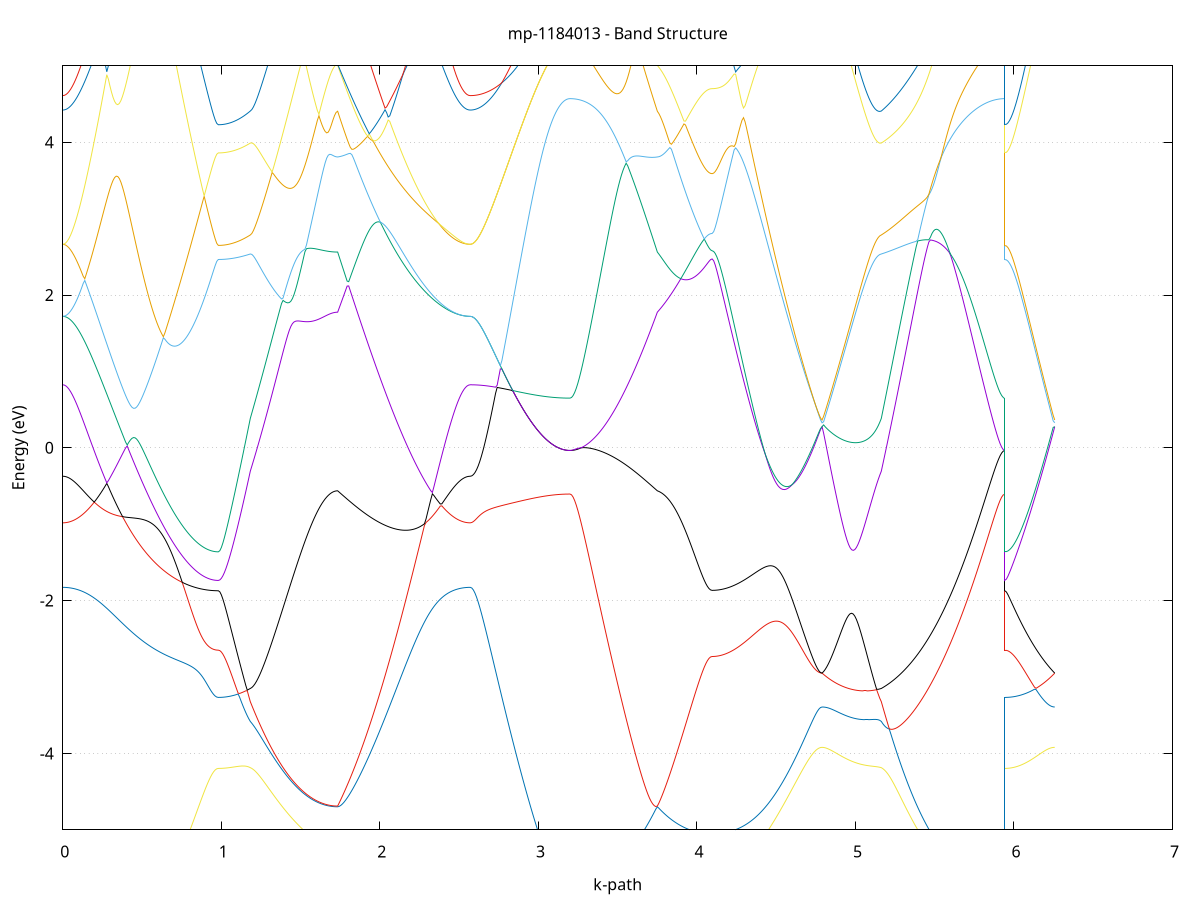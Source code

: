 set title 'mp-1184013 - Band Structure'
set xlabel 'k-path'
set ylabel 'Energy (eV)'
set grid y
set yrange [-5:5]
set terminal png size 800,600
set output 'mp-1184013_bands_gnuplot.png'
plot '-' using 1:2 with lines notitle, '-' using 1:2 with lines notitle, '-' using 1:2 with lines notitle, '-' using 1:2 with lines notitle, '-' using 1:2 with lines notitle, '-' using 1:2 with lines notitle, '-' using 1:2 with lines notitle, '-' using 1:2 with lines notitle, '-' using 1:2 with lines notitle, '-' using 1:2 with lines notitle, '-' using 1:2 with lines notitle, '-' using 1:2 with lines notitle, '-' using 1:2 with lines notitle, '-' using 1:2 with lines notitle, '-' using 1:2 with lines notitle, '-' using 1:2 with lines notitle, '-' using 1:2 with lines notitle, '-' using 1:2 with lines notitle, '-' using 1:2 with lines notitle, '-' using 1:2 with lines notitle, '-' using 1:2 with lines notitle, '-' using 1:2 with lines notitle, '-' using 1:2 with lines notitle, '-' using 1:2 with lines notitle, '-' using 1:2 with lines notitle, '-' using 1:2 with lines notitle, '-' using 1:2 with lines notitle, '-' using 1:2 with lines notitle, '-' using 1:2 with lines notitle, '-' using 1:2 with lines notitle, '-' using 1:2 with lines notitle, '-' using 1:2 with lines notitle, '-' using 1:2 with lines notitle, '-' using 1:2 with lines notitle, '-' using 1:2 with lines notitle, '-' using 1:2 with lines notitle, '-' using 1:2 with lines notitle, '-' using 1:2 with lines notitle, '-' using 1:2 with lines notitle, '-' using 1:2 with lines notitle, '-' using 1:2 with lines notitle, '-' using 1:2 with lines notitle, '-' using 1:2 with lines notitle, '-' using 1:2 with lines notitle, '-' using 1:2 with lines notitle, '-' using 1:2 with lines notitle, '-' using 1:2 with lines notitle, '-' using 1:2 with lines notitle, '-' using 1:2 with lines notitle, '-' using 1:2 with lines notitle, '-' using 1:2 with lines notitle, '-' using 1:2 with lines notitle, '-' using 1:2 with lines notitle, '-' using 1:2 with lines notitle, '-' using 1:2 with lines notitle, '-' using 1:2 with lines notitle, '-' using 1:2 with lines notitle, '-' using 1:2 with lines notitle, '-' using 1:2 with lines notitle, '-' using 1:2 with lines notitle, '-' using 1:2 with lines notitle, '-' using 1:2 with lines notitle, '-' using 1:2 with lines notitle, '-' using 1:2 with lines notitle
0.000000 -14.729385
0.009910 -14.729385
0.019820 -14.729385
0.029730 -14.729385
0.039639 -14.729385
0.049549 -14.729385
0.059459 -14.729385
0.069369 -14.729285
0.079279 -14.729285
0.089189 -14.729285
0.099099 -14.729285
0.109008 -14.729185
0.118918 -14.729185
0.128828 -14.729085
0.138738 -14.729085
0.148648 -14.729085
0.158558 -14.728985
0.168468 -14.728985
0.178378 -14.728885
0.188287 -14.728885
0.198197 -14.728885
0.208107 -14.728785
0.218017 -14.728785
0.227927 -14.728685
0.237837 -14.728685
0.247747 -14.728685
0.257656 -14.728585
0.267566 -14.728585
0.277476 -14.728585
0.287386 -14.728485
0.297296 -14.728485
0.307206 -14.728485
0.317116 -14.728485
0.327025 -14.728385
0.336935 -14.728385
0.346845 -14.728385
0.356755 -14.728385
0.366665 -14.728385
0.376575 -14.728385
0.386485 -14.728385
0.396394 -14.728385
0.406304 -14.728385
0.416214 -14.728385
0.426124 -14.728385
0.436034 -14.728385
0.445944 -14.728385
0.455854 -14.728385
0.465764 -14.728385
0.475673 -14.728485
0.485583 -14.728485
0.495493 -14.728485
0.505403 -14.728585
0.515313 -14.728585
0.525223 -14.728585
0.535133 -14.728685
0.545042 -14.728785
0.554952 -14.728785
0.564862 -14.728885
0.574772 -14.728885
0.584682 -14.728985
0.594592 -14.729085
0.604502 -14.729185
0.614411 -14.729285
0.624321 -14.729385
0.634231 -14.729485
0.644141 -14.729585
0.654051 -14.729685
0.663961 -14.729785
0.673871 -14.729885
0.683781 -14.729985
0.693690 -14.730085
0.703600 -14.730185
0.713510 -14.730285
0.723420 -14.730385
0.733330 -14.730485
0.743240 -14.730585
0.753150 -14.730685
0.763059 -14.730885
0.772969 -14.730985
0.782879 -14.731085
0.792789 -14.731185
0.802699 -14.731285
0.812609 -14.731385
0.822519 -14.731485
0.832428 -14.731585
0.842338 -14.731685
0.852248 -14.731685
0.862158 -14.731785
0.872068 -14.731885
0.881978 -14.731985
0.891888 -14.731985
0.901797 -14.732085
0.911707 -14.732085
0.921617 -14.732185
0.931527 -14.732185
0.941437 -14.732185
0.951347 -14.732285
0.961257 -14.732285
0.971167 -14.732285
0.981076 -14.732285
0.981076 -14.732285
0.990681 -14.732285
1.000286 -14.732285
1.009891 -14.732285
1.019495 -14.732185
1.029100 -14.732185
1.038705 -14.732185
1.048310 -14.732085
1.057914 -14.732085
1.067519 -14.731985
1.077124 -14.731985
1.086729 -14.731885
1.096333 -14.731785
1.105938 -14.731785
1.115543 -14.731685
1.125148 -14.731585
1.134752 -14.731485
1.144357 -14.731385
1.153962 -14.731285
1.163567 -14.731185
1.173171 -14.731085
1.182776 -14.730985
1.182776 -14.730985
1.192617 -14.730885
1.202458 -14.730885
1.212300 -14.730785
1.222141 -14.730685
1.231982 -14.730585
1.241823 -14.730485
1.251664 -14.730385
1.261505 -14.730285
1.271346 -14.730185
1.281187 -14.730085
1.291028 -14.729885
1.300870 -14.729785
1.310711 -14.729685
1.320552 -14.729585
1.330393 -14.729485
1.340234 -14.729285
1.350075 -14.729185
1.359916 -14.729085
1.369757 -14.728985
1.379599 -14.728785
1.389440 -14.728685
1.399281 -14.728585
1.409122 -14.728485
1.418963 -14.728385
1.428804 -14.728185
1.438645 -14.728085
1.448486 -14.727985
1.458327 -14.727885
1.468169 -14.727785
1.478010 -14.727685
1.487851 -14.727485
1.497692 -14.727385
1.507533 -14.727285
1.517374 -14.727285
1.527215 -14.727185
1.537056 -14.727085
1.546897 -14.726985
1.556739 -14.726985
1.566580 -14.726885
1.576421 -14.726885
1.586262 -14.726885
1.596103 -14.726885
1.605944 -14.726885
1.615785 -14.726885
1.625626 -14.726885
1.635468 -14.726885
1.645309 -14.726885
1.655150 -14.726885
1.664991 -14.726885
1.674832 -14.726885
1.684673 -14.726885
1.694514 -14.726885
1.704355 -14.726885
1.714196 -14.726885
1.724038 -14.726885
1.733879 -14.726885
1.733879 -14.726885
1.743835 -14.726885
1.753792 -14.726885
1.763748 -14.726885
1.773705 -14.726985
1.783661 -14.726985
1.793618 -14.726985
1.803574 -14.726985
1.813531 -14.726985
1.823488 -14.726985
1.833444 -14.726985
1.843401 -14.726985
1.853357 -14.726985
1.863314 -14.726985
1.873270 -14.726985
1.883227 -14.726985
1.893183 -14.726985
1.903140 -14.726985
1.913096 -14.726885
1.923053 -14.726885
1.933009 -14.726885
1.942966 -14.726885
1.952922 -14.726885
1.962879 -14.726785
1.972836 -14.726785
1.982792 -14.726785
1.992749 -14.726785
2.002705 -14.726785
2.012662 -14.726885
2.022618 -14.726885
2.032575 -14.726885
2.042531 -14.726985
2.052488 -14.726985
2.062444 -14.726985
2.072401 -14.727085
2.082357 -14.727085
2.092314 -14.727185
2.102271 -14.727185
2.112227 -14.727285
2.122184 -14.727285
2.132140 -14.727385
2.142097 -14.727385
2.152053 -14.727485
2.162010 -14.727485
2.171966 -14.727585
2.181923 -14.727585
2.191879 -14.727685
2.201836 -14.727685
2.211792 -14.727785
2.221749 -14.727885
2.231705 -14.727885
2.241662 -14.727985
2.251619 -14.727985
2.261575 -14.728085
2.271532 -14.728185
2.281488 -14.728185
2.291445 -14.728285
2.301401 -14.728285
2.311358 -14.728385
2.321314 -14.728485
2.331271 -14.728485
2.341227 -14.728585
2.351184 -14.728685
2.361140 -14.728685
2.371097 -14.728785
2.381054 -14.728785
2.391010 -14.728885
2.400967 -14.728885
2.410923 -14.728985
2.420880 -14.728985
2.430836 -14.729085
2.440793 -14.729085
2.450749 -14.729185
2.460706 -14.729185
2.470662 -14.729185
2.480619 -14.729285
2.490575 -14.729285
2.500532 -14.729285
2.510489 -14.729385
2.520445 -14.729385
2.530402 -14.729385
2.540358 -14.729385
2.550315 -14.729385
2.560271 -14.729385
2.570228 -14.729385
2.570228 -14.729385
2.580213 -14.729385
2.590199 -14.729385
2.600185 -14.729385
2.610171 -14.729385
2.620156 -14.729385
2.630142 -14.729385
2.640128 -14.729385
2.650113 -14.729385
2.660099 -14.729385
2.670085 -14.729385
2.680070 -14.729385
2.690056 -14.729385
2.700042 -14.729385
2.710028 -14.729385
2.720013 -14.729385
2.729999 -14.729385
2.739985 -14.729385
2.749970 -14.729385
2.759956 -14.729385
2.769942 -14.729385
2.779927 -14.729385
2.789913 -14.729385
2.799899 -14.729385
2.809885 -14.729385
2.819870 -14.729385
2.829856 -14.729385
2.839842 -14.729385
2.849827 -14.729285
2.859813 -14.729285
2.869799 -14.729285
2.879785 -14.729285
2.889770 -14.729285
2.899756 -14.729285
2.909742 -14.729285
2.919727 -14.729285
2.929713 -14.729285
2.939699 -14.729285
2.949684 -14.729285
2.959670 -14.729285
2.969656 -14.729285
2.979642 -14.729285
2.989627 -14.729285
2.999613 -14.729285
3.009599 -14.729285
3.019584 -14.729285
3.029570 -14.729285
3.039556 -14.729285
3.049541 -14.729285
3.059527 -14.729285
3.069513 -14.729285
3.079499 -14.729285
3.089484 -14.729285
3.099470 -14.729285
3.109456 -14.729285
3.119441 -14.729285
3.129427 -14.729185
3.139413 -14.729185
3.149398 -14.729185
3.159384 -14.729185
3.169370 -14.729185
3.179356 -14.729185
3.189341 -14.729185
3.199327 -14.729185
3.199327 -14.729185
3.209168 -14.729185
3.219009 -14.729185
3.228850 -14.729185
3.238691 -14.729185
3.248533 -14.729185
3.258374 -14.729185
3.268215 -14.729185
3.278056 -14.729085
3.287897 -14.729085
3.297738 -14.729085
3.307579 -14.728985
3.317420 -14.728985
3.327261 -14.728985
3.337103 -14.728885
3.346944 -14.728885
3.356785 -14.728785
3.366626 -14.728785
3.376467 -14.728685
3.386308 -14.728685
3.396149 -14.728585
3.405990 -14.728585
3.415832 -14.728485
3.425673 -14.728485
3.435514 -14.728385
3.445355 -14.728285
3.455196 -14.728285
3.465037 -14.728185
3.474878 -14.728185
3.484719 -14.728085
3.494560 -14.728085
3.504402 -14.727985
3.514243 -14.727885
3.524084 -14.727885
3.533925 -14.727785
3.543766 -14.727785
3.553607 -14.727685
3.563448 -14.727685
3.573289 -14.727585
3.583130 -14.727585
3.592972 -14.727485
3.602813 -14.727485
3.612654 -14.727385
3.622495 -14.727385
3.632336 -14.727285
3.642177 -14.727285
3.652018 -14.727185
3.661859 -14.727185
3.671701 -14.727085
3.681542 -14.727085
3.691383 -14.727085
3.701224 -14.726985
3.711065 -14.726985
3.720906 -14.726885
3.730747 -14.726885
3.740588 -14.726885
3.750429 -14.726885
3.750429 -14.726885
3.760297 -14.726885
3.770165 -14.726885
3.780033 -14.726885
3.789901 -14.726885
3.799769 -14.726885
3.809636 -14.726885
3.819504 -14.726885
3.829372 -14.726885
3.839240 -14.726985
3.849108 -14.726985
3.858975 -14.726985
3.868843 -14.726985
3.878711 -14.726985
3.888579 -14.726985
3.898447 -14.726985
3.908314 -14.726985
3.918182 -14.726985
3.928050 -14.726985
3.937918 -14.726985
3.947786 -14.726985
3.957654 -14.726985
3.967521 -14.726985
3.977389 -14.726985
3.987257 -14.726985
3.997125 -14.726985
4.006993 -14.726985
4.016860 -14.726985
4.026728 -14.726985
4.036596 -14.726985
4.046464 -14.726985
4.056332 -14.726985
4.066200 -14.726985
4.076067 -14.726985
4.085935 -14.726985
4.095803 -14.726985
4.095803 -14.726985
4.105713 -14.726985
4.115624 -14.726985
4.125534 -14.726985
4.135444 -14.726985
4.145355 -14.726985
4.155265 -14.726985
4.165176 -14.726985
4.175086 -14.726985
4.184996 -14.726985
4.194907 -14.726985
4.204817 -14.726985
4.214727 -14.726985
4.224638 -14.727085
4.234548 -14.727085
4.244459 -14.727085
4.254369 -14.727085
4.264279 -14.727085
4.274190 -14.727085
4.284100 -14.727085
4.294010 -14.727085
4.303921 -14.727085
4.313831 -14.727085
4.323741 -14.727085
4.333652 -14.727185
4.343562 -14.727285
4.353473 -14.727485
4.363383 -14.727585
4.373293 -14.727785
4.383204 -14.727885
4.393114 -14.728085
4.403024 -14.728185
4.412935 -14.728385
4.422845 -14.728485
4.432755 -14.728685
4.442666 -14.728785
4.452576 -14.728985
4.462487 -14.729085
4.472397 -14.729285
4.482307 -14.729385
4.492218 -14.729585
4.502128 -14.729685
4.512038 -14.729885
4.521949 -14.729985
4.531859 -14.730185
4.541770 -14.730285
4.551680 -14.730485
4.561590 -14.730585
4.571501 -14.730685
4.581411 -14.730885
4.591321 -14.730985
4.601232 -14.731085
4.611142 -14.731185
4.621052 -14.731285
4.630963 -14.731385
4.640873 -14.731485
4.650784 -14.731585
4.660694 -14.731685
4.670604 -14.731785
4.680515 -14.731885
4.690425 -14.731885
4.700335 -14.731985
4.710246 -14.732085
4.720156 -14.732085
4.730067 -14.732185
4.739977 -14.732185
4.749887 -14.732185
4.759798 -14.732285
4.769708 -14.732285
4.779618 -14.732285
4.789529 -14.732285
4.789529 -14.732285
4.799362 -14.732285
4.809195 -14.732285
4.819028 -14.732285
4.828862 -14.732285
4.838695 -14.732285
4.848528 -14.732285
4.858361 -14.732185
4.868195 -14.732185
4.878028 -14.732185
4.887861 -14.732185
4.897694 -14.732185
4.907528 -14.732085
4.917361 -14.732085
4.927194 -14.732085
4.937027 -14.732085
4.946861 -14.731985
4.956694 -14.731985
4.966527 -14.731985
4.976360 -14.731885
4.986194 -14.731885
4.996027 -14.731885
5.005860 -14.731785
5.015693 -14.731785
5.025527 -14.731685
5.035360 -14.731685
5.045193 -14.731585
5.055026 -14.731585
5.064860 -14.731585
5.074693 -14.731485
5.084526 -14.731485
5.094359 -14.731385
5.104193 -14.731285
5.114026 -14.731285
5.123859 -14.731185
5.133692 -14.731185
5.143526 -14.731085
5.153359 -14.731085
5.163192 -14.730985
5.163192 -14.730985
5.173184 -14.730885
5.183176 -14.730785
5.193168 -14.730685
5.203160 -14.730585
5.213152 -14.730385
5.223144 -14.730285
5.233136 -14.730185
5.243128 -14.730085
5.253120 -14.729985
5.263112 -14.729885
5.273104 -14.729785
5.283096 -14.729685
5.293088 -14.729485
5.303080 -14.729385
5.313072 -14.729285
5.323064 -14.729285
5.333056 -14.729185
5.343048 -14.729085
5.353040 -14.728985
5.363032 -14.728885
5.373024 -14.728785
5.383016 -14.728785
5.393008 -14.728685
5.403000 -14.728585
5.412992 -14.728585
5.422984 -14.728485
5.432976 -14.728485
5.442968 -14.728385
5.452960 -14.728385
5.462952 -14.728385
5.472944 -14.728285
5.482936 -14.728285
5.492928 -14.728285
5.502920 -14.728285
5.512912 -14.728285
5.522904 -14.728185
5.532896 -14.728185
5.542888 -14.728185
5.552880 -14.728185
5.562872 -14.728185
5.572864 -14.728185
5.582856 -14.728185
5.592848 -14.728285
5.602840 -14.728285
5.612832 -14.728285
5.622824 -14.728285
5.632816 -14.728285
5.642808 -14.728285
5.652800 -14.728385
5.662792 -14.728385
5.672784 -14.728385
5.682776 -14.728485
5.692768 -14.728485
5.702760 -14.728485
5.712752 -14.728585
5.722745 -14.728585
5.732737 -14.728585
5.742729 -14.728685
5.752721 -14.728685
5.762713 -14.728785
5.772705 -14.728785
5.782697 -14.728785
5.792689 -14.728885
5.802681 -14.728885
5.812673 -14.728985
5.822665 -14.728985
5.832657 -14.728985
5.842649 -14.729085
5.852641 -14.729085
5.862633 -14.729085
5.872625 -14.729185
5.882617 -14.729185
5.892609 -14.729185
5.902601 -14.729185
5.912593 -14.729185
5.922585 -14.729185
5.932577 -14.729185
5.942569 -14.729185
5.942569 -14.732285
5.952398 -14.732285
5.962228 -14.732285
5.972058 -14.732285
5.981887 -14.732285
5.991717 -14.732285
6.001547 -14.732285
6.011376 -14.732285
6.021206 -14.732285
6.031036 -14.732285
6.040865 -14.732285
6.050695 -14.732285
6.060525 -14.732285
6.070354 -14.732285
6.080184 -14.732285
6.090014 -14.732285
6.099843 -14.732285
6.109673 -14.732285
6.119503 -14.732285
6.129332 -14.732285
6.139162 -14.732285
6.148992 -14.732285
6.158822 -14.732285
6.168651 -14.732285
6.178481 -14.732285
6.188311 -14.732285
6.198140 -14.732285
6.207970 -14.732285
6.217800 -14.732285
6.227629 -14.732285
6.237459 -14.732285
6.247289 -14.732285
6.257118 -14.732285
e
0.000000 -14.727685
0.009910 -14.727685
0.019820 -14.727685
0.029730 -14.727685
0.039639 -14.727685
0.049549 -14.727685
0.059459 -14.727585
0.069369 -14.727585
0.079279 -14.727585
0.089189 -14.727585
0.099099 -14.727585
0.109008 -14.727485
0.118918 -14.727485
0.128828 -14.727485
0.138738 -14.727385
0.148648 -14.727385
0.158558 -14.727385
0.168468 -14.727285
0.178378 -14.727285
0.188287 -14.727185
0.198197 -14.727185
0.208107 -14.727085
0.218017 -14.727085
0.227927 -14.726985
0.237837 -14.726985
0.247747 -14.726885
0.257656 -14.726785
0.267566 -14.726785
0.277476 -14.726685
0.287386 -14.726685
0.297296 -14.726585
0.307206 -14.726485
0.317116 -14.726485
0.327025 -14.726385
0.336935 -14.726285
0.346845 -14.726285
0.356755 -14.726185
0.366665 -14.726185
0.376575 -14.726085
0.386485 -14.726085
0.396394 -14.725985
0.406304 -14.725985
0.416214 -14.725885
0.426124 -14.725885
0.436034 -14.725985
0.445944 -14.725985
0.455854 -14.726085
0.465764 -14.726185
0.475673 -14.726185
0.485583 -14.726285
0.495493 -14.726285
0.505403 -14.726385
0.515313 -14.726485
0.525223 -14.726485
0.535133 -14.726585
0.545042 -14.726685
0.554952 -14.726685
0.564862 -14.726785
0.574772 -14.726785
0.584682 -14.726885
0.594592 -14.726985
0.604502 -14.726985
0.614411 -14.727085
0.624321 -14.727085
0.634231 -14.727185
0.644141 -14.727285
0.654051 -14.727285
0.663961 -14.727385
0.673871 -14.727385
0.683781 -14.727485
0.693690 -14.727485
0.703600 -14.727585
0.713510 -14.727585
0.723420 -14.727685
0.733330 -14.727685
0.743240 -14.727785
0.753150 -14.727785
0.763059 -14.727785
0.772969 -14.727885
0.782879 -14.727885
0.792789 -14.727985
0.802699 -14.727985
0.812609 -14.727985
0.822519 -14.728085
0.832428 -14.728085
0.842338 -14.728085
0.852248 -14.728085
0.862158 -14.728185
0.872068 -14.728185
0.881978 -14.728185
0.891888 -14.728185
0.901797 -14.728285
0.911707 -14.728285
0.921617 -14.728285
0.931527 -14.728285
0.941437 -14.728285
0.951347 -14.728285
0.961257 -14.728285
0.971167 -14.728285
0.981076 -14.728285
0.981076 -14.728285
0.990681 -14.728285
1.000286 -14.728285
1.009891 -14.728285
1.019495 -14.728285
1.029100 -14.728285
1.038705 -14.728285
1.048310 -14.728285
1.057914 -14.728285
1.067519 -14.728185
1.077124 -14.728185
1.086729 -14.728185
1.096333 -14.728185
1.105938 -14.728185
1.115543 -14.728085
1.125148 -14.728085
1.134752 -14.728085
1.144357 -14.727985
1.153962 -14.727985
1.163567 -14.727985
1.173171 -14.727885
1.182776 -14.727885
1.182776 -14.727885
1.192617 -14.727885
1.202458 -14.727785
1.212300 -14.727785
1.222141 -14.727785
1.231982 -14.727685
1.241823 -14.727685
1.251664 -14.727685
1.261505 -14.727585
1.271346 -14.727585
1.281187 -14.727585
1.291028 -14.727485
1.300870 -14.727485
1.310711 -14.727485
1.320552 -14.727385
1.330393 -14.727385
1.340234 -14.727385
1.350075 -14.727285
1.359916 -14.727285
1.369757 -14.727285
1.379599 -14.727285
1.389440 -14.727185
1.399281 -14.727185
1.409122 -14.727185
1.418963 -14.727185
1.428804 -14.727085
1.438645 -14.727085
1.448486 -14.727085
1.458327 -14.727085
1.468169 -14.727085
1.478010 -14.726985
1.487851 -14.726985
1.497692 -14.726985
1.507533 -14.726985
1.517374 -14.726985
1.527215 -14.726985
1.537056 -14.726985
1.546897 -14.726985
1.556739 -14.726985
1.566580 -14.726885
1.576421 -14.726885
1.586262 -14.726785
1.596103 -14.726785
1.605944 -14.726785
1.615785 -14.726785
1.625626 -14.726785
1.635468 -14.726785
1.645309 -14.726785
1.655150 -14.726785
1.664991 -14.726785
1.674832 -14.726785
1.684673 -14.726785
1.694514 -14.726785
1.704355 -14.726785
1.714196 -14.726785
1.724038 -14.726785
1.733879 -14.726885
1.733879 -14.726885
1.743835 -14.726785
1.753792 -14.726785
1.763748 -14.726785
1.773705 -14.726785
1.783661 -14.726685
1.793618 -14.726685
1.803574 -14.726685
1.813531 -14.726685
1.823488 -14.726685
1.833444 -14.726685
1.843401 -14.726685
1.853357 -14.726685
1.863314 -14.726585
1.873270 -14.726585
1.883227 -14.726585
1.893183 -14.726685
1.903140 -14.726685
1.913096 -14.726685
1.923053 -14.726685
1.933009 -14.726685
1.942966 -14.726685
1.952922 -14.726685
1.962879 -14.726685
1.972836 -14.726785
1.982792 -14.726785
1.992749 -14.726685
2.002705 -14.726685
2.012662 -14.726685
2.022618 -14.726585
2.032575 -14.726585
2.042531 -14.726585
2.052488 -14.726485
2.062444 -14.726485
2.072401 -14.726385
2.082357 -14.726385
2.092314 -14.726285
2.102271 -14.726285
2.112227 -14.726185
2.122184 -14.726185
2.132140 -14.726085
2.142097 -14.726085
2.152053 -14.726185
2.162010 -14.726185
2.171966 -14.726285
2.181923 -14.726285
2.191879 -14.726385
2.201836 -14.726385
2.211792 -14.726485
2.221749 -14.726485
2.231705 -14.726585
2.241662 -14.726585
2.251619 -14.726685
2.261575 -14.726685
2.271532 -14.726785
2.281488 -14.726785
2.291445 -14.726885
2.301401 -14.726885
2.311358 -14.726985
2.321314 -14.726985
2.331271 -14.727085
2.341227 -14.727085
2.351184 -14.727185
2.361140 -14.727185
2.371097 -14.727185
2.381054 -14.727285
2.391010 -14.727285
2.400967 -14.727385
2.410923 -14.727385
2.420880 -14.727385
2.430836 -14.727485
2.440793 -14.727485
2.450749 -14.727485
2.460706 -14.727485
2.470662 -14.727585
2.480619 -14.727585
2.490575 -14.727585
2.500532 -14.727585
2.510489 -14.727585
2.520445 -14.727685
2.530402 -14.727685
2.540358 -14.727685
2.550315 -14.727685
2.560271 -14.727685
2.570228 -14.727685
2.570228 -14.727685
2.580213 -14.727685
2.590199 -14.727685
2.600185 -14.727685
2.610171 -14.727685
2.620156 -14.727685
2.630142 -14.727685
2.640128 -14.727685
2.650113 -14.727685
2.660099 -14.727685
2.670085 -14.727685
2.680070 -14.727685
2.690056 -14.727685
2.700042 -14.727685
2.710028 -14.727685
2.720013 -14.727585
2.729999 -14.727585
2.739985 -14.727585
2.749970 -14.727585
2.759956 -14.727585
2.769942 -14.727585
2.779927 -14.727585
2.789913 -14.727585
2.799899 -14.727585
2.809885 -14.727585
2.819870 -14.727585
2.829856 -14.727585
2.839842 -14.727585
2.849827 -14.727585
2.859813 -14.727585
2.869799 -14.727585
2.879785 -14.727585
2.889770 -14.727585
2.899756 -14.727485
2.909742 -14.727485
2.919727 -14.727485
2.929713 -14.727485
2.939699 -14.727485
2.949684 -14.727485
2.959670 -14.727485
2.969656 -14.727485
2.979642 -14.727485
2.989627 -14.727485
2.999613 -14.727485
3.009599 -14.727485
3.019584 -14.727485
3.029570 -14.727485
3.039556 -14.727485
3.049541 -14.727485
3.059527 -14.727485
3.069513 -14.727485
3.079499 -14.727485
3.089484 -14.727485
3.099470 -14.727385
3.109456 -14.727385
3.119441 -14.727385
3.129427 -14.727385
3.139413 -14.727385
3.149398 -14.727385
3.159384 -14.727385
3.169370 -14.727385
3.179356 -14.727385
3.189341 -14.727385
3.199327 -14.727385
3.199327 -14.727385
3.209168 -14.727385
3.219009 -14.727385
3.228850 -14.727385
3.238691 -14.727385
3.248533 -14.727385
3.258374 -14.727385
3.268215 -14.727385
3.278056 -14.727385
3.287897 -14.727285
3.297738 -14.727285
3.307579 -14.727285
3.317420 -14.727285
3.327261 -14.727285
3.337103 -14.727185
3.346944 -14.727185
3.356785 -14.727185
3.366626 -14.727085
3.376467 -14.727085
3.386308 -14.727085
3.396149 -14.726985
3.405990 -14.726985
3.415832 -14.726985
3.425673 -14.726885
3.435514 -14.726885
3.445355 -14.726785
3.455196 -14.726785
3.465037 -14.726685
3.474878 -14.726685
3.484719 -14.726685
3.494560 -14.726585
3.504402 -14.726585
3.514243 -14.726485
3.524084 -14.726485
3.533925 -14.726385
3.543766 -14.726385
3.553607 -14.726285
3.563448 -14.726285
3.573289 -14.726185
3.583130 -14.726285
3.592972 -14.726285
3.602813 -14.726385
3.612654 -14.726385
3.622495 -14.726385
3.632336 -14.726485
3.642177 -14.726485
3.652018 -14.726585
3.661859 -14.726585
3.671701 -14.726585
3.681542 -14.726685
3.691383 -14.726685
3.701224 -14.726685
3.711065 -14.726785
3.720906 -14.726785
3.730747 -14.726785
3.740588 -14.726885
3.750429 -14.726885
3.750429 -14.726885
3.760297 -14.726785
3.770165 -14.726785
3.780033 -14.726785
3.789901 -14.726785
3.799769 -14.726785
3.809636 -14.726785
3.819504 -14.726785
3.829372 -14.726785
3.839240 -14.726785
3.849108 -14.726685
3.858975 -14.726685
3.868843 -14.726685
3.878711 -14.726685
3.888579 -14.726685
3.898447 -14.726685
3.908314 -14.726685
3.918182 -14.726685
3.928050 -14.726685
3.937918 -14.726685
3.947786 -14.726685
3.957654 -14.726685
3.967521 -14.726685
3.977389 -14.726685
3.987257 -14.726685
3.997125 -14.726685
4.006993 -14.726685
4.016860 -14.726685
4.026728 -14.726585
4.036596 -14.726585
4.046464 -14.726585
4.056332 -14.726585
4.066200 -14.726585
4.076067 -14.726585
4.085935 -14.726585
4.095803 -14.726585
4.095803 -14.726585
4.105713 -14.726585
4.115624 -14.726585
4.125534 -14.726585
4.135444 -14.726585
4.145355 -14.726585
4.155265 -14.726585
4.165176 -14.726585
4.175086 -14.726485
4.184996 -14.726485
4.194907 -14.726485
4.204817 -14.726485
4.214727 -14.726385
4.224638 -14.726385
4.234548 -14.726385
4.244459 -14.726285
4.254369 -14.726285
4.264279 -14.726285
4.274190 -14.726385
4.284100 -14.726485
4.294010 -14.726685
4.303921 -14.726785
4.313831 -14.726885
4.323741 -14.726985
4.333652 -14.727085
4.343562 -14.727085
4.353473 -14.727085
4.363383 -14.727085
4.373293 -14.727085
4.383204 -14.727085
4.393114 -14.727085
4.403024 -14.727085
4.412935 -14.727085
4.422845 -14.727085
4.432755 -14.727085
4.442666 -14.727085
4.452576 -14.727085
4.462487 -14.727085
4.472397 -14.727085
4.482307 -14.727085
4.492218 -14.727085
4.502128 -14.727085
4.512038 -14.727085
4.521949 -14.727085
4.531859 -14.727085
4.541770 -14.727085
4.551680 -14.727085
4.561590 -14.727085
4.571501 -14.727085
4.581411 -14.727085
4.591321 -14.727085
4.601232 -14.727085
4.611142 -14.727085
4.621052 -14.727085
4.630963 -14.727085
4.640873 -14.727085
4.650784 -14.727085
4.660694 -14.727085
4.670604 -14.727085
4.680515 -14.727085
4.690425 -14.727085
4.700335 -14.727085
4.710246 -14.727085
4.720156 -14.727085
4.730067 -14.727085
4.739977 -14.727085
4.749887 -14.727085
4.759798 -14.727085
4.769708 -14.727085
4.779618 -14.727085
4.789529 -14.727085
4.789529 -14.727085
4.799362 -14.727185
4.809195 -14.727185
4.819028 -14.727285
4.828862 -14.727285
4.838695 -14.727385
4.848528 -14.727385
4.858361 -14.727485
4.868195 -14.727485
4.878028 -14.727485
4.887861 -14.727585
4.897694 -14.727585
4.907528 -14.727685
4.917361 -14.727685
4.927194 -14.727685
4.937027 -14.727785
4.946861 -14.727785
4.956694 -14.727785
4.966527 -14.727785
4.976360 -14.727885
4.986194 -14.727885
4.996027 -14.727885
5.005860 -14.727885
5.015693 -14.727885
5.025527 -14.727985
5.035360 -14.727985
5.045193 -14.727985
5.055026 -14.727985
5.064860 -14.727985
5.074693 -14.727985
5.084526 -14.727985
5.094359 -14.727985
5.104193 -14.727985
5.114026 -14.727985
5.123859 -14.727985
5.133692 -14.727885
5.143526 -14.727885
5.153359 -14.727885
5.163192 -14.727885
5.163192 -14.727885
5.173184 -14.727885
5.183176 -14.727785
5.193168 -14.727785
5.203160 -14.727685
5.213152 -14.727685
5.223144 -14.727585
5.233136 -14.727585
5.243128 -14.727485
5.253120 -14.727485
5.263112 -14.727385
5.273104 -14.727385
5.283096 -14.727285
5.293088 -14.727285
5.303080 -14.727185
5.313072 -14.727185
5.323064 -14.727085
5.333056 -14.727085
5.343048 -14.726985
5.353040 -14.726885
5.363032 -14.726885
5.373024 -14.726785
5.383016 -14.726785
5.393008 -14.726685
5.403000 -14.726685
5.412992 -14.726585
5.422984 -14.726585
5.432976 -14.726485
5.442968 -14.726485
5.452960 -14.726385
5.462952 -14.726385
5.472944 -14.726285
5.482936 -14.726285
5.492928 -14.726185
5.502920 -14.726185
5.512912 -14.726085
5.522904 -14.726085
5.532896 -14.725985
5.542888 -14.725985
5.552880 -14.725885
5.562872 -14.725885
5.572864 -14.725985
5.582856 -14.725985
5.592848 -14.726085
5.602840 -14.726085
5.612832 -14.726185
5.622824 -14.726185
5.632816 -14.726285
5.642808 -14.726385
5.652800 -14.726385
5.662792 -14.726485
5.672784 -14.726585
5.682776 -14.726585
5.692768 -14.726685
5.702760 -14.726685
5.712752 -14.726785
5.722745 -14.726885
5.732737 -14.726885
5.742729 -14.726985
5.752721 -14.726985
5.762713 -14.726985
5.772705 -14.727085
5.782697 -14.727085
5.792689 -14.727185
5.802681 -14.727185
5.812673 -14.727185
5.822665 -14.727285
5.832657 -14.727285
5.842649 -14.727285
5.852641 -14.727285
5.862633 -14.727385
5.872625 -14.727385
5.882617 -14.727385
5.892609 -14.727385
5.902601 -14.727385
5.912593 -14.727385
5.922585 -14.727385
5.932577 -14.727385
5.942569 -14.727385
5.942569 -14.728285
5.952398 -14.728285
5.962228 -14.728285
5.972058 -14.728285
5.981887 -14.728285
5.991717 -14.728285
6.001547 -14.728285
6.011376 -14.728285
6.021206 -14.728185
6.031036 -14.728185
6.040865 -14.728185
6.050695 -14.728185
6.060525 -14.728085
6.070354 -14.728085
6.080184 -14.728085
6.090014 -14.727985
6.099843 -14.727985
6.109673 -14.727885
6.119503 -14.727885
6.129332 -14.727785
6.139162 -14.727785
6.148992 -14.727685
6.158822 -14.727685
6.168651 -14.727585
6.178481 -14.727585
6.188311 -14.727485
6.198140 -14.727485
6.207970 -14.727385
6.217800 -14.727385
6.227629 -14.727285
6.237459 -14.727185
6.247289 -14.727185
6.257118 -14.727085
e
0.000000 -14.724385
0.009910 -14.724385
0.019820 -14.724385
0.029730 -14.724385
0.039639 -14.724385
0.049549 -14.724385
0.059459 -14.724385
0.069369 -14.724385
0.079279 -14.724485
0.089189 -14.724485
0.099099 -14.724485
0.109008 -14.724485
0.118918 -14.724485
0.128828 -14.724585
0.138738 -14.724585
0.148648 -14.724585
0.158558 -14.724585
0.168468 -14.724685
0.178378 -14.724685
0.188287 -14.724685
0.198197 -14.724785
0.208107 -14.724785
0.218017 -14.724785
0.227927 -14.724885
0.237837 -14.724885
0.247747 -14.724985
0.257656 -14.724985
0.267566 -14.725085
0.277476 -14.725085
0.287386 -14.725085
0.297296 -14.725185
0.307206 -14.725185
0.317116 -14.725285
0.327025 -14.725285
0.336935 -14.725385
0.346845 -14.725485
0.356755 -14.725485
0.366665 -14.725585
0.376575 -14.725585
0.386485 -14.725685
0.396394 -14.725685
0.406304 -14.725785
0.416214 -14.725885
0.426124 -14.725885
0.436034 -14.725785
0.445944 -14.725785
0.455854 -14.725685
0.465764 -14.725685
0.475673 -14.725685
0.485583 -14.725585
0.495493 -14.725585
0.505403 -14.725585
0.515313 -14.725485
0.525223 -14.725485
0.535133 -14.725485
0.545042 -14.725485
0.554952 -14.725385
0.564862 -14.725385
0.574772 -14.725385
0.584682 -14.725385
0.594592 -14.725385
0.604502 -14.725285
0.614411 -14.725285
0.624321 -14.725285
0.634231 -14.725285
0.644141 -14.725285
0.654051 -14.725285
0.663961 -14.725385
0.673871 -14.725385
0.683781 -14.725385
0.693690 -14.725485
0.703600 -14.725485
0.713510 -14.725485
0.723420 -14.725485
0.733330 -14.725585
0.743240 -14.725585
0.753150 -14.725585
0.763059 -14.725585
0.772969 -14.725685
0.782879 -14.725685
0.792789 -14.725685
0.802699 -14.725685
0.812609 -14.725785
0.822519 -14.725785
0.832428 -14.725785
0.842338 -14.725785
0.852248 -14.725785
0.862158 -14.725785
0.872068 -14.725885
0.881978 -14.725885
0.891888 -14.725885
0.901797 -14.725885
0.911707 -14.725885
0.921617 -14.725885
0.931527 -14.725885
0.941437 -14.725885
0.951347 -14.725885
0.961257 -14.725885
0.971167 -14.725885
0.981076 -14.725885
0.981076 -14.725885
0.990681 -14.725885
1.000286 -14.725885
1.009891 -14.725885
1.019495 -14.725885
1.029100 -14.725885
1.038705 -14.725885
1.048310 -14.725885
1.057914 -14.725885
1.067519 -14.725885
1.077124 -14.725885
1.086729 -14.725885
1.096333 -14.725885
1.105938 -14.725885
1.115543 -14.725885
1.125148 -14.725885
1.134752 -14.725885
1.144357 -14.725885
1.153962 -14.725885
1.163567 -14.725885
1.173171 -14.725885
1.182776 -14.725785
1.182776 -14.725785
1.192617 -14.725785
1.202458 -14.725785
1.212300 -14.725785
1.222141 -14.725785
1.231982 -14.725785
1.241823 -14.725785
1.251664 -14.725785
1.261505 -14.725785
1.271346 -14.725685
1.281187 -14.725685
1.291028 -14.725685
1.300870 -14.725685
1.310711 -14.725685
1.320552 -14.725585
1.330393 -14.725585
1.340234 -14.725585
1.350075 -14.725585
1.359916 -14.725485
1.369757 -14.725485
1.379599 -14.725485
1.389440 -14.725385
1.399281 -14.725385
1.409122 -14.725485
1.418963 -14.725485
1.428804 -14.725485
1.438645 -14.725585
1.448486 -14.725585
1.458327 -14.725585
1.468169 -14.725685
1.478010 -14.725685
1.487851 -14.725685
1.497692 -14.725785
1.507533 -14.725785
1.517374 -14.725785
1.527215 -14.725785
1.537056 -14.725785
1.546897 -14.725885
1.556739 -14.725885
1.566580 -14.725885
1.576421 -14.725885
1.586262 -14.725785
1.596103 -14.725785
1.605944 -14.725785
1.615785 -14.725785
1.625626 -14.725685
1.635468 -14.725685
1.645309 -14.725685
1.655150 -14.725585
1.664991 -14.725585
1.674832 -14.725585
1.684673 -14.725585
1.694514 -14.725585
1.704355 -14.725485
1.714196 -14.725485
1.724038 -14.725485
1.733879 -14.725485
1.733879 -14.725485
1.743835 -14.725485
1.753792 -14.725485
1.763748 -14.725385
1.773705 -14.725385
1.783661 -14.725385
1.793618 -14.725385
1.803574 -14.725385
1.813531 -14.725385
1.823488 -14.725385
1.833444 -14.725285
1.843401 -14.725285
1.853357 -14.725285
1.863314 -14.725285
1.873270 -14.725285
1.883227 -14.725285
1.893183 -14.725285
1.903140 -14.725285
1.913096 -14.725385
1.923053 -14.725385
1.933009 -14.725385
1.942966 -14.725385
1.952922 -14.725385
1.962879 -14.725385
1.972836 -14.725485
1.982792 -14.725485
1.992749 -14.725485
2.002705 -14.725485
2.012662 -14.725585
2.022618 -14.725585
2.032575 -14.725585
2.042531 -14.725685
2.052488 -14.725685
2.062444 -14.725785
2.072401 -14.725785
2.082357 -14.725785
2.092314 -14.725885
2.102271 -14.725885
2.112227 -14.725985
2.122184 -14.725985
2.132140 -14.726085
2.142097 -14.726085
2.152053 -14.725985
2.162010 -14.725985
2.171966 -14.725885
2.181923 -14.725785
2.191879 -14.725785
2.201836 -14.725685
2.211792 -14.725685
2.221749 -14.725585
2.231705 -14.725585
2.241662 -14.725485
2.251619 -14.725485
2.261575 -14.725385
2.271532 -14.725285
2.281488 -14.725285
2.291445 -14.725185
2.301401 -14.725185
2.311358 -14.725085
2.321314 -14.725085
2.331271 -14.724985
2.341227 -14.724985
2.351184 -14.724885
2.361140 -14.724885
2.371097 -14.724885
2.381054 -14.724785
2.391010 -14.724785
2.400967 -14.724685
2.410923 -14.724685
2.420880 -14.724685
2.430836 -14.724585
2.440793 -14.724585
2.450749 -14.724585
2.460706 -14.724485
2.470662 -14.724485
2.480619 -14.724485
2.490575 -14.724485
2.500532 -14.724485
2.510489 -14.724385
2.520445 -14.724385
2.530402 -14.724385
2.540358 -14.724385
2.550315 -14.724385
2.560271 -14.724385
2.570228 -14.724385
2.570228 -14.724385
2.580213 -14.724385
2.590199 -14.724385
2.600185 -14.724385
2.610171 -14.724385
2.620156 -14.724385
2.630142 -14.724385
2.640128 -14.724385
2.650113 -14.724385
2.660099 -14.724385
2.670085 -14.724385
2.680070 -14.724385
2.690056 -14.724485
2.700042 -14.724485
2.710028 -14.724485
2.720013 -14.724485
2.729999 -14.724485
2.739985 -14.724485
2.749970 -14.724485
2.759956 -14.724485
2.769942 -14.724485
2.779927 -14.724585
2.789913 -14.724585
2.799899 -14.724585
2.809885 -14.724585
2.819870 -14.724685
2.829856 -14.724685
2.839842 -14.724685
2.849827 -14.724685
2.859813 -14.724785
2.869799 -14.724785
2.879785 -14.724785
2.889770 -14.724885
2.899756 -14.724885
2.909742 -14.724885
2.919727 -14.724985
2.929713 -14.724985
2.939699 -14.724985
2.949684 -14.725085
2.959670 -14.725085
2.969656 -14.725085
2.979642 -14.725085
2.989627 -14.725185
2.999613 -14.725185
3.009599 -14.725185
3.019584 -14.725285
3.029570 -14.725285
3.039556 -14.725285
3.049541 -14.725285
3.059527 -14.725285
3.069513 -14.725385
3.079499 -14.725385
3.089484 -14.725385
3.099470 -14.725385
3.109456 -14.725385
3.119441 -14.725385
3.129427 -14.725485
3.139413 -14.725485
3.149398 -14.725485
3.159384 -14.725485
3.169370 -14.725485
3.179356 -14.725485
3.189341 -14.725485
3.199327 -14.725485
3.199327 -14.725485
3.209168 -14.725485
3.219009 -14.725485
3.228850 -14.725485
3.238691 -14.725385
3.248533 -14.725385
3.258374 -14.725385
3.268215 -14.725285
3.278056 -14.725285
3.287897 -14.725185
3.297738 -14.725185
3.307579 -14.725185
3.317420 -14.725185
3.327261 -14.725185
3.337103 -14.725185
3.346944 -14.725285
3.356785 -14.725285
3.366626 -14.725285
3.376467 -14.725385
3.386308 -14.725385
3.396149 -14.725385
3.405990 -14.725485
3.415832 -14.725485
3.425673 -14.725585
3.435514 -14.725585
3.445355 -14.725585
3.455196 -14.725685
3.465037 -14.725685
3.474878 -14.725785
3.484719 -14.725785
3.494560 -14.725885
3.504402 -14.725885
3.514243 -14.725985
3.524084 -14.725985
3.533925 -14.725985
3.543766 -14.726085
3.553607 -14.726085
3.563448 -14.726185
3.573289 -14.726185
3.583130 -14.726185
3.592972 -14.726085
3.602813 -14.726085
3.612654 -14.725985
3.622495 -14.725985
3.632336 -14.725985
3.642177 -14.725885
3.652018 -14.725885
3.661859 -14.725785
3.671701 -14.725785
3.681542 -14.725785
3.691383 -14.725685
3.701224 -14.725685
3.711065 -14.725585
3.720906 -14.725585
3.730747 -14.725585
3.740588 -14.725485
3.750429 -14.725485
3.750429 -14.725485
3.760297 -14.725485
3.770165 -14.725485
3.780033 -14.725485
3.789901 -14.725485
3.799769 -14.725485
3.809636 -14.725485
3.819504 -14.725485
3.829372 -14.725385
3.839240 -14.725385
3.849108 -14.725385
3.858975 -14.725385
3.868843 -14.725385
3.878711 -14.725385
3.888579 -14.725385
3.898447 -14.725385
3.908314 -14.725385
3.918182 -14.725385
3.928050 -14.725385
3.937918 -14.725385
3.947786 -14.725385
3.957654 -14.725385
3.967521 -14.725385
3.977389 -14.725385
3.987257 -14.725385
3.997125 -14.725385
4.006993 -14.725385
4.016860 -14.725385
4.026728 -14.725385
4.036596 -14.725385
4.046464 -14.725285
4.056332 -14.725285
4.066200 -14.725285
4.076067 -14.725285
4.085935 -14.725285
4.095803 -14.725285
4.095803 -14.725285
4.105713 -14.725385
4.115624 -14.725385
4.125534 -14.725385
4.135444 -14.725385
4.145355 -14.725385
4.155265 -14.725485
4.165176 -14.725485
4.175086 -14.725585
4.184996 -14.725585
4.194907 -14.725685
4.204817 -14.725785
4.214727 -14.725785
4.224638 -14.725885
4.234548 -14.725985
4.244459 -14.726085
4.254369 -14.726185
4.264279 -14.726185
4.274190 -14.726185
4.284100 -14.726185
4.294010 -14.726085
4.303921 -14.726085
4.313831 -14.725985
4.323741 -14.725985
4.333652 -14.725885
4.343562 -14.725885
4.353473 -14.725785
4.363383 -14.725785
4.373293 -14.725685
4.383204 -14.725685
4.393114 -14.725685
4.403024 -14.725585
4.412935 -14.725585
4.422845 -14.725585
4.432755 -14.725585
4.442666 -14.725685
4.452576 -14.725785
4.462487 -14.725785
4.472397 -14.725885
4.482307 -14.725885
4.492218 -14.725985
4.502128 -14.726085
4.512038 -14.726085
4.521949 -14.726185
4.531859 -14.726285
4.541770 -14.726285
4.551680 -14.726385
4.561590 -14.726385
4.571501 -14.726485
4.581411 -14.726485
4.591321 -14.726585
4.601232 -14.726585
4.611142 -14.726685
4.621052 -14.726685
4.630963 -14.726785
4.640873 -14.726785
4.650784 -14.726885
4.660694 -14.726885
4.670604 -14.726885
4.680515 -14.726985
4.690425 -14.726985
4.700335 -14.726985
4.710246 -14.726985
4.720156 -14.727085
4.730067 -14.727085
4.739977 -14.727085
4.749887 -14.727085
4.759798 -14.727085
4.769708 -14.727085
4.779618 -14.727085
4.789529 -14.727085
4.789529 -14.727085
4.799362 -14.727085
4.809195 -14.726985
4.819028 -14.726985
4.828862 -14.726885
4.838695 -14.726885
4.848528 -14.726785
4.858361 -14.726785
4.868195 -14.726685
4.878028 -14.726685
4.887861 -14.726585
4.897694 -14.726585
4.907528 -14.726485
4.917361 -14.726485
4.927194 -14.726485
4.937027 -14.726385
4.946861 -14.726385
4.956694 -14.726285
4.966527 -14.726285
4.976360 -14.726285
4.986194 -14.726185
4.996027 -14.726185
5.005860 -14.726085
5.015693 -14.726085
5.025527 -14.726085
5.035360 -14.726085
5.045193 -14.725985
5.055026 -14.725985
5.064860 -14.725985
5.074693 -14.725985
5.084526 -14.725885
5.094359 -14.725885
5.104193 -14.725885
5.114026 -14.725885
5.123859 -14.725885
5.133692 -14.725885
5.143526 -14.725885
5.153359 -14.725885
5.163192 -14.725785
5.163192 -14.725785
5.173184 -14.725785
5.183176 -14.725785
5.193168 -14.725785
5.203160 -14.725785
5.213152 -14.725785
5.223144 -14.725785
5.233136 -14.725785
5.243128 -14.725785
5.253120 -14.725785
5.263112 -14.725685
5.273104 -14.725685
5.283096 -14.725685
5.293088 -14.725685
5.303080 -14.725685
5.313072 -14.725685
5.323064 -14.725685
5.333056 -14.725585
5.343048 -14.725585
5.353040 -14.725585
5.363032 -14.725585
5.373024 -14.725585
5.383016 -14.725585
5.393008 -14.725585
5.403000 -14.725585
5.412992 -14.725485
5.422984 -14.725485
5.432976 -14.725485
5.442968 -14.725485
5.452960 -14.725485
5.462952 -14.725485
5.472944 -14.725485
5.482936 -14.725585
5.492928 -14.725585
5.502920 -14.725585
5.512912 -14.725685
5.522904 -14.725685
5.532896 -14.725785
5.542888 -14.725785
5.552880 -14.725885
5.562872 -14.725885
5.572864 -14.725785
5.582856 -14.725785
5.592848 -14.725685
5.602840 -14.725685
5.612832 -14.725685
5.622824 -14.725585
5.632816 -14.725585
5.642808 -14.725585
5.652800 -14.725485
5.662792 -14.725485
5.672784 -14.725485
5.682776 -14.725385
5.692768 -14.725385
5.702760 -14.725385
5.712752 -14.725285
5.722745 -14.725285
5.732737 -14.725285
5.742729 -14.725285
5.752721 -14.725185
5.762713 -14.725185
5.772705 -14.725185
5.782697 -14.725185
5.792689 -14.725185
5.802681 -14.725185
5.812673 -14.725085
5.822665 -14.725085
5.832657 -14.725085
5.842649 -14.725185
5.852641 -14.725185
5.862633 -14.725285
5.872625 -14.725285
5.882617 -14.725385
5.892609 -14.725385
5.902601 -14.725385
5.912593 -14.725485
5.922585 -14.725485
5.932577 -14.725485
5.942569 -14.725485
5.942569 -14.725885
5.952398 -14.725885
5.962228 -14.725885
5.972058 -14.725985
5.981887 -14.725985
5.991717 -14.725985
6.001547 -14.725985
6.011376 -14.725985
6.021206 -14.725985
6.031036 -14.726085
6.040865 -14.726085
6.050695 -14.726085
6.060525 -14.726085
6.070354 -14.726185
6.080184 -14.726185
6.090014 -14.726185
6.099843 -14.726285
6.109673 -14.726285
6.119503 -14.726385
6.129332 -14.726385
6.139162 -14.726485
6.148992 -14.726485
6.158822 -14.726585
6.168651 -14.726585
6.178481 -14.726685
6.188311 -14.726685
6.198140 -14.726785
6.207970 -14.726785
6.217800 -14.726885
6.227629 -14.726985
6.237459 -14.726985
6.247289 -14.727085
6.257118 -14.727085
e
0.000000 -14.724385
0.009910 -14.724385
0.019820 -14.724385
0.029730 -14.724385
0.039639 -14.724385
0.049549 -14.724385
0.059459 -14.724385
0.069369 -14.724385
0.079279 -14.724385
0.089189 -14.724385
0.099099 -14.724385
0.109008 -14.724385
0.118918 -14.724385
0.128828 -14.724385
0.138738 -14.724385
0.148648 -14.724385
0.158558 -14.724385
0.168468 -14.724385
0.178378 -14.724385
0.188287 -14.724385
0.198197 -14.724485
0.208107 -14.724485
0.218017 -14.724485
0.227927 -14.724485
0.237837 -14.724485
0.247747 -14.724485
0.257656 -14.724485
0.267566 -14.724485
0.277476 -14.724485
0.287386 -14.724485
0.297296 -14.724485
0.307206 -14.724485
0.317116 -14.724585
0.327025 -14.724585
0.336935 -14.724585
0.346845 -14.724585
0.356755 -14.724585
0.366665 -14.724585
0.376575 -14.724585
0.386485 -14.724685
0.396394 -14.724685
0.406304 -14.724685
0.416214 -14.724685
0.426124 -14.724685
0.436034 -14.724785
0.445944 -14.724785
0.455854 -14.724785
0.465764 -14.724785
0.475673 -14.724885
0.485583 -14.724885
0.495493 -14.724885
0.505403 -14.724885
0.515313 -14.724985
0.525223 -14.724985
0.535133 -14.724985
0.545042 -14.724985
0.554952 -14.725085
0.564862 -14.725085
0.574772 -14.725085
0.584682 -14.725085
0.594592 -14.725185
0.604502 -14.725185
0.614411 -14.725185
0.624321 -14.725285
0.634231 -14.725285
0.644141 -14.725285
0.654051 -14.725185
0.663961 -14.725185
0.673871 -14.725185
0.683781 -14.725185
0.693690 -14.725185
0.703600 -14.725185
0.713510 -14.725085
0.723420 -14.725085
0.733330 -14.725085
0.743240 -14.725085
0.753150 -14.725085
0.763059 -14.725085
0.772969 -14.725085
0.782879 -14.724985
0.792789 -14.724985
0.802699 -14.724985
0.812609 -14.724985
0.822519 -14.724985
0.832428 -14.724985
0.842338 -14.724985
0.852248 -14.724985
0.862158 -14.724985
0.872068 -14.724885
0.881978 -14.724885
0.891888 -14.724885
0.901797 -14.724885
0.911707 -14.724885
0.921617 -14.724885
0.931527 -14.724885
0.941437 -14.724885
0.951347 -14.724885
0.961257 -14.724885
0.971167 -14.724885
0.981076 -14.724885
0.981076 -14.724885
0.990681 -14.724885
1.000286 -14.724885
1.009891 -14.724885
1.019495 -14.724885
1.029100 -14.724885
1.038705 -14.724885
1.048310 -14.724885
1.057914 -14.724885
1.067519 -14.724885
1.077124 -14.724885
1.086729 -14.724885
1.096333 -14.724885
1.105938 -14.724885
1.115543 -14.724985
1.125148 -14.724985
1.134752 -14.724985
1.144357 -14.724985
1.153962 -14.724985
1.163567 -14.724985
1.173171 -14.724985
1.182776 -14.724985
1.182776 -14.724985
1.192617 -14.724985
1.202458 -14.724985
1.212300 -14.724985
1.222141 -14.725085
1.231982 -14.725085
1.241823 -14.725085
1.251664 -14.725085
1.261505 -14.725085
1.271346 -14.725085
1.281187 -14.725085
1.291028 -14.725185
1.300870 -14.725185
1.310711 -14.725185
1.320552 -14.725185
1.330393 -14.725185
1.340234 -14.725285
1.350075 -14.725285
1.359916 -14.725285
1.369757 -14.725285
1.379599 -14.725385
1.389440 -14.725385
1.399281 -14.725385
1.409122 -14.725285
1.418963 -14.725285
1.428804 -14.725285
1.438645 -14.725185
1.448486 -14.725185
1.458327 -14.725185
1.468169 -14.725085
1.478010 -14.725085
1.487851 -14.724985
1.497692 -14.724985
1.507533 -14.724885
1.517374 -14.724885
1.527215 -14.724885
1.537056 -14.724785
1.546897 -14.724785
1.556739 -14.724785
1.566580 -14.724685
1.576421 -14.724685
1.586262 -14.724685
1.596103 -14.724585
1.605944 -14.724585
1.615785 -14.724585
1.625626 -14.724485
1.635468 -14.724485
1.645309 -14.724485
1.655150 -14.724485
1.664991 -14.724485
1.674832 -14.724385
1.684673 -14.724385
1.694514 -14.724385
1.704355 -14.724385
1.714196 -14.724385
1.724038 -14.724385
1.733879 -14.724385
1.733879 -14.724385
1.743835 -14.724385
1.753792 -14.724385
1.763748 -14.724385
1.773705 -14.724285
1.783661 -14.724285
1.793618 -14.724285
1.803574 -14.724285
1.813531 -14.724285
1.823488 -14.724285
1.833444 -14.724285
1.843401 -14.724285
1.853357 -14.724285
1.863314 -14.724285
1.873270 -14.724285
1.883227 -14.724185
1.893183 -14.724185
1.903140 -14.724185
1.913096 -14.724185
1.923053 -14.724185
1.933009 -14.724185
1.942966 -14.724185
1.952922 -14.724185
1.962879 -14.724185
1.972836 -14.724185
1.982792 -14.724185
1.992749 -14.724185
2.002705 -14.724185
2.012662 -14.724185
2.022618 -14.724185
2.032575 -14.724185
2.042531 -14.724185
2.052488 -14.724185
2.062444 -14.724185
2.072401 -14.724185
2.082357 -14.724185
2.092314 -14.724185
2.102271 -14.724185
2.112227 -14.724185
2.122184 -14.724185
2.132140 -14.724185
2.142097 -14.724185
2.152053 -14.724185
2.162010 -14.724185
2.171966 -14.724185
2.181923 -14.724185
2.191879 -14.724185
2.201836 -14.724185
2.211792 -14.724285
2.221749 -14.724285
2.231705 -14.724285
2.241662 -14.724285
2.251619 -14.724285
2.261575 -14.724285
2.271532 -14.724285
2.281488 -14.724285
2.291445 -14.724285
2.301401 -14.724285
2.311358 -14.724285
2.321314 -14.724285
2.331271 -14.724285
2.341227 -14.724285
2.351184 -14.724285
2.361140 -14.724285
2.371097 -14.724285
2.381054 -14.724285
2.391010 -14.724385
2.400967 -14.724385
2.410923 -14.724385
2.420880 -14.724385
2.430836 -14.724385
2.440793 -14.724385
2.450749 -14.724385
2.460706 -14.724385
2.470662 -14.724385
2.480619 -14.724385
2.490575 -14.724385
2.500532 -14.724385
2.510489 -14.724385
2.520445 -14.724385
2.530402 -14.724385
2.540358 -14.724385
2.550315 -14.724385
2.560271 -14.724385
2.570228 -14.724385
2.570228 -14.724385
2.580213 -14.724385
2.590199 -14.724385
2.600185 -14.724385
2.610171 -14.724385
2.620156 -14.724385
2.630142 -14.724385
2.640128 -14.724385
2.650113 -14.724385
2.660099 -14.724385
2.670085 -14.724385
2.680070 -14.724385
2.690056 -14.724485
2.700042 -14.724485
2.710028 -14.724485
2.720013 -14.724485
2.729999 -14.724485
2.739985 -14.724485
2.749970 -14.724485
2.759956 -14.724485
2.769942 -14.724485
2.779927 -14.724585
2.789913 -14.724585
2.799899 -14.724585
2.809885 -14.724585
2.819870 -14.724585
2.829856 -14.724585
2.839842 -14.724585
2.849827 -14.724685
2.859813 -14.724685
2.869799 -14.724685
2.879785 -14.724685
2.889770 -14.724685
2.899756 -14.724685
2.909742 -14.724785
2.919727 -14.724785
2.929713 -14.724785
2.939699 -14.724785
2.949684 -14.724785
2.959670 -14.724785
2.969656 -14.724885
2.979642 -14.724885
2.989627 -14.724885
2.999613 -14.724885
3.009599 -14.724885
3.019584 -14.724885
3.029570 -14.724885
3.039556 -14.724885
3.049541 -14.724985
3.059527 -14.724985
3.069513 -14.724985
3.079499 -14.724985
3.089484 -14.724985
3.099470 -14.724985
3.109456 -14.724985
3.119441 -14.724985
3.129427 -14.724985
3.139413 -14.724985
3.149398 -14.724985
3.159384 -14.724985
3.169370 -14.724985
3.179356 -14.724985
3.189341 -14.724985
3.199327 -14.724985
3.199327 -14.724985
3.209168 -14.724985
3.219009 -14.724985
3.228850 -14.725085
3.238691 -14.725085
3.248533 -14.725085
3.258374 -14.725085
3.268215 -14.725085
3.278056 -14.725085
3.287897 -14.725085
3.297738 -14.725085
3.307579 -14.725085
3.317420 -14.724985
3.327261 -14.724985
3.337103 -14.724985
3.346944 -14.724985
3.356785 -14.724985
3.366626 -14.724985
3.376467 -14.724885
3.386308 -14.724885
3.396149 -14.724885
3.405990 -14.724885
3.415832 -14.724885
3.425673 -14.724885
3.435514 -14.724885
3.445355 -14.724885
3.455196 -14.724785
3.465037 -14.724785
3.474878 -14.724785
3.484719 -14.724785
3.494560 -14.724785
3.504402 -14.724785
3.514243 -14.724785
3.524084 -14.724685
3.533925 -14.724685
3.543766 -14.724685
3.553607 -14.724685
3.563448 -14.724685
3.573289 -14.724685
3.583130 -14.724685
3.592972 -14.724585
3.602813 -14.724585
3.612654 -14.724585
3.622495 -14.724585
3.632336 -14.724585
3.642177 -14.724585
3.652018 -14.724485
3.661859 -14.724485
3.671701 -14.724485
3.681542 -14.724485
3.691383 -14.724485
3.701224 -14.724485
3.711065 -14.724485
3.720906 -14.724385
3.730747 -14.724385
3.740588 -14.724385
3.750429 -14.724385
3.750429 -14.724385
3.760297 -14.724385
3.770165 -14.724385
3.780033 -14.724385
3.789901 -14.724385
3.799769 -14.724385
3.809636 -14.724385
3.819504 -14.724385
3.829372 -14.724385
3.839240 -14.724285
3.849108 -14.724285
3.858975 -14.724285
3.868843 -14.724285
3.878711 -14.724285
3.888579 -14.724285
3.898447 -14.724285
3.908314 -14.724285
3.918182 -14.724285
3.928050 -14.724285
3.937918 -14.724285
3.947786 -14.724285
3.957654 -14.724285
3.967521 -14.724285
3.977389 -14.724285
3.987257 -14.724285
3.997125 -14.724285
4.006993 -14.724285
4.016860 -14.724185
4.026728 -14.724185
4.036596 -14.724185
4.046464 -14.724185
4.056332 -14.724185
4.066200 -14.724185
4.076067 -14.724185
4.085935 -14.724185
4.095803 -14.724185
4.095803 -14.724185
4.105713 -14.724185
4.115624 -14.724185
4.125534 -14.724285
4.135444 -14.724285
4.145355 -14.724285
4.155265 -14.724285
4.165176 -14.724285
4.175086 -14.724285
4.184996 -14.724385
4.194907 -14.724385
4.204817 -14.724385
4.214727 -14.724385
4.224638 -14.724485
4.234548 -14.724485
4.244459 -14.724585
4.254369 -14.724585
4.264279 -14.724585
4.274190 -14.724685
4.284100 -14.724685
4.294010 -14.724785
4.303921 -14.724785
4.313831 -14.724885
4.323741 -14.724885
4.333652 -14.724985
4.343562 -14.725085
4.353473 -14.725085
4.363383 -14.725185
4.373293 -14.725185
4.383204 -14.725285
4.393114 -14.725385
4.403024 -14.725385
4.412935 -14.725485
4.422845 -14.725485
4.432755 -14.725485
4.442666 -14.725485
4.452576 -14.725385
4.462487 -14.725385
4.472397 -14.725285
4.482307 -14.725285
4.492218 -14.725285
4.502128 -14.725285
4.512038 -14.725185
4.521949 -14.725185
4.531859 -14.725185
4.541770 -14.725185
4.551680 -14.725085
4.561590 -14.725085
4.571501 -14.725085
4.581411 -14.725085
4.591321 -14.724985
4.601232 -14.724985
4.611142 -14.724985
4.621052 -14.724985
4.630963 -14.724985
4.640873 -14.724985
4.650784 -14.724985
4.660694 -14.724985
4.670604 -14.724885
4.680515 -14.724885
4.690425 -14.724885
4.700335 -14.724885
4.710246 -14.724885
4.720156 -14.724885
4.730067 -14.724885
4.739977 -14.724885
4.749887 -14.724885
4.759798 -14.724885
4.769708 -14.724885
4.779618 -14.724885
4.789529 -14.724885
4.789529 -14.724885
4.799362 -14.724885
4.809195 -14.724885
4.819028 -14.724885
4.828862 -14.724885
4.838695 -14.724885
4.848528 -14.724885
4.858361 -14.724885
4.868195 -14.724885
4.878028 -14.724885
4.887861 -14.724885
4.897694 -14.724885
4.907528 -14.724885
4.917361 -14.724885
4.927194 -14.724885
4.937027 -14.724885
4.946861 -14.724885
4.956694 -14.724885
4.966527 -14.724885
4.976360 -14.724885
4.986194 -14.724885
4.996027 -14.724885
5.005860 -14.724885
5.015693 -14.724885
5.025527 -14.724885
5.035360 -14.724985
5.045193 -14.724985
5.055026 -14.724985
5.064860 -14.724985
5.074693 -14.724985
5.084526 -14.724985
5.094359 -14.724985
5.104193 -14.724985
5.114026 -14.724985
5.123859 -14.724985
5.133692 -14.724985
5.143526 -14.724985
5.153359 -14.724985
5.163192 -14.724985
5.163192 -14.724985
5.173184 -14.724985
5.183176 -14.724985
5.193168 -14.724985
5.203160 -14.725085
5.213152 -14.725085
5.223144 -14.725085
5.233136 -14.725085
5.243128 -14.725085
5.253120 -14.725085
5.263112 -14.725085
5.273104 -14.725085
5.283096 -14.725185
5.293088 -14.725185
5.303080 -14.725185
5.313072 -14.725185
5.323064 -14.725185
5.333056 -14.725185
5.343048 -14.725185
5.353040 -14.725285
5.363032 -14.725285
5.373024 -14.725285
5.383016 -14.725285
5.393008 -14.725285
5.403000 -14.725285
5.412992 -14.725385
5.422984 -14.725385
5.432976 -14.725385
5.442968 -14.725385
5.452960 -14.725485
5.462952 -14.725485
5.472944 -14.725485
5.482936 -14.725385
5.492928 -14.725385
5.502920 -14.725385
5.512912 -14.725385
5.522904 -14.725385
5.532896 -14.725385
5.542888 -14.725385
5.552880 -14.725285
5.562872 -14.725285
5.572864 -14.725285
5.582856 -14.725285
5.592848 -14.725285
5.602840 -14.725285
5.612832 -14.725285
5.622824 -14.725285
5.632816 -14.725185
5.642808 -14.725185
5.652800 -14.725185
5.662792 -14.725185
5.672784 -14.725185
5.682776 -14.725185
5.692768 -14.725185
5.702760 -14.725185
5.712752 -14.725185
5.722745 -14.725085
5.732737 -14.725085
5.742729 -14.725085
5.752721 -14.725085
5.762713 -14.725085
5.772705 -14.725085
5.782697 -14.725085
5.792689 -14.725085
5.802681 -14.725085
5.812673 -14.725085
5.822665 -14.725085
5.832657 -14.725085
5.842649 -14.725085
5.852641 -14.725085
5.862633 -14.725085
5.872625 -14.725085
5.882617 -14.725085
5.892609 -14.725085
5.902601 -14.725085
5.912593 -14.724985
5.922585 -14.724985
5.932577 -14.724985
5.942569 -14.724985
5.942569 -14.724885
5.952398 -14.724885
5.962228 -14.724885
5.972058 -14.724885
5.981887 -14.724885
5.991717 -14.724885
6.001547 -14.724885
6.011376 -14.724885
6.021206 -14.724885
6.031036 -14.724885
6.040865 -14.724885
6.050695 -14.724885
6.060525 -14.724885
6.070354 -14.724885
6.080184 -14.724885
6.090014 -14.724885
6.099843 -14.724885
6.109673 -14.724885
6.119503 -14.724885
6.129332 -14.724885
6.139162 -14.724885
6.148992 -14.724885
6.158822 -14.724885
6.168651 -14.724885
6.178481 -14.724885
6.188311 -14.724885
6.198140 -14.724885
6.207970 -14.724885
6.217800 -14.724885
6.227629 -14.724885
6.237459 -14.724885
6.247289 -14.724885
6.257118 -14.724885
e
0.000000 -14.724185
0.009910 -14.724185
0.019820 -14.724185
0.029730 -14.724185
0.039639 -14.724185
0.049549 -14.724085
0.059459 -14.724085
0.069369 -14.724085
0.079279 -14.723985
0.089189 -14.723985
0.099099 -14.723885
0.109008 -14.723885
0.118918 -14.723785
0.128828 -14.723685
0.138738 -14.723585
0.148648 -14.723585
0.158558 -14.723485
0.168468 -14.723385
0.178378 -14.723285
0.188287 -14.723185
0.198197 -14.723085
0.208107 -14.722885
0.218017 -14.722785
0.227927 -14.722685
0.237837 -14.722585
0.247747 -14.722385
0.257656 -14.722285
0.267566 -14.722185
0.277476 -14.721985
0.287386 -14.721885
0.297296 -14.721685
0.307206 -14.721585
0.317116 -14.721385
0.327025 -14.721185
0.336935 -14.721085
0.346845 -14.720885
0.356755 -14.720785
0.366665 -14.720585
0.376575 -14.720385
0.386485 -14.720185
0.396394 -14.720085
0.406304 -14.719885
0.416214 -14.719685
0.426124 -14.719485
0.436034 -14.719385
0.445944 -14.719185
0.455854 -14.718985
0.465764 -14.718785
0.475673 -14.718685
0.485583 -14.718485
0.495493 -14.718285
0.505403 -14.718085
0.515313 -14.717985
0.525223 -14.717785
0.535133 -14.717585
0.545042 -14.717385
0.554952 -14.717285
0.564862 -14.717085
0.574772 -14.716885
0.584682 -14.716785
0.594592 -14.716585
0.604502 -14.716385
0.614411 -14.716285
0.624321 -14.716085
0.634231 -14.715985
0.644141 -14.715785
0.654051 -14.715685
0.663961 -14.715485
0.673871 -14.715385
0.683781 -14.715185
0.693690 -14.715085
0.703600 -14.714985
0.713510 -14.714785
0.723420 -14.714685
0.733330 -14.714585
0.743240 -14.714485
0.753150 -14.714385
0.763059 -14.714285
0.772969 -14.714185
0.782879 -14.714085
0.792789 -14.713985
0.802699 -14.713885
0.812609 -14.713785
0.822519 -14.713685
0.832428 -14.713585
0.842338 -14.713585
0.852248 -14.713485
0.862158 -14.713385
0.872068 -14.713385
0.881978 -14.713285
0.891888 -14.713285
0.901797 -14.713185
0.911707 -14.713185
0.921617 -14.713185
0.931527 -14.713085
0.941437 -14.713085
0.951347 -14.713085
0.961257 -14.713085
0.971167 -14.713085
0.981076 -14.713085
0.981076 -14.713085
0.990681 -14.713085
1.000286 -14.713085
1.009891 -14.713085
1.019495 -14.713085
1.029100 -14.713085
1.038705 -14.713185
1.048310 -14.713185
1.057914 -14.713185
1.067519 -14.713285
1.077124 -14.713285
1.086729 -14.713385
1.096333 -14.713485
1.105938 -14.713485
1.115543 -14.713585
1.125148 -14.713685
1.134752 -14.713685
1.144357 -14.713785
1.153962 -14.713885
1.163567 -14.713985
1.173171 -14.714085
1.182776 -14.714185
1.182776 -14.714185
1.192617 -14.714285
1.202458 -14.714385
1.212300 -14.714485
1.222141 -14.714585
1.231982 -14.714685
1.241823 -14.714785
1.251664 -14.714885
1.261505 -14.714985
1.271346 -14.715085
1.281187 -14.715185
1.291028 -14.715285
1.300870 -14.715385
1.310711 -14.715485
1.320552 -14.715585
1.330393 -14.715685
1.340234 -14.715785
1.350075 -14.715885
1.359916 -14.716085
1.369757 -14.716185
1.379599 -14.716285
1.389440 -14.716385
1.399281 -14.716485
1.409122 -14.716585
1.418963 -14.716685
1.428804 -14.716785
1.438645 -14.716885
1.448486 -14.716985
1.458327 -14.717085
1.468169 -14.717185
1.478010 -14.717285
1.487851 -14.717285
1.497692 -14.717385
1.507533 -14.717485
1.517374 -14.717585
1.527215 -14.717685
1.537056 -14.717685
1.546897 -14.717785
1.556739 -14.717885
1.566580 -14.717885
1.576421 -14.717985
1.586262 -14.717985
1.596103 -14.718085
1.605944 -14.718085
1.615785 -14.718185
1.625626 -14.718185
1.635468 -14.718185
1.645309 -14.718285
1.655150 -14.718285
1.664991 -14.718285
1.674832 -14.718285
1.684673 -14.718385
1.694514 -14.718385
1.704355 -14.718385
1.714196 -14.718385
1.724038 -14.718385
1.733879 -14.718385
1.733879 -14.718385
1.743835 -14.718285
1.753792 -14.718185
1.763748 -14.718085
1.773705 -14.717985
1.783661 -14.717885
1.793618 -14.717785
1.803574 -14.717685
1.813531 -14.717685
1.823488 -14.717585
1.833444 -14.717485
1.843401 -14.717485
1.853357 -14.717485
1.863314 -14.717385
1.873270 -14.717385
1.883227 -14.717385
1.893183 -14.717385
1.903140 -14.717385
1.913096 -14.717385
1.923053 -14.717385
1.933009 -14.717485
1.942966 -14.717485
1.952922 -14.717585
1.962879 -14.717585
1.972836 -14.717685
1.982792 -14.717685
1.992749 -14.717785
2.002705 -14.717885
2.012662 -14.717985
2.022618 -14.718085
2.032575 -14.718185
2.042531 -14.718285
2.052488 -14.718385
2.062444 -14.718485
2.072401 -14.718585
2.082357 -14.718785
2.092314 -14.718885
2.102271 -14.718985
2.112227 -14.719185
2.122184 -14.719285
2.132140 -14.719485
2.142097 -14.719585
2.152053 -14.719785
2.162010 -14.719885
2.171966 -14.720085
2.181923 -14.720185
2.191879 -14.720385
2.201836 -14.720485
2.211792 -14.720685
2.221749 -14.720885
2.231705 -14.720985
2.241662 -14.721185
2.251619 -14.721285
2.261575 -14.721485
2.271532 -14.721585
2.281488 -14.721785
2.291445 -14.721885
2.301401 -14.722085
2.311358 -14.722185
2.321314 -14.722385
2.331271 -14.722485
2.341227 -14.722585
2.351184 -14.722785
2.361140 -14.722885
2.371097 -14.722985
2.381054 -14.723085
2.391010 -14.723185
2.400967 -14.723285
2.410923 -14.723385
2.420880 -14.723485
2.430836 -14.723585
2.440793 -14.723685
2.450749 -14.723785
2.460706 -14.723885
2.470662 -14.723885
2.480619 -14.723985
2.490575 -14.723985
2.500532 -14.724085
2.510489 -14.724085
2.520445 -14.724085
2.530402 -14.724185
2.540358 -14.724185
2.550315 -14.724185
2.560271 -14.724185
2.570228 -14.724185
2.570228 -14.724185
2.580213 -14.724185
2.590199 -14.724185
2.600185 -14.724185
2.610171 -14.724185
2.620156 -14.724185
2.630142 -14.724285
2.640128 -14.724285
2.650113 -14.724285
2.660099 -14.724285
2.670085 -14.724285
2.680070 -14.724285
2.690056 -14.724285
2.700042 -14.724385
2.710028 -14.724385
2.720013 -14.724385
2.729999 -14.724385
2.739985 -14.724385
2.749970 -14.724485
2.759956 -14.724485
2.769942 -14.724485
2.779927 -14.724485
2.789913 -14.724585
2.799899 -14.724585
2.809885 -14.724585
2.819870 -14.724585
2.829856 -14.724585
2.839842 -14.724585
2.849827 -14.724685
2.859813 -14.724685
2.869799 -14.724685
2.879785 -14.724685
2.889770 -14.724685
2.899756 -14.724685
2.909742 -14.724785
2.919727 -14.724785
2.929713 -14.724785
2.939699 -14.724785
2.949684 -14.724785
2.959670 -14.724785
2.969656 -14.724885
2.979642 -14.724885
2.989627 -14.724885
2.999613 -14.724885
3.009599 -14.724885
3.019584 -14.724885
3.029570 -14.724885
3.039556 -14.724885
3.049541 -14.724985
3.059527 -14.724985
3.069513 -14.724985
3.079499 -14.724985
3.089484 -14.724985
3.099470 -14.724985
3.109456 -14.724985
3.119441 -14.724985
3.129427 -14.724985
3.139413 -14.724985
3.149398 -14.724985
3.159384 -14.724985
3.169370 -14.724985
3.179356 -14.724985
3.189341 -14.724985
3.199327 -14.724985
3.199327 -14.724985
3.209168 -14.724985
3.219009 -14.724985
3.228850 -14.724985
3.238691 -14.724985
3.248533 -14.724985
3.258374 -14.724985
3.268215 -14.724985
3.278056 -14.724985
3.287897 -14.724985
3.297738 -14.724985
3.307579 -14.724985
3.317420 -14.724985
3.327261 -14.724885
3.337103 -14.724785
3.346944 -14.724685
3.356785 -14.724585
3.366626 -14.724485
3.376467 -14.724385
3.386308 -14.724285
3.396149 -14.724185
3.405990 -14.723985
3.415832 -14.723885
3.425673 -14.723785
3.435514 -14.723585
3.445355 -14.723485
3.455196 -14.723285
3.465037 -14.723185
3.474878 -14.722985
3.484719 -14.722785
3.494560 -14.722685
3.504402 -14.722485
3.514243 -14.722285
3.524084 -14.722085
3.533925 -14.721985
3.543766 -14.721785
3.553607 -14.721585
3.563448 -14.721385
3.573289 -14.721185
3.583130 -14.721085
3.592972 -14.720885
3.602813 -14.720685
3.612654 -14.720485
3.622495 -14.720385
3.632336 -14.720185
3.642177 -14.719985
3.652018 -14.719785
3.661859 -14.719685
3.671701 -14.719485
3.681542 -14.719385
3.691383 -14.719185
3.701224 -14.719085
3.711065 -14.718885
3.720906 -14.718785
3.730747 -14.718585
3.740588 -14.718485
3.750429 -14.718385
3.750429 -14.718385
3.760297 -14.718285
3.770165 -14.718285
3.780033 -14.718185
3.789901 -14.718185
3.799769 -14.718185
3.809636 -14.718085
3.819504 -14.718085
3.829372 -14.717985
3.839240 -14.717985
3.849108 -14.717885
3.858975 -14.717885
3.868843 -14.717885
3.878711 -14.717785
3.888579 -14.717785
3.898447 -14.717685
3.908314 -14.717685
3.918182 -14.717685
3.928050 -14.717585
3.937918 -14.717585
3.947786 -14.717585
3.957654 -14.717585
3.967521 -14.717485
3.977389 -14.717485
3.987257 -14.717485
3.997125 -14.717485
4.006993 -14.717385
4.016860 -14.717385
4.026728 -14.717385
4.036596 -14.717385
4.046464 -14.717385
4.056332 -14.717385
4.066200 -14.717385
4.076067 -14.717385
4.085935 -14.717385
4.095803 -14.717385
4.095803 -14.717385
4.105713 -14.717385
4.115624 -14.717385
4.125534 -14.717385
4.135444 -14.717285
4.145355 -14.717285
4.155265 -14.717285
4.165176 -14.717285
4.175086 -14.717285
4.184996 -14.717185
4.194907 -14.717185
4.204817 -14.717185
4.214727 -14.717185
4.224638 -14.717085
4.234548 -14.717085
4.244459 -14.716985
4.254369 -14.716985
4.264279 -14.716885
4.274190 -14.716885
4.284100 -14.716785
4.294010 -14.716785
4.303921 -14.716685
4.313831 -14.716585
4.323741 -14.716585
4.333652 -14.716485
4.343562 -14.716385
4.353473 -14.716285
4.363383 -14.716285
4.373293 -14.716185
4.383204 -14.716085
4.393114 -14.715985
4.403024 -14.715885
4.412935 -14.715785
4.422845 -14.715685
4.432755 -14.715585
4.442666 -14.715485
4.452576 -14.715385
4.462487 -14.715285
4.472397 -14.715185
4.482307 -14.715085
4.492218 -14.714985
4.502128 -14.714885
4.512038 -14.714785
4.521949 -14.714685
4.531859 -14.714585
4.541770 -14.714485
4.551680 -14.714385
4.561590 -14.714285
4.571501 -14.714185
4.581411 -14.714085
4.591321 -14.713985
4.601232 -14.713985
4.611142 -14.713885
4.621052 -14.713785
4.630963 -14.713685
4.640873 -14.713585
4.650784 -14.713585
4.660694 -14.713485
4.670604 -14.713385
4.680515 -14.713385
4.690425 -14.713285
4.700335 -14.713285
4.710246 -14.713185
4.720156 -14.713185
4.730067 -14.713185
4.739977 -14.713085
4.749887 -14.713085
4.759798 -14.713085
4.769708 -14.713085
4.779618 -14.713085
4.789529 -14.713085
4.789529 -14.713085
4.799362 -14.713085
4.809195 -14.713085
4.819028 -14.713085
4.828862 -14.713085
4.838695 -14.713085
4.848528 -14.713085
4.858361 -14.713085
4.868195 -14.713085
4.878028 -14.713085
4.887861 -14.713085
4.897694 -14.713185
4.907528 -14.713185
4.917361 -14.713185
4.927194 -14.713185
4.937027 -14.713185
4.946861 -14.713285
4.956694 -14.713285
4.966527 -14.713285
4.976360 -14.713385
4.986194 -14.713385
4.996027 -14.713385
5.005860 -14.713485
5.015693 -14.713485
5.025527 -14.713485
5.035360 -14.713585
5.045193 -14.713585
5.055026 -14.713685
5.064860 -14.713685
5.074693 -14.713685
5.084526 -14.713785
5.094359 -14.713785
5.104193 -14.713885
5.114026 -14.713885
5.123859 -14.713985
5.133692 -14.714085
5.143526 -14.714085
5.153359 -14.714185
5.163192 -14.714185
5.163192 -14.714185
5.173184 -14.714285
5.183176 -14.714485
5.193168 -14.714585
5.203160 -14.714685
5.213152 -14.714785
5.223144 -14.714985
5.233136 -14.715085
5.243128 -14.715285
5.253120 -14.715385
5.263112 -14.715585
5.273104 -14.715685
5.283096 -14.715885
5.293088 -14.716085
5.303080 -14.716185
5.313072 -14.716385
5.323064 -14.716585
5.333056 -14.716785
5.343048 -14.716885
5.353040 -14.717085
5.363032 -14.717285
5.373024 -14.717485
5.383016 -14.717685
5.393008 -14.717885
5.403000 -14.718085
5.412992 -14.718285
5.422984 -14.718485
5.432976 -14.718685
5.442968 -14.718885
5.452960 -14.719085
5.462952 -14.719285
5.472944 -14.719485
5.482936 -14.719685
5.492928 -14.719885
5.502920 -14.720085
5.512912 -14.720285
5.522904 -14.720385
5.532896 -14.720585
5.542888 -14.720785
5.552880 -14.720985
5.562872 -14.721185
5.572864 -14.721385
5.582856 -14.721585
5.592848 -14.721785
5.602840 -14.721985
5.612832 -14.722185
5.622824 -14.722285
5.632816 -14.722485
5.642808 -14.722685
5.652800 -14.722885
5.662792 -14.722985
5.672784 -14.723185
5.682776 -14.723285
5.692768 -14.723485
5.702760 -14.723585
5.712752 -14.723785
5.722745 -14.723885
5.732737 -14.723985
5.742729 -14.724185
5.752721 -14.724285
5.762713 -14.724385
5.772705 -14.724485
5.782697 -14.724585
5.792689 -14.724685
5.802681 -14.724785
5.812673 -14.724885
5.822665 -14.724985
5.832657 -14.725085
5.842649 -14.725085
5.852641 -14.725085
5.862633 -14.725085
5.872625 -14.725085
5.882617 -14.724985
5.892609 -14.724985
5.902601 -14.724985
5.912593 -14.724985
5.922585 -14.724985
5.932577 -14.724985
5.942569 -14.724985
5.942569 -14.713085
5.952398 -14.713085
5.962228 -14.713085
5.972058 -14.713085
5.981887 -14.713085
5.991717 -14.713085
6.001547 -14.713085
6.011376 -14.713085
6.021206 -14.713085
6.031036 -14.713085
6.040865 -14.713085
6.050695 -14.713085
6.060525 -14.713085
6.070354 -14.713085
6.080184 -14.713085
6.090014 -14.713085
6.099843 -14.713085
6.109673 -14.713085
6.119503 -14.713085
6.129332 -14.713085
6.139162 -14.713085
6.148992 -14.713085
6.158822 -14.713085
6.168651 -14.713085
6.178481 -14.713085
6.188311 -14.713085
6.198140 -14.713085
6.207970 -14.713085
6.217800 -14.713085
6.227629 -14.713085
6.237459 -14.713085
6.247289 -14.713085
6.257118 -14.713085
e
0.000000 -8.450185
0.009910 -8.449785
0.019820 -8.448585
0.029730 -8.446485
0.039639 -8.443585
0.049549 -8.439885
0.059459 -8.435385
0.069369 -8.429985
0.079279 -8.423785
0.089189 -8.416785
0.099099 -8.408985
0.109008 -8.400385
0.118918 -8.390985
0.128828 -8.380785
0.138738 -8.369785
0.148648 -8.357985
0.158558 -8.345385
0.168468 -8.332085
0.178378 -8.317885
0.188287 -8.303085
0.198197 -8.287385
0.208107 -8.270985
0.218017 -8.253885
0.227927 -8.236085
0.237837 -8.217485
0.247747 -8.198285
0.257656 -8.178385
0.267566 -8.157785
0.277476 -8.136485
0.287386 -8.114585
0.297296 -8.092085
0.307206 -8.068985
0.317116 -8.045285
0.327025 -8.021085
0.336935 -7.996385
0.346845 -7.971085
0.356755 -7.945385
0.366665 -7.919285
0.376575 -7.892685
0.386485 -7.865785
0.396394 -7.838585
0.406304 -7.811085
0.416214 -7.783485
0.426124 -7.755585
0.436034 -7.727785
0.445944 -7.699885
0.455854 -7.671985
0.465764 -7.644385
0.475673 -7.616985
0.485583 -7.590085
0.495493 -7.563685
0.505403 -7.537985
0.515313 -7.513185
0.525223 -7.489485
0.535133 -7.467185
0.545042 -7.446485
0.554952 -7.427785
0.564862 -7.411385
0.574772 -7.397485
0.584682 -7.386385
0.594592 -7.377985
0.604502 -7.372385
0.614411 -7.369185
0.624321 -7.367985
0.634231 -7.368585
0.644141 -7.370585
0.654051 -7.373585
0.663961 -7.377385
0.673871 -7.381885
0.683781 -7.386785
0.693690 -7.392085
0.703600 -7.397585
0.713510 -7.403185
0.723420 -7.408885
0.733330 -7.414685
0.743240 -7.420385
0.753150 -7.426085
0.763059 -7.431685
0.772969 -7.437085
0.782879 -7.442485
0.792789 -7.447585
0.802699 -7.452585
0.812609 -7.457385
0.822519 -7.461985
0.832428 -7.466385
0.842338 -7.470485
0.852248 -7.474385
0.862158 -7.478085
0.872068 -7.481385
0.881978 -7.484485
0.891888 -7.487285
0.901797 -7.489885
0.911707 -7.492085
0.921617 -7.494085
0.931527 -7.495785
0.941437 -7.497085
0.951347 -7.498185
0.961257 -7.498985
0.971167 -7.499385
0.981076 -7.499585
0.981076 -7.499585
0.990681 -7.499385
1.000286 -7.498885
1.009891 -7.498085
1.019495 -7.496985
1.029100 -7.495585
1.038705 -7.493885
1.048310 -7.491785
1.057914 -7.489385
1.067519 -7.486785
1.077124 -7.483785
1.086729 -7.480485
1.096333 -7.476885
1.105938 -7.473085
1.115543 -7.468885
1.125148 -7.464385
1.134752 -7.459685
1.144357 -7.454685
1.153962 -7.449385
1.163567 -7.443785
1.173171 -7.437985
1.182776 -7.431985
1.182776 -7.431985
1.192617 -7.427285
1.202458 -7.422385
1.212300 -7.417185
1.222141 -7.411685
1.231982 -7.405985
1.241823 -7.399885
1.251664 -7.393585
1.261505 -7.386985
1.271346 -7.380085
1.281187 -7.372985
1.291028 -7.365585
1.300870 -7.357885
1.310711 -7.349985
1.320552 -7.341785
1.330393 -7.333385
1.340234 -7.324685
1.350075 -7.315785
1.359916 -7.306685
1.369757 -7.297285
1.379599 -7.287685
1.389440 -7.277885
1.399281 -7.267885
1.409122 -7.257685
1.418963 -7.247285
1.428804 -7.236785
1.438645 -7.226085
1.448486 -7.215185
1.458327 -7.204185
1.468169 -7.193085
1.478010 -7.181885
1.487851 -7.170585
1.497692 -7.159285
1.507533 -7.147985
1.517374 -7.136585
1.527215 -7.125385
1.537056 -7.114185
1.546897 -7.103185
1.556739 -7.092385
1.566580 -7.081885
1.576421 -7.071785
1.586262 -7.061985
1.596103 -7.052785
1.605944 -7.044185
1.615785 -7.036185
1.625626 -7.028985
1.635468 -7.022585
1.645309 -7.016985
1.655150 -7.012185
1.664991 -7.008185
1.674832 -7.004885
1.684673 -7.002285
1.694514 -7.000285
1.704355 -6.998785
1.714196 -6.997785
1.724038 -6.997185
1.733879 -6.996985
1.733879 -6.996985
1.743835 -6.988985
1.753792 -6.982185
1.763748 -6.976885
1.773705 -6.973085
1.783661 -6.970885
1.793618 -6.970285
1.803574 -6.971185
1.813531 -6.973485
1.823488 -6.977085
1.833444 -6.981985
1.843401 -6.988085
1.853357 -6.995385
1.863314 -7.003885
1.873270 -7.013685
1.883227 -7.024685
1.893183 -7.037185
1.903140 -7.051085
1.913096 -7.066485
1.923053 -7.083485
1.933009 -7.102085
1.942966 -7.122185
1.952922 -7.143985
1.962879 -7.167185
1.972836 -7.191885
1.982792 -7.217885
1.992749 -7.245185
2.002705 -7.273585
2.012662 -7.302885
2.022618 -7.333085
2.032575 -7.363985
2.042531 -7.395485
2.052488 -7.427385
2.062444 -7.459585
2.072401 -7.491985
2.082357 -7.524585
2.092314 -7.557085
2.102271 -7.589585
2.112227 -7.621985
2.122184 -7.654185
2.132140 -7.686085
2.142097 -7.717685
2.152053 -7.748885
2.162010 -7.779685
2.171966 -7.809985
2.181923 -7.839885
2.191879 -7.869185
2.201836 -7.897985
2.211792 -7.926185
2.221749 -7.953785
2.231705 -7.980785
2.241662 -8.007085
2.251619 -8.032785
2.261575 -8.057785
2.271532 -8.082085
2.281488 -8.105685
2.291445 -8.128585
2.301401 -8.150685
2.311358 -8.172085
2.321314 -8.192785
2.331271 -8.212685
2.341227 -8.231885
2.351184 -8.250185
2.361140 -8.267785
2.371097 -8.284585
2.381054 -8.300685
2.391010 -8.315885
2.400967 -8.330285
2.410923 -8.343885
2.420880 -8.356685
2.430836 -8.368685
2.440793 -8.379885
2.450749 -8.390285
2.460706 -8.399885
2.470662 -8.408585
2.480619 -8.416485
2.490575 -8.423585
2.500532 -8.429785
2.510489 -8.435185
2.520445 -8.439785
2.530402 -8.443585
2.540358 -8.446485
2.550315 -8.448585
2.560271 -8.449785
2.570228 -8.450185
2.570228 -8.450185
2.580213 -8.449785
2.590199 -8.448585
2.600185 -8.446485
2.610171 -8.443585
2.620156 -8.439885
2.630142 -8.435385
2.640128 -8.429985
2.650113 -8.423885
2.660099 -8.416885
2.670085 -8.409085
2.680070 -8.400485
2.690056 -8.391085
2.700042 -8.380885
2.710028 -8.369785
2.720013 -8.357985
2.729999 -8.345385
2.739985 -8.332085
2.749970 -8.317885
2.759956 -8.302985
2.769942 -8.287285
2.779927 -8.270785
2.789913 -8.253585
2.799899 -8.235685
2.809885 -8.217085
2.819870 -8.197685
2.829856 -8.177685
2.839842 -8.156885
2.849827 -8.135585
2.859813 -8.113485
2.869799 -8.090885
2.879785 -8.067585
2.889770 -8.043785
2.899756 -8.019485
2.909742 -7.994685
2.919727 -7.969385
2.929713 -7.943685
2.939699 -7.917585
2.949684 -7.891185
2.959670 -7.864585
2.969656 -7.837785
2.979642 -7.810985
2.989627 -7.784285
2.999613 -7.757685
3.009599 -7.731385
3.019584 -7.705585
3.029570 -7.680485
3.039556 -7.656185
3.049541 -7.633085
3.059527 -7.611285
3.069513 -7.590985
3.079499 -7.572585
3.089484 -7.556085
3.099470 -7.541685
3.109456 -7.529285
3.119441 -7.518885
3.129427 -7.510185
3.139413 -7.503285
3.149398 -7.497685
3.159384 -7.493485
3.169370 -7.490285
3.179356 -7.488185
3.189341 -7.486885
3.199327 -7.486485
3.199327 -7.486485
3.209168 -7.486285
3.219009 -7.485585
3.228850 -7.484585
3.238691 -7.483085
3.248533 -7.481185
3.258374 -7.478885
3.268215 -7.476085
3.278056 -7.472985
3.287897 -7.469385
3.297738 -7.465385
3.307579 -7.460985
3.317420 -7.456285
3.327261 -7.451085
3.337103 -7.445485
3.346944 -7.439585
3.356785 -7.433185
3.366626 -7.426485
3.376467 -7.419385
3.386308 -7.411985
3.396149 -7.404185
3.405990 -7.395985
3.415832 -7.387485
3.425673 -7.378685
3.435514 -7.369585
3.445355 -7.360085
3.455196 -7.350285
3.465037 -7.340285
3.474878 -7.329985
3.484719 -7.319285
3.494560 -7.308485
3.504402 -7.297385
3.514243 -7.285985
3.524084 -7.274385
3.533925 -7.262585
3.543766 -7.250585
3.553607 -7.238485
3.563448 -7.226185
3.573289 -7.213685
3.583130 -7.201085
3.592972 -7.188385
3.602813 -7.175585
3.612654 -7.162685
3.622495 -7.149785
3.632336 -7.136885
3.642177 -7.123985
3.652018 -7.111085
3.661859 -7.098285
3.671701 -7.085685
3.681542 -7.073185
3.691383 -7.060985
3.701224 -7.048985
3.711065 -7.037385
3.720906 -7.026285
3.730747 -7.015785
3.740588 -7.005885
3.750429 -6.996985
3.750429 -6.996985
3.760297 -6.993685
3.770165 -6.990685
3.780033 -6.988085
3.789901 -6.985685
3.799769 -6.983485
3.809636 -6.981485
3.819504 -6.979485
3.829372 -6.977585
3.839240 -6.975685
3.849108 -6.973785
3.858975 -6.971785
3.868843 -6.969785
3.878711 -6.967785
3.888579 -6.965685
3.898447 -6.963485
3.908314 -6.961185
3.918182 -6.958885
3.928050 -6.956485
3.937918 -6.954085
3.947786 -6.951585
3.957654 -6.949085
3.967521 -6.946585
3.977389 -6.944085
3.987257 -6.941585
3.997125 -6.939185
4.006993 -6.936885
4.016860 -6.934585
4.026728 -6.932485
4.036596 -6.930585
4.046464 -6.928885
4.056332 -6.927285
4.066200 -6.926085
4.076067 -6.925185
4.085935 -6.924585
4.095803 -6.924385
4.095803 -6.924385
4.105713 -6.927285
4.115624 -6.934785
4.125534 -6.945185
4.135444 -6.956985
4.145355 -6.969585
4.155265 -6.982585
4.165176 -6.995885
4.175086 -7.009185
4.184996 -7.022485
4.194907 -7.035785
4.204817 -7.048985
4.214727 -7.062085
4.224638 -7.075085
4.234548 -7.087885
4.244459 -7.100485
4.254369 -7.112985
4.264279 -7.125185
4.274190 -7.137285
4.284100 -7.149185
4.294010 -7.160885
4.303921 -7.172285
4.313831 -7.183485
4.323741 -7.194585
4.333652 -7.205285
4.343562 -7.215885
4.353473 -7.226185
4.363383 -7.236285
4.373293 -7.246185
4.383204 -7.255785
4.393114 -7.265185
4.403024 -7.274285
4.412935 -7.283185
4.422845 -7.291785
4.432755 -7.300285
4.442666 -7.308385
4.452576 -7.316385
4.462487 -7.323985
4.472397 -7.331485
4.482307 -7.338685
4.492218 -7.345585
4.502128 -7.352285
4.512038 -7.358785
4.521949 -7.364985
4.531859 -7.370985
4.541770 -7.376785
4.551680 -7.382285
4.561590 -7.387485
4.571501 -7.392585
4.581411 -7.397385
4.591321 -7.401985
4.601232 -7.406285
4.611142 -7.410385
4.621052 -7.414285
4.630963 -7.417885
4.640873 -7.421285
4.650784 -7.424485
4.660694 -7.427485
4.670604 -7.430185
4.680515 -7.432685
4.690425 -7.434985
4.700335 -7.437085
4.710246 -7.438985
4.720156 -7.440585
4.730067 -7.441985
4.739977 -7.443185
4.749887 -7.444185
4.759798 -7.444885
4.769708 -7.445485
4.779618 -7.445785
4.789529 -7.445885
4.789529 -7.445885
4.799362 -7.445985
4.809195 -7.446185
4.819028 -7.446585
4.828862 -7.447185
4.838695 -7.447885
4.848528 -7.448685
4.858361 -7.449685
4.868195 -7.450685
4.878028 -7.451685
4.887861 -7.452885
4.897694 -7.453985
4.907528 -7.455085
4.917361 -7.456185
4.927194 -7.457285
4.937027 -7.458185
4.946861 -7.459085
4.956694 -7.459885
4.966527 -7.460485
4.976360 -7.460985
4.986194 -7.461385
4.996027 -7.461485
5.005860 -7.461485
5.015693 -7.461285
5.025527 -7.460785
5.035360 -7.460185
5.045193 -7.459285
5.055026 -7.458185
5.064860 -7.456885
5.074693 -7.455385
5.084526 -7.453585
5.094359 -7.451585
5.104193 -7.449385
5.114026 -7.446985
5.123859 -7.444285
5.133692 -7.441485
5.143526 -7.438485
5.153359 -7.435285
5.163192 -7.431985
5.163192 -7.431985
5.173184 -7.425385
5.183176 -7.418485
5.193168 -7.411485
5.203160 -7.404085
5.213152 -7.396585
5.223144 -7.388785
5.233136 -7.380885
5.243128 -7.372685
5.253120 -7.364385
5.263112 -7.355885
5.273104 -7.347185
5.283096 -7.338485
5.293088 -7.329585
5.303080 -7.320685
5.313072 -7.311685
5.323064 -7.302785
5.333056 -7.293785
5.343048 -7.284785
5.353040 -7.275985
5.363032 -7.267285
5.373024 -7.258785
5.383016 -7.250585
5.393008 -7.242685
5.403000 -7.235185
5.412992 -7.228185
5.422984 -7.221885
5.432976 -7.216185
5.442968 -7.211385
5.452960 -7.210085
5.462952 -7.210885
5.472944 -7.211685
5.482936 -7.212385
5.492928 -7.212885
5.502920 -7.213385
5.512912 -7.213785
5.522904 -7.214085
5.532896 -7.218685
5.542888 -7.225085
5.552880 -7.232185
5.562872 -7.239985
5.572864 -7.248385
5.582856 -7.257085
5.592848 -7.266185
5.602840 -7.275585
5.612832 -7.285085
5.622824 -7.294685
5.632816 -7.304385
5.642808 -7.314085
5.652800 -7.323685
5.662792 -7.333285
5.672784 -7.342785
5.682776 -7.352085
5.692768 -7.361185
5.702760 -7.370185
5.712752 -7.378885
5.722745 -7.387385
5.732737 -7.395585
5.742729 -7.403585
5.752721 -7.411285
5.762713 -7.418585
5.772705 -7.425685
5.782697 -7.432385
5.792689 -7.438685
5.802681 -7.444685
5.812673 -7.450285
5.822665 -7.455585
5.832657 -7.460385
5.842649 -7.464885
5.852641 -7.468985
5.862633 -7.472585
5.872625 -7.475785
5.882617 -7.478685
5.892609 -7.480985
5.902601 -7.482985
5.912593 -7.484485
5.922585 -7.485585
5.932577 -7.486285
5.942569 -7.486485
5.942569 -7.499585
5.952398 -7.499485
5.962228 -7.499085
5.972058 -7.498585
5.981887 -7.497885
5.991717 -7.496885
6.001547 -7.495785
6.011376 -7.494485
6.021206 -7.492985
6.031036 -7.491285
6.040865 -7.489385
6.050695 -7.487385
6.060525 -7.485285
6.070354 -7.482985
6.080184 -7.480585
6.090014 -7.478085
6.099843 -7.475585
6.109673 -7.472885
6.119503 -7.470285
6.129332 -7.467685
6.139162 -7.465085
6.148992 -7.462485
6.158822 -7.459985
6.168651 -7.457585
6.178481 -7.455385
6.188311 -7.453285
6.198140 -7.451385
6.207970 -7.449785
6.217800 -7.448385
6.227629 -7.447285
6.237459 -7.446485
6.247289 -7.446085
6.257118 -7.445885
e
0.000000 -7.229385
0.009910 -7.229285
0.019820 -7.228785
0.029730 -7.228085
0.039639 -7.227085
0.049549 -7.225785
0.059459 -7.224285
0.069369 -7.222685
0.079279 -7.220885
0.089189 -7.218885
0.099099 -7.216985
0.109008 -7.214885
0.118918 -7.212785
0.128828 -7.210785
0.138738 -7.208685
0.148648 -7.206585
0.158558 -7.204485
0.168468 -7.202485
0.178378 -7.200485
0.188287 -7.198385
0.198197 -7.196385
0.208107 -7.194285
0.218017 -7.192285
0.227927 -7.190285
0.237837 -7.188285
0.247747 -7.186185
0.257656 -7.184185
0.267566 -7.182285
0.277476 -7.180285
0.287386 -7.178385
0.297296 -7.176485
0.307206 -7.174785
0.317116 -7.172985
0.327025 -7.171385
0.336935 -7.169885
0.346845 -7.168585
0.356755 -7.167385
0.366665 -7.166385
0.376575 -7.165585
0.386485 -7.164985
0.396394 -7.164685
0.406304 -7.164685
0.416214 -7.164985
0.426124 -7.165585
0.436034 -7.166485
0.445944 -7.167785
0.455854 -7.169385
0.465764 -7.171285
0.475673 -7.173485
0.485583 -7.175885
0.495493 -7.178385
0.505403 -7.180985
0.515313 -7.183385
0.525223 -7.185585
0.535133 -7.187385
0.545042 -7.188485
0.554952 -7.188685
0.564862 -7.187685
0.574772 -7.185285
0.584682 -7.181385
0.594592 -7.175985
0.604502 -7.169085
0.614411 -7.161085
0.624321 -7.152185
0.634231 -7.142885
0.644141 -7.133285
0.654051 -7.123785
0.663961 -7.114485
0.673871 -7.105585
0.683781 -7.096985
0.693690 -7.088885
0.703600 -7.081185
0.713510 -7.073885
0.723420 -7.067085
0.733330 -7.060685
0.743240 -7.054685
0.753150 -7.049085
0.763059 -7.043785
0.772969 -7.038885
0.782879 -7.034285
0.792789 -7.029985
0.802699 -7.027485
0.812609 -7.037485
0.822519 -7.046985
0.832428 -7.056085
0.842338 -7.064685
0.852248 -7.072685
0.862158 -7.080185
0.872068 -7.087185
0.881978 -7.093585
0.891888 -7.099485
0.901797 -7.104685
0.911707 -7.109385
0.921617 -7.113385
0.931527 -7.116885
0.941437 -7.119685
0.951347 -7.121885
0.961257 -7.123485
0.971167 -7.124385
0.981076 -7.124685
0.981076 -7.124685
0.990681 -7.124785
1.000286 -7.124985
1.009891 -7.125385
1.019495 -7.125885
1.029100 -7.126585
1.038705 -7.127385
1.048310 -7.128385
1.057914 -7.129485
1.067519 -7.130685
1.077124 -7.132085
1.086729 -7.133485
1.096333 -7.135085
1.105938 -7.136785
1.115543 -7.138585
1.125148 -7.140485
1.134752 -7.142385
1.144357 -7.144485
1.153962 -7.146585
1.163567 -7.148685
1.173171 -7.150885
1.182776 -7.153185
1.182776 -7.153185
1.192617 -7.154685
1.202458 -7.155885
1.212300 -7.156885
1.222141 -7.157485
1.231982 -7.157885
1.241823 -7.157985
1.251664 -7.157885
1.261505 -7.157385
1.271346 -7.156685
1.281187 -7.155685
1.291028 -7.154385
1.300870 -7.152885
1.310711 -7.151085
1.320552 -7.148985
1.330393 -7.146585
1.340234 -7.143985
1.350075 -7.141185
1.359916 -7.138085
1.369757 -7.134685
1.379599 -7.131085
1.389440 -7.127185
1.399281 -7.123085
1.409122 -7.118785
1.418963 -7.114185
1.428804 -7.109485
1.438645 -7.104485
1.448486 -7.099285
1.458327 -7.093885
1.468169 -7.088285
1.478010 -7.082585
1.487851 -7.076685
1.497692 -7.070585
1.507533 -7.064385
1.517374 -7.057985
1.527215 -7.051485
1.537056 -7.044885
1.546897 -7.038185
1.556739 -7.031385
1.566580 -7.024485
1.576421 -7.017585
1.586262 -7.010585
1.596103 -7.003485
1.605944 -6.996385
1.615785 -6.989285
1.625626 -6.982185
1.635468 -6.975085
1.645309 -6.968085
1.655150 -6.960985
1.664991 -6.954085
1.674832 -6.947285
1.684673 -6.940685
1.694514 -6.934285
1.704355 -6.928285
1.714196 -6.923085
1.724038 -6.919285
1.733879 -6.917785
1.733879 -6.917785
1.743835 -6.911285
1.753792 -6.904685
1.763748 -6.898185
1.773705 -6.891685
1.783661 -6.885185
1.793618 -6.878685
1.803574 -6.872185
1.813531 -6.865685
1.823488 -6.859185
1.833444 -6.852685
1.843401 -6.846285
1.853357 -6.839785
1.863314 -6.833385
1.873270 -6.831185
1.883227 -6.831785
1.893183 -6.833185
1.903140 -6.835185
1.913096 -6.837685
1.923053 -6.840685
1.933009 -6.844085
1.942966 -6.847785
1.952922 -6.851685
1.962879 -6.855885
1.972836 -6.860185
1.982792 -6.864585
1.992749 -6.869185
2.002705 -6.873785
2.012662 -6.878585
2.022618 -6.883485
2.032575 -6.888585
2.042531 -6.893785
2.052488 -6.899085
2.062444 -6.904585
2.072401 -6.910285
2.082357 -6.916185
2.092314 -6.922185
2.102271 -6.928485
2.112227 -6.934985
2.122184 -6.942185
2.132140 -6.953485
2.142097 -6.964585
2.152053 -6.975685
2.162010 -6.986685
2.171966 -6.997485
2.181923 -7.008085
2.191879 -7.018585
2.201836 -7.028885
2.211792 -7.039085
2.221749 -7.048985
2.231705 -7.058685
2.241662 -7.068185
2.251619 -7.077385
2.261575 -7.086485
2.271532 -7.095285
2.281488 -7.103785
2.291445 -7.112085
2.301401 -7.120085
2.311358 -7.127885
2.321314 -7.135385
2.331271 -7.142585
2.341227 -7.149585
2.351184 -7.156285
2.361140 -7.162685
2.371097 -7.168785
2.381054 -7.174685
2.391010 -7.180185
2.400967 -7.185485
2.410923 -7.190485
2.420880 -7.195185
2.430836 -7.199585
2.440793 -7.203685
2.450749 -7.207485
2.460706 -7.210985
2.470662 -7.214085
2.480619 -7.216985
2.490575 -7.219585
2.500532 -7.221885
2.510489 -7.223885
2.520445 -7.225585
2.530402 -7.226985
2.540358 -7.227985
2.550315 -7.228785
2.560271 -7.229285
2.570228 -7.229385
2.570228 -7.229385
2.580213 -7.229385
2.590199 -7.229285
2.600185 -7.229185
2.610171 -7.228985
2.620156 -7.228785
2.630142 -7.228385
2.640128 -7.228085
2.650113 -7.227685
2.660099 -7.227185
2.670085 -7.226685
2.680070 -7.226185
2.690056 -7.225585
2.700042 -7.224885
2.710028 -7.224185
2.720013 -7.223485
2.729999 -7.225285
2.739985 -7.229385
2.749970 -7.233585
2.759956 -7.237885
2.769942 -7.242185
2.779927 -7.246485
2.789913 -7.250885
2.799899 -7.255285
2.809885 -7.259685
2.819870 -7.263985
2.829856 -7.268285
2.839842 -7.272585
2.849827 -7.276785
2.859813 -7.280885
2.869799 -7.284985
2.879785 -7.288885
2.889770 -7.292685
2.899756 -7.296285
2.909742 -7.299785
2.919727 -7.303085
2.929713 -7.306185
2.939699 -7.308985
2.949684 -7.311585
2.959670 -7.313785
2.969656 -7.315685
2.979642 -7.317185
2.989627 -7.318285
2.999613 -7.318785
3.009599 -7.318785
3.019584 -7.317985
3.029570 -7.316485
3.039556 -7.314085
3.049541 -7.310685
3.059527 -7.306185
3.069513 -7.300485
3.079499 -7.293585
3.089484 -7.285385
3.099470 -7.276085
3.109456 -7.265885
3.119441 -7.255085
3.129427 -7.244185
3.139413 -7.233485
3.149398 -7.223585
3.159384 -7.214785
3.169370 -7.207485
3.179356 -7.201985
3.189341 -7.198585
3.199327 -7.197485
3.199327 -7.197485
3.209168 -7.197285
3.219009 -7.196485
3.228850 -7.195285
3.238691 -7.193485
3.248533 -7.191285
3.258374 -7.188585
3.268215 -7.185385
3.278056 -7.181685
3.287897 -7.177685
3.297738 -7.173185
3.307579 -7.168285
3.317420 -7.164585
3.327261 -7.161585
3.337103 -7.158285
3.346944 -7.154885
3.356785 -7.151185
3.366626 -7.147285
3.376467 -7.143185
3.386308 -7.138985
3.396149 -7.134485
3.405990 -7.129885
3.415832 -7.125085
3.425673 -7.120085
3.435514 -7.114985
3.445355 -7.109785
3.455196 -7.104385
3.465037 -7.098885
3.474878 -7.093285
3.484719 -7.087585
3.494560 -7.081685
3.504402 -7.075885
3.514243 -7.069885
3.524084 -7.063885
3.533925 -7.057785
3.543766 -7.051585
3.553607 -7.045485
3.563448 -7.039185
3.573289 -7.032985
3.583130 -7.026685
3.592972 -7.020385
3.602813 -7.014085
3.612654 -7.007685
3.622495 -7.001285
3.632336 -6.994985
3.642177 -6.988585
3.652018 -6.982185
3.661859 -6.975785
3.671701 -6.969385
3.681542 -6.962885
3.691383 -6.956485
3.701224 -6.950085
3.711065 -6.943585
3.720906 -6.937185
3.730747 -6.930685
3.740588 -6.924285
3.750429 -6.917785
3.750429 -6.917785
3.760297 -6.915085
3.770165 -6.912285
3.780033 -6.909485
3.789901 -6.906585
3.799769 -6.903685
3.809636 -6.900685
3.819504 -6.897785
3.829372 -6.894885
3.839240 -6.891885
3.849108 -6.888985
3.858975 -6.886185
3.868843 -6.886185
3.878711 -6.887485
3.888579 -6.888885
3.898447 -6.890285
3.908314 -6.891585
3.918182 -6.892885
3.928050 -6.894085
3.937918 -6.895385
3.947786 -6.896585
3.957654 -6.897685
3.967521 -6.898785
3.977389 -6.899885
3.987257 -6.900885
3.997125 -6.901885
4.006993 -6.902785
4.016860 -6.903685
4.026728 -6.904485
4.036596 -6.905285
4.046464 -6.905985
4.056332 -6.906585
4.066200 -6.907085
4.076067 -6.907485
4.085935 -6.907785
4.095803 -6.907885
4.095803 -6.907885
4.105713 -6.907785
4.115624 -6.907585
4.125534 -6.907285
4.135444 -6.906785
4.145355 -6.906185
4.155265 -6.905485
4.165176 -6.904685
4.175086 -6.903785
4.184996 -6.902885
4.194907 -6.901885
4.204817 -6.900885
4.214727 -6.899985
4.224638 -6.899085
4.234548 -6.898285
4.244459 -6.897585
4.254369 -6.897185
4.264279 -6.896985
4.274190 -6.897085
4.284100 -6.897485
4.294010 -6.898285
4.303921 -6.899485
4.313831 -6.900985
4.323741 -6.902985
4.333652 -6.905285
4.343562 -6.907885
4.353473 -6.910885
4.363383 -6.914185
4.373293 -6.917585
4.383204 -6.921285
4.393114 -6.925185
4.403024 -6.929185
4.412935 -6.933285
4.422845 -6.937585
4.432755 -6.941885
4.442666 -6.946185
4.452576 -6.950685
4.462487 -6.955085
4.472397 -6.959485
4.482307 -6.963985
4.492218 -6.968485
4.502128 -6.972885
4.512038 -6.977285
4.521949 -6.981785
4.531859 -6.986185
4.541770 -6.990585
4.551680 -6.994985
4.561590 -6.999485
4.571501 -7.003885
4.581411 -7.008285
4.591321 -7.012585
4.601232 -7.016885
4.611142 -7.021085
4.621052 -7.025185
4.630963 -7.029085
4.640873 -7.032885
4.650784 -7.036485
4.660694 -7.039885
4.670604 -7.043085
4.680515 -7.045985
4.690425 -7.048785
4.700335 -7.051185
4.710246 -7.053485
4.720156 -7.055485
4.730067 -7.057185
4.739977 -7.058685
4.749887 -7.059885
4.759798 -7.060785
4.769708 -7.061485
4.779618 -7.061885
4.789529 -7.061985
4.789529 -7.061985
4.799362 -7.064785
4.809195 -7.067585
4.819028 -7.070385
4.828862 -7.073085
4.838695 -7.075885
4.848528 -7.078585
4.858361 -7.081385
4.868195 -7.084085
4.878028 -7.086885
4.887861 -7.089585
4.897694 -7.092285
4.907528 -7.094985
4.917361 -7.097685
4.927194 -7.100385
4.937027 -7.102985
4.946861 -7.105685
4.956694 -7.108285
4.966527 -7.110885
4.976360 -7.113485
4.986194 -7.116085
4.996027 -7.118585
5.005860 -7.121085
5.015693 -7.123485
5.025527 -7.125985
5.035360 -7.128285
5.045193 -7.130685
5.055026 -7.132985
5.064860 -7.135185
5.074693 -7.137385
5.084526 -7.139485
5.094359 -7.141485
5.104193 -7.143485
5.114026 -7.145285
5.123859 -7.147085
5.133692 -7.148785
5.143526 -7.150385
5.153359 -7.151785
5.163192 -7.153185
5.163192 -7.153185
5.173184 -7.155585
5.183176 -7.157985
5.193168 -7.160385
5.203160 -7.162785
5.213152 -7.165285
5.223144 -7.167685
5.233136 -7.170185
5.243128 -7.172585
5.253120 -7.174985
5.263112 -7.177385
5.273104 -7.179685
5.283096 -7.181985
5.293088 -7.184185
5.303080 -7.186385
5.313072 -7.188485
5.323064 -7.190585
5.333056 -7.192585
5.343048 -7.194485
5.353040 -7.196285
5.363032 -7.198085
5.373024 -7.199785
5.383016 -7.201385
5.393008 -7.202885
5.403000 -7.204285
5.412992 -7.205685
5.422984 -7.206885
5.432976 -7.208085
5.442968 -7.209085
5.452960 -7.207485
5.462952 -7.204685
5.472944 -7.202985
5.482936 -7.202585
5.492928 -7.203385
5.502920 -7.205485
5.512912 -7.208785
5.522904 -7.213185
5.532896 -7.214285
5.542888 -7.214385
5.552880 -7.214385
5.562872 -7.214385
5.572864 -7.214185
5.582856 -7.213985
5.592848 -7.213685
5.602840 -7.213285
5.612832 -7.212785
5.622824 -7.212285
5.632816 -7.211685
5.642808 -7.210985
5.652800 -7.210285
5.662792 -7.209485
5.672784 -7.208685
5.682776 -7.207885
5.692768 -7.206985
5.702760 -7.205985
5.712752 -7.205085
5.722745 -7.204085
5.732737 -7.203085
5.742729 -7.202085
5.752721 -7.201085
5.762713 -7.200085
5.772705 -7.199085
5.782697 -7.198085
5.792689 -7.197185
5.802681 -7.196285
5.812673 -7.195385
5.822665 -7.194685
5.832657 -7.193985
5.842649 -7.193285
5.852641 -7.192885
5.862633 -7.192585
5.872625 -7.192485
5.882617 -7.192785
5.892609 -7.193385
5.902601 -7.194285
5.912593 -7.195485
5.922585 -7.196485
5.932577 -7.197285
5.942569 -7.197485
5.942569 -7.124685
5.952398 -7.124685
5.962228 -7.124385
5.972058 -7.124085
5.981887 -7.123585
5.991717 -7.122985
6.001547 -7.122185
6.011376 -7.121285
6.021206 -7.120285
6.031036 -7.119085
6.040865 -7.117785
6.050695 -7.116385
6.060525 -7.114785
6.070354 -7.113085
6.080184 -7.111285
6.090014 -7.109385
6.099843 -7.107285
6.109673 -7.105185
6.119503 -7.102885
6.129332 -7.100485
6.139162 -7.097985
6.148992 -7.095385
6.158822 -7.092785
6.168651 -7.089985
6.178481 -7.087085
6.188311 -7.084185
6.198140 -7.081185
6.207970 -7.078085
6.217800 -7.074985
6.227629 -7.071785
6.237459 -7.068585
6.247289 -7.065285
6.257118 -7.061985
e
0.000000 -7.186385
0.009910 -7.186185
0.019820 -7.185685
0.029730 -7.184885
0.039639 -7.183685
0.049549 -7.182185
0.059459 -7.180185
0.069369 -7.177785
0.079279 -7.174885
0.089189 -7.171585
0.099099 -7.167685
0.109008 -7.163285
0.118918 -7.158285
0.128828 -7.152685
0.138738 -7.146485
0.148648 -7.139785
0.158558 -7.132585
0.168468 -7.124685
0.178378 -7.116385
0.188287 -7.107485
0.198197 -7.098185
0.208107 -7.088285
0.218017 -7.077985
0.227927 -7.067285
0.237837 -7.056085
0.247747 -7.044485
0.257656 -7.032585
0.267566 -7.020285
0.277476 -7.007685
0.287386 -6.994685
0.297296 -6.981485
0.307206 -6.968085
0.317116 -6.954485
0.327025 -6.940785
0.336935 -6.927085
0.346845 -6.913785
0.356755 -6.901285
0.366665 -6.891885
0.376575 -6.888785
0.386485 -6.890785
0.396394 -6.894585
0.406304 -6.898685
0.416214 -6.902585
0.426124 -6.906185
0.436034 -6.909285
0.445944 -6.911685
0.455854 -6.913485
0.465764 -6.914585
0.475673 -6.914885
0.485583 -6.914385
0.495493 -6.913085
0.505403 -6.910885
0.515313 -6.907885
0.525223 -6.904085
0.535133 -6.899285
0.545042 -6.893685
0.554952 -6.887185
0.564862 -6.879685
0.574772 -6.871385
0.584682 -6.862285
0.594592 -6.852285
0.604502 -6.841585
0.614411 -6.830185
0.624321 -6.818085
0.634231 -6.823185
0.644141 -6.834885
0.654051 -6.846885
0.663961 -6.859085
0.673871 -6.871585
0.683781 -6.884085
0.693690 -6.896785
0.703600 -6.909485
0.713510 -6.922185
0.723420 -6.934785
0.733330 -6.947285
0.743240 -6.959585
0.753150 -6.971685
0.763059 -6.983485
0.772969 -6.994985
0.782879 -7.006185
0.792789 -7.016985
0.802699 -7.025885
0.812609 -7.022085
0.822519 -7.018585
0.832428 -7.015285
0.842338 -7.012285
0.852248 -7.009485
0.862158 -7.006885
0.872068 -7.004585
0.881978 -7.002485
0.891888 -7.000485
0.901797 -6.998785
0.911707 -6.997285
0.921617 -6.995985
0.931527 -6.994885
0.941437 -6.993985
0.951347 -6.993285
0.961257 -6.992785
0.971167 -6.992485
0.981076 -6.992385
0.981076 -6.992385
0.990681 -6.992085
1.000286 -6.991085
1.009891 -6.989385
1.019495 -6.986985
1.029100 -6.983985
1.038705 -6.980285
1.048310 -6.975885
1.057914 -6.970885
1.067519 -6.965185
1.077124 -6.958885
1.086729 -6.951885
1.096333 -6.944285
1.105938 -6.935985
1.115543 -6.927185
1.125148 -6.917785
1.134752 -6.907685
1.144357 -6.897085
1.153962 -6.885985
1.163567 -6.874285
1.173171 -6.862085
1.182776 -6.849485
1.182776 -6.849485
1.192617 -6.850185
1.202458 -6.852185
1.212300 -6.854085
1.222141 -6.855685
1.231982 -6.857185
1.241823 -6.858385
1.251664 -6.859485
1.261505 -6.860385
1.271346 -6.860985
1.281187 -6.861485
1.291028 -6.861785
1.300870 -6.861785
1.310711 -6.861685
1.320552 -6.861285
1.330393 -6.860685
1.340234 -6.859885
1.350075 -6.858885
1.359916 -6.857685
1.369757 -6.856185
1.379599 -6.854585
1.389440 -6.852685
1.399281 -6.850585
1.409122 -6.848285
1.418963 -6.845785
1.428804 -6.843085
1.438645 -6.840185
1.448486 -6.837085
1.458327 -6.835285
1.468169 -6.840285
1.478010 -6.845185
1.487851 -6.849885
1.497692 -6.854385
1.507533 -6.858585
1.517374 -6.862585
1.527215 -6.866285
1.537056 -6.869685
1.546897 -6.872685
1.556739 -6.875385
1.566580 -6.877585
1.576421 -6.879385
1.586262 -6.880685
1.596103 -6.881485
1.605944 -6.881685
1.615785 -6.881385
1.625626 -6.880585
1.635468 -6.879285
1.645309 -6.877685
1.655150 -6.875685
1.664991 -6.873585
1.674832 -6.871485
1.684673 -6.869585
1.694514 -6.870585
1.704355 -6.876085
1.714196 -6.880885
1.724038 -6.884585
1.733879 -6.885985
1.733879 -6.885985
1.743835 -6.878285
1.753792 -6.870385
1.763748 -6.862485
1.773705 -6.859085
1.783661 -6.855985
1.793618 -6.852285
1.803574 -6.848385
1.813531 -6.844285
1.823488 -6.840485
1.833444 -6.837085
1.843401 -6.834385
1.853357 -6.832485
1.863314 -6.831385
1.873270 -6.827085
1.883227 -6.820685
1.893183 -6.814385
1.903140 -6.808085
1.913096 -6.801785
1.923053 -6.795585
1.933009 -6.789385
1.942966 -6.783285
1.952922 -6.777185
1.962879 -6.771485
1.972836 -6.780585
1.982792 -6.789885
1.992749 -6.799485
2.002705 -6.809485
2.012662 -6.819685
2.022618 -6.830185
2.032575 -6.840885
2.042531 -6.851785
2.052488 -6.862785
2.062444 -6.873985
2.072401 -6.885285
2.082357 -6.896685
2.092314 -6.908085
2.102271 -6.919485
2.112227 -6.930885
2.122184 -6.941585
2.132140 -6.948485
2.142097 -6.955485
2.152053 -6.962685
2.162010 -6.969985
2.171966 -6.977385
2.181923 -6.984985
2.191879 -6.992685
2.201836 -7.000385
2.211792 -7.008185
2.221749 -7.015985
2.231705 -7.023785
2.241662 -7.031585
2.251619 -7.039385
2.261575 -7.047085
2.271532 -7.054785
2.281488 -7.062285
2.291445 -7.069785
2.301401 -7.077085
2.311358 -7.084285
2.321314 -7.091385
2.331271 -7.098185
2.341227 -7.104885
2.351184 -7.111385
2.361140 -7.117685
2.371097 -7.123685
2.381054 -7.129585
2.391010 -7.135085
2.400967 -7.140485
2.410923 -7.145585
2.420880 -7.150385
2.430836 -7.154885
2.440793 -7.159085
2.450749 -7.163085
2.460706 -7.166785
2.470662 -7.170085
2.480619 -7.173185
2.490575 -7.175985
2.500532 -7.178385
2.510489 -7.180485
2.520445 -7.182285
2.530402 -7.183785
2.540358 -7.184885
2.550315 -7.185685
2.560271 -7.186185
2.570228 -7.186385
2.570228 -7.186385
2.580213 -7.186585
2.590199 -7.187085
2.600185 -7.187985
2.610171 -7.189285
2.620156 -7.190885
2.630142 -7.192885
2.640128 -7.195085
2.650113 -7.197585
2.660099 -7.200385
2.670085 -7.203385
2.680070 -7.206585
2.690056 -7.209985
2.700042 -7.213585
2.710028 -7.217385
2.720013 -7.221285
2.729999 -7.222685
2.739985 -7.221885
2.749970 -7.220985
2.759956 -7.220085
2.769942 -7.219185
2.779927 -7.218185
2.789913 -7.217185
2.799899 -7.216185
2.809885 -7.215085
2.819870 -7.214085
2.829856 -7.212985
2.839842 -7.211885
2.849827 -7.210685
2.859813 -7.209585
2.869799 -7.208385
2.879785 -7.207285
2.889770 -7.206085
2.899756 -7.204885
2.909742 -7.203785
2.919727 -7.202585
2.929713 -7.201385
2.939699 -7.200285
2.949684 -7.199085
2.959670 -7.197985
2.969656 -7.196885
2.979642 -7.195785
2.989627 -7.194785
2.999613 -7.193685
3.009599 -7.192685
3.019584 -7.191685
3.029570 -7.190785
3.039556 -7.189885
3.049541 -7.189085
3.059527 -7.188185
3.069513 -7.187485
3.079499 -7.186785
3.089484 -7.186085
3.099470 -7.185485
3.109456 -7.184885
3.119441 -7.184385
3.129427 -7.183885
3.139413 -7.183485
3.149398 -7.183185
3.159384 -7.182885
3.169370 -7.182685
3.179356 -7.182485
3.189341 -7.182385
3.199327 -7.182385
3.199327 -7.182385
3.209168 -7.182285
3.219009 -7.181885
3.228850 -7.181285
3.238691 -7.180385
3.248533 -7.179285
3.258374 -7.177885
3.268215 -7.176285
3.278056 -7.174385
3.287897 -7.172285
3.297738 -7.169985
3.307579 -7.167385
3.317420 -7.162985
3.327261 -7.157385
3.337103 -7.151385
3.346944 -7.145185
3.356785 -7.138785
3.366626 -7.132085
3.376467 -7.125285
3.386308 -7.118385
3.396149 -7.111485
3.405990 -7.104485
3.415832 -7.097585
3.425673 -7.090785
3.435514 -7.084185
3.445355 -7.077685
3.455196 -7.071285
3.465037 -7.065085
3.474878 -7.059085
3.484719 -7.053185
3.494560 -7.047485
3.504402 -7.041785
3.514243 -7.036185
3.524084 -7.030685
3.533925 -7.025185
3.543766 -7.019685
3.553607 -7.014185
3.563448 -7.008685
3.573289 -7.003085
3.583130 -6.997485
3.592972 -6.991785
3.602813 -6.985985
3.612654 -6.980185
3.622495 -6.974185
3.632336 -6.968085
3.642177 -6.961985
3.652018 -6.955685
3.661859 -6.949285
3.671701 -6.942685
3.681542 -6.936085
3.691383 -6.929285
3.701224 -6.922385
3.711065 -6.915285
3.720906 -6.908185
3.730747 -6.900885
3.740588 -6.893485
3.750429 -6.885985
3.750429 -6.885985
3.760297 -6.882985
3.770165 -6.880485
3.780033 -6.878885
3.789901 -6.878285
3.799769 -6.878385
3.809636 -6.878985
3.819504 -6.879885
3.829372 -6.880985
3.839240 -6.882185
3.849108 -6.883485
3.858975 -6.884785
3.868843 -6.883385
3.878711 -6.880785
3.888579 -6.878185
3.898447 -6.875685
3.908314 -6.873285
3.918182 -6.871085
3.928050 -6.868985
3.937918 -6.867085
3.947786 -6.865285
3.957654 -6.863685
3.967521 -6.862185
3.977389 -6.860785
3.987257 -6.859585
3.997125 -6.858585
4.006993 -6.857685
4.016860 -6.856885
4.026728 -6.856185
4.036596 -6.855685
4.046464 -6.855185
4.056332 -6.854885
4.066200 -6.854585
4.076067 -6.854385
4.085935 -6.854285
4.095803 -6.854185
4.095803 -6.854185
4.105713 -6.851385
4.115624 -6.844085
4.125534 -6.834285
4.135444 -6.823185
4.145355 -6.815185
4.155265 -6.815885
4.165176 -6.816785
4.175086 -6.817785
4.184996 -6.818885
4.194907 -6.820085
4.204817 -6.821385
4.214727 -6.822685
4.224638 -6.824185
4.234548 -6.825585
4.244459 -6.827085
4.254369 -6.828585
4.264279 -6.830085
4.274190 -6.831585
4.284100 -6.833085
4.294010 -6.834685
4.303921 -6.836285
4.313831 -6.838085
4.323741 -6.840185
4.333652 -6.842585
4.343562 -6.845485
4.353473 -6.849085
4.363383 -6.853185
4.373293 -6.857885
4.383204 -6.863185
4.393114 -6.869085
4.403024 -6.875285
4.412935 -6.881885
4.422845 -6.888785
4.432755 -6.895785
4.442666 -6.902885
4.452576 -6.910085
4.462487 -6.917285
4.472397 -6.924385
4.482307 -6.931985
4.492218 -6.939385
4.502128 -6.946685
4.512038 -6.953785
4.521949 -6.960785
4.531859 -6.967685
4.541770 -6.974285
4.551680 -6.980785
4.561590 -6.986985
4.571501 -6.993085
4.581411 -6.998885
4.591321 -7.004585
4.601232 -7.009985
4.611142 -7.015085
4.621052 -7.019985
4.630963 -7.024685
4.640873 -7.029085
4.650784 -7.033285
4.660694 -7.037185
4.670604 -7.040785
4.680515 -7.044085
4.690425 -7.047185
4.700335 -7.049985
4.710246 -7.052485
4.720156 -7.054685
4.730067 -7.056585
4.739977 -7.058285
4.749887 -7.059585
4.759798 -7.060685
4.769708 -7.061385
4.779618 -7.061885
4.789529 -7.061985
4.789529 -7.061985
4.799362 -7.059085
4.809195 -7.055985
4.819028 -7.052785
4.828862 -7.049285
4.838695 -7.045585
4.848528 -7.041785
4.858361 -7.037685
4.868195 -7.033485
4.878028 -7.029085
4.887861 -7.024585
4.897694 -7.019785
4.907528 -7.014985
4.917361 -7.009885
4.927194 -7.004685
4.937027 -6.999385
4.946861 -6.993885
4.956694 -6.988285
4.966527 -6.982585
4.976360 -6.976685
4.986194 -6.970785
4.996027 -6.964685
5.005860 -6.958485
5.015693 -6.952185
5.025527 -6.945785
5.035360 -6.939285
5.045193 -6.932685
5.055026 -6.926085
5.064860 -6.919385
5.074693 -6.912585
5.084526 -6.905685
5.094359 -6.898785
5.104193 -6.891885
5.114026 -6.884885
5.123859 -6.877785
5.133692 -6.870785
5.143526 -6.863685
5.153359 -6.856585
5.163192 -6.849485
5.163192 -6.849485
5.173184 -6.851285
5.183176 -6.854485
5.193168 -6.857785
5.203160 -6.860985
5.213152 -6.864285
5.223144 -6.867485
5.233136 -6.870685
5.243128 -6.873885
5.253120 -6.877085
5.263112 -6.880285
5.273104 -6.883485
5.283096 -6.886585
5.293088 -6.889785
5.303080 -6.892985
5.313072 -6.896085
5.323064 -6.899285
5.333056 -6.902385
5.343048 -6.905485
5.353040 -6.908685
5.363032 -6.911785
5.373024 -6.914885
5.383016 -6.917985
5.393008 -6.921085
5.403000 -6.924185
5.412992 -6.927285
5.422984 -6.930385
5.432976 -6.933485
5.442968 -6.936585
5.452960 -6.939585
5.462952 -6.942685
5.472944 -6.946285
5.482936 -6.949685
5.492928 -6.951985
5.502920 -6.954785
5.512912 -6.957685
5.522904 -6.960685
5.532896 -6.963685
5.542888 -6.966585
5.552880 -6.969485
5.562872 -6.972385
5.572864 -6.975285
5.582856 -6.978085
5.592848 -6.980985
5.602840 -6.983785
5.612832 -6.986585
5.622824 -6.989385
5.632816 -6.992085
5.642808 -6.994885
5.652800 -6.997585
5.662792 -7.000385
5.672784 -7.003185
5.682776 -7.006085
5.692768 -7.008985
5.702760 -7.012185
5.712752 -7.015785
5.722745 -7.020285
5.732737 -7.026385
5.742729 -7.034985
5.752721 -7.046185
5.762713 -7.058685
5.772705 -7.071685
5.782697 -7.084385
5.792689 -7.096685
5.802681 -7.108385
5.812673 -7.119485
5.822665 -7.129685
5.832657 -7.139185
5.842649 -7.147885
5.852641 -7.155685
5.862633 -7.162485
5.872625 -7.168385
5.882617 -7.173185
5.892609 -7.176785
5.902601 -7.179385
5.912593 -7.180885
5.922585 -7.181785
5.932577 -7.182285
5.942569 -7.182385
5.942569 -6.992385
5.952398 -6.992485
5.962228 -6.992785
5.972058 -6.993185
5.981887 -6.993785
5.991717 -6.994485
6.001547 -6.995385
6.011376 -6.996485
6.021206 -6.997685
6.031036 -6.999085
6.040865 -7.000685
6.050695 -7.002285
6.060525 -7.004185
6.070354 -7.006185
6.080184 -7.008285
6.090014 -7.010485
6.099843 -7.012885
6.109673 -7.015385
6.119503 -7.018085
6.129332 -7.020785
6.139162 -7.023585
6.148992 -7.026485
6.158822 -7.029485
6.168651 -7.032585
6.178481 -7.035685
6.188311 -7.038885
6.198140 -7.042185
6.207970 -7.045385
6.217800 -7.048685
6.227629 -7.051985
6.237459 -7.055385
6.247289 -7.058685
6.257118 -7.061985
e
0.000000 -7.048885
0.009910 -7.048785
0.019820 -7.048285
0.029730 -7.047485
0.039639 -7.046385
0.049549 -7.044885
0.059459 -7.043185
0.069369 -7.041085
0.079279 -7.038785
0.089189 -7.036085
0.099099 -7.033085
0.109008 -7.029785
0.118918 -7.026185
0.128828 -7.022285
0.138738 -7.018085
0.148648 -7.013585
0.158558 -7.008885
0.168468 -7.003785
0.178378 -6.998485
0.188287 -6.992885
0.198197 -6.986985
0.208107 -6.980885
0.218017 -6.974585
0.227927 -6.967985
0.237837 -6.961085
0.247747 -6.954085
0.257656 -6.946785
0.267566 -6.939285
0.277476 -6.931585
0.287386 -6.923785
0.297296 -6.915685
0.307206 -6.907485
0.317116 -6.899185
0.327025 -6.890785
0.336935 -6.882185
0.346845 -6.873585
0.356755 -6.864885
0.366665 -6.862385
0.376575 -6.857085
0.386485 -6.846185
0.396394 -6.833185
0.406304 -6.821085
0.416214 -6.812485
0.426124 -6.804085
0.436034 -6.795785
0.445944 -6.787585
0.455854 -6.779685
0.465764 -6.772085
0.475673 -6.764785
0.485583 -6.757785
0.495493 -6.751285
0.505403 -6.745085
0.515313 -6.739285
0.525223 -6.734085
0.535133 -6.729285
0.545042 -6.735785
0.554952 -6.743785
0.564862 -6.752285
0.574772 -6.761185
0.584682 -6.770485
0.594592 -6.780185
0.604502 -6.790385
0.614411 -6.800885
0.624321 -6.811885
0.634231 -6.805585
0.644141 -6.792785
0.654051 -6.779785
0.663961 -6.766885
0.673871 -6.754085
0.683781 -6.741685
0.693690 -6.729885
0.703600 -6.725485
0.713510 -6.728685
0.723420 -6.732085
0.733330 -6.735685
0.743240 -6.739285
0.753150 -6.742985
0.763059 -6.746785
0.772969 -6.750485
0.782879 -6.754285
0.792789 -6.757985
0.802699 -6.761585
0.812609 -6.765085
0.822519 -6.768485
0.832428 -6.771685
0.842338 -6.774885
0.852248 -6.777785
0.862158 -6.780585
0.872068 -6.783185
0.881978 -6.785585
0.891888 -6.787785
0.901797 -6.789785
0.911707 -6.791585
0.921617 -6.793085
0.931527 -6.794385
0.941437 -6.795485
0.951347 -6.796385
0.961257 -6.796985
0.971167 -6.797285
0.981076 -6.797485
0.981076 -6.797485
0.990681 -6.797685
1.000286 -6.798285
1.009891 -6.799285
1.019495 -6.800685
1.029100 -6.802385
1.038705 -6.804285
1.048310 -6.806585
1.057914 -6.808985
1.067519 -6.811585
1.077124 -6.814285
1.086729 -6.817185
1.096333 -6.820085
1.105938 -6.823085
1.115543 -6.826085
1.125148 -6.829185
1.134752 -6.832285
1.144357 -6.835485
1.153962 -6.838585
1.163567 -6.841685
1.173171 -6.844885
1.182776 -6.847985
1.182776 -6.847985
1.192617 -6.840085
1.202458 -6.830585
1.212300 -6.821085
1.222141 -6.811585
1.231982 -6.802085
1.241823 -6.792785
1.251664 -6.783785
1.261505 -6.775285
1.271346 -6.767685
1.281187 -6.761485
1.291028 -6.757585
1.300870 -6.756385
1.310711 -6.757685
1.320552 -6.760785
1.330393 -6.764785
1.340234 -6.769585
1.350075 -6.774685
1.359916 -6.779985
1.369757 -6.785585
1.379599 -6.791185
1.389440 -6.796785
1.399281 -6.802485
1.409122 -6.808085
1.418963 -6.813785
1.428804 -6.819285
1.438645 -6.824685
1.448486 -6.830085
1.458327 -6.833785
1.468169 -6.830285
1.478010 -6.826785
1.487851 -6.823085
1.497692 -6.819385
1.507533 -6.815785
1.517374 -6.812385
1.527215 -6.809285
1.537056 -6.806885
1.546897 -6.805285
1.556739 -6.804885
1.566580 -6.805885
1.576421 -6.807985
1.586262 -6.811185
1.596103 -6.815085
1.605944 -6.819685
1.615785 -6.824585
1.625626 -6.829885
1.635468 -6.835385
1.645309 -6.841085
1.655150 -6.846985
1.664991 -6.852885
1.674832 -6.858785
1.684673 -6.864785
1.694514 -6.867885
1.704355 -6.866485
1.714196 -6.865485
1.724038 -6.864885
1.733879 -6.864685
1.733879 -6.864685
1.743835 -6.864285
1.753792 -6.863285
1.763748 -6.861585
1.773705 -6.854485
1.783661 -6.846385
1.793618 -6.838185
1.803574 -6.829885
1.813531 -6.821585
1.823488 -6.813285
1.833444 -6.804885
1.843401 -6.796585
1.853357 -6.788285
1.863314 -6.779985
1.873270 -6.771785
1.883227 -6.763785
1.893183 -6.755885
1.903140 -6.748185
1.913096 -6.740785
1.923053 -6.738585
1.933009 -6.746385
1.942966 -6.754485
1.952922 -6.762885
1.962879 -6.771085
1.972836 -6.765085
1.982792 -6.759185
1.992749 -6.753285
2.002705 -6.747485
2.012662 -6.741685
2.022618 -6.735985
2.032575 -6.730385
2.042531 -6.724785
2.052488 -6.721185
2.062444 -6.722785
2.072401 -6.727085
2.082357 -6.734885
2.092314 -6.743185
2.102271 -6.751985
2.112227 -6.761085
2.122184 -6.770485
2.132140 -6.780085
2.142097 -6.789785
2.152053 -6.799585
2.162010 -6.809485
2.171966 -6.819285
2.181923 -6.829085
2.191879 -6.838885
2.201836 -6.848485
2.211792 -6.858085
2.221749 -6.867485
2.231705 -6.876785
2.241662 -6.885985
2.251619 -6.894985
2.261575 -6.903785
2.271532 -6.912385
2.281488 -6.920785
2.291445 -6.928985
2.301401 -6.936985
2.311358 -6.944785
2.321314 -6.952285
2.331271 -6.959585
2.341227 -6.966585
2.351184 -6.973385
2.361140 -6.979885
2.371097 -6.986085
2.381054 -6.992085
2.391010 -6.997785
2.400967 -7.003185
2.410923 -7.008385
2.420880 -7.013185
2.430836 -7.017685
2.440793 -7.021985
2.450749 -7.025885
2.460706 -7.029585
2.470662 -7.032885
2.480619 -7.035885
2.490575 -7.038685
2.500532 -7.041085
2.510489 -7.043085
2.520445 -7.044885
2.530402 -7.046385
2.540358 -7.047485
2.550315 -7.048285
2.560271 -7.048785
2.570228 -7.048885
2.570228 -7.048885
2.580213 -7.048785
2.590199 -7.048485
2.600185 -7.047885
2.610171 -7.047085
2.620156 -7.046185
2.630142 -7.044985
2.640128 -7.043685
2.650113 -7.042185
2.660099 -7.040585
2.670085 -7.038785
2.680070 -7.036985
2.690056 -7.034985
2.700042 -7.032985
2.710028 -7.030985
2.720013 -7.028785
2.729999 -7.026685
2.739985 -7.024485
2.749970 -7.022285
2.759956 -7.019985
2.769942 -7.017785
2.779927 -7.015485
2.789913 -7.013285
2.799899 -7.010985
2.809885 -7.008785
2.819870 -7.006585
2.829856 -7.004385
2.839842 -7.002185
2.849827 -7.000085
2.859813 -6.997885
2.869799 -6.995785
2.879785 -6.993785
2.889770 -6.991685
2.899756 -6.989785
2.909742 -6.987785
2.919727 -6.985885
2.929713 -6.983985
2.939699 -6.982185
2.949684 -6.980385
2.959670 -6.978585
2.969656 -6.982585
2.979642 -6.987285
2.989627 -6.991785
2.999613 -6.995985
3.009599 -7.000085
3.019584 -7.003985
3.029570 -7.007585
3.039556 -7.011085
3.049541 -7.014285
3.059527 -7.017285
3.069513 -7.020085
3.079499 -7.022785
3.089484 -7.025185
3.099470 -7.027285
3.109456 -7.029285
3.119441 -7.031085
3.129427 -7.032685
3.139413 -7.033985
3.149398 -7.035085
3.159384 -7.036085
3.169370 -7.036785
3.179356 -7.037285
3.189341 -7.037685
3.199327 -7.037785
3.199327 -7.037785
3.209168 -7.037685
3.219009 -7.037385
3.228850 -7.036985
3.238691 -7.036285
3.248533 -7.035485
3.258374 -7.034485
3.268215 -7.033285
3.278056 -7.031885
3.287897 -7.030285
3.297738 -7.028385
3.307579 -7.026285
3.317420 -7.023885
3.327261 -7.021285
3.337103 -7.018285
3.346944 -7.015285
3.356785 -7.012085
3.366626 -7.008685
3.376467 -7.004985
3.386308 -7.001185
3.396149 -6.997085
3.405990 -6.992685
3.415832 -6.988085
3.425673 -6.983185
3.435514 -6.978085
3.445355 -6.972685
3.455196 -6.966985
3.465037 -6.960985
3.474878 -6.954785
3.484719 -6.948185
3.494560 -6.941385
3.504402 -6.934185
3.514243 -6.926785
3.524084 -6.918985
3.533925 -6.910885
3.543766 -6.902385
3.553607 -6.893685
3.563448 -6.884585
3.573289 -6.875185
3.583130 -6.865485
3.592972 -6.855385
3.602813 -6.853785
3.612654 -6.853685
3.622495 -6.853785
3.632336 -6.854085
3.642177 -6.854685
3.652018 -6.855385
3.661859 -6.856385
3.671701 -6.857385
3.681542 -6.858585
3.691383 -6.859785
3.701224 -6.860985
3.711065 -6.862085
3.720906 -6.863085
3.730747 -6.863985
3.740588 -6.864485
3.750429 -6.864685
3.750429 -6.864685
3.760297 -6.864385
3.770165 -6.863385
3.780033 -6.861485
3.789901 -6.858485
3.799769 -6.854885
3.809636 -6.850885
3.819504 -6.846785
3.829372 -6.842785
3.839240 -6.838985
3.849108 -6.835485
3.858975 -6.832285
3.868843 -6.829485
3.878711 -6.826985
3.888579 -6.824785
3.898447 -6.822885
3.908314 -6.821285
3.918182 -6.819985
3.928050 -6.818785
3.937918 -6.817885
3.947786 -6.816985
3.957654 -6.816285
3.967521 -6.815785
3.977389 -6.815285
3.987257 -6.814885
3.997125 -6.814485
4.006993 -6.814285
4.016860 -6.814085
4.026728 -6.813885
4.036596 -6.813785
4.046464 -6.813685
4.056332 -6.813585
4.066200 -6.813485
4.076067 -6.813485
4.085935 -6.813485
4.095803 -6.813485
4.095803 -6.813485
4.105713 -6.813585
4.115624 -6.813785
4.125534 -6.814085
4.135444 -6.814585
4.145355 -6.811685
4.155265 -6.800385
4.165176 -6.789685
4.175086 -6.780085
4.184996 -6.771885
4.194907 -6.765585
4.204817 -6.761285
4.214727 -6.758985
4.224638 -6.758685
4.234548 -6.759985
4.244459 -6.762485
4.254369 -6.766085
4.264279 -6.770485
4.274190 -6.775585
4.284100 -6.781285
4.294010 -6.787385
4.303921 -6.793785
4.313831 -6.800585
4.323741 -6.807685
4.333652 -6.814985
4.343562 -6.822385
4.353473 -6.829985
4.363383 -6.837785
4.373293 -6.845585
4.383204 -6.853485
4.393114 -6.861485
4.403024 -6.869385
4.412935 -6.877385
4.422845 -6.885385
4.432755 -6.893285
4.442666 -6.901185
4.452576 -6.908985
4.462487 -6.916785
4.472397 -6.924385
4.482307 -6.931385
4.492218 -6.938285
4.502128 -6.945085
4.512038 -6.951685
4.521949 -6.957985
4.531859 -6.964185
4.541770 -6.969985
4.551680 -6.975585
4.561590 -6.980985
4.571501 -6.985885
4.581411 -6.990585
4.591321 -6.994985
4.601232 -6.999085
4.611142 -7.002885
4.621052 -7.006385
4.630963 -7.009685
4.640873 -7.012685
4.650784 -7.015485
4.660694 -7.018085
4.670604 -7.020585
4.680515 -7.022785
4.690425 -7.024785
4.700335 -7.026585
4.710246 -7.028185
4.720156 -7.029585
4.730067 -7.030785
4.739977 -7.031885
4.749887 -7.032685
4.759798 -7.033385
4.769708 -7.033885
4.779618 -7.034085
4.789529 -7.034185
4.789529 -7.034185
4.799362 -7.033885
4.809195 -7.032885
4.819028 -7.031385
4.828862 -7.029185
4.838695 -7.026385
4.848528 -7.022985
4.858361 -7.018985
4.868195 -7.014485
4.878028 -7.009485
4.887861 -7.004085
4.897694 -6.998185
4.907528 -6.991785
4.917361 -6.985085
4.927194 -6.978085
4.937027 -6.970785
4.946861 -6.963285
4.956694 -6.955585
4.966527 -6.947685
4.976360 -6.939685
4.986194 -6.931685
4.996027 -6.923685
5.005860 -6.915785
5.015693 -6.907985
5.025527 -6.900385
5.035360 -6.892985
5.045193 -6.885885
5.055026 -6.879185
5.064860 -6.872885
5.074693 -6.867185
5.084526 -6.861985
5.094359 -6.857385
5.104193 -6.853585
5.114026 -6.850485
5.123859 -6.848185
5.133692 -6.846785
5.143526 -6.846285
5.153359 -6.846685
5.163192 -6.847985
5.163192 -6.847985
5.173184 -6.835885
5.183176 -6.821785
5.193168 -6.807385
5.203160 -6.792685
5.213152 -6.777885
5.223144 -6.763085
5.233136 -6.748485
5.243128 -6.734485
5.253120 -6.742785
5.263112 -6.751885
5.273104 -6.761285
5.283096 -6.770985
5.293088 -6.781085
5.303080 -6.791285
5.313072 -6.801685
5.323064 -6.812285
5.333056 -6.822985
5.343048 -6.833685
5.353040 -6.844385
5.363032 -6.855085
5.373024 -6.865685
5.383016 -6.875985
5.393008 -6.886185
5.403000 -6.895885
5.412992 -6.905285
5.422984 -6.914085
5.432976 -6.922185
5.442968 -6.929685
5.452960 -6.936185
5.462952 -6.941785
5.472944 -6.945685
5.482936 -6.948685
5.492928 -6.951785
5.502920 -6.953185
5.512912 -6.953285
5.522904 -6.952485
5.532896 -6.950885
5.542888 -6.948585
5.552880 -6.945785
5.562872 -6.942585
5.572864 -6.939185
5.582856 -6.935685
5.592848 -6.932285
5.602840 -6.928985
5.612832 -6.925785
5.622824 -6.922985
5.632816 -6.927085
5.642808 -6.933685
5.652800 -6.940085
5.662792 -6.946385
5.672784 -6.952485
5.682776 -6.958385
5.692768 -6.964085
5.702760 -6.969685
5.712752 -6.974985
5.722745 -6.980185
5.732737 -6.992385
5.742729 -7.002385
5.752721 -7.009185
5.762713 -7.013785
5.772705 -7.017185
5.782697 -7.019985
5.792689 -7.022385
5.802681 -7.024485
5.812673 -7.026285
5.822665 -7.027985
5.832657 -7.029585
5.842649 -7.030985
5.852641 -7.032285
5.862633 -7.033385
5.872625 -7.034385
5.882617 -7.035285
5.892609 -7.036085
5.902601 -7.036685
5.912593 -7.037085
5.922585 -7.037485
5.932577 -7.037685
5.942569 -7.037785
5.942569 -6.797485
5.952398 -6.798685
5.962228 -6.802285
5.972058 -6.807985
5.981887 -6.815285
5.991717 -6.823885
6.001547 -6.833385
6.011376 -6.843585
6.021206 -6.854185
6.031036 -6.865085
6.040865 -6.876185
6.050695 -6.887285
6.060525 -6.898385
6.070354 -6.909285
6.080184 -6.920185
6.090014 -6.930785
6.099843 -6.941085
6.109673 -6.951085
6.119503 -6.960685
6.129332 -6.969885
6.139162 -6.978685
6.148992 -6.986985
6.158822 -6.994685
6.168651 -7.001885
6.178481 -7.008385
6.188311 -7.014285
6.198140 -7.019385
6.207970 -7.023885
6.217800 -7.027585
6.227629 -7.030485
6.237459 -7.032585
6.247289 -7.033785
6.257118 -7.034185
e
0.000000 -6.680385
0.009910 -6.680585
0.019820 -6.681185
0.029730 -6.682185
0.039639 -6.683585
0.049549 -6.685285
0.059459 -6.687485
0.069369 -6.690085
0.079279 -6.692985
0.089189 -6.696185
0.099099 -6.699785
0.109008 -6.703785
0.118918 -6.708085
0.128828 -6.712685
0.138738 -6.717485
0.148648 -6.722685
0.158558 -6.728085
0.168468 -6.733785
0.178378 -6.739785
0.188287 -6.745885
0.198197 -6.752285
0.208107 -6.758785
0.218017 -6.765585
0.227927 -6.772385
0.237837 -6.779485
0.247747 -6.786585
0.257656 -6.793785
0.267566 -6.800985
0.277476 -6.808385
0.287386 -6.815685
0.297296 -6.822885
0.307206 -6.830185
0.317116 -6.837185
0.327025 -6.844085
0.336935 -6.850585
0.346845 -6.856485
0.356755 -6.861085
0.366665 -6.856085
0.376575 -6.847285
0.386485 -6.838585
0.396394 -6.829785
0.406304 -6.819585
0.416214 -6.805685
0.426124 -6.791885
0.436034 -6.778185
0.445944 -6.764785
0.455854 -6.751685
0.465764 -6.738885
0.475673 -6.726585
0.485583 -6.714685
0.495493 -6.703385
0.505403 -6.706985
0.515313 -6.713685
0.525223 -6.720685
0.535133 -6.728085
0.545042 -6.725085
0.554952 -6.721285
0.564862 -6.718185
0.574772 -6.715585
0.584682 -6.713485
0.594592 -6.711885
0.604502 -6.710885
0.614411 -6.710485
0.624321 -6.710485
0.634231 -6.710985
0.644141 -6.711985
0.654051 -6.713285
0.663961 -6.715085
0.673871 -6.717285
0.683781 -6.719685
0.693690 -6.722485
0.703600 -6.718885
0.713510 -6.708685
0.723420 -6.699385
0.733330 -6.691085
0.743240 -6.683785
0.753150 -6.677385
0.763059 -6.671885
0.772969 -6.667085
0.782879 -6.662985
0.792789 -6.659485
0.802699 -6.656485
0.812609 -6.653985
0.822519 -6.655185
0.832428 -6.658085
0.842338 -6.660785
0.852248 -6.663285
0.862158 -6.665585
0.872068 -6.667585
0.881978 -6.669485
0.891888 -6.671185
0.901797 -6.672685
0.911707 -6.673985
0.921617 -6.675085
0.931527 -6.676085
0.941437 -6.676885
0.951347 -6.677485
0.961257 -6.677885
0.971167 -6.678085
0.981076 -6.678185
0.981076 -6.678185
0.990681 -6.677885
1.000286 -6.676985
1.009891 -6.675385
1.019495 -6.673285
1.029100 -6.670585
1.038705 -6.667485
1.048310 -6.663885
1.057914 -6.659885
1.067519 -6.655485
1.077124 -6.650785
1.086729 -6.648785
1.096333 -6.650485
1.105938 -6.652485
1.115543 -6.654785
1.125148 -6.657285
1.134752 -6.660085
1.144357 -6.663185
1.153962 -6.666685
1.163567 -6.670585
1.173171 -6.674785
1.182776 -6.679385
1.182776 -6.679385
1.192617 -6.682985
1.202458 -6.686785
1.212300 -6.690685
1.222141 -6.694685
1.231982 -6.698785
1.241823 -6.702785
1.251664 -6.706785
1.261505 -6.710485
1.271346 -6.713585
1.281187 -6.715685
1.291028 -6.715985
1.300870 -6.714185
1.310711 -6.710685
1.320552 -6.706485
1.330393 -6.702485
1.340234 -6.699185
1.350075 -6.697085
1.359916 -6.696185
1.369757 -6.696385
1.379599 -6.697785
1.389440 -6.699885
1.399281 -6.702785
1.409122 -6.706185
1.418963 -6.709885
1.428804 -6.713885
1.438645 -6.718185
1.448486 -6.722485
1.458327 -6.726885
1.468169 -6.731285
1.478010 -6.735685
1.487851 -6.740085
1.497692 -6.744385
1.507533 -6.748585
1.517374 -6.752585
1.527215 -6.756485
1.537056 -6.760185
1.546897 -6.763785
1.556739 -6.767085
1.566580 -6.770085
1.576421 -6.772885
1.586262 -6.775285
1.596103 -6.777385
1.605944 -6.779185
1.615785 -6.780485
1.625626 -6.781285
1.635468 -6.781685
1.645309 -6.781485
1.655150 -6.780785
1.664991 -6.779485
1.674832 -6.777785
1.684673 -6.775685
1.694514 -6.773485
1.704355 -6.771285
1.714196 -6.769485
1.724038 -6.768285
1.733879 -6.767785
1.733879 -6.767785
1.743835 -6.766285
1.753792 -6.764885
1.763748 -6.763485
1.773705 -6.762085
1.783661 -6.760785
1.793618 -6.759385
1.803574 -6.757785
1.813531 -6.756085
1.823488 -6.754185
1.833444 -6.751985
1.843401 -6.749385
1.853357 -6.746485
1.863314 -6.743185
1.873270 -6.739785
1.883227 -6.736185
1.893183 -6.732685
1.903140 -6.729185
1.913096 -6.731085
1.923053 -6.733685
1.933009 -6.726985
1.942966 -6.720785
1.952922 -6.716785
1.962879 -6.715585
1.972836 -6.714885
1.982792 -6.714585
1.992749 -6.714685
2.002705 -6.715085
2.012662 -6.715885
2.022618 -6.716985
2.032575 -6.718185
2.042531 -6.719585
2.052488 -6.719285
2.062444 -6.720085
2.072401 -6.724385
2.082357 -6.725985
2.092314 -6.727485
2.102271 -6.728985
2.112227 -6.730285
2.122184 -6.731385
2.132140 -6.732385
2.142097 -6.733285
2.152053 -6.733885
2.162010 -6.734285
2.171966 -6.734585
2.181923 -6.734585
2.191879 -6.734485
2.201836 -6.734185
2.211792 -6.733585
2.221749 -6.732985
2.231705 -6.732085
2.241662 -6.731085
2.251619 -6.729885
2.261575 -6.728685
2.271532 -6.727185
2.281488 -6.725685
2.291445 -6.723985
2.301401 -6.722285
2.311358 -6.720485
2.321314 -6.718485
2.331271 -6.716585
2.341227 -6.714585
2.351184 -6.712485
2.361140 -6.710385
2.371097 -6.708285
2.381054 -6.706185
2.391010 -6.704085
2.400967 -6.701985
2.410923 -6.699885
2.420880 -6.697885
2.430836 -6.695885
2.440793 -6.693985
2.450749 -6.692185
2.460706 -6.690485
2.470662 -6.688885
2.480619 -6.687285
2.490575 -6.685885
2.500532 -6.684685
2.510489 -6.683585
2.520445 -6.682585
2.530402 -6.681785
2.540358 -6.681185
2.550315 -6.680685
2.560271 -6.680485
2.570228 -6.680385
2.570228 -6.680385
2.580213 -6.681585
2.590199 -6.685285
2.600185 -6.690885
2.610171 -6.697885
2.620156 -6.705885
2.630142 -6.714585
2.640128 -6.723785
2.650113 -6.733285
2.660099 -6.742885
2.670085 -6.752585
2.680070 -6.762385
2.690056 -6.772085
2.700042 -6.781785
2.710028 -6.791385
2.720013 -6.800785
2.729999 -6.810185
2.739985 -6.819485
2.749970 -6.828585
2.759956 -6.837485
2.769942 -6.846285
2.779927 -6.854885
2.789913 -6.863385
2.799899 -6.871585
2.809885 -6.879685
2.819870 -6.887585
2.829856 -6.895385
2.839842 -6.902885
2.849827 -6.910185
2.859813 -6.917385
2.869799 -6.924285
2.879785 -6.931085
2.889770 -6.937585
2.899756 -6.943885
2.909742 -6.950085
2.919727 -6.955985
2.929713 -6.961685
2.939699 -6.967285
2.949684 -6.972585
2.959670 -6.977685
2.969656 -6.982585
2.979642 -6.987285
2.989627 -6.991785
2.999613 -6.995985
3.009599 -7.000085
3.019584 -7.003985
3.029570 -7.007585
3.039556 -7.011085
3.049541 -7.014285
3.059527 -7.017285
3.069513 -7.020085
3.079499 -7.022785
3.089484 -7.025185
3.099470 -7.027285
3.109456 -7.029285
3.119441 -7.031085
3.129427 -7.032685
3.139413 -7.033985
3.149398 -7.035085
3.159384 -7.036085
3.169370 -7.036785
3.179356 -7.037285
3.189341 -7.037685
3.199327 -7.037785
3.199327 -7.037785
3.209168 -7.037685
3.219009 -7.037385
3.228850 -7.036885
3.238691 -7.036185
3.248533 -7.035285
3.258374 -7.034185
3.268215 -7.032885
3.278056 -7.031385
3.287897 -7.029785
3.297738 -7.027885
3.307579 -7.025785
3.317420 -7.023485
3.327261 -7.020885
3.337103 -7.018185
3.346944 -7.014985
3.356785 -7.011285
3.366626 -7.007085
3.376467 -7.002585
3.386308 -6.997485
3.396149 -6.991985
3.405990 -6.985785
3.415832 -6.978985
3.425673 -6.971685
3.435514 -6.963585
3.445355 -6.954885
3.455196 -6.945585
3.465037 -6.935585
3.474878 -6.924985
3.484719 -6.913785
3.494560 -6.902085
3.504402 -6.889785
3.514243 -6.877085
3.524084 -6.866585
3.533925 -6.863885
3.543766 -6.861485
3.553607 -6.859385
3.563448 -6.857585
3.573289 -6.856185
3.583130 -6.855085
3.592972 -6.854285
3.602813 -6.844985
3.612654 -6.834285
3.622495 -6.823285
3.632336 -6.811985
3.642177 -6.800285
3.652018 -6.788385
3.661859 -6.785285
3.671701 -6.782985
3.681542 -6.780885
3.691383 -6.778685
3.701224 -6.776685
3.711065 -6.774685
3.720906 -6.772885
3.730747 -6.771085
3.740588 -6.769385
3.750429 -6.767785
3.750429 -6.767785
3.760297 -6.767085
3.770165 -6.766085
3.780033 -6.764885
3.789901 -6.763385
3.799769 -6.761585
3.809636 -6.759385
3.819504 -6.756785
3.829372 -6.753685
3.839240 -6.750185
3.849108 -6.746285
3.858975 -6.741785
3.868843 -6.736985
3.878711 -6.731685
3.888579 -6.726085
3.898447 -6.720185
3.908314 -6.714085
3.918182 -6.707785
3.928050 -6.701385
3.937918 -6.694885
3.947786 -6.688385
3.957654 -6.681985
3.967521 -6.679485
3.977389 -6.678985
3.987257 -6.678185
3.997125 -6.677385
4.006993 -6.676385
4.016860 -6.675385
4.026728 -6.674385
4.036596 -6.673485
4.046464 -6.672585
4.056332 -6.671785
4.066200 -6.671085
4.076067 -6.670685
4.085935 -6.670385
4.095803 -6.670285
4.095803 -6.670285
4.105713 -6.670285
4.115624 -6.670485
4.125534 -6.670685
4.135444 -6.670985
4.145355 -6.671085
4.155265 -6.670885
4.165176 -6.670185
4.175086 -6.668585
4.184996 -6.665885
4.194907 -6.661685
4.204817 -6.657985
4.214727 -6.663785
4.224638 -6.669985
4.234548 -6.676485
4.244459 -6.683185
4.254369 -6.690085
4.264279 -6.697085
4.274190 -6.704085
4.284100 -6.710985
4.294010 -6.717785
4.303921 -6.724185
4.313831 -6.730285
4.323741 -6.735785
4.333652 -6.740685
4.343562 -6.744785
4.353473 -6.747985
4.363383 -6.750385
4.373293 -6.751785
4.383204 -6.752485
4.393114 -6.752385
4.403024 -6.751685
4.412935 -6.750385
4.422845 -6.748585
4.432755 -6.746485
4.442666 -6.743985
4.452576 -6.741285
4.462487 -6.738485
4.472397 -6.735485
4.482307 -6.732385
4.492218 -6.729185
4.502128 -6.725985
4.512038 -6.722685
4.521949 -6.719485
4.531859 -6.716285
4.541770 -6.713085
4.551680 -6.709885
4.561590 -6.706785
4.571501 -6.703785
4.581411 -6.700885
4.591321 -6.698085
4.601232 -6.695285
4.611142 -6.692685
4.621052 -6.690185
4.630963 -6.687785
4.640873 -6.685485
4.650784 -6.683385
4.660694 -6.681385
4.670604 -6.679485
4.680515 -6.677785
4.690425 -6.676185
4.700335 -6.674685
4.710246 -6.673385
4.720156 -6.672185
4.730067 -6.671185
4.739977 -6.670385
4.749887 -6.669685
4.759798 -6.669085
4.769708 -6.668785
4.779618 -6.668485
4.789529 -6.668385
4.789529 -6.668385
4.799362 -6.669585
4.809195 -6.670585
4.819028 -6.671485
4.828862 -6.672385
4.838695 -6.673085
4.848528 -6.673685
4.858361 -6.674185
4.868195 -6.674585
4.878028 -6.674885
4.887861 -6.675085
4.897694 -6.675085
4.907528 -6.674985
4.917361 -6.674785
4.927194 -6.674385
4.937027 -6.673985
4.946861 -6.673285
4.956694 -6.672585
4.966527 -6.671685
4.976360 -6.670585
4.986194 -6.669385
4.996027 -6.668085
5.005860 -6.666685
5.015693 -6.665085
5.025527 -6.663485
5.035360 -6.661785
5.045193 -6.660185
5.055026 -6.658785
5.064860 -6.657585
5.074693 -6.656885
5.084526 -6.656985
5.094359 -6.657985
5.104193 -6.659885
5.114026 -6.662685
5.123859 -6.665985
5.133692 -6.669585
5.143526 -6.673185
5.153359 -6.676485
5.163192 -6.679385
5.163192 -6.679385
5.173184 -6.684685
5.183176 -6.690385
5.193168 -6.696485
5.203160 -6.703085
5.213152 -6.710185
5.223144 -6.717685
5.233136 -6.725685
5.243128 -6.733985
5.253120 -6.721385
5.263112 -6.709885
5.273104 -6.700385
5.283096 -6.693385
5.293088 -6.689085
5.303080 -6.687185
5.313072 -6.687285
5.323064 -6.690385
5.333056 -6.697385
5.343048 -6.704485
5.353040 -6.711785
5.363032 -6.719285
5.373024 -6.726885
5.383016 -6.734485
5.393008 -6.742285
5.403000 -6.750185
5.412992 -6.758085
5.422984 -6.766085
5.432976 -6.774085
5.442968 -6.782185
5.452960 -6.790185
5.462952 -6.798285
5.472944 -6.806385
5.482936 -6.814485
5.492928 -6.822485
5.502920 -6.830485
5.512912 -6.838485
5.522904 -6.846385
5.532896 -6.854185
5.542888 -6.861985
5.552880 -6.869685
5.562872 -6.877285
5.572864 -6.884785
5.582856 -6.892085
5.592848 -6.899385
5.602840 -6.906485
5.612832 -6.913485
5.622824 -6.920385
5.632816 -6.920485
5.642808 -6.918385
5.652800 -6.916685
5.662792 -6.915485
5.672784 -6.914685
5.682776 -6.914385
5.692768 -6.928185
5.702760 -6.946285
5.712752 -6.963485
5.722745 -6.979085
5.732737 -6.985185
5.742729 -6.989885
5.752721 -6.994485
5.762713 -6.998785
5.772705 -7.002885
5.782697 -7.006785
5.792689 -7.010485
5.802681 -7.013985
5.812673 -7.017185
5.822665 -7.020185
5.832657 -7.022985
5.842649 -7.025585
5.852641 -7.027885
5.862633 -7.029885
5.872625 -7.031785
5.882617 -7.033285
5.892609 -7.034685
5.902601 -7.035785
5.912593 -7.036685
5.922585 -7.037285
5.932577 -7.037585
5.942569 -7.037785
5.942569 -6.678185
5.952398 -6.678185
5.962228 -6.678185
5.972058 -6.678285
5.981887 -6.678285
5.991717 -6.678285
6.001547 -6.678385
6.011376 -6.678385
6.021206 -6.678385
6.031036 -6.678485
6.040865 -6.678485
6.050695 -6.678485
6.060525 -6.678485
6.070354 -6.678485
6.080184 -6.678485
6.090014 -6.678385
6.099843 -6.678285
6.109673 -6.678185
6.119503 -6.678085
6.129332 -6.677885
6.139162 -6.677585
6.148992 -6.677285
6.158822 -6.676885
6.168651 -6.676485
6.178481 -6.675985
6.188311 -6.675385
6.198140 -6.674685
6.207970 -6.673885
6.217800 -6.673085
6.227629 -6.672085
6.237459 -6.670985
6.247289 -6.669785
6.257118 -6.668385
e
0.000000 -6.680385
0.009910 -6.680285
0.019820 -6.679885
0.029730 -6.679285
0.039639 -6.678385
0.049549 -6.677385
0.059459 -6.675985
0.069369 -6.674485
0.079279 -6.672685
0.089189 -6.670685
0.099099 -6.668485
0.109008 -6.665985
0.118918 -6.663385
0.128828 -6.660485
0.138738 -6.657485
0.148648 -6.654185
0.158558 -6.650785
0.168468 -6.647185
0.178378 -6.643485
0.188287 -6.639585
0.198197 -6.635585
0.208107 -6.631485
0.218017 -6.627285
0.227927 -6.622985
0.237837 -6.618585
0.247747 -6.614085
0.257656 -6.609585
0.267566 -6.605085
0.277476 -6.606985
0.287386 -6.609885
0.297296 -6.612785
0.307206 -6.615885
0.317116 -6.619085
0.327025 -6.622385
0.336935 -6.625785
0.346845 -6.629385
0.356755 -6.632985
0.366665 -6.636785
0.376575 -6.640785
0.386485 -6.644785
0.396394 -6.648985
0.406304 -6.653385
0.416214 -6.657885
0.426124 -6.662485
0.436034 -6.667385
0.445944 -6.672385
0.455854 -6.677585
0.465764 -6.682985
0.475673 -6.688685
0.485583 -6.694485
0.495493 -6.700685
0.505403 -6.692585
0.515313 -6.682285
0.525223 -6.672585
0.535133 -6.663385
0.545042 -6.654785
0.554952 -6.646585
0.564862 -6.638985
0.574772 -6.631785
0.584682 -6.624985
0.594592 -6.618485
0.604502 -6.612285
0.614411 -6.606285
0.624321 -6.600485
0.634231 -6.594685
0.644141 -6.588885
0.654051 -6.582885
0.663961 -6.576685
0.673871 -6.574085
0.683781 -6.582485
0.693690 -6.590285
0.703600 -6.597585
0.713510 -6.604385
0.723420 -6.610785
0.733330 -6.616785
0.743240 -6.622285
0.753150 -6.627485
0.763059 -6.632385
0.772969 -6.636885
0.782879 -6.641085
0.792789 -6.644985
0.802699 -6.648685
0.812609 -6.652085
0.822519 -6.651785
0.832428 -6.649885
0.842338 -6.648385
0.852248 -6.646985
0.862158 -6.645885
0.872068 -6.644885
0.881978 -6.644085
0.891888 -6.643485
0.901797 -6.642885
0.911707 -6.642385
0.921617 -6.641985
0.931527 -6.641685
0.941437 -6.641485
0.951347 -6.641285
0.961257 -6.641085
0.971167 -6.641085
0.981076 -6.640985
0.981076 -6.640985
0.990681 -6.641085
1.000286 -6.641285
1.009891 -6.641485
1.019495 -6.641885
1.029100 -6.642485
1.038705 -6.643085
1.048310 -6.643885
1.057914 -6.644885
1.067519 -6.645985
1.077124 -6.647285
1.086729 -6.645785
1.096333 -6.640585
1.105938 -6.635085
1.115543 -6.629385
1.125148 -6.623585
1.134752 -6.617585
1.144357 -6.611385
1.153962 -6.605085
1.163567 -6.602585
1.173171 -6.605285
1.182776 -6.608185
1.182776 -6.608185
1.192617 -6.610585
1.202458 -6.613085
1.212300 -6.615785
1.222141 -6.618685
1.231982 -6.621685
1.241823 -6.624785
1.251664 -6.627985
1.261505 -6.631385
1.271346 -6.634785
1.281187 -6.638385
1.291028 -6.641985
1.300870 -6.645785
1.310711 -6.649585
1.320552 -6.653585
1.330393 -6.657585
1.340234 -6.661685
1.350075 -6.665985
1.359916 -6.670185
1.369757 -6.674585
1.379599 -6.679085
1.389440 -6.683585
1.399281 -6.688085
1.409122 -6.692785
1.418963 -6.697485
1.428804 -6.702185
1.438645 -6.706885
1.448486 -6.711685
1.458327 -6.716485
1.468169 -6.721185
1.478010 -6.725885
1.487851 -6.730485
1.497692 -6.734885
1.507533 -6.739085
1.517374 -6.742885
1.527215 -6.746185
1.537056 -6.748585
1.546897 -6.749885
1.556739 -6.749885
1.566580 -6.748385
1.576421 -6.745385
1.586262 -6.741285
1.596103 -6.736185
1.605944 -6.730385
1.615785 -6.723985
1.625626 -6.717185
1.635468 -6.710085
1.645309 -6.702785
1.655150 -6.695285
1.664991 -6.687885
1.674832 -6.680585
1.684673 -6.673685
1.694514 -6.667285
1.704355 -6.661685
1.714196 -6.657285
1.724038 -6.654485
1.733879 -6.653485
1.733879 -6.653485
1.743835 -6.638485
1.753792 -6.631285
1.763748 -6.637085
1.773705 -6.642885
1.783661 -6.648685
1.793618 -6.654585
1.803574 -6.660385
1.813531 -6.666285
1.823488 -6.672285
1.833444 -6.678285
1.843401 -6.684385
1.853357 -6.690585
1.863314 -6.696885
1.873270 -6.703385
1.883227 -6.709985
1.893183 -6.716885
1.903140 -6.723885
1.913096 -6.725985
1.923053 -6.723085
1.933009 -6.720585
1.942966 -6.718485
1.952922 -6.715185
1.962879 -6.710285
1.972836 -6.706185
1.982792 -6.702985
1.992749 -6.700785
2.002705 -6.699785
2.012662 -6.700085
2.022618 -6.701685
2.032575 -6.704485
2.042531 -6.708585
2.052488 -6.713785
2.062444 -6.713885
2.072401 -6.708485
2.082357 -6.703185
2.092314 -6.697985
2.102271 -6.692885
2.112227 -6.687885
2.122184 -6.682885
2.132140 -6.678085
2.142097 -6.673285
2.152053 -6.668585
2.162010 -6.664085
2.171966 -6.659585
2.181923 -6.655185
2.191879 -6.655585
2.201836 -6.657385
2.211792 -6.659185
2.221749 -6.660785
2.231705 -6.662385
2.241662 -6.663785
2.251619 -6.665085
2.261575 -6.666285
2.271532 -6.667485
2.281488 -6.668585
2.291445 -6.669585
2.301401 -6.670485
2.311358 -6.671385
2.321314 -6.672185
2.331271 -6.672885
2.341227 -6.673585
2.351184 -6.674285
2.361140 -6.674885
2.371097 -6.675485
2.381054 -6.675985
2.391010 -6.676485
2.400967 -6.676885
2.410923 -6.677385
2.420880 -6.677685
2.430836 -6.678085
2.440793 -6.678385
2.450749 -6.678685
2.460706 -6.678985
2.470662 -6.679285
2.480619 -6.679485
2.490575 -6.679685
2.500532 -6.679785
2.510489 -6.679985
2.520445 -6.680085
2.530402 -6.680185
2.540358 -6.680285
2.550315 -6.680285
2.560271 -6.680385
2.570228 -6.680385
2.570228 -6.680385
2.580213 -6.681585
2.590199 -6.685285
2.600185 -6.690885
2.610171 -6.697885
2.620156 -6.705885
2.630142 -6.714585
2.640128 -6.723785
2.650113 -6.733285
2.660099 -6.742885
2.670085 -6.752585
2.680070 -6.762385
2.690056 -6.772085
2.700042 -6.781785
2.710028 -6.791385
2.720013 -6.800785
2.729999 -6.810185
2.739985 -6.819485
2.749970 -6.828585
2.759956 -6.837485
2.769942 -6.846285
2.779927 -6.854885
2.789913 -6.863385
2.799899 -6.871585
2.809885 -6.879685
2.819870 -6.887585
2.829856 -6.895385
2.839842 -6.902885
2.849827 -6.910185
2.859813 -6.917385
2.869799 -6.924285
2.879785 -6.931085
2.889770 -6.937585
2.899756 -6.943885
2.909742 -6.950085
2.919727 -6.955985
2.929713 -6.961685
2.939699 -6.967285
2.949684 -6.972585
2.959670 -6.977685
2.969656 -6.976985
2.979642 -6.975285
2.989627 -6.973685
2.999613 -6.972185
3.009599 -6.970685
3.019584 -6.969285
3.029570 -6.967885
3.039556 -6.966585
3.049541 -6.965385
3.059527 -6.964185
3.069513 -6.963085
3.079499 -6.961985
3.089484 -6.960985
3.099470 -6.960085
3.109456 -6.959285
3.119441 -6.958485
3.129427 -6.957685
3.139413 -6.957085
3.149398 -6.956485
3.159384 -6.955985
3.169370 -6.955685
3.179356 -6.955385
3.189341 -6.955185
3.199327 -6.955185
3.199327 -6.955185
3.209168 -6.954985
3.219009 -6.954685
3.228850 -6.954085
3.238691 -6.953285
3.248533 -6.952185
3.258374 -6.950885
3.268215 -6.949385
3.278056 -6.947685
3.287897 -6.945685
3.297738 -6.943585
3.307579 -6.941185
3.317420 -6.938685
3.327261 -6.935985
3.337103 -6.933085
3.346944 -6.929985
3.356785 -6.926885
3.366626 -6.923485
3.376467 -6.920085
3.386308 -6.916585
3.396149 -6.912885
3.405990 -6.909185
3.415832 -6.905485
3.425673 -6.901685
3.435514 -6.897885
3.445355 -6.894085
3.455196 -6.890285
3.465037 -6.886485
3.474878 -6.882885
3.484719 -6.879285
3.494560 -6.875885
3.504402 -6.872585
3.514243 -6.869485
3.524084 -6.863985
3.533925 -6.850485
3.543766 -6.836685
3.553607 -6.822585
3.563448 -6.808285
3.573289 -6.804785
3.583130 -6.802885
3.592972 -6.800885
3.602813 -6.798885
3.612654 -6.796685
3.622495 -6.794385
3.632336 -6.792085
3.642177 -6.789885
3.652018 -6.787585
3.661859 -6.776085
3.671701 -6.763585
3.681542 -6.750785
3.691383 -6.737685
3.701224 -6.724285
3.711065 -6.710685
3.720906 -6.696685
3.730747 -6.682585
3.740588 -6.668185
3.750429 -6.653485
3.750429 -6.653485
3.760297 -6.648485
3.770165 -6.646385
3.780033 -6.647185
3.789901 -6.649485
3.799769 -6.652485
3.809636 -6.655685
3.819504 -6.658885
3.829372 -6.661985
3.839240 -6.664885
3.849108 -6.667585
3.858975 -6.670085
3.868843 -6.672285
3.878711 -6.674285
3.888579 -6.675885
3.898447 -6.677285
3.908314 -6.678385
3.918182 -6.679285
3.928050 -6.679785
3.937918 -6.680085
3.947786 -6.680185
3.957654 -6.679985
3.967521 -6.675585
3.977389 -6.669385
3.987257 -6.663385
3.997125 -6.657585
4.006993 -6.652185
4.016860 -6.647085
4.026728 -6.642385
4.036596 -6.638085
4.046464 -6.634385
4.056332 -6.631285
4.066200 -6.628785
4.076067 -6.626985
4.085935 -6.625885
4.095803 -6.625585
4.095803 -6.625585
4.105713 -6.625885
4.115624 -6.626685
4.125534 -6.628085
4.135444 -6.629985
4.145355 -6.632385
4.155265 -6.635385
4.165176 -6.638985
4.175086 -6.642985
4.184996 -6.647485
4.194907 -6.652485
4.204817 -6.655885
4.214727 -6.648485
4.224638 -6.639785
4.234548 -6.630085
4.244459 -6.619785
4.254369 -6.609385
4.264279 -6.599185
4.274190 -6.589585
4.284100 -6.580785
4.294010 -6.573285
4.303921 -6.567185
4.313831 -6.562585
4.323741 -6.559685
4.333652 -6.558185
4.343562 -6.557885
4.353473 -6.558685
4.363383 -6.560285
4.373293 -6.562485
4.383204 -6.565185
4.393114 -6.568185
4.403024 -6.571585
4.412935 -6.575085
4.422845 -6.578685
4.432755 -6.582485
4.442666 -6.586285
4.452576 -6.590085
4.462487 -6.593885
4.472397 -6.597785
4.482307 -6.601585
4.492218 -6.605285
4.502128 -6.608985
4.512038 -6.612685
4.521949 -6.616185
4.531859 -6.619685
4.541770 -6.623085
4.551680 -6.626485
4.561590 -6.629685
4.571501 -6.632785
4.581411 -6.635785
4.591321 -6.638685
4.601232 -6.641485
4.611142 -6.644085
4.621052 -6.646685
4.630963 -6.649085
4.640873 -6.651385
4.650784 -6.653485
4.660694 -6.655485
4.670604 -6.657385
4.680515 -6.659185
4.690425 -6.660785
4.700335 -6.662185
4.710246 -6.663485
4.720156 -6.664685
4.730067 -6.665685
4.739977 -6.666485
4.749887 -6.667185
4.759798 -6.667685
4.769708 -6.668085
4.779618 -6.668385
4.789529 -6.668385
4.789529 -6.668385
4.799362 -6.667185
4.809195 -6.665885
4.819028 -6.664485
4.828862 -6.662985
4.838695 -6.661385
4.848528 -6.659785
4.858361 -6.658085
4.868195 -6.656385
4.878028 -6.654485
4.887861 -6.652685
4.897694 -6.650785
4.907528 -6.648785
4.917361 -6.646785
4.927194 -6.644785
4.937027 -6.642685
4.946861 -6.640585
4.956694 -6.638485
4.966527 -6.636385
4.976360 -6.634285
4.986194 -6.632185
4.996027 -6.630085
5.005860 -6.627985
5.015693 -6.625885
5.025527 -6.623785
5.035360 -6.621785
5.045193 -6.619685
5.055026 -6.617785
5.064860 -6.615885
5.074693 -6.613985
5.084526 -6.612285
5.094359 -6.610685
5.104193 -6.609185
5.114026 -6.607985
5.123859 -6.606985
5.133692 -6.606485
5.143526 -6.606385
5.153359 -6.606985
5.163192 -6.608185
5.163192 -6.608185
5.173184 -6.611485
5.183176 -6.614985
5.193168 -6.618785
5.203160 -6.622785
5.213152 -6.627085
5.223144 -6.631685
5.233136 -6.636485
5.243128 -6.641485
5.253120 -6.646785
5.263112 -6.652385
5.273104 -6.658185
5.283096 -6.664185
5.293088 -6.670385
5.303080 -6.676885
5.313072 -6.683485
5.323064 -6.688685
5.333056 -6.691085
5.343048 -6.694285
5.353040 -6.697885
5.363032 -6.701785
5.373024 -6.705985
5.383016 -6.710185
5.393008 -6.714585
5.403000 -6.718985
5.412992 -6.723385
5.422984 -6.727785
5.432976 -6.732185
5.442968 -6.736485
5.452960 -6.740685
5.462952 -6.744885
5.472944 -6.748985
5.482936 -6.752985
5.492928 -6.756885
5.502920 -6.760685
5.512912 -6.764485
5.522904 -6.768085
5.532896 -6.771685
5.542888 -6.775085
5.552880 -6.778485
5.562872 -6.781685
5.572864 -6.784885
5.582856 -6.787885
5.592848 -6.790885
5.602840 -6.793785
5.612832 -6.796485
5.622824 -6.799185
5.632816 -6.805985
5.642808 -6.827485
5.652800 -6.848585
5.662792 -6.869285
5.672784 -6.889485
5.682776 -6.909185
5.692768 -6.914485
5.702760 -6.914985
5.712752 -6.915885
5.722745 -6.917185
5.732737 -6.918685
5.742729 -6.920485
5.752721 -6.922485
5.762713 -6.924685
5.772705 -6.927085
5.782697 -6.929485
5.792689 -6.931885
5.802681 -6.934385
5.812673 -6.936785
5.822665 -6.939185
5.832657 -6.941485
5.842649 -6.943685
5.852641 -6.945685
5.862633 -6.947585
5.872625 -6.949285
5.882617 -6.950785
5.892609 -6.952085
5.902601 -6.953185
5.912593 -6.954085
5.922585 -6.954685
5.932577 -6.954985
5.942569 -6.955185
5.942569 -6.640985
5.952398 -6.639785
5.962228 -6.636085
5.972058 -6.630385
5.981887 -6.622985
5.991717 -6.614285
6.001547 -6.604585
6.011376 -6.594285
6.021206 -6.596985
6.031036 -6.600485
6.040865 -6.604085
6.050695 -6.607785
6.060525 -6.611585
6.070354 -6.615385
6.080184 -6.619285
6.090014 -6.623085
6.099843 -6.626785
6.109673 -6.630485
6.119503 -6.633985
6.129332 -6.637485
6.139162 -6.640785
6.148992 -6.643885
6.158822 -6.646885
6.168651 -6.649785
6.178481 -6.652485
6.188311 -6.654985
6.198140 -6.657385
6.207970 -6.659585
6.217800 -6.661685
6.227629 -6.663585
6.237459 -6.665285
6.247289 -6.666985
6.257118 -6.668385
e
0.000000 -6.568785
0.009910 -6.568785
0.019820 -6.568985
0.029730 -6.569185
0.039639 -6.569485
0.049549 -6.569885
0.059459 -6.570485
0.069369 -6.571085
0.079279 -6.571785
0.089189 -6.572585
0.099099 -6.573485
0.109008 -6.574485
0.118918 -6.575585
0.128828 -6.576785
0.138738 -6.578085
0.148648 -6.579485
0.158558 -6.580985
0.168468 -6.582585
0.178378 -6.584285
0.188287 -6.586085
0.198197 -6.587985
0.208107 -6.590085
0.218017 -6.592185
0.227927 -6.594385
0.237837 -6.596685
0.247747 -6.599085
0.257656 -6.601585
0.267566 -6.604285
0.277476 -6.600585
0.287386 -6.596085
0.297296 -6.591485
0.307206 -6.586985
0.317116 -6.582585
0.327025 -6.578085
0.336935 -6.573785
0.346845 -6.569485
0.356755 -6.567785
0.366665 -6.567385
0.376575 -6.566985
0.386485 -6.566485
0.396394 -6.565985
0.406304 -6.565385
0.416214 -6.564785
0.426124 -6.564085
0.436034 -6.563385
0.445944 -6.562685
0.455854 -6.561885
0.465764 -6.560985
0.475673 -6.560185
0.485583 -6.559285
0.495493 -6.558485
0.505403 -6.557685
0.515313 -6.556985
0.525223 -6.556385
0.535133 -6.555885
0.545042 -6.555585
0.554952 -6.555485
0.564862 -6.555585
0.574772 -6.555885
0.584682 -6.556485
0.594592 -6.557185
0.604502 -6.558185
0.614411 -6.559285
0.624321 -6.560485
0.634231 -6.561885
0.644141 -6.563285
0.654051 -6.564685
0.663961 -6.566085
0.673871 -6.570185
0.683781 -6.568885
0.693690 -6.570185
0.703600 -6.571385
0.713510 -6.572485
0.723420 -6.573585
0.733330 -6.574485
0.743240 -6.575385
0.753150 -6.576185
0.763059 -6.576885
0.772969 -6.577585
0.782879 -6.578085
0.792789 -6.578585
0.802699 -6.579085
0.812609 -6.579485
0.822519 -6.579885
0.832428 -6.580185
0.842338 -6.580485
0.852248 -6.580685
0.862158 -6.580885
0.872068 -6.581085
0.881978 -6.581185
0.891888 -6.581385
0.901797 -6.581485
0.911707 -6.581585
0.921617 -6.581685
0.931527 -6.581685
0.941437 -6.581785
0.951347 -6.581785
0.961257 -6.581885
0.971167 -6.581885
0.981076 -6.581885
0.981076 -6.581885
0.990681 -6.581885
1.000286 -6.582085
1.009891 -6.582285
1.019495 -6.582585
1.029100 -6.582985
1.038705 -6.583485
1.048310 -6.584185
1.057914 -6.584885
1.067519 -6.585785
1.077124 -6.586685
1.086729 -6.587885
1.096333 -6.589085
1.105938 -6.590485
1.115543 -6.592085
1.125148 -6.593785
1.134752 -6.595685
1.144357 -6.597785
1.153962 -6.600085
1.163567 -6.598685
1.173171 -6.592185
1.182776 -6.585685
1.182776 -6.585685
1.192617 -6.580785
1.202458 -6.575685
1.212300 -6.570485
1.222141 -6.565085
1.231982 -6.562385
1.241823 -6.566885
1.251664 -6.571285
1.261505 -6.575585
1.271346 -6.579585
1.281187 -6.583185
1.291028 -6.586385
1.300870 -6.588985
1.310711 -6.590785
1.320552 -6.591585
1.330393 -6.591185
1.340234 -6.589385
1.350075 -6.586085
1.359916 -6.581285
1.369757 -6.575185
1.379599 -6.567885
1.389440 -6.559885
1.399281 -6.551185
1.409122 -6.542285
1.418963 -6.533185
1.428804 -6.524185
1.438645 -6.515385
1.448486 -6.507185
1.458327 -6.499685
1.468169 -6.493085
1.478010 -6.487585
1.487851 -6.483285
1.497692 -6.480385
1.507533 -6.478885
1.517374 -6.478785
1.527215 -6.479985
1.537056 -6.482485
1.546897 -6.486185
1.556739 -6.490885
1.566580 -6.496585
1.576421 -6.503085
1.586262 -6.510285
1.596103 -6.518185
1.605944 -6.526585
1.615785 -6.535385
1.625626 -6.544485
1.635468 -6.553785
1.645309 -6.563185
1.655150 -6.572485
1.664991 -6.581485
1.674832 -6.590185
1.684673 -6.598185
1.694514 -6.605285
1.704355 -6.611285
1.714196 -6.615885
1.724038 -6.618685
1.733879 -6.619685
1.733879 -6.619685
1.743835 -6.625485
1.753792 -6.623185
1.763748 -6.607685
1.773705 -6.591885
1.783661 -6.575985
1.793618 -6.559885
1.803574 -6.543485
1.813531 -6.526985
1.823488 -6.510385
1.833444 -6.493485
1.843401 -6.476585
1.853357 -6.463285
1.863314 -6.463985
1.873270 -6.465685
1.883227 -6.468585
1.893183 -6.472385
1.903140 -6.476985
1.913096 -6.482485
1.923053 -6.488485
1.933009 -6.498885
1.942966 -6.511085
1.952922 -6.522585
1.962879 -6.533585
1.972836 -6.543985
1.982792 -6.553785
1.992749 -6.562985
2.002705 -6.571585
2.012662 -6.579585
2.022618 -6.587085
2.032575 -6.594085
2.042531 -6.600485
2.052488 -6.606485
2.062444 -6.611985
2.072401 -6.617085
2.082357 -6.621785
2.092314 -6.626185
2.102271 -6.630285
2.112227 -6.633985
2.122184 -6.637485
2.132140 -6.640685
2.142097 -6.643585
2.152053 -6.646385
2.162010 -6.648885
2.171966 -6.651285
2.181923 -6.653485
2.191879 -6.650885
2.201836 -6.646685
2.211792 -6.642585
2.221749 -6.638585
2.231705 -6.634785
2.241662 -6.630985
2.251619 -6.627285
2.261575 -6.623685
2.271532 -6.620285
2.281488 -6.616885
2.291445 -6.613685
2.301401 -6.610485
2.311358 -6.607485
2.321314 -6.604585
2.331271 -6.601785
2.341227 -6.599085
2.351184 -6.596485
2.361140 -6.594085
2.371097 -6.591685
2.381054 -6.589485
2.391010 -6.587385
2.400967 -6.585385
2.410923 -6.583485
2.420880 -6.581685
2.430836 -6.579985
2.440793 -6.578485
2.450749 -6.576985
2.460706 -6.575685
2.470662 -6.574485
2.480619 -6.573385
2.490575 -6.572385
2.500532 -6.571585
2.510489 -6.570785
2.520445 -6.570185
2.530402 -6.569685
2.540358 -6.569285
2.550315 -6.568985
2.560271 -6.568785
2.570228 -6.568785
2.570228 -6.568785
2.580213 -6.567385
2.590199 -6.563385
2.600185 -6.557285
2.610171 -6.549485
2.620156 -6.540385
2.630142 -6.530485
2.640128 -6.521485
2.650113 -6.526185
2.660099 -6.531385
2.670085 -6.537085
2.680070 -6.543185
2.690056 -6.549685
2.700042 -6.556485
2.710028 -6.563585
2.720013 -6.570885
2.729999 -6.578485
2.739985 -6.586285
2.749970 -6.594185
2.759956 -6.602185
2.769942 -6.610385
2.779927 -6.618585
2.789913 -6.626785
2.799899 -6.635085
2.809885 -6.643385
2.819870 -6.651685
2.829856 -6.659885
2.839842 -6.668085
2.849827 -6.676285
2.859813 -6.684285
2.869799 -6.692185
2.879785 -6.700085
2.889770 -6.707785
2.899756 -6.715385
2.909742 -6.722785
2.919727 -6.729985
2.929713 -6.737085
2.939699 -6.743985
2.949684 -6.750785
2.959670 -6.757285
2.969656 -6.763585
2.979642 -6.769685
2.989627 -6.775585
2.999613 -6.781185
3.009599 -6.786585
3.019584 -6.791785
3.029570 -6.796685
3.039556 -6.801385
3.049541 -6.805785
3.059527 -6.809885
3.069513 -6.813785
3.079499 -6.817385
3.089484 -6.820785
3.099470 -6.823785
3.109456 -6.826585
3.119441 -6.829085
3.129427 -6.831285
3.139413 -6.833185
3.149398 -6.834785
3.159384 -6.836185
3.169370 -6.837185
3.179356 -6.837885
3.189341 -6.838385
3.199327 -6.838485
3.199327 -6.838485
3.209168 -6.838485
3.219009 -6.838385
3.228850 -6.838185
3.238691 -6.837985
3.248533 -6.837685
3.258374 -6.837285
3.268215 -6.836885
3.278056 -6.836385
3.287897 -6.835785
3.297738 -6.835185
3.307579 -6.834485
3.317420 -6.833785
3.327261 -6.832985
3.337103 -6.832185
3.346944 -6.831385
3.356785 -6.830485
3.366626 -6.829585
3.376467 -6.828585
3.386308 -6.827685
3.396149 -6.826685
3.405990 -6.825685
3.415832 -6.824585
3.425673 -6.823585
3.435514 -6.822585
3.445355 -6.821485
3.455196 -6.820485
3.465037 -6.819385
3.474878 -6.818285
3.484719 -6.817185
3.494560 -6.816085
3.504402 -6.814985
3.514243 -6.813785
3.524084 -6.812485
3.533925 -6.811185
3.543766 -6.809785
3.553607 -6.808185
3.563448 -6.806585
3.573289 -6.793785
3.583130 -6.779085
3.592972 -6.764285
3.602813 -6.749385
3.612654 -6.734385
3.622495 -6.719485
3.632336 -6.704485
3.642177 -6.689685
3.652018 -6.674885
3.661859 -6.660185
3.671701 -6.645685
3.681542 -6.631385
3.691383 -6.617285
3.701224 -6.603485
3.711065 -6.596585
3.720906 -6.602385
3.730747 -6.608185
3.740588 -6.613985
3.750429 -6.619685
3.750429 -6.619685
3.760297 -6.620885
3.770165 -6.618985
3.780033 -6.613985
3.789901 -6.607185
3.799769 -6.599485
3.809636 -6.591485
3.819504 -6.583185
3.829372 -6.574885
3.839240 -6.566485
3.849108 -6.558085
3.858975 -6.549685
3.868843 -6.541285
3.878711 -6.533085
3.888579 -6.524885
3.898447 -6.516885
3.908314 -6.508885
3.918182 -6.501185
3.928050 -6.493685
3.937918 -6.486485
3.947786 -6.485285
3.957654 -6.485085
3.967521 -6.485085
3.977389 -6.485385
3.987257 -6.485785
3.997125 -6.486385
4.006993 -6.487085
4.016860 -6.487785
4.026728 -6.488485
4.036596 -6.489085
4.046464 -6.489485
4.056332 -6.489785
4.066200 -6.489985
4.076067 -6.489985
4.085935 -6.489985
4.095803 -6.489885
4.095803 -6.489885
4.105713 -6.490185
4.115624 -6.490785
4.125534 -6.491885
4.135444 -6.493285
4.145355 -6.494985
4.155265 -6.496885
4.165176 -6.498985
4.175086 -6.501085
4.184996 -6.503285
4.194907 -6.505285
4.204817 -6.507185
4.214727 -6.508985
4.224638 -6.510385
4.234548 -6.511585
4.244459 -6.512485
4.254369 -6.513085
4.264279 -6.513285
4.274190 -6.513185
4.284100 -6.512785
4.294010 -6.511985
4.303921 -6.510885
4.313831 -6.509585
4.323741 -6.507885
4.333652 -6.505985
4.343562 -6.503785
4.353473 -6.501385
4.363383 -6.498785
4.373293 -6.495985
4.383204 -6.492985
4.393114 -6.489885
4.403024 -6.486685
4.412935 -6.483385
4.422845 -6.479985
4.432755 -6.476685
4.442666 -6.473285
4.452576 -6.469885
4.462487 -6.466485
4.472397 -6.463185
4.482307 -6.459985
4.492218 -6.456885
4.502128 -6.453885
4.512038 -6.450985
4.521949 -6.448185
4.531859 -6.445585
4.541770 -6.443085
4.551680 -6.440685
4.561590 -6.438485
4.571501 -6.436385
4.581411 -6.434385
4.591321 -6.432585
4.601232 -6.430885
4.611142 -6.429285
4.621052 -6.427785
4.630963 -6.426385
4.640873 -6.425185
4.650784 -6.423985
4.660694 -6.422985
4.670604 -6.421985
4.680515 -6.421085
4.690425 -6.420285
4.700335 -6.419585
4.710246 -6.418985
4.720156 -6.418385
4.730067 -6.417985
4.739977 -6.417585
4.749887 -6.417285
4.759798 -6.416985
4.769708 -6.416785
4.779618 -6.416685
4.789529 -6.416685
4.789529 -6.416685
4.799362 -6.416685
4.809195 -6.416685
4.819028 -6.416785
4.828862 -6.416885
4.838695 -6.417085
4.848528 -6.417285
4.858361 -6.417585
4.868195 -6.417985
4.878028 -6.418485
4.887861 -6.421685
4.897694 -6.428985
4.907528 -6.436785
4.917361 -6.444985
4.927194 -6.453585
4.937027 -6.462385
4.946861 -6.471485
4.956694 -6.480885
4.966527 -6.490385
4.976360 -6.499985
4.986194 -6.509785
4.996027 -6.519485
5.005860 -6.529185
5.015693 -6.538785
5.025527 -6.548185
5.035360 -6.557285
5.045193 -6.565985
5.055026 -6.574085
5.064860 -6.581485
5.074693 -6.587785
5.084526 -6.592785
5.094359 -6.596285
5.104193 -6.598185
5.114026 -6.598385
5.123859 -6.597385
5.133692 -6.595285
5.143526 -6.592485
5.153359 -6.589185
5.163192 -6.585685
5.163192 -6.585685
5.173184 -6.578785
5.183176 -6.571785
5.193168 -6.564785
5.203160 -6.563485
5.213152 -6.568585
5.223144 -6.573085
5.233136 -6.576785
5.243128 -6.579285
5.253120 -6.580285
5.263112 -6.579185
5.273104 -6.575485
5.283096 -6.568685
5.293088 -6.558785
5.303080 -6.546085
5.313072 -6.530885
5.323064 -6.513885
5.333056 -6.495485
5.343048 -6.476085
5.353040 -6.464285
5.363032 -6.460385
5.373024 -6.457185
5.383016 -6.454685
5.393008 -6.453085
5.403000 -6.452585
5.412992 -6.453285
5.422984 -6.455385
5.432976 -6.459085
5.442968 -6.464385
5.452960 -6.471485
5.462952 -6.480485
5.472944 -6.491385
5.482936 -6.504085
5.492928 -6.518485
5.502920 -6.534385
5.512912 -6.551685
5.522904 -6.570185
5.532896 -6.589685
5.542888 -6.609885
5.552880 -6.630785
5.562872 -6.652185
5.572864 -6.673985
5.582856 -6.695985
5.592848 -6.718085
5.602840 -6.740185
5.612832 -6.762285
5.622824 -6.784285
5.632816 -6.801685
5.642808 -6.804185
5.652800 -6.806585
5.662792 -6.808885
5.672784 -6.810985
5.682776 -6.813085
5.692768 -6.815085
5.702760 -6.816985
5.712752 -6.818885
5.722745 -6.820585
5.732737 -6.822185
5.742729 -6.823785
5.752721 -6.825285
5.762713 -6.826685
5.772705 -6.827985
5.782697 -6.829185
5.792689 -6.830385
5.802681 -6.831385
5.812673 -6.832385
5.822665 -6.833285
5.832657 -6.834185
5.842649 -6.834885
5.852641 -6.835585
5.862633 -6.836185
5.872625 -6.836785
5.882617 -6.837185
5.892609 -6.837585
5.902601 -6.837985
5.912593 -6.838185
5.922585 -6.838385
5.932577 -6.838485
5.942569 -6.838485
5.942569 -6.581885
5.952398 -6.582085
5.962228 -6.582885
5.972058 -6.584285
5.981887 -6.585985
5.991717 -6.588285
6.001547 -6.590885
6.011376 -6.593785
6.021206 -6.583385
6.031036 -6.572185
6.040865 -6.560885
6.050695 -6.549385
6.060525 -6.537885
6.070354 -6.526485
6.080184 -6.515085
6.090014 -6.503885
6.099843 -6.492885
6.109673 -6.482085
6.119503 -6.471585
6.129332 -6.461385
6.139162 -6.451585
6.148992 -6.442185
6.158822 -6.433185
6.168651 -6.424785
6.178481 -6.416885
6.188311 -6.416785
6.198140 -6.416685
6.207970 -6.416685
6.217800 -6.416685
6.227629 -6.416685
6.237459 -6.416685
6.247289 -6.416685
6.257118 -6.416685
e
0.000000 -6.568785
0.009910 -6.568785
0.019820 -6.568785
0.029730 -6.568785
0.039639 -6.568785
0.049549 -6.568785
0.059459 -6.568885
0.069369 -6.568885
0.079279 -6.568885
0.089189 -6.568985
0.099099 -6.568985
0.109008 -6.569085
0.118918 -6.569185
0.128828 -6.569185
0.138738 -6.569285
0.148648 -6.569285
0.158558 -6.569385
0.168468 -6.569385
0.178378 -6.569485
0.188287 -6.569485
0.198197 -6.569585
0.208107 -6.569585
0.218017 -6.569585
0.227927 -6.569585
0.237837 -6.569585
0.247747 -6.569585
0.257656 -6.569585
0.267566 -6.569485
0.277476 -6.569385
0.287386 -6.569285
0.297296 -6.569185
0.307206 -6.569085
0.317116 -6.568885
0.327025 -6.568685
0.336935 -6.568385
0.346845 -6.568085
0.356755 -6.565185
0.366665 -6.561085
0.376575 -6.556985
0.386485 -6.552885
0.396394 -6.548985
0.406304 -6.545085
0.416214 -6.541285
0.426124 -6.537485
0.436034 -6.533885
0.445944 -6.530185
0.455854 -6.526685
0.465764 -6.523185
0.475673 -6.519785
0.485583 -6.516385
0.495493 -6.513085
0.505403 -6.509785
0.515313 -6.506485
0.525223 -6.503385
0.535133 -6.500185
0.545042 -6.497085
0.554952 -6.493985
0.564862 -6.490985
0.574772 -6.488085
0.584682 -6.485085
0.594592 -6.484685
0.604502 -6.498085
0.614411 -6.510885
0.624321 -6.522985
0.634231 -6.534485
0.644141 -6.545385
0.654051 -6.555585
0.663961 -6.565085
0.673871 -6.567585
0.683781 -6.563285
0.693690 -6.555785
0.703600 -6.547785
0.713510 -6.539085
0.723420 -6.529685
0.733330 -6.519685
0.743240 -6.509185
0.753150 -6.498185
0.763059 -6.486785
0.772969 -6.475185
0.782879 -6.463485
0.792789 -6.451685
0.802699 -6.440085
0.812609 -6.431485
0.822519 -6.429985
0.832428 -6.428485
0.842338 -6.427085
0.852248 -6.425785
0.862158 -6.424485
0.872068 -6.423385
0.881978 -6.422285
0.891888 -6.421385
0.901797 -6.420485
0.911707 -6.419785
0.921617 -6.419085
0.931527 -6.418485
0.941437 -6.417985
0.951347 -6.417685
0.961257 -6.417385
0.971167 -6.417285
0.981076 -6.417185
0.981076 -6.417185
0.990681 -6.417885
1.000286 -6.419885
1.009891 -6.423085
1.019495 -6.427185
1.029100 -6.432185
1.038705 -6.437685
1.048310 -6.443685
1.057914 -6.449985
1.067519 -6.456585
1.077124 -6.463385
1.086729 -6.470285
1.096333 -6.477185
1.105938 -6.484285
1.115543 -6.491285
1.125148 -6.498385
1.134752 -6.505285
1.144357 -6.512285
1.153962 -6.519085
1.163567 -6.525885
1.173171 -6.532485
1.182776 -6.538985
1.182776 -6.538985
1.192617 -6.543685
1.202458 -6.548385
1.212300 -6.553085
1.222141 -6.557685
1.231982 -6.559685
1.241823 -6.554285
1.251664 -6.548785
1.261505 -6.543185
1.271346 -6.537685
1.281187 -6.532085
1.291028 -6.526485
1.300870 -6.520985
1.310711 -6.515485
1.320552 -6.509985
1.330393 -6.504585
1.340234 -6.499285
1.350075 -6.493985
1.359916 -6.488885
1.369757 -6.483785
1.379599 -6.478885
1.389440 -6.474185
1.399281 -6.469585
1.409122 -6.465185
1.418963 -6.461085
1.428804 -6.457085
1.438645 -6.453485
1.448486 -6.450085
1.458327 -6.446985
1.468169 -6.444285
1.478010 -6.441985
1.487851 -6.439985
1.497692 -6.438585
1.507533 -6.437585
1.517374 -6.437085
1.527215 -6.437185
1.537056 -6.437785
1.546897 -6.439185
1.556739 -6.441085
1.566580 -6.443785
1.576421 -6.447085
1.586262 -6.451185
1.596103 -6.455985
1.605944 -6.461385
1.615785 -6.467385
1.625626 -6.473985
1.635468 -6.481085
1.645309 -6.488485
1.655150 -6.496185
1.664991 -6.503885
1.674832 -6.511585
1.684673 -6.518985
1.694514 -6.525785
1.704355 -6.531585
1.714196 -6.536285
1.724038 -6.539285
1.733879 -6.540285
1.733879 -6.540285
1.743835 -6.528985
1.753792 -6.518385
1.763748 -6.508485
1.773705 -6.499385
1.783661 -6.491185
1.793618 -6.483885
1.803574 -6.477585
1.813531 -6.472385
1.823488 -6.468385
1.833444 -6.465485
1.843401 -6.463885
1.853357 -6.459385
1.863314 -6.442185
1.873270 -6.424785
1.883227 -6.430785
1.893183 -6.445285
1.903140 -6.459385
1.913096 -6.473085
1.923053 -6.486285
1.933009 -6.494985
1.942966 -6.501885
1.952922 -6.508885
1.962879 -6.515985
1.972836 -6.522785
1.982792 -6.529385
1.992749 -6.535485
2.002705 -6.540885
2.012662 -6.545685
2.022618 -6.549585
2.032575 -6.552785
2.042531 -6.555285
2.052488 -6.557085
2.062444 -6.558285
2.072401 -6.559085
2.082357 -6.559585
2.092314 -6.559785
2.102271 -6.559885
2.112227 -6.559885
2.122184 -6.559885
2.132140 -6.559885
2.142097 -6.559785
2.152053 -6.559885
2.162010 -6.559885
2.171966 -6.559985
2.181923 -6.560185
2.191879 -6.560385
2.201836 -6.560585
2.211792 -6.560785
2.221749 -6.561085
2.231705 -6.561385
2.241662 -6.561785
2.251619 -6.562085
2.261575 -6.562385
2.271532 -6.562785
2.281488 -6.563085
2.291445 -6.563485
2.301401 -6.563785
2.311358 -6.564185
2.321314 -6.564485
2.331271 -6.564885
2.341227 -6.565185
2.351184 -6.565485
2.361140 -6.565785
2.371097 -6.566085
2.381054 -6.566285
2.391010 -6.566585
2.400967 -6.566785
2.410923 -6.567085
2.420880 -6.567285
2.430836 -6.567485
2.440793 -6.567685
2.450749 -6.567785
2.460706 -6.567985
2.470662 -6.568085
2.480619 -6.568185
2.490575 -6.568285
2.500532 -6.568385
2.510489 -6.568485
2.520445 -6.568585
2.530402 -6.568685
2.540358 -6.568685
2.550315 -6.568685
2.560271 -6.568785
2.570228 -6.568785
2.570228 -6.568785
2.580213 -6.567385
2.590199 -6.563385
2.600185 -6.557285
2.610171 -6.549485
2.620156 -6.540385
2.630142 -6.530485
2.640128 -6.519885
2.650113 -6.508785
2.660099 -6.497285
2.670085 -6.485485
2.680070 -6.473585
2.690056 -6.461385
2.700042 -6.449085
2.710028 -6.436785
2.720013 -6.424385
2.729999 -6.411885
2.739985 -6.399385
2.749970 -6.386985
2.759956 -6.374585
2.769942 -6.362185
2.779927 -6.349885
2.789913 -6.337685
2.799899 -6.328485
2.809885 -6.329685
2.819870 -6.330985
2.829856 -6.332285
2.839842 -6.333685
2.849827 -6.334985
2.859813 -6.336385
2.869799 -6.337685
2.879785 -6.339085
2.889770 -6.340485
2.899756 -6.341885
2.909742 -6.343285
2.919727 -6.344685
2.929713 -6.346085
2.939699 -6.347385
2.949684 -6.348785
2.959670 -6.350085
2.969656 -6.351385
2.979642 -6.352685
2.989627 -6.353985
2.999613 -6.355185
3.009599 -6.356385
3.019584 -6.357485
3.029570 -6.358585
3.039556 -6.359685
3.049541 -6.360685
3.059527 -6.361685
3.069513 -6.362585
3.079499 -6.363385
3.089484 -6.364185
3.099470 -6.364885
3.109456 -6.365585
3.119441 -6.366185
3.129427 -6.366785
3.139413 -6.367185
3.149398 -6.367585
3.159384 -6.367885
3.169370 -6.368185
3.179356 -6.368385
3.189341 -6.368485
3.199327 -6.368485
3.199327 -6.368485
3.209168 -6.368685
3.219009 -6.369085
3.228850 -6.369685
3.238691 -6.370685
3.248533 -6.371885
3.258374 -6.373285
3.268215 -6.374985
3.278056 -6.376985
3.287897 -6.379185
3.297738 -6.381585
3.307579 -6.384285
3.317420 -6.387185
3.327261 -6.390285
3.337103 -6.393585
3.346944 -6.397085
3.356785 -6.400785
3.366626 -6.404685
3.376467 -6.408685
3.386308 -6.412985
3.396149 -6.417385
3.405990 -6.421885
3.415832 -6.426585
3.425673 -6.431385
3.435514 -6.436285
3.445355 -6.441385
3.455196 -6.446485
3.465037 -6.451785
3.474878 -6.457085
3.484719 -6.462485
3.494560 -6.467985
3.504402 -6.473585
3.514243 -6.479285
3.524084 -6.484985
3.533925 -6.490685
3.543766 -6.496485
3.553607 -6.502285
3.563448 -6.508185
3.573289 -6.514085
3.583130 -6.519985
3.592972 -6.525885
3.602813 -6.531785
3.612654 -6.537685
3.622495 -6.543685
3.632336 -6.549585
3.642177 -6.555485
3.652018 -6.561385
3.661859 -6.567285
3.671701 -6.573185
3.681542 -6.579085
3.691383 -6.584885
3.701224 -6.590785
3.711065 -6.590085
3.720906 -6.576985
3.730747 -6.564285
3.740588 -6.551985
3.750429 -6.540285
3.750429 -6.540285
3.760297 -6.535585
3.770165 -6.531085
3.780033 -6.526785
3.789901 -6.522585
3.799769 -6.518585
3.809636 -6.514785
3.819504 -6.511185
3.829372 -6.507785
3.839240 -6.504585
3.849108 -6.501585
3.858975 -6.498885
3.868843 -6.496285
3.878711 -6.494085
3.888579 -6.491985
3.898447 -6.490185
3.908314 -6.488685
3.918182 -6.487385
3.928050 -6.486385
3.937918 -6.485685
3.947786 -6.479485
3.957654 -6.472885
3.967521 -6.466785
3.977389 -6.461185
3.987257 -6.456185
3.997125 -6.451985
4.006993 -6.448385
4.016860 -6.445685
4.026728 -6.443585
4.036596 -6.446285
4.046464 -6.450985
4.056332 -6.454985
4.066200 -6.458285
4.076067 -6.460885
4.085935 -6.462385
4.095803 -6.462985
4.095803 -6.462985
4.105713 -6.462885
4.115624 -6.462685
4.125534 -6.462385
4.135444 -6.461885
4.145355 -6.461385
4.155265 -6.460685
4.165176 -6.459985
4.175086 -6.459285
4.184996 -6.458485
4.194907 -6.457785
4.204817 -6.457085
4.214727 -6.456385
4.224638 -6.455785
4.234548 -6.455185
4.244459 -6.454485
4.254369 -6.453685
4.264279 -6.452485
4.274190 -6.450785
4.284100 -6.448385
4.294010 -6.444785
4.303921 -6.439985
4.313831 -6.433785
4.323741 -6.426185
4.333652 -6.418385
4.343562 -6.416485
4.353473 -6.414385
4.363383 -6.412285
4.373293 -6.409985
4.383204 -6.407585
4.393114 -6.405185
4.403024 -6.402585
4.412935 -6.399785
4.422845 -6.396985
4.432755 -6.393985
4.442666 -6.390785
4.452576 -6.387485
4.462487 -6.384085
4.472397 -6.380485
4.482307 -6.376685
4.492218 -6.372685
4.502128 -6.369085
4.512038 -6.369185
4.521949 -6.369285
4.531859 -6.369585
4.541770 -6.369985
4.551680 -6.370485
4.561590 -6.370985
4.571501 -6.371585
4.581411 -6.372285
4.591321 -6.372985
4.601232 -6.373685
4.611142 -6.374385
4.621052 -6.375185
4.630963 -6.375885
4.640873 -6.376685
4.650784 -6.377385
4.660694 -6.378085
4.670604 -6.378785
4.680515 -6.379485
4.690425 -6.380085
4.700335 -6.380685
4.710246 -6.381185
4.720156 -6.381585
4.730067 -6.381985
4.739977 -6.382385
4.749887 -6.382685
4.759798 -6.382885
4.769708 -6.383085
4.779618 -6.383185
4.789529 -6.383185
4.789529 -6.383185
4.799362 -6.383585
4.809195 -6.384785
4.819028 -6.386885
4.828862 -6.389785
4.838695 -6.393385
4.848528 -6.397785
4.858361 -6.402885
4.868195 -6.408585
4.878028 -6.414885
4.887861 -6.419085
4.897694 -6.419785
4.907528 -6.420785
4.917361 -6.421885
4.927194 -6.423285
4.937027 -6.424885
4.946861 -6.426885
4.956694 -6.429185
4.966527 -6.431785
4.976360 -6.434785
4.986194 -6.438185
4.996027 -6.442085
5.005860 -6.446285
5.015693 -6.450885
5.025527 -6.455985
5.035360 -6.461385
5.045193 -6.467085
5.055026 -6.473185
5.064860 -6.479485
5.074693 -6.485985
5.084526 -6.492585
5.094359 -6.499285
5.104193 -6.505885
5.114026 -6.512485
5.123859 -6.518785
5.133692 -6.524785
5.143526 -6.530185
5.153359 -6.534985
5.163192 -6.538985
5.163192 -6.538985
5.173184 -6.545585
5.183176 -6.551885
5.193168 -6.557885
5.203160 -6.557785
5.213152 -6.550785
5.223144 -6.543785
5.233136 -6.536785
5.243128 -6.529885
5.253120 -6.522985
5.263112 -6.516185
5.273104 -6.509585
5.283096 -6.502985
5.293088 -6.496685
5.303080 -6.490485
5.313072 -6.484585
5.323064 -6.478885
5.333056 -6.473585
5.343048 -6.468685
5.353040 -6.455785
5.363032 -6.434985
5.373024 -6.413685
5.383016 -6.391985
5.393008 -6.370085
5.403000 -6.356485
5.412992 -6.355985
5.422984 -6.355585
5.432976 -6.355585
5.442968 -6.355785
5.452960 -6.356385
5.462952 -6.357485
5.472944 -6.359085
5.482936 -6.361185
5.492928 -6.363885
5.502920 -6.367085
5.512912 -6.370885
5.522904 -6.375085
5.532896 -6.379585
5.542888 -6.384285
5.552880 -6.389185
5.562872 -6.394085
5.572864 -6.398885
5.582856 -6.403585
5.592848 -6.407885
5.602840 -6.411885
5.612832 -6.415485
5.622824 -6.418585
5.632816 -6.421085
5.642808 -6.423085
5.652800 -6.424485
5.662792 -6.425285
5.672784 -6.425485
5.682776 -6.425185
5.692768 -6.424285
5.702760 -6.422985
5.712752 -6.421185
5.722745 -6.418885
5.732737 -6.416385
5.742729 -6.413485
5.752721 -6.410485
5.762713 -6.407285
5.772705 -6.403885
5.782697 -6.400585
5.792689 -6.397185
5.802681 -6.393885
5.812673 -6.390685
5.822665 -6.387585
5.832657 -6.384685
5.842649 -6.381985
5.852641 -6.379485
5.862633 -6.377285
5.872625 -6.375185
5.882617 -6.373485
5.892609 -6.371985
5.902601 -6.370685
5.912593 -6.369785
5.922585 -6.369085
5.932577 -6.368685
5.942569 -6.368485
5.942569 -6.417185
5.952398 -6.417185
5.962228 -6.417185
5.972058 -6.417185
5.981887 -6.417185
5.991717 -6.417185
6.001547 -6.417185
6.011376 -6.417185
6.021206 -6.417085
6.031036 -6.417085
6.040865 -6.417085
6.050695 -6.417085
6.060525 -6.417085
6.070354 -6.416985
6.080184 -6.416985
6.090014 -6.416985
6.099843 -6.416985
6.109673 -6.416885
6.119503 -6.416885
6.129332 -6.416885
6.139162 -6.416885
6.148992 -6.416785
6.158822 -6.416785
6.168651 -6.416785
6.178481 -6.416785
6.188311 -6.409585
6.198140 -6.402985
6.207970 -6.397285
6.217800 -6.392385
6.227629 -6.388385
6.237459 -6.385485
6.247289 -6.383785
6.257118 -6.383185
e
0.000000 -6.505085
0.009910 -6.505085
0.019820 -6.504885
0.029730 -6.504585
0.039639 -6.504185
0.049549 -6.503585
0.059459 -6.502885
0.069369 -6.502085
0.079279 -6.501085
0.089189 -6.499985
0.099099 -6.498785
0.109008 -6.497385
0.118918 -6.495885
0.128828 -6.494185
0.138738 -6.492285
0.148648 -6.490285
0.158558 -6.488085
0.168468 -6.485785
0.178378 -6.483185
0.188287 -6.480485
0.198197 -6.477485
0.208107 -6.474385
0.218017 -6.470985
0.227927 -6.467385
0.237837 -6.463485
0.247747 -6.459385
0.257656 -6.454985
0.267566 -6.450385
0.277476 -6.445385
0.287386 -6.440185
0.297296 -6.434585
0.307206 -6.428785
0.317116 -6.422685
0.327025 -6.416185
0.336935 -6.409385
0.346845 -6.402285
0.356755 -6.394885
0.366665 -6.387185
0.376575 -6.379185
0.386485 -6.370885
0.396394 -6.362285
0.406304 -6.353385
0.416214 -6.344285
0.426124 -6.334885
0.436034 -6.325285
0.445944 -6.315385
0.455854 -6.305385
0.465764 -6.295085
0.475673 -6.293185
0.485583 -6.309785
0.495493 -6.326485
0.505403 -6.343185
0.515313 -6.359985
0.525223 -6.376685
0.535133 -6.393185
0.545042 -6.409485
0.554952 -6.425385
0.564862 -6.440985
0.574772 -6.456085
0.584682 -6.470685
0.594592 -6.482185
0.604502 -6.479385
0.614411 -6.476585
0.624321 -6.473785
0.634231 -6.471085
0.644141 -6.468485
0.654051 -6.465785
0.663961 -6.463285
0.673871 -6.460685
0.683781 -6.458285
0.693690 -6.455885
0.703600 -6.453485
0.713510 -6.451185
0.723420 -6.448885
0.733330 -6.446685
0.743240 -6.444585
0.753150 -6.442485
0.763059 -6.440485
0.772969 -6.438585
0.782879 -6.436685
0.792789 -6.434885
0.802699 -6.433185
0.812609 -6.428585
0.822519 -6.417385
0.832428 -6.406585
0.842338 -6.396085
0.852248 -6.386085
0.862158 -6.376585
0.872068 -6.367585
0.881978 -6.359185
0.891888 -6.351385
0.901797 -6.344285
0.911707 -6.337785
0.921617 -6.332185
0.931527 -6.327285
0.941437 -6.323185
0.951347 -6.319985
0.961257 -6.317585
0.971167 -6.316185
0.981076 -6.315785
0.981076 -6.315785
0.990681 -6.315085
1.000286 -6.312985
1.009891 -6.309785
1.019495 -6.305585
1.029100 -6.300585
1.038705 -6.294885
1.048310 -6.288785
1.057914 -6.282285
1.067519 -6.275585
1.077124 -6.276985
1.086729 -6.282385
1.096333 -6.287885
1.105938 -6.293385
1.115543 -6.298985
1.125148 -6.304385
1.134752 -6.309685
1.144357 -6.314885
1.153962 -6.319985
1.163567 -6.324785
1.173171 -6.329385
1.182776 -6.333785
1.182776 -6.333785
1.192617 -6.336685
1.202458 -6.339485
1.212300 -6.341985
1.222141 -6.344385
1.231982 -6.346485
1.241823 -6.348485
1.251664 -6.350185
1.261505 -6.351785
1.271346 -6.353085
1.281187 -6.354285
1.291028 -6.355285
1.300870 -6.356085
1.310711 -6.356785
1.320552 -6.357285
1.330393 -6.357685
1.340234 -6.357885
1.350075 -6.357985
1.359916 -6.357885
1.369757 -6.357785
1.379599 -6.357385
1.389440 -6.356985
1.399281 -6.356285
1.409122 -6.355485
1.418963 -6.354385
1.428804 -6.353085
1.438645 -6.351285
1.448486 -6.349085
1.458327 -6.346385
1.468169 -6.342985
1.478010 -6.338785
1.487851 -6.333785
1.497692 -6.327885
1.507533 -6.321285
1.517374 -6.313785
1.527215 -6.305785
1.537056 -6.297185
1.546897 -6.288385
1.556739 -6.279485
1.566580 -6.270785
1.576421 -6.262285
1.586262 -6.254385
1.596103 -6.247285
1.605944 -6.240885
1.615785 -6.235385
1.625626 -6.232985
1.635468 -6.238085
1.645309 -6.242485
1.655150 -6.246285
1.664991 -6.249485
1.674832 -6.252285
1.684673 -6.254485
1.694514 -6.256285
1.704355 -6.257685
1.714196 -6.258585
1.724038 -6.259185
1.733879 -6.259385
1.733879 -6.259385
1.743835 -6.261985
1.753792 -6.264185
1.763748 -6.265985
1.773705 -6.267285
1.783661 -6.275585
1.793618 -6.290885
1.803574 -6.306485
1.813531 -6.322285
1.823488 -6.338185
1.833444 -6.353985
1.843401 -6.369785
1.853357 -6.385385
1.863314 -6.400785
1.873270 -6.415985
1.883227 -6.407385
1.893183 -6.389785
1.903140 -6.372185
1.913096 -6.354485
1.923053 -6.347485
1.933009 -6.350485
1.942966 -6.352685
1.952922 -6.354285
1.962879 -6.355085
1.972836 -6.355285
1.982792 -6.354785
1.992749 -6.353585
2.002705 -6.351685
2.012662 -6.355085
2.022618 -6.362985
2.032575 -6.370385
2.042531 -6.377285
2.052488 -6.383885
2.062444 -6.389985
2.072401 -6.395785
2.082357 -6.401185
2.092314 -6.406285
2.102271 -6.411085
2.112227 -6.415585
2.122184 -6.419885
2.132140 -6.423885
2.142097 -6.427785
2.152053 -6.431385
2.162010 -6.434885
2.171966 -6.438185
2.181923 -6.441285
2.191879 -6.444285
2.201836 -6.447185
2.211792 -6.449985
2.221749 -6.452685
2.231705 -6.455285
2.241662 -6.457785
2.251619 -6.460185
2.261575 -6.462485
2.271532 -6.464785
2.281488 -6.466985
2.291445 -6.469185
2.301401 -6.471285
2.311358 -6.473285
2.321314 -6.475285
2.331271 -6.477285
2.341227 -6.479185
2.351184 -6.480985
2.361140 -6.482885
2.371097 -6.484585
2.381054 -6.486285
2.391010 -6.487985
2.400967 -6.489585
2.410923 -6.491185
2.420880 -6.492685
2.430836 -6.494185
2.440793 -6.495485
2.450749 -6.496885
2.460706 -6.498085
2.470662 -6.499185
2.480619 -6.500285
2.490575 -6.501285
2.500532 -6.502185
2.510489 -6.502885
2.520445 -6.503585
2.530402 -6.504185
2.540358 -6.504585
2.550315 -6.504885
2.560271 -6.505085
2.570228 -6.505085
2.570228 -6.505085
2.580213 -6.505485
2.590199 -6.506485
2.600185 -6.508285
2.610171 -6.510585
2.620156 -6.513685
2.630142 -6.517285
2.640128 -6.519885
2.650113 -6.508785
2.660099 -6.497285
2.670085 -6.485485
2.680070 -6.473585
2.690056 -6.461385
2.700042 -6.449085
2.710028 -6.436785
2.720013 -6.424385
2.729999 -6.411885
2.739985 -6.399385
2.749970 -6.386985
2.759956 -6.374585
2.769942 -6.362185
2.779927 -6.349885
2.789913 -6.337685
2.799899 -6.325585
2.809885 -6.313685
2.819870 -6.301885
2.829856 -6.290285
2.839842 -6.278785
2.849827 -6.267585
2.859813 -6.256585
2.869799 -6.245885
2.879785 -6.235385
2.889770 -6.225185
2.899756 -6.215285
2.909742 -6.205685
2.919727 -6.196485
2.929713 -6.187585
2.939699 -6.179085
2.949684 -6.170985
2.959670 -6.163185
2.969656 -6.155785
2.979642 -6.148885
2.989627 -6.145285
2.999613 -6.142185
3.009599 -6.138885
3.019584 -6.135585
3.029570 -6.131985
3.039556 -6.128185
3.049541 -6.124085
3.059527 -6.119685
3.069513 -6.114885
3.079499 -6.109685
3.089484 -6.103885
3.099470 -6.097485
3.109456 -6.092785
3.119441 -6.090785
3.129427 -6.088985
3.139413 -6.087485
3.149398 -6.086285
3.159384 -6.085285
3.169370 -6.084485
3.179356 -6.083985
3.189341 -6.083685
3.199327 -6.083485
3.199327 -6.083485
3.209168 -6.084385
3.219009 -6.086785
3.228850 -6.090685
3.238691 -6.095685
3.248533 -6.101585
3.258374 -6.108085
3.268215 -6.115085
3.278056 -6.122285
3.287897 -6.129685
3.297738 -6.137185
3.307579 -6.144585
3.317420 -6.151985
3.327261 -6.159285
3.337103 -6.166385
3.346944 -6.173285
3.356785 -6.179985
3.366626 -6.186485
3.376467 -6.192685
3.386308 -6.198585
3.396149 -6.204185
3.405990 -6.209485
3.415832 -6.214485
3.425673 -6.219085
3.435514 -6.223285
3.445355 -6.227085
3.455196 -6.230585
3.465037 -6.233685
3.474878 -6.236285
3.484719 -6.238485
3.494560 -6.240385
3.504402 -6.241785
3.514243 -6.242685
3.524084 -6.243285
3.533925 -6.243385
3.543766 -6.243085
3.553607 -6.242485
3.563448 -6.241385
3.573289 -6.239885
3.583130 -6.238085
3.592972 -6.235885
3.602813 -6.233385
3.612654 -6.230485
3.622495 -6.227385
3.632336 -6.223885
3.642177 -6.220285
3.652018 -6.218685
3.661859 -6.223585
3.671701 -6.228385
3.681542 -6.232985
3.691383 -6.237485
3.701224 -6.241785
3.711065 -6.245785
3.720906 -6.249585
3.730747 -6.253185
3.740588 -6.256385
3.750429 -6.259385
3.750429 -6.259385
3.760297 -6.260885
3.770165 -6.262985
3.780033 -6.265885
3.789901 -6.269385
3.799769 -6.273585
3.809636 -6.278385
3.819504 -6.283785
3.829372 -6.289685
3.839240 -6.296085
3.849108 -6.302985
3.858975 -6.310285
3.868843 -6.317885
3.878711 -6.325785
3.888579 -6.333985
3.898447 -6.342385
3.908314 -6.350785
3.918182 -6.359285
3.928050 -6.367785
3.937918 -6.376285
3.947786 -6.384585
3.957654 -6.392685
3.967521 -6.400685
3.977389 -6.408285
3.987257 -6.415585
3.997125 -6.422585
4.006993 -6.429185
4.016860 -6.435385
4.026728 -6.441085
4.036596 -6.442285
4.046464 -6.441385
4.056332 -6.440985
4.066200 -6.440785
4.076067 -6.440785
4.085935 -6.440785
4.095803 -6.440785
4.095803 -6.440785
4.105713 -6.440785
4.115624 -6.440685
4.125534 -6.440385
4.135444 -6.440185
4.145355 -6.439785
4.155265 -6.439385
4.165176 -6.438885
4.175086 -6.438285
4.184996 -6.437585
4.194907 -6.436885
4.204817 -6.436085
4.214727 -6.435185
4.224638 -6.434285
4.234548 -6.433285
4.244459 -6.432185
4.254369 -6.430985
4.264279 -6.429685
4.274190 -6.428285
4.284100 -6.426885
4.294010 -6.425385
4.303921 -6.423785
4.313831 -6.422085
4.323741 -6.420285
4.333652 -6.417285
4.343562 -6.407285
4.353473 -6.396585
4.363383 -6.385485
4.373293 -6.379885
4.383204 -6.378285
4.393114 -6.376985
4.403024 -6.375685
4.412935 -6.374485
4.422845 -6.373385
4.432755 -6.372385
4.442666 -6.371485
4.452576 -6.370785
4.462487 -6.370185
4.472397 -6.369685
4.482307 -6.369385
4.492218 -6.369185
4.502128 -6.368585
4.512038 -6.364385
4.521949 -6.359985
4.531859 -6.355385
4.541770 -6.350685
4.551680 -6.345885
4.561590 -6.340985
4.571501 -6.335985
4.581411 -6.330885
4.591321 -6.325785
4.601232 -6.320585
4.611142 -6.315385
4.621052 -6.310085
4.630963 -6.304885
4.640873 -6.299685
4.650784 -6.294485
4.660694 -6.289385
4.670604 -6.284285
4.680515 -6.279285
4.690425 -6.274385
4.700335 -6.269585
4.710246 -6.264985
4.720156 -6.260385
4.730067 -6.255985
4.739977 -6.251685
4.749887 -6.247685
4.759798 -6.243885
4.769708 -6.240385
4.779618 -6.237585
4.789529 -6.236385
4.789529 -6.236385
4.799362 -6.236585
4.809195 -6.237185
4.819028 -6.238185
4.828862 -6.239585
4.838695 -6.241185
4.848528 -6.242885
4.858361 -6.244785
4.868195 -6.246785
4.878028 -6.248985
4.887861 -6.251185
4.897694 -6.253485
4.907528 -6.255885
4.917361 -6.258285
4.927194 -6.260885
4.937027 -6.263485
4.946861 -6.266185
4.956694 -6.268985
4.966527 -6.271785
4.976360 -6.274685
4.986194 -6.277685
4.996027 -6.280785
5.005860 -6.283885
5.015693 -6.286985
5.025527 -6.290185
5.035360 -6.293485
5.045193 -6.296785
5.055026 -6.300085
5.064860 -6.303385
5.074693 -6.306785
5.084526 -6.310085
5.094359 -6.313385
5.104193 -6.316585
5.114026 -6.319785
5.123859 -6.322885
5.133692 -6.325785
5.143526 -6.328685
5.153359 -6.331285
5.163192 -6.333785
5.163192 -6.333785
5.173184 -6.337985
5.183176 -6.341885
5.193168 -6.345485
5.203160 -6.348685
5.213152 -6.351585
5.223144 -6.354085
5.233136 -6.356185
5.243128 -6.357985
5.253120 -6.359485
5.263112 -6.360685
5.273104 -6.361485
5.283096 -6.362085
5.293088 -6.362385
5.303080 -6.362485
5.313072 -6.362285
5.323064 -6.361985
5.333056 -6.361485
5.343048 -6.360885
5.353040 -6.360185
5.363032 -6.359485
5.373024 -6.358685
5.383016 -6.357885
5.393008 -6.357085
5.403000 -6.348085
5.412992 -6.325985
5.422984 -6.303885
5.432976 -6.282085
5.442968 -6.260485
5.452960 -6.239285
5.462952 -6.243885
5.472944 -6.247985
5.482936 -6.251485
5.492928 -6.254485
5.502920 -6.256885
5.512912 -6.258585
5.522904 -6.259785
5.532896 -6.260285
5.542888 -6.260385
5.552880 -6.259985
5.562872 -6.259185
5.572864 -6.257985
5.582856 -6.256585
5.592848 -6.254785
5.602840 -6.252785
5.612832 -6.250585
5.622824 -6.248085
5.632816 -6.245485
5.642808 -6.242585
5.652800 -6.239585
5.662792 -6.236385
5.672784 -6.232985
5.682776 -6.229385
5.692768 -6.225585
5.702760 -6.221485
5.712752 -6.217285
5.722745 -6.212785
5.732737 -6.207985
5.742729 -6.202985
5.752721 -6.197685
5.762713 -6.192185
5.772705 -6.186385
5.782697 -6.180285
5.792689 -6.173885
5.802681 -6.167285
5.812673 -6.160385
5.822665 -6.153285
5.832657 -6.145985
5.842649 -6.138585
5.852641 -6.131185
5.862633 -6.123685
5.872625 -6.116285
5.882617 -6.109085
5.892609 -6.102385
5.902601 -6.096285
5.912593 -6.091085
5.922585 -6.086985
5.932577 -6.084385
5.942569 -6.083485
5.942569 -6.315785
5.952398 -6.315385
5.962228 -6.314285
5.972058 -6.312585
5.981887 -6.310185
5.991717 -6.307285
6.001547 -6.303785
6.011376 -6.299885
6.021206 -6.295585
6.031036 -6.291085
6.040865 -6.286385
6.050695 -6.281585
6.060525 -6.276685
6.070354 -6.271885
6.080184 -6.267185
6.090014 -6.262585
6.099843 -6.258185
6.109673 -6.254085
6.119503 -6.250285
6.129332 -6.246785
6.139162 -6.243585
6.148992 -6.240685
6.158822 -6.238085
6.168651 -6.235785
6.178481 -6.233885
6.188311 -6.232185
6.198140 -6.230785
6.207970 -6.229585
6.217800 -6.231785
6.227629 -6.233685
6.237459 -6.235185
6.247289 -6.236085
6.257118 -6.236385
e
0.000000 -6.312585
0.009910 -6.312585
0.019820 -6.312585
0.029730 -6.312485
0.039639 -6.312385
0.049549 -6.312185
0.059459 -6.311985
0.069369 -6.311785
0.079279 -6.311585
0.089189 -6.311385
0.099099 -6.311085
0.109008 -6.310785
0.118918 -6.310485
0.128828 -6.310185
0.138738 -6.309885
0.148648 -6.309585
0.158558 -6.309185
0.168468 -6.308785
0.178378 -6.308385
0.188287 -6.307985
0.198197 -6.307485
0.208107 -6.306985
0.218017 -6.306485
0.227927 -6.305785
0.237837 -6.305085
0.247747 -6.304285
0.257656 -6.303385
0.267566 -6.302385
0.277476 -6.301285
0.287386 -6.299985
0.297296 -6.298485
0.307206 -6.296785
0.317116 -6.294885
0.327025 -6.292785
0.336935 -6.290385
0.346845 -6.287685
0.356755 -6.284585
0.366665 -6.281185
0.376575 -6.277385
0.386485 -6.273185
0.396394 -6.268485
0.406304 -6.263285
0.416214 -6.257585
0.426124 -6.251385
0.436034 -6.244585
0.445944 -6.245485
0.455854 -6.260985
0.465764 -6.276885
0.475673 -6.284685
0.485583 -6.274085
0.495493 -6.263385
0.505403 -6.264185
0.515313 -6.269685
0.525223 -6.274385
0.535133 -6.278285
0.545042 -6.281285
0.554952 -6.283385
0.564862 -6.284585
0.574772 -6.284785
0.584682 -6.283985
0.594592 -6.282285
0.604502 -6.279685
0.614411 -6.276285
0.624321 -6.272085
0.634231 -6.267085
0.644141 -6.261485
0.654051 -6.255285
0.663961 -6.248685
0.673871 -6.241485
0.683781 -6.233985
0.693690 -6.226185
0.703600 -6.218185
0.713510 -6.209985
0.723420 -6.201685
0.733330 -6.193185
0.743240 -6.184785
0.753150 -6.187685
0.763059 -6.192085
0.772969 -6.196285
0.782879 -6.200385
0.792789 -6.204285
0.802699 -6.208085
0.812609 -6.211585
0.822519 -6.214985
0.832428 -6.218185
0.842338 -6.221285
0.852248 -6.224085
0.862158 -6.226685
0.872068 -6.229185
0.881978 -6.231385
0.891888 -6.233485
0.901797 -6.235285
0.911707 -6.236885
0.921617 -6.238285
0.931527 -6.239485
0.941437 -6.240485
0.951347 -6.241285
0.961257 -6.241785
0.971167 -6.242085
0.981076 -6.242285
0.981076 -6.242285
0.990681 -6.242685
1.000286 -6.244085
1.009891 -6.246385
1.019495 -6.249385
1.029100 -6.253085
1.038705 -6.257185
1.048310 -6.261685
1.057914 -6.266585
1.067519 -6.271685
1.077124 -6.268585
1.086729 -6.261485
1.096333 -6.254285
1.105938 -6.246985
1.115543 -6.239685
1.125148 -6.232285
1.134752 -6.224985
1.144357 -6.217685
1.153962 -6.210385
1.163567 -6.203185
1.173171 -6.195985
1.182776 -6.188885
1.182776 -6.188885
1.192617 -6.183985
1.202458 -6.179585
1.212300 -6.175585
1.222141 -6.172185
1.231982 -6.169485
1.241823 -6.167385
1.251664 -6.165885
1.261505 -6.164885
1.271346 -6.164485
1.281187 -6.164585
1.291028 -6.164985
1.300870 -6.165585
1.310711 -6.166485
1.320552 -6.167585
1.330393 -6.168885
1.340234 -6.170285
1.350075 -6.171785
1.359916 -6.173285
1.369757 -6.174985
1.379599 -6.176685
1.389440 -6.178485
1.399281 -6.180285
1.409122 -6.182185
1.418963 -6.183985
1.428804 -6.185785
1.438645 -6.187585
1.448486 -6.189285
1.458327 -6.190885
1.468169 -6.192385
1.478010 -6.193685
1.487851 -6.194885
1.497692 -6.195785
1.507533 -6.196485
1.517374 -6.196885
1.527215 -6.196885
1.537056 -6.196585
1.546897 -6.195785
1.556739 -6.194485
1.566580 -6.192585
1.576421 -6.197885
1.586262 -6.206285
1.596103 -6.213985
1.605944 -6.220985
1.615785 -6.227385
1.625626 -6.230585
1.635468 -6.226585
1.645309 -6.223085
1.655150 -6.220085
1.664991 -6.217485
1.674832 -6.215185
1.684673 -6.213185
1.694514 -6.211485
1.704355 -6.210085
1.714196 -6.209085
1.724038 -6.208485
1.733879 -6.208285
1.733879 -6.208285
1.743835 -6.220085
1.753792 -6.232785
1.763748 -6.246385
1.773705 -6.260685
1.783661 -6.268085
1.793618 -6.268685
1.803574 -6.269685
1.813531 -6.273185
1.823488 -6.280285
1.833444 -6.288785
1.843401 -6.297485
1.853357 -6.305885
1.863314 -6.313885
1.873270 -6.321285
1.883227 -6.327985
1.893183 -6.333985
1.903140 -6.339285
1.913096 -6.343785
1.923053 -6.336685
1.933009 -6.318885
1.942966 -6.301085
1.952922 -6.298385
1.962879 -6.308785
1.972836 -6.318885
1.982792 -6.328585
1.992749 -6.337885
2.002705 -6.346685
2.012662 -6.349185
2.022618 -6.345985
2.032575 -6.342185
2.042531 -6.337685
2.052488 -6.332585
2.062444 -6.326885
2.072401 -6.320585
2.082357 -6.313685
2.092314 -6.306285
2.102271 -6.298485
2.112227 -6.290185
2.122184 -6.281585
2.132140 -6.272585
2.142097 -6.266785
2.152053 -6.269185
2.162010 -6.271585
2.171966 -6.273885
2.181923 -6.276085
2.191879 -6.278285
2.201836 -6.280385
2.211792 -6.282385
2.221749 -6.284285
2.231705 -6.286185
2.241662 -6.287985
2.251619 -6.289685
2.261575 -6.291285
2.271532 -6.292885
2.281488 -6.294385
2.291445 -6.295785
2.301401 -6.297085
2.311358 -6.298385
2.321314 -6.299585
2.331271 -6.300785
2.341227 -6.301885
2.351184 -6.302885
2.361140 -6.303785
2.371097 -6.304685
2.381054 -6.305585
2.391010 -6.306385
2.400967 -6.307085
2.410923 -6.307785
2.420880 -6.308385
2.430836 -6.308985
2.440793 -6.309485
2.450749 -6.309985
2.460706 -6.310385
2.470662 -6.310785
2.480619 -6.311185
2.490575 -6.311485
2.500532 -6.311785
2.510489 -6.311985
2.520445 -6.312185
2.530402 -6.312385
2.540358 -6.312485
2.550315 -6.312585
2.560271 -6.312585
2.570228 -6.312585
2.570228 -6.312585
2.580213 -6.312685
2.590199 -6.312785
2.600185 -6.312885
2.610171 -6.313185
2.620156 -6.313485
2.630142 -6.313785
2.640128 -6.314185
2.650113 -6.314685
2.660099 -6.315285
2.670085 -6.315885
2.680070 -6.316485
2.690056 -6.317285
2.700042 -6.317985
2.710028 -6.318885
2.720013 -6.319785
2.729999 -6.320685
2.739985 -6.321685
2.749970 -6.322685
2.759956 -6.323785
2.769942 -6.324885
2.779927 -6.326085
2.789913 -6.327285
2.799899 -6.325585
2.809885 -6.313685
2.819870 -6.301885
2.829856 -6.290285
2.839842 -6.278785
2.849827 -6.267585
2.859813 -6.256585
2.869799 -6.245885
2.879785 -6.235385
2.889770 -6.225185
2.899756 -6.215285
2.909742 -6.205685
2.919727 -6.196485
2.929713 -6.187585
2.939699 -6.179085
2.949684 -6.170985
2.959670 -6.163185
2.969656 -6.155785
2.979642 -6.148885
2.989627 -6.142285
2.999613 -6.136085
3.009599 -6.130285
3.019584 -6.124985
3.029570 -6.119985
3.039556 -6.115385
3.049541 -6.111085
3.059527 -6.107185
3.069513 -6.103685
3.079499 -6.100485
3.089484 -6.097585
3.099470 -6.094985
3.109456 -6.092785
3.119441 -6.090785
3.129427 -6.088985
3.139413 -6.087485
3.149398 -6.086285
3.159384 -6.085285
3.169370 -6.084485
3.179356 -6.083985
3.189341 -6.083685
3.199327 -6.083485
3.199327 -6.083485
3.209168 -6.083585
3.219009 -6.083585
3.228850 -6.083585
3.238691 -6.083585
3.248533 -6.083585
3.258374 -6.083685
3.268215 -6.083685
3.278056 -6.083785
3.287897 -6.083885
3.297738 -6.083985
3.307579 -6.084185
3.317420 -6.084385
3.327261 -6.084585
3.337103 -6.084785
3.346944 -6.085085
3.356785 -6.085485
3.366626 -6.085885
3.376467 -6.086385
3.386308 -6.086885
3.396149 -6.087485
3.405990 -6.088185
3.415832 -6.088885
3.425673 -6.089685
3.435514 -6.092385
3.445355 -6.098485
3.455196 -6.104585
3.465037 -6.110585
3.474878 -6.116685
3.484719 -6.122785
3.494560 -6.128785
3.504402 -6.134785
3.514243 -6.140685
3.524084 -6.146685
3.533925 -6.152585
3.543766 -6.158385
3.553607 -6.164285
3.563448 -6.169985
3.573289 -6.175685
3.583130 -6.181385
3.592972 -6.186985
3.602813 -6.192485
3.612654 -6.197885
3.622495 -6.203285
3.632336 -6.208485
3.642177 -6.213685
3.652018 -6.216385
3.661859 -6.212185
3.671701 -6.207885
3.681542 -6.203485
3.691383 -6.198885
3.701224 -6.194085
3.711065 -6.189285
3.720906 -6.184385
3.730747 -6.188185
3.740588 -6.197685
3.750429 -6.208285
3.750429 -6.208285
3.760297 -6.213085
3.770165 -6.218385
3.780033 -6.223985
3.789901 -6.229885
3.799769 -6.235985
3.809636 -6.242485
3.819504 -6.249085
3.829372 -6.255885
3.839240 -6.262685
3.849108 -6.269685
3.858975 -6.276685
3.868843 -6.283685
3.878711 -6.290685
3.888579 -6.297485
3.898447 -6.304285
3.908314 -6.310885
3.918182 -6.317285
3.928050 -6.323485
3.937918 -6.329285
3.947786 -6.334785
3.957654 -6.339785
3.967521 -6.344285
3.977389 -6.348085
3.987257 -6.351285
3.997125 -6.353585
4.006993 -6.355185
4.016860 -6.355885
4.026728 -6.355785
4.036596 -6.355085
4.046464 -6.353885
4.056332 -6.352485
4.066200 -6.351085
4.076067 -6.349885
4.085935 -6.349085
4.095803 -6.348785
4.095803 -6.348785
4.105713 -6.348585
4.115624 -6.347985
4.125534 -6.347085
4.135444 -6.345685
4.145355 -6.348185
4.155265 -6.351585
4.165176 -6.355185
4.175086 -6.359085
4.184996 -6.362985
4.194907 -6.366885
4.204817 -6.370585
4.214727 -6.374085
4.224638 -6.377285
4.234548 -6.380085
4.244459 -6.382485
4.254369 -6.384385
4.264279 -6.385785
4.274190 -6.386685
4.284100 -6.387085
4.294010 -6.387185
4.303921 -6.386885
4.313831 -6.386285
4.323741 -6.385485
4.333652 -6.384385
4.343562 -6.383185
4.353473 -6.381885
4.363383 -6.380085
4.373293 -6.372385
4.383204 -6.360385
4.393114 -6.347985
4.403024 -6.335585
4.412935 -6.323185
4.422845 -6.311085
4.432755 -6.299285
4.442666 -6.288285
4.452576 -6.278285
4.462487 -6.269885
4.472397 -6.263485
4.482307 -6.259085
4.492218 -6.256085
4.502128 -6.253885
4.512038 -6.252185
4.521949 -6.250785
4.531859 -6.249485
4.541770 -6.248185
4.551680 -6.246985
4.561590 -6.245785
4.571501 -6.244485
4.581411 -6.243285
4.591321 -6.242085
4.601232 -6.240885
4.611142 -6.239685
4.621052 -6.238485
4.630963 -6.237385
4.640873 -6.236185
4.650784 -6.235185
4.660694 -6.234085
4.670604 -6.233085
4.680515 -6.232185
4.690425 -6.231285
4.700335 -6.230485
4.710246 -6.229785
4.720156 -6.229185
4.730067 -6.228585
4.739977 -6.228085
4.749887 -6.227685
4.759798 -6.227385
4.769708 -6.227085
4.779618 -6.226985
4.789529 -6.226985
4.789529 -6.226985
4.799362 -6.227085
4.809195 -6.227185
4.819028 -6.227385
4.828862 -6.227585
4.838695 -6.227785
4.848528 -6.228085
4.858361 -6.228485
4.868195 -6.228885
4.878028 -6.229385
4.887861 -6.229785
4.897694 -6.230385
4.907528 -6.230885
4.917361 -6.231485
4.927194 -6.231985
4.937027 -6.232485
4.946861 -6.232985
4.956694 -6.233285
4.966527 -6.233485
4.976360 -6.233585
4.986194 -6.233485
4.996027 -6.233085
5.005860 -6.232485
5.015693 -6.231585
5.025527 -6.230485
5.035360 -6.228985
5.045193 -6.227285
5.055026 -6.225285
5.064860 -6.222885
5.074693 -6.220385
5.084526 -6.217485
5.094359 -6.214485
5.104193 -6.211185
5.114026 -6.207785
5.123859 -6.204185
5.133692 -6.200485
5.143526 -6.196685
5.153359 -6.192785
5.163192 -6.188885
5.163192 -6.188885
5.173184 -6.181585
5.183176 -6.174385
5.193168 -6.167385
5.203160 -6.160385
5.213152 -6.153585
5.223144 -6.146985
5.233136 -6.145585
5.243128 -6.146885
5.253120 -6.149085
5.263112 -6.151485
5.273104 -6.154285
5.283096 -6.157285
5.293088 -6.160585
5.303080 -6.164185
5.313072 -6.167985
5.323064 -6.172085
5.333056 -6.176485
5.343048 -6.181085
5.353040 -6.185985
5.363032 -6.190985
5.373024 -6.196185
5.383016 -6.201585
5.393008 -6.207085
5.403000 -6.212585
5.412992 -6.218185
5.422984 -6.223685
5.432976 -6.229185
5.442968 -6.234385
5.452960 -6.239285
5.462952 -6.218685
5.472944 -6.198885
5.482936 -6.180085
5.492928 -6.170685
5.502920 -6.172685
5.512912 -6.173385
5.522904 -6.173085
5.532896 -6.171785
5.542888 -6.169785
5.552880 -6.167085
5.562872 -6.163785
5.572864 -6.160085
5.582856 -6.155885
5.592848 -6.151385
5.602840 -6.146685
5.612832 -6.141685
5.622824 -6.136485
5.632816 -6.131185
5.642808 -6.125685
5.652800 -6.120085
5.662792 -6.114385
5.672784 -6.108585
5.682776 -6.102785
5.692768 -6.096885
5.702760 -6.090985
5.712752 -6.085085
5.722745 -6.079185
5.732737 -6.077485
5.742729 -6.077885
5.752721 -6.078285
5.762713 -6.078685
5.772705 -6.079085
5.782697 -6.079485
5.792689 -6.079985
5.802681 -6.080385
5.812673 -6.080785
5.822665 -6.081085
5.832657 -6.081485
5.842649 -6.081785
5.852641 -6.082085
5.862633 -6.082385
5.872625 -6.082685
5.882617 -6.082885
5.892609 -6.083085
5.902601 -6.083285
5.912593 -6.083385
5.922585 -6.083485
5.932577 -6.083485
5.942569 -6.083485
5.942569 -6.242285
5.952398 -6.242185
5.962228 -6.242085
5.972058 -6.241985
5.981887 -6.241785
5.991717 -6.241485
6.001547 -6.241185
6.011376 -6.240785
6.021206 -6.240385
6.031036 -6.239885
6.040865 -6.239285
6.050695 -6.238785
6.060525 -6.238185
6.070354 -6.237485
6.080184 -6.236785
6.090014 -6.236085
6.099843 -6.235385
6.109673 -6.234685
6.119503 -6.233885
6.129332 -6.233185
6.139162 -6.232385
6.148992 -6.231685
6.158822 -6.230985
6.168651 -6.230285
6.178481 -6.229585
6.188311 -6.228985
6.198140 -6.228485
6.207970 -6.229385
6.217800 -6.228685
6.227629 -6.227985
6.237459 -6.227485
6.247289 -6.227085
6.257118 -6.226985
e
0.000000 -6.224485
0.009910 -6.224385
0.019820 -6.224185
0.029730 -6.223885
0.039639 -6.223485
0.049549 -6.222985
0.059459 -6.222285
0.069369 -6.221585
0.079279 -6.220685
0.089189 -6.219685
0.099099 -6.218585
0.109008 -6.217385
0.118918 -6.216085
0.128828 -6.214685
0.138738 -6.213185
0.148648 -6.211585
0.158558 -6.209985
0.168468 -6.208185
0.178378 -6.206385
0.188287 -6.204485
0.198197 -6.202585
0.208107 -6.200585
0.218017 -6.198485
0.227927 -6.196385
0.237837 -6.194285
0.247747 -6.192085
0.257656 -6.189885
0.267566 -6.187685
0.277476 -6.185385
0.287386 -6.183185
0.297296 -6.180885
0.307206 -6.178585
0.317116 -6.176285
0.327025 -6.173885
0.336935 -6.171585
0.346845 -6.169185
0.356755 -6.166785
0.366665 -6.164285
0.376575 -6.161785
0.386485 -6.166785
0.396394 -6.177885
0.406304 -6.189885
0.416214 -6.202685
0.426124 -6.216285
0.436034 -6.230585
0.445944 -6.237285
0.455854 -6.229685
0.465764 -6.235285
0.475673 -6.243385
0.485583 -6.250985
0.495493 -6.257885
0.505403 -6.252485
0.515313 -6.241485
0.525223 -6.230385
0.535133 -6.219285
0.545042 -6.208185
0.554952 -6.197085
0.564862 -6.186085
0.574772 -6.175185
0.584682 -6.164685
0.594592 -6.157185
0.604502 -6.155585
0.614411 -6.154285
0.624321 -6.153185
0.634231 -6.152285
0.644141 -6.151485
0.654051 -6.150885
0.663961 -6.150285
0.673871 -6.149885
0.683781 -6.153985
0.693690 -6.158985
0.703600 -6.163985
0.713510 -6.168885
0.723420 -6.173785
0.733330 -6.178485
0.743240 -6.183185
0.753150 -6.176385
0.763059 -6.168085
0.772969 -6.159785
0.782879 -6.152385
0.792789 -6.153185
0.802699 -6.154085
0.812609 -6.154985
0.822519 -6.155985
0.832428 -6.157185
0.842338 -6.158285
0.852248 -6.159585
0.862158 -6.160885
0.872068 -6.162185
0.881978 -6.163485
0.891888 -6.164885
0.901797 -6.166185
0.911707 -6.167485
0.921617 -6.168685
0.931527 -6.169785
0.941437 -6.170685
0.951347 -6.171485
0.961257 -6.172085
0.971167 -6.172385
0.981076 -6.172485
0.981076 -6.172485
0.990681 -6.172185
1.000286 -6.171285
1.009891 -6.169885
1.019495 -6.168085
1.029100 -6.165985
1.038705 -6.163685
1.048310 -6.161285
1.057914 -6.158885
1.067519 -6.156485
1.077124 -6.154085
1.086729 -6.151885
1.096333 -6.149785
1.105938 -6.147785
1.115543 -6.146085
1.125148 -6.144485
1.134752 -6.143085
1.144357 -6.141885
1.153962 -6.140985
1.163567 -6.140285
1.173171 -6.139785
1.182776 -6.139485
1.182776 -6.139485
1.192617 -6.139385
1.202458 -6.139085
1.212300 -6.140885
1.222141 -6.142785
1.231982 -6.144685
1.241823 -6.146585
1.251664 -6.148485
1.261505 -6.150385
1.271346 -6.152285
1.281187 -6.154185
1.291028 -6.156085
1.300870 -6.157885
1.310711 -6.159785
1.320552 -6.161585
1.330393 -6.163385
1.340234 -6.165085
1.350075 -6.166885
1.359916 -6.168485
1.369757 -6.170185
1.379599 -6.171685
1.389440 -6.173185
1.399281 -6.174685
1.409122 -6.175985
1.418963 -6.177385
1.428804 -6.178585
1.438645 -6.179685
1.448486 -6.180685
1.458327 -6.181685
1.468169 -6.182485
1.478010 -6.183285
1.487851 -6.183885
1.497692 -6.184485
1.507533 -6.184885
1.517374 -6.185285
1.527215 -6.185485
1.537056 -6.185585
1.546897 -6.185685
1.556739 -6.185885
1.566580 -6.189285
1.576421 -6.189985
1.586262 -6.186585
1.596103 -6.184385
1.605944 -6.184085
1.615785 -6.183585
1.625626 -6.183185
1.635468 -6.182785
1.645309 -6.182285
1.655150 -6.181885
1.664991 -6.181385
1.674832 -6.181085
1.684673 -6.180685
1.694514 -6.180385
1.704355 -6.180185
1.714196 -6.179985
1.724038 -6.179885
1.733879 -6.179885
1.733879 -6.179885
1.743835 -6.190885
1.753792 -6.201885
1.763748 -6.212785
1.773705 -6.223585
1.783661 -6.233985
1.793618 -6.243985
1.803574 -6.252685
1.813531 -6.257985
1.823488 -6.258685
1.833444 -6.256885
1.843401 -6.253685
1.853357 -6.249685
1.863314 -6.244985
1.873270 -6.239785
1.883227 -6.234085
1.893183 -6.233185
1.903140 -6.244085
1.913096 -6.254985
1.923053 -6.265985
1.933009 -6.276885
1.942966 -6.287685
1.952922 -6.283285
1.962879 -6.265485
1.972836 -6.247685
1.982792 -6.229985
1.992749 -6.221785
2.002705 -6.225185
2.012662 -6.228585
2.022618 -6.231885
2.032575 -6.235185
2.042531 -6.238385
2.052488 -6.241485
2.062444 -6.244585
2.072401 -6.247585
2.082357 -6.250485
2.092314 -6.253385
2.102271 -6.256185
2.112227 -6.258885
2.122184 -6.261585
2.132140 -6.264185
2.142097 -6.263285
2.152053 -6.253785
2.162010 -6.244085
2.171966 -6.234285
2.181923 -6.224285
2.191879 -6.214385
2.201836 -6.204485
2.211792 -6.194585
2.221749 -6.184885
2.231705 -6.182185
2.241662 -6.183285
2.251619 -6.184585
2.261575 -6.185985
2.271532 -6.187385
2.281488 -6.188885
2.291445 -6.190485
2.301401 -6.192085
2.311358 -6.193785
2.321314 -6.195385
2.331271 -6.197185
2.341227 -6.198885
2.351184 -6.200585
2.361140 -6.202285
2.371097 -6.203985
2.381054 -6.205685
2.391010 -6.207385
2.400967 -6.208985
2.410923 -6.210585
2.420880 -6.212085
2.430836 -6.213585
2.440793 -6.214985
2.450749 -6.216285
2.460706 -6.217485
2.470662 -6.218685
2.480619 -6.219685
2.490575 -6.220685
2.500532 -6.221585
2.510489 -6.222285
2.520445 -6.222985
2.530402 -6.223485
2.540358 -6.223885
2.550315 -6.224185
2.560271 -6.224385
2.570228 -6.224485
2.570228 -6.224485
2.580213 -6.224385
2.590199 -6.224185
2.600185 -6.223885
2.610171 -6.223385
2.620156 -6.222785
2.630142 -6.222085
2.640128 -6.221185
2.650113 -6.220285
2.660099 -6.219185
2.670085 -6.217985
2.680070 -6.216685
2.690056 -6.215285
2.700042 -6.213785
2.710028 -6.212185
2.720013 -6.210485
2.729999 -6.208685
2.739985 -6.206785
2.749970 -6.204885
2.759956 -6.202885
2.769942 -6.200785
2.779927 -6.198685
2.789913 -6.196485
2.799899 -6.194185
2.809885 -6.191885
2.819870 -6.189585
2.829856 -6.187285
2.839842 -6.184885
2.849827 -6.182485
2.859813 -6.179985
2.869799 -6.177485
2.879785 -6.174985
2.889770 -6.172485
2.899756 -6.169985
2.909742 -6.167385
2.919727 -6.164785
2.929713 -6.162185
2.939699 -6.159485
2.949684 -6.156785
2.959670 -6.153985
2.969656 -6.151185
2.979642 -6.148285
2.989627 -6.142285
2.999613 -6.136085
3.009599 -6.130285
3.019584 -6.124985
3.029570 -6.119985
3.039556 -6.115385
3.049541 -6.111085
3.059527 -6.107185
3.069513 -6.103685
3.079499 -6.100485
3.089484 -6.097585
3.099470 -6.094985
3.109456 -6.090285
3.119441 -6.082185
3.129427 -6.072985
3.139413 -6.062685
3.149398 -6.050985
3.159384 -6.037785
3.169370 -6.022985
3.179356 -6.006485
3.189341 -5.989085
3.199327 -5.977585
3.199327 -5.977585
3.209168 -5.977985
3.219009 -5.979185
3.228850 -5.981085
3.238691 -5.983685
3.248533 -5.986985
3.258374 -5.990685
3.268215 -5.994885
3.278056 -5.999485
3.287897 -6.004385
3.297738 -6.009585
3.307579 -6.014885
3.317420 -6.020485
3.327261 -6.026085
3.337103 -6.031885
3.346944 -6.037785
3.356785 -6.043685
3.366626 -6.049685
3.376467 -6.055785
3.386308 -6.061785
3.396149 -6.067885
3.405990 -6.073985
3.415832 -6.080085
3.425673 -6.086185
3.435514 -6.090585
3.445355 -6.091585
3.455196 -6.092685
3.465037 -6.093885
3.474878 -6.095085
3.484719 -6.096485
3.494560 -6.097985
3.504402 -6.099485
3.514243 -6.101185
3.524084 -6.102985
3.533925 -6.104885
3.543766 -6.106885
3.553607 -6.108985
3.563448 -6.111285
3.573289 -6.113685
3.583130 -6.116285
3.592972 -6.118985
3.602813 -6.121885
3.612654 -6.124885
3.622495 -6.128185
3.632336 -6.131585
3.642177 -6.135285
3.652018 -6.139285
3.661859 -6.143585
3.671701 -6.148185
3.681542 -6.153285
3.691383 -6.158885
3.701224 -6.164985
3.711065 -6.171885
3.720906 -6.179585
3.730747 -6.179485
3.740588 -6.174485
3.750429 -6.179885
3.750429 -6.179885
3.760297 -6.184585
3.770165 -6.189485
3.780033 -6.194685
3.789901 -6.200185
3.799769 -6.205785
3.809636 -6.211685
3.819504 -6.217685
3.829372 -6.223885
3.839240 -6.230285
3.849108 -6.236685
3.858975 -6.243085
3.868843 -6.249585
3.878711 -6.256085
3.888579 -6.262485
3.898447 -6.268785
3.908314 -6.274985
3.918182 -6.281085
3.928050 -6.286985
3.937918 -6.292685
3.947786 -6.298185
3.957654 -6.303385
3.967521 -6.308285
3.977389 -6.312885
3.987257 -6.317185
3.997125 -6.321085
4.006993 -6.324585
4.016860 -6.327785
4.026728 -6.330485
4.036596 -6.332885
4.046464 -6.334885
4.056332 -6.336585
4.066200 -6.337785
4.076067 -6.338685
4.085935 -6.339285
4.095803 -6.339385
4.095803 -6.339385
4.105713 -6.339785
4.115624 -6.340985
4.125534 -6.342785
4.135444 -6.345185
4.145355 -6.343985
4.155265 -6.341985
4.165176 -6.339585
4.175086 -6.336985
4.184996 -6.333985
4.194907 -6.330885
4.204817 -6.327485
4.214727 -6.323885
4.224638 -6.320185
4.234548 -6.316285
4.244459 -6.312285
4.254369 -6.308185
4.264279 -6.304085
4.274190 -6.299885
4.284100 -6.295585
4.294010 -6.291385
4.303921 -6.287085
4.313831 -6.282885
4.323741 -6.278585
4.333652 -6.274485
4.343562 -6.270285
4.353473 -6.266285
4.363383 -6.262285
4.373293 -6.258285
4.383204 -6.254485
4.393114 -6.250685
4.403024 -6.247085
4.412935 -6.243485
4.422845 -6.240885
4.432755 -6.240185
4.442666 -6.238785
4.452576 -6.236285
4.462487 -6.232185
4.472397 -6.226085
4.482307 -6.222085
4.492218 -6.219585
4.502128 -6.217185
4.512038 -6.214985
4.521949 -6.212885
4.531859 -6.210985
4.541770 -6.209285
4.551680 -6.207785
4.561590 -6.206385
4.571501 -6.205185
4.581411 -6.204185
4.591321 -6.203385
4.601232 -6.202785
4.611142 -6.202385
4.621052 -6.202285
4.630963 -6.202285
4.640873 -6.202485
4.650784 -6.202885
4.660694 -6.203585
4.670604 -6.204385
4.680515 -6.205485
4.690425 -6.206785
4.700335 -6.208185
4.710246 -6.209885
4.720156 -6.211785
4.730067 -6.213885
4.739977 -6.216185
4.749887 -6.218585
4.759798 -6.221185
4.769708 -6.223685
4.779618 -6.225885
4.789529 -6.226985
4.789529 -6.226985
4.799362 -6.226585
4.809195 -6.225685
4.819028 -6.224185
4.828862 -6.222185
4.838695 -6.219885
4.848528 -6.217285
4.858361 -6.214385
4.868195 -6.211285
4.878028 -6.207985
4.887861 -6.204685
4.897694 -6.201285
4.907528 -6.197785
4.917361 -6.194385
4.927194 -6.190885
4.937027 -6.187485
4.946861 -6.184085
4.956694 -6.180685
4.966527 -6.177385
4.976360 -6.174185
4.986194 -6.171085
4.996027 -6.168085
5.005860 -6.165185
5.015693 -6.162485
5.025527 -6.159785
5.035360 -6.157285
5.045193 -6.154885
5.055026 -6.152685
5.064860 -6.150585
5.074693 -6.148685
5.084526 -6.146885
5.094359 -6.145285
5.104193 -6.143885
5.114026 -6.142585
5.123859 -6.141585
5.133692 -6.140785
5.143526 -6.140085
5.153359 -6.139685
5.163192 -6.139485
5.163192 -6.139485
5.173184 -6.139485
5.183176 -6.139885
5.193168 -6.141685
5.203160 -6.143185
5.213152 -6.144285
5.223144 -6.145085
5.233136 -6.144985
5.243128 -6.145685
5.253120 -6.145385
5.263112 -6.144885
5.273104 -6.143985
5.283096 -6.142685
5.293088 -6.141185
5.303080 -6.139285
5.313072 -6.137085
5.323064 -6.134585
5.333056 -6.131785
5.343048 -6.128785
5.353040 -6.125485
5.363032 -6.121885
5.373024 -6.118085
5.383016 -6.113985
5.393008 -6.109785
5.403000 -6.105285
5.412992 -6.103185
5.422984 -6.116285
5.432976 -6.128385
5.442968 -6.139185
5.452960 -6.148585
5.462952 -6.156385
5.472944 -6.162685
5.482936 -6.167485
5.492928 -6.162585
5.502920 -6.146585
5.512912 -6.132585
5.522904 -6.120585
5.532896 -6.110585
5.542888 -6.102485
5.552880 -6.096185
5.562872 -6.091185
5.572864 -6.087285
5.582856 -6.084285
5.592848 -6.081985
5.602840 -6.080185
5.612832 -6.078885
5.622824 -6.077885
5.632816 -6.077185
5.642808 -6.076685
5.652800 -6.076285
5.662792 -6.076185
5.672784 -6.076085
5.682776 -6.076185
5.692768 -6.076285
5.702760 -6.076585
5.712752 -6.076785
5.722745 -6.077185
5.732737 -6.073185
5.742729 -6.067185
5.752721 -6.061285
5.762713 -6.055285
5.772705 -6.049385
5.782697 -6.043485
5.792689 -6.037685
5.802681 -6.031885
5.812673 -6.026185
5.822665 -6.020585
5.832657 -6.015085
5.842649 -6.009785
5.852641 -6.004685
5.862633 -5.999785
5.872625 -5.995185
5.882617 -5.990985
5.892609 -5.987185
5.902601 -5.983885
5.912593 -5.981185
5.922585 -5.979185
5.932577 -5.977985
5.942569 -5.977585
5.942569 -6.172485
5.952398 -6.172585
5.962228 -6.172885
5.972058 -6.173385
5.981887 -6.173985
5.991717 -6.174785
6.001547 -6.175885
6.011376 -6.176985
6.021206 -6.178385
6.031036 -6.179985
6.040865 -6.181685
6.050695 -6.183585
6.060525 -6.185685
6.070354 -6.187885
6.080184 -6.190285
6.090014 -6.192885
6.099843 -6.195585
6.109673 -6.198485
6.119503 -6.201385
6.129332 -6.204485
6.139162 -6.207685
6.148992 -6.210985
6.158822 -6.214185
6.168651 -6.217485
6.178481 -6.220685
6.188311 -6.223785
6.198140 -6.226685
6.207970 -6.227985
6.217800 -6.227585
6.227629 -6.227285
6.237459 -6.226985
6.247289 -6.226885
6.257118 -6.226985
e
0.000000 -6.050085
0.009910 -6.050085
0.019820 -6.050285
0.029730 -6.050585
0.039639 -6.050985
0.049549 -6.051485
0.059459 -6.052085
0.069369 -6.052785
0.079279 -6.053685
0.089189 -6.054585
0.099099 -6.055685
0.109008 -6.056785
0.118918 -6.057985
0.128828 -6.059385
0.138738 -6.060785
0.148648 -6.062385
0.158558 -6.063985
0.168468 -6.065785
0.178378 -6.067585
0.188287 -6.069585
0.198197 -6.071585
0.208107 -6.073885
0.218017 -6.076185
0.227927 -6.078685
0.237837 -6.081285
0.247747 -6.084185
0.257656 -6.087185
0.267566 -6.090485
0.277476 -6.094085
0.287386 -6.097985
0.297296 -6.102185
0.307206 -6.106885
0.317116 -6.111985
0.327025 -6.117685
0.336935 -6.123985
0.346845 -6.130985
0.356755 -6.138685
0.366665 -6.147185
0.376575 -6.156585
0.386485 -6.159285
0.396394 -6.167285
0.406304 -6.177885
0.416214 -6.188285
0.426124 -6.198385
0.436034 -6.208185
0.445944 -6.217685
0.455854 -6.226685
0.465764 -6.221585
0.475673 -6.213485
0.485583 -6.205385
0.495493 -6.197585
0.505403 -6.190385
0.515313 -6.183885
0.525223 -6.178285
0.535133 -6.173585
0.545042 -6.169585
0.554952 -6.166185
0.564862 -6.163385
0.574772 -6.160985
0.584682 -6.158885
0.594592 -6.154785
0.604502 -6.145885
0.614411 -6.138885
0.624321 -6.134885
0.634231 -6.134385
0.644141 -6.136385
0.654051 -6.139985
0.663961 -6.144385
0.673871 -6.149085
0.683781 -6.149585
0.693690 -6.149485
0.703600 -6.149385
0.713510 -6.149385
0.723420 -6.149585
0.733330 -6.149785
0.743240 -6.150085
0.753150 -6.150585
0.763059 -6.151085
0.772969 -6.151685
0.782879 -6.151785
0.792789 -6.143785
0.802699 -6.136085
0.812609 -6.128685
0.822519 -6.121485
0.832428 -6.114585
0.842338 -6.108085
0.852248 -6.101785
0.862158 -6.095985
0.872068 -6.090485
0.881978 -6.085485
0.891888 -6.080885
0.901797 -6.076685
0.911707 -6.072985
0.921617 -6.069785
0.931527 -6.066985
0.941437 -6.064685
0.951347 -6.062985
0.961257 -6.061685
0.971167 -6.060885
0.981076 -6.060585
0.981076 -6.060585
0.990681 -6.061185
1.000286 -6.062985
1.009891 -6.065585
1.019495 -6.068985
1.029100 -6.072785
1.038705 -6.076985
1.048310 -6.081285
1.057914 -6.085785
1.067519 -6.090285
1.077124 -6.094885
1.086729 -6.099285
1.096333 -6.103685
1.105938 -6.107985
1.115543 -6.112085
1.125148 -6.116085
1.134752 -6.119785
1.144357 -6.123385
1.153962 -6.126785
1.163567 -6.129885
1.173171 -6.132785
1.182776 -6.135385
1.182776 -6.135385
1.192617 -6.137185
1.202458 -6.139085
1.212300 -6.138685
1.222141 -6.137985
1.231982 -6.137085
1.241823 -6.135885
1.251664 -6.134385
1.261505 -6.132685
1.271346 -6.130685
1.281187 -6.128685
1.291028 -6.126585
1.300870 -6.124585
1.310711 -6.122685
1.320552 -6.120785
1.330393 -6.119085
1.340234 -6.117585
1.350075 -6.116285
1.359916 -6.115085
1.369757 -6.114085
1.379599 -6.113385
1.389440 -6.112785
1.399281 -6.112485
1.409122 -6.112285
1.418963 -6.112385
1.428804 -6.112585
1.438645 -6.113085
1.448486 -6.113785
1.458327 -6.114585
1.468169 -6.115685
1.478010 -6.116885
1.487851 -6.118285
1.497692 -6.119785
1.507533 -6.123885
1.517374 -6.135585
1.527215 -6.147085
1.537056 -6.158185
1.546897 -6.168785
1.556739 -6.178785
1.566580 -6.184785
1.576421 -6.184985
1.586262 -6.184685
1.596103 -6.182485
1.605944 -6.177685
1.615785 -6.172485
1.625626 -6.167385
1.635468 -6.163485
1.645309 -6.161785
1.655150 -6.161885
1.664991 -6.162785
1.674832 -6.164085
1.684673 -6.165485
1.694514 -6.166785
1.704355 -6.167885
1.714196 -6.168785
1.724038 -6.169285
1.733879 -6.169485
1.733879 -6.169485
1.743835 -6.164485
1.753792 -6.159485
1.763748 -6.154585
1.773705 -6.149685
1.783661 -6.145085
1.793618 -6.140885
1.803574 -6.141385
1.813531 -6.147885
1.823488 -6.158085
1.833444 -6.168685
1.843401 -6.179285
1.853357 -6.189985
1.863314 -6.200685
1.873270 -6.211485
1.883227 -6.222285
1.893183 -6.227985
1.903140 -6.221585
1.913096 -6.214985
1.923053 -6.208185
1.933009 -6.201385
1.942966 -6.203685
1.952922 -6.207385
1.962879 -6.211085
1.972836 -6.214685
1.982792 -6.218285
1.992749 -6.212385
2.002705 -6.194885
2.012662 -6.177485
2.022618 -6.161385
2.032575 -6.164685
2.042531 -6.167385
2.052488 -6.169485
2.062444 -6.171085
2.072401 -6.172285
2.082357 -6.173185
2.092314 -6.173885
2.102271 -6.174385
2.112227 -6.174785
2.122184 -6.175085
2.132140 -6.175385
2.142097 -6.175685
2.152053 -6.176085
2.162010 -6.176485
2.171966 -6.176985
2.181923 -6.177585
2.191879 -6.178285
2.201836 -6.179085
2.211792 -6.179985
2.221749 -6.180985
2.231705 -6.175285
2.241662 -6.165985
2.251619 -6.156885
2.261575 -6.148085
2.271532 -6.139785
2.281488 -6.131785
2.291445 -6.124185
2.301401 -6.117085
2.311358 -6.110385
2.321314 -6.104285
2.331271 -6.098585
2.341227 -6.093285
2.351184 -6.088485
2.361140 -6.084085
2.371097 -6.080085
2.381054 -6.076485
2.391010 -6.073185
2.400967 -6.070185
2.410923 -6.067485
2.420880 -6.065085
2.430836 -6.062885
2.440793 -6.060985
2.450749 -6.059185
2.460706 -6.057585
2.470662 -6.056185
2.480619 -6.054985
2.490575 -6.053885
2.500532 -6.052985
2.510489 -6.052185
2.520445 -6.051485
2.530402 -6.050985
2.540358 -6.050585
2.550315 -6.050285
2.560271 -6.050085
2.570228 -6.050085
2.570228 -6.050085
2.580213 -6.049785
2.590199 -6.048785
2.600185 -6.047185
2.610171 -6.044985
2.620156 -6.042185
2.630142 -6.038885
2.640128 -6.034985
2.650113 -6.030585
2.660099 -6.025785
2.670085 -6.020585
2.680070 -6.014985
2.690056 -6.009085
2.700042 -6.002885
2.710028 -5.996485
2.720013 -5.989885
2.729999 -5.982985
2.739985 -5.976085
2.749970 -5.968985
2.759956 -5.961785
2.769942 -5.954585
2.779927 -5.947285
2.789913 -5.939985
2.799899 -5.932785
2.809885 -5.925485
2.819870 -5.918385
2.829856 -5.911285
2.839842 -5.904285
2.849827 -5.897485
2.859813 -5.890685
2.869799 -5.884185
2.879785 -5.877785
2.889770 -5.871585
2.899756 -5.865585
2.909742 -5.860585
2.919727 -5.859785
2.929713 -5.858785
2.939699 -5.857785
2.949684 -5.856585
2.959670 -5.855185
2.969656 -5.853785
2.979642 -5.852185
2.989627 -5.850485
2.999613 -5.848685
3.009599 -5.846785
3.019584 -5.844885
3.029570 -5.842785
3.039556 -5.840785
3.049541 -5.838685
3.059527 -5.836585
3.069513 -5.834585
3.079499 -5.832485
3.089484 -5.830585
3.099470 -5.828685
3.109456 -5.826985
3.119441 -5.825285
3.129427 -5.823885
3.139413 -5.822485
3.149398 -5.821385
3.159384 -5.849685
3.169370 -5.881385
3.179356 -5.910085
3.189341 -5.934885
3.199327 -5.948885
3.199327 -5.948885
3.209168 -5.947885
3.219009 -5.944885
3.228850 -5.940085
3.238691 -5.933785
3.248533 -5.926285
3.258374 -5.917885
3.268215 -5.908585
3.278056 -5.898785
3.287897 -5.888485
3.297738 -5.877785
3.307579 -5.866985
3.317420 -5.856185
3.327261 -5.845585
3.337103 -5.844785
3.346944 -5.848485
3.356785 -5.852385
3.366626 -5.856485
3.376467 -5.860885
3.386308 -5.865485
3.396149 -5.870385
3.405990 -5.875485
3.415832 -5.880885
3.425673 -5.886485
3.435514 -5.892285
3.445355 -5.898285
3.455196 -5.904585
3.465037 -5.911085
3.474878 -5.917785
3.484719 -5.924785
3.494560 -5.931885
3.504402 -5.939285
3.514243 -5.946885
3.524084 -5.954685
3.533925 -5.962685
3.543766 -5.970885
3.553607 -5.979285
3.563448 -5.987885
3.573289 -5.996685
3.583130 -6.005685
3.592972 -6.014885
3.602813 -6.024185
3.612654 -6.033685
3.622495 -6.043385
3.632336 -6.053185
3.642177 -6.063085
3.652018 -6.073185
3.661859 -6.083485
3.671701 -6.093785
3.681542 -6.104285
3.691383 -6.114885
3.701224 -6.125585
3.711065 -6.136385
3.720906 -6.147185
3.730747 -6.158085
3.740588 -6.168985
3.750429 -6.169485
3.750429 -6.169485
3.760297 -6.167285
3.770165 -6.164785
3.780033 -6.162085
3.789901 -6.159085
3.799769 -6.155885
3.809636 -6.152585
3.819504 -6.149085
3.829372 -6.145585
3.839240 -6.142085
3.849108 -6.138585
3.858975 -6.135285
3.868843 -6.139385
3.878711 -6.144385
3.888579 -6.149485
3.898447 -6.154685
3.908314 -6.159985
3.918182 -6.165385
3.928050 -6.170885
3.937918 -6.176385
3.947786 -6.181985
3.957654 -6.187685
3.967521 -6.193385
3.977389 -6.198985
3.987257 -6.204685
3.997125 -6.210185
4.006993 -6.215685
4.016860 -6.220985
4.026728 -6.225985
4.036596 -6.230685
4.046464 -6.234985
4.056332 -6.238685
4.066200 -6.241885
4.076067 -6.244185
4.085935 -6.245685
4.095803 -6.246185
4.095803 -6.246185
4.105713 -6.245985
4.115624 -6.245485
4.125534 -6.244685
4.135444 -6.243685
4.145355 -6.242485
4.155265 -6.241185
4.165176 -6.239885
4.175086 -6.238685
4.184996 -6.237485
4.194907 -6.236385
4.204817 -6.235485
4.214727 -6.234685
4.224638 -6.234085
4.234548 -6.233685
4.244459 -6.233385
4.254369 -6.233285
4.264279 -6.233385
4.274190 -6.233585
4.284100 -6.233885
4.294010 -6.234285
4.303921 -6.234885
4.313831 -6.235485
4.323741 -6.236185
4.333652 -6.236885
4.343562 -6.237685
4.353473 -6.238385
4.363383 -6.239185
4.373293 -6.239785
4.383204 -6.240385
4.393114 -6.240885
4.403024 -6.241085
4.412935 -6.241185
4.422845 -6.240085
4.432755 -6.236785
4.442666 -6.233585
4.452576 -6.230485
4.462487 -6.227585
4.472397 -6.224685
4.482307 -6.218185
4.492218 -6.208885
4.502128 -6.198885
4.512038 -6.188485
4.521949 -6.177985
4.531859 -6.167585
4.541770 -6.157285
4.551680 -6.147085
4.561590 -6.137185
4.571501 -6.127485
4.581411 -6.118085
4.591321 -6.108885
4.601232 -6.100085
4.611142 -6.091585
4.621052 -6.083285
4.630963 -6.075485
4.640873 -6.067885
4.650784 -6.060685
4.660694 -6.053885
4.670604 -6.047485
4.680515 -6.041485
4.690425 -6.035885
4.700335 -6.030685
4.710246 -6.025985
4.720156 -6.021785
4.730067 -6.017985
4.739977 -6.014785
4.749887 -6.012185
4.759798 -6.010085
4.769708 -6.008485
4.779618 -6.007585
4.789529 -6.007285
4.789529 -6.007285
4.799362 -6.007385
4.809195 -6.007685
4.819028 -6.008285
4.828862 -6.009285
4.838695 -6.010585
4.848528 -6.012485
4.858361 -6.015085
4.868195 -6.018285
4.878028 -6.022185
4.887861 -6.026785
4.897694 -6.031985
4.907528 -6.037585
4.917361 -6.043585
4.927194 -6.049685
4.937027 -6.055885
4.946861 -6.062085
4.956694 -6.068085
4.966527 -6.073885
4.976360 -6.079485
4.986194 -6.084685
4.996027 -6.089685
5.005860 -6.094285
5.015693 -6.098685
5.025527 -6.102685
5.035360 -6.106385
5.045193 -6.109785
5.055026 -6.112885
5.064860 -6.115885
5.074693 -6.118485
5.084526 -6.120985
5.094359 -6.123285
5.104193 -6.125385
5.114026 -6.127385
5.123859 -6.129185
5.133692 -6.130885
5.143526 -6.132485
5.153359 -6.133985
5.163192 -6.135385
5.163192 -6.135385
5.173184 -6.137785
5.183176 -6.139685
5.193168 -6.140185
5.203160 -6.140985
5.213152 -6.142085
5.223144 -6.143385
5.233136 -6.140485
5.243128 -6.134085
5.253120 -6.127885
5.263112 -6.121885
5.273104 -6.116085
5.283096 -6.110485
5.293088 -6.104985
5.303080 -6.099785
5.313072 -6.094785
5.323064 -6.089885
5.333056 -6.085285
5.343048 -6.080785
5.353040 -6.076585
5.363032 -6.072485
5.373024 -6.068585
5.383016 -6.064785
5.393008 -6.074285
5.403000 -6.089085
5.412992 -6.100585
5.422984 -6.095785
5.432976 -6.090685
5.442968 -6.085585
5.452960 -6.080185
5.462952 -6.074685
5.472944 -6.069085
5.482936 -6.063385
5.492928 -6.057585
5.502920 -6.051685
5.512912 -6.045685
5.522904 -6.039585
5.532896 -6.033485
5.542888 -6.027285
5.552880 -6.020985
5.562872 -6.014685
5.572864 -6.008385
5.582856 -6.001985
5.592848 -5.995685
5.602840 -5.989285
5.612832 -5.982985
5.622824 -5.976585
5.632816 -5.970285
5.642808 -5.963985
5.652800 -5.957685
5.662792 -5.951485
5.672784 -5.945285
5.682776 -5.939185
5.692768 -5.933085
5.702760 -5.927085
5.712752 -5.921085
5.722745 -5.915185
5.732737 -5.909385
5.742729 -5.903685
5.752721 -5.898085
5.762713 -5.892485
5.772705 -5.887085
5.782697 -5.881785
5.792689 -5.876485
5.802681 -5.871385
5.812673 -5.866385
5.822665 -5.861485
5.832657 -5.865085
5.842649 -5.876285
5.852641 -5.887285
5.862633 -5.897785
5.872625 -5.907785
5.882617 -5.917185
5.892609 -5.925785
5.902601 -5.933385
5.912593 -5.939885
5.922585 -5.944685
5.932577 -5.947785
5.942569 -5.948885
5.942569 -6.060585
5.952398 -6.060485
5.962228 -6.060085
5.972058 -6.059385
5.981887 -6.058385
5.991717 -6.057085
6.001547 -6.055385
6.011376 -6.053485
6.021206 -6.051085
6.031036 -6.048385
6.040865 -6.045285
6.050695 -6.041785
6.060525 -6.037785
6.070354 -6.033385
6.080184 -6.028485
6.090014 -6.023085
6.099843 -6.017185
6.109673 -6.010785
6.119503 -6.006385
6.129332 -6.006485
6.139162 -6.006585
6.148992 -6.006685
6.158822 -6.006785
6.168651 -6.006885
6.178481 -6.006985
6.188311 -6.007085
6.198140 -6.007085
6.207970 -6.007185
6.217800 -6.007185
6.227629 -6.007285
6.237459 -6.007285
6.247289 -6.007285
6.257118 -6.007285
e
0.000000 -5.855285
0.009910 -5.855585
0.019820 -5.856385
0.029730 -5.857685
0.039639 -5.859485
0.049549 -5.861885
0.059459 -5.864785
0.069369 -5.868185
0.079279 -5.872085
0.089189 -5.876485
0.099099 -5.881285
0.109008 -5.886585
0.118918 -5.892385
0.128828 -5.898685
0.138738 -5.905285
0.148648 -5.912385
0.158558 -5.919885
0.168468 -5.927685
0.178378 -5.935985
0.188287 -5.944485
0.198197 -5.953385
0.208107 -5.962585
0.218017 -5.972085
0.227927 -5.981885
0.237837 -5.991885
0.247747 -6.002085
0.257656 -6.012485
0.267566 -6.023185
0.277476 -6.033985
0.287386 -6.044885
0.297296 -6.055885
0.307206 -6.067085
0.317116 -6.078285
0.327025 -6.089485
0.336935 -6.100785
0.346845 -6.112085
0.356755 -6.123285
0.366665 -6.134485
0.376575 -6.145585
0.386485 -6.156485
0.396394 -6.156685
0.406304 -6.153885
0.416214 -6.150985
0.426124 -6.147985
0.436034 -6.144585
0.445944 -6.140885
0.455854 -6.136685
0.465764 -6.131885
0.475673 -6.126185
0.485583 -6.119185
0.495493 -6.110785
0.505403 -6.100585
0.515313 -6.088285
0.525223 -6.073785
0.535133 -6.057185
0.545042 -6.056885
0.554952 -6.063285
0.564862 -6.069485
0.574772 -6.075385
0.584682 -6.080885
0.594592 -6.085785
0.604502 -6.089385
0.614411 -6.091085
0.624321 -6.089785
0.634231 -6.084885
0.644141 -6.077485
0.654051 -6.068385
0.663961 -6.058585
0.673871 -6.048285
0.683781 -6.037885
0.693690 -6.027485
0.703600 -6.016985
0.713510 -6.014985
0.723420 -6.014485
0.733330 -6.013985
0.743240 -6.013485
0.753150 -6.012885
0.763059 -6.012385
0.772969 -6.011785
0.782879 -6.011285
0.792789 -6.010785
0.802699 -6.010285
0.812609 -6.009785
0.822519 -6.009285
0.832428 -6.008785
0.842338 -6.008285
0.852248 -6.007885
0.862158 -6.007485
0.872068 -6.007085
0.881978 -6.006785
0.891888 -6.006385
0.901797 -6.006085
0.911707 -6.005885
0.921617 -6.005585
0.931527 -6.005385
0.941437 -6.005285
0.951347 -6.005185
0.961257 -6.005085
0.971167 -6.004985
0.981076 -6.004985
0.981076 -6.004985
0.990681 -6.004385
1.000286 -6.002585
1.009891 -5.999785
1.019495 -5.996185
1.029100 -5.992085
1.038705 -5.987585
1.048310 -5.982785
1.057914 -5.977785
1.067519 -5.972685
1.077124 -5.967485
1.086729 -5.962185
1.096333 -5.956885
1.105938 -5.951585
1.115543 -5.946285
1.125148 -5.940985
1.134752 -5.935785
1.144357 -5.930485
1.153962 -5.925285
1.163567 -5.920185
1.173171 -5.915085
1.182776 -5.910085
1.182776 -5.910085
1.192617 -5.906585
1.202458 -5.903285
1.212300 -5.900185
1.222141 -5.897385
1.231982 -5.894985
1.241823 -5.892885
1.251664 -5.891385
1.261505 -5.890485
1.271346 -5.890385
1.281187 -5.891385
1.291028 -5.893585
1.300870 -5.897285
1.310711 -5.902385
1.320552 -5.908885
1.330393 -5.916485
1.340234 -5.925085
1.350075 -5.934485
1.359916 -5.944585
1.369757 -5.955085
1.379599 -5.965985
1.389440 -5.977285
1.399281 -5.988885
1.409122 -6.000785
1.418963 -6.012885
1.428804 -6.025085
1.438645 -6.037385
1.448486 -6.049885
1.458327 -6.062385
1.468169 -6.074785
1.478010 -6.087285
1.487851 -6.099585
1.497692 -6.111885
1.507533 -6.121485
1.517374 -6.123385
1.527215 -6.125285
1.537056 -6.127385
1.546897 -6.129485
1.556739 -6.131685
1.566580 -6.133885
1.576421 -6.136085
1.586262 -6.138285
1.596103 -6.140385
1.605944 -6.142185
1.615785 -6.143585
1.625626 -6.143985
1.635468 -6.142685
1.645309 -6.138685
1.655150 -6.132785
1.664991 -6.125785
1.674832 -6.118485
1.684673 -6.111085
1.694514 -6.103985
1.704355 -6.097285
1.714196 -6.091385
1.724038 -6.086885
1.733879 -6.085085
1.733879 -6.085085
1.743835 -6.095785
1.753792 -6.105385
1.763748 -6.113985
1.773705 -6.121785
1.783661 -6.128885
1.793618 -6.135385
1.803574 -6.139885
1.813531 -6.146985
1.823488 -6.152285
1.833444 -6.157385
1.843401 -6.162185
1.853357 -6.166785
1.863314 -6.171285
1.873270 -6.175685
1.883227 -6.179885
1.893183 -6.184085
1.903140 -6.188085
1.913096 -6.192085
1.923053 -6.196085
1.933009 -6.199885
1.942966 -6.194385
1.952922 -6.187385
1.962879 -6.180485
1.972836 -6.173585
1.982792 -6.166685
1.992749 -6.159885
2.002705 -6.153185
2.012662 -6.157185
2.022618 -6.160285
2.032575 -6.143285
2.042531 -6.127585
2.052488 -6.121485
2.062444 -6.115485
2.072401 -6.109585
2.082357 -6.103885
2.092314 -6.098285
2.102271 -6.092685
2.112227 -6.087285
2.122184 -6.082085
2.132140 -6.076785
2.142097 -6.071685
2.152053 -6.066685
2.162010 -6.061685
2.171966 -6.056685
2.181923 -6.051785
2.191879 -6.046885
2.201836 -6.041885
2.211792 -6.036985
2.221749 -6.031985
2.231705 -6.026885
2.241662 -6.021685
2.251619 -6.016385
2.261575 -6.010885
2.271532 -6.005285
2.281488 -5.999485
2.291445 -5.993385
2.301401 -5.987185
2.311358 -5.980785
2.321314 -5.974285
2.331271 -5.967485
2.341227 -5.960685
2.351184 -5.953785
2.361140 -5.946785
2.371097 -5.939785
2.381054 -5.932885
2.391010 -5.925985
2.400967 -5.919285
2.410923 -5.912785
2.420880 -5.906385
2.430836 -5.900385
2.440793 -5.894585
2.450749 -5.889085
2.460706 -5.883885
2.470662 -5.879085
2.480619 -5.874785
2.490575 -5.870785
2.500532 -5.867185
2.510489 -5.864085
2.520445 -5.861385
2.530402 -5.859185
2.540358 -5.857485
2.550315 -5.856285
2.560271 -5.855585
2.570228 -5.855285
2.570228 -5.855285
2.580213 -5.855285
2.590199 -5.855385
2.600185 -5.855485
2.610171 -5.855585
2.620156 -5.855785
2.630142 -5.855985
2.640128 -5.856285
2.650113 -5.856585
2.660099 -5.856885
2.670085 -5.857285
2.680070 -5.857585
2.690056 -5.857985
2.700042 -5.858385
2.710028 -5.858885
2.720013 -5.859285
2.729999 -5.859685
2.739985 -5.860185
2.749970 -5.860585
2.759956 -5.860985
2.769942 -5.861385
2.779927 -5.861785
2.789913 -5.862085
2.799899 -5.862385
2.809885 -5.862585
2.819870 -5.862785
2.829856 -5.862885
2.839842 -5.862985
2.849827 -5.862885
2.859813 -5.862785
2.869799 -5.862585
2.879785 -5.862185
2.889770 -5.861785
2.899756 -5.861285
2.909742 -5.860585
2.919727 -5.859785
2.929713 -5.858785
2.939699 -5.857785
2.949684 -5.856585
2.959670 -5.855185
2.969656 -5.853785
2.979642 -5.852185
2.989627 -5.850485
2.999613 -5.848685
3.009599 -5.846785
3.019584 -5.844885
3.029570 -5.842785
3.039556 -5.840785
3.049541 -5.838685
3.059527 -5.836585
3.069513 -5.834585
3.079499 -5.832485
3.089484 -5.830585
3.099470 -5.828685
3.109456 -5.826985
3.119441 -5.825285
3.129427 -5.823885
3.139413 -5.822485
3.149398 -5.821385
3.159384 -5.820385
3.169370 -5.819685
3.179356 -5.819185
3.189341 -5.818785
3.199327 -5.818685
3.199327 -5.818685
3.209168 -5.818885
3.219009 -5.819485
3.228850 -5.820285
3.238691 -5.821385
3.248533 -5.822685
3.258374 -5.824185
3.268215 -5.825885
3.278056 -5.827885
3.287897 -5.830085
3.297738 -5.832585
3.307579 -5.835285
3.317420 -5.838185
3.327261 -5.841385
3.337103 -5.835285
3.346944 -5.825885
3.356785 -5.819785
3.366626 -5.819985
3.376467 -5.820085
3.386308 -5.820285
3.396149 -5.820385
3.405990 -5.820585
3.415832 -5.820685
3.425673 -5.820885
3.435514 -5.821085
3.445355 -5.821185
3.455196 -5.823285
3.465037 -5.828185
3.474878 -5.833285
3.484719 -5.838785
3.494560 -5.844585
3.504402 -5.850585
3.514243 -5.856785
3.524084 -5.863285
3.533925 -5.869985
3.543766 -5.876985
3.553607 -5.884085
3.563448 -5.891485
3.573289 -5.898985
3.583130 -5.906685
3.592972 -5.914685
3.602813 -5.922785
3.612654 -5.931085
3.622495 -5.939485
3.632336 -5.948185
3.642177 -5.956985
3.652018 -5.965885
3.661859 -5.974985
3.671701 -5.984185
3.681542 -5.993585
3.691383 -6.003085
3.701224 -6.016985
3.711065 -6.032385
3.720906 -6.046985
3.730747 -6.060785
3.740588 -6.073485
3.750429 -6.085085
3.750429 -6.085085
3.760297 -6.089585
3.770165 -6.094085
3.780033 -6.098485
3.789901 -6.102885
3.799769 -6.107185
3.809636 -6.111585
3.819504 -6.116085
3.829372 -6.120585
3.839240 -6.125085
3.849108 -6.129785
3.858975 -6.134585
3.868843 -6.132085
3.878711 -6.129385
3.888579 -6.127085
3.898447 -6.125285
3.908314 -6.124185
3.918182 -6.123485
3.928050 -6.123285
3.937918 -6.123385
3.947786 -6.123585
3.957654 -6.123985
3.967521 -6.124385
3.977389 -6.124885
3.987257 -6.125285
3.997125 -6.125685
4.006993 -6.126085
4.016860 -6.126485
4.026728 -6.126885
4.036596 -6.127185
4.046464 -6.127385
4.056332 -6.127585
4.066200 -6.127785
4.076067 -6.127885
4.085935 -6.127985
4.095803 -6.127985
4.095803 -6.127985
4.105713 -6.127885
4.115624 -6.127485
4.125534 -6.126785
4.135444 -6.125885
4.145355 -6.124785
4.155265 -6.123585
4.165176 -6.122185
4.175086 -6.120685
4.184996 -6.118985
4.194907 -6.117285
4.204817 -6.115485
4.214727 -6.113485
4.224638 -6.111485
4.234548 -6.109385
4.244459 -6.107085
4.254369 -6.104785
4.264279 -6.102385
4.274190 -6.099785
4.284100 -6.097085
4.294010 -6.094385
4.303921 -6.091485
4.313831 -6.088385
4.323741 -6.085285
4.333652 -6.081985
4.343562 -6.078585
4.353473 -6.075085
4.363383 -6.071485
4.373293 -6.067785
4.383204 -6.063885
4.393114 -6.059885
4.403024 -6.055885
4.412935 -6.051685
4.422845 -6.047385
4.432755 -6.042985
4.442666 -6.038485
4.452576 -6.033985
4.462487 -6.029285
4.472397 -6.024585
4.482307 -6.019785
4.492218 -6.014885
4.502128 -6.009985
4.512038 -6.004985
4.521949 -5.999885
4.531859 -5.994785
4.541770 -5.989585
4.551680 -5.984385
4.561590 -5.979185
4.571501 -5.973885
4.581411 -5.968585
4.591321 -5.963285
4.601232 -5.957885
4.611142 -5.952585
4.621052 -5.947185
4.630963 -5.941885
4.640873 -5.936485
4.650784 -5.931185
4.660694 -5.925885
4.670604 -5.920585
4.680515 -5.915385
4.690425 -5.910285
4.700335 -5.905185
4.710246 -5.900185
4.720156 -5.895285
4.730067 -5.890585
4.739977 -5.885985
4.749887 -5.881785
4.759798 -5.877985
4.769708 -5.874785
4.779618 -5.872685
4.789529 -5.871885
4.789529 -5.871885
4.799362 -5.880885
4.809195 -5.889785
4.819028 -5.898585
4.828862 -5.907085
4.838695 -5.914985
4.848528 -5.922285
4.858361 -5.928885
4.868195 -5.934585
4.878028 -5.939285
4.887861 -5.943085
4.897694 -5.945985
4.907528 -5.948185
4.917361 -5.949585
4.927194 -5.950485
4.937027 -5.950785
4.946861 -5.950785
4.956694 -5.950485
4.966527 -5.949885
4.976360 -5.948985
4.986194 -5.947985
4.996027 -5.946785
5.005860 -5.945385
5.015693 -5.943985
5.025527 -5.942385
5.035360 -5.940585
5.045193 -5.938785
5.055026 -5.936885
5.064860 -5.934885
5.074693 -5.932685
5.084526 -5.930485
5.094359 -5.928185
5.104193 -5.925885
5.114026 -5.923385
5.123859 -5.920885
5.133692 -5.918185
5.143526 -5.915585
5.153359 -5.912885
5.163192 -5.910085
5.163192 -5.910085
5.173184 -5.904985
5.183176 -5.899885
5.193168 -5.894885
5.203160 -5.889985
5.213152 -5.885085
5.223144 -5.880285
5.233136 -5.875685
5.243128 -5.871085
5.253120 -5.866585
5.263112 -5.873785
5.273104 -5.887785
5.283096 -5.902085
5.293088 -5.916885
5.303080 -5.931985
5.313072 -5.947385
5.323064 -5.962985
5.333056 -5.978885
5.343048 -5.994885
5.353040 -6.010985
5.363032 -6.027085
5.373024 -6.043085
5.383016 -6.058885
5.393008 -6.061185
5.403000 -6.057585
5.412992 -6.054085
5.422984 -6.050685
5.432976 -6.047185
5.442968 -6.043585
5.452960 -6.039785
5.462952 -6.035685
5.472944 -6.031085
5.482936 -6.025885
5.492928 -6.019685
5.502920 -6.012385
5.512912 -6.003785
5.522904 -5.993685
5.532896 -5.982085
5.542888 -5.969385
5.552880 -5.955685
5.562872 -5.941485
5.572864 -5.927085
5.582856 -5.912785
5.592848 -5.898785
5.602840 -5.885385
5.612832 -5.872685
5.622824 -5.860785
5.632816 -5.849685
5.642808 -5.839385
5.652800 -5.829985
5.662792 -5.821385
5.672784 -5.813385
5.682776 -5.806185
5.692768 -5.799585
5.702760 -5.793485
5.712752 -5.787985
5.722745 -5.782885
5.732737 -5.778185
5.742729 -5.773885
5.752721 -5.770585
5.762713 -5.779585
5.772705 -5.792385
5.782697 -5.804985
5.792689 -5.817385
5.802681 -5.829685
5.812673 -5.841685
5.822665 -5.853485
5.832657 -5.856785
5.842649 -5.852185
5.852641 -5.847685
5.862633 -5.843285
5.872625 -5.839085
5.882617 -5.835085
5.892609 -5.831185
5.902601 -5.827585
5.912593 -5.824385
5.922585 -5.821485
5.932577 -5.819485
5.942569 -5.818685
5.942569 -6.004985
5.952398 -6.004985
5.962228 -6.004985
5.972058 -6.005085
5.981887 -6.005085
5.991717 -6.005185
6.001547 -6.005185
6.011376 -6.005285
6.021206 -6.005385
6.031036 -6.005385
6.040865 -6.005485
6.050695 -6.005585
6.060525 -6.005685
6.070354 -6.005785
6.080184 -6.005885
6.090014 -6.006085
6.099843 -6.006185
6.109673 -6.006285
6.119503 -6.003985
6.129332 -5.996585
6.139162 -5.988785
6.148992 -5.980585
6.158822 -5.971985
6.168651 -5.962985
6.178481 -5.953685
6.188311 -5.944085
6.198140 -5.934185
6.207970 -5.924085
6.217800 -5.913785
6.227629 -5.903485
6.237459 -5.892985
6.247289 -5.882385
6.257118 -5.871885
e
0.000000 -5.855285
0.009910 -5.855285
0.019820 -5.855285
0.029730 -5.855385
0.039639 -5.855485
0.049549 -5.855585
0.059459 -5.855785
0.069369 -5.855985
0.079279 -5.856285
0.089189 -5.856585
0.099099 -5.856985
0.109008 -5.857485
0.118918 -5.858085
0.128828 -5.858785
0.138738 -5.859685
0.148648 -5.860685
0.158558 -5.861885
0.168468 -5.863385
0.178378 -5.864985
0.188287 -5.866885
0.198197 -5.869085
0.208107 -5.871485
0.218017 -5.874285
0.227927 -5.877385
0.237837 -5.880985
0.247747 -5.884785
0.257656 -5.889085
0.267566 -5.893785
0.277476 -5.898985
0.287386 -5.904485
0.297296 -5.910285
0.307206 -5.916485
0.317116 -5.922985
0.327025 -5.929685
0.336935 -5.936485
0.346845 -5.943385
0.356755 -5.950185
0.366665 -5.956785
0.376575 -5.963285
0.386485 -5.969385
0.396394 -5.975085
0.406304 -5.980485
0.416214 -5.985385
0.426124 -5.989785
0.436034 -5.993885
0.445944 -5.997485
0.455854 -6.000685
0.465764 -6.003485
0.475673 -6.009285
0.485583 -6.016185
0.495493 -6.023185
0.505403 -6.030085
0.515313 -6.036885
0.525223 -6.043685
0.535133 -6.050285
0.545042 -6.038385
0.554952 -6.017685
0.564862 -6.017185
0.574772 -6.017585
0.584682 -6.017885
0.594592 -6.018085
0.604502 -6.018185
0.614411 -6.018185
0.624321 -6.018085
0.634231 -6.017885
0.644141 -6.017685
0.654051 -6.017485
0.663961 -6.017085
0.673871 -6.016785
0.683781 -6.016385
0.693690 -6.015885
0.703600 -6.015485
0.713510 -6.006585
0.723420 -5.996385
0.733330 -5.986285
0.743240 -5.976485
0.753150 -5.966785
0.763059 -5.957385
0.772969 -5.948185
0.782879 -5.939285
0.792789 -5.930785
0.802699 -5.922485
0.812609 -5.914585
0.822519 -5.906985
0.832428 -5.899785
0.842338 -5.892985
0.852248 -5.886585
0.862158 -5.880585
0.872068 -5.874985
0.881978 -5.869885
0.891888 -5.865185
0.901797 -5.860985
0.911707 -5.857185
0.921617 -5.853985
0.931527 -5.851185
0.941437 -5.848885
0.951347 -5.847085
0.961257 -5.845785
0.971167 -5.845085
0.981076 -5.844785
0.981076 -5.844785
0.990681 -5.844785
1.000286 -5.844785
1.009891 -5.844785
1.019495 -5.844885
1.029100 -5.844885
1.038705 -5.844885
1.048310 -5.844885
1.057914 -5.844885
1.067519 -5.844885
1.077124 -5.844885
1.086729 -5.844885
1.096333 -5.844885
1.105938 -5.844885
1.115543 -5.844785
1.125148 -5.844785
1.134752 -5.844685
1.144357 -5.844585
1.153962 -5.844385
1.163567 -5.844285
1.173171 -5.843985
1.182776 -5.843785
1.182776 -5.843785
1.192617 -5.843685
1.202458 -5.843885
1.212300 -5.844385
1.222141 -5.845085
1.231982 -5.846185
1.241823 -5.847485
1.251664 -5.848985
1.261505 -5.850885
1.271346 -5.853085
1.281187 -5.855485
1.291028 -5.858285
1.300870 -5.861285
1.310711 -5.864585
1.320552 -5.868185
1.330393 -5.871985
1.340234 -5.876085
1.350075 -5.880485
1.359916 -5.884985
1.369757 -5.889785
1.379599 -5.894785
1.389440 -5.899985
1.399281 -5.905285
1.409122 -5.910685
1.418963 -5.916185
1.428804 -5.921785
1.438645 -5.927485
1.448486 -5.933085
1.458327 -5.938685
1.468169 -5.944285
1.478010 -5.949885
1.487851 -5.955285
1.497692 -5.960685
1.507533 -5.965885
1.517374 -5.970985
1.527215 -5.975885
1.537056 -5.980685
1.546897 -5.985285
1.556739 -5.989885
1.566580 -5.994185
1.576421 -5.998485
1.586262 -6.002685
1.596103 -6.006785
1.605944 -6.010785
1.615785 -6.014785
1.625626 -6.018785
1.635468 -6.022785
1.645309 -6.026885
1.655150 -6.030985
1.664991 -6.035185
1.674832 -6.039585
1.684673 -6.043985
1.694514 -6.048585
1.704355 -6.053085
1.714196 -6.057485
1.724038 -6.060985
1.733879 -6.062485
1.733879 -6.062485
1.743835 -6.072785
1.753792 -6.083185
1.763748 -6.093585
1.773705 -6.103985
1.783661 -6.114385
1.793618 -6.124385
1.803574 -6.131285
1.813531 -6.129385
1.823488 -6.125485
1.833444 -6.121385
1.843401 -6.117385
1.853357 -6.113585
1.863314 -6.109985
1.873270 -6.106685
1.883227 -6.103785
1.893183 -6.101385
1.903140 -6.099785
1.913096 -6.099185
1.923053 -6.100085
1.933009 -6.102985
1.942966 -6.108085
1.952922 -6.115185
1.962879 -6.123285
1.972836 -6.131585
1.982792 -6.139285
1.992749 -6.146185
2.002705 -6.152185
2.012662 -6.146585
2.022618 -6.140185
2.032575 -6.133785
2.042531 -6.126585
2.052488 -6.110085
2.062444 -6.093985
2.072401 -6.078185
2.082357 -6.062885
2.092314 -6.047985
2.102271 -6.033685
2.112227 -6.019985
2.122184 -6.006885
2.132140 -5.994485
2.142097 -5.982785
2.152053 -5.971885
2.162010 -5.961685
2.171966 -5.952285
2.181923 -5.945885
2.191879 -5.939685
2.201836 -5.933485
2.211792 -5.927285
2.221749 -5.921085
2.231705 -5.914885
2.241662 -5.908685
2.251619 -5.902585
2.261575 -5.896985
2.271532 -5.893285
2.281488 -5.889885
2.291445 -5.886785
2.301401 -5.883885
2.311358 -5.881285
2.321314 -5.878885
2.331271 -5.876685
2.341227 -5.874585
2.351184 -5.872685
2.361140 -5.870985
2.371097 -5.869285
2.381054 -5.867785
2.391010 -5.866385
2.400967 -5.865085
2.410923 -5.863885
2.420880 -5.862785
2.430836 -5.861785
2.440793 -5.860885
2.450749 -5.859985
2.460706 -5.859285
2.470662 -5.858585
2.480619 -5.857885
2.490575 -5.857385
2.500532 -5.856885
2.510489 -5.856485
2.520445 -5.856085
2.530402 -5.855785
2.540358 -5.855585
2.550315 -5.855385
2.560271 -5.855285
2.570228 -5.855285
2.570228 -5.855285
2.580213 -5.855285
2.590199 -5.855385
2.600185 -5.855485
2.610171 -5.855585
2.620156 -5.855785
2.630142 -5.855985
2.640128 -5.856285
2.650113 -5.856585
2.660099 -5.856885
2.670085 -5.857285
2.680070 -5.857585
2.690056 -5.857985
2.700042 -5.858385
2.710028 -5.858885
2.720013 -5.859285
2.729999 -5.859685
2.739985 -5.860185
2.749970 -5.860585
2.759956 -5.860985
2.769942 -5.861385
2.779927 -5.861785
2.789913 -5.862085
2.799899 -5.862385
2.809885 -5.862585
2.819870 -5.862785
2.829856 -5.862885
2.839842 -5.862985
2.849827 -5.862885
2.859813 -5.862785
2.869799 -5.862585
2.879785 -5.862185
2.889770 -5.861785
2.899756 -5.861285
2.909742 -5.859785
2.919727 -5.854285
2.929713 -5.849085
2.939699 -5.844185
2.949684 -5.839485
2.959670 -5.835185
2.969656 -5.831285
2.979642 -5.827685
2.989627 -5.824385
2.999613 -5.821485
3.009599 -5.818885
3.019584 -5.816585
3.029570 -5.814585
3.039556 -5.812885
3.049541 -5.811385
3.059527 -5.810085
3.069513 -5.808885
3.079499 -5.807985
3.089484 -5.807085
3.099470 -5.806385
3.109456 -5.805785
3.119441 -5.805285
3.129427 -5.804785
3.139413 -5.804385
3.149398 -5.815185
3.159384 -5.820385
3.169370 -5.819685
3.179356 -5.819185
3.189341 -5.818785
3.199327 -5.818685
3.199327 -5.818685
3.209168 -5.818685
3.219009 -5.818785
3.228850 -5.818785
3.238691 -5.818785
3.248533 -5.818785
3.258374 -5.818885
3.268215 -5.818885
3.278056 -5.818985
3.287897 -5.819085
3.297738 -5.819185
3.307579 -5.819285
3.317420 -5.819385
3.327261 -5.819485
3.337103 -5.819585
3.346944 -5.819685
3.356785 -5.817785
3.366626 -5.811485
3.376467 -5.807285
3.386308 -5.805185
3.396149 -5.804885
3.405990 -5.805985
3.415832 -5.808185
3.425673 -5.811085
3.435514 -5.814685
3.445355 -5.818785
3.455196 -5.821385
3.465037 -5.821585
3.474878 -5.821785
3.484719 -5.821985
3.494560 -5.822185
3.504402 -5.822385
3.514243 -5.822585
3.524084 -5.822685
3.533925 -5.822885
3.543766 -5.823085
3.553607 -5.823285
3.563448 -5.823485
3.573289 -5.823685
3.583130 -5.823785
3.592972 -5.823985
3.602813 -5.841685
3.612654 -5.859885
3.622495 -5.877985
3.632336 -5.896085
3.642177 -5.914085
3.652018 -5.931985
3.661859 -5.949685
3.671701 -5.967085
3.681542 -5.984185
3.691383 -6.000885
3.701224 -6.012785
3.711065 -6.022485
3.720906 -6.032385
3.730747 -6.042285
3.740588 -6.052385
3.750429 -6.062485
3.750429 -6.062485
3.760297 -6.066685
3.770165 -6.070685
3.780033 -6.074485
3.789901 -6.078185
3.799769 -6.081585
3.809636 -6.084785
3.819504 -6.087785
3.829372 -6.090385
3.839240 -6.092685
3.849108 -6.094685
3.858975 -6.096285
3.868843 -6.097385
3.878711 -6.097985
3.888579 -6.097885
3.898447 -6.097085
3.908314 -6.095685
3.918182 -6.093585
3.928050 -6.090985
3.937918 -6.088085
3.947786 -6.084985
3.957654 -6.081785
3.967521 -6.078685
3.977389 -6.075485
3.987257 -6.072485
3.997125 -6.069585
4.006993 -6.066885
4.016860 -6.064385
4.026728 -6.062085
4.036596 -6.060085
4.046464 -6.058285
4.056332 -6.056885
4.066200 -6.055685
4.076067 -6.054885
4.085935 -6.054385
4.095803 -6.054185
4.095803 -6.054185
4.105713 -6.053785
4.115624 -6.052485
4.125534 -6.050285
4.135444 -6.047285
4.145355 -6.043385
4.155265 -6.038785
4.165176 -6.033385
4.175086 -6.027285
4.184996 -6.020485
4.194907 -6.013185
4.204817 -6.005385
4.214727 -5.997185
4.224638 -5.988585
4.234548 -5.979685
4.244459 -5.970585
4.254369 -5.961385
4.264279 -5.951985
4.274190 -5.942585
4.284100 -5.933185
4.294010 -5.923885
4.303921 -5.914685
4.313831 -5.905685
4.323741 -5.896885
4.333652 -5.888285
4.343562 -5.879885
4.353473 -5.871885
4.363383 -5.864185
4.373293 -5.856785
4.383204 -5.849785
4.393114 -5.843185
4.403024 -5.836885
4.412935 -5.831085
4.422845 -5.827185
4.432755 -5.828185
4.442666 -5.829085
4.452576 -5.830085
4.462487 -5.831085
4.472397 -5.832185
4.482307 -5.833285
4.492218 -5.834385
4.502128 -5.835485
4.512038 -5.836685
4.521949 -5.837885
4.531859 -5.839185
4.541770 -5.840485
4.551680 -5.841785
4.561590 -5.843185
4.571501 -5.844485
4.581411 -5.845985
4.591321 -5.847385
4.601232 -5.848885
4.611142 -5.850485
4.621052 -5.851985
4.630963 -5.853585
4.640873 -5.855085
4.650784 -5.856685
4.660694 -5.858285
4.670604 -5.859885
4.680515 -5.861385
4.690425 -5.862985
4.700335 -5.864385
4.710246 -5.865785
4.720156 -5.867085
4.730067 -5.868285
4.739977 -5.869285
4.749887 -5.870185
4.759798 -5.870885
4.769708 -5.871385
4.779618 -5.871785
4.789529 -5.871885
4.789529 -5.871885
4.799362 -5.862985
4.809195 -5.854285
4.819028 -5.845685
4.828862 -5.841885
4.838695 -5.841585
4.848528 -5.841285
4.858361 -5.840985
4.868195 -5.840685
4.878028 -5.840485
4.887861 -5.840385
4.897694 -5.840185
4.907528 -5.840085
4.917361 -5.839985
4.927194 -5.839985
4.937027 -5.839985
4.946861 -5.839985
4.956694 -5.840085
4.966527 -5.840185
4.976360 -5.840285
4.986194 -5.840385
4.996027 -5.840585
5.005860 -5.840785
5.015693 -5.840985
5.025527 -5.841185
5.035360 -5.841485
5.045193 -5.841685
5.055026 -5.841985
5.064860 -5.842185
5.074693 -5.842485
5.084526 -5.842785
5.094359 -5.842985
5.104193 -5.843285
5.114026 -5.843485
5.123859 -5.843685
5.133692 -5.843785
5.143526 -5.843885
5.153359 -5.843885
5.163192 -5.843785
5.163192 -5.843785
5.173184 -5.843485
5.183176 -5.843085
5.193168 -5.842685
5.203160 -5.842185
5.213152 -5.841585
5.223144 -5.840885
5.233136 -5.840085
5.243128 -5.846985
5.253120 -5.860185
5.263112 -5.862185
5.273104 -5.857885
5.283096 -5.853585
5.293088 -5.849485
5.303080 -5.845485
5.313072 -5.841485
5.323064 -5.837685
5.333056 -5.833985
5.343048 -5.830285
5.353040 -5.826785
5.363032 -5.823285
5.373024 -5.819985
5.383016 -5.816685
5.393008 -5.813585
5.403000 -5.810485
5.412992 -5.807585
5.422984 -5.804685
5.432976 -5.801985
5.442968 -5.799385
5.452960 -5.796785
5.462952 -5.794385
5.472944 -5.791985
5.482936 -5.789785
5.492928 -5.787685
5.502920 -5.785685
5.512912 -5.783685
5.522904 -5.781885
5.532896 -5.780185
5.542888 -5.778585
5.552880 -5.777085
5.562872 -5.775685
5.572864 -5.774385
5.582856 -5.773285
5.592848 -5.772185
5.602840 -5.771185
5.612832 -5.770385
5.622824 -5.769685
5.632816 -5.768985
5.642808 -5.768485
5.652800 -5.768085
5.662792 -5.767785
5.672784 -5.767685
5.682776 -5.767585
5.692768 -5.767685
5.702760 -5.767885
5.712752 -5.768185
5.722745 -5.768585
5.732737 -5.769185
5.742729 -5.769785
5.752721 -5.769885
5.762713 -5.771485
5.772705 -5.772585
5.782697 -5.773685
5.792689 -5.774985
5.802681 -5.776385
5.812673 -5.777885
5.822665 -5.779585
5.832657 -5.781385
5.842649 -5.783285
5.852641 -5.785285
5.862633 -5.787385
5.872625 -5.791785
5.882617 -5.798485
5.892609 -5.804385
5.902601 -5.809385
5.912593 -5.813385
5.922585 -5.816285
5.932577 -5.818085
5.942569 -5.818685
5.942569 -5.844785
5.952398 -5.844785
5.962228 -5.844785
5.972058 -5.844785
5.981887 -5.844785
5.991717 -5.844685
6.001547 -5.844685
6.011376 -5.844585
6.021206 -5.844585
6.031036 -5.844485
6.040865 -5.844385
6.050695 -5.844385
6.060525 -5.844285
6.070354 -5.844185
6.080184 -5.844085
6.090014 -5.843985
6.099843 -5.843885
6.109673 -5.843885
6.119503 -5.843785
6.129332 -5.843685
6.139162 -5.843585
6.148992 -5.843485
6.158822 -5.843385
6.168651 -5.843385
6.178481 -5.843285
6.188311 -5.843285
6.198140 -5.843185
6.207970 -5.843085
6.217800 -5.843085
6.227629 -5.843085
6.237459 -5.850785
6.247289 -5.861285
6.257118 -5.871885
e
0.000000 -5.791085
0.009910 -5.791185
0.019820 -5.791485
0.029730 -5.792085
0.039639 -5.792985
0.049549 -5.793985
0.059459 -5.795285
0.069369 -5.796885
0.079279 -5.798685
0.089189 -5.800685
0.099099 -5.802885
0.109008 -5.805385
0.118918 -5.807985
0.128828 -5.810885
0.138738 -5.813985
0.148648 -5.817285
0.158558 -5.820885
0.168468 -5.824585
0.178378 -5.828485
0.188287 -5.832585
0.198197 -5.836885
0.208107 -5.841385
0.218017 -5.846085
0.227927 -5.850885
0.237837 -5.855885
0.247747 -5.861085
0.257656 -5.866385
0.267566 -5.871885
0.277476 -5.877485
0.287386 -5.883285
0.297296 -5.889185
0.307206 -5.895185
0.317116 -5.901285
0.327025 -5.907585
0.336935 -5.913885
0.346845 -5.920285
0.356755 -5.926785
0.366665 -5.933485
0.376575 -5.940085
0.386485 -5.946885
0.396394 -5.953685
0.406304 -5.960485
0.416214 -5.967385
0.426124 -5.974385
0.436034 -5.981285
0.445944 -5.988285
0.455854 -5.995285
0.465764 -6.002285
0.475673 -6.005985
0.485583 -6.008085
0.495493 -6.009985
0.505403 -6.011685
0.515313 -6.012985
0.525223 -6.014185
0.535133 -6.015185
0.545042 -6.015985
0.554952 -6.016685
0.564862 -5.994985
0.574772 -5.970485
0.584682 -5.944185
0.594592 -5.916185
0.604502 -5.886485
0.614411 -5.855285
0.624321 -5.822485
0.634231 -5.788085
0.644141 -5.752185
0.654051 -5.714885
0.663961 -5.676085
0.673871 -5.660585
0.683781 -5.660785
0.693690 -5.661085
0.703600 -5.661285
0.713510 -5.661485
0.723420 -5.661585
0.733330 -5.661785
0.743240 -5.661985
0.753150 -5.662085
0.763059 -5.662285
0.772969 -5.662385
0.782879 -5.662585
0.792789 -5.662685
0.802699 -5.662885
0.812609 -5.662985
0.822519 -5.663085
0.832428 -5.663185
0.842338 -5.663285
0.852248 -5.663385
0.862158 -5.663485
0.872068 -5.663585
0.881978 -5.663685
0.891888 -5.663785
0.901797 -5.663785
0.911707 -5.663885
0.921617 -5.663985
0.931527 -5.663985
0.941437 -5.663985
0.951347 -5.664085
0.961257 -5.664085
0.971167 -5.664085
0.981076 -5.664085
0.981076 -5.664085
0.990681 -5.664285
1.000286 -5.664985
1.009891 -5.665985
1.019495 -5.667485
1.029100 -5.669385
1.038705 -5.671685
1.048310 -5.674485
1.057914 -5.677685
1.067519 -5.681285
1.077124 -5.685285
1.086729 -5.689785
1.096333 -5.694585
1.105938 -5.699885
1.115543 -5.705685
1.125148 -5.711785
1.134752 -5.718385
1.144357 -5.725485
1.153962 -5.732885
1.163567 -5.740785
1.173171 -5.749085
1.182776 -5.757785
1.182776 -5.757785
1.192617 -5.764385
1.202458 -5.771085
1.212300 -5.777985
1.222141 -5.784985
1.231982 -5.792085
1.241823 -5.799085
1.251664 -5.805985
1.261505 -5.812685
1.271346 -5.818885
1.281187 -5.824485
1.291028 -5.829185
1.300870 -5.832885
1.310711 -5.835485
1.320552 -5.837085
1.330393 -5.837885
1.340234 -5.838085
1.350075 -5.837785
1.359916 -5.837285
1.369757 -5.836585
1.379599 -5.835785
1.389440 -5.834885
1.399281 -5.833985
1.409122 -5.833085
1.418963 -5.832285
1.428804 -5.831385
1.438645 -5.830585
1.448486 -5.829885
1.458327 -5.829185
1.468169 -5.828485
1.478010 -5.827885
1.487851 -5.827385
1.497692 -5.826885
1.507533 -5.826485
1.517374 -5.826085
1.527215 -5.825785
1.537056 -5.825585
1.546897 -5.825285
1.556739 -5.825185
1.566580 -5.824985
1.576421 -5.824885
1.586262 -5.824885
1.596103 -5.824785
1.605944 -5.824785
1.615785 -5.824785
1.625626 -5.824785
1.635468 -5.824885
1.645309 -5.824885
1.655150 -5.824885
1.664991 -5.824985
1.674832 -5.824985
1.684673 -5.825085
1.694514 -5.825085
1.704355 -5.825185
1.714196 -5.825185
1.724038 -5.825185
1.733879 -5.825185
1.733879 -5.825185
1.743835 -5.825085
1.753792 -5.824985
1.763748 -5.824885
1.773705 -5.824685
1.783661 -5.824485
1.793618 -5.824285
1.803574 -5.823985
1.813531 -5.823685
1.823488 -5.823385
1.833444 -5.822985
1.843401 -5.822585
1.853357 -5.822085
1.863314 -5.824085
1.873270 -5.861185
1.883227 -5.895685
1.893183 -5.927185
1.903140 -5.955385
1.913096 -5.979985
1.923053 -6.000385
1.933009 -6.016185
1.942966 -6.027085
1.952922 -6.033485
1.962879 -6.036585
1.972836 -6.037285
1.982792 -6.036585
1.992749 -6.034885
2.002705 -6.032485
2.012662 -6.029685
2.022618 -6.026485
2.032575 -6.022885
2.042531 -6.019085
2.052488 -6.015085
2.062444 -6.010785
2.072401 -6.006385
2.082357 -6.001685
2.092314 -5.996785
2.102271 -5.991685
2.112227 -5.986485
2.122184 -5.981085
2.132140 -5.975485
2.142097 -5.969785
2.152053 -5.963985
2.162010 -5.957985
2.171966 -5.951985
2.181923 -5.943585
2.191879 -5.935685
2.201836 -5.928485
2.211792 -5.921885
2.221749 -5.915885
2.231705 -5.910485
2.241662 -5.905585
2.251619 -5.901085
2.261575 -5.896485
2.271532 -5.890585
2.281488 -5.884685
2.291445 -5.878885
2.301401 -5.873185
2.311358 -5.867685
2.321314 -5.862285
2.331271 -5.856985
2.341227 -5.851885
2.351184 -5.846985
2.361140 -5.842185
2.371097 -5.837685
2.381054 -5.833285
2.391010 -5.829085
2.400967 -5.825085
2.410923 -5.821285
2.420880 -5.817685
2.430836 -5.814285
2.440793 -5.811185
2.450749 -5.808185
2.460706 -5.805485
2.470662 -5.802985
2.480619 -5.800785
2.490575 -5.798785
2.500532 -5.796985
2.510489 -5.795385
2.520445 -5.794085
2.530402 -5.792985
2.540358 -5.792085
2.550315 -5.791485
2.560271 -5.791185
2.570228 -5.791085
2.570228 -5.791085
2.580213 -5.790985
2.590199 -5.790985
2.600185 -5.790985
2.610171 -5.790985
2.620156 -5.790885
2.630142 -5.790885
2.640128 -5.790785
2.650113 -5.790685
2.660099 -5.790685
2.670085 -5.790585
2.680070 -5.790485
2.690056 -5.790285
2.700042 -5.790185
2.710028 -5.790085
2.720013 -5.789885
2.729999 -5.789785
2.739985 -5.789585
2.749970 -5.789385
2.759956 -5.789185
2.769942 -5.788985
2.779927 -5.788685
2.789913 -5.788385
2.799899 -5.788085
2.809885 -5.787785
2.819870 -5.787485
2.829856 -5.787085
2.839842 -5.786685
2.849827 -5.786185
2.859813 -5.785685
2.869799 -5.785185
2.879785 -5.784485
2.889770 -5.783885
2.899756 -5.783085
2.909742 -5.782285
2.919727 -5.781285
2.929713 -5.780285
2.939699 -5.779085
2.949684 -5.777785
2.959670 -5.776385
2.969656 -5.774785
2.979642 -5.772985
2.989627 -5.771085
2.999613 -5.769085
3.009599 -5.766985
3.019584 -5.764685
3.029570 -5.762485
3.039556 -5.760085
3.049541 -5.757785
3.059527 -5.755485
3.069513 -5.753285
3.079499 -5.751085
3.089484 -5.749085
3.099470 -5.747185
3.109456 -5.745385
3.119441 -5.743785
3.129427 -5.742285
3.139413 -5.777885
3.149398 -5.804085
3.159384 -5.803885
3.169370 -5.803685
3.179356 -5.803585
3.189341 -5.803485
3.199327 -5.803485
3.199327 -5.803485
3.209168 -5.802785
3.219009 -5.800885
3.228850 -5.797885
3.238691 -5.793785
3.248533 -5.788685
3.258374 -5.782785
3.268215 -5.775985
3.278056 -5.768485
3.287897 -5.760385
3.297738 -5.751585
3.307579 -5.745185
3.317420 -5.746085
3.327261 -5.746585
3.337103 -5.746485
3.346944 -5.745585
3.356785 -5.743285
3.366626 -5.738985
3.376467 -5.732585
3.386308 -5.723985
3.396149 -5.713585
3.405990 -5.701685
3.415832 -5.688585
3.425673 -5.674685
3.435514 -5.660085
3.445355 -5.644985
3.455196 -5.629385
3.465037 -5.613285
3.474878 -5.617585
3.484719 -5.633385
3.494560 -5.649585
3.504402 -5.665985
3.514243 -5.682685
3.524084 -5.699685
3.533925 -5.716885
3.543766 -5.734285
3.553607 -5.751785
3.563448 -5.769585
3.573289 -5.787485
3.583130 -5.805485
3.592972 -5.823585
3.602813 -5.824185
3.612654 -5.824285
3.622495 -5.824485
3.632336 -5.824585
3.642177 -5.824685
3.652018 -5.824885
3.661859 -5.824985
3.671701 -5.824985
3.681542 -5.825085
3.691383 -5.825185
3.701224 -5.825185
3.711065 -5.825285
3.720906 -5.825285
3.730747 -5.825285
3.740588 -5.825285
3.750429 -5.825185
3.750429 -5.825185
3.760297 -5.825085
3.770165 -5.824985
3.780033 -5.824785
3.789901 -5.824485
3.799769 -5.824085
3.809636 -5.823685
3.819504 -5.823285
3.829372 -5.822685
3.839240 -5.822185
3.849108 -5.821585
3.858975 -5.820885
3.868843 -5.820285
3.878711 -5.819585
3.888579 -5.818885
3.898447 -5.818185
3.908314 -5.817385
3.918182 -5.816685
3.928050 -5.815985
3.937918 -5.815285
3.947786 -5.814585
3.957654 -5.813885
3.967521 -5.813285
3.977389 -5.812685
3.987257 -5.812085
3.997125 -5.811585
4.006993 -5.811085
4.016860 -5.810585
4.026728 -5.810185
4.036596 -5.809885
4.046464 -5.809585
4.056332 -5.809285
4.066200 -5.809085
4.076067 -5.808985
4.085935 -5.808885
4.095803 -5.808885
4.095803 -5.808885
4.105713 -5.808885
4.115624 -5.808985
4.125534 -5.809085
4.135444 -5.809285
4.145355 -5.809485
4.155265 -5.809785
4.165176 -5.810085
4.175086 -5.810485
4.184996 -5.810885
4.194907 -5.811285
4.204817 -5.811685
4.214727 -5.812185
4.224638 -5.812685
4.234548 -5.813285
4.244459 -5.813785
4.254369 -5.814385
4.264279 -5.814985
4.274190 -5.815585
4.284100 -5.816285
4.294010 -5.816885
4.303921 -5.817585
4.313831 -5.818285
4.323741 -5.818985
4.333652 -5.819685
4.343562 -5.820485
4.353473 -5.821285
4.363383 -5.821985
4.373293 -5.822885
4.383204 -5.823685
4.393114 -5.824485
4.403024 -5.825385
4.412935 -5.826285
4.422845 -5.825685
4.432755 -5.820585
4.442666 -5.815985
4.452576 -5.811885
4.462487 -5.808085
4.472397 -5.804685
4.482307 -5.801785
4.492218 -5.799185
4.502128 -5.796985
4.512038 -5.795185
4.521949 -5.793785
4.531859 -5.792685
4.541770 -5.791985
4.551680 -5.791585
4.561590 -5.791485
4.571501 -5.791785
4.581411 -5.792285
4.591321 -5.793185
4.601232 -5.794285
4.611142 -5.795685
4.621052 -5.797285
4.630963 -5.799185
4.640873 -5.801185
4.650784 -5.803585
4.660694 -5.806085
4.670604 -5.808785
4.680515 -5.811585
4.690425 -5.814685
4.700335 -5.817785
4.710246 -5.821085
4.720156 -5.824485
4.730067 -5.827885
4.739977 -5.831385
4.749887 -5.834685
4.759798 -5.837785
4.769708 -5.840485
4.779618 -5.842385
4.789529 -5.842985
4.789529 -5.842985
4.799362 -5.842885
4.809195 -5.842585
4.819028 -5.842285
4.828862 -5.837285
4.838695 -5.828985
4.848528 -5.820885
4.858361 -5.813085
4.868195 -5.805485
4.878028 -5.798185
4.887861 -5.791085
4.897694 -5.784285
4.907528 -5.777885
4.917361 -5.771785
4.927194 -5.765985
4.937027 -5.760585
4.946861 -5.755585
4.956694 -5.750885
4.966527 -5.746685
4.976360 -5.742885
4.986194 -5.739485
4.996027 -5.736585
5.005860 -5.734085
5.015693 -5.732085
5.025527 -5.730485
5.035360 -5.729385
5.045193 -5.728785
5.055026 -5.728685
5.064860 -5.729085
5.074693 -5.729885
5.084526 -5.731185
5.094359 -5.732985
5.104193 -5.735285
5.114026 -5.737985
5.123859 -5.741085
5.133692 -5.744685
5.143526 -5.748685
5.153359 -5.753085
5.163192 -5.757785
5.163192 -5.757785
5.173184 -5.767385
5.183176 -5.777385
5.193168 -5.787885
5.203160 -5.798785
5.213152 -5.810185
5.223144 -5.821985
5.233136 -5.834285
5.243128 -5.839285
5.253120 -5.838285
5.263112 -5.837185
5.273104 -5.835985
5.283096 -5.834685
5.293088 -5.833185
5.303080 -5.831585
5.313072 -5.829785
5.323064 -5.827885
5.333056 -5.825885
5.343048 -5.823585
5.353040 -5.821185
5.363032 -5.818685
5.373024 -5.815885
5.383016 -5.812985
5.393008 -5.809885
5.403000 -5.806585
5.412992 -5.803085
5.422984 -5.799385
5.432976 -5.795585
5.442968 -5.791485
5.452960 -5.787185
5.462952 -5.782785
5.472944 -5.778085
5.482936 -5.773185
5.492928 -5.767985
5.502920 -5.762585
5.512912 -5.756785
5.522904 -5.750785
5.532896 -5.744385
5.542888 -5.737585
5.552880 -5.730385
5.562872 -5.722585
5.572864 -5.714385
5.582856 -5.705585
5.592848 -5.696185
5.602840 -5.686185
5.612832 -5.675485
5.622824 -5.664185
5.632816 -5.652385
5.642808 -5.639985
5.652800 -5.627185
5.662792 -5.639685
5.672784 -5.654885
5.682776 -5.669685
5.692768 -5.684285
5.702760 -5.698585
5.712752 -5.712585
5.722745 -5.726385
5.732737 -5.739985
5.742729 -5.753385
5.752721 -5.766585
5.762713 -5.766185
5.772705 -5.762785
5.782697 -5.759685
5.792689 -5.756785
5.802681 -5.754185
5.812673 -5.751685
5.822665 -5.749485
5.832657 -5.758085
5.842649 -5.767485
5.852641 -5.776185
5.862633 -5.784385
5.872625 -5.789585
5.882617 -5.791885
5.892609 -5.794285
5.902601 -5.796685
5.912593 -5.798985
5.922585 -5.801185
5.932577 -5.802785
5.942569 -5.803485
5.942569 -5.664085
5.952398 -5.664285
5.962228 -5.665085
5.972058 -5.666285
5.981887 -5.667885
5.991717 -5.670085
6.001547 -5.672685
6.011376 -5.675685
6.021206 -5.679185
6.031036 -5.683185
6.040865 -5.687585
6.050695 -5.692485
6.060525 -5.697785
6.070354 -5.703485
6.080184 -5.709585
6.090014 -5.716085
6.099843 -5.722985
6.109673 -5.730285
6.119503 -5.737885
6.129332 -5.745885
6.139162 -5.754185
6.148992 -5.762785
6.158822 -5.771685
6.168651 -5.780885
6.178481 -5.790285
6.188311 -5.799885
6.198140 -5.809785
6.207970 -5.819785
6.217800 -5.829985
6.227629 -5.840385
6.237459 -5.843085
6.247289 -5.842985
6.257118 -5.842985
e
0.000000 -5.373585
0.009910 -5.373885
0.019820 -5.374785
0.029730 -5.376285
0.039639 -5.378285
0.049549 -5.380885
0.059459 -5.384085
0.069369 -5.387785
0.079279 -5.392085
0.089189 -5.396885
0.099099 -5.402185
0.109008 -5.408085
0.118918 -5.414285
0.128828 -5.421085
0.138738 -5.428285
0.148648 -5.435785
0.158558 -5.443785
0.168468 -5.451985
0.178378 -5.460585
0.188287 -5.469385
0.198197 -5.478385
0.208107 -5.487585
0.218017 -5.496785
0.227927 -5.506085
0.237837 -5.515385
0.247747 -5.524685
0.257656 -5.533785
0.267566 -5.542785
0.277476 -5.551485
0.287386 -5.559885
0.297296 -5.567985
0.307206 -5.575785
0.317116 -5.583185
0.327025 -5.590085
0.336935 -5.596585
0.346845 -5.602585
0.356755 -5.608185
0.366665 -5.613385
0.376575 -5.618185
0.386485 -5.622485
0.396394 -5.626485
0.406304 -5.630085
0.416214 -5.633285
0.426124 -5.636185
0.436034 -5.638885
0.445944 -5.641285
0.455854 -5.643385
0.465764 -5.645285
0.475673 -5.647085
0.485583 -5.648585
0.495493 -5.649985
0.505403 -5.651185
0.515313 -5.652285
0.525223 -5.653285
0.535133 -5.654185
0.545042 -5.654985
0.554952 -5.655785
0.564862 -5.656385
0.574772 -5.656985
0.584682 -5.657485
0.594592 -5.657985
0.604502 -5.658385
0.614411 -5.658785
0.624321 -5.659185
0.634231 -5.659485
0.644141 -5.659785
0.654051 -5.660085
0.663961 -5.660385
0.673871 -5.635885
0.683781 -5.594285
0.693690 -5.551285
0.703600 -5.507085
0.713510 -5.461485
0.723420 -5.414785
0.733330 -5.366785
0.743240 -5.317685
0.753150 -5.267585
0.763059 -5.216385
0.772969 -5.164285
0.782879 -5.111285
0.792789 -5.057485
0.802699 -5.002885
0.812609 -4.947785
0.822519 -4.892185
0.832428 -4.836185
0.842338 -4.779885
0.852248 -4.723585
0.862158 -4.667485
0.872068 -4.611885
0.881978 -4.556885
0.891888 -4.503085
0.901797 -4.450885
0.911707 -4.400885
0.921617 -4.353885
0.931527 -4.310685
0.941437 -4.272685
0.951347 -4.240885
0.961257 -4.216885
0.971167 -4.201785
0.981076 -4.196685
0.981076 -4.196685
0.990681 -4.196485
1.000286 -4.195885
1.009891 -4.194785
1.019495 -4.193385
1.029100 -4.191685
1.038705 -4.189485
1.048310 -4.187085
1.057914 -4.184485
1.067519 -4.181585
1.077124 -4.178585
1.086729 -4.175585
1.096333 -4.172685
1.105938 -4.169985
1.115543 -4.167685
1.125148 -4.165885
1.134752 -4.165085
1.144357 -4.165385
1.153962 -4.167285
1.163567 -4.171185
1.173171 -4.177585
1.182776 -4.186885
1.182776 -4.186885
1.192617 -4.197185
1.202458 -4.211585
1.212300 -4.229385
1.222141 -4.250085
1.231982 -4.272985
1.241823 -4.297685
1.251664 -4.323585
1.261505 -4.350585
1.271346 -4.378185
1.281187 -4.406285
1.291028 -4.434585
1.300870 -4.463085
1.310711 -4.491485
1.320552 -4.519785
1.330393 -4.547985
1.340234 -4.575785
1.350075 -4.603385
1.359916 -4.630485
1.369757 -4.657285
1.379599 -4.683585
1.389440 -4.709485
1.399281 -4.734885
1.409122 -4.759885
1.418963 -4.784285
1.428804 -4.808285
1.438645 -4.831685
1.448486 -4.854685
1.458327 -4.877185
1.468169 -4.899185
1.478010 -4.920685
1.487851 -4.941685
1.497692 -4.962185
1.507533 -4.982185
1.517374 -5.001685
1.527215 -5.020685
1.537056 -5.039085
1.546897 -5.057085
1.556739 -5.074385
1.566580 -5.091185
1.576421 -5.107385
1.586262 -5.122885
1.596103 -5.137785
1.605944 -5.151885
1.615785 -5.165285
1.625626 -5.177785
1.635468 -5.189485
1.645309 -5.200285
1.655150 -5.210185
1.664991 -5.218985
1.674832 -5.226785
1.684673 -5.233385
1.694514 -5.238885
1.704355 -5.243285
1.714196 -5.246385
1.724038 -5.248285
1.733879 -5.248885
1.733879 -5.248885
1.743835 -5.284785
1.753792 -5.325685
1.763748 -5.370085
1.773705 -5.416685
1.783661 -5.464485
1.793618 -5.512685
1.803574 -5.560685
1.813531 -5.608085
1.823488 -5.654485
1.833444 -5.699585
1.843401 -5.743085
1.853357 -5.784685
1.863314 -5.821485
1.873270 -5.820885
1.883227 -5.820285
1.893183 -5.819485
1.903140 -5.818685
1.913096 -5.817885
1.923053 -5.816885
1.933009 -5.815785
1.942966 -5.814685
1.952922 -5.813385
1.962879 -5.811985
1.972836 -5.810485
1.982792 -5.808885
1.992749 -5.807085
2.002705 -5.805085
2.012662 -5.802885
2.022618 -5.800485
2.032575 -5.797885
2.042531 -5.795085
2.052488 -5.791885
2.062444 -5.788385
2.072401 -5.784585
2.082357 -5.780285
2.092314 -5.775585
2.102271 -5.770485
2.112227 -5.764785
2.122184 -5.758585
2.132140 -5.751785
2.142097 -5.744385
2.152053 -5.736285
2.162010 -5.727685
2.171966 -5.718385
2.181923 -5.708585
2.191879 -5.698085
2.201836 -5.687285
2.211792 -5.675885
2.221749 -5.664185
2.231705 -5.652185
2.241662 -5.639985
2.251619 -5.627585
2.261575 -5.615085
2.271532 -5.602585
2.281488 -5.590085
2.291445 -5.577585
2.301401 -5.565185
2.311358 -5.552985
2.321314 -5.540985
2.331271 -5.529185
2.341227 -5.517685
2.351184 -5.506385
2.361140 -5.495485
2.371097 -5.484885
2.381054 -5.474685
2.391010 -5.464885
2.400967 -5.455485
2.410923 -5.446485
2.420880 -5.437985
2.430836 -5.429985
2.440793 -5.422385
2.450749 -5.415385
2.460706 -5.408785
2.470662 -5.402785
2.480619 -5.397285
2.490575 -5.392385
2.500532 -5.387985
2.510489 -5.384185
2.520445 -5.380985
2.530402 -5.378385
2.540358 -5.376285
2.550315 -5.374785
2.560271 -5.373885
2.570228 -5.373585
2.570228 -5.373585
2.580213 -5.373585
2.590199 -5.373585
2.600185 -5.373585
2.610171 -5.373585
2.620156 -5.373585
2.630142 -5.373585
2.640128 -5.373585
2.650113 -5.373585
2.660099 -5.373585
2.670085 -5.373585
2.680070 -5.373585
2.690056 -5.373585
2.700042 -5.373585
2.710028 -5.373585
2.720013 -5.373585
2.729999 -5.373585
2.739985 -5.373585
2.749970 -5.373585
2.759956 -5.373685
2.769942 -5.373685
2.779927 -5.373685
2.789913 -5.373685
2.799899 -5.373585
2.809885 -5.373585
2.819870 -5.373585
2.829856 -5.373585
2.839842 -5.373585
2.849827 -5.373685
2.859813 -5.373685
2.869799 -5.373685
2.879785 -5.373685
2.889770 -5.373685
2.899756 -5.373685
2.909742 -5.373685
2.919727 -5.373685
2.929713 -5.373685
2.939699 -5.373685
2.949684 -5.373685
2.959670 -5.373685
2.969656 -5.373685
2.979642 -5.373685
2.989627 -5.373685
2.999613 -5.373685
3.009599 -5.373685
3.019584 -5.373685
3.029570 -5.373685
3.039556 -5.373685
3.049541 -5.373685
3.059527 -5.395385
3.069513 -5.450385
3.079499 -5.503585
3.089484 -5.554885
3.099470 -5.603985
3.109456 -5.651085
3.119441 -5.695785
3.129427 -5.738085
3.139413 -5.740985
3.149398 -5.739885
3.159384 -5.738985
3.169370 -5.738285
3.179356 -5.737785
3.189341 -5.737485
3.199327 -5.737385
3.199327 -5.737385
3.209168 -5.737485
3.219009 -5.737685
3.228850 -5.738085
3.238691 -5.738585
3.248533 -5.739285
3.258374 -5.740085
3.268215 -5.740985
3.278056 -5.742085
3.287897 -5.743085
3.297738 -5.744185
3.307579 -5.742185
3.317420 -5.732185
3.327261 -5.721685
3.337103 -5.710585
3.346944 -5.699085
3.356785 -5.686985
3.366626 -5.674485
3.376467 -5.661385
3.386308 -5.647885
3.396149 -5.633885
3.405990 -5.619285
3.415832 -5.604285
3.425673 -5.588685
3.435514 -5.572585
3.445355 -5.572185
3.455196 -5.586985
3.465037 -5.602085
3.474878 -5.596785
3.484719 -5.579985
3.494560 -5.562685
3.504402 -5.545185
3.514243 -5.527285
3.524084 -5.508985
3.533925 -5.490485
3.543766 -5.471585
3.553607 -5.452385
3.563448 -5.432985
3.573289 -5.413285
3.583130 -5.393285
3.592972 -5.373185
3.602813 -5.352985
3.612654 -5.332585
3.622495 -5.312385
3.632336 -5.292285
3.642177 -5.272485
3.652018 -5.253285
3.661859 -5.235085
3.671701 -5.218285
3.681542 -5.203485
3.691383 -5.191685
3.701224 -5.183885
3.711065 -5.181585
3.720906 -5.186185
3.730747 -5.198785
3.740588 -5.219885
3.750429 -5.248885
3.750429 -5.248885
3.760297 -5.263585
3.770165 -5.280185
3.780033 -5.298085
3.789901 -5.316685
3.799769 -5.335485
3.809636 -5.354385
3.819504 -5.373185
3.829372 -5.391585
3.839240 -5.409585
3.849108 -5.427185
3.858975 -5.444085
3.868843 -5.460485
3.878711 -5.476285
3.888579 -5.491385
3.898447 -5.505885
3.908314 -5.519585
3.918182 -5.532785
3.928050 -5.545185
3.937918 -5.556985
3.947786 -5.568085
3.957654 -5.578485
3.967521 -5.588185
3.977389 -5.597285
3.987257 -5.605585
3.997125 -5.613285
4.006993 -5.620185
4.016860 -5.626485
4.026728 -5.631985
4.036596 -5.636885
4.046464 -5.640985
4.056332 -5.644285
4.066200 -5.646985
4.076067 -5.648785
4.085935 -5.649985
4.095803 -5.650285
4.095803 -5.650285
4.105713 -5.649685
4.115624 -5.647885
4.125534 -5.644685
4.135444 -5.640385
4.145355 -5.634885
4.155265 -5.628085
4.165176 -5.620185
4.175086 -5.611185
4.184996 -5.600985
4.194907 -5.589785
4.204817 -5.577485
4.214727 -5.564185
4.224638 -5.549785
4.234548 -5.534585
4.244459 -5.518285
4.254369 -5.501185
4.264279 -5.483185
4.274190 -5.464285
4.284100 -5.444585
4.294010 -5.424085
4.303921 -5.402685
4.313831 -5.380585
4.323741 -5.357685
4.333652 -5.334085
4.343562 -5.309685
4.353473 -5.284585
4.363383 -5.258785
4.373293 -5.232285
4.383204 -5.205185
4.393114 -5.177285
4.403024 -5.148785
4.412935 -5.119685
4.422845 -5.089885
4.432755 -5.059485
4.442666 -5.028485
4.452576 -4.996885
4.462487 -4.964685
4.472397 -4.931885
4.482307 -4.898585
4.492218 -4.864685
4.502128 -4.830285
4.512038 -4.795385
4.521949 -4.759985
4.531859 -4.724185
4.541770 -4.687885
4.551680 -4.651285
4.561590 -4.614285
4.571501 -4.576885
4.581411 -4.539285
4.591321 -4.501385
4.601232 -4.463385
4.611142 -4.425185
4.621052 -4.387085
4.630963 -4.348985
4.640873 -4.310985
4.650784 -4.273385
4.660694 -4.236085
4.670604 -4.199485
4.680515 -4.163685
4.690425 -4.128885
4.700335 -4.095385
4.710246 -4.063485
4.720156 -4.033685
4.730067 -4.006285
4.739977 -3.981885
4.749887 -3.960885
4.759798 -3.943885
4.769708 -3.931285
4.779618 -3.923485
4.789529 -3.920885
4.789529 -3.920885
4.799362 -3.922485
4.809195 -3.926785
4.819028 -3.933385
4.828862 -3.941585
4.838695 -3.951185
4.848528 -3.961585
4.858361 -3.972785
4.868195 -3.984285
4.878028 -3.996085
4.887861 -4.007885
4.897694 -4.019585
4.907528 -4.031185
4.917361 -4.042485
4.927194 -4.053485
4.937027 -4.064085
4.946861 -4.074285
4.956694 -4.083985
4.966527 -4.093285
4.976360 -4.101985
4.986194 -4.110085
4.996027 -4.117685
5.005860 -4.124785
5.015693 -4.131285
5.025527 -4.137285
5.035360 -4.142685
5.045193 -4.147485
5.055026 -4.151885
5.064860 -4.155685
5.074693 -4.159085
5.084526 -4.162185
5.094359 -4.164885
5.104193 -4.167285
5.114026 -4.169585
5.123859 -4.171985
5.133692 -4.174585
5.143526 -4.177685
5.153359 -4.181685
5.163192 -4.186885
5.163192 -4.186885
5.173184 -4.200285
5.183176 -4.217785
5.193168 -4.239585
5.203160 -4.265485
5.213152 -4.295285
5.223144 -4.328385
5.233136 -4.364285
5.243128 -4.402285
5.253120 -4.441885
5.263112 -4.482485
5.273104 -4.523885
5.283096 -4.565685
5.293088 -4.607585
5.303080 -4.649285
5.313072 -4.690785
5.323064 -4.731785
5.333056 -4.772285
5.343048 -4.812185
5.353040 -4.851285
5.363032 -4.889585
5.373024 -4.927085
5.383016 -4.963685
5.393008 -4.999485
5.403000 -5.034185
5.412992 -5.068085
5.422984 -5.100885
5.432976 -5.132785
5.442968 -5.163685
5.452960 -5.193685
5.462952 -5.222685
5.472944 -5.250685
5.482936 -5.277885
5.492928 -5.304085
5.502920 -5.329385
5.512912 -5.353885
5.522904 -5.377485
5.532896 -5.400285
5.542888 -5.422385
5.552880 -5.443685
5.562872 -5.464285
5.572864 -5.484285
5.582856 -5.503585
5.592848 -5.522385
5.602840 -5.540485
5.612832 -5.558185
5.622824 -5.575385
5.632816 -5.592085
5.642808 -5.608285
5.652800 -5.624185
5.662792 -5.614085
5.672784 -5.600685
5.682776 -5.587185
5.692768 -5.573585
5.702760 -5.590085
5.712752 -5.605985
5.722745 -5.621385
5.732737 -5.636285
5.742729 -5.650685
5.752721 -5.664585
5.762713 -5.677985
5.772705 -5.690885
5.782697 -5.703385
5.792689 -5.715285
5.802681 -5.726785
5.812673 -5.737685
5.822665 -5.748185
5.832657 -5.747485
5.842649 -5.745685
5.852641 -5.744085
5.862633 -5.742685
5.872625 -5.741385
5.882617 -5.740285
5.892609 -5.739385
5.902601 -5.738685
5.912593 -5.738085
5.922585 -5.737685
5.932577 -5.737485
5.942569 -5.737385
5.942569 -4.196685
5.952398 -4.196285
5.962228 -4.194985
5.972058 -4.192885
5.981887 -4.189985
5.991717 -4.186285
6.001547 -4.181685
6.011376 -4.176285
6.021206 -4.170185
6.031036 -4.163185
6.040865 -4.155485
6.050695 -4.146985
6.060525 -4.137785
6.070354 -4.127785
6.080184 -4.117185
6.090014 -4.105885
6.099843 -4.094085
6.109673 -4.081685
6.119503 -4.068785
6.129332 -4.055485
6.139162 -4.041885
6.148992 -4.027985
6.158822 -4.014085
6.168651 -4.000285
6.178481 -3.986685
6.188311 -3.973685
6.198140 -3.961385
6.207970 -3.950085
6.217800 -3.940285
6.227629 -3.932085
6.237459 -3.925985
6.247289 -3.922185
6.257118 -3.920885
e
0.000000 -1.826385
0.009910 -1.826685
0.019820 -1.827685
0.029730 -1.829285
0.039639 -1.831585
0.049549 -1.834585
0.059459 -1.838285
0.069369 -1.842585
0.079279 -1.847585
0.089189 -1.853385
0.099099 -1.859885
0.109008 -1.867085
0.118918 -1.874985
0.128828 -1.883685
0.138738 -1.893185
0.148648 -1.903485
0.158558 -1.914485
0.168468 -1.926185
0.178378 -1.938785
0.188287 -1.952085
0.198197 -1.966085
0.208107 -1.980785
0.218017 -1.996185
0.227927 -2.012185
0.237837 -2.028885
0.247747 -2.046085
0.257656 -2.063785
0.267566 -2.081985
0.277476 -2.100585
0.287386 -2.119585
0.297296 -2.138885
0.307206 -2.158385
0.317116 -2.178085
0.327025 -2.197985
0.336935 -2.217885
0.346845 -2.237785
0.356755 -2.257785
0.366665 -2.277585
0.376575 -2.297385
0.386485 -2.316985
0.396394 -2.336385
0.406304 -2.355585
0.416214 -2.374585
0.426124 -2.393185
0.436034 -2.411585
0.445944 -2.429585
0.455854 -2.447185
0.465764 -2.464485
0.475673 -2.481485
0.485583 -2.497985
0.495493 -2.514085
0.505403 -2.529785
0.515313 -2.545085
0.525223 -2.559885
0.535133 -2.574385
0.545042 -2.588385
0.554952 -2.601985
0.564862 -2.615185
0.574772 -2.627985
0.584682 -2.640385
0.594592 -2.652385
0.604502 -2.663985
0.614411 -2.675285
0.624321 -2.686085
0.634231 -2.696685
0.644141 -2.706885
0.654051 -2.716785
0.663961 -2.726385
0.673871 -2.735785
0.683781 -2.744885
0.693690 -2.753785
0.703600 -2.762585
0.713510 -2.771185
0.723420 -2.779685
0.733330 -2.788085
0.743240 -2.796585
0.753150 -2.805085
0.763059 -2.813785
0.772969 -2.822785
0.782879 -2.832185
0.792789 -2.842085
0.802699 -2.852785
0.812609 -2.864385
0.822519 -2.877285
0.832428 -2.891685
0.842338 -2.908085
0.852248 -2.926885
0.862158 -2.948385
0.872068 -2.972985
0.881978 -3.000685
0.891888 -3.031585
0.901797 -3.064885
0.911707 -3.099785
0.921617 -3.135085
0.931527 -3.169385
0.941437 -3.201085
0.951347 -3.228285
0.961257 -3.249285
0.971167 -3.262685
0.981076 -3.267185
0.981076 -3.267185
0.990681 -3.266985
1.000286 -3.266185
1.009891 -3.264885
1.019495 -3.263085
1.029100 -3.260685
1.038705 -3.257785
1.048310 -3.254385
1.057914 -3.250485
1.067519 -3.245985
1.077124 -3.240985
1.086729 -3.235485
1.096333 -3.229385
1.105938 -3.222785
1.115543 -3.265385
1.125148 -3.318185
1.134752 -3.369185
1.144357 -3.417985
1.153962 -3.464185
1.163567 -3.507185
1.173171 -3.546485
1.182776 -3.581485
1.182776 -3.581485
1.192617 -3.606285
1.202458 -3.633385
1.212300 -3.662385
1.222141 -3.692985
1.231982 -3.724785
1.241823 -3.757385
1.251664 -3.790485
1.261505 -3.823885
1.271346 -3.857285
1.281187 -3.890685
1.291028 -3.923785
1.300870 -3.956685
1.310711 -3.989085
1.320552 -4.021185
1.330393 -4.052685
1.340234 -4.083685
1.350075 -4.114185
1.359916 -4.143985
1.369757 -4.173185
1.379599 -4.201685
1.389440 -4.229585
1.399281 -4.256685
1.409122 -4.283085
1.418963 -4.308685
1.428804 -4.333585
1.438645 -4.357685
1.448486 -4.380985
1.458327 -4.403485
1.468169 -4.425085
1.478010 -4.445885
1.487851 -4.465885
1.497692 -4.484985
1.507533 -4.503285
1.517374 -4.520685
1.527215 -4.537185
1.537056 -4.552885
1.546897 -4.567685
1.556739 -4.581685
1.566580 -4.594885
1.576421 -4.607185
1.586262 -4.618585
1.596103 -4.629285
1.605944 -4.639185
1.615785 -4.648185
1.625626 -4.656485
1.635468 -4.663985
1.645309 -4.670785
1.655150 -4.676785
1.664991 -4.682085
1.674832 -4.686685
1.684673 -4.690485
1.694514 -4.693585
1.704355 -4.696085
1.714196 -4.697785
1.724038 -4.698785
1.733879 -4.699185
1.733879 -4.699185
1.743835 -4.693385
1.753792 -4.680585
1.763748 -4.662185
1.773705 -4.639485
1.783661 -4.613185
1.793618 -4.584185
1.803574 -4.552985
1.813531 -4.519685
1.823488 -4.484885
1.833444 -4.448485
1.843401 -4.410785
1.853357 -4.371985
1.863314 -4.331985
1.873270 -4.291085
1.883227 -4.249185
1.893183 -4.206285
1.903140 -4.162685
1.913096 -4.118185
1.923053 -4.072885
1.933009 -4.026885
1.942966 -3.980185
1.952922 -3.932785
1.962879 -3.884785
1.972836 -3.836185
1.982792 -3.786985
1.992749 -3.737285
2.002705 -3.686985
2.012662 -3.636285
2.022618 -3.585085
2.032575 -3.533585
2.042531 -3.481585
2.052488 -3.429285
2.062444 -3.376685
2.072401 -3.323885
2.082357 -3.270885
2.092314 -3.217785
2.102271 -3.164485
2.112227 -3.111185
2.122184 -3.057985
2.132140 -3.004785
2.142097 -2.951785
2.152053 -2.899085
2.162010 -2.846585
2.171966 -2.794585
2.181923 -2.743085
2.191879 -2.692185
2.201836 -2.641985
2.211792 -2.592585
2.221749 -2.544185
2.231705 -2.496785
2.241662 -2.450585
2.251619 -2.405685
2.261575 -2.362185
2.271532 -2.320185
2.281488 -2.279885
2.291445 -2.241285
2.301401 -2.204585
2.311358 -2.169785
2.321314 -2.136985
2.331271 -2.106185
2.341227 -2.077385
2.351184 -2.050485
2.361140 -2.025685
2.371097 -2.002785
2.381054 -1.981785
2.391010 -1.962585
2.400967 -1.944985
2.410923 -1.929085
2.420880 -1.914685
2.430836 -1.901685
2.440793 -1.889985
2.450749 -1.879585
2.460706 -1.870285
2.470662 -1.862085
2.480619 -1.854885
2.490575 -1.848585
2.500532 -1.843185
2.510489 -1.838585
2.520445 -1.834785
2.530402 -1.831685
2.540358 -1.829385
2.550315 -1.827685
2.560271 -1.826685
2.570228 -1.826385
2.570228 -1.826385
2.580213 -1.835385
2.590199 -1.861685
2.600185 -1.902785
2.610171 -1.955885
2.620156 -2.018185
2.630142 -2.087485
2.640128 -2.161785
2.650113 -2.239885
2.660099 -2.320785
2.670085 -2.403685
2.680070 -2.488085
2.690056 -2.573485
2.700042 -2.659485
2.710028 -2.745985
2.720013 -2.832685
2.729999 -2.919385
2.739985 -3.006085
2.749970 -3.092485
2.759956 -3.178585
2.769942 -3.264385
2.779927 -3.349685
2.789913 -3.434485
2.799899 -3.518685
2.809885 -3.602285
2.819870 -3.685285
2.829856 -3.767585
2.839842 -3.849185
2.849827 -3.929985
2.859813 -4.010085
2.869799 -4.089285
2.879785 -4.167685
2.889770 -4.245185
2.899756 -4.321785
2.909742 -4.397385
2.919727 -4.472085
2.929713 -4.545785
2.939699 -4.618485
2.949684 -4.690085
2.959670 -4.760685
2.969656 -4.830085
2.979642 -4.898285
2.989627 -4.965285
2.999613 -5.030985
3.009599 -5.095385
3.019584 -5.158385
3.029570 -5.219985
3.039556 -5.280085
3.049541 -5.338485
3.059527 -5.373685
3.069513 -5.373685
3.079499 -5.373685
3.089484 -5.373685
3.099470 -5.373685
3.109456 -5.373685
3.119441 -5.373685
3.129427 -5.373685
3.139413 -5.373685
3.149398 -5.373685
3.159384 -5.373685
3.169370 -5.373685
3.179356 -5.373685
3.189341 -5.373685
3.199327 -5.373685
3.199327 -5.373685
3.209168 -5.374085
3.219009 -5.375085
3.228850 -5.376785
3.238691 -5.379285
3.248533 -5.382285
3.258374 -5.386085
3.268215 -5.390585
3.278056 -5.395685
3.287897 -5.401385
3.297738 -5.407785
3.307579 -5.414885
3.317420 -5.422485
3.327261 -5.430785
3.337103 -5.439685
3.346944 -5.449085
3.356785 -5.459185
3.366626 -5.469685
3.376467 -5.480885
3.386308 -5.492485
3.396149 -5.504585
3.405990 -5.517185
3.415832 -5.530285
3.425673 -5.543885
3.435514 -5.557785
3.445355 -5.555985
3.455196 -5.538785
3.465037 -5.521085
3.474878 -5.502785
3.484719 -5.483885
3.494560 -5.464285
3.504402 -5.444185
3.514243 -5.423385
3.524084 -5.401985
3.533925 -5.379885
3.543766 -5.357085
3.553607 -5.333585
3.563448 -5.309285
3.573289 -5.284385
3.583130 -5.258585
3.592972 -5.232085
3.602813 -5.204785
3.612654 -5.176685
3.622495 -5.147785
3.632336 -5.117985
3.642177 -5.087285
3.652018 -5.055785
3.661859 -5.023385
3.671701 -4.989985
3.681542 -4.955785
3.691383 -4.920585
3.701224 -4.884485
3.711065 -4.847385
3.720906 -4.809385
3.730747 -4.770385
3.740588 -4.730385
3.750429 -4.699185
3.750429 -4.699185
3.760297 -4.718185
3.770165 -4.739385
3.780033 -4.759885
3.789901 -4.779585
3.799769 -4.798485
3.809636 -4.816685
3.819504 -4.833985
3.829372 -4.850585
3.839240 -4.866385
3.849108 -4.881485
3.858975 -4.895885
3.868843 -4.909485
3.878711 -4.922485
3.888579 -4.934785
3.898447 -4.946385
3.908314 -4.957285
3.918182 -4.967585
3.928050 -4.977285
3.937918 -4.986285
3.947786 -4.994785
3.957654 -5.002585
3.967521 -5.009785
3.977389 -5.016485
3.987257 -5.022585
3.997125 -5.028085
4.006993 -5.033085
4.016860 -5.037585
4.026728 -5.041485
4.036596 -5.044785
4.046464 -5.047685
4.056332 -5.049985
4.066200 -5.051785
4.076067 -5.053085
4.085935 -5.053785
4.095803 -5.054085
4.095803 -5.054085
4.105713 -5.053885
4.115624 -5.053185
4.125534 -5.051985
4.135444 -5.050385
4.145355 -5.048285
4.155265 -5.045685
4.165176 -5.042585
4.175086 -5.038985
4.184996 -5.034785
4.194907 -5.030185
4.204817 -5.024985
4.214727 -5.019185
4.224638 -5.012785
4.234548 -5.005785
4.244459 -4.998085
4.254369 -4.989785
4.264279 -4.980785
4.274190 -4.971085
4.284100 -4.960685
4.294010 -4.949485
4.303921 -4.937485
4.313831 -4.924685
4.323741 -4.911085
4.333652 -4.896585
4.343562 -4.881285
4.353473 -4.864985
4.363383 -4.847885
4.373293 -4.829785
4.383204 -4.810685
4.393114 -4.790685
4.403024 -4.769685
4.412935 -4.747785
4.422845 -4.724785
4.432755 -4.700885
4.442666 -4.675985
4.452576 -4.649985
4.462487 -4.623085
4.472397 -4.595185
4.482307 -4.566185
4.492218 -4.536285
4.502128 -4.505385
4.512038 -4.473585
4.521949 -4.440685
4.531859 -4.406985
4.541770 -4.372185
4.551680 -4.336585
4.561590 -4.299985
4.571501 -4.262485
4.581411 -4.224085
4.591321 -4.184785
4.601232 -4.144685
4.611142 -4.103785
4.621052 -4.061985
4.630963 -4.019485
4.640873 -3.976285
4.650784 -3.932385
4.660694 -3.887785
4.670604 -3.842785
4.680515 -3.797185
4.690425 -3.751385
4.700335 -3.705285
4.710246 -3.659385
4.720156 -3.613785
4.730067 -3.569085
4.739977 -3.525985
4.749887 -3.485485
4.759798 -3.449285
4.769708 -3.419785
4.779618 -3.399985
4.789529 -3.392985
4.789529 -3.392985
4.799362 -3.393585
4.809195 -3.395885
4.819028 -3.399785
4.828862 -3.405285
4.838695 -3.412085
4.848528 -3.420085
4.858361 -3.428785
4.868195 -3.437985
4.878028 -3.447485
4.887861 -3.457185
4.897694 -3.466785
4.907528 -3.476285
4.917361 -3.485485
4.927194 -3.494385
4.937027 -3.502785
4.946861 -3.510785
4.956694 -3.518285
4.966527 -3.525185
4.976360 -3.531485
4.986194 -3.537185
4.996027 -3.542285
5.005860 -3.546685
5.015693 -3.550385
5.025527 -3.553385
5.035360 -3.555785
5.045193 -3.557485
5.055026 -3.558585
5.064860 -3.558985
5.074693 -3.558985
5.084526 -3.558485
5.094359 -3.557585
5.104193 -3.556585
5.114026 -3.555685
5.123859 -3.555385
5.133692 -3.556385
5.143526 -3.559785
5.153359 -3.567385
5.163192 -3.581485
5.163192 -3.581485
5.173184 -3.612785
5.183176 -3.638485
5.193168 -3.658385
5.203160 -3.672585
5.213152 -3.681385
5.223144 -3.744285
5.233136 -3.810785
5.243128 -3.876085
5.253120 -3.940185
5.263112 -4.003185
5.273104 -4.064885
5.283096 -4.125385
5.293088 -4.184685
5.303080 -4.242685
5.313072 -4.299385
5.323064 -4.354785
5.333056 -4.408885
5.343048 -4.461685
5.353040 -4.513185
5.363032 -4.563285
5.373024 -4.612085
5.383016 -4.659585
5.393008 -4.705685
5.403000 -4.750485
5.412992 -4.793985
5.422984 -4.836085
5.432976 -4.876985
5.442968 -4.916585
5.452960 -4.954885
5.462952 -4.991985
5.472944 -5.027885
5.482936 -5.062485
5.492928 -5.096085
5.502920 -5.128485
5.512912 -5.159785
5.522904 -5.189985
5.532896 -5.219285
5.542888 -5.247485
5.552880 -5.274785
5.562872 -5.301085
5.572864 -5.326585
5.582856 -5.351185
5.592848 -5.374885
5.602840 -5.397885
5.612832 -5.420185
5.622824 -5.441585
5.632816 -5.462385
5.642808 -5.482485
5.652800 -5.501985
5.662792 -5.520785
5.672784 -5.538985
5.682776 -5.556585
5.692768 -5.573585
5.702760 -5.560085
5.712752 -5.546685
5.722745 -5.533585
5.732737 -5.520585
5.742729 -5.507985
5.752721 -5.495785
5.762713 -5.483985
5.772705 -5.472685
5.782697 -5.461885
5.792689 -5.451585
5.802681 -5.441785
5.812673 -5.432685
5.822665 -5.424085
5.832657 -5.416185
5.842649 -5.408985
5.852641 -5.402285
5.862633 -5.396385
5.872625 -5.391085
5.882617 -5.386485
5.892609 -5.382585
5.902601 -5.379385
5.912593 -5.376885
5.922585 -5.375185
5.932577 -5.374085
5.942569 -5.373685
5.942569 -3.267185
5.952398 -3.266985
5.962228 -3.266085
5.972058 -3.264685
5.981887 -3.262585
5.991717 -3.259985
6.001547 -3.256885
6.011376 -3.253085
6.021206 -3.248685
6.031036 -3.243785
6.040865 -3.238285
6.050695 -3.232085
6.060525 -3.225285
6.070354 -3.217985
6.080184 -3.209985
6.090014 -3.201285
6.099843 -3.192085
6.109673 -3.182185
6.119503 -3.171585
6.129332 -3.160385
6.139162 -3.164185
6.148992 -3.194685
6.158822 -3.223985
6.168651 -3.251985
6.178481 -3.278185
6.188311 -3.302585
6.198140 -3.324785
6.207970 -3.344485
6.217800 -3.361285
6.227629 -3.374785
6.237459 -3.384785
6.247289 -3.390885
6.257118 -3.392985
e
0.000000 -0.981885
0.009910 -0.981185
0.019820 -0.979085
0.029730 -0.975585
0.039639 -0.970785
0.049549 -0.964485
0.059459 -0.956885
0.069369 -0.947885
0.079279 -0.937485
0.089189 -0.925785
0.099099 -0.912685
0.109008 -0.898285
0.118918 -0.882585
0.128828 -0.865585
0.138738 -0.847285
0.148648 -0.827685
0.158558 -0.806785
0.168468 -0.784685
0.178378 -0.761385
0.188287 -0.736885
0.198197 -0.711185
0.208107 -0.728985
0.218017 -0.746785
0.227927 -0.763685
0.237837 -0.779485
0.247747 -0.794285
0.257656 -0.807985
0.267566 -0.820785
0.277476 -0.832485
0.287386 -0.843085
0.297296 -0.852885
0.307206 -0.861685
0.317116 -0.869585
0.327025 -0.876585
0.336935 -0.882885
0.346845 -0.888385
0.356755 -0.893185
0.366665 -0.897485
0.376575 -0.901185
0.386485 -0.936785
0.396394 -0.974085
0.406304 -1.010485
0.416214 -1.045785
0.426124 -1.080185
0.436034 -1.113585
0.445944 -1.146085
0.455854 -1.177585
0.465764 -1.208185
0.475673 -1.237885
0.485583 -1.266685
0.495493 -1.294485
0.505403 -1.321585
0.515313 -1.347685
0.525223 -1.373085
0.535133 -1.397585
0.545042 -1.421285
0.554952 -1.444185
0.564862 -1.466385
0.574772 -1.487685
0.584682 -1.508385
0.594592 -1.528285
0.604502 -1.547585
0.614411 -1.566085
0.624321 -1.583885
0.634231 -1.601085
0.644141 -1.617685
0.654051 -1.633585
0.663961 -1.648885
0.673871 -1.663585
0.683781 -1.677685
0.693690 -1.691185
0.703600 -1.704085
0.713510 -1.716485
0.723420 -1.728285
0.733330 -1.739585
0.743240 -1.750385
0.753150 -1.760585
0.763059 -1.820385
0.772969 -1.883185
0.782879 -1.946285
0.792789 -2.009285
0.802699 -2.071885
0.812609 -2.133685
0.822519 -2.194085
0.832428 -2.252585
0.842338 -2.308585
0.852248 -2.361385
0.862158 -2.410385
0.872068 -2.454885
0.881978 -2.494385
0.891888 -2.528785
0.901797 -2.557885
0.911707 -2.581985
0.921617 -2.601585
0.931527 -2.617185
0.941437 -2.629185
0.951347 -2.638085
0.961257 -2.644185
0.971167 -2.647685
0.981076 -2.648885
0.981076 -2.648885
0.990681 -2.654985
1.000286 -2.672885
1.009891 -2.701085
1.019495 -2.737685
1.029100 -2.780785
1.038705 -2.828585
1.048310 -2.879785
1.057914 -2.933285
1.067519 -2.988285
1.077124 -3.044085
1.086729 -3.100185
1.096333 -3.155985
1.105938 -3.211185
1.115543 -3.215585
1.125148 -3.207885
1.134752 -3.199685
1.144357 -3.190885
1.153962 -3.181585
1.163567 -3.180085
1.173171 -3.251885
1.182776 -3.322785
1.182776 -3.322785
1.192617 -3.373385
1.202458 -3.423185
1.212300 -3.471985
1.222141 -3.519885
1.231982 -3.566885
1.241823 -3.612885
1.251664 -3.657985
1.261505 -3.702085
1.271346 -3.745185
1.281187 -3.787385
1.291028 -3.828585
1.300870 -3.868785
1.310711 -3.907985
1.320552 -3.946185
1.330393 -3.983385
1.340234 -4.019485
1.350075 -4.054685
1.359916 -4.088885
1.369757 -4.121985
1.379599 -4.154085
1.389440 -4.185185
1.399281 -4.215285
1.409122 -4.244385
1.418963 -4.272385
1.428804 -4.299485
1.438645 -4.325585
1.448486 -4.350685
1.458327 -4.374785
1.468169 -4.397885
1.478010 -4.420085
1.487851 -4.441285
1.497692 -4.461485
1.507533 -4.480785
1.517374 -4.499185
1.527215 -4.516685
1.537056 -4.533185
1.546897 -4.548885
1.556739 -4.563685
1.566580 -4.577585
1.576421 -4.590585
1.586262 -4.602785
1.596103 -4.614185
1.605944 -4.624685
1.615785 -4.634385
1.625626 -4.643285
1.635468 -4.651385
1.645309 -4.658685
1.655150 -4.665185
1.664991 -4.670885
1.674832 -4.675785
1.684673 -4.679985
1.694514 -4.683385
1.704355 -4.686085
1.714196 -4.687985
1.724038 -4.689085
1.733879 -4.689485
1.733879 -4.689485
1.743835 -4.646985
1.753792 -4.603585
1.763748 -4.559085
1.773705 -4.513585
1.783661 -4.467085
1.793618 -4.419585
1.803574 -4.370985
1.813531 -4.321485
1.823488 -4.270885
1.833444 -4.219285
1.843401 -4.166685
1.853357 -4.113085
1.863314 -4.058485
1.873270 -4.002885
1.883227 -3.946385
1.893183 -3.888785
1.903140 -3.830285
1.913096 -3.770785
1.923053 -3.710385
1.933009 -3.648985
1.942966 -3.586685
1.952922 -3.523485
1.962879 -3.459385
1.972836 -3.394285
1.982792 -3.328385
1.992749 -3.261585
2.002705 -3.193885
2.012662 -3.125385
2.022618 -3.055985
2.032575 -2.985785
2.042531 -2.914785
2.052488 -2.842885
2.062444 -2.770285
2.072401 -2.696885
2.082357 -2.622785
2.092314 -2.547885
2.102271 -2.472285
2.112227 -2.395985
2.122184 -2.318985
2.132140 -2.241385
2.142097 -2.162985
2.152053 -2.084085
2.162010 -2.004585
2.171966 -1.924485
2.181923 -1.843785
2.191879 -1.762585
2.201836 -1.680985
2.211792 -1.598785
2.221749 -1.516185
2.231705 -1.433285
2.241662 -1.349985
2.251619 -1.266385
2.261575 -1.182485
2.271532 -1.098385
2.281488 -1.014185
2.291445 -0.977485
2.301401 -0.959385
2.311358 -0.939685
2.321314 -0.918385
2.331271 -0.895585
2.341227 -0.871285
2.351184 -0.845685
2.361140 -0.818885
2.371097 -0.791185
2.381054 -0.762585
2.391010 -0.759685
2.400967 -0.783085
2.410923 -0.805385
2.420880 -0.826385
2.430836 -0.846085
2.440793 -0.864585
2.450749 -0.881685
2.460706 -0.897585
2.470662 -0.912085
2.480619 -0.925285
2.490575 -0.937085
2.500532 -0.947585
2.510489 -0.956585
2.520445 -0.964285
2.530402 -0.970685
2.540358 -0.975585
2.550315 -0.979085
2.560271 -0.981185
2.570228 -0.981885
2.570228 -0.981885
2.580213 -0.977385
2.590199 -0.964985
2.600185 -0.946985
2.610171 -0.926185
2.620156 -0.904985
2.630142 -0.885085
2.640128 -0.867285
2.650113 -0.851685
2.660099 -0.838085
2.670085 -0.826385
2.680070 -0.816185
2.690056 -0.807185
2.700042 -0.799085
2.710028 -0.791785
2.720013 -0.784985
2.729999 -0.778585
2.739985 -0.772585
2.749970 -0.766885
2.759956 -0.761285
2.769942 -0.755885
2.779927 -0.750585
2.789913 -0.745385
2.799899 -0.740185
2.809885 -0.735085
2.819870 -0.730085
2.829856 -0.724985
2.839842 -0.719985
2.849827 -0.714985
2.859813 -0.710085
2.869799 -0.705185
2.879785 -0.700285
2.889770 -0.695485
2.899756 -0.690685
2.909742 -0.685885
2.919727 -0.681185
2.929713 -0.676585
2.939699 -0.672085
2.949684 -0.667585
2.959670 -0.663185
2.969656 -0.658985
2.979642 -0.654785
2.989627 -0.650785
2.999613 -0.646885
3.009599 -0.643085
3.019584 -0.639385
3.029570 -0.635885
3.039556 -0.632585
3.049541 -0.629385
3.059527 -0.626385
3.069513 -0.623585
3.079499 -0.620885
3.089484 -0.618485
3.099470 -0.616185
3.109456 -0.614085
3.119441 -0.612285
3.129427 -0.610585
3.139413 -0.609185
3.149398 -0.607985
3.159384 -0.606985
3.169370 -0.606185
3.179356 -0.605585
3.189341 -0.605285
3.199327 -0.605185
3.199327 -0.605185
3.209168 -0.615285
3.219009 -0.644685
3.228850 -0.690185
3.238691 -0.748385
3.248533 -0.816185
3.258374 -0.890985
3.268215 -0.970885
3.278056 -1.054685
3.287897 -1.141185
3.297738 -1.229685
3.307579 -1.319685
3.317420 -1.410785
3.327261 -1.502485
3.337103 -1.594785
3.346944 -1.687285
3.356785 -1.779985
3.366626 -1.872585
3.376467 -1.965085
3.386308 -2.057385
3.396149 -2.149385
3.405990 -2.240985
3.415832 -2.332285
3.425673 -2.422985
3.435514 -2.513285
3.445355 -2.603085
3.455196 -2.692185
3.465037 -2.780785
3.474878 -2.868685
3.484719 -2.955885
3.494560 -3.042385
3.504402 -3.128185
3.514243 -3.213285
3.524084 -3.297485
3.533925 -3.380885
3.543766 -3.463485
3.553607 -3.545085
3.563448 -3.625785
3.573289 -3.705485
3.583130 -3.784185
3.592972 -3.861685
3.602813 -3.937985
3.612654 -4.012985
3.622495 -4.086485
3.632336 -4.158385
3.642177 -4.228585
3.652018 -4.296585
3.661859 -4.362085
3.671701 -4.424685
3.681542 -4.483685
3.691383 -4.537985
3.701224 -4.586585
3.711065 -4.628085
3.720906 -4.660785
3.730747 -4.683685
3.740588 -4.696285
3.750429 -4.689485
3.750429 -4.689485
3.760297 -4.649885
3.770165 -4.603285
3.780033 -4.553485
3.789901 -4.500885
3.799769 -4.446185
3.809636 -4.389585
3.819504 -4.331485
3.829372 -4.271885
3.839240 -4.211085
3.849108 -4.149185
3.858975 -4.086285
3.868843 -4.022485
3.878711 -3.957985
3.888579 -3.892885
3.898447 -3.827085
3.908314 -3.760885
3.918182 -3.694185
3.928050 -3.627285
3.937918 -3.560185
3.947786 -3.493085
3.957654 -3.425985
3.967521 -3.359285
3.977389 -3.292885
3.987257 -3.227285
3.997125 -3.162585
4.006993 -3.099285
4.016860 -3.037785
4.026728 -2.978685
4.036596 -2.922885
4.046464 -2.871285
4.056332 -2.825285
4.066200 -2.786585
4.076067 -2.756885
4.085935 -2.738085
4.095803 -2.731685
4.095803 -2.731685
4.105713 -2.731185
4.115624 -2.729785
4.125534 -2.727385
4.135444 -2.724085
4.145355 -2.719885
4.155265 -2.714785
4.165176 -2.708685
4.175086 -2.701785
4.184996 -2.693885
4.194907 -2.685185
4.204817 -2.675685
4.214727 -2.665285
4.224638 -2.654185
4.234548 -2.642185
4.244459 -2.629485
4.254369 -2.616085
4.264279 -2.602085
4.274190 -2.587385
4.284100 -2.572085
4.294010 -2.556285
4.303921 -2.539985
4.313831 -2.523185
4.323741 -2.506085
4.333652 -2.488785
4.343562 -2.471185
4.353473 -2.453485
4.363383 -2.435685
4.373293 -2.418085
4.383204 -2.400585
4.393114 -2.383485
4.403024 -2.366885
4.412935 -2.350885
4.422845 -2.335685
4.432755 -2.321485
4.442666 -2.308485
4.452576 -2.296985
4.462487 -2.287085
4.472397 -2.279085
4.482307 -2.273185
4.492218 -2.269585
4.502128 -2.268685
4.512038 -2.270485
4.521949 -2.275285
4.531859 -2.283185
4.541770 -2.294185
4.551680 -2.308285
4.561590 -2.325485
4.571501 -2.345685
4.581411 -2.368785
4.591321 -2.394485
4.601232 -2.422585
4.611142 -2.452785
4.621052 -2.484785
4.630963 -2.518385
4.640873 -2.553085
4.650784 -2.588685
4.660694 -2.624685
4.670604 -2.660985
4.680515 -2.696985
4.690425 -2.732485
4.700335 -2.766885
4.710246 -2.799885
4.720156 -2.830985
4.730067 -2.859585
4.739977 -2.885185
4.749887 -2.907285
4.759798 -2.925185
4.769708 -2.938385
4.779618 -2.946485
4.789529 -2.949285
4.789529 -2.949285
4.799362 -2.966785
4.809195 -2.983485
4.819028 -2.999485
4.828862 -3.014685
4.838695 -3.029185
4.848528 -3.042885
4.858361 -3.055985
4.868195 -3.068385
4.878028 -3.080085
4.887861 -3.091085
4.897694 -3.101385
4.907528 -3.111085
4.917361 -3.120085
4.927194 -3.128485
4.937027 -3.136285
4.946861 -3.143385
4.956694 -3.149985
4.966527 -3.155885
4.976360 -3.161185
4.986194 -3.165885
4.996027 -3.169985
5.005860 -3.173485
5.015693 -3.176485
5.025527 -3.178785
5.035360 -3.180585
5.045193 -3.181785
5.055026 -3.182385
5.064860 -3.182385
5.074693 -3.181885
5.084526 -3.180685
5.094359 -3.178985
5.104193 -3.176685
5.114026 -3.173785
5.123859 -3.170285
5.133692 -3.166085
5.143526 -3.222985
5.153359 -3.277885
5.163192 -3.322785
5.163192 -3.322785
5.173184 -3.395585
5.183176 -3.467485
5.193168 -3.538285
5.203160 -3.608085
5.213152 -3.676785
5.223144 -3.685085
5.233136 -3.684485
5.243128 -3.680085
5.253120 -3.672385
5.263112 -3.661885
5.273104 -3.648885
5.283096 -3.633685
5.293088 -3.616685
5.303080 -3.597985
5.313072 -3.577785
5.323064 -3.556185
5.333056 -3.533285
5.343048 -3.509085
5.353040 -3.483785
5.363032 -3.457385
5.373024 -3.429985
5.383016 -3.401485
5.393008 -3.371985
5.403000 -3.341585
5.412992 -3.310185
5.422984 -3.277885
5.432976 -3.244585
5.442968 -3.210385
5.452960 -3.175285
5.462952 -3.139285
5.472944 -3.102385
5.482936 -3.064485
5.492928 -3.025785
5.502920 -2.986185
5.512912 -2.945685
5.522904 -2.904185
5.532896 -2.861885
5.542888 -2.818685
5.552880 -2.774485
5.562872 -2.729485
5.572864 -2.683585
5.582856 -2.636685
5.592848 -2.588985
5.602840 -2.540385
5.612832 -2.490785
5.622824 -2.440385
5.632816 -2.389085
5.642808 -2.336885
5.652800 -2.283785
5.662792 -2.229785
5.672784 -2.174885
5.682776 -2.119085
5.692768 -2.062485
5.702760 -2.005085
5.712752 -1.946785
5.722745 -1.887585
5.732737 -1.827585
5.742729 -1.766885
5.752721 -1.705285
5.762713 -1.642985
5.772705 -1.579885
5.782697 -1.516185
5.792689 -1.451785
5.802681 -1.386785
5.812673 -1.321185
5.822665 -1.255185
5.832657 -1.188885
5.842649 -1.122385
5.852641 -1.055885
5.862633 -0.989785
5.872625 -0.924285
5.882617 -0.860085
5.892609 -0.798185
5.902601 -0.739985
5.912593 -0.687585
5.922585 -0.644585
5.932577 -0.615585
5.942569 -0.605185
5.942569 -2.648885
5.952398 -2.651185
5.962228 -2.657985
5.972058 -2.669085
5.981887 -2.684185
5.991717 -2.702885
6.001547 -2.724785
6.011376 -2.749485
6.021206 -2.776485
6.031036 -2.805385
6.040865 -2.835885
6.050695 -2.867585
6.060525 -2.900085
6.070354 -2.933285
6.080184 -2.966785
6.090014 -3.000485
6.099843 -3.034085
6.109673 -3.067485
6.119503 -3.100385
6.129332 -3.132685
6.139162 -3.148485
6.148992 -3.135885
6.158822 -3.122585
6.168651 -3.108585
6.178481 -3.093885
6.188311 -3.078485
6.198140 -3.062285
6.207970 -3.045385
6.217800 -3.027785
6.227629 -3.009285
6.237459 -2.990085
6.247289 -2.970085
6.257118 -2.949285
e
0.000000 -0.371985
0.009910 -0.373485
0.019820 -0.377785
0.029730 -0.384885
0.039639 -0.394585
0.049549 -0.406785
0.059459 -0.421185
0.069369 -0.437485
0.079279 -0.455485
0.089189 -0.474885
0.099099 -0.495285
0.109008 -0.516685
0.118918 -0.538585
0.128828 -0.560785
0.138738 -0.583185
0.148648 -0.605485
0.158558 -0.627585
0.168468 -0.649185
0.178378 -0.670285
0.188287 -0.690685
0.198197 -0.710285
0.208107 -0.684285
0.218017 -0.656285
0.227927 -0.627185
0.237837 -0.596885
0.247747 -0.565585
0.257656 -0.533285
0.267566 -0.499885
0.277476 -0.465585
0.287386 -0.507285
0.297296 -0.554785
0.307206 -0.601285
0.317116 -0.646785
0.327025 -0.691285
0.336935 -0.734785
0.346845 -0.777185
0.356755 -0.818585
0.366665 -0.858985
0.376575 -0.898385
0.386485 -0.904385
0.396394 -0.907185
0.406304 -0.909685
0.416214 -0.911885
0.426124 -0.913985
0.436034 -0.915985
0.445944 -0.918085
0.455854 -0.920385
0.465764 -0.922885
0.475673 -0.925785
0.485583 -0.929185
0.495493 -0.933285
0.505403 -0.938285
0.515313 -0.944185
0.525223 -0.951285
0.535133 -0.959685
0.545042 -0.969685
0.554952 -0.981385
0.564862 -0.995085
0.574772 -1.010785
0.584682 -1.028985
0.594592 -1.049585
0.604502 -1.072885
0.614411 -1.098985
0.624321 -1.128085
0.634231 -1.160185
0.644141 -1.195285
0.654051 -1.233485
0.663961 -1.274685
0.673871 -1.318885
0.683781 -1.365885
0.693690 -1.415585
0.703600 -1.467785
0.713510 -1.522285
0.723420 -1.578885
0.733330 -1.637185
0.743240 -1.697085
0.753150 -1.758285
0.763059 -1.770385
0.772969 -1.779585
0.782879 -1.788385
0.792789 -1.796685
0.802699 -1.804485
0.812609 -1.811785
0.822519 -1.818685
0.832428 -1.825185
0.842338 -1.831185
0.852248 -1.836685
0.862158 -1.841885
0.872068 -1.846585
0.881978 -1.850785
0.891888 -1.854685
0.901797 -1.858085
0.911707 -1.861185
0.921617 -1.863785
0.931527 -1.865985
0.941437 -1.867785
0.951347 -1.869185
0.961257 -1.870185
0.971167 -1.870785
0.981076 -1.870985
0.981076 -1.870985
0.990681 -1.885585
1.000286 -1.925085
1.009891 -1.981085
1.019495 -2.046885
1.029100 -2.118185
1.038705 -2.192685
1.048310 -2.268885
1.057914 -2.346085
1.067519 -2.423685
1.077124 -2.501385
1.086729 -2.578885
1.096333 -2.656185
1.105938 -2.732885
1.115543 -2.809185
1.125148 -2.884785
1.134752 -2.959685
1.144357 -3.033985
1.153962 -3.107385
1.163567 -3.171685
1.173171 -3.161185
1.182776 -3.150185
1.182776 -3.150185
1.192617 -3.137685
1.202458 -3.117085
1.212300 -3.089385
1.222141 -3.055485
1.231982 -3.016385
1.241823 -2.973085
1.251664 -2.926085
1.261505 -2.876185
1.271346 -2.823785
1.281187 -2.769285
1.291028 -2.712985
1.300870 -2.655185
1.310711 -2.596085
1.320552 -2.535785
1.330393 -2.474685
1.340234 -2.412685
1.350075 -2.350085
1.359916 -2.286885
1.369757 -2.223285
1.379599 -2.159285
1.389440 -2.095085
1.399281 -2.030685
1.409122 -1.966285
1.418963 -1.901885
1.428804 -1.837685
1.438645 -1.773685
1.448486 -1.709985
1.458327 -1.646785
1.468169 -1.584085
1.478010 -1.522085
1.487851 -1.460885
1.497692 -1.400585
1.507533 -1.341285
1.517374 -1.283085
1.527215 -1.226285
1.537056 -1.170885
1.546897 -1.116985
1.556739 -1.064885
1.566580 -1.014585
1.576421 -0.966285
1.586262 -0.920085
1.596103 -0.876285
1.605944 -0.834785
1.615785 -0.795885
1.625626 -0.759685
1.635468 -0.726285
1.645309 -0.695785
1.655150 -0.668185
1.664991 -0.643685
1.674832 -0.622285
1.684673 -0.604185
1.694514 -0.589185
1.704355 -0.577585
1.714196 -0.569185
1.724038 -0.564185
1.733879 -0.562585
1.733879 -0.562585
1.743835 -0.580785
1.753792 -0.598985
1.763748 -0.617085
1.773705 -0.635085
1.783661 -0.652985
1.793618 -0.670885
1.803574 -0.688485
1.813531 -0.705985
1.823488 -0.723285
1.833444 -0.740385
1.843401 -0.757285
1.853357 -0.773885
1.863314 -0.790285
1.873270 -0.806385
1.883227 -0.822085
1.893183 -0.837585
1.903140 -0.852785
1.913096 -0.867585
1.923053 -0.882085
1.933009 -0.896085
1.942966 -0.909785
1.952922 -0.923085
1.962879 -0.935985
1.972836 -0.948385
1.982792 -0.960385
1.992749 -0.971985
2.002705 -0.982985
2.012662 -0.993585
2.022618 -1.003685
2.032575 -1.013185
2.042531 -1.022185
2.052488 -1.030585
2.062444 -1.038485
2.072401 -1.045685
2.082357 -1.052385
2.092314 -1.058285
2.102271 -1.063585
2.112227 -1.068185
2.122184 -1.071985
2.132140 -1.075085
2.142097 -1.077285
2.152053 -1.078685
2.162010 -1.079185
2.171966 -1.078785
2.181923 -1.077285
2.191879 -1.074785
2.201836 -1.071085
2.211792 -1.066285
2.221749 -1.060185
2.231705 -1.052785
2.241662 -1.044085
2.251619 -1.033885
2.261575 -1.022085
2.271532 -1.008885
2.281488 -0.993985
2.291445 -0.929885
2.301401 -0.845485
2.311358 -0.761285
2.321314 -0.677385
2.331271 -0.601885
2.341227 -0.624885
2.351184 -0.653985
2.361140 -0.682085
2.371097 -0.709085
2.381054 -0.734985
2.391010 -0.733385
2.400967 -0.703785
2.410923 -0.673985
2.420880 -0.644385
2.430836 -0.615085
2.440793 -0.586385
2.450749 -0.558585
2.460706 -0.531885
2.470662 -0.506585
2.480619 -0.482785
2.490575 -0.460785
2.500532 -0.440885
2.510489 -0.423185
2.520445 -0.407885
2.530402 -0.395185
2.540358 -0.385085
2.550315 -0.377885
2.560271 -0.373485
2.570228 -0.371985
2.570228 -0.371985
2.580213 -0.366685
2.590199 -0.350485
2.600185 -0.323485
2.610171 -0.285785
2.620156 -0.237585
2.630142 -0.179685
2.640128 -0.113085
2.650113 -0.038985
2.660099 0.041515
2.670085 0.127315
2.680070 0.217615
2.690056 0.311515
2.700042 0.408515
2.710028 0.508215
2.720013 0.610015
2.729999 0.713615
2.739985 0.790415
2.749970 0.786615
2.759956 0.782715
2.769942 0.778715
2.779927 0.774715
2.789913 0.770515
2.799899 0.766315
2.809885 0.762015
2.819870 0.757615
2.829856 0.753315
2.839842 0.742215
2.849827 0.703215
2.859813 0.664915
2.869799 0.627315
2.879785 0.590515
2.889770 0.554615
2.899756 0.519415
2.909742 0.485215
2.919727 0.451815
2.929713 0.419415
2.939699 0.387915
2.949684 0.357415
2.959670 0.327915
2.969656 0.299415
2.979642 0.271915
2.989627 0.245515
2.999613 0.220215
3.009599 0.196015
3.019584 0.172915
3.029570 0.151015
3.039556 0.130215
3.049541 0.110515
3.059527 0.092115
3.069513 0.074815
3.079499 0.058815
3.089484 0.044015
3.099470 0.030515
3.109456 0.018215
3.119441 0.007215
3.129427 -0.002585
3.139413 -0.011085
3.149398 -0.018185
3.159384 -0.024085
3.169370 -0.028685
3.179356 -0.031985
3.189341 -0.033885
3.199327 -0.034585
3.199327 -0.034585
3.209168 -0.033885
3.219009 -0.031885
3.228850 -0.028485
3.238691 -0.023685
3.248533 -0.017485
3.258374 -0.010085
3.268215 -0.001185
3.278056 0.001915
3.287897 0.002415
3.297738 0.001715
3.307579 0.000015
3.317420 -0.002485
3.327261 -0.005785
3.337103 -0.009785
3.346944 -0.014485
3.356785 -0.019685
3.366626 -0.025585
3.376467 -0.031885
3.386308 -0.038785
3.396149 -0.046185
3.405990 -0.054085
3.415832 -0.062485
3.425673 -0.071285
3.435514 -0.080585
3.445355 -0.090385
3.455196 -0.100585
3.465037 -0.111185
3.474878 -0.122285
3.484719 -0.133785
3.494560 -0.145685
3.504402 -0.158085
3.514243 -0.170785
3.524084 -0.183885
3.533925 -0.197385
3.543766 -0.211285
3.553607 -0.225485
3.563448 -0.240085
3.573289 -0.255085
3.583130 -0.270285
3.592972 -0.285885
3.602813 -0.301685
3.612654 -0.317885
3.622495 -0.334185
3.632336 -0.350885
3.642177 -0.367685
3.652018 -0.384785
3.661859 -0.402085
3.671701 -0.419485
3.681542 -0.437085
3.691383 -0.454785
3.701224 -0.472585
3.711065 -0.490485
3.720906 -0.508485
3.730747 -0.526485
3.740588 -0.544485
3.750429 -0.562585
3.750429 -0.562585
3.760297 -0.571085
3.770165 -0.581685
3.780033 -0.594585
3.789901 -0.609885
3.799769 -0.627585
3.809636 -0.647785
3.819504 -0.670485
3.829372 -0.695885
3.839240 -0.723885
3.849108 -0.754485
3.858975 -0.787685
3.868843 -0.823485
3.878711 -0.861885
3.888579 -0.902685
3.898447 -0.945785
3.908314 -0.991185
3.918182 -1.038585
3.928050 -1.087985
3.937918 -1.139085
3.947786 -1.191785
3.957654 -1.245785
3.967521 -1.300885
3.977389 -1.356785
3.987257 -1.413185
3.997125 -1.469685
4.006993 -1.525885
4.016860 -1.581185
4.026728 -1.634985
4.036596 -1.686285
4.046464 -1.734185
4.056332 -1.777185
4.066200 -1.813685
4.076067 -1.841785
4.085935 -1.859685
4.095803 -1.865785
4.095803 -1.865785
4.105713 -1.865385
4.115624 -1.864385
4.125534 -1.862685
4.135444 -1.860385
4.145355 -1.857285
4.155265 -1.853585
4.165176 -1.849185
4.175086 -1.844185
4.184996 -1.838485
4.194907 -1.832185
4.204817 -1.825185
4.214727 -1.817585
4.224638 -1.809285
4.234548 -1.800485
4.244459 -1.791085
4.254369 -1.781085
4.264279 -1.770585
4.274190 -1.759485
4.284100 -1.747885
4.294010 -1.735885
4.303921 -1.723485
4.313831 -1.710585
4.323741 -1.697385
4.333652 -1.683885
4.343562 -1.670285
4.353473 -1.656485
4.363383 -1.642585
4.373293 -1.628885
4.383204 -1.615385
4.393114 -1.602285
4.403024 -1.589685
4.412935 -1.577985
4.422845 -1.567385
4.432755 -1.558285
4.442666 -1.550985
4.452576 -1.545985
4.462487 -1.543785
4.472397 -1.544885
4.482307 -1.549985
4.492218 -1.559685
4.502128 -1.574285
4.512038 -1.594285
4.521949 -1.619785
4.531859 -1.650785
4.541770 -1.686985
4.551680 -1.727885
4.561590 -1.773085
4.571501 -1.821985
4.581411 -1.873885
4.591321 -1.928285
4.601232 -1.984685
4.611142 -2.042685
4.621052 -2.101785
4.630963 -2.161685
4.640873 -2.222085
4.650784 -2.282785
4.660694 -2.343485
4.670604 -2.403985
4.680515 -2.463985
4.690425 -2.523385
4.700335 -2.581885
4.710246 -2.639085
4.720156 -2.694785
4.730067 -2.748285
4.739977 -2.798985
4.749887 -2.845585
4.759798 -2.886685
4.769708 -2.919685
4.779618 -2.941585
4.789529 -2.949285
4.789529 -2.949285
4.799362 -2.928185
4.809195 -2.900885
4.819028 -2.867685
4.828862 -2.829485
4.838695 -2.786785
4.848528 -2.740385
4.858361 -2.690985
4.868195 -2.639185
4.878028 -2.585685
4.887861 -2.531085
4.897694 -2.475885
4.907528 -2.420985
4.917361 -2.367285
4.927194 -2.315885
4.937027 -2.268285
4.946861 -2.226585
4.956694 -2.193485
4.966527 -2.172085
4.976360 -2.165685
4.986194 -2.176185
4.996027 -2.203385
5.005860 -2.245085
5.015693 -2.298385
5.025527 -2.359985
5.035360 -2.427485
5.045193 -2.498885
5.055026 -2.572885
5.064860 -2.648285
5.074693 -2.724285
5.084526 -2.800485
5.094359 -2.876085
5.104193 -2.950685
5.114026 -3.023485
5.123859 -3.093985
5.133692 -3.160985
5.143526 -3.161385
5.153359 -3.156085
5.163192 -3.150185
5.163192 -3.150185
5.173184 -3.138085
5.183176 -3.125385
5.193168 -3.112085
5.203160 -3.098085
5.213152 -3.083485
5.223144 -3.068185
5.233136 -3.052285
5.243128 -3.035785
5.253120 -3.018485
5.263112 -3.000585
5.273104 -2.981985
5.283096 -2.962685
5.293088 -2.942685
5.303080 -2.921985
5.313072 -2.900485
5.323064 -2.878285
5.333056 -2.855385
5.343048 -2.831685
5.353040 -2.807285
5.363032 -2.782085
5.373024 -2.756085
5.383016 -2.729285
5.393008 -2.701685
5.403000 -2.673185
5.412992 -2.643885
5.422984 -2.613785
5.432976 -2.582785
5.442968 -2.550985
5.452960 -2.518185
5.462952 -2.484585
5.472944 -2.450085
5.482936 -2.414585
5.492928 -2.378185
5.502920 -2.340885
5.512912 -2.302585
5.522904 -2.263385
5.532896 -2.223185
5.542888 -2.181985
5.552880 -2.139785
5.562872 -2.096685
5.572864 -2.052485
5.582856 -2.007385
5.592848 -1.961185
5.602840 -1.913985
5.612832 -1.865785
5.622824 -1.816685
5.632816 -1.766485
5.642808 -1.715285
5.652800 -1.663085
5.662792 -1.609885
5.672784 -1.555685
5.682776 -1.500485
5.692768 -1.444385
5.702760 -1.387385
5.712752 -1.329385
5.722745 -1.270585
5.732737 -1.210785
5.742729 -1.150285
5.752721 -1.088885
5.762713 -1.026785
5.772705 -0.963985
5.782697 -0.900485
5.792689 -0.836385
5.802681 -0.771885
5.812673 -0.706985
5.822665 -0.641885
5.832657 -0.576585
5.842649 -0.511485
5.852641 -0.446885
5.862633 -0.382985
5.872625 -0.320485
5.882617 -0.259985
5.892609 -0.202585
5.902601 -0.149785
5.912593 -0.103585
5.922585 -0.066885
5.932577 -0.042985
5.942569 -0.034585
5.942569 -1.870985
5.952398 -1.887585
5.962228 -1.923885
5.972058 -1.966385
5.981887 -2.010685
5.991717 -2.055285
6.001547 -2.099585
6.011376 -2.143285
6.021206 -2.186285
6.031036 -2.228485
6.040865 -2.269785
6.050695 -2.310285
6.060525 -2.349785
6.070354 -2.388485
6.080184 -2.426185
6.090014 -2.462985
6.099843 -2.498885
6.109673 -2.533785
6.119503 -2.567785
6.129332 -2.600885
6.139162 -2.633085
6.148992 -2.664285
6.158822 -2.694585
6.168651 -2.724085
6.178481 -2.752585
6.188311 -2.780185
6.198140 -2.806885
6.207970 -2.832785
6.217800 -2.857785
6.227629 -2.881885
6.237459 -2.905185
6.247289 -2.927685
6.257118 -2.949285
e
0.000000 0.825215
0.009910 0.821415
0.019820 0.809815
0.029730 0.791015
0.039639 0.765615
0.049549 0.734115
0.059459 0.697415
0.069369 0.656215
0.079279 0.611315
0.089189 0.563415
0.099099 0.513015
0.109008 0.460715
0.118918 0.406915
0.128828 0.352115
0.138738 0.296515
0.148648 0.240415
0.158558 0.184115
0.168468 0.127715
0.178378 0.071515
0.188287 0.015615
0.198197 -0.039785
0.208107 -0.094785
0.218017 -0.149085
0.227927 -0.202785
0.237837 -0.255685
0.247747 -0.307785
0.257656 -0.358985
0.267566 -0.409385
0.277476 -0.458785
0.287386 -0.430285
0.297296 -0.394085
0.307206 -0.356985
0.317116 -0.319085
0.327025 -0.280485
0.336935 -0.241185
0.346845 -0.201385
0.356755 -0.161085
0.366665 -0.120485
0.376575 -0.079985
0.386485 -0.039785
0.396394 -0.000385
0.406304 0.023415
0.416214 -0.027585
0.426124 -0.078185
0.436034 -0.128385
0.445944 -0.178185
0.455854 -0.227485
0.465764 -0.276385
0.475673 -0.324885
0.485583 -0.372785
0.495493 -0.420285
0.505403 -0.467185
0.515313 -0.513485
0.525223 -0.559285
0.535133 -0.604485
0.545042 -0.649085
0.554952 -0.693085
0.564862 -0.736385
0.574772 -0.778985
0.584682 -0.820985
0.594592 -0.862285
0.604502 -0.902785
0.614411 -0.942585
0.624321 -0.981685
0.634231 -1.019985
0.644141 -1.057485
0.654051 -1.094185
0.663961 -1.130085
0.673871 -1.165085
0.683781 -1.199185
0.693690 -1.232485
0.703600 -1.264885
0.713510 -1.296285
0.723420 -1.326785
0.733330 -1.356385
0.743240 -1.384985
0.753150 -1.412485
0.763059 -1.439085
0.772969 -1.464685
0.782879 -1.489185
0.792789 -1.512585
0.802699 -1.534885
0.812609 -1.556185
0.822519 -1.576285
0.832428 -1.595285
0.842338 -1.613185
0.852248 -1.629885
0.862158 -1.645385
0.872068 -1.659685
0.881978 -1.672885
0.891888 -1.684785
0.901797 -1.695485
0.911707 -1.704885
0.921617 -1.713185
0.931527 -1.720085
0.941437 -1.725785
0.951347 -1.730285
0.961257 -1.733385
0.971167 -1.735385
0.981076 -1.735985
0.981076 -1.735985
0.990681 -1.728885
1.000286 -1.708085
1.009891 -1.675185
1.019495 -1.631885
1.029100 -1.580185
1.038705 -1.521785
1.048310 -1.457985
1.057914 -1.389785
1.067519 -1.317985
1.077124 -1.243285
1.086729 -1.165985
1.096333 -1.086585
1.105938 -1.005385
1.115543 -0.922385
1.125148 -0.837985
1.134752 -0.752185
1.144357 -0.665085
1.153962 -0.576885
1.163567 -0.487585
1.173171 -0.397285
1.182776 -0.305985
1.182776 -0.305985
1.192617 -0.239085
1.202458 -0.171285
1.212300 -0.102485
1.222141 -0.032885
1.231982 0.037615
1.241823 0.109015
1.251664 0.181115
1.261505 0.254115
1.271346 0.327815
1.281187 0.402215
1.291028 0.477415
1.300870 0.553215
1.310711 0.629715
1.320552 0.706815
1.330393 0.784415
1.340234 0.862415
1.350075 0.940915
1.359916 1.019615
1.369757 1.098315
1.379599 1.176815
1.389440 1.254715
1.399281 1.331315
1.409122 1.405515
1.418963 1.475415
1.428804 1.538115
1.438645 1.589415
1.448486 1.625815
1.458327 1.647215
1.468169 1.657415
1.478010 1.660815
1.487851 1.660515
1.497692 1.658515
1.507533 1.656015
1.517374 1.653615
1.527215 1.651815
1.537056 1.650915
1.546897 1.651015
1.556739 1.652315
1.566580 1.654915
1.576421 1.658715
1.586262 1.663715
1.596103 1.669915
1.605944 1.677215
1.615785 1.685515
1.625626 1.694515
1.635468 1.704215
1.645309 1.714315
1.655150 1.724515
1.664991 1.734615
1.674832 1.744215
1.684673 1.753015
1.694514 1.760715
1.704355 1.767015
1.714196 1.771815
1.724038 1.774715
1.733879 1.775715
1.733879 1.775715
1.743835 1.832015
1.753792 1.888615
1.763748 1.945515
1.773705 2.002715
1.783661 2.060115
1.793618 2.117615
1.803574 2.118915
1.813531 2.055915
1.823488 1.992915
1.833444 1.930215
1.843401 1.867615
1.853357 1.805315
1.863314 1.743215
1.873270 1.681315
1.883227 1.619715
1.893183 1.558515
1.903140 1.497515
1.913096 1.436815
1.923053 1.376615
1.933009 1.316615
1.942966 1.257115
1.952922 1.197915
1.962879 1.139215
1.972836 1.080915
1.982792 1.023015
1.992749 0.965615
2.002705 0.908715
2.012662 0.852215
2.022618 0.796315
2.032575 0.740915
2.042531 0.686015
2.052488 0.631715
2.062444 0.577915
2.072401 0.524815
2.082357 0.472215
2.092314 0.420315
2.102271 0.369015
2.112227 0.318315
2.122184 0.268315
2.132140 0.219115
2.142097 0.170515
2.152053 0.122615
2.162010 0.075515
2.171966 0.029215
2.181923 -0.016385
2.191879 -0.061185
2.201836 -0.105185
2.211792 -0.148285
2.221749 -0.190585
2.231705 -0.231985
2.241662 -0.272485
2.251619 -0.312085
2.261575 -0.350785
2.271532 -0.388485
2.281488 -0.425185
2.291445 -0.460885
2.301401 -0.495585
2.311358 -0.529185
2.321314 -0.561485
2.331271 -0.584585
2.341227 -0.508385
2.351184 -0.425385
2.361140 -0.342685
2.371097 -0.260685
2.381054 -0.179485
2.391010 -0.099185
2.400967 -0.020085
2.410923 0.057615
2.420880 0.133715
2.430836 0.207915
2.440793 0.280015
2.450749 0.349515
2.460706 0.416215
2.470662 0.479515
2.480619 0.539215
2.490575 0.594615
2.500532 0.645315
2.510489 0.690815
2.520445 0.730415
2.530402 0.763815
2.540358 0.790315
2.550315 0.809615
2.560271 0.821315
2.570228 0.825215
2.570228 0.825215
2.580213 0.825115
2.590199 0.824715
2.600185 0.824015
2.610171 0.823115
2.620156 0.821915
2.630142 0.820515
2.640128 0.818815
2.650113 0.816915
2.660099 0.814815
2.670085 0.812415
2.680070 0.809815
2.690056 0.807015
2.700042 0.804015
2.710028 0.800815
2.720013 0.797515
2.729999 0.794015
2.739985 0.818915
2.749970 0.925615
2.759956 1.033415
2.769942 1.032415
2.779927 0.989415
2.789913 0.946915
2.799899 0.904915
2.809885 0.863315
2.819870 0.822315
2.829856 0.782015
2.839842 0.742215
2.849827 0.703215
2.859813 0.664915
2.869799 0.627315
2.879785 0.590515
2.889770 0.554615
2.899756 0.519415
2.909742 0.485215
2.919727 0.451815
2.929713 0.419415
2.939699 0.387915
2.949684 0.357415
2.959670 0.327915
2.969656 0.299415
2.979642 0.271915
2.989627 0.245515
2.999613 0.220215
3.009599 0.196015
3.019584 0.172915
3.029570 0.151015
3.039556 0.130215
3.049541 0.110515
3.059527 0.092115
3.069513 0.074815
3.079499 0.058815
3.089484 0.044015
3.099470 0.030515
3.109456 0.018215
3.119441 0.007215
3.129427 -0.002585
3.139413 -0.011085
3.149398 -0.018185
3.159384 -0.024085
3.169370 -0.028685
3.179356 -0.031985
3.189341 -0.033885
3.199327 -0.034585
3.199327 -0.034585
3.209168 -0.032585
3.219009 -0.027385
3.228850 -0.020385
3.238691 -0.013485
3.248533 -0.007485
3.258374 -0.002785
3.268215 0.000315
3.278056 0.008915
3.287897 0.020415
3.297738 0.033315
3.307579 0.047415
3.317420 0.062815
3.327261 0.079515
3.337103 0.097515
3.346944 0.116815
3.356785 0.137315
3.366626 0.159015
3.376467 0.181915
3.386308 0.206115
3.396149 0.231415
3.405990 0.257915
3.415832 0.285515
3.425673 0.314315
3.435514 0.344215
3.445355 0.375215
3.455196 0.407315
3.465037 0.440415
3.474878 0.474515
3.484719 0.509715
3.494560 0.545915
3.504402 0.583115
3.514243 0.621315
3.524084 0.660315
3.533925 0.700415
3.543766 0.741315
3.553607 0.783115
3.563448 0.825815
3.573289 0.869415
3.583130 0.913715
3.592972 0.958915
3.602813 1.004915
3.612654 1.051715
3.622495 1.099215
3.632336 1.147515
3.642177 1.196415
3.652018 1.246115
3.661859 1.296415
3.671701 1.347415
3.681542 1.399015
3.691383 1.451215
3.701224 1.504015
3.711065 1.557415
3.720906 1.611215
3.730747 1.665615
3.740588 1.720415
3.750429 1.775715
3.750429 1.775715
3.760297 1.799115
3.770165 1.823415
3.780033 1.848615
3.789901 1.874715
3.799769 1.901615
3.809636 1.929415
3.819504 1.958015
3.829372 1.987415
3.839240 2.017615
3.849108 2.048615
3.858975 2.080315
3.868843 2.112715
3.878711 2.145815
3.888579 2.179515
3.898447 2.213815
3.908314 2.206615
3.918182 2.201715
3.928050 2.199615
3.937918 2.200015
3.947786 2.203115
3.957654 2.208715
3.967521 2.216815
3.977389 2.227415
3.987257 2.240215
3.997125 2.255315
4.006993 2.272615
4.016860 2.291915
4.026728 2.313215
4.036596 2.336315
4.046464 2.361015
4.056332 2.387115
4.066200 2.413915
4.076067 2.440315
4.085935 2.462815
4.095803 2.472815
4.095803 2.472815
4.105713 2.449615
4.115624 2.392715
4.125534 2.319915
4.135444 2.239815
4.145355 2.156315
4.155265 2.071015
4.165176 1.984915
4.175086 1.898315
4.184996 1.811615
4.194907 1.725115
4.204817 1.638815
4.214727 1.552815
4.224638 1.467315
4.234548 1.382415
4.244459 1.298015
4.254369 1.214415
4.264279 1.131415
4.274190 1.049315
4.284100 0.968015
4.294010 0.887615
4.303921 0.808315
4.313831 0.729915
4.323741 0.652815
4.333652 0.576815
4.343562 0.502115
4.353473 0.428815
4.363383 0.357115
4.373293 0.286915
4.383204 0.218415
4.393114 0.151915
4.403024 0.087315
4.412935 0.024915
4.422845 -0.035085
4.432755 -0.095285
4.442666 -0.162785
4.452576 -0.226485
4.462487 -0.285785
4.472397 -0.340285
4.482307 -0.389285
4.492218 -0.432285
4.502128 -0.468685
4.512038 -0.498185
4.521949 -0.520485
4.531859 -0.535885
4.541770 -0.544285
4.551680 -0.546385
4.561590 -0.542585
4.571501 -0.533485
4.581411 -0.519685
4.591321 -0.501685
4.601232 -0.481785
4.611142 -0.464885
4.621052 -0.444185
4.630963 -0.419885
4.640873 -0.392285
4.650784 -0.361585
4.660694 -0.327985
4.670604 -0.291685
4.680515 -0.252885
4.690425 -0.211685
4.700335 -0.168385
4.710246 -0.123085
4.720156 -0.075785
4.730067 -0.026785
4.739977 0.023915
4.749887 0.076215
4.759798 0.129815
4.769708 0.184415
4.779618 0.238715
4.789529 0.276715
4.789529 0.276715
4.799362 0.191415
4.809195 0.090415
4.819028 -0.012885
4.828862 -0.116185
4.838695 -0.218885
4.848528 -0.320485
4.858361 -0.420985
4.868195 -0.519985
4.878028 -0.617285
4.887861 -0.712585
4.897694 -0.805585
4.907528 -0.895685
4.917361 -0.982085
4.927194 -1.063885
4.937027 -1.139585
4.946861 -1.207285
4.956694 -1.264485
4.966527 -1.307885
4.976360 -1.334485
4.986194 -1.342485
4.996027 -1.332085
5.005860 -1.305385
5.015693 -1.265585
5.025527 -1.215985
5.035360 -1.159085
5.045193 -1.096885
5.055026 -1.030985
5.064860 -0.962485
5.074693 -0.892285
5.084526 -0.821185
5.094359 -0.749985
5.104193 -0.679285
5.114026 -0.609885
5.123859 -0.542385
5.133692 -0.477685
5.143526 -0.416285
5.153359 -0.358985
5.163192 -0.305985
5.163192 -0.305985
5.173184 -0.210185
5.183176 -0.113285
5.193168 -0.015685
5.203160 0.082915
5.213152 0.182215
5.223144 0.282315
5.233136 0.383015
5.243128 0.484515
5.253120 0.586615
5.263112 0.689315
5.273104 0.792515
5.283096 0.896315
5.293088 1.000515
5.303080 1.105115
5.313072 1.210115
5.323064 1.315415
5.333056 1.420815
5.343048 1.526315
5.353040 1.631815
5.363032 1.737115
5.373024 1.842115
5.383016 1.946515
5.393008 2.050115
5.403000 2.152515
5.412992 2.253115
5.422984 2.351315
5.432976 2.446115
5.442968 2.536115
5.452960 2.619615
5.462952 2.694215
5.472944 2.720915
5.482936 2.717415
5.492928 2.712415
5.502920 2.705815
5.512912 2.697515
5.522904 2.687315
5.532896 2.675215
5.542888 2.660915
5.552880 2.644415
5.562872 2.625615
5.572864 2.604415
5.582856 2.580615
5.592848 2.554315
5.602840 2.504715
5.612832 2.438115
5.622824 2.368215
5.632816 2.295415
5.642808 2.220215
5.652800 2.142915
5.662792 2.063715
5.672784 1.983015
5.682776 1.901115
5.692768 1.818115
5.702760 1.734215
5.712752 1.649715
5.722745 1.564715
5.732737 1.479415
5.742729 1.393815
5.752721 1.308215
5.762713 1.222615
5.772705 1.137215
5.782697 1.052015
5.792689 0.967215
5.802681 0.882915
5.812673 0.799215
5.822665 0.716215
5.832657 0.634115
5.842649 0.553115
5.852641 0.473415
5.862633 0.395315
5.872625 0.319315
5.882617 0.246015
5.892609 0.176315
5.902601 0.111615
5.912593 0.054315
5.922585 0.007715
5.932577 -0.023485
5.942569 -0.034585
5.942569 -1.735985
5.952398 -1.718385
5.962228 -1.679285
5.972058 -1.631985
5.981887 -1.581085
5.991717 -1.527985
6.001547 -1.473285
6.011376 -1.417285
6.021206 -1.360085
6.031036 -1.301785
6.040865 -1.242485
6.050695 -1.182285
6.060525 -1.121085
6.070354 -1.058885
6.080184 -0.995885
6.090014 -0.931985
6.099843 -0.867185
6.109673 -0.801585
6.119503 -0.735085
6.129332 -0.667685
6.139162 -0.599585
6.148992 -0.530585
6.158822 -0.460885
6.168651 -0.390385
6.178481 -0.319085
6.188311 -0.247085
6.198140 -0.174285
6.207970 -0.100785
6.217800 -0.026585
6.227629 0.048215
6.237459 0.123715
6.247289 0.199915
6.257118 0.276715
e
0.000000 1.721015
0.009910 1.719115
0.019820 1.713315
0.029730 1.703615
0.039639 1.690315
0.049549 1.673315
0.059459 1.653015
0.069369 1.629315
0.079279 1.602615
0.089189 1.573115
0.099099 1.540815
0.109008 1.506115
0.118918 1.469215
0.128828 1.430215
0.138738 1.389415
0.148648 1.346915
0.158558 1.302915
0.168468 1.257515
0.178378 1.211015
0.188287 1.163315
0.198197 1.114815
0.208107 1.065415
0.218017 1.015315
0.227927 0.964615
0.237837 0.913315
0.247747 0.861715
0.257656 0.809615
0.267566 0.757315
0.277476 0.704715
0.287386 0.652015
0.297296 0.599215
0.307206 0.546315
0.317116 0.493415
0.327025 0.440515
0.336935 0.387715
0.346845 0.335015
0.356755 0.282515
0.366665 0.230215
0.376575 0.178115
0.386485 0.126215
0.396394 0.074615
0.406304 0.037215
0.416214 0.071915
0.426124 0.101715
0.436034 0.123615
0.445944 0.134315
0.455854 0.131215
0.465764 0.114815
0.475673 0.087715
0.485583 0.053215
0.495493 0.014215
0.505403 -0.027685
0.515313 -0.071185
0.525223 -0.115785
0.535133 -0.160685
0.545042 -0.205885
0.554952 -0.250885
0.564862 -0.295685
0.574772 -0.340085
0.584682 -0.384085
0.594592 -0.427485
0.604502 -0.470185
0.614411 -0.512385
0.624321 -0.553785
0.634231 -0.594485
0.644141 -0.634385
0.654051 -0.673485
0.663961 -0.711785
0.673871 -0.749185
0.683781 -0.785685
0.693690 -0.821285
0.703600 -0.855985
0.713510 -0.889585
0.723420 -0.922285
0.733330 -0.953985
0.743240 -0.984685
0.753150 -1.014185
0.763059 -1.042685
0.772969 -1.070185
0.782879 -1.096385
0.792789 -1.121585
0.802699 -1.145585
0.812609 -1.168385
0.822519 -1.189985
0.832428 -1.210385
0.842338 -1.229585
0.852248 -1.247585
0.862158 -1.264185
0.872068 -1.279585
0.881978 -1.293685
0.891888 -1.306485
0.901797 -1.317985
0.911707 -1.328185
0.921617 -1.336985
0.931527 -1.344485
0.941437 -1.350585
0.951347 -1.355385
0.961257 -1.358785
0.971167 -1.360885
0.981076 -1.361485
0.981076 -1.361485
0.990681 -1.346285
1.000286 -1.304685
1.009891 -1.245285
1.019495 -1.174885
1.029100 -1.097485
1.038705 -1.015685
1.048310 -0.930685
1.057914 -0.843385
1.067519 -0.754385
1.077124 -0.663985
1.086729 -0.572385
1.096333 -0.479685
1.105938 -0.386185
1.115543 -0.291885
1.125148 -0.196885
1.134752 -0.101285
1.144357 -0.004985
1.153962 0.091715
1.163567 0.189015
1.173171 0.286715
1.182776 0.384815
1.182776 0.384815
1.192617 0.456415
1.202458 0.528515
1.212300 0.601315
1.222141 0.674615
1.231982 0.748515
1.241823 0.822915
1.251664 0.897815
1.261505 0.973115
1.271346 1.048815
1.281187 1.124915
1.291028 1.201315
1.300870 1.277915
1.310711 1.354615
1.320552 1.431515
1.330393 1.508315
1.340234 1.585115
1.350075 1.661515
1.359916 1.737515
1.369757 1.812915
1.379599 1.887515
1.389440 1.930315
1.399281 1.914615
1.409122 1.903215
1.418963 1.897915
1.428804 1.901915
1.438645 1.919215
1.448486 1.953515
1.458327 2.004715
1.468169 2.069115
1.478010 2.142315
1.487851 2.221315
1.497692 2.304115
1.507533 2.389515
1.517374 2.476815
1.527215 2.565515
1.537056 2.606315
1.546897 2.610615
1.556739 2.612515
1.566580 2.612415
1.576421 2.610815
1.586262 2.608115
1.596103 2.604615
1.605944 2.600615
1.615785 2.596415
1.625626 2.592015
1.635468 2.587615
1.645309 2.583415
1.655150 2.579415
1.664991 2.575715
1.674832 2.572415
1.684673 2.569515
1.694514 2.567115
1.704355 2.565215
1.714196 2.563915
1.724038 2.563015
1.733879 2.562715
1.733879 2.562715
1.743835 2.499315
1.753792 2.435815
1.763748 2.372315
1.773705 2.308915
1.783661 2.245515
1.793618 2.182215
1.803574 2.175215
1.813531 2.232715
1.823488 2.290015
1.833444 2.347015
1.843401 2.403715
1.853357 2.459615
1.863314 2.514815
1.873270 2.568815
1.883227 2.621515
1.893183 2.672415
1.903140 2.721015
1.913096 2.766915
1.923053 2.809515
1.933009 2.848015
1.942966 2.881815
1.952922 2.910015
1.962879 2.932215
1.972836 2.947715
1.982792 2.956515
1.992749 2.958515
2.002705 2.954115
2.012662 2.913815
2.022618 2.872115
2.032575 2.831115
2.042531 2.790915
2.052488 2.751515
2.062444 2.712815
2.072401 2.675015
2.082357 2.637915
2.092314 2.601615
2.102271 2.566015
2.112227 2.531315
2.122184 2.497215
2.132140 2.464015
2.142097 2.431515
2.152053 2.399815
2.162010 2.368815
2.171966 2.338615
2.181923 2.309115
2.191879 2.280415
2.201836 2.252415
2.211792 2.225115
2.221749 2.198615
2.231705 2.172815
2.241662 2.147715
2.251619 2.123315
2.261575 2.099715
2.271532 2.076815
2.281488 2.054515
2.291445 2.033015
2.301401 2.012215
2.311358 1.992115
2.321314 1.972715
2.331271 1.953915
2.341227 1.935915
2.351184 1.918515
2.361140 1.901915
2.371097 1.885915
2.381054 1.870615
2.391010 1.856015
2.400967 1.842115
2.410923 1.828915
2.420880 1.816315
2.430836 1.804515
2.440793 1.793415
2.450749 1.783115
2.460706 1.773515
2.470662 1.764615
2.480619 1.756515
2.490575 1.749215
2.500532 1.742715
2.510489 1.737015
2.520445 1.732215
2.530402 1.728215
2.540358 1.725115
2.550315 1.722815
2.560271 1.721515
2.570228 1.721015
2.570228 1.721015
2.580213 1.717715
2.590199 1.707615
2.600185 1.691515
2.610171 1.669815
2.620156 1.643315
2.630142 1.612915
2.640128 1.579115
2.650113 1.542815
2.660099 1.504415
2.670085 1.464315
2.680070 1.423015
2.690056 1.380715
2.700042 1.337815
2.710028 1.294315
2.720013 1.250615
2.729999 1.206815
2.739985 1.163015
2.749970 1.119215
2.759956 1.075715
2.769942 1.032415
2.779927 0.989415
2.789913 0.946915
2.799899 0.904915
2.809885 0.863315
2.819870 0.822315
2.829856 0.782015
2.839842 0.748915
2.849827 0.744515
2.859813 0.740115
2.869799 0.735815
2.879785 0.731415
2.889770 0.727115
2.899756 0.722915
2.909742 0.718715
2.919727 0.714615
2.929713 0.710515
2.939699 0.706515
2.949684 0.702615
2.959670 0.698915
2.969656 0.695215
2.979642 0.691615
2.989627 0.688215
2.999613 0.684815
3.009599 0.681615
3.019584 0.678615
3.029570 0.675615
3.039556 0.672915
3.049541 0.670215
3.059527 0.667715
3.069513 0.665415
3.079499 0.663315
3.089484 0.661215
3.099470 0.659415
3.109456 0.657715
3.119441 0.656215
3.129427 0.654915
3.139413 0.653815
3.149398 0.652815
3.159384 0.652015
3.169370 0.651415
3.179356 0.650915
3.189341 0.650615
3.199327 0.650515
3.199327 0.650515
3.209168 0.659015
3.219009 0.684015
3.228850 0.724215
3.238691 0.777615
3.248533 0.842115
3.258374 0.915715
3.268215 0.996515
3.278056 1.083015
3.287897 1.174215
3.297738 1.269015
3.307579 1.366715
3.317420 1.466915
3.327261 1.569015
3.337103 1.672615
3.346944 1.777615
3.356785 1.883515
3.366626 1.990315
3.376467 2.097615
3.386308 2.205315
3.396149 2.313215
3.405990 2.421115
3.415832 2.528715
3.425673 2.635815
3.435514 2.742115
3.445355 2.847215
3.455196 2.950815
3.465037 3.052315
3.474878 3.151015
3.484719 3.246315
3.494560 3.337115
3.504402 3.422415
3.514243 3.500915
3.524084 3.571315
3.533925 3.632715
3.543766 3.684315
3.553607 3.725915
3.563448 3.692515
3.573289 3.639115
3.583130 3.584615
3.592972 3.529215
3.602813 3.472815
3.612654 3.415715
3.622495 3.357715
3.632336 3.299115
3.642177 3.239915
3.652018 3.180115
3.661859 3.119815
3.671701 3.059015
3.681542 2.997915
3.691383 2.936415
3.701224 2.874615
3.711065 2.812615
3.720906 2.750415
3.730747 2.687915
3.740588 2.625415
3.750429 2.562715
3.750429 2.562715
3.760297 2.535915
3.770165 2.507715
3.780033 2.478615
3.789901 2.449315
3.799769 2.420015
3.809636 2.391515
3.819504 2.363915
3.829372 2.337815
3.839240 2.313315
3.849108 2.290915
3.858975 2.270615
3.868843 2.252615
3.878711 2.237215
3.888579 2.224315
3.898447 2.214115
3.908314 2.248715
3.918182 2.284115
3.928050 2.319915
3.937918 2.356115
3.947786 2.392515
3.957654 2.429215
3.967521 2.465915
3.977389 2.502515
3.987257 2.538815
3.997125 2.574615
4.006993 2.609615
4.016860 2.643615
4.026728 2.675915
4.036596 2.706315
4.046464 2.733315
4.056332 2.692215
4.066200 2.653715
4.076067 2.619115
4.085935 2.591615
4.095803 2.579915
4.095803 2.579915
4.105713 2.570615
4.115624 2.543715
4.125534 2.501415
4.135444 2.446615
4.145355 2.382115
4.155265 2.310215
4.165176 2.232715
4.175086 2.151015
4.184996 2.066215
4.194907 1.979115
4.204817 1.890215
4.214727 1.800115
4.224638 1.709115
4.234548 1.617515
4.244459 1.525615
4.254369 1.433515
4.264279 1.341415
4.274190 1.249515
4.284100 1.157915
4.294010 1.066815
4.303921 0.976115
4.313831 0.886115
4.323741 0.796915
4.333652 0.708515
4.343562 0.621115
4.353473 0.534915
4.363383 0.449815
4.373293 0.366115
4.383204 0.284015
4.393114 0.203615
4.403024 0.125215
4.412935 0.049115
4.422845 -0.024585
4.432755 -0.092585
4.442666 -0.147285
4.452576 -0.199085
4.462487 -0.247585
4.472397 -0.292685
4.482307 -0.333985
4.492218 -0.371385
4.502128 -0.404685
4.512038 -0.433485
4.521949 -0.457785
4.531859 -0.477285
4.541770 -0.492085
4.551680 -0.501985
4.561590 -0.507185
4.571501 -0.507585
4.581411 -0.503385
4.591321 -0.494685
4.601232 -0.479885
4.611142 -0.454885
4.621052 -0.426985
4.630963 -0.396385
4.640873 -0.363585
4.650784 -0.328585
4.660694 -0.291685
4.670604 -0.252985
4.680515 -0.212685
4.690425 -0.170785
4.700335 -0.127585
4.710246 -0.082985
4.720156 -0.037185
4.730067 0.009715
4.739977 0.057715
4.749887 0.106615
4.759798 0.156015
4.769708 0.205215
4.779618 0.251115
4.789529 0.276715
4.789529 0.276715
4.799362 0.300115
4.809195 0.275515
4.819028 0.254315
4.828862 0.234815
4.838695 0.216515
4.848528 0.199415
4.858361 0.183415
4.868195 0.168415
4.878028 0.154415
4.887861 0.141415
4.897694 0.129415
4.907528 0.118415
4.917361 0.108415
4.927194 0.099515
4.937027 0.091615
4.946861 0.084715
4.956694 0.079015
4.966527 0.074315
4.976360 0.070815
4.986194 0.068415
4.996027 0.067315
5.005860 0.067415
5.015693 0.068815
5.025527 0.071715
5.035360 0.076115
5.045193 0.082115
5.055026 0.089915
5.064860 0.099615
5.074693 0.111615
5.084526 0.126015
5.094359 0.143315
5.104193 0.163815
5.114026 0.188015
5.123859 0.216515
5.133692 0.249915
5.143526 0.288815
5.153359 0.333715
5.163192 0.384815
5.163192 0.384815
5.173184 0.487315
5.183176 0.590115
5.193168 0.693315
5.203160 0.796715
5.213152 0.900315
5.223144 1.004215
5.233136 1.108115
5.243128 1.212115
5.253120 1.316215
5.263112 1.420215
5.273104 1.524015
5.283096 1.627715
5.293088 1.731115
5.303080 1.834115
5.313072 1.936715
5.323064 2.038615
5.333056 2.139915
5.343048 2.240415
5.353040 2.339915
5.363032 2.438215
5.373024 2.535315
5.383016 2.630915
5.393008 2.708015
5.403000 2.712715
5.412992 2.716615
5.422984 2.719815
5.432976 2.722115
5.442968 2.723515
5.452960 2.723815
5.462952 2.723015
5.472944 2.757215
5.482936 2.806115
5.492928 2.839415
5.502920 2.857415
5.512912 2.861315
5.522904 2.853015
5.532896 2.834315
5.542888 2.806615
5.552880 2.771115
5.562872 2.728715
5.572864 2.680215
5.582856 2.626315
5.592848 2.567715
5.602840 2.525215
5.612832 2.493415
5.622824 2.458815
5.632816 2.421515
5.642808 2.381415
5.652800 2.338615
5.662792 2.293115
5.672784 2.244915
5.682776 2.194315
5.692768 2.141215
5.702760 2.085815
5.712752 2.028215
5.722745 1.968515
5.732737 1.907015
5.742729 1.843815
5.752721 1.778915
5.762713 1.712715
5.772705 1.645315
5.782697 1.576815
5.792689 1.507515
5.802681 1.437515
5.812673 1.367115
5.822665 1.296415
5.832657 1.225815
5.842649 1.155615
5.852641 1.086015
5.862633 1.017615
5.872625 0.950915
5.882617 0.886715
5.892609 0.826115
5.902601 0.770615
5.912593 0.722315
5.922585 0.684115
5.932577 0.659215
5.942569 0.650515
5.942569 -1.361485
5.952398 -1.358485
5.962228 -1.349285
5.972058 -1.334185
5.981887 -1.313485
5.991717 -1.287685
6.001547 -1.256985
6.011376 -1.221885
6.021206 -1.182885
6.031036 -1.140285
6.040865 -1.094585
6.050695 -1.045885
6.060525 -0.994685
6.070354 -0.941085
6.080184 -0.885485
6.090014 -0.827885
6.099843 -0.768485
6.109673 -0.707485
6.119503 -0.644985
6.129332 -0.581085
6.139162 -0.515885
6.148992 -0.449485
6.158822 -0.381885
6.168651 -0.313285
6.178481 -0.243585
6.188311 -0.172985
6.198140 -0.101385
6.207970 -0.028985
6.217800 0.044315
6.227629 0.118315
6.237459 0.192915
6.247289 0.267515
6.257118 0.276715
e
0.000000 1.721015
0.009910 1.723915
0.019820 1.732615
0.029730 1.746815
0.039639 1.766615
0.049549 1.791715
0.059459 1.821815
0.069369 1.856815
0.079279 1.896315
0.089189 1.940115
0.099099 1.987915
0.109008 2.039415
0.118918 2.094315
0.128828 2.152415
0.138738 2.191315
0.148648 2.135915
0.158558 2.079315
0.168468 2.021815
0.178378 1.963415
0.188287 1.904415
0.198197 1.844915
0.208107 1.785015
0.218017 1.724815
0.227927 1.664415
0.237837 1.603915
0.247747 1.543415
0.257656 1.482915
0.267566 1.422515
0.277476 1.362315
0.287386 1.302315
0.297296 1.242615
0.307206 1.183315
0.317116 1.124515
0.327025 1.066215
0.336935 1.008515
0.346845 0.951515
0.356755 0.895415
0.366665 0.840315
0.376575 0.786615
0.386485 0.734515
0.396394 0.684615
0.406304 0.637815
0.416214 0.595315
0.426124 0.559015
0.436034 0.532015
0.445944 0.517615
0.455854 0.518215
0.465764 0.533715
0.475673 0.561115
0.485583 0.597315
0.495493 0.639415
0.505403 0.685815
0.515313 0.735315
0.525223 0.787115
0.535133 0.840815
0.545042 0.896015
0.554952 0.952615
0.564862 1.010315
0.574772 1.069115
0.584682 1.128815
0.594592 1.189515
0.604502 1.251015
0.614411 1.313315
0.624321 1.376315
0.634231 1.440115
0.644141 1.421515
0.654051 1.394015
0.663961 1.371515
0.673871 1.354115
0.683781 1.341515
0.693690 1.333815
0.703600 1.330815
0.713510 1.332315
0.723420 1.338315
0.733330 1.348415
0.743240 1.362615
0.753150 1.380715
0.763059 1.402415
0.772969 1.427615
0.782879 1.456215
0.792789 1.487915
0.802699 1.522715
0.812609 1.560415
0.822519 1.600815
0.832428 1.643915
0.842338 1.689515
0.852248 1.737515
0.862158 1.787715
0.872068 1.840215
0.881978 1.894815
0.891888 1.951415
0.901797 2.009915
0.911707 2.070215
0.921617 2.132015
0.931527 2.195215
0.941437 2.259415
0.951347 2.323615
0.961257 2.386015
0.971167 2.440215
0.981076 2.465615
0.981076 2.465615
0.990681 2.465815
1.000286 2.466315
1.009891 2.467215
1.019495 2.468415
1.029100 2.469915
1.038705 2.471815
1.048310 2.474015
1.057914 2.476615
1.067519 2.479415
1.077124 2.482615
1.086729 2.486115
1.096333 2.490015
1.105938 2.494115
1.115543 2.498515
1.125148 2.503315
1.134752 2.508315
1.144357 2.513615
1.153962 2.519215
1.163567 2.525015
1.173171 2.531115
1.182776 2.537415
1.182776 2.537415
1.192617 2.532015
1.202458 2.511115
1.212300 2.481515
1.222141 2.447815
1.231982 2.412215
1.241823 2.375915
1.251664 2.339615
1.261505 2.303515
1.271346 2.268115
1.281187 2.233415
1.291028 2.199515
1.300870 2.166615
1.310711 2.134715
1.320552 2.104015
1.330393 2.074415
1.340234 2.046215
1.350075 2.019415
1.359916 1.994115
1.369757 1.970615
1.379599 1.949215
1.389440 1.960915
1.399281 2.032815
1.409122 2.102715
1.418963 2.170315
1.428804 2.234915
1.438645 2.295815
1.448486 2.352415
1.458327 2.404015
1.468169 2.449915
1.478010 2.489615
1.487851 2.523015
1.497692 2.550215
1.507533 2.571515
1.517374 2.587415
1.527215 2.598815
1.537056 2.655415
1.546897 2.746215
1.556739 2.837715
1.566580 2.929815
1.576421 3.022315
1.586262 3.115015
1.596103 3.207815
1.605944 3.300415
1.615785 3.392315
1.625626 3.483015
1.635468 3.571415
1.645309 3.655615
1.655150 3.732015
1.664991 3.793615
1.674832 3.831115
1.684673 3.842415
1.694514 3.837515
1.704355 3.827015
1.714196 3.816815
1.724038 3.809915
1.733879 3.807515
1.733879 3.807515
1.743835 3.811115
1.753792 3.815815
1.763748 3.821415
1.773705 3.828115
1.783661 3.835615
1.793618 3.843615
1.803574 3.851315
1.813531 3.854715
1.823488 3.837015
1.833444 3.792415
1.843401 3.740315
1.853357 3.686815
1.863314 3.633315
1.873270 3.580315
1.883227 3.527815
1.893183 3.476015
1.903140 3.424915
1.913096 3.374615
1.923053 3.325015
1.933009 3.276215
1.942966 3.228215
1.952922 3.180915
1.962879 3.134415
1.972836 3.088715
1.982792 3.043815
1.992749 2.999715
2.002705 2.956415
2.012662 2.944015
2.022618 2.928715
2.032575 2.909215
2.042531 2.886115
2.052488 2.860015
2.062444 2.831615
2.072401 2.801415
2.082357 2.769815
2.092314 2.737115
2.102271 2.703715
2.112227 2.669715
2.122184 2.635515
2.132140 2.601015
2.142097 2.566615
2.152053 2.532215
2.162010 2.498115
2.171966 2.464215
2.181923 2.430715
2.191879 2.397715
2.201836 2.365115
2.211792 2.333115
2.221749 2.301615
2.231705 2.270715
2.241662 2.240515
2.251619 2.211015
2.261575 2.182215
2.271532 2.154115
2.281488 2.126715
2.291445 2.100215
2.301401 2.074415
2.311358 2.049415
2.321314 2.025315
2.331271 2.002015
2.341227 1.979615
2.351184 1.958015
2.361140 1.937315
2.371097 1.917515
2.381054 1.898715
2.391010 1.880715
2.400967 1.863615
2.410923 1.847515
2.420880 1.832315
2.430836 1.818115
2.440793 1.804815
2.450749 1.792515
2.460706 1.781115
2.470662 1.770715
2.480619 1.761315
2.490575 1.752915
2.500532 1.745415
2.510489 1.739015
2.520445 1.733515
2.530402 1.729015
2.540358 1.725515
2.550315 1.723015
2.560271 1.721515
2.570228 1.721015
2.570228 1.721015
2.580213 1.717715
2.590199 1.707615
2.600185 1.691515
2.610171 1.669815
2.620156 1.643315
2.630142 1.612915
2.640128 1.579115
2.650113 1.542815
2.660099 1.504415
2.670085 1.464315
2.680070 1.423015
2.690056 1.380715
2.700042 1.337815
2.710028 1.294315
2.720013 1.250615
2.729999 1.206815
2.739985 1.163015
2.749970 1.119215
2.759956 1.075715
2.769942 1.142315
2.779927 1.252115
2.789913 1.362615
2.799899 1.473815
2.809885 1.585515
2.819870 1.697615
2.829856 1.810015
2.839842 1.922715
2.849827 2.035415
2.859813 2.148115
2.869799 2.260715
2.879785 2.373015
2.889770 2.484915
2.899756 2.596315
2.909742 2.706915
2.919727 2.816715
2.929713 2.925315
2.939699 3.032615
2.949684 3.138415
2.959670 3.242315
2.969656 3.344215
2.979642 3.443715
2.989627 3.540615
2.999613 3.634415
3.009599 3.724915
3.019584 3.811715
3.029570 3.894515
3.039556 3.973115
3.049541 4.047115
3.059527 4.116415
3.069513 4.180815
3.079499 4.240115
3.089484 4.294515
3.099470 4.343715
3.109456 4.387915
3.119441 4.427115
3.129427 4.461415
3.139413 4.490815
3.149398 4.515615
3.159384 4.535715
3.169370 4.551215
3.179356 4.562315
3.189341 4.568915
3.199327 4.571115
3.199327 4.571115
3.209168 4.570715
3.219009 4.569515
3.228850 4.567515
3.238691 4.564715
3.248533 4.561015
3.258374 4.556515
3.268215 4.551015
3.278056 4.544615
3.287897 4.537115
3.297738 4.528515
3.307579 4.518715
3.317420 4.507815
3.327261 4.495515
3.337103 4.481915
3.346944 4.466815
3.356785 4.450215
3.366626 4.431915
3.376467 4.412015
3.386308 4.390415
3.396149 4.367015
3.405990 4.341815
3.415832 4.314715
3.425673 4.285715
3.435514 4.254715
3.445355 4.221915
3.455196 4.187215
3.465037 4.150515
3.474878 4.112115
3.484719 4.071815
3.494560 4.029815
3.504402 3.986115
3.514243 3.940715
3.524084 3.893915
3.533925 3.845515
3.543766 3.795815
3.553607 3.744715
3.563448 3.758215
3.573289 3.782115
3.583130 3.798915
3.592972 3.810015
3.602813 3.816715
3.612654 3.820015
3.622495 3.820915
3.632336 3.820115
3.642177 3.818215
3.652018 3.815615
3.661859 3.812715
3.671701 3.809915
3.681542 3.807315
3.691383 3.805115
3.701224 3.803515
3.711065 3.802615
3.720906 3.802515
3.730747 3.803215
3.740588 3.804915
3.750429 3.807515
3.750429 3.807515
3.760297 3.811015
3.770165 3.818915
3.780033 3.830815
3.789901 3.846215
3.799769 3.864815
3.809636 3.886015
3.819504 3.909115
3.829372 3.930515
3.839240 3.908815
3.849108 3.847915
3.858975 3.783915
3.868843 3.719815
3.878711 3.656015
3.888579 3.592815
3.898447 3.530515
3.908314 3.468915
3.918182 3.408415
3.928050 3.348915
3.937918 3.290515
3.947786 3.233215
3.957654 3.177115
3.967521 3.122215
3.977389 3.068615
3.987257 3.016315
3.997125 2.965415
4.006993 2.915915
4.016860 2.867815
4.026728 2.821315
4.036596 2.776415
4.046464 2.734015
4.056332 2.758315
4.066200 2.778415
4.076067 2.793515
4.085935 2.802915
4.095803 2.806115
4.095803 2.806115
4.105713 2.829415
4.115624 2.886515
4.125534 2.959715
4.135444 3.040215
4.145355 3.124215
4.155265 3.210015
4.165176 3.296715
4.175086 3.383715
4.184996 3.470815
4.194907 3.557615
4.204817 3.644015
4.214727 3.729715
4.224638 3.814615
4.234548 3.898415
4.244459 3.926215
4.254369 3.900815
4.264279 3.868215
4.274190 3.829115
4.284100 3.784415
4.294010 3.734615
4.303921 3.680415
4.313831 3.622415
4.323741 3.561215
4.333652 3.497115
4.343562 3.430615
4.353473 3.362115
4.363383 3.291915
4.373293 3.220315
4.383204 3.147515
4.393114 3.073715
4.403024 2.999315
4.412935 2.924215
4.422845 2.848715
4.432755 2.772915
4.442666 2.696915
4.452576 2.620815
4.462487 2.544815
4.472397 2.468815
4.482307 2.393015
4.492218 2.317415
4.502128 2.242115
4.512038 2.167115
4.521949 2.092515
4.531859 2.018315
4.541770 1.944615
4.551680 1.871315
4.561590 1.798615
4.571501 1.726515
4.581411 1.655015
4.591321 1.584015
4.601232 1.513715
4.611142 1.444115
4.621052 1.375115
4.630963 1.306815
4.640873 1.239315
4.650784 1.172515
4.660694 1.106415
4.670604 1.041215
4.680515 0.976715
4.690425 0.913115
4.700335 0.850315
4.710246 0.788415
4.720156 0.727315
4.730067 0.667315
4.739977 0.608315
4.749887 0.549115
4.759798 0.486415
4.769708 0.425315
4.779618 0.367115
4.789529 0.327815
4.789529 0.327815
4.799362 0.342015
4.809195 0.407815
4.819028 0.474315
4.828862 0.541315
4.838695 0.608815
4.848528 0.676915
4.858361 0.745515
4.868195 0.814515
4.878028 0.883915
4.887861 0.953715
4.897694 1.023915
4.907528 1.094315
4.917361 1.165015
4.927194 1.235815
4.937027 1.306815
4.946861 1.377815
4.956694 1.448715
4.966527 1.519615
4.976360 1.590115
4.986194 1.660315
4.996027 1.729915
5.005860 1.798915
5.015693 1.867015
5.025527 1.934015
5.035360 1.999715
5.045193 2.063715
5.055026 2.125815
5.064860 2.185415
5.074693 2.242315
5.084526 2.295915
5.094359 2.345715
5.104193 2.391015
5.114026 2.431215
5.123859 2.465815
5.133692 2.494115
5.143526 2.515715
5.153359 2.530215
5.163192 2.537415
5.163192 2.537415
5.173184 2.544215
5.183176 2.551215
5.193168 2.558515
5.203160 2.565915
5.213152 2.573615
5.223144 2.581315
5.233136 2.589215
5.243128 2.597215
5.253120 2.605415
5.263112 2.613515
5.273104 2.621715
5.283096 2.629915
5.293088 2.638015
5.303080 2.646115
5.313072 2.654115
5.323064 2.661915
5.333056 2.669515
5.343048 2.676815
5.353040 2.683915
5.363032 2.690615
5.373024 2.696915
5.383016 2.702715
5.393008 2.724815
5.403000 2.816915
5.412992 2.906815
5.422984 2.994515
5.432976 3.079615
5.442968 3.162015
5.452960 3.241515
5.462952 3.310615
5.472944 3.346415
5.482936 3.391515
5.492928 3.446715
5.502920 3.511415
5.512912 3.583715
5.522904 3.661315
5.532896 3.742015
5.542888 3.810915
5.552880 3.858415
5.562872 3.903315
5.572864 3.945615
5.582856 3.985615
5.592848 4.023415
5.602840 4.059115
5.612832 4.093015
5.622824 4.125115
5.632816 4.155615
5.642808 4.184515
5.652800 4.212015
5.662792 4.238115
5.672784 4.263015
5.682776 4.286615
5.692768 4.309115
5.702760 4.330515
5.712752 4.350915
5.722745 4.370215
5.732737 4.388515
5.742729 4.405915
5.752721 4.422315
5.762713 4.437815
5.772705 4.452415
5.782697 4.466115
5.792689 4.478915
5.802681 4.490915
5.812673 4.502015
5.822665 4.512315
5.832657 4.521715
5.842649 4.530315
5.852641 4.538115
5.862633 4.545015
5.872625 4.551215
5.882617 4.556515
5.892609 4.560915
5.902601 4.564615
5.912593 4.567415
5.922585 4.569515
5.932577 4.570715
5.942569 4.571115
5.942569 2.465615
5.952398 2.460015
5.962228 2.443215
5.972058 2.415915
5.981887 2.379215
5.991717 2.334115
6.001547 2.281915
6.011376 2.223815
6.021206 2.160715
6.031036 2.093515
6.040865 2.023015
6.050695 1.949815
6.060525 1.874515
6.070354 1.797515
6.080184 1.719215
6.090014 1.639915
6.099843 1.559715
6.109673 1.479015
6.119503 1.397915
6.129332 1.316615
6.139162 1.235115
6.148992 1.153715
6.158822 1.072315
6.168651 0.991115
6.178481 0.910115
6.188311 0.829415
6.198140 0.749015
6.207970 0.669115
6.217800 0.589615
6.227629 0.510615
6.237459 0.432115
6.247289 0.354115
6.257118 0.327815
e
0.000000 2.664315
0.009910 2.661215
0.019820 2.651915
0.029730 2.636715
0.039639 2.615915
0.049549 2.589815
0.059459 2.558915
0.069369 2.523615
0.079279 2.484415
0.089189 2.441815
0.099099 2.396215
0.109008 2.348115
0.118918 2.297615
0.128828 2.245315
0.138738 2.213415
0.148648 2.277215
0.158558 2.343415
0.168468 2.411915
0.178378 2.482415
0.188287 2.554915
0.198197 2.628915
0.208107 2.704415
0.218017 2.781115
0.227927 2.858715
0.237837 2.936915
0.247747 3.015415
0.257656 3.093715
0.267566 3.171115
0.277476 3.246815
0.287386 3.319815
0.297296 3.388215
0.307206 3.449715
0.317116 3.501115
0.327025 3.538115
0.336935 3.556015
0.346845 3.551615
0.356755 3.524515
0.366665 3.477315
0.376575 3.414715
0.386485 3.341115
0.396394 3.259815
0.406304 3.173515
0.416214 3.084115
0.426124 2.992715
0.436034 2.900415
0.445944 2.807815
0.455854 2.715415
0.465764 2.623815
0.475673 2.533315
0.485583 2.444115
0.495493 2.356615
0.505403 2.271215
0.515313 2.187915
0.525223 2.107115
0.535133 2.029115
0.545042 1.954115
0.554952 1.882415
0.564862 1.814215
0.574772 1.749715
0.584682 1.689215
0.594592 1.633015
0.604502 1.581215
0.614411 1.534015
0.624321 1.491615
0.634231 1.454015
0.644141 1.504615
0.654051 1.569815
0.663961 1.635715
0.673871 1.702215
0.683781 1.769315
0.693690 1.837015
0.703600 1.905415
0.713510 1.974315
0.723420 2.043815
0.733330 2.113815
0.743240 2.184415
0.753150 2.255515
0.763059 2.327215
0.772969 2.399315
0.782879 2.472015
0.792789 2.545115
0.802699 2.618615
0.812609 2.692715
0.822519 2.767115
0.832428 2.841915
0.842338 2.917115
0.852248 2.992615
0.862158 3.068515
0.872068 3.144515
0.881978 3.220715
0.891888 3.293615
0.901797 3.207815
0.911707 3.123515
0.921617 3.040815
0.931527 2.960115
0.941437 2.881615
0.951347 2.806215
0.961257 2.735915
0.971167 2.677015
0.981076 2.649915
0.981076 2.649915
0.990681 2.650215
1.000286 2.651215
1.009891 2.652815
1.019495 2.655015
1.029100 2.657915
1.038705 2.661415
1.048310 2.665515
1.057914 2.670315
1.067519 2.675715
1.077124 2.681715
1.086729 2.688315
1.096333 2.695515
1.105938 2.703315
1.115543 2.711715
1.125148 2.720715
1.134752 2.730315
1.144357 2.740415
1.153962 2.751115
1.163567 2.762415
1.173171 2.774115
1.182776 2.786415
1.182776 2.786415
1.192617 2.806515
1.202458 2.844115
1.212300 2.892315
1.222141 2.946615
1.231982 3.004815
1.241823 3.065615
1.251664 3.128415
1.261505 3.192915
1.271346 3.258715
1.281187 3.325815
1.291028 3.394015
1.300870 3.463315
1.310711 3.533515
1.320552 3.604715
1.330393 3.581515
1.340234 3.553315
1.350075 3.526615
1.359916 3.501515
1.369757 3.478315
1.379599 3.457315
1.389440 3.438615
1.399281 3.422815
1.409122 3.410115
1.418963 3.401115
1.428804 3.396315
1.438645 3.396515
1.448486 3.402215
1.458327 3.414115
1.468169 3.433015
1.478010 3.459115
1.487851 3.492715
1.497692 3.533715
1.507533 3.581715
1.517374 3.636015
1.527215 3.695815
1.537056 3.760515
1.546897 3.829115
1.556739 3.900915
1.566580 3.975415
1.576421 4.051815
1.586262 4.129715
1.596103 4.208515
1.605944 4.287715
1.615785 4.346415
1.625626 4.283115
1.635468 4.226115
1.645309 4.177415
1.655150 4.140715
1.664991 4.122915
1.674832 4.133115
1.684673 4.172615
1.694514 4.230215
1.704355 4.292815
1.714196 4.349715
1.724038 4.390915
1.733879 4.406215
1.733879 4.406215
1.743835 4.342915
1.753792 4.280415
1.763748 4.218815
1.773705 4.158015
1.783661 4.098315
1.793618 4.039915
1.803574 3.983815
1.813531 3.934015
1.823488 3.907315
1.833444 3.909315
1.843401 3.920915
1.853357 3.935815
1.863314 3.952715
1.873270 3.971115
1.883227 3.990815
1.893183 4.011915
1.903140 4.034215
1.913096 4.057715
1.923053 4.077415
1.933009 4.053215
1.942966 4.034815
1.952922 4.022815
1.962879 3.995115
1.972836 3.957615
1.982792 3.920715
1.992749 3.884415
2.002705 3.848915
2.012662 3.813915
2.022618 3.779715
2.032575 3.746115
2.042531 3.713115
2.052488 3.680815
2.062444 3.649115
2.072401 3.618115
2.082357 3.587715
2.092314 3.558015
2.102271 3.528815
2.112227 3.500315
2.122184 3.472415
2.132140 3.445115
2.142097 3.418415
2.152053 3.392315
2.162010 3.366815
2.171966 3.341815
2.181923 3.317415
2.191879 3.293515
2.201836 3.270215
2.211792 3.247415
2.221749 3.225015
2.231705 3.203215
2.241662 3.181815
2.251619 3.160915
2.261575 3.140415
2.271532 3.120415
2.281488 3.100715
2.291445 3.081415
2.301401 3.062415
2.311358 3.043715
2.321314 3.025415
2.331271 3.007315
2.341227 2.989415
2.351184 2.971715
2.361140 2.954215
2.371097 2.936915
2.381054 2.911315
2.391010 2.886415
2.400967 2.862815
2.410923 2.840415
2.420880 2.819315
2.430836 2.799615
2.440793 2.781115
2.450749 2.764015
2.460706 2.748115
2.470662 2.733715
2.480619 2.720615
2.490575 2.708815
2.500532 2.698415
2.510489 2.689415
2.520445 2.681715
2.530402 2.675515
2.540358 2.670615
2.550315 2.667115
2.560271 2.665015
2.570228 2.664315
2.570228 2.664315
2.580213 2.668115
2.590199 2.679215
2.600185 2.697215
2.610171 2.721515
2.620156 2.751215
2.630142 2.785715
2.640128 2.824215
2.650113 2.866015
2.660099 2.910715
2.670085 2.957715
2.680070 3.006615
2.690056 3.057315
2.700042 3.109315
2.710028 3.162515
2.720013 3.216715
2.729999 3.271715
2.739985 3.327415
2.749970 3.383715
2.759956 3.440515
2.769942 3.497615
2.779927 3.555115
2.789913 3.612815
2.799899 3.670715
2.809885 3.728615
2.819870 3.786615
2.829856 3.844615
2.839842 3.902515
2.849827 3.960215
2.859813 4.017715
2.869799 4.075015
2.879785 4.131915
2.889770 4.188515
2.899756 4.244615
2.909742 4.300315
2.919727 4.355315
2.929713 4.409715
2.939699 4.463415
2.949684 4.516415
2.959670 4.568415
2.969656 4.619515
2.979642 4.669615
2.989627 4.718615
2.999613 4.766415
3.009599 4.812815
3.019584 4.857815
3.029570 4.901415
3.039556 4.943315
3.049541 4.983415
3.059527 5.021815
3.069513 5.058115
3.079499 5.092415
3.089484 5.124515
3.099470 5.154315
3.109456 5.181615
3.119441 5.206415
3.129427 5.228615
3.139413 5.248015
3.149398 5.264615
3.159384 5.278315
3.169370 5.289015
3.179356 5.296715
3.189341 5.301415
3.199327 5.302915
3.199327 5.302915
3.209168 5.301315
3.219009 5.296415
3.228850 5.288215
3.238691 5.277015
3.248533 5.262815
3.258374 5.245815
3.268215 5.226315
3.278056 5.204315
3.287897 5.180315
3.297738 5.154415
3.307579 5.126815
3.317420 5.097815
3.327261 5.067715
3.337103 5.036715
3.346944 5.005015
3.356785 4.972915
3.366626 4.940515
3.376467 4.908315
3.386308 4.876315
3.396149 4.844815
3.405990 4.814115
3.415832 4.784515
3.425673 4.756315
3.435514 4.729815
3.445355 4.705415
3.455196 4.683615
3.465037 4.664915
3.474878 4.650015
3.484719 4.639715
3.494560 4.635015
3.504402 4.637015
3.514243 4.646915
3.524084 4.666015
3.533925 4.695415
3.543766 4.735715
3.553607 4.787015
3.563448 4.848815
3.573289 4.920115
3.583130 4.999415
3.592972 5.085215
3.602813 5.175315
3.612654 5.262515
3.622495 5.267315
3.632336 5.203815
3.642177 5.135715
3.652018 5.067115
3.661859 4.998715
3.671701 4.930615
3.681542 4.863015
3.691383 4.795915
3.701224 4.729315
3.711065 4.663415
3.720906 4.598115
3.730747 4.533515
3.740588 4.469515
3.750429 4.406215
3.750429 4.406215
3.760297 4.374915
3.770165 4.333915
3.780033 4.285115
3.789901 4.230615
3.799769 4.171915
3.809636 4.110715
3.819504 4.048415
3.829372 3.988915
3.839240 3.974015
3.849108 4.000015
3.858975 4.030615
3.868843 4.063115
3.878711 4.096915
3.888579 4.131715
3.898447 4.167315
3.908314 4.203415
3.918182 4.239815
3.928050 4.226315
3.937918 4.174115
3.947786 4.122315
3.957654 4.071115
3.967521 4.020515
3.977389 3.970915
3.987257 3.922515
3.997125 3.875415
4.006993 3.830215
4.016860 3.787015
4.026728 3.746415
4.036596 3.708915
4.046464 3.675115
4.056332 3.645815
4.066200 3.621815
4.076067 3.603815
4.085935 3.592715
4.095803 3.589015
4.095803 3.589015
4.105713 3.596215
4.115624 3.617115
4.125534 3.649015
4.135444 3.688715
4.145355 3.732915
4.155265 3.778315
4.165176 3.822315
4.175086 3.862615
4.184996 3.897115
4.194907 3.924215
4.204817 3.942915
4.214727 3.952415
4.224638 3.952615
4.234548 3.943715
4.244459 3.981015
4.254369 4.062115
4.264279 4.141315
4.274190 4.217315
4.284100 4.286315
4.294010 4.321815
4.303921 4.267415
4.313831 4.178815
4.323741 4.084715
4.333652 3.989315
4.343562 3.893715
4.353473 3.798315
4.363383 3.703315
4.373293 3.608715
4.383204 3.514615
4.393114 3.421115
4.403024 3.328215
4.412935 3.235915
4.422845 3.144215
4.432755 3.053215
4.442666 2.962815
4.452576 2.873215
4.462487 2.784115
4.472397 2.695815
4.482307 2.608215
4.492218 2.521315
4.502128 2.435215
4.512038 2.349815
4.521949 2.265115
4.531859 2.181215
4.541770 2.098015
4.551680 2.015715
4.561590 1.934115
4.571501 1.853315
4.581411 1.773315
4.591321 1.694115
4.601232 1.615715
4.611142 1.538215
4.621052 1.461515
4.630963 1.385715
4.640873 1.310715
4.650784 1.236715
4.660694 1.163515
4.670604 1.091315
4.680515 1.020015
4.690425 0.949615
4.700335 0.880215
4.710246 0.811815
4.720156 0.744515
4.730067 0.678215
4.739977 0.613115
4.749887 0.550415
4.759798 0.494115
4.769708 0.439915
4.779618 0.391015
4.789529 0.364415
4.789529 0.364415
4.799362 0.413815
4.809195 0.478215
4.819028 0.544215
4.828862 0.611115
4.838695 0.678815
4.848528 0.747215
4.858361 0.816215
4.868195 0.885815
4.878028 0.955915
4.887861 1.026615
4.897694 1.097815
4.907528 1.169515
4.917361 1.241615
4.927194 1.314015
4.937027 1.386915
4.946861 1.460015
4.956694 1.533415
4.966527 1.606915
4.976360 1.680615
4.986194 1.754415
4.996027 1.828015
5.005860 1.901615
5.015693 1.974815
5.025527 2.047615
5.035360 2.119815
5.045193 2.191115
5.055026 2.261315
5.064860 2.330115
5.074693 2.397015
5.084526 2.461515
5.094359 2.523015
5.104193 2.580615
5.114026 2.633515
5.123859 2.680515
5.133692 2.720415
5.143526 2.752115
5.153359 2.774315
5.163192 2.786415
5.163192 2.786415
5.173184 2.799715
5.183176 2.813515
5.193168 2.827815
5.203160 2.842615
5.213152 2.857915
5.223144 2.873615
5.233136 2.889715
5.243128 2.906215
5.253120 2.923015
5.263112 2.940115
5.273104 2.957415
5.283096 2.975015
5.293088 2.992815
5.303080 3.010715
5.313072 3.028715
5.323064 3.046715
5.333056 3.064715
5.343048 3.082515
5.353040 3.100315
5.363032 3.117915
5.373024 3.135215
5.383016 3.152315
5.393008 3.169315
5.403000 3.186115
5.412992 3.202915
5.422984 3.220215
5.432976 3.238515
5.442968 3.258615
5.452960 3.282015
5.462952 3.317915
5.472944 3.391115
5.482936 3.461015
5.492928 3.527515
5.502920 3.590715
5.512912 3.650515
5.522904 3.707115
5.532896 3.760515
5.542888 3.823915
5.552880 3.905615
5.562872 3.985715
5.572864 4.063515
5.582856 4.138215
5.592848 4.209215
5.602840 4.276315
5.612832 4.339315
5.622824 4.398415
5.632816 4.453715
5.642808 4.505715
5.652800 4.554715
5.662792 4.601015
5.672784 4.645115
5.682776 4.687215
5.692768 4.727615
5.702760 4.766515
5.712752 4.804215
5.722745 4.840615
5.732737 4.876015
5.742729 4.910315
5.752721 4.943615
5.762713 4.975915
5.772705 5.007115
5.782697 5.037215
5.792689 5.066215
5.802681 5.094015
5.812673 5.120415
5.822665 5.145515
5.832657 5.169115
5.842649 5.191115
5.852641 5.211415
5.862633 5.229915
5.872625 5.246515
5.882617 5.261215
5.892609 5.273715
5.902601 5.284115
5.912593 5.292315
5.922585 5.298215
5.932577 5.301715
5.942569 5.302915
5.942569 2.649915
5.952398 2.642315
5.962228 2.620015
5.972058 2.584615
5.981887 2.538215
5.991717 2.482915
6.001547 2.420615
6.011376 2.352915
6.021206 2.281115
6.031036 2.206215
6.040865 2.128915
6.050695 2.049815
6.060525 1.969315
6.070354 1.887915
6.080184 1.805915
6.090014 1.723315
6.099843 1.640415
6.109673 1.557415
6.119503 1.474415
6.129332 1.391415
6.139162 1.308615
6.148992 1.226015
6.158822 1.143815
6.168651 1.061815
6.178481 0.980315
6.188311 0.899215
6.198140 0.818615
6.207970 0.738515
6.217800 0.659015
6.227629 0.580215
6.237459 0.502115
6.247289 0.425415
6.257118 0.364415
e
0.000000 2.664315
0.009910 2.669415
0.019820 2.684615
0.029730 2.709515
0.039639 2.743515
0.049549 2.785915
0.059459 2.836015
0.069369 2.893015
0.079279 2.956215
0.089189 3.024715
0.099099 3.098215
0.109008 3.176015
0.118918 3.257615
0.128828 3.342815
0.138738 3.431015
0.148648 3.522115
0.158558 3.615715
0.168468 3.711715
0.178378 3.809915
0.188287 3.910115
0.198197 4.012215
0.208107 4.116115
0.218017 4.221615
0.227927 4.328715
0.237837 4.437215
0.247747 4.547115
0.257656 4.658415
0.267566 4.770915
0.277476 4.884615
0.287386 4.827415
0.297296 4.738015
0.307206 4.657015
0.317116 4.587715
0.327025 4.534415
0.336935 4.501615
0.346845 4.492815
0.356755 4.508515
0.366665 4.545715
0.376575 4.600115
0.386485 4.667415
0.396394 4.743915
0.406304 4.827215
0.416214 4.915515
0.426124 5.007315
0.436034 5.102015
0.445944 5.198515
0.455854 5.296515
0.465764 5.395315
0.475673 5.494415
0.485583 5.593315
0.495493 5.691215
0.505403 5.787315
0.515313 5.880415
0.525223 5.968815
0.535133 6.050315
0.545042 6.121315
0.554952 6.177315
0.564862 6.212615
0.574772 6.222515
0.584682 6.205215
0.594592 6.163215
0.604502 6.101615
0.614411 6.025915
0.624321 5.940315
0.634231 5.848215
0.644141 5.751715
0.654051 5.652215
0.663961 5.550715
0.673871 5.447915
0.683781 5.344415
0.693690 5.240615
0.703600 5.136615
0.713510 5.032815
0.723420 4.929215
0.733330 4.826115
0.743240 4.723615
0.753150 4.621615
0.763059 4.520415
0.772969 4.419915
0.782879 4.320315
0.792789 4.221615
0.802699 4.123815
0.812609 4.027015
0.822519 3.931315
0.832428 3.836615
0.842338 3.743015
0.852248 3.650715
0.862158 3.559515
0.872068 3.469515
0.881978 3.380915
0.891888 3.297015
0.901797 3.373215
0.911707 3.449115
0.921617 3.524415
0.931527 3.598515
0.941437 3.670415
0.951347 3.738315
0.961257 3.798415
0.971167 3.843115
0.981076 3.860515
0.981076 3.860515
0.990681 3.860815
1.000286 3.861715
1.009891 3.863115
1.019495 3.865115
1.029100 3.867715
1.038705 3.870915
1.048310 3.874715
1.057914 3.879015
1.067519 3.883915
1.077124 3.889415
1.086729 3.895515
1.096333 3.902215
1.105938 3.909515
1.115543 3.917415
1.125148 3.925915
1.134752 3.935015
1.144357 3.944715
1.153962 3.955015
1.163567 3.965915
1.173171 3.977515
1.182776 3.989715
1.182776 3.989715
1.192617 3.991615
1.202458 3.981015
1.212300 3.961115
1.222141 3.935115
1.231982 3.905415
1.241823 3.873415
1.251664 3.840215
1.261505 3.806415
1.271346 3.772615
1.281187 3.738915
1.291028 3.705815
1.300870 3.673315
1.310711 3.641615
1.320552 3.611015
1.330393 3.676815
1.340234 3.749715
1.350075 3.823415
1.359916 3.897815
1.369757 3.973015
1.379599 4.048915
1.389440 4.125415
1.399281 4.202615
1.409122 4.280315
1.418963 4.358515
1.428804 4.437215
1.438645 4.516215
1.448486 4.595615
1.458327 4.675215
1.468169 4.754815
1.478010 4.834315
1.487851 4.913315
1.497692 4.990915
1.507533 5.064115
1.517374 5.111315
1.527215 5.067015
1.537056 4.984115
1.546897 4.897015
1.556739 4.810515
1.566580 4.725815
1.576421 4.643415
1.586262 4.563815
1.596103 4.487415
1.605944 4.414815
1.615785 4.366915
1.625626 4.445515
1.635468 4.523015
1.645309 4.598815
1.655150 4.672015
1.664991 4.741715
1.674832 4.807015
1.684673 4.866415
1.694514 4.918615
1.704355 4.961715
1.714196 4.994215
1.724038 5.014515
1.733879 5.005615
1.733879 5.005615
1.743835 4.948815
1.753792 4.892015
1.763748 4.835315
1.773705 4.778915
1.783661 4.722915
1.793618 4.667515
1.803574 4.612715
1.813531 4.558615
1.823488 4.505615
1.833444 4.453615
1.843401 4.403015
1.853357 4.353815
1.863314 4.306315
1.873270 4.260915
1.883227 4.217815
1.893183 4.177415
1.903140 4.140115
1.913096 4.106615
1.923053 4.082415
1.933009 4.108215
1.942966 4.072215
1.952922 4.033315
1.962879 4.018015
1.972836 4.020715
1.982792 4.031215
1.992749 4.049515
2.002705 4.075115
2.012662 4.107515
2.022618 4.146015
2.032575 4.189815
2.042531 4.238115
2.052488 4.290415
2.062444 4.273915
2.072401 4.217515
2.082357 4.161815
2.092314 4.106915
2.102271 4.052715
2.112227 3.999315
2.122184 3.946715
2.132140 3.894915
2.142097 3.843915
2.152053 3.793815
2.162010 3.744515
2.171966 3.696015
2.181923 3.648515
2.191879 3.601915
2.201836 3.556215
2.211792 3.511415
2.221749 3.467615
2.231705 3.424815
2.241662 3.382915
2.251619 3.342115
2.261575 3.302315
2.271532 3.263615
2.281488 3.225915
2.291445 3.189315
2.301401 3.153815
2.311358 3.119415
2.321314 3.086115
2.331271 3.054015
2.341227 3.023115
2.351184 2.993315
2.361140 2.964715
2.371097 2.937415
2.381054 2.919615
2.391010 2.902415
2.400967 2.885315
2.410923 2.868215
2.420880 2.851115
2.430836 2.834115
2.440793 2.817115
2.450749 2.800215
2.460706 2.783515
2.470662 2.767015
2.480619 2.751015
2.490575 2.735515
2.500532 2.720915
2.510489 2.707315
2.520445 2.695115
2.530402 2.684515
2.540358 2.675915
2.550315 2.669515
2.560271 2.665615
2.570228 2.664315
2.570228 2.664315
2.580213 2.668115
2.590199 2.679215
2.600185 2.697215
2.610171 2.721515
2.620156 2.751215
2.630142 2.785715
2.640128 2.824215
2.650113 2.866015
2.660099 2.910715
2.670085 2.957715
2.680070 3.006615
2.690056 3.057315
2.700042 3.109315
2.710028 3.162515
2.720013 3.216715
2.729999 3.271715
2.739985 3.327415
2.749970 3.383715
2.759956 3.440515
2.769942 3.497615
2.779927 3.555115
2.789913 3.612815
2.799899 3.670715
2.809885 3.728615
2.819870 3.786615
2.829856 3.844615
2.839842 3.902515
2.849827 3.960215
2.859813 4.017715
2.869799 4.075015
2.879785 4.131915
2.889770 4.188515
2.899756 4.244615
2.909742 4.300315
2.919727 4.355315
2.929713 4.409715
2.939699 4.463415
2.949684 4.516415
2.959670 4.568415
2.969656 4.619515
2.979642 4.669615
2.989627 4.718615
2.999613 4.766415
3.009599 4.812815
3.019584 4.857815
3.029570 4.901415
3.039556 4.943315
3.049541 4.983415
3.059527 5.021815
3.069513 5.058115
3.079499 5.092415
3.089484 5.124515
3.099470 5.154315
3.109456 5.181615
3.119441 5.206415
3.129427 5.228615
3.139413 5.248015
3.149398 5.264615
3.159384 5.278315
3.169370 5.289015
3.179356 5.296715
3.189341 5.301415
3.199327 5.302915
3.199327 5.302915
3.209168 5.303515
3.219009 5.305115
3.228850 5.307915
3.238691 5.311815
3.248533 5.316715
3.258374 5.322715
3.268215 5.329815
3.278056 5.338015
3.287897 5.347215
3.297738 5.357415
3.307579 5.368615
3.317420 5.380815
3.327261 5.393915
3.337103 5.407915
3.346944 5.422815
3.356785 5.438615
3.366626 5.455115
3.376467 5.472315
3.386308 5.490215
3.396149 5.508715
3.405990 5.527715
3.415832 5.547115
3.425673 5.566815
3.435514 5.586715
3.445355 5.606615
3.455196 5.626415
3.465037 5.645815
3.474878 5.664615
3.484719 5.682615
3.494560 5.699515
3.504402 5.714915
3.514243 5.728515
3.524084 5.739815
3.533925 5.748415
3.543766 5.753715
3.553607 5.755515
3.563448 5.707515
3.573289 5.636215
3.583130 5.565115
3.592972 5.494515
3.602813 5.425315
3.612654 5.363615
3.622495 5.388015
3.632336 5.483715
3.642177 5.559815
3.652018 5.512315
3.661859 5.464215
3.671701 5.415715
3.681542 5.366815
3.691383 5.317715
3.701224 5.268315
3.711065 5.218915
3.720906 5.169415
3.730747 5.117415
3.740588 5.061715
3.750429 5.005615
3.750429 5.005615
3.760297 4.980915
3.770165 4.953015
3.780033 4.922115
3.789901 4.888315
3.799769 4.851715
3.809636 4.812615
3.819504 4.771115
3.829372 4.727515
3.839240 4.682015
3.849108 4.634915
3.858975 4.586415
3.868843 4.536815
3.878711 4.486215
3.888579 4.434915
3.898447 4.383115
3.908314 4.330915
3.918182 4.278615
3.928050 4.276515
3.937918 4.313115
3.947786 4.349615
3.957654 4.385615
3.967521 4.421115
3.977389 4.455715
3.987257 4.489215
3.997125 4.521415
4.006993 4.552015
4.016860 4.580615
4.026728 4.606915
4.036596 4.630715
4.046464 4.651615
4.056332 4.669215
4.066200 4.683315
4.076067 4.693615
4.085935 4.699815
4.095803 4.701915
4.095803 4.701915
4.105713 4.702515
4.115624 4.704215
4.125534 4.707315
4.135444 4.711815
4.145355 4.718115
4.155265 4.726515
4.165176 4.737415
4.175086 4.751315
4.184996 4.768315
4.194907 4.788515
4.204817 4.811815
4.214727 4.837615
4.224638 4.865015
4.234548 4.893115
4.244459 4.890015
4.254369 4.790815
4.264279 4.692615
4.274190 4.596315
4.284100 4.505915
4.294010 4.447815
4.303921 4.478415
4.313831 4.542015
4.323741 4.609815
4.333652 4.677615
4.343562 4.744415
4.353473 4.809815
4.363383 4.873715
4.373293 4.936215
4.383204 4.997115
4.393114 5.056615
4.403024 5.114815
4.412935 5.171715
4.422845 5.227515
4.432755 5.265615
4.442666 5.284615
4.452576 5.304215
4.462487 5.324415
4.472397 5.345215
4.482307 5.366515
4.492218 5.388515
4.502128 5.411015
4.512038 5.434115
4.521949 5.457715
4.531859 5.481915
4.541770 5.506615
4.551680 5.531715
4.561590 5.557315
4.571501 5.583415
4.581411 5.609815
4.591321 5.636615
4.601232 5.663815
4.611142 5.691215
4.621052 5.718715
4.630963 5.746515
4.640873 5.774215
4.650784 5.802015
4.660694 5.829515
4.670604 5.856815
4.680515 5.883615
4.690425 5.909715
4.700335 5.934915
4.710246 5.959015
4.720156 5.981715
4.730067 6.002515
4.739977 6.021215
4.749887 6.037215
4.759798 6.050215
4.769708 6.059915
4.779618 6.065815
4.789529 6.067815
4.789529 6.067815
4.799362 6.061715
4.809195 6.044115
4.819028 6.016315
4.828862 5.979615
4.838695 5.935415
4.848528 5.884815
4.858361 5.828915
4.868195 5.768615
4.878028 5.704915
4.887861 5.638415
4.897694 5.569615
4.907528 5.499115
4.917361 5.427215
4.927194 5.354315
4.937027 5.280715
4.946861 5.206615
4.956694 5.132215
4.966527 5.057815
4.976360 4.983415
4.986194 4.909415
4.996027 4.835915
5.005860 4.763115
5.015693 4.691115
5.025527 4.620115
5.035360 4.550515
5.045193 4.482315
5.055026 4.416115
5.064860 4.352015
5.074693 4.290715
5.084526 4.232515
5.094359 4.178215
5.104193 4.128615
5.114026 4.084715
5.123859 4.047415
5.133692 4.018215
5.143526 3.998115
5.153359 3.988415
5.163192 3.989715
5.163192 3.989715
5.173184 4.003115
5.183176 4.017215
5.193168 4.032015
5.203160 4.047615
5.213152 4.064015
5.223144 4.081215
5.233136 4.099115
5.243128 4.118015
5.253120 4.137715
5.263112 4.158315
5.273104 4.179915
5.283096 4.202515
5.293088 4.226115
5.303080 4.250915
5.313072 4.276915
5.323064 4.304115
5.333056 4.332715
5.343048 4.362815
5.353040 4.394415
5.363032 4.427815
5.373024 4.462915
5.383016 4.500115
5.393008 4.539415
5.403000 4.581015
5.412992 4.625015
5.422984 4.671715
5.432976 4.721215
5.442968 4.773615
5.452960 4.829215
5.462952 4.887915
5.472944 4.949915
5.482936 5.015315
5.492928 5.083915
5.502920 5.155815
5.512912 5.230715
5.522904 5.308615
5.532896 5.359015
5.542888 5.352215
5.552880 5.354415
5.562872 5.366015
5.572864 5.387015
5.582856 5.417415
5.592848 5.457015
5.602840 5.505415
5.612832 5.562215
5.622824 5.626515
5.632816 5.697615
5.642808 5.665615
5.652800 5.625215
5.662792 5.588015
5.672784 5.553915
5.682776 5.522715
5.692768 5.494415
5.702760 5.468715
5.712752 5.445715
5.722745 5.425115
5.732737 5.406815
5.742729 5.390715
5.752721 5.376515
5.762713 5.364115
5.772705 5.353415
5.782697 5.344215
5.792689 5.336315
5.802681 5.329615
5.812673 5.324115
5.822665 5.319415
5.832657 5.315615
5.842649 5.312615
5.852641 5.310115
5.862633 5.308115
5.872625 5.306615
5.882617 5.305415
5.892609 5.304515
5.902601 5.303915
5.912593 5.303415
5.922585 5.303115
5.932577 5.303015
5.942569 5.302915
5.942569 3.860515
5.952398 3.868515
5.962228 3.891915
5.972058 3.929215
5.981887 3.978215
5.991717 4.036915
6.001547 4.103415
6.011376 4.175915
6.021206 4.253115
6.031036 4.334215
6.040865 4.418215
6.050695 4.504615
6.060525 4.592815
6.070354 4.682415
6.080184 4.773115
6.090014 4.864515
6.099843 4.956415
6.109673 5.048415
6.119503 5.140315
6.129332 5.231815
6.139162 5.322415
6.148992 5.412015
6.158822 5.499915
6.168651 5.585515
6.178481 5.668315
6.188311 5.747215
6.198140 5.821315
6.207970 5.889015
6.217800 5.948715
6.227629 5.998515
6.237459 6.036215
6.247289 6.059715
6.257118 6.067815
e
0.000000 4.421615
0.009910 4.423815
0.019820 4.430315
0.029730 4.441015
0.039639 4.456015
0.049549 4.475015
0.059459 4.497815
0.069369 4.524415
0.079279 4.554415
0.089189 4.587815
0.099099 4.624215
0.109008 4.663615
0.118918 4.705515
0.128828 4.750015
0.138738 4.796615
0.148648 4.845415
0.158558 4.896015
0.168468 4.948415
0.178378 5.002315
0.188287 5.057615
0.198197 5.114215
0.208107 5.171915
0.218017 5.230715
0.227927 5.290415
0.237837 5.335715
0.247747 5.229515
0.257656 5.124815
0.267566 5.022215
0.277476 4.922715
0.287386 4.999415
0.297296 5.115415
0.307206 5.232515
0.317116 5.350515
0.327025 5.469615
0.336935 5.589615
0.346845 5.710515
0.356755 5.832315
0.366665 5.954915
0.376575 6.078315
0.386485 6.202615
0.396394 6.327515
0.406304 6.439215
0.416214 6.504115
0.426124 6.568915
0.436034 6.633615
0.445944 6.698215
0.455854 6.762715
0.465764 6.827115
0.475673 6.891315
0.485583 6.955415
0.495493 7.019315
0.505403 7.083015
0.515313 7.146515
0.525223 7.209815
0.535133 7.272915
0.545042 7.335615
0.554952 7.273915
0.564862 7.234015
0.574772 7.220815
0.584682 7.235915
0.594592 7.276815
0.604502 7.274115
0.614411 7.200015
0.624321 7.123315
0.634231 7.044415
0.644141 6.963715
0.654051 6.881615
0.663961 6.798315
0.673871 6.714215
0.683781 6.629215
0.693690 6.543715
0.703600 6.457715
0.713510 6.371415
0.723420 6.284815
0.733330 6.197915
0.743240 6.111015
0.753150 6.023915
0.763059 5.936915
0.772969 5.849915
0.782879 5.762915
0.792789 5.676115
0.802699 5.589415
0.812609 5.502915
0.822519 5.416715
0.832428 5.330715
0.842338 5.245015
0.852248 5.159615
0.862158 5.074715
0.872068 4.990215
0.881978 4.906315
0.891888 4.823015
0.901797 4.740515
0.911707 4.659015
0.921617 4.579015
0.931527 4.500815
0.941437 4.425515
0.951347 4.355015
0.961257 4.293115
0.971167 4.247215
0.981076 4.229415
0.981076 4.229415
0.990681 4.229915
1.000286 4.231115
1.009891 4.233215
1.019495 4.236115
1.029100 4.239815
1.038705 4.244315
1.048310 4.249615
1.057914 4.255815
1.067519 4.262815
1.077124 4.270615
1.086729 4.279215
1.096333 4.288615
1.105938 4.298815
1.115543 4.309815
1.125148 4.321615
1.134752 4.334215
1.144357 4.347615
1.153962 4.361815
1.163567 4.376715
1.173171 4.392415
1.182776 4.408815
1.182776 4.408815
1.192617 4.428715
1.202458 4.462315
1.212300 4.506215
1.222141 4.557415
1.231982 4.613515
1.241823 4.673015
1.251664 4.734815
1.261505 4.798415
1.271346 4.863315
1.281187 4.929115
1.291028 4.995715
1.300870 5.062915
1.310711 5.130515
1.320552 5.198615
1.330393 5.266815
1.340234 5.335315
1.350075 5.403815
1.359916 5.472415
1.369757 5.540915
1.379599 5.609415
1.389440 5.677615
1.399281 5.745715
1.409122 5.813415
1.418963 5.880715
1.428804 5.947615
1.438645 5.985115
1.448486 5.881815
1.458327 5.779315
1.468169 5.677715
1.478010 5.577515
1.487851 5.478915
1.497692 5.382915
1.507533 5.292515
1.517374 5.229115
1.527215 5.258115
1.537056 5.326715
1.546897 5.399915
1.556739 5.472715
1.566580 5.542915
1.576421 5.608915
1.586262 5.667915
1.596103 5.715915
1.605944 5.747015
1.615785 5.754215
1.625626 5.733315
1.635468 5.686715
1.645309 5.621615
1.655150 5.544915
1.664991 5.461915
1.674832 5.376215
1.684673 5.290615
1.694514 5.208015
1.704355 5.131815
1.714196 5.067215
1.724038 5.022215
1.733879 5.021315
1.733879 5.021315
1.743835 4.971715
1.753792 4.922415
1.763748 4.873315
1.773705 4.824615
1.783661 4.776215
1.793618 4.728215
1.803574 4.680715
1.813531 4.633615
1.823488 4.587015
1.833444 4.540915
1.843401 4.495415
1.853357 4.450415
1.863314 4.405915
1.873270 4.362015
1.883227 4.318815
1.893183 4.276115
1.903140 4.234115
1.913096 4.192615
1.923053 4.151815
1.933009 4.111715
1.942966 4.135215
1.952922 4.163315
1.962879 4.192415
1.972836 4.222715
1.982792 4.254015
1.992749 4.286415
2.002705 4.319715
2.012662 4.354115
2.022618 4.389415
2.032575 4.425715
2.042531 4.388815
2.052488 4.331015
2.062444 4.345915
2.072401 4.404215
2.082357 4.464915
2.092314 4.527615
2.102271 4.592015
2.112227 4.657915
2.122184 4.724915
2.132140 4.793115
2.142097 4.862115
2.152053 4.917915
2.162010 4.961515
2.171966 5.004915
2.181923 5.047915
2.191879 5.090315
2.201836 5.131715
2.211792 5.171715
2.221749 5.210015
2.231705 5.245815
2.241662 5.278615
2.251619 5.307615
2.261575 5.331815
2.271532 5.350215
2.281488 5.361715
2.291445 5.365515
2.301401 5.360815
2.311358 5.347415
2.321314 5.325515
2.331271 5.295815
2.341227 5.259415
2.351184 5.217415
2.361140 5.171115
2.371097 5.121715
2.381054 5.070315
2.391010 5.017715
2.400967 4.964715
2.410923 4.912115
2.420880 4.860315
2.430836 4.809915
2.440793 4.761415
2.450749 4.715015
2.460706 4.671115
2.470662 4.630115
2.480619 4.592215
2.490575 4.557615
2.500532 4.526515
2.510489 4.499215
2.520445 4.475815
2.530402 4.456415
2.540358 4.441315
2.550315 4.430415
2.560271 4.423815
2.570228 4.421615
2.570228 4.421615
2.580213 4.422515
2.590199 4.425315
2.600185 4.429915
2.610171 4.436415
2.620156 4.444715
2.630142 4.454815
2.640128 4.466815
2.650113 4.480615
2.660099 4.496215
2.670085 4.513515
2.680070 4.532715
2.690056 4.553615
2.700042 4.576215
2.710028 4.600515
2.720013 4.626615
2.729999 4.654315
2.739985 4.683715
2.749970 4.714715
2.759956 4.747315
2.769942 4.779215
2.779927 4.796915
2.789913 4.815415
2.799899 4.834915
2.809885 4.855415
2.819870 4.877015
2.829856 4.899515
2.839842 4.923115
2.849827 4.947915
2.859813 4.973715
2.869799 5.000815
2.879785 5.029115
2.889770 5.058815
2.899756 5.089815
2.909742 5.122315
2.919727 5.156415
2.929713 5.192215
2.939699 5.229915
2.949684 5.269415
2.959670 5.311215
2.969656 5.355215
2.979642 5.401715
2.989627 5.450815
2.999613 5.502915
3.009599 5.558015
3.019584 5.616415
3.029570 5.678215
3.039556 5.743615
3.049541 5.812615
3.059527 5.885215
3.069513 5.961415
3.079499 6.041115
3.089484 6.124015
3.099470 6.209815
3.109456 6.298215
3.119441 6.388715
3.129427 6.480415
3.139413 6.572515
3.149398 6.663815
3.159384 6.736015
3.169370 6.759115
3.179356 6.775915
3.189341 6.786215
3.199327 6.789615
3.199327 6.789615
3.209168 6.788415
3.219009 6.784615
3.228850 6.778515
3.238691 6.769915
3.248533 6.759115
3.258374 6.746015
3.268215 6.730915
3.278056 6.713915
3.287897 6.695015
3.297738 6.674615
3.307579 6.652715
3.317420 6.629615
3.327261 6.605415
3.337103 6.580415
3.346944 6.554615
3.356785 6.528315
3.366626 6.501715
3.376467 6.474715
3.386308 6.447715
3.396149 6.420615
3.405990 6.393415
3.415832 6.366415
3.425673 6.339315
3.435514 6.312215
3.445355 6.285115
3.455196 6.257815
3.465037 6.230215
3.474878 6.202215
3.484719 6.173615
3.494560 6.144215
3.504402 6.114015
3.514243 6.062415
3.524084 5.992115
3.533925 5.921415
3.543766 5.850215
3.553607 5.778915
3.563448 5.753115
3.573289 5.746315
3.583130 5.734715
3.592972 5.718315
3.602813 5.697015
3.612654 5.670915
3.622495 5.640415
3.632336 5.605715
3.642177 5.567215
3.652018 5.525415
3.661859 5.480715
3.671701 5.433515
3.681542 5.384215
3.691383 5.333215
3.701224 5.280715
3.711065 5.227115
3.720906 5.172615
3.730747 5.120015
3.740588 5.070615
3.750429 5.021315
3.750429 5.021315
3.760297 5.006715
3.770165 5.002715
3.780033 5.007415
3.789901 5.019115
3.799769 5.036115
3.809636 5.057215
3.819504 5.081315
3.829372 5.107915
3.839240 5.136515
3.849108 5.166715
3.858975 5.198215
3.868843 5.230915
3.878711 5.264615
3.888579 5.299215
3.898447 5.334715
3.908314 5.370815
3.918182 5.407615
3.928050 5.444915
3.937918 5.482615
3.947786 5.520615
3.957654 5.558815
3.967521 5.596815
3.977389 5.634415
3.987257 5.671215
3.997125 5.706715
4.006993 5.740215
4.016860 5.770915
4.026728 5.797715
4.036596 5.819715
4.046464 5.836415
4.056332 5.847915
4.066200 5.854915
4.076067 5.858715
4.085935 5.860415
4.095803 5.860915
4.095803 5.860915
4.105713 5.861015
4.115624 5.860715
4.125534 5.858215
4.135444 5.847315
4.145355 5.814315
4.155265 5.751015
4.165176 5.669115
4.175086 5.578515
4.184996 5.483715
4.194907 5.386615
4.204817 5.288115
4.214727 5.188915
4.224638 5.089215
4.234548 4.989515
4.244459 4.920815
4.254369 4.947415
4.264279 4.972315
4.274190 4.995315
4.284100 5.016415
4.294010 5.035815
4.303921 5.053615
4.313831 5.070415
4.323741 5.086315
4.333652 5.101815
4.343562 5.117015
4.353473 5.132115
4.363383 5.147415
4.373293 5.163015
4.383204 5.178815
4.393114 5.195215
4.403024 5.211915
4.412935 5.229315
4.422845 5.247115
4.432755 5.282215
4.442666 5.336015
4.452576 5.388915
4.462487 5.441115
4.472397 5.492615
4.482307 5.543615
4.492218 5.594215
4.502128 5.644315
4.512038 5.694215
4.521949 5.743815
4.531859 5.793215
4.541770 5.842515
4.551680 5.891715
4.561590 5.940915
4.571501 5.990115
4.581411 6.039415
4.591321 6.088715
4.601232 6.138015
4.611142 6.187415
4.621052 6.236915
4.630963 6.286515
4.640873 6.336115
4.650784 6.385715
4.660694 6.435215
4.670604 6.484615
4.680515 6.533815
4.690425 6.582615
4.700335 6.630915
4.710246 6.678315
4.720156 6.724415
4.730067 6.768815
4.739977 6.810715
4.749887 6.849015
4.759798 6.882315
4.769708 6.908515
4.779618 6.925515
4.789529 6.931415
4.789529 6.931415
4.799362 6.843015
4.809195 6.754515
4.819028 6.666015
4.828862 6.577515
4.838695 6.489115
4.848528 6.400915
4.858361 6.312915
4.868195 6.225315
4.878028 6.138115
4.887861 6.051415
4.897694 5.965315
4.907528 5.879715
4.917361 5.794915
4.927194 5.710915
4.937027 5.627715
4.946861 5.545515
4.956694 5.464315
4.966527 5.384315
4.976360 5.305615
4.986194 5.228415
4.996027 5.152715
5.005860 5.078815
5.015693 5.006815
5.025527 4.937015
5.035360 4.869615
5.045193 4.805015
5.055026 4.743415
5.064860 4.685315
5.074693 4.631115
5.084526 4.581315
5.094359 4.536415
5.104193 4.497015
5.114026 4.463815
5.123859 4.437415
5.133692 4.418215
5.143526 4.406915
5.153359 4.403715
5.163192 4.408815
5.163192 4.408815
5.173184 4.426715
5.183176 4.445515
5.193168 4.465015
5.203160 4.485315
5.213152 4.506415
5.223144 4.528315
5.233136 4.550915
5.243128 4.574315
5.253120 4.598515
5.263112 4.623415
5.273104 4.649015
5.283096 4.675315
5.293088 4.702315
5.303080 4.730015
5.313072 4.758415
5.323064 4.787515
5.333056 4.817215
5.343048 4.847615
5.353040 4.878615
5.363032 4.910215
5.373024 4.942415
5.383016 4.975215
5.393008 5.008615
5.403000 5.042515
5.412992 5.077015
5.422984 5.112015
5.432976 5.147515
5.442968 5.183515
5.452960 5.219915
5.462952 5.256915
5.472944 5.294215
5.482936 5.332015
5.492928 5.370115
5.502920 5.408715
5.512912 5.399015
5.522904 5.374815
5.532896 5.389315
5.542888 5.472415
5.552880 5.557815
5.562872 5.645215
5.572864 5.686615
5.582856 5.727215
5.592848 5.767815
5.602840 5.808615
5.612832 5.805915
5.622824 5.755915
5.632816 5.709115
5.642808 5.774615
5.652800 5.856515
5.662792 5.942415
5.672784 6.031115
5.682776 6.121715
5.692768 6.172015
5.702760 6.211115
5.712752 6.249715
5.722745 6.287715
5.732737 6.325115
5.742729 6.361715
5.752721 6.397615
5.762713 6.432615
5.772705 6.466515
5.782697 6.499415
5.792689 6.531115
5.802681 6.561515
5.812673 6.590515
5.822665 6.617915
5.832657 6.643815
5.842649 6.667815
5.852641 6.690015
5.862633 6.710215
5.872625 6.728315
5.882617 6.744315
5.892609 6.757915
5.902601 6.769215
5.912593 6.778115
5.922585 6.784515
5.932577 6.788315
5.942569 6.789615
5.942569 4.229415
5.952398 4.235715
5.962228 4.254115
5.972058 4.284215
5.981887 4.324815
5.991717 4.374815
6.001547 4.433015
6.011376 4.498415
6.021206 4.569715
6.031036 4.646215
6.040865 4.727115
6.050695 4.811715
6.060525 4.899515
6.070354 4.990015
6.080184 5.082815
6.090014 5.177715
6.099843 5.274415
6.109673 5.372615
6.119503 5.472115
6.129332 5.572815
6.139162 5.674515
6.148992 5.777115
6.158822 5.880415
6.168651 5.984315
6.178481 6.088815
6.188311 6.193715
6.198140 6.298915
6.207970 6.404415
6.217800 6.510015
6.227629 6.615615
6.237459 6.721115
6.247289 6.826415
6.257118 6.931415
e
0.000000 4.610715
0.009910 4.614215
0.019820 4.624515
0.029730 4.641515
0.039639 4.664915
0.049549 4.694315
0.059459 4.729215
0.069369 4.769115
0.079279 4.813715
0.089189 4.862415
0.099099 4.914715
0.109008 4.970415
0.118918 5.029015
0.128828 5.090315
0.138738 5.153815
0.148648 5.219415
0.158558 5.286915
0.168468 5.356015
0.178378 5.426515
0.188287 5.498315
0.198197 5.571215
0.208107 5.645215
0.218017 5.550615
0.227927 5.442915
0.237837 5.351015
0.247747 5.412315
0.257656 5.474215
0.267566 5.536715
0.277476 5.599615
0.287386 5.663015
0.297296 5.726815
0.307206 5.790915
0.317116 5.855215
0.327025 5.919815
0.336935 5.984515
0.346845 6.049315
0.356755 6.114215
0.366665 6.179215
0.376575 6.244215
0.386485 6.309215
0.396394 6.374215
0.406304 6.453315
0.416214 6.579715
0.426124 6.706815
0.436034 6.834515
0.445944 6.962815
0.455854 7.091815
0.465764 7.221315
0.475673 7.351315
0.485583 7.481915
0.495493 7.613015
0.505403 7.659315
0.515313 7.601815
0.525223 7.503515
0.535133 7.413715
0.545042 7.335815
0.554952 7.398415
0.564862 7.460715
0.574772 7.472915
0.584682 7.411415
0.594592 7.344815
0.604502 7.338315
0.614411 7.415115
0.624321 7.502515
0.634231 7.597615
0.644141 7.697915
0.654051 7.802115
0.663961 7.909015
0.673871 8.017915
0.683781 8.128215
0.693690 8.228815
0.703600 8.282815
0.713510 8.335815
0.723420 8.387515
0.733330 8.438115
0.743240 8.487215
0.753150 8.534915
0.763059 8.581115
0.772969 8.625615
0.782879 8.668315
0.792789 8.709215
0.802699 8.748215
0.812609 8.785215
0.822519 8.820215
0.832428 8.853015
0.842338 8.883715
0.852248 8.912215
0.862158 8.938515
0.872068 8.962515
0.881978 8.984415
0.891888 9.004015
0.901797 9.021515
0.911707 9.036815
0.921617 9.050015
0.931527 9.061115
0.941437 9.070115
0.951347 9.077115
0.961257 9.082115
0.971167 9.085115
0.981076 9.086115
0.981076 9.086115
0.990681 9.084515
1.000286 9.079715
1.009891 9.071815
1.019495 9.060715
1.029100 9.046315
1.038705 9.028815
1.048310 9.007915
1.057914 8.983715
1.067519 8.956215
1.077124 8.925215
1.086729 8.890715
1.096333 8.852815
1.105938 8.811215
1.115543 8.766015
1.125148 8.717215
1.134752 8.664615
1.144357 8.608315
1.153962 8.548415
1.163567 8.484815
1.173171 8.417615
1.182776 8.347015
1.182776 8.347015
1.192617 8.292515
1.202458 8.233815
1.212300 8.170915
1.222141 8.103615
1.231982 8.032115
1.241823 7.956515
1.251664 7.877015
1.261505 7.793715
1.271346 7.707115
1.281187 7.617315
1.291028 7.524815
1.300870 7.429715
1.310711 7.332515
1.320552 7.233415
1.330393 7.132815
1.340234 7.030815
1.350075 6.927715
1.359916 6.823815
1.369757 6.719315
1.379599 6.614415
1.389440 6.509215
1.399281 6.403915
1.409122 6.298715
1.418963 6.193815
1.428804 6.089215
1.438645 6.013915
1.448486 6.079515
1.458327 6.144315
1.468169 6.208315
1.478010 6.271215
1.487851 6.332915
1.497692 6.393415
1.507533 6.452215
1.517374 6.509415
1.527215 6.564415
1.537056 6.617115
1.546897 6.667015
1.556739 6.713615
1.566580 6.725115
1.576421 6.630715
1.586262 6.543515
1.596103 6.467215
1.605944 6.407715
1.615785 6.371815
1.625626 6.363715
1.635468 6.380715
1.645309 6.415615
1.655150 6.461215
1.664991 6.511915
1.674832 6.564115
1.684673 6.581715
1.694514 6.536115
1.704355 6.497415
1.714196 6.467815
1.724038 6.449215
1.733879 6.442815
1.733879 6.442815
1.743835 6.370915
1.753792 6.299215
1.763748 6.227715
1.773705 6.156515
1.783661 6.085615
1.793618 6.015015
1.803574 5.944715
1.813531 5.874715
1.823488 5.805115
1.833444 5.735815
1.843401 5.666915
1.853357 5.598415
1.863314 5.530315
1.873270 5.462615
1.883227 5.395315
1.893183 5.328515
1.903140 5.262115
1.913096 5.196215
1.923053 5.130715
1.933009 5.065815
1.942966 5.001415
1.952922 4.937515
1.962879 4.874215
1.972836 4.811415
1.982792 4.749215
1.992749 4.687615
2.002705 4.626615
2.012662 4.566215
2.022618 4.506415
2.032575 4.447315
2.042531 4.462915
2.052488 4.500915
2.062444 4.539815
2.072401 4.579515
2.082357 4.619915
2.092314 4.661015
2.102271 4.702715
2.112227 4.745015
2.122184 4.787815
2.132140 4.830915
2.142097 4.874315
2.152053 4.931815
2.162010 5.002215
2.171966 5.073215
2.181923 5.144515
2.191879 5.216215
2.201836 5.288215
2.211792 5.360315
2.221749 5.432515
2.231705 5.504815
2.241662 5.577015
2.251619 5.649015
2.261575 5.720915
2.271532 5.792515
2.281488 5.863715
2.291445 5.934515
2.301401 6.004715
2.311358 6.074315
2.321314 6.143215
2.331271 6.192115
2.341227 6.086015
2.351184 5.981615
2.361140 5.879115
2.371097 5.778715
2.381054 5.680715
2.391010 5.585115
2.400967 5.492415
2.410923 5.402715
2.420880 5.316215
2.430836 5.233315
2.440793 5.154315
2.450749 5.079415
2.460706 5.009015
2.470662 4.943315
2.480619 4.882715
2.490575 4.827515
2.500532 4.778015
2.510489 4.734515
2.520445 4.697215
2.530402 4.666315
2.540358 4.642115
2.550315 4.624715
2.560271 4.614215
2.570228 4.610715
2.570228 4.610715
2.580213 4.611215
2.590199 4.612415
2.600185 4.614515
2.610171 4.617415
2.620156 4.621115
2.630142 4.625715
2.640128 4.631115
2.650113 4.637315
2.660099 4.644415
2.670085 4.652415
2.680070 4.661115
2.690056 4.670815
2.700042 4.681315
2.710028 4.692615
2.720013 4.704815
2.729999 4.717915
2.739985 4.731915
2.749970 4.746815
2.759956 4.762515
2.769942 4.781615
2.779927 4.817315
2.789913 4.854615
2.799899 4.893415
2.809885 4.933715
2.819870 4.975315
2.829856 5.018415
2.839842 5.062915
2.849827 5.108715
2.859813 5.155815
2.869799 5.204215
2.879785 5.253815
2.889770 5.304515
2.899756 5.356415
2.909742 5.409315
2.919727 5.463315
2.929713 5.518215
2.939699 5.574015
2.949684 5.630615
2.959670 5.688015
2.969656 5.746015
2.979642 5.804615
2.989627 5.863615
2.999613 5.923015
3.009599 5.982615
3.019584 6.042315
3.029570 6.101815
3.039556 6.161115
3.049541 6.219815
3.059527 6.277815
3.069513 6.334715
3.079499 6.390415
3.089484 6.444315
3.099470 6.496115
3.109456 6.545415
3.119441 6.591715
3.129427 6.634515
3.139413 6.673215
3.149398 6.707215
3.159384 6.752115
3.169370 6.834315
3.179356 6.904815
3.189341 6.954815
3.199327 6.973315
3.199327 6.973315
3.209168 6.973615
3.219009 6.974415
3.228850 6.975715
3.238691 6.977415
3.248533 6.979115
3.258374 6.980615
3.268215 6.981815
3.278056 6.982115
3.287897 6.981215
3.297738 6.978815
3.307579 6.974315
3.317420 6.967415
3.327261 6.957515
3.337103 6.944315
3.346944 6.927315
3.356785 6.906215
3.366626 6.880715
3.376467 6.850715
3.386308 6.816115
3.396149 6.777015
3.405990 6.733515
3.415832 6.685915
3.425673 6.634615
3.435514 6.579915
3.445355 6.522215
3.455196 6.461815
3.465037 6.399115
3.474878 6.334515
3.484719 6.268315
3.494560 6.200715
3.504402 6.132015
3.514243 6.082715
3.524084 6.050215
3.533925 6.016515
3.543766 5.981415
3.553607 5.944915
3.563448 5.907015
3.573289 5.867715
3.583130 5.827015
3.592972 5.785115
3.602813 5.742015
3.612654 5.697815
3.622495 5.652615
3.632336 5.606615
3.642177 5.586515
3.652018 5.691715
3.661859 5.798215
3.671701 5.905615
3.681542 6.013415
3.691383 6.121415
3.701224 6.229315
3.711065 6.336915
3.720906 6.443915
3.730747 6.550215
3.740588 6.514115
3.750429 6.442815
3.750429 6.442815
3.760297 6.415415
3.770165 6.392215
3.780033 6.373115
3.789901 6.358115
3.799769 6.347015
3.809636 6.339615
3.819504 6.335715
3.829372 6.335115
3.839240 6.337615
3.849108 6.343015
3.858975 6.350915
3.868843 6.361315
3.878711 6.373915
3.888579 6.388515
3.898447 6.405015
3.908314 6.423115
3.918182 6.442915
3.928050 6.443515
3.937918 6.407615
3.947786 6.372415
3.957654 6.338215
3.967521 6.305315
3.977389 6.274215
3.987257 6.245315
3.997125 6.219215
4.006993 6.196415
4.016860 6.177915
4.026728 6.164415
4.036596 6.156515
4.046464 6.154315
4.056332 6.157015
4.066200 6.162815
4.076067 6.169515
4.085935 6.174715
4.095803 6.176615
4.095803 6.176615
4.105713 6.162515
4.115624 6.123915
4.125534 6.069515
4.135444 6.011915
4.145355 5.969915
4.155265 5.954515
4.165176 5.956415
4.175086 5.966815
4.184996 5.982015
4.194907 6.001015
4.204817 6.023115
4.214727 6.048215
4.224638 6.076115
4.234548 6.106915
4.244459 6.140615
4.254369 6.177115
4.264279 6.216615
4.274190 6.259115
4.284100 6.304615
4.294010 6.353315
4.303921 6.405015
4.313831 6.459715
4.323741 6.517615
4.333652 6.578515
4.343562 6.642515
4.353473 6.709315
4.363383 6.778915
4.373293 6.851215
4.383204 6.926015
4.393114 7.003115
4.403024 7.082415
4.412935 7.163515
4.422845 7.246315
4.432755 7.330415
4.442666 7.415615
4.452576 7.501315
4.462487 7.587215
4.472397 7.672615
4.482307 7.757115
4.492218 7.839615
4.502128 7.919315
4.512038 7.968015
4.521949 7.927715
4.531859 7.883815
4.541770 7.837715
4.551680 7.790315
4.561590 7.742015
4.571501 7.693215
4.581411 7.644415
4.591321 7.595715
4.601232 7.547215
4.611142 7.499315
4.621052 7.451915
4.630963 7.405315
4.640873 7.359615
4.650784 7.315015
4.660694 7.271615
4.670604 7.229515
4.680515 7.189015
4.690425 7.150315
4.700335 7.113615
4.710246 7.079215
4.720156 7.047515
4.730067 7.018715
4.739977 6.993415
4.749887 6.971815
4.759798 6.954515
4.769708 6.941815
4.779618 6.934015
4.789529 6.931415
4.789529 6.931415
4.799362 7.017915
4.809195 7.098215
4.819028 7.168815
4.828862 7.228815
4.838695 7.280215
4.848528 7.326515
4.858361 7.370515
4.868195 7.414015
4.878028 7.458015
4.887861 7.502915
4.897694 7.548915
4.907528 7.595915
4.917361 7.644015
4.927194 7.692915
4.937027 7.742515
4.946861 7.792715
4.956694 7.843315
4.966527 7.894315
4.976360 7.945315
4.986194 7.996215
4.996027 8.046815
5.005860 8.096915
5.015693 8.146115
5.025527 8.194115
5.035360 8.240415
5.045193 8.284615
5.055026 8.326015
5.064860 8.363715
5.074693 8.396815
5.084526 8.424115
5.094359 8.444315
5.104193 8.456515
5.114026 8.459615
5.123859 8.453515
5.133692 8.438315
5.143526 8.414915
5.153359 8.384115
5.163192 8.347015
5.163192 8.347015
5.173184 8.270015
5.183176 8.189615
5.193168 8.106015
5.203160 8.019515
5.213152 7.930215
5.223144 7.838615
5.233136 7.744915
5.243128 7.649415
5.253120 7.552315
5.263112 7.454015
5.273104 7.354715
5.283096 7.254715
5.293088 7.154215
5.303080 7.053415
5.313072 6.952815
5.323064 6.852415
5.333056 6.752515
5.343048 6.653415
5.353040 6.555315
5.363032 6.458515
5.373024 6.363315
5.383016 6.269915
5.393008 6.178715
5.403000 6.090015
5.412992 6.004115
5.422984 5.921415
5.432976 5.842415
5.442968 5.767515
5.452960 5.697115
5.462952 5.631715
5.472944 5.572015
5.482936 5.518315
5.492928 5.471215
5.502920 5.431315
5.512912 5.447515
5.522904 5.486715
5.532896 5.526215
5.542888 5.566015
5.552880 5.606015
5.562872 5.646215
5.572864 5.734115
5.582856 5.824415
5.592848 5.915515
5.602840 5.859115
5.612832 5.849415
5.622824 5.890215
5.632816 5.931015
5.642808 5.971715
5.652800 6.012215
5.662792 6.052615
5.672784 6.092715
5.682776 6.132515
5.692768 6.213215
5.702760 6.304515
5.712752 6.394315
5.722745 6.481515
5.732737 6.564715
5.742729 6.642415
5.752721 6.713115
5.762713 6.775615
5.772705 6.829015
5.782697 6.873015
5.792689 6.907815
5.802681 6.934315
5.812673 6.953615
5.822665 6.967015
5.832657 6.975615
5.842649 6.980715
5.852641 6.983215
5.862633 6.983715
5.872625 6.983015
5.882617 6.981415
5.892609 6.979615
5.902601 6.977615
5.912593 6.975915
5.922585 6.974515
5.932577 6.973615
5.942569 6.973315
5.942569 9.086115
5.952398 9.083515
5.962228 9.075915
5.972058 9.063115
5.981887 9.045315
5.991717 9.022315
6.001547 8.994315
6.011376 8.961115
6.021206 8.922915
6.031036 8.879815
6.040865 8.831715
6.050695 8.778715
6.060525 8.721215
6.070354 8.659115
6.080184 8.592815
6.090014 8.522315
6.099843 8.448015
6.109673 8.370115
6.119503 8.288915
6.129332 8.204515
6.139162 8.117415
6.148992 8.027615
6.158822 7.935515
6.168651 7.841315
6.178481 7.745215
6.188311 7.647515
6.198140 7.548315
6.207970 7.447715
6.217800 7.346115
6.227629 7.243515
6.237459 7.140115
6.247289 7.036015
6.257118 6.931415
e
0.000000 7.216315
0.009910 7.211015
0.019820 7.195315
0.029730 7.169515
0.039639 7.133915
0.049549 7.089115
0.059459 7.035915
0.069369 6.974815
0.079279 6.906715
0.089189 6.832215
0.099099 6.752115
0.109008 6.667115
0.118918 6.577715
0.128828 6.484615
0.138738 6.388215
0.148648 6.289015
0.158558 6.187515
0.168468 6.084115
0.178378 5.979215
0.188287 5.873015
0.198197 5.765915
0.208107 5.658415
0.218017 5.720015
0.227927 5.795615
0.237837 5.871915
0.247747 5.948715
0.257656 6.026015
0.267566 6.103715
0.277476 6.181615
0.287386 6.259815
0.297296 6.338115
0.307206 6.416415
0.317116 6.494515
0.327025 6.572515
0.336935 6.650215
0.346845 6.727415
0.356755 6.804015
0.366665 6.879915
0.376575 6.954815
0.386485 7.028615
0.396394 7.100915
0.406304 7.171615
0.416214 7.240315
0.426124 7.306415
0.436034 7.369615
0.445944 7.429215
0.455854 7.484515
0.465764 7.534515
0.475673 7.578215
0.485583 7.614515
0.495493 7.641915
0.505403 7.706015
0.515313 7.665615
0.525223 7.660215
0.535133 7.643015
0.545042 7.614515
0.554952 7.575715
0.564862 7.528115
0.574772 7.522715
0.584682 7.584415
0.594592 7.645715
0.604502 7.706615
0.614411 7.767015
0.624321 7.827015
0.634231 7.886415
0.644141 7.945315
0.654051 8.003515
0.663961 8.061115
0.673871 8.117815
0.683781 8.173815
0.693690 8.239415
0.703600 8.351215
0.713510 8.463315
0.723420 8.575415
0.733330 8.687215
0.743240 8.798615
0.753150 8.909315
0.763059 9.019115
0.772969 9.127715
0.782879 9.235015
0.792789 9.317615
0.802699 9.318115
0.812609 9.317815
0.822519 9.317015
0.832428 9.315715
0.842338 9.313915
0.852248 9.311915
0.862158 9.309815
0.872068 9.307515
0.881978 9.305115
0.891888 9.302915
0.901797 9.300715
0.911707 9.298615
0.921617 9.296715
0.931527 9.295115
0.941437 9.293715
0.951347 9.292615
0.961257 9.291815
0.971167 9.291315
0.981076 9.291115
0.981076 9.291115
0.990681 9.290515
1.000286 9.288715
1.009891 9.285615
1.019495 9.281215
1.029100 9.275715
1.038705 9.269015
1.048310 9.261215
1.057914 9.252215
1.067519 9.242215
1.077124 9.231015
1.086729 9.218915
1.096333 9.205815
1.105938 9.191815
1.115543 9.177015
1.125148 9.161315
1.134752 9.144815
1.144357 9.127615
1.153962 9.109815
1.163567 9.091315
1.173171 9.072315
1.182776 9.052715
1.182776 9.052715
1.192617 9.038315
1.202458 9.023615
1.212300 9.008615
1.222141 8.993415
1.231982 8.977915
1.241823 8.962115
1.251664 8.946015
1.261505 8.929515
1.271346 8.912615
1.281187 8.895215
1.291028 8.877415
1.300870 8.858915
1.310711 8.839915
1.320552 8.820115
1.330393 8.799515
1.340234 8.778015
1.350075 8.755515
1.359916 8.731715
1.369757 8.706715
1.379599 8.680215
1.389440 8.614315
1.399281 8.516415
1.409122 8.416215
1.418963 8.314015
1.428804 8.210315
1.438645 8.105215
1.448486 7.999015
1.458327 7.891915
1.468169 7.784315
1.478010 7.676215
1.487851 7.567915
1.497692 7.459515
1.507533 7.351415
1.517374 7.243715
1.527215 7.136715
1.537056 7.030815
1.546897 6.926415
1.556739 6.824215
1.566580 6.756115
1.576421 6.793615
1.586262 6.824715
1.596103 6.847815
1.605944 6.860615
1.615785 6.860915
1.625626 6.847315
1.635468 6.820015
1.645309 6.781315
1.655150 6.734715
1.664991 6.683815
1.674832 6.631815
1.684673 6.614815
1.694514 6.661515
1.704355 6.701815
1.714196 6.733215
1.724038 6.753215
1.733879 6.760115
1.733879 6.760115
1.743835 6.864615
1.753792 6.967715
1.763748 7.069215
1.773705 7.169215
1.783661 7.267315
1.793618 7.363515
1.803574 7.457615
1.813531 7.549415
1.823488 7.638915
1.833444 7.725915
1.843401 7.810215
1.853357 7.891615
1.863314 7.958715
1.873270 8.003715
1.883227 8.048815
1.893183 8.094115
1.903140 8.139315
1.913096 8.184415
1.923053 8.229215
1.933009 8.273515
1.942966 8.317215
1.952922 8.360015
1.962879 8.401715
1.972836 8.441815
1.982792 8.480115
1.992749 8.515915
2.002705 8.537515
2.012662 8.519715
2.022618 8.492315
2.032575 8.455915
2.042531 8.410915
2.052488 8.358315
2.062444 8.298715
2.072401 8.233115
2.082357 8.162215
2.092314 8.087015
2.102271 8.008115
2.112227 7.926315
2.122184 7.842115
2.132140 7.756215
2.142097 7.669015
2.152053 7.581115
2.162010 7.492915
2.171966 7.404915
2.181923 7.317415
2.191879 7.231115
2.201836 7.146415
2.211792 7.063815
2.221749 6.983915
2.231705 6.907515
2.241662 6.835215
2.251619 6.768115
2.261575 6.707115
2.271532 6.653315
2.281488 6.607915
2.291445 6.571715
2.301401 6.518715
2.311358 6.408615
2.321314 6.299715
2.331271 6.211315
2.341227 6.278515
2.351184 6.344615
2.361140 6.409515
2.371097 6.473215
2.381054 6.535415
2.391010 6.596015
2.400967 6.654915
2.410923 6.711915
2.420880 6.766915
2.430836 6.819615
2.440793 6.869915
2.450749 6.917515
2.460706 6.962315
2.470662 7.004115
2.480619 7.042715
2.490575 7.077915
2.500532 7.109415
2.510489 7.137215
2.520445 7.160715
2.530402 7.180315
2.540358 7.195915
2.550315 7.207215
2.560271 7.214015
2.570228 7.216315
2.570228 7.216315
2.580213 7.217015
2.590199 7.218915
2.600185 7.222215
2.610171 7.226815
2.620156 7.232815
2.630142 7.240015
2.640128 7.248515
2.650113 7.258415
2.660099 7.269515
2.670085 7.282015
2.680070 7.295715
2.690056 7.310715
2.700042 7.326915
2.710028 7.344415
2.720013 7.363215
2.729999 7.383215
2.739985 7.404515
2.749970 7.426915
2.759956 7.450615
2.769942 7.475415
2.779927 7.501415
2.789913 7.528615
2.799899 7.556915
2.809885 7.586315
2.819870 7.616915
2.829856 7.648515
2.839842 7.681115
2.849827 7.714815
2.859813 7.749515
2.869799 7.785115
2.879785 7.821715
2.889770 7.859215
2.899756 7.897615
2.909742 7.936815
2.919727 7.976815
2.929713 8.017615
2.939699 8.059115
2.949684 8.101215
2.959670 8.143915
2.969656 8.187215
2.979642 8.230915
2.989627 8.275015
2.999613 8.319515
3.009599 8.364215
3.019584 8.409115
3.029570 8.454015
3.039556 8.498915
3.049541 8.543715
3.059527 8.588115
3.069513 8.632115
3.079499 8.604615
3.089484 8.507215
3.099470 8.409015
3.109456 8.310115
3.119441 8.210915
3.129427 8.111915
3.139413 8.013915
3.149398 7.917915
3.159384 7.825915
3.169370 7.741115
3.179356 7.668715
3.189341 7.617615
3.199327 7.598715
3.199327 7.598715
3.209168 7.597915
3.219009 7.595615
3.228850 7.591815
3.238691 7.586515
3.248533 7.579815
3.258374 7.571615
3.268215 7.562115
3.278056 7.551415
3.287897 7.539315
3.297738 7.526115
3.307579 7.511715
3.317420 7.496115
3.327261 7.479515
3.337103 7.461915
3.346944 7.443215
3.356785 7.423615
3.366626 7.403115
3.376467 7.381815
3.386308 7.359715
3.396149 7.337115
3.405990 7.313915
3.415832 7.290415
3.425673 7.266815
3.435514 7.243215
3.445355 7.219815
3.455196 7.196915
3.465037 7.174815
3.474878 7.153715
3.484719 7.133915
3.494560 7.115615
3.504402 7.099115
3.514243 7.084515
3.524084 7.072215
3.533925 7.062315
3.543766 7.054815
3.553607 7.050015
3.563448 7.047815
3.573289 7.048215
3.583130 7.051315
3.592972 7.056915
3.602813 7.065115
3.612654 7.075715
3.622495 7.088615
3.632336 7.103815
3.642177 7.121115
3.652018 7.140515
3.661859 7.089615
3.671701 7.017415
3.681542 6.945215
3.691383 6.873015
3.701224 6.801015
3.711065 6.729115
3.720906 6.657215
3.730747 6.585615
3.740588 6.655715
3.750429 6.760115
3.750429 6.760115
3.760297 6.798115
3.770165 6.824915
3.780033 6.840115
3.789901 6.844315
3.799769 6.839115
3.809636 6.826115
3.819504 6.807115
3.829372 6.783515
3.839240 6.756215
3.849108 6.726215
3.858975 6.694015
3.868843 6.660315
3.878711 6.625315
3.888579 6.589615
3.898447 6.553215
3.908314 6.516615
3.918182 6.480015
3.928050 6.464115
3.937918 6.486615
3.947786 6.510315
3.957654 6.535115
3.967521 6.561015
3.977389 6.587815
3.987257 6.615515
3.997125 6.644015
4.006993 6.673315
4.016860 6.703215
4.026728 6.733715
4.036596 6.764715
4.046464 6.796215
4.056332 6.828115
4.066200 6.860215
4.076067 6.884415
4.085935 6.867515
4.095803 6.861815
4.095803 6.861815
4.105713 6.817615
4.115624 6.744215
4.125534 6.669115
4.135444 6.596515
4.145355 6.527815
4.155265 6.463815
4.165176 6.405315
4.175086 6.353115
4.184996 6.308115
4.194907 6.271115
4.204817 6.243015
4.214727 6.224615
4.224638 6.216515
4.234548 6.219415
4.244459 6.233515
4.254369 6.258915
4.264279 6.295215
4.274190 6.341815
4.284100 6.397915
4.294010 6.462515
4.303921 6.534715
4.313831 6.613415
4.323741 6.697715
4.333652 6.786715
4.343562 6.879715
4.353473 6.975915
4.363383 7.074715
4.373293 7.175515
4.383204 7.277615
4.393114 7.380515
4.403024 7.483315
4.412935 7.585015
4.422845 7.684315
4.432755 7.779315
4.442666 7.866815
4.452576 7.942015
4.462487 7.998915
4.472397 8.031915
4.482307 8.040315
4.492218 8.028515
4.502128 8.002715
4.512038 7.994815
4.521949 8.064515
4.531859 8.126515
4.541770 8.178715
4.551680 8.219115
4.561590 8.246215
4.571501 8.259415
4.581411 8.259415
4.591321 8.247615
4.601232 8.225915
4.611142 8.196315
4.621052 8.160615
4.630963 8.120115
4.640873 8.076115
4.650784 8.029515
4.660694 7.981115
4.670604 7.931415
4.680515 7.881015
4.690425 7.830415
4.700335 7.779915
4.710246 7.730115
4.720156 7.681515
4.730067 7.634815
4.739977 7.590815
4.749887 7.550615
4.759798 7.515915
4.769708 7.488615
4.779618 7.471015
4.789529 7.464815
4.789529 7.464815
4.799362 7.472715
4.809195 7.498015
4.819028 7.542715
4.828862 7.606415
4.838695 7.685515
4.848528 7.775215
4.858361 7.871215
4.868195 7.970615
4.878028 8.071015
4.887861 8.171215
4.897694 8.269815
4.907528 8.366015
4.917361 8.458915
4.927194 8.547715
4.937027 8.631615
4.946861 8.709815
4.956694 8.781615
4.966527 8.846215
4.976360 8.903215
4.986194 8.952215
4.996027 8.992715
5.005860 9.025015
5.015693 9.049115
5.025527 9.065815
5.035360 9.075615
5.045193 9.079715
5.055026 9.079115
5.064860 9.075215
5.074693 9.069315
5.084526 9.063015
5.094359 9.057515
5.104193 9.054215
5.114026 9.053415
5.123859 9.055115
5.133692 9.058115
5.143526 9.060515
5.153359 9.059615
5.163192 9.052715
5.163192 9.052715
5.173184 9.031915
5.183176 9.010615
5.193168 8.989015
5.203160 8.967015
5.213152 8.944715
5.223144 8.922215
5.233136 8.899515
5.243128 8.876715
5.253120 8.853915
5.263112 8.830915
5.273104 8.808115
5.283096 8.711015
5.293088 8.607215
5.303080 8.503115
5.313072 8.398815
5.323064 8.294615
5.333056 8.190615
5.343048 8.086815
5.353040 7.983415
5.363032 7.880515
5.373024 7.778315
5.383016 7.676815
5.393008 7.576115
5.403000 7.476415
5.412992 7.377815
5.422984 7.280315
5.432976 7.184115
5.442968 7.089315
5.452960 6.996015
5.462952 6.904315
5.472944 6.814415
5.482936 6.726315
5.492928 6.640215
5.502920 6.556215
5.512912 6.474515
5.522904 6.395115
5.532896 6.318215
5.542888 6.243915
5.552880 6.172415
5.562872 6.103715
5.572864 6.037915
5.582856 5.975215
5.592848 5.915715
5.602840 6.007615
5.612832 6.099815
5.622824 6.191915
5.632816 6.283615
5.642808 6.374415
5.652800 6.464015
5.662792 6.551915
5.672784 6.637815
5.682776 6.721215
5.692768 6.801615
5.702760 6.878615
5.712752 6.951915
5.722745 7.021115
5.732737 7.085915
5.742729 7.146215
5.752721 7.201715
5.762713 7.252615
5.772705 7.298815
5.782697 7.340515
5.792689 7.378015
5.802681 7.411515
5.812673 7.441415
5.822665 7.467815
5.832657 7.491115
5.842649 7.511515
5.852641 7.529415
5.862633 7.544815
5.872625 7.558015
5.882617 7.569115
5.892609 7.578415
5.902601 7.585815
5.912593 7.591515
5.922585 7.595515
5.932577 7.597915
5.942569 7.598715
5.942569 9.291115
5.952398 9.287415
5.962228 9.276215
5.972058 9.257715
5.981887 9.232115
5.991717 9.199715
6.001547 9.160815
6.011376 9.115915
6.021206 9.065315
6.031036 9.009515
6.040865 8.948915
6.050695 8.884115
6.060525 8.815415
6.070354 8.743315
6.080184 8.668215
6.090014 8.590615
6.099843 8.510915
6.109673 8.429615
6.119503 8.346915
6.129332 8.263515
6.139162 8.179715
6.148992 8.096115
6.158822 8.013315
6.168651 7.931915
6.178481 7.852715
6.188311 7.776815
6.198140 7.705215
6.207970 7.639415
6.217800 7.581215
6.227629 7.532715
6.237459 7.495815
6.247289 7.472715
6.257118 7.464815
e
0.000000 7.216315
0.009910 7.217115
0.019820 7.219415
0.029730 7.223415
0.039639 7.228815
0.049549 7.235915
0.059459 7.244515
0.069369 7.254715
0.079279 7.266515
0.089189 7.279815
0.099099 7.294715
0.109008 7.311315
0.118918 7.329415
0.128828 7.349015
0.138738 7.370315
0.148648 7.393215
0.158558 7.417715
0.168468 7.443815
0.178378 7.471415
0.188287 7.500715
0.198197 7.531715
0.208107 7.564215
0.218017 7.598315
0.227927 7.634115
0.237837 7.671515
0.247747 7.710515
0.257656 7.751115
0.267566 7.793315
0.277476 7.837215
0.287386 7.882615
0.297296 7.929715
0.307206 7.978315
0.317116 8.028515
0.327025 8.080315
0.336935 8.133615
0.346845 8.188515
0.356755 8.244915
0.366665 8.302715
0.376575 8.362015
0.386485 8.422815
0.396394 8.484915
0.406304 8.548415
0.416214 8.613315
0.426124 8.640015
0.436034 8.518115
0.445944 8.397115
0.455854 8.277215
0.465764 8.158615
0.475673 8.041815
0.485583 7.927015
0.495493 7.814815
0.505403 7.744515
0.515313 7.876415
0.525223 8.008715
0.535133 8.141415
0.545042 8.274415
0.554952 8.407715
0.564862 8.541315
0.574772 8.675115
0.584682 8.809115
0.594592 8.943315
0.604502 9.018815
0.614411 9.048415
0.624321 9.077715
0.634231 9.106215
0.644141 9.133415
0.654051 9.159115
0.663961 9.182915
0.673871 9.204715
0.683781 9.224315
0.693690 9.241915
0.703600 9.257315
0.713510 9.270715
0.723420 9.282115
0.733330 9.291715
0.743240 9.299515
0.753150 9.305715
0.763059 9.310515
0.772969 9.313915
0.782879 9.316315
0.792789 9.340615
0.802699 9.444415
0.812609 9.545915
0.822519 9.645015
0.832428 9.741215
0.842338 9.834315
0.852248 9.923915
0.862158 10.009515
0.872068 10.090815
0.881978 10.167315
0.891888 10.238515
0.901797 10.304115
0.911707 10.363315
0.921617 10.415915
0.931527 10.461415
0.941437 10.499215
0.951347 10.529115
0.961257 10.550715
0.971167 10.563815
0.981076 10.568115
0.981076 10.568115
0.990681 10.566715
1.000286 10.562315
1.009891 10.555015
1.019495 10.544715
1.029100 10.531515
1.038705 10.515215
1.048310 10.495915
1.057914 10.473415
1.067519 10.447715
1.077124 10.418715
1.086729 10.386215
1.096333 10.350215
1.105938 10.310515
1.115543 10.267015
1.125148 10.219415
1.134752 10.167815
1.144357 10.111915
1.153962 10.051715
1.163567 9.987315
1.173171 9.918615
1.182776 9.845815
1.182776 9.845815
1.192617 9.789415
1.202458 9.729815
1.212300 9.668715
1.222141 9.607715
1.231982 9.547815
1.241823 9.489715
1.251664 9.433815
1.261505 9.380215
1.271346 9.329115
1.281187 9.280415
1.291028 9.233915
1.300870 9.189515
1.310711 9.147015
1.320552 9.106015
1.330393 9.066015
1.340234 9.024815
1.350075 8.968915
1.359916 8.889215
1.369757 8.801415
1.379599 8.709415
1.389440 8.652115
1.399281 8.622115
1.409122 8.590115
1.418963 8.555815
1.428804 8.519115
1.438645 8.479815
1.448486 8.437615
1.458327 8.392415
1.468169 8.344115
1.478010 8.292715
1.487851 8.238115
1.497692 8.180415
1.507533 8.119915
1.517374 8.056615
1.527215 7.991015
1.537056 7.923615
1.546897 7.854815
1.556739 7.785515
1.566580 7.716515
1.576421 7.649115
1.586262 7.584715
1.596103 7.525515
1.605944 7.473815
1.615785 7.432215
1.625626 7.402615
1.635468 7.385015
1.645309 7.377915
1.655150 7.378315
1.664991 7.383615
1.674832 7.391315
1.684673 7.399815
1.694514 7.407915
1.704355 7.414915
1.714196 7.420315
1.724038 7.423615
1.733879 7.424715
1.733879 7.424715
1.743835 7.460815
1.753792 7.498015
1.763748 7.536115
1.773705 7.575215
1.783661 7.615115
1.793618 7.655915
1.803574 7.697415
1.813531 7.739615
1.823488 7.782415
1.833444 7.825815
1.843401 7.869715
1.853357 7.914015
1.863314 7.969915
1.873270 8.045015
1.883227 8.116515
1.893183 8.184215
1.903140 8.247715
1.913096 8.306615
1.923053 8.360415
1.933009 8.408715
1.942966 8.450815
1.952922 8.486115
1.962879 8.513815
1.972836 8.533415
1.982792 8.544215
1.992749 8.545615
2.002705 8.548915
2.012662 8.578215
2.022618 8.603015
2.032575 8.622515
2.042531 8.635415
2.052488 8.640815
2.062444 8.637415
2.072401 8.624115
2.082357 8.600215
2.092314 8.565215
2.102271 8.519215
2.112227 8.462615
2.122184 8.396215
2.132140 8.321015
2.142097 8.238215
2.152053 8.148915
2.162010 8.054215
2.171966 7.955015
2.181923 7.852215
2.191879 7.746515
2.201836 7.638515
2.211792 7.528715
2.221749 7.417615
2.231705 7.305615
2.241662 7.192915
2.251619 7.080015
2.261575 6.966915
2.271532 6.854115
2.281488 6.741615
2.291445 6.629815
2.301401 6.545715
2.311358 6.529915
2.321314 6.524315
2.331271 6.528315
2.341227 6.540715
2.351184 6.560515
2.361140 6.586315
2.371097 6.616915
2.381054 6.651415
2.391010 6.688815
2.400967 6.728315
2.410923 6.769115
2.420880 6.810715
2.430836 6.852415
2.440793 6.893815
2.450749 6.934315
2.460706 6.973715
2.470662 7.011315
2.480619 7.046915
2.490575 7.080015
2.500532 7.110215
2.510489 7.137215
2.520445 7.161015
2.530402 7.180715
2.540358 7.196215
2.550315 7.207415
2.560271 7.214115
2.570228 7.216315
2.570228 7.216315
2.580213 7.217015
2.590199 7.218915
2.600185 7.222215
2.610171 7.226815
2.620156 7.232815
2.630142 7.240015
2.640128 7.248515
2.650113 7.258415
2.660099 7.269515
2.670085 7.282015
2.680070 7.295715
2.690056 7.310715
2.700042 7.326915
2.710028 7.344415
2.720013 7.363215
2.729999 7.383215
2.739985 7.404515
2.749970 7.426915
2.759956 7.450615
2.769942 7.475415
2.779927 7.501415
2.789913 7.528615
2.799899 7.556915
2.809885 7.586315
2.819870 7.616915
2.829856 7.648515
2.839842 7.681115
2.849827 7.714815
2.859813 7.749515
2.869799 7.785115
2.879785 7.821715
2.889770 7.859215
2.899756 7.897615
2.909742 7.936815
2.919727 7.976815
2.929713 8.017615
2.939699 8.059115
2.949684 8.101215
2.959670 8.143915
2.969656 8.187215
2.979642 8.230915
2.989627 8.275015
2.999613 8.319515
3.009599 8.364215
3.019584 8.409115
3.029570 8.454015
3.039556 8.498915
3.049541 8.543715
3.059527 8.588115
3.069513 8.632115
3.079499 8.675515
3.089484 8.718115
3.099470 8.759615
3.109456 8.800015
3.119441 8.838715
3.129427 8.875515
3.139413 8.909915
3.149398 8.941415
3.159384 8.969115
3.169370 8.992315
3.179356 9.009915
3.189341 9.021015
3.199327 9.024815
3.199327 9.024815
3.209168 9.015515
3.219009 8.990415
3.228850 8.954415
3.238691 8.911315
3.248533 8.863415
3.258374 8.812315
3.268215 8.759115
3.278056 8.704815
3.287897 8.650015
3.297738 8.595715
3.307579 8.542515
3.317420 8.491015
3.327261 8.442015
3.337103 8.396015
3.346944 8.353615
3.356785 8.315215
3.366626 8.281215
3.376467 8.215415
3.386308 8.148115
3.396149 8.080615
3.405990 8.013115
3.415832 7.945915
3.425673 7.879015
3.435514 7.812915
3.445355 7.747615
3.455196 7.683415
3.465037 7.620615
3.474878 7.559515
3.484719 7.500315
3.494560 7.443415
3.504402 7.389215
3.514243 7.338115
3.524084 7.290615
3.533925 7.247015
3.543766 7.207915
3.553607 7.173915
3.563448 7.145215
3.573289 7.122415
3.583130 7.105715
3.592972 7.095315
3.602813 7.091115
3.612654 7.093115
3.622495 7.101015
3.632336 7.114415
3.642177 7.133115
3.652018 7.156515
3.661859 7.161815
3.671701 7.184915
3.681542 7.209715
3.691383 7.236215
3.701224 7.264215
3.711065 7.293715
3.720906 7.324615
3.730747 7.356715
3.740588 7.390215
3.750429 7.424715
3.750429 7.424715
3.760297 7.444115
3.770165 7.474115
3.780033 7.515115
3.789901 7.566615
3.799769 7.626915
3.809636 7.647715
3.819504 7.648915
3.829372 7.647215
3.839240 7.642515
3.849108 7.635015
3.858975 7.625015
3.868843 7.612515
3.878711 7.597615
3.888579 7.580715
3.898447 7.561615
3.908314 7.540815
3.918182 7.518215
3.928050 7.494115
3.937918 7.468615
3.947786 7.441815
3.957654 7.413915
3.967521 7.385015
3.977389 7.355115
3.987257 7.324515
3.997125 7.277415
4.006993 7.212915
4.016860 7.151315
4.026728 7.093115
4.036596 7.039115
4.046464 6.990015
4.056332 6.947015
4.066200 6.911415
4.076067 6.892215
4.085935 6.923115
4.095803 6.942915
4.095803 6.942915
4.105713 6.958215
4.115624 7.001115
4.125534 7.064715
4.135444 7.142515
4.145355 7.229515
4.155265 7.322815
4.165176 7.420315
4.175086 7.520615
4.184996 7.622815
4.194907 7.726515
4.204817 7.831015
4.214727 7.936015
4.224638 8.041215
4.234548 8.146315
4.244459 8.251115
4.254369 8.355215
4.264279 8.458415
4.274190 8.560415
4.284100 8.660915
4.294010 8.759315
4.303921 8.855315
4.313831 8.948215
4.323741 8.995615
4.333652 8.993715
4.343562 8.975415
4.353473 8.946315
4.363383 8.910615
4.373293 8.870715
4.383204 8.828415
4.393114 8.785015
4.403024 8.741615
4.412935 8.699215
4.422845 8.659315
4.432755 8.624015
4.442666 8.596215
4.452576 8.580815
4.462487 8.583715
4.472397 8.610315
4.482307 8.661515
4.492218 8.732615
4.502128 8.817215
4.512038 8.910215
4.521949 9.008115
4.531859 9.108715
4.541770 9.210415
4.551680 9.266915
4.561590 9.284915
4.571501 9.316315
4.581411 9.360615
4.591321 9.416415
4.601232 9.481515
4.611142 9.553915
4.621052 9.631715
4.630963 9.713315
4.640873 9.797315
4.650784 9.882615
4.660694 9.968115
4.670604 10.053015
4.680515 10.136215
4.690425 10.217115
4.700335 10.294715
4.710246 10.368215
4.720156 10.436515
4.730067 10.498715
4.739977 10.553815
4.749887 10.600715
4.759798 10.638515
4.769708 10.666215
4.779618 10.683115
4.789529 10.688815
4.789529 10.688815
4.799362 10.680115
4.809195 10.670315
4.819028 10.659615
4.828862 10.648015
4.838695 10.635615
4.848528 10.622515
4.858361 10.608715
4.868195 10.594315
4.878028 10.579315
4.887861 10.563815
4.897694 10.547715
4.907528 10.531315
4.917361 10.514315
4.927194 10.497015
4.937027 10.479215
4.946861 10.461015
4.956694 10.442415
4.966527 10.423215
4.976360 10.403615
4.986194 10.383315
4.996027 10.362515
5.005860 10.341015
5.015693 10.318715
5.025527 10.295615
5.035360 10.271615
5.045193 10.246615
5.055026 10.220415
5.064860 10.193115
5.074693 10.164615
5.084526 10.134715
5.094359 10.103515
5.104193 10.070815
5.114026 10.036815
5.123859 10.001315
5.133692 9.964315
5.143526 9.926115
5.153359 9.886515
5.163192 9.845815
5.163192 9.845815
5.173184 9.766015
5.183176 9.682415
5.193168 9.595215
5.203160 9.504815
5.213152 9.411715
5.223144 9.316215
5.233136 9.218615
5.243128 9.119415
5.253120 9.018715
5.263112 8.917015
5.273104 8.814315
5.283096 8.785215
5.293088 8.762515
5.303080 8.739915
5.313072 8.717515
5.323064 8.695415
5.333056 8.673515
5.343048 8.651915
5.353040 8.630715
5.363032 8.609815
5.373024 8.589415
5.383016 8.569415
5.393008 8.549915
5.403000 8.530915
5.412992 8.512515
5.422984 8.494715
5.432976 8.477615
5.442968 8.461115
5.452960 8.445415
5.462952 8.425515
5.472944 8.388115
5.482936 8.351315
5.492928 8.315115
5.502920 8.279515
5.512912 8.244615
5.522904 8.210315
5.532896 8.176715
5.542888 8.143715
5.552880 8.111515
5.562872 8.080015
5.572864 8.049315
5.582856 8.019415
5.592848 7.990415
5.602840 7.962415
5.612832 7.935415
5.622824 7.909615
5.632816 7.885015
5.642808 7.861815
5.652800 7.840215
5.662792 7.820515
5.672784 7.803015
5.682776 7.787915
5.692768 7.775815
5.702760 7.767315
5.712752 7.763115
5.722745 7.764015
5.732737 7.771115
5.742729 7.785615
5.752721 7.808615
5.762713 7.841115
5.772705 7.883715
5.782697 7.936615
5.792689 7.999115
5.802681 8.070215
5.812673 8.148315
5.822665 8.231815
5.832657 8.319015
5.842649 8.408315
5.852641 8.498115
5.862633 8.586715
5.872625 8.672515
5.882617 8.753615
5.892609 8.828215
5.902601 8.894115
5.912593 8.948815
5.922585 8.990215
5.932577 9.016015
5.942569 9.024815
5.942569 10.568115
5.952398 10.568215
5.962228 10.568515
5.972058 10.569015
5.981887 10.569615
5.991717 10.570515
6.001547 10.571515
6.011376 10.572715
6.021206 10.574115
6.031036 10.575715
6.040865 10.577615
6.050695 10.579615
6.060525 10.581815
6.070354 10.584315
6.080184 10.586915
6.090014 10.589915
6.099843 10.593015
6.109673 10.596415
6.119503 10.600115
6.129332 10.604015
6.139162 10.608215
6.148992 10.612715
6.158822 10.617615
6.168651 10.622815
6.178481 10.628315
6.188311 10.634215
6.198140 10.640515
6.207970 10.647315
6.217800 10.654515
6.227629 10.662215
6.237459 10.670515
6.247289 10.679415
6.257118 10.688815
e
0.000000 10.913715
0.009910 10.917115
0.019820 10.927015
0.029730 10.942915
0.039639 10.964015
0.049549 10.989115
0.059459 11.017015
0.069369 11.046315
0.079279 11.075615
0.089189 11.103915
0.099099 11.130015
0.109008 11.153415
0.118918 11.173615
0.128828 11.190315
0.138738 11.203115
0.148648 11.211915
0.158558 11.215915
0.168468 11.214315
0.178378 11.205815
0.188287 11.188315
0.198197 11.159415
0.208107 11.116515
0.218017 11.058215
0.227927 10.985015
0.237837 10.899115
0.247747 10.803115
0.257656 10.699515
0.267566 10.590415
0.277476 10.477215
0.287386 10.360915
0.297296 10.242415
0.307206 10.122115
0.317116 10.000515
0.327025 9.877915
0.336935 9.754615
0.346845 9.630815
0.356755 9.506715
0.366665 9.382315
0.376575 9.258015
0.386485 9.133715
0.396394 9.009615
0.406304 8.885915
0.416214 8.762615
0.426124 8.679415
0.436034 8.746815
0.445944 8.815315
0.455854 8.885015
0.465764 8.955815
0.475673 9.027615
0.485583 9.028915
0.495493 8.982115
0.505403 8.944015
0.515313 8.915615
0.525223 8.897215
0.535133 8.889015
0.545042 8.890215
0.554952 8.899515
0.564862 8.915615
0.574772 8.937015
0.584682 8.962215
0.594592 8.989815
0.604502 9.077615
0.614411 9.211915
0.624321 9.346315
0.634231 9.480615
0.644141 9.614915
0.654051 9.749015
0.663961 9.882915
0.673871 10.016615
0.683781 10.149915
0.693690 10.282915
0.703600 10.415315
0.713510 10.547115
0.723420 10.678315
0.733330 10.755315
0.743240 10.787915
0.753150 10.818015
0.763059 10.846215
0.772969 10.873015
0.782879 10.899015
0.792789 10.924615
0.802699 10.950415
0.812609 10.976615
0.822519 11.003615
0.832428 11.031515
0.842338 11.060615
0.852248 11.090815
0.862158 11.122315
0.872068 11.154815
0.881978 11.188315
0.891888 11.222515
0.901797 11.257115
0.911707 11.291515
0.921617 11.325215
0.931527 11.357115
0.941437 11.386315
0.951347 11.411415
0.961257 11.430915
0.971167 11.443315
0.981076 11.447615
0.981076 11.447615
0.990681 11.439515
1.000286 11.415615
1.009891 11.377515
1.019495 11.327115
1.029100 11.266615
1.038705 11.198115
1.048310 11.123315
1.057914 11.043915
1.067519 10.961215
1.077124 10.876215
1.086729 10.789815
1.096333 10.702715
1.105938 10.615615
1.115543 10.529015
1.125148 10.443415
1.134752 10.359015
1.144357 10.276315
1.153962 10.195415
1.163567 10.116615
1.173171 10.040015
1.182776 9.965715
1.182776 9.965715
1.192617 9.914315
1.202458 9.865415
1.212300 9.818115
1.222141 9.771215
1.231982 9.724215
1.241823 9.676315
1.251664 9.627215
1.261505 9.576415
1.271346 9.523515
1.281187 9.468115
1.291028 9.409815
1.300870 9.348215
1.310711 9.283015
1.320552 9.214115
1.330393 9.141615
1.340234 9.067515
1.350075 9.005315
1.359916 8.964215
1.369757 8.928415
1.379599 8.894215
1.389440 8.861015
1.399281 8.828415
1.409122 8.796215
1.418963 8.764315
1.428804 8.732615
1.438645 8.700915
1.448486 8.669215
1.458327 8.637315
1.468169 8.605115
1.478010 8.572615
1.487851 8.539515
1.497692 8.505915
1.507533 8.471615
1.517374 8.436615
1.527215 8.400615
1.537056 8.363815
1.546897 8.325915
1.556739 8.286915
1.566580 8.246715
1.576421 8.205415
1.586262 8.162815
1.596103 8.119015
1.605944 8.074015
1.615785 8.028015
1.625626 7.981015
1.635468 7.933315
1.645309 7.885115
1.655150 7.836815
1.664991 7.789215
1.674832 7.742815
1.684673 7.698915
1.694514 7.658715
1.704355 7.624015
1.714196 7.596915
1.724038 7.579515
1.733879 7.573515
1.733879 7.573515
1.743835 7.628415
1.753792 7.684915
1.763748 7.742915
1.773705 7.802415
1.783661 7.863215
1.793618 7.925215
1.803574 7.988415
1.813531 8.052815
1.823488 8.118215
1.833444 8.184615
1.843401 8.252015
1.853357 8.320315
1.863314 8.389515
1.873270 8.459515
1.883227 8.530415
1.893183 8.602015
1.903140 8.674315
1.913096 8.747315
1.923053 8.821015
1.933009 8.895415
1.942966 8.970315
1.952922 9.045915
1.962879 9.122015
1.972836 9.198615
1.982792 9.275715
1.992749 9.353315
2.002705 9.431315
2.012662 9.509815
2.022618 9.588615
2.032575 9.667815
2.042531 9.747315
2.052488 9.827115
2.062444 9.907215
2.072401 9.987515
2.082357 10.068115
2.092314 10.148815
2.102271 10.175915
2.112227 10.176415
2.122184 10.185415
2.132140 10.202315
2.142097 10.226215
2.152053 10.256315
2.162010 10.291815
2.171966 10.331915
2.181923 10.376015
2.191879 10.423515
2.201836 10.473815
2.211792 10.526615
2.221749 10.581615
2.231705 10.638415
2.241662 10.696715
2.251619 10.756415
2.261575 10.817315
2.271532 10.879215
2.281488 10.941915
2.291445 11.005315
2.301401 11.069215
2.311358 11.133615
2.321314 11.198315
2.331271 11.263215
2.341227 11.328215
2.351184 11.393015
2.361140 11.457715
2.371097 11.522115
2.381054 11.585915
2.391010 11.649215
2.400967 11.711615
2.410923 11.645715
2.420880 11.571015
2.430836 11.497515
2.440793 11.426115
2.450749 11.357515
2.460706 11.292315
2.470662 11.231115
2.480619 11.174115
2.490575 11.121915
2.500532 11.074815
2.510489 11.033215
2.520445 10.997415
2.530402 10.967615
2.540358 10.944215
2.550315 10.927315
2.560271 10.917115
2.570228 10.913715
2.570228 10.913715
2.580213 10.913815
2.590199 10.914115
2.600185 10.914615
2.610171 10.915315
2.620156 10.916215
2.630142 10.917215
2.640128 10.918515
2.650113 10.919915
2.660099 10.921515
2.670085 10.923215
2.680070 10.925115
2.690056 10.927015
2.700042 10.929115
2.710028 10.931115
2.720013 10.933115
2.729999 10.935015
2.739985 10.936615
2.749970 10.937815
2.759956 10.938115
2.769942 10.937115
2.779927 10.933815
2.789913 10.926315
2.799899 10.911615
2.809885 10.884915
2.819870 10.842215
2.829856 10.784115
2.839842 10.714915
2.849827 10.639215
2.859813 10.559415
2.869799 10.477315
2.879785 10.393615
2.889770 10.308915
2.899756 10.223415
2.909742 10.137415
2.919727 10.051015
2.929713 9.964315
2.939699 9.877315
2.949684 9.790115
2.959670 9.702515
2.969656 9.614615
2.979642 9.526415
2.989627 9.437615
2.999613 9.348415
3.009599 9.258515
3.019584 9.167815
3.029570 9.076415
3.039556 8.984115
3.049541 8.890815
3.059527 8.796415
3.069513 8.701015
3.079499 8.675515
3.089484 8.718115
3.099470 8.759615
3.109456 8.800015
3.119441 8.838715
3.129427 8.875515
3.139413 8.909915
3.149398 8.941415
3.159384 8.969115
3.169370 8.992315
3.179356 9.009915
3.189341 9.021015
3.199327 9.024815
3.199327 9.024815
3.209168 9.021215
3.219009 9.010615
3.228850 8.993115
3.238691 8.969215
3.248533 8.939115
3.258374 8.903515
3.268215 8.862715
3.278056 8.817415
3.287897 8.768115
3.297738 8.715315
3.307579 8.659415
3.317420 8.600915
3.327261 8.540215
3.337103 8.477715
3.346944 8.413615
3.356785 8.348415
3.366626 8.282215
3.376467 8.251815
3.386308 8.227315
3.396149 8.207615
3.405990 8.192715
3.415832 8.182315
3.425673 8.176115
3.435514 8.174015
3.445355 8.175615
3.455196 8.180615
3.465037 8.188615
3.474878 8.199415
3.484719 8.212815
3.494560 8.228515
3.504402 8.225915
3.514243 8.157615
3.524084 8.088715
3.533925 8.019215
3.543766 7.949315
3.553607 7.879015
3.563448 7.808215
3.573289 7.737215
3.583130 7.665915
3.592972 7.594315
3.602813 7.522515
3.612654 7.450615
3.622495 7.378515
3.632336 7.306415
3.642177 7.234215
3.652018 7.161915
3.661859 7.184315
3.671701 7.216015
3.681542 7.251315
3.691383 7.289815
3.701224 7.331215
3.711065 7.375215
3.720906 7.421715
3.730747 7.470315
3.740588 7.521015
3.750429 7.573515
3.750429 7.573515
3.760297 7.594015
3.770165 7.611315
3.780033 7.625215
3.789901 7.635915
3.799769 7.643415
3.809636 7.694215
3.819504 7.766515
3.829372 7.842215
3.839240 7.919415
3.849108 7.995515
3.858975 8.064915
3.868843 8.113315
3.878711 8.114915
3.888579 8.070615
3.898447 8.005515
3.908314 7.933115
3.918182 7.858015
3.928050 7.782115
3.937918 7.706415
3.947786 7.631415
3.957654 7.557515
3.967521 7.484815
3.977389 7.413715
3.987257 7.344515
3.997125 7.293215
4.006993 7.261315
4.016860 7.229015
4.026728 7.196215
4.036596 7.163215
4.046464 7.130015
4.056332 7.096715
4.066200 7.063515
4.076067 7.030615
4.085935 6.999215
4.095803 6.979315
4.095803 6.979315
4.105713 7.026315
4.115624 7.108015
4.125534 7.197215
4.135444 7.289915
4.145355 7.384915
4.155265 7.481815
4.165176 7.580215
4.175086 7.679915
4.184996 7.780715
4.194907 7.882415
4.204817 7.984715
4.214727 8.087415
4.224638 8.190415
4.234548 8.293215
4.244459 8.395415
4.254369 8.496515
4.264279 8.595615
4.274190 8.691415
4.284100 8.781615
4.294010 8.862715
4.303921 8.929315
4.313831 8.974815
4.323741 9.037415
4.333652 9.122215
4.343562 9.201615
4.353473 9.274515
4.363383 9.339815
4.373293 9.396315
4.383204 9.442915
4.393114 9.478815
4.403024 9.503615
4.412935 9.517215
4.422845 9.520415
4.432755 9.514315
4.442666 9.500115
4.452576 9.479615
4.462487 9.454015
4.472397 9.425115
4.482307 9.394315
4.492218 9.363115
4.502128 9.333115
4.512038 9.305915
4.521949 9.283515
4.531859 9.268115
4.541770 9.261815
4.551680 9.312315
4.561590 9.413415
4.571501 9.513315
4.581411 9.611315
4.591321 9.706915
4.601232 9.799615
4.611142 9.889115
4.621052 9.974915
4.630963 10.056715
4.640873 10.134115
4.650784 10.206915
4.660694 10.274715
4.670604 10.337415
4.680515 10.395015
4.690425 10.447215
4.700335 10.494215
4.710246 10.535815
4.720156 10.572315
4.730067 10.603615
4.739977 10.629915
4.749887 10.651315
4.759798 10.667815
4.769708 10.679515
4.779618 10.686515
4.789529 10.688815
4.789529 10.688815
4.799362 10.695815
4.809195 10.700115
4.819028 10.701915
4.828862 10.701015
4.838695 10.697815
4.848528 10.692115
4.858361 10.684415
4.868195 10.674615
4.878028 10.663115
4.887861 10.650315
4.897694 10.636315
4.907528 10.621515
4.917361 10.606515
4.927194 10.591415
4.937027 10.576815
4.946861 10.563015
4.956694 10.550415
4.966527 10.539115
4.976360 10.529315
4.986194 10.520815
4.996027 10.513415
5.005860 10.506415
5.015693 10.499215
5.025527 10.490715
5.035360 10.479915
5.045193 10.465615
5.055026 10.446915
5.064860 10.423015
5.074693 10.393515
5.084526 10.358115
5.094359 10.317115
5.104193 10.271015
5.114026 10.220815
5.123859 10.167715
5.133692 10.113515
5.143526 10.060115
5.153359 10.009915
5.163192 9.965715
5.163192 9.965715
5.173184 9.890915
5.183176 9.818615
5.193168 9.748815
5.203160 9.681515
5.213152 9.616515
5.223144 9.553615
5.233136 9.492815
5.243128 9.434015
5.253120 9.376915
5.263112 9.321415
5.273104 9.267515
5.283096 9.214915
5.293088 9.163715
5.303080 9.113615
5.313072 9.064615
5.323064 9.016615
5.333056 8.969615
5.343048 8.923515
5.353040 8.878115
5.363032 8.833615
5.373024 8.789815
5.383016 8.746815
5.393008 8.704415
5.403000 8.662715
5.412992 8.621615
5.422984 8.581215
5.432976 8.541315
5.442968 8.502115
5.452960 8.463515
5.462952 8.430415
5.472944 8.416215
5.482936 8.402815
5.492928 8.390415
5.502920 8.378815
5.512912 8.368315
5.522904 8.358815
5.532896 8.350415
5.542888 8.343215
5.552880 8.337315
5.562872 8.332715
5.572864 8.329415
5.582856 8.327715
5.592848 8.327715
5.602840 8.329415
5.612832 8.332915
5.622824 8.338515
5.632816 8.346315
5.642808 8.356515
5.652800 8.369315
5.662792 8.384915
5.672784 8.403615
5.682776 8.425515
5.692768 8.451015
5.702760 8.480215
5.712752 8.513215
5.722745 8.550315
5.732737 8.591415
5.742729 8.636415
5.752721 8.685215
5.762713 8.737515
5.772705 8.792815
5.782697 8.812915
5.792689 8.817615
5.802681 8.824015
5.812673 8.832015
5.822665 8.841715
5.832657 8.853015
5.842649 8.866015
5.852641 8.880515
5.862633 8.896615
5.872625 8.914015
5.882617 8.932715
5.892609 8.952115
5.902601 8.971915
5.912593 8.991115
5.922585 9.008015
5.932577 9.020215
5.942569 9.024815
5.942569 11.447615
5.952398 11.444115
5.962228 11.433615
5.972058 11.416815
5.981887 11.394215
5.991717 11.366815
6.001547 11.335615
6.011376 11.301415
6.021206 11.265315
6.031036 11.228115
6.040865 11.190415
6.050695 11.153015
6.060525 11.116215
6.070354 11.080515
6.080184 11.046215
6.090014 11.013415
6.099843 10.982415
6.109673 10.953015
6.119503 10.925515
6.129332 10.899715
6.139162 10.875615
6.148992 10.853115
6.158822 10.832215
6.168651 10.812715
6.178481 10.794615
6.188311 10.777815
6.198140 10.762215
6.207970 10.747715
6.217800 10.734115
6.227629 10.721615
6.237459 10.709915
6.247289 10.699015
6.257118 10.688815
e
0.000000 11.742115
0.009910 11.744615
0.019820 11.752315
0.029730 11.765315
0.039639 11.784015
0.049549 11.809015
0.059459 11.840815
0.069369 11.879915
0.079279 11.926915
0.089189 11.981915
0.099099 12.044815
0.109008 12.032515
0.118918 11.972015
0.128828 11.908015
0.138738 11.840915
0.148648 11.771015
0.158558 11.698615
0.168468 11.624015
0.178378 11.547415
0.188287 11.469015
0.198197 11.389115
0.208107 11.307915
0.218017 11.225515
0.227927 11.142115
0.237837 11.057815
0.247747 10.972715
0.257656 10.887015
0.267566 10.800715
0.277476 10.714015
0.287386 10.627015
0.297296 10.539715
0.307206 10.452215
0.317116 10.364715
0.327025 10.277215
0.336935 10.189815
0.346845 10.102615
0.356755 10.015815
0.366665 9.929515
0.376575 9.843715
0.386485 9.758815
0.396394 9.674915
0.406304 9.592215
0.416214 9.511015
0.426124 9.431815
0.436034 9.354915
0.445944 9.280815
0.455854 9.210315
0.465764 9.144215
0.475673 9.083415
0.485583 9.100315
0.495493 9.174015
0.505403 9.248315
0.515313 9.323415
0.525223 9.399115
0.535133 9.475315
0.545042 9.551815
0.554952 9.628515
0.564862 9.705415
0.574772 9.782015
0.584682 9.858415
0.594592 9.934215
0.604502 10.009315
0.614411 10.083215
0.624321 10.155615
0.634231 10.226315
0.644141 10.294815
0.654051 10.360615
0.663961 10.423415
0.673871 10.482815
0.683781 10.538315
0.693690 10.589815
0.703600 10.637115
0.713510 10.680315
0.723420 10.719615
0.733330 10.808715
0.743240 10.938115
0.753150 11.066515
0.763059 11.193815
0.772969 11.319715
0.782879 11.444115
0.792789 11.566815
0.802699 11.687615
0.812609 11.806315
0.822519 11.922615
0.832428 12.036215
0.842338 12.146815
0.852248 12.254215
0.862158 12.357815
0.872068 12.457415
0.881978 12.552415
0.891888 12.515115
0.901797 12.459915
0.911707 12.406515
0.921617 12.356115
0.931527 12.309615
0.941437 12.268515
0.951347 12.234015
0.961257 12.207815
0.971167 12.191315
0.981076 12.185615
0.981076 12.185615
0.990681 12.178715
1.000286 12.158315
1.009891 12.125415
1.019495 12.081415
1.029100 12.027815
1.038705 11.966315
1.048310 11.898415
1.057914 11.825515
1.067519 11.748915
1.077124 11.669515
1.086729 11.588315
1.096333 11.506215
1.105938 11.423815
1.115543 11.341815
1.125148 11.260815
1.134752 11.181215
1.144357 11.103415
1.153962 11.027915
1.163567 10.954815
1.173171 10.884315
1.182776 10.816515
1.182776 10.816515
1.192617 10.767915
1.202458 10.718015
1.212300 10.666015
1.222141 10.611815
1.231982 10.555115
1.241823 10.496015
1.251664 10.434915
1.261505 10.372215
1.271346 10.308315
1.281187 10.244015
1.291028 10.179915
1.300870 10.116715
1.310711 10.055015
1.320552 9.995315
1.330393 9.938215
1.340234 9.883915
1.350075 9.832615
1.359916 9.784215
1.369757 9.738915
1.379599 9.696315
1.389440 9.656315
1.399281 9.618815
1.409122 9.583615
1.418963 9.550415
1.428804 9.519115
1.438645 9.489515
1.448486 9.461615
1.458327 9.435115
1.468169 9.410015
1.478010 9.386315
1.487851 9.363715
1.497692 9.342415
1.507533 9.322115
1.517374 9.302915
1.527215 9.284815
1.537056 9.267615
1.546897 9.251415
1.556739 9.236115
1.566580 9.221815
1.576421 9.208315
1.586262 9.195815
1.596103 9.184015
1.605944 9.173215
1.615785 9.163215
1.625626 9.154015
1.635468 9.145615
1.645309 9.138115
1.655150 9.131415
1.664991 9.125415
1.674832 9.120315
1.684673 9.116015
1.694514 9.112415
1.704355 9.109715
1.714196 9.107715
1.724038 9.106515
1.733879 9.106115
1.733879 9.106115
1.743835 9.152215
1.753792 9.198815
1.763748 9.245815
1.773705 9.293015
1.783661 9.340515
1.793618 9.388115
1.803574 9.435615
1.813531 9.483015
1.823488 9.530015
1.833444 9.576615
1.843401 9.622515
1.853357 9.667515
1.863314 9.711515
1.873270 9.754115
1.883227 9.795215
1.893183 9.834515
1.903140 9.871715
1.913096 9.906615
1.923053 9.939115
1.933009 9.969115
1.942966 9.996615
1.952922 10.021915
1.962879 10.045315
1.972836 10.067515
1.982792 10.089215
1.992749 10.111215
2.002705 10.134515
2.012662 10.159915
2.022618 10.187815
2.032575 10.218915
2.042531 10.253315
2.052488 10.291115
2.062444 10.256815
2.072401 10.225615
2.082357 10.200915
2.092314 10.184115
2.102271 10.229615
2.112227 10.310615
2.122184 10.391615
2.132140 10.472615
2.142097 10.553715
2.152053 10.634715
2.162010 10.715515
2.171966 10.796315
2.181923 10.876815
2.191879 10.957115
2.201836 11.037115
2.211792 11.116715
2.221749 11.195815
2.231705 11.274515
2.241662 11.352515
2.251619 11.429915
2.261575 11.506515
2.271532 11.571315
2.281488 11.634115
2.291445 11.695715
2.301401 11.755315
2.311358 11.812015
2.321314 11.864115
2.331271 11.909015
2.341227 11.942215
2.351184 11.957115
2.361140 11.947515
2.371097 11.912515
2.381054 11.858115
2.391010 11.792115
2.400967 11.720115
2.410923 11.772915
2.420880 11.833115
2.430836 11.891815
2.440793 11.948815
2.450749 12.003715
2.460706 12.023615
2.470662 11.978615
2.480619 11.936315
2.490575 11.897415
2.500532 11.862315
2.510489 11.831215
2.520445 11.804415
2.530402 11.782215
2.540358 11.764815
2.550315 11.752215
2.560271 11.744715
2.570228 11.742115
2.570228 11.742115
2.580213 11.742015
2.590199 11.741615
2.600185 11.741015
2.610171 11.740215
2.620156 11.739115
2.630142 11.737915
2.640128 11.736315
2.650113 11.734615
2.660099 11.732615
2.670085 11.730415
2.680070 11.728115
2.690056 11.725515
2.700042 11.722715
2.710028 11.719715
2.720013 11.716615
2.729999 11.693115
2.739985 11.620115
2.749970 11.545815
2.759956 11.470815
2.769942 11.396015
2.779927 11.322415
2.789913 11.252015
2.799899 11.188115
2.809885 11.135715
2.819870 11.098815
2.829856 11.077015
2.839842 11.066015
2.849827 11.061415
2.859813 11.060715
2.869799 11.062515
2.879785 11.065815
2.889770 11.070115
2.899756 11.053115
2.909742 10.977815
2.919727 10.903415
2.929713 10.829915
2.939699 10.757515
2.949684 10.686115
2.959670 10.615915
2.969656 10.546915
2.979642 10.479315
2.989627 10.413015
2.999613 10.348315
3.009599 10.285015
3.019584 10.223415
3.029570 10.163515
3.039556 10.105415
3.049541 10.049115
3.059527 9.971515
3.069513 9.883615
3.079499 9.799415
3.089484 9.719215
3.099470 9.643315
3.109456 9.572215
3.119441 9.506515
3.129427 9.446615
3.139413 9.393015
3.149398 9.346415
3.159384 9.307315
3.169370 9.276215
3.179356 9.253715
3.189341 9.240015
3.199327 9.235415
3.199327 9.235415
3.209168 9.241615
3.219009 9.257615
3.228850 9.278815
3.238691 9.302215
3.248533 9.326215
3.258374 9.350115
3.268215 9.373815
3.278056 9.397115
3.287897 9.391715
3.297738 9.361315
3.307579 9.327915
3.317420 9.291815
3.327261 9.252915
3.337103 9.211415
3.346944 9.167515
3.356785 9.121215
3.366626 9.072615
3.376467 9.022015
3.386308 8.969415
3.396149 8.914915
3.405990 8.858715
3.415832 8.800915
3.425673 8.741615
3.435514 8.680915
3.445355 8.619015
3.455196 8.555815
3.465037 8.491615
3.474878 8.426515
3.484719 8.360415
3.494560 8.293515
3.504402 8.246215
3.514243 8.265915
3.524084 8.287415
3.533925 8.310515
3.543766 8.335215
3.553607 8.361315
3.563448 8.388715
3.573289 8.417515
3.583130 8.447415
3.592972 8.478515
3.602813 8.510815
3.612654 8.544115
3.622495 8.578515
3.632336 8.613815
3.642177 8.650215
3.652018 8.687515
3.661859 8.725715
3.671701 8.764915
3.681542 8.804915
3.691383 8.845715
3.701224 8.887315
3.711065 8.929715
3.720906 8.972815
3.730747 9.016615
3.740588 9.061115
3.750429 9.106115
3.750429 9.106115
3.760297 9.106015
3.770165 9.073515
3.780033 9.019715
3.789901 8.953615
3.799769 8.880515
3.809636 8.803615
3.819504 8.724815
3.829372 8.645615
3.839240 8.567415
3.849108 8.492515
3.858975 8.426215
3.868843 8.382615
3.878711 8.387215
3.888579 8.439115
3.898447 8.512915
3.908314 8.595115
3.918182 8.680915
3.928050 8.768215
3.937918 8.856215
3.947786 8.944115
3.957654 9.031415
3.967521 9.117815
3.977389 9.202915
3.987257 9.286215
3.997125 9.367215
4.006993 9.445515
4.016860 9.520315
4.026728 9.590915
4.036596 9.656315
4.046464 9.715415
4.056332 9.766815
4.066200 9.809215
4.076067 9.840815
4.085935 9.860515
4.095803 9.867215
4.095803 9.867215
4.105713 9.865915
4.115624 9.861915
4.125534 9.855315
4.135444 9.846015
4.145355 9.834215
4.155265 9.819915
4.165176 9.803115
4.175086 9.784015
4.184996 9.762515
4.194907 9.739015
4.204817 9.713415
4.214727 9.686015
4.224638 9.657115
4.234548 9.627015
4.244459 9.596015
4.254369 9.564915
4.264279 9.534515
4.274190 9.506115
4.284100 9.482115
4.294010 9.466015
4.303921 9.463415
4.313831 9.480715
4.323741 9.521715
4.333652 9.584415
4.343562 9.662715
4.353473 9.750815
4.363383 9.844915
4.373293 9.942415
4.383204 10.041715
4.393114 10.141915
4.403024 10.242115
4.412935 10.341915
4.422845 10.440815
4.432755 10.538415
4.442666 10.634315
4.452576 10.728315
4.462487 10.820015
4.472397 10.909115
4.482307 10.995615
4.492218 11.079215
4.502128 11.159915
4.512038 11.237715
4.521949 11.312615
4.531859 11.384915
4.541770 11.454715
4.551680 11.522515
4.561590 11.588615
4.571501 11.639515
4.581411 11.682415
4.591321 11.723815
4.601232 11.763915
4.611142 11.802615
4.621052 11.839915
4.630963 11.875815
4.640873 11.910315
4.650784 11.943315
4.660694 11.974715
4.670604 12.004315
4.680515 12.032115
4.690425 12.057815
4.700335 12.081315
4.710246 12.102415
4.720156 12.120915
4.730067 12.136815
4.739977 12.150015
4.749887 12.160515
4.759798 12.168415
4.769708 12.173915
4.779618 12.177115
4.789529 12.178115
4.789529 12.178115
4.799362 12.177715
4.809195 12.176415
4.819028 12.173515
4.828862 12.168615
4.838695 12.161215
4.848528 12.150715
4.858361 12.136815
4.868195 12.119115
4.878028 12.097415
4.887861 12.071615
4.897694 12.041815
4.907528 12.008215
4.917361 11.971015
4.927194 11.930715
4.937027 11.887615
4.946861 11.842215
4.956694 11.794815
4.966527 11.745915
4.976360 11.695815
4.986194 11.644815
4.996027 11.593315
5.005860 11.541615
5.015693 11.489815
5.025527 11.438215
5.035360 11.387115
5.045193 11.336715
5.055026 11.287015
5.064860 11.238315
5.074693 11.190615
5.084526 11.144215
5.094359 11.098915
5.104193 11.055015
5.114026 11.012315
5.123859 10.970915
5.133692 10.930715
5.143526 10.891715
5.153359 10.853715
5.163192 10.816515
5.163192 10.816515
5.173184 10.748815
5.183176 10.683815
5.193168 10.621315
5.203160 10.561215
5.213152 10.503315
5.223144 10.447315
5.233136 10.392915
5.243128 10.340115
5.253120 10.288615
5.263112 10.238215
5.273104 10.188915
5.283096 10.140515
5.293088 10.093015
5.303080 10.046315
5.313072 10.000315
5.323064 9.955015
5.333056 9.910515
5.343048 9.866515
5.353040 9.823215
5.363032 9.780615
5.373024 9.738615
5.383016 9.697315
5.393008 9.656615
5.403000 9.616515
5.412992 9.577215
5.422984 9.538615
5.432976 9.500615
5.442968 9.463415
5.452960 9.427015
5.462952 9.391315
5.472944 9.356415
5.482936 9.322415
5.492928 9.289215
5.502920 9.256815
5.512912 9.225415
5.522904 9.194815
5.532896 9.165215
5.542888 9.136615
5.552880 9.109015
5.562872 9.082415
5.572864 9.056815
5.582856 9.032315
5.592848 9.008915
5.602840 8.986715
5.612832 8.965615
5.622824 8.945715
5.632816 8.927015
5.642808 8.909615
5.652800 8.893415
5.662792 8.878615
5.672784 8.865115
5.682776 8.852915
5.692768 8.842215
5.702760 8.832915
5.712752 8.825015
5.722745 8.818615
5.732737 8.813715
5.742729 8.810415
5.752721 8.808615
5.762713 8.808415
5.772705 8.809915
5.782697 8.850615
5.792689 8.910315
5.802681 8.971115
5.812673 9.032315
5.822665 9.093115
5.832657 9.152615
5.842649 9.210015
5.852641 9.264615
5.862633 9.315515
5.872625 9.362015
5.882617 9.397715
5.892609 9.356815
5.902601 9.319515
5.912593 9.286715
5.922585 9.260015
5.932577 9.241915
5.942569 9.235415
5.942569 12.185615
5.952398 12.185615
5.962228 12.185515
5.972058 12.185515
5.981887 12.185315
5.991717 12.185215
6.001547 12.185015
6.011376 12.184815
6.021206 12.184515
6.031036 12.184215
6.040865 12.183915
6.050695 12.183615
6.060525 12.183315
6.070354 12.183015
6.080184 12.182615
6.090014 12.182215
6.099843 12.181915
6.109673 12.181515
6.119503 12.181115
6.129332 12.180815
6.139162 12.180415
6.148992 12.180115
6.158822 12.179815
6.168651 12.179515
6.178481 12.179215
6.188311 12.179015
6.198140 12.178715
6.207970 12.178515
6.217800 12.178415
6.227629 12.178315
6.237459 12.178215
6.247289 12.178115
6.257118 12.178115
e
0.000000 12.378015
0.009910 12.374915
0.019820 12.365915
0.029730 12.350815
0.039639 12.329715
0.049549 12.302915
0.059459 12.270415
0.069369 12.232515
0.079279 12.189515
0.089189 12.141615
0.099099 12.089115
0.109008 12.114615
0.118918 12.188415
0.128828 12.253715
0.138738 12.257115
0.148648 12.190115
0.158558 12.105315
0.168468 12.017515
0.178378 11.931315
0.188287 11.850215
0.198197 11.777315
0.208107 11.715815
0.218017 11.667415
0.227927 11.632115
0.237837 11.608115
0.247747 11.593015
0.257656 11.584315
0.267566 11.580515
0.277476 11.580115
0.287386 11.582315
0.297296 11.586515
0.307206 11.592215
0.317116 11.599315
0.327025 11.607315
0.336935 11.616315
0.346845 11.626015
0.356755 11.636515
0.366665 11.647615
0.376575 11.659215
0.386485 11.671515
0.396394 11.684215
0.406304 11.697515
0.416214 11.711315
0.426124 11.725615
0.436034 11.740415
0.445944 11.755615
0.455854 11.771315
0.465764 11.787415
0.475673 11.804115
0.485583 11.821215
0.495493 11.838715
0.505403 11.856715
0.515313 11.875215
0.525223 11.894215
0.535133 11.913615
0.545042 11.930015
0.554952 11.910915
0.564862 11.892315
0.574772 11.862915
0.584682 11.836115
0.594592 11.812215
0.604502 11.791515
0.614411 11.774315
0.624321 11.760915
0.634231 11.751615
0.644141 11.747015
0.654051 11.747515
0.663961 11.753415
0.673871 11.765315
0.683781 11.783415
0.693690 11.808115
0.703600 11.839415
0.713510 11.877415
0.723420 11.921815
0.733330 11.972215
0.743240 12.028115
0.753150 12.089015
0.763059 12.154115
0.772969 12.222815
0.782879 12.294315
0.792789 12.367815
0.802699 12.442415
0.812609 12.516715
0.822519 12.588615
0.832428 12.653215
0.842338 12.698415
0.852248 12.704415
0.862158 12.673315
0.872068 12.625015
0.881978 12.570815
0.891888 12.642315
0.901797 12.726615
0.911707 12.804715
0.921617 12.874915
0.931527 12.884115
0.941437 12.891115
0.951347 12.896315
0.961257 12.899815
0.971167 12.901815
0.981076 12.902415
0.981076 12.902415
0.990681 12.908515
1.000286 12.926115
1.009891 12.953215
1.019495 12.986715
1.029100 13.023015
1.038705 13.047115
1.048310 13.029515
1.057914 13.009415
1.067519 12.987015
1.077124 12.962315
1.086729 12.935415
1.096333 12.906515
1.105938 12.875615
1.115543 12.842915
1.125148 12.808515
1.134752 12.772615
1.144357 12.735115
1.153962 12.696315
1.163567 12.656115
1.173171 12.614915
1.182776 12.572515
1.182776 12.572515
1.192617 12.535815
1.202458 12.488415
1.212300 12.431015
1.222141 12.365215
1.231982 12.292115
1.241823 12.212915
1.251664 12.128915
1.261505 12.040915
1.271346 11.949815
1.281187 11.856115
1.291028 11.760515
1.300870 11.663515
1.310711 11.565615
1.320552 11.467115
1.330393 11.368415
1.340234 11.269815
1.350075 11.171715
1.359916 11.074515
1.369757 10.978415
1.379599 10.883715
1.389440 10.790915
1.399281 10.700115
1.409122 10.611815
1.418963 10.526315
1.428804 10.443915
1.438645 10.364915
1.448486 10.289715
1.458327 10.218415
1.468169 10.151515
1.478010 10.089015
1.487851 10.031115
1.497692 9.977915
1.507533 9.929415
1.517374 9.885615
1.527215 9.846415
1.537056 9.811715
1.546897 9.781315
1.556739 9.755015
1.566580 9.732515
1.576421 9.713715
1.586262 9.698215
1.596103 9.685915
1.605944 9.676315
1.615785 9.669315
1.625626 9.664615
1.635468 9.661815
1.645309 9.660715
1.655150 9.661015
1.664991 9.662215
1.674832 9.664215
1.684673 9.666515
1.694514 9.668915
1.704355 9.671115
1.714196 9.672915
1.724038 9.674015
1.733879 9.674415
1.733879 9.674415
1.743835 9.709115
1.753792 9.744615
1.763748 9.780915
1.773705 9.817915
1.783661 9.855615
1.793618 9.893915
1.803574 9.932815
1.813531 9.972115
1.823488 10.011815
1.833444 10.051815
1.843401 10.091815
1.853357 10.131915
1.863314 10.171715
1.873270 10.211015
1.883227 10.249715
1.893183 10.287315
1.903140 10.323515
1.913096 10.357915
1.923053 10.389815
1.933009 10.418515
1.942966 10.443415
1.952922 10.463415
1.962879 10.477715
1.972836 10.485215
1.982792 10.485115
1.992749 10.476715
2.002705 10.460115
2.012662 10.435815
2.022618 10.404815
2.032575 10.369215
2.042531 10.331015
2.052488 10.292715
2.062444 10.332115
2.072401 10.376215
2.082357 10.423115
2.092314 10.472515
2.102271 10.524315
2.112227 10.578015
2.122184 10.633615
2.132140 10.690715
2.142097 10.749215
2.152053 10.809015
2.162010 10.869815
2.171966 10.931515
2.181923 10.994015
2.191879 11.057115
2.201836 11.120815
2.211792 11.184915
2.221749 11.249415
2.231705 11.314015
2.241662 11.378715
2.251619 11.443315
2.261575 11.507515
2.271532 11.582115
2.281488 11.656815
2.291445 11.730215
2.301401 11.802215
2.311358 11.872615
2.321314 11.941115
2.331271 12.007115
2.341227 12.070015
2.351184 12.129015
2.361140 12.182315
2.371097 12.227615
2.381054 12.260815
2.391010 12.276815
2.400967 12.272115
2.410923 12.248215
2.420880 12.211015
2.430836 12.166515
2.440793 12.118915
2.450749 12.070715
2.460706 12.056415
2.470662 12.106515
2.480619 12.153515
2.490575 12.197215
2.500532 12.237115
2.510489 12.272815
2.520445 12.303915
2.530402 12.330015
2.540358 12.350715
2.550315 12.365815
2.560271 12.374915
2.570228 12.378015
2.570228 12.378015
2.580213 12.374815
2.590199 12.365215
2.600185 12.349415
2.610171 12.327415
2.620156 12.299515
2.630142 12.266015
2.640128 12.227115
2.650113 12.183215
2.660099 12.134615
2.670085 12.081615
2.680070 12.024615
2.690056 11.964115
2.700042 11.900315
2.710028 11.833615
2.720013 11.764415
2.729999 11.713315
2.739985 11.709915
2.749970 11.706215
2.759956 11.702515
2.769942 11.698615
2.779927 11.694615
2.789913 11.690515
2.799899 11.686315
2.809885 11.682015
2.819870 11.676315
2.829856 11.597215
2.839842 11.518315
2.849827 11.439615
2.859813 11.361315
2.869799 11.283415
2.879785 11.206015
2.889770 11.129215
2.899756 11.053115
2.909742 10.977815
2.919727 10.903415
2.929713 10.829915
2.939699 10.757515
2.949684 10.686115
2.959670 10.615915
2.969656 10.546915
2.979642 10.479315
2.989627 10.413015
2.999613 10.348315
3.009599 10.285015
3.019584 10.223415
3.029570 10.163515
3.039556 10.105415
3.049541 10.049115
3.059527 9.994715
3.069513 9.942315
3.079499 9.891915
3.089484 9.843715
3.099470 9.797715
3.109456 9.754115
3.119441 9.713015
3.129427 9.674615
3.139413 9.639215
3.149398 9.607415
3.159384 9.579515
3.169370 9.556415
3.179356 9.538915
3.189341 9.528015
3.199327 9.524215
3.199327 9.524215
3.209168 9.522615
3.219009 9.517615
3.228850 9.509315
3.238691 9.497715
3.248533 9.482915
3.258374 9.464815
3.268215 9.443515
3.278056 9.419115
3.287897 9.420115
3.297738 9.442915
3.307579 9.443115
3.317420 9.427215
3.327261 9.410215
3.337103 9.392415
3.346944 9.374215
3.356785 9.355615
3.366626 9.337115
3.376467 9.318915
3.386308 9.301315
3.396149 9.284415
3.405990 9.268515
3.415832 9.253815
3.425673 9.240415
3.435514 9.228515
3.445355 9.218115
3.455196 9.209415
3.465037 9.202415
3.474878 9.197215
3.484719 9.193715
3.494560 9.192015
3.504402 9.192015
3.514243 9.193915
3.524084 9.197415
3.533925 9.202715
3.543766 9.209615
3.553607 9.218215
3.563448 9.228415
3.573289 9.240115
3.583130 9.253415
3.592972 9.268115
3.602813 9.284315
3.612654 9.301915
3.622495 9.320815
3.632336 9.341115
3.642177 9.362615
3.652018 9.385415
3.661859 9.409415
3.671701 9.434615
3.681542 9.460915
3.691383 9.488315
3.701224 9.516815
3.711065 9.546415
3.720906 9.577015
3.730747 9.608515
3.740588 9.641015
3.750429 9.674415
3.750429 9.674415
3.760297 9.706715
3.770165 9.770015
3.780033 9.853315
3.789901 9.947315
3.799769 10.046515
3.809636 10.147415
3.819504 10.247915
3.829372 10.346515
3.839240 10.441915
3.849108 10.533315
3.858975 10.620215
3.868843 10.702015
3.878711 10.778715
3.888579 10.850215
3.898447 10.916415
3.908314 10.977415
3.918182 11.032815
3.928050 11.082515
3.937918 11.126015
3.947786 11.162615
3.957654 11.191915
3.967521 11.213115
3.977389 11.226115
3.987257 11.230715
3.997125 11.227215
4.006993 11.216415
4.016860 11.199415
4.026728 11.177615
4.036596 11.152615
4.046464 11.126415
4.056332 11.101015
4.066200 11.078315
4.076067 11.060315
4.085935 11.048715
4.095803 11.044715
4.095803 11.044715
4.105713 11.044715
4.115624 11.044615
4.125534 11.044515
4.135444 11.044315
4.145355 11.043915
4.155265 11.043415
4.165176 11.042515
4.175086 11.041315
4.184996 11.039615
4.194907 11.037315
4.204817 11.034115
4.214727 11.030115
4.224638 11.024915
4.234548 11.018315
4.244459 11.010215
4.254369 11.000415
4.264279 10.988715
4.274190 10.975015
4.284100 10.959415
4.294010 10.942015
4.303921 10.923115
4.313831 10.903115
4.323741 10.882715
4.333652 10.862715
4.343562 10.844315
4.353473 10.828615
4.363383 10.817015
4.373293 10.810815
4.383204 10.811415
4.393114 10.819615
4.403024 10.836215
4.412935 10.861115
4.422845 10.893715
4.432755 10.933215
4.442666 10.978215
4.452576 11.027415
4.462487 11.079615
4.472397 11.133515
4.482307 11.188215
4.492218 11.243015
4.502128 11.297215
4.512038 11.350415
4.521949 11.402415
4.531859 11.452915
4.541770 11.501915
4.551680 11.549315
4.561590 11.595215
4.571501 11.653515
4.581411 11.717615
4.591321 11.781415
4.601232 11.845415
4.611142 11.910115
4.621052 11.975815
4.630963 12.042915
4.640873 12.111815
4.650784 12.182715
4.660694 12.255615
4.670604 12.330515
4.680515 12.407415
4.690425 12.486015
4.700335 12.565715
4.710246 12.646015
4.720156 12.725815
4.730067 12.803915
4.739977 12.878315
4.749887 12.946415
4.759798 13.004415
4.769708 13.048215
4.779618 13.051815
4.789529 13.049815
4.789529 13.049815
4.799362 13.050215
4.809195 13.051615
4.819028 13.054115
4.828862 13.050315
4.838695 13.035215
4.848528 13.019315
4.858361 13.003615
4.868195 12.988715
4.878028 12.975215
4.887861 12.963415
4.897694 12.953315
4.907528 12.945015
4.917361 12.938215
4.927194 12.932515
4.937027 12.927715
4.946861 12.923215
4.956694 12.918815
4.966527 12.914115
4.976360 12.908715
4.986194 12.902315
4.996027 12.894815
5.005860 12.886015
5.015693 12.875715
5.025527 12.863915
5.035360 12.850415
5.045193 12.835415
5.055026 12.818815
5.064860 12.800715
5.074693 12.781315
5.084526 12.760715
5.094359 12.739015
5.104193 12.716415
5.114026 12.693015
5.123859 12.669115
5.133692 12.644915
5.143526 12.620615
5.153359 12.596415
5.163192 12.572515
5.163192 12.572515
5.173184 12.527415
5.183176 12.481315
5.193168 12.434415
5.203160 12.386715
5.213152 12.338315
5.223144 12.289315
5.233136 12.239815
5.243128 12.189715
5.253120 12.139315
5.263112 12.088615
5.273104 12.037615
5.283096 11.986315
5.293088 11.934915
5.303080 11.883415
5.313072 11.831815
5.323064 11.780115
5.333056 11.728515
5.343048 11.676915
5.353040 11.625415
5.363032 11.574115
5.373024 11.522915
5.383016 11.471815
5.393008 11.421015
5.403000 11.370515
5.412992 11.320115
5.422984 11.270115
5.432976 11.220415
5.442968 11.171015
5.452960 11.121915
5.462952 11.073315
5.472944 11.025015
5.482936 10.977115
5.492928 10.929615
5.502920 10.882515
5.512912 10.835915
5.522904 10.789715
5.532896 10.744015
5.542888 10.698715
5.552880 10.653915
5.562872 10.609615
5.572864 10.565915
5.582856 10.522615
5.592848 10.479815
5.602840 10.437515
5.612832 10.395815
5.622824 10.354615
5.632816 10.314015
5.642808 10.273915
5.652800 10.234415
5.662792 10.195515
5.672784 10.157215
5.682776 10.119515
5.692768 10.082415
5.702760 10.046115
5.712752 10.010415
5.722745 9.975415
5.732737 9.941315
5.742729 9.907915
5.752721 9.875415
5.762713 9.843915
5.772705 9.813315
5.782697 9.783715
5.792689 9.755315
5.802681 9.728115
5.812673 9.702215
5.822665 9.677715
5.832657 9.641315
5.842649 9.588015
5.852641 9.536915
5.862633 9.488015
5.872625 9.441615
5.882617 9.403615
5.892609 9.439615
5.902601 9.469615
5.912593 9.493315
5.922585 9.510415
5.932577 9.520815
5.942569 9.524215
5.942569 12.902415
5.952398 12.903015
5.962228 12.904815
5.972058 12.907615
5.981887 12.911415
5.991717 12.916015
6.001547 12.921315
6.011376 12.927215
6.021206 12.933415
6.031036 12.940015
6.040865 12.946715
6.050695 12.953515
6.060525 12.960315
6.070354 12.967115
6.080184 12.973815
6.090014 12.980415
6.099843 12.986815
6.109673 12.993015
6.119503 12.999115
6.129332 13.005015
6.139162 13.010715
6.148992 13.016115
6.158822 13.021315
6.168651 13.026215
6.178481 13.030715
6.188311 13.034915
6.198140 13.038615
6.207970 13.041915
6.217800 13.044715
6.227629 13.046915
6.237459 13.048515
6.247289 13.049515
6.257118 13.049815
e
0.000000 13.095215
0.009910 13.090315
0.019820 13.075615
0.029730 13.051515
0.039639 13.018315
0.049549 12.976415
0.059459 12.926415
0.069369 12.869015
0.079279 12.805015
0.089189 12.735115
0.099099 12.660515
0.109008 12.582615
0.118918 12.504715
0.128828 12.439515
0.138738 12.440715
0.148648 12.517215
0.158558 12.616615
0.168468 12.725215
0.178378 12.839515
0.188287 12.958115
0.198197 13.080215
0.208107 13.204915
0.218017 13.256115
0.227927 13.260615
0.237837 13.261815
0.247747 13.258915
0.257656 13.250915
0.267566 13.236815
0.277476 13.216115
0.287386 13.188715
0.297296 13.154515
0.307206 13.092515
0.317116 13.030015
0.327025 12.967415
0.336935 12.905015
0.346845 12.843015
0.356755 12.781715
0.366665 12.721315
0.376575 12.661815
0.386485 12.603515
0.396394 12.546515
0.406304 12.490915
0.416214 12.436815
0.426124 12.384415
0.436034 12.333815
0.445944 12.285015
0.455854 12.238315
0.465764 12.193715
0.475673 12.151415
0.485583 12.111515
0.495493 12.074115
0.505403 12.039415
0.515313 12.007415
0.525223 11.978515
0.535133 11.952615
0.545042 11.933515
0.554952 11.924215
0.564862 11.895315
0.574772 11.883415
0.584682 11.875415
0.594592 11.871415
0.604502 11.871515
0.614411 11.875815
0.624321 11.884415
0.634231 11.897315
0.644141 11.914615
0.654051 11.936215
0.663961 11.962015
0.673871 11.992015
0.683781 12.026115
0.693690 12.064015
0.703600 12.105615
0.713510 12.150715
0.723420 12.199015
0.733330 12.250315
0.743240 12.304215
0.753150 12.360615
0.763059 12.419015
0.772969 12.479215
0.782879 12.540915
0.792789 12.579915
0.802699 12.609415
0.812609 12.638515
0.822519 12.667115
0.832428 12.695015
0.842338 12.722015
0.852248 12.747715
0.862158 12.772015
0.872068 12.794615
0.881978 12.815215
0.891888 12.833615
0.901797 12.849815
0.911707 12.863515
0.921617 12.875715
0.931527 12.938815
0.941437 12.992915
0.951347 13.037115
0.961257 13.069915
0.971167 13.090115
0.981076 13.097015
0.981076 13.097015
0.990681 13.095615
1.000286 13.091415
1.009891 13.084415
1.019495 13.074615
1.029100 13.062215
1.038705 13.057815
1.048310 13.087015
1.057914 13.107315
1.067519 13.117215
1.077124 13.117215
1.086729 13.108915
1.096333 13.094415
1.105938 13.075315
1.115543 13.052815
1.125148 13.027915
1.134752 13.001315
1.144357 12.973315
1.153962 12.944415
1.163567 12.914815
1.173171 12.884615
1.182776 12.854115
1.182776 12.854115
1.192617 12.832515
1.202458 12.812915
1.212300 12.795915
1.222141 12.782015
1.231982 12.771615
1.241823 12.764815
1.251664 12.761715
1.261505 12.762215
1.271346 12.766315
1.281187 12.773715
1.291028 12.784215
1.300870 12.797715
1.310711 12.813815
1.320552 12.832315
1.330393 12.853015
1.340234 12.875515
1.350075 12.899515
1.359916 12.924715
1.369757 12.950615
1.379599 12.976015
1.389440 12.996715
1.399281 12.990515
1.409122 12.921215
1.418963 12.826115
1.428804 12.726015
1.438645 12.625015
1.448486 12.524115
1.458327 12.423915
1.468169 12.324815
1.478010 12.227115
1.487851 12.130915
1.497692 12.036615
1.507533 11.944315
1.517374 11.854315
1.527215 11.766615
1.537056 11.681615
1.546897 11.599415
1.556739 11.520215
1.566580 11.444115
1.576421 11.371415
1.586262 11.302215
1.596103 11.236815
1.605944 11.175215
1.615785 11.117515
1.625626 11.064115
1.635468 11.014915
1.645309 10.970015
1.655150 10.929715
1.664991 10.893915
1.674832 10.862715
1.684673 10.836315
1.694514 10.814615
1.704355 10.797615
1.714196 10.785515
1.724038 10.778315
1.733879 10.775815
1.733879 10.775815
1.743835 10.829915
1.753792 10.886015
1.763748 10.944115
1.773705 11.004115
1.783661 11.066115
1.793618 11.129915
1.803574 11.195315
1.813531 11.262215
1.823488 11.330015
1.833444 11.398215
1.843401 11.465815
1.853357 11.531415
1.863314 11.579415
1.873270 11.600915
1.883227 11.622915
1.893183 11.645415
1.903140 11.668315
1.913096 11.691715
1.923053 11.695415
1.933009 11.668415
1.942966 11.639915
1.952922 11.613415
1.962879 11.591415
1.972836 11.575615
1.982792 11.566815
1.992749 11.565315
2.002705 11.571315
2.012662 11.584415
2.022618 11.604115
2.032575 11.630015
2.042531 11.661415
2.052488 11.697715
2.062444 11.738415
2.072401 11.782915
2.082357 11.831015
2.092314 11.882015
2.102271 11.935815
2.112227 11.992015
2.122184 12.050315
2.132140 12.110515
2.142097 12.172415
2.152053 12.235915
2.162010 12.300615
2.171966 12.366415
2.181923 12.433215
2.191879 12.500515
2.201836 12.563715
2.211792 12.600115
2.221749 12.637015
2.231705 12.674215
2.241662 12.711715
2.251619 12.749515
2.261575 12.787715
2.271532 12.826215
2.281488 12.865015
2.291445 12.877915
2.301401 12.808815
2.311358 12.730215
2.321314 12.649815
2.331271 12.573515
2.341227 12.507815
2.351184 12.459915
2.361140 12.436915
2.371097 12.440015
2.381054 12.463315
2.391010 12.499315
2.400967 12.542615
2.410923 12.589515
2.420880 12.638015
2.430836 12.686815
2.440793 12.735015
2.450749 12.781815
2.460706 12.826715
2.470662 12.869415
2.480619 12.909315
2.490575 12.946215
2.500532 12.979615
2.510489 13.009315
2.520445 13.034915
2.530402 13.056315
2.540358 13.073215
2.550315 13.085315
2.560271 13.092715
2.570228 13.095215
2.570228 13.095215
2.580213 13.091515
2.590199 13.080715
2.600185 13.062815
2.610171 13.038215
2.620156 13.007215
2.630142 12.970215
2.640128 12.927715
2.650113 12.880215
2.660099 12.828115
2.670085 12.771815
2.680070 12.712015
2.690056 12.648915
2.700042 12.583015
2.710028 12.514615
2.720013 12.444115
2.729999 12.371815
2.739985 12.297915
2.749970 12.222715
2.759956 12.146515
2.769942 12.069315
2.779927 11.991515
2.789913 11.913115
2.799899 11.834315
2.809885 11.755315
2.819870 11.676315
2.829856 11.597215
2.839842 11.518315
2.849827 11.439615
2.859813 11.361315
2.869799 11.283415
2.879785 11.206015
2.889770 11.129215
2.899756 11.075315
2.909742 11.081015
2.919727 11.087015
2.929713 11.093315
2.939699 11.099815
2.949684 11.106115
2.959670 10.995415
2.969656 10.883815
2.979642 10.773815
2.989627 10.665715
2.999613 10.559415
3.009599 10.455315
3.019584 10.353315
3.029570 10.253815
3.039556 10.156815
3.049541 10.062615
3.059527 9.994715
3.069513 9.942315
3.079499 9.891915
3.089484 9.843715
3.099470 9.797715
3.109456 9.754115
3.119441 9.713015
3.129427 9.674615
3.139413 9.639215
3.149398 9.607415
3.159384 9.579515
3.169370 9.556415
3.179356 9.538915
3.189341 9.528015
3.199327 9.524215
3.199327 9.524215
3.209168 9.523615
3.219009 9.521915
3.228850 9.518915
3.238691 9.514715
3.248533 9.509015
3.258374 9.501915
3.268215 9.493215
3.278056 9.483015
3.287897 9.471215
3.297738 9.457815
3.307579 9.465615
3.317420 9.488115
3.327261 9.510415
3.337103 9.532615
3.346944 9.554615
3.356785 9.576515
3.366626 9.598315
3.376467 9.619915
3.386308 9.641415
3.396149 9.662815
3.405990 9.684215
3.415832 9.705515
3.425673 9.726815
3.435514 9.748115
3.445355 9.769615
3.455196 9.791215
3.465037 9.813015
3.474878 9.835015
3.484719 9.857415
3.494560 9.880115
3.504402 9.903315
3.514243 9.926915
3.524084 9.951015
3.533925 9.975715
3.543766 10.001015
3.553607 10.027015
3.563448 10.053815
3.573289 10.081315
3.583130 10.109715
3.592972 10.138915
3.602813 10.169115
3.612654 10.200315
3.622495 10.232615
3.632336 10.265915
3.642177 10.300515
3.652018 10.336215
3.661859 10.373315
3.671701 10.411815
3.681542 10.451615
3.691383 10.493015
3.701224 10.535915
3.711065 10.580415
3.720906 10.626615
3.730747 10.674515
3.740588 10.724215
3.750429 10.775815
3.750429 10.775815
3.760297 10.800415
3.770165 10.830315
3.780033 10.865615
3.789901 10.906115
3.799769 10.951915
3.809636 11.003115
3.819504 11.059715
3.829372 11.121915
3.839240 11.189815
3.849108 11.263215
3.858975 11.341815
3.868843 11.425215
3.878711 11.512515
3.888579 11.602815
3.898447 11.694815
3.908314 11.787315
3.918182 11.878615
3.928050 11.967515
3.937918 12.052215
3.947786 12.131615
3.957654 12.204715
3.967521 12.271115
3.977389 12.331415
3.987257 12.386815
3.997125 12.439015
4.006993 12.489615
4.016860 12.539715
4.026728 12.589815
4.036596 12.639815
4.046464 12.688915
4.056332 12.735715
4.066200 12.778215
4.076067 12.813315
4.085935 12.837115
4.095803 12.845615
4.095803 12.845615
4.105713 12.840615
4.115624 12.825915
4.125534 12.802115
4.135444 12.770415
4.145355 12.731915
4.155265 12.688015
4.165176 12.639915
4.175086 12.588715
4.184996 12.535515
4.194907 12.481215
4.204817 12.426515
4.214727 12.372415
4.224638 12.319415
4.234548 12.268215
4.244459 12.219415
4.254369 12.173715
4.264279 12.131615
4.274190 12.093515
4.284100 12.059915
4.294010 12.031115
4.303921 12.007415
4.313831 11.988915
4.323741 11.975615
4.333652 11.967615
4.343562 11.964615
4.353473 11.966515
4.363383 11.973215
4.373293 11.984515
4.383204 12.000215
4.393114 12.020215
4.403024 12.044315
4.412935 12.072615
4.422845 12.104915
4.432755 12.141115
4.442666 12.181215
4.452576 12.225215
4.462487 12.272915
4.472397 12.324215
4.482307 12.378815
4.492218 12.436515
4.502128 12.497015
4.512038 12.559715
4.521949 12.624015
4.531859 12.689515
4.541770 12.755215
4.551680 12.820515
4.561590 12.884315
4.571501 12.945615
4.581411 13.003515
4.591321 13.056615
4.601232 13.103915
4.611142 13.144315
4.621052 13.176915
4.630963 13.201215
4.640873 13.217015
4.650784 13.224615
4.660694 13.224815
4.670604 13.218615
4.680515 13.207215
4.690425 13.191915
4.700335 13.173815
4.710246 13.154315
4.720156 13.134215
4.730067 13.114715
4.739977 13.096615
4.749887 13.080615
4.759798 13.067515
4.769708 13.057815
4.779618 13.074815
4.789529 13.083615
4.789529 13.083615
4.799362 13.081215
4.809195 13.074315
4.819028 13.063715
4.828862 13.057915
4.838695 13.063215
4.848528 13.070115
4.858361 13.078415
4.868195 13.088115
4.878028 13.099015
4.887861 13.110815
4.897694 13.122715
4.907528 13.133215
4.917361 13.139115
4.927194 13.138215
4.937027 13.131815
4.946861 13.122815
4.956694 13.112615
4.966527 13.102015
4.976360 13.091315
4.986194 13.080515
4.996027 13.069615
5.005860 13.058815
5.015693 13.048015
5.025527 13.037015
5.035360 13.026015
5.045193 13.014815
5.055026 13.003415
5.064860 12.991815
5.074693 12.980015
5.084526 12.967915
5.094359 12.955515
5.104193 12.942715
5.114026 12.929515
5.123859 12.915815
5.133692 12.901415
5.143526 12.886415
5.153359 12.870615
5.163192 12.854115
5.163192 12.854115
5.173184 12.822015
5.183176 12.789815
5.193168 12.757515
5.203160 12.725215
5.213152 12.692915
5.223144 12.660715
5.233136 12.628715
5.243128 12.596915
5.253120 12.565215
5.263112 12.533915
5.273104 12.502715
5.283096 12.471915
5.293088 12.441415
5.303080 12.411215
5.313072 12.381315
5.323064 12.351815
5.333056 12.322715
5.343048 12.293915
5.353040 12.265615
5.363032 12.237615
5.373024 12.210015
5.383016 12.182915
5.393008 12.156215
5.403000 12.129915
5.412992 12.104115
5.422984 12.078615
5.432976 12.053715
5.442968 12.029115
5.452960 12.005015
5.462952 11.981415
5.472944 11.958215
5.482936 11.935415
5.492928 11.913115
5.502920 11.891215
5.512912 11.869715
5.522904 11.848615
5.532896 11.827915
5.542888 11.807415
5.552880 11.786915
5.562872 11.713615
5.572864 11.618715
5.582856 11.525115
5.592848 11.432515
5.602840 11.341215
5.612832 11.251115
5.622824 11.162315
5.632816 11.074815
5.642808 10.988615
5.652800 10.903715
5.662792 10.820215
5.672784 10.738215
5.682776 10.657515
5.692768 10.578315
5.702760 10.500715
5.712752 10.424515
5.722745 10.349915
5.732737 10.276915
5.742729 10.205515
5.752721 10.135815
5.762713 10.067715
5.772705 10.001415
5.782697 9.936815
5.792689 9.873915
5.802681 9.812915
5.812673 9.753815
5.822665 9.696515
5.832657 9.654615
5.842649 9.633115
5.852641 9.613315
5.862633 9.595215
5.872625 9.579015
5.882617 9.564815
5.892609 9.552615
5.902601 9.542415
5.912593 9.534515
5.922585 9.528815
5.932577 9.525415
5.942569 9.524215
5.942569 13.097015
5.952398 13.097015
5.962228 13.096915
5.972058 13.096715
5.981887 13.096515
5.991717 13.096215
6.001547 13.095915
6.011376 13.095515
6.021206 13.095015
6.031036 13.094515
6.040865 13.094015
6.050695 13.093415
6.060525 13.092815
6.070354 13.092215
6.080184 13.091515
6.090014 13.090915
6.099843 13.090215
6.109673 13.089615
6.119503 13.088915
6.129332 13.088315
6.139162 13.087715
6.148992 13.087115
6.158822 13.086515
6.168651 13.086015
6.178481 13.085515
6.188311 13.085115
6.198140 13.084715
6.207970 13.084415
6.217800 13.084115
6.227629 13.083915
6.237459 13.083715
6.247289 13.083615
6.257118 13.083615
e
0.000000 13.095215
0.009910 13.095615
0.019820 13.097015
0.029730 13.099215
0.039639 13.102315
0.049549 13.106315
0.059459 13.111215
0.069369 13.116915
0.079279 13.123415
0.089189 13.130715
0.099099 13.138715
0.109008 13.147415
0.118918 13.156715
0.128828 13.166615
0.138738 13.176915
0.148648 13.187615
0.158558 13.198615
0.168468 13.209615
0.178378 13.220515
0.188287 13.230915
0.198197 13.240615
0.208107 13.249215
0.218017 13.331615
0.227927 13.459815
0.237837 13.482815
0.247747 13.437515
0.257656 13.387115
0.267566 13.332715
0.277476 13.275315
0.287386 13.215615
0.297296 13.155015
0.307206 13.115915
0.317116 13.072215
0.327025 13.025115
0.336935 12.975415
0.346845 12.923915
0.356755 12.871115
0.366665 12.817515
0.376575 12.763515
0.386485 12.709515
0.396394 12.655615
0.406304 12.602015
0.416214 12.549015
0.426124 12.496615
0.436034 12.445015
0.445944 12.394315
0.455854 12.344615
0.465764 12.296015
0.475673 12.248515
0.485583 12.202415
0.495493 12.157715
0.505403 12.114415
0.515313 12.072715
0.525223 12.032715
0.535133 11.994515
0.545042 11.958315
0.554952 11.953915
0.564862 11.974815
0.574772 11.996215
0.584682 12.018015
0.594592 12.040315
0.604502 12.063115
0.614411 12.086415
0.624321 12.110215
0.634231 12.134515
0.644141 12.159315
0.654051 12.184515
0.663961 12.210315
0.673871 12.236515
0.683781 12.263215
0.693690 12.290315
0.703600 12.317915
0.713510 12.345815
0.723420 12.374215
0.733330 12.403015
0.743240 12.432015
0.753150 12.461315
0.763059 12.490915
0.772969 12.520515
0.782879 12.550315
0.792789 12.603615
0.802699 12.667215
0.812609 12.731115
0.822519 12.795115
0.832428 12.858815
0.842338 12.921715
0.852248 12.946615
0.862158 12.992615
0.872068 13.055115
0.881978 13.122615
0.891888 13.190615
0.901797 13.256515
0.911707 13.304015
0.921617 13.344315
0.931527 13.379415
0.941437 13.409015
0.951347 13.432415
0.961257 13.449515
0.971167 13.459815
0.981076 13.463315
0.981076 13.463315
0.990681 13.463115
1.000286 13.462315
1.009891 13.461215
1.019495 13.459615
1.029100 13.457715
1.038705 13.455615
1.048310 13.453115
1.057914 13.450415
1.067519 13.447615
1.077124 13.444615
1.086729 13.441515
1.096333 13.438215
1.105938 13.434815
1.115543 13.431315
1.125148 13.427715
1.134752 13.423915
1.144357 13.420115
1.153962 13.416115
1.163567 13.411915
1.173171 13.407615
1.182776 13.403215
1.182776 13.403215
1.192617 13.403415
1.202458 13.410715
1.212300 13.424515
1.222141 13.444015
1.231982 13.468315
1.241823 13.496615
1.251664 13.528015
1.261505 13.562115
1.271346 13.598115
1.281187 13.635515
1.291028 13.674015
1.300870 13.712915
1.310711 13.751415
1.320552 13.788315
1.330393 13.752115
1.340234 13.658015
1.350075 13.561315
1.359916 13.462715
1.369757 13.363115
1.379599 13.264015
1.389440 13.169815
1.399281 13.102915
1.409122 13.099715
1.418963 13.123015
1.428804 13.152115
1.438645 13.183215
1.448486 13.108715
1.458327 13.021715
1.468169 12.934715
1.478010 12.847815
1.487851 12.761215
1.497692 12.675315
1.507533 12.590115
1.517374 12.505915
1.527215 12.422815
1.537056 12.341015
1.546897 12.260715
1.556739 12.182015
1.566580 12.105315
1.576421 12.030615
1.586262 11.958215
1.596103 11.888315
1.605944 11.821215
1.615785 11.757115
1.625626 11.696315
1.635468 11.639115
1.645309 11.585815
1.655150 11.536915
1.664991 11.492515
1.674832 11.453215
1.684673 11.419115
1.694514 11.390715
1.704355 11.368315
1.714196 11.352115
1.724038 11.342315
1.733879 11.339015
1.733879 11.339015
1.743835 11.354915
1.753792 11.371215
1.763748 11.387915
1.773705 11.405115
1.783661 11.422715
1.793618 11.440715
1.803574 11.459215
1.813531 11.478115
1.823488 11.497515
1.833444 11.517315
1.843401 11.537515
1.853357 11.558215
1.863314 11.592715
1.873270 11.646715
1.883227 11.689115
1.893183 11.715815
1.903140 11.724215
1.913096 11.715915
1.923053 11.715515
1.933009 11.739715
1.942966 11.764415
1.952922 11.789615
1.962879 11.815215
1.972836 11.841315
1.982792 11.867815
1.992749 11.894715
2.002705 11.922215
2.012662 11.950015
2.022618 11.953215
2.032575 11.952115
2.042531 11.961815
2.052488 11.981015
2.062444 12.008415
2.072401 12.042815
2.082357 12.083115
2.092314 12.128415
2.102271 12.178015
2.112227 12.231315
2.122184 12.286315
2.132140 12.319515
2.142097 12.353215
2.152053 12.387315
2.162010 12.421715
2.171966 12.456615
2.181923 12.491915
2.191879 12.527615
2.201836 12.568215
2.211792 12.635815
2.221749 12.702615
2.231705 12.767615
2.241662 12.829015
2.251619 12.883315
2.261575 12.924415
2.271532 12.942015
2.281488 12.926215
2.291445 12.904015
2.301401 12.943315
2.311358 12.982815
2.321314 13.022515
2.331271 13.055415
2.341227 12.976615
2.351184 12.902215
2.361140 12.833915
2.371097 12.774115
2.381054 12.726815
2.391010 12.697215
2.400967 12.688815
2.410923 12.700115
2.420880 12.725215
2.430836 12.758115
2.440793 12.794715
2.450749 12.832415
2.460706 12.869715
2.470662 12.905615
2.480619 12.939415
2.490575 12.970515
2.500532 12.998715
2.510489 13.023715
2.520445 13.045215
2.530402 13.063015
2.540358 13.077015
2.550315 13.087015
2.560271 13.093115
2.570228 13.095215
2.570228 13.095215
2.580213 13.091515
2.590199 13.080715
2.600185 13.062815
2.610171 13.038215
2.620156 13.007215
2.630142 12.970215
2.640128 12.927715
2.650113 12.880215
2.660099 12.828115
2.670085 12.771815
2.680070 12.712015
2.690056 12.648915
2.700042 12.583015
2.710028 12.514615
2.720013 12.444115
2.729999 12.371815
2.739985 12.297915
2.749970 12.222715
2.759956 12.146515
2.769942 12.069315
2.779927 11.991515
2.789913 11.913115
2.799899 11.834315
2.809885 11.755315
2.819870 11.677715
2.829856 11.673315
2.839842 11.668815
2.849827 11.664315
2.859813 11.659715
2.869799 11.655215
2.879785 11.650615
2.889770 11.646115
2.899756 11.641515
2.909742 11.575915
2.919727 11.457115
2.929713 11.339615
2.939699 11.223415
2.949684 11.108715
2.959670 11.112215
2.969656 11.117615
2.979642 11.121715
2.989627 11.123315
2.999613 11.119515
3.009599 11.103915
3.019584 11.065615
3.029570 11.002215
3.039556 10.925015
3.049541 10.843715
3.059527 10.763015
3.069513 10.685015
3.079499 10.610915
3.089484 10.541215
3.099470 10.476715
3.109456 10.417515
3.119441 10.364015
3.129427 10.316415
3.139413 10.274915
3.149398 10.239615
3.159384 10.210615
3.169370 10.187915
3.179356 10.171715
3.189341 10.162015
3.199327 10.158815
3.199327 10.158815
3.209168 10.161515
3.219009 10.169615
3.228850 10.182815
3.238691 10.200815
3.248533 10.223215
3.258374 10.249515
3.268215 10.279515
3.278056 10.312715
3.287897 10.349215
3.297738 10.388715
3.307579 10.431215
3.317420 10.476715
3.327261 10.525215
3.337103 10.576815
3.346944 10.631515
3.356785 10.689415
3.366626 10.750415
3.376467 10.814515
3.386308 10.881815
3.396149 10.952115
3.405990 11.025415
3.415832 11.085215
3.425673 11.083415
3.435514 11.082215
3.445355 11.081815
3.455196 11.082015
3.465037 11.082815
3.474878 11.084315
3.484719 11.086515
3.494560 11.089215
3.504402 11.092515
3.514243 11.096415
3.524084 11.100915
3.533925 11.106015
3.543766 11.111615
3.553607 11.117715
3.563448 11.124315
3.573289 11.131515
3.583130 11.139115
3.592972 11.147215
3.602813 11.155815
3.612654 11.164915
3.622495 11.174515
3.632336 11.184515
3.642177 11.194915
3.652018 11.205815
3.661859 11.217215
3.671701 11.229015
3.681542 11.241215
3.691383 11.253915
3.701224 11.267015
3.711065 11.280615
3.720906 11.294515
3.730747 11.308915
3.740588 11.323815
3.750429 11.339015
3.750429 11.339015
3.760297 11.347515
3.770165 11.360215
3.780033 11.377215
3.789901 11.398315
3.799769 11.423615
3.809636 11.453015
3.819504 11.486415
3.829372 11.523715
3.839240 11.564715
3.849108 11.609315
3.858975 11.657315
3.868843 11.708615
3.878711 11.763015
3.888579 11.820215
3.898447 11.880215
3.908314 11.942615
3.918182 12.007315
3.928050 12.074115
3.937918 12.142615
3.947786 12.212815
3.957654 12.284215
3.967521 12.356715
3.977389 12.429815
3.987257 12.503315
3.997125 12.576615
4.006993 12.649215
4.016860 12.720415
4.026728 12.789315
4.036596 12.855015
4.046464 12.915915
4.056332 12.970415
4.066200 13.016515
4.076067 13.051715
4.085935 13.074015
4.095803 13.081615
4.095803 13.081615
4.105713 13.054815
4.115624 13.004615
4.125534 12.950615
4.135444 12.897115
4.145355 12.845015
4.155265 12.795015
4.165176 12.747115
4.175086 12.701615
4.184996 12.658615
4.194907 12.618115
4.204817 12.580215
4.214727 12.544915
4.224638 12.512115
4.234548 12.482015
4.244459 12.454515
4.254369 12.429615
4.264279 12.407315
4.274190 12.387515
4.284100 12.370415
4.294010 12.355715
4.303921 12.343615
4.313831 12.334115
4.323741 12.327015
4.333652 12.322615
4.343562 12.320715
4.353473 12.321415
4.363383 12.324715
4.373293 12.330815
4.383204 12.339715
4.393114 12.351515
4.403024 12.366315
4.412935 12.384315
4.422845 12.405515
4.432755 12.430315
4.442666 12.458715
4.452576 12.490915
4.462487 12.527115
4.472397 12.567515
4.482307 12.612115
4.492218 12.661115
4.502128 12.714415
4.512038 12.772015
4.521949 12.833715
4.531859 12.899315
4.541770 12.968515
4.551680 13.040815
4.561590 13.115715
4.571501 13.192715
4.581411 13.271115
4.591321 13.350115
4.601232 13.428915
4.611142 13.452815
4.621052 13.430815
4.630963 13.409715
4.640873 13.389715
4.650784 13.370715
4.660694 13.352915
4.670604 13.336315
4.680515 13.321115
4.690425 13.307215
4.700335 13.294815
4.710246 13.284115
4.720156 13.275215
4.730067 13.268515
4.739977 13.264315
4.749887 13.263415
4.759798 13.266415
4.769708 13.273015
4.779618 13.280615
4.789529 13.284115
4.789529 13.284115
4.799362 13.283315
4.809195 13.280815
4.819028 13.276615
4.828862 13.270715
4.838695 13.263415
4.848528 13.254815
4.858361 13.245315
4.868195 13.235115
4.878028 13.224615
4.887861 13.214215
4.897694 13.204815
4.907528 13.197915
4.917361 13.196515
4.927194 13.202815
4.937027 13.215115
4.946861 13.230415
4.956694 13.246915
4.966527 13.263715
4.976360 13.280315
4.986194 13.296115
4.996027 13.311015
5.005860 13.324815
5.015693 13.337615
5.025527 13.349515
5.035360 13.360715
5.045193 13.371215
5.055026 13.381315
5.064860 13.390815
5.074693 13.399215
5.084526 13.406115
5.094359 13.411015
5.104193 13.413715
5.114026 13.414315
5.123859 13.413415
5.133692 13.411315
5.143526 13.408715
5.153359 13.405915
5.163192 13.403215
5.163192 13.403215
5.173184 13.398415
5.183176 13.393415
5.193168 13.388315
5.203160 13.382915
5.213152 13.377315
5.223144 13.371515
5.233136 13.365415
5.243128 13.359015
5.253120 13.352415
5.263112 13.345415
5.273104 13.338015
5.283096 13.330215
5.293088 13.321915
5.303080 13.313115
5.313072 13.303515
5.323064 13.293215
5.333056 13.282015
5.343048 13.269615
5.353040 13.255815
5.363032 13.240415
5.373024 13.222815
5.383016 13.202615
5.393008 13.179315
5.403000 13.152315
5.412992 13.120515
5.422984 13.038015
5.432976 12.955315
5.442968 12.872615
5.452960 12.790015
5.462952 12.707515
5.472944 12.611615
5.482936 12.508415
5.492928 12.405915
5.502920 12.304215
5.512912 12.203415
5.522904 12.103415
5.532896 12.004515
5.542888 11.906515
5.552880 11.809515
5.562872 11.766215
5.572864 11.743715
5.582856 11.714615
5.592848 11.667015
5.602840 11.603915
5.612832 11.536515
5.622824 11.468615
5.632816 11.401415
5.642808 11.335115
5.652800 11.270115
5.662792 11.206315
5.672784 11.144115
5.682776 11.083315
5.692768 11.024115
5.702760 10.966515
5.712752 10.910515
5.722745 10.856315
5.732737 10.803915
5.742729 10.753215
5.752721 10.704415
5.762713 10.657515
5.772705 10.612415
5.782697 10.569315
5.792689 10.528115
5.802681 10.488815
5.812673 10.451415
5.822665 10.415915
5.832657 10.382315
5.842649 10.350515
5.852641 10.320515
5.862633 10.292415
5.872625 10.266015
5.882617 10.241515
5.892609 10.219115
5.902601 10.199315
5.912593 10.182615
5.922585 10.169715
5.932577 10.161615
5.942569 10.158815
5.942569 13.463315
5.952398 13.462515
5.962228 13.460115
5.972058 13.456315
5.981887 13.451415
5.991717 13.445515
6.001547 13.439015
6.011376 13.432015
6.021206 13.424615
6.031036 13.417015
6.040865 13.409315
6.050695 13.401515
6.060525 13.393715
6.070354 13.385815
6.080184 13.378015
6.090014 13.370315
6.099843 13.362615
6.109673 13.355015
6.119503 13.347615
6.129332 13.340315
6.139162 13.333315
6.148992 13.326515
6.158822 13.320015
6.168651 13.313915
6.178481 13.308115
6.188311 13.302915
6.198140 13.298215
6.207970 13.294015
6.217800 13.290515
6.227629 13.287815
6.237459 13.285715
6.247289 13.284515
6.257118 13.284115
e
0.000000 13.825215
0.009910 13.822515
0.019820 13.814615
0.029730 13.802515
0.039639 13.787415
0.049549 13.770515
0.059459 13.753015
0.069369 13.735815
0.079279 13.719615
0.089189 13.704815
0.099099 13.691715
0.109008 13.680315
0.118918 13.670615
0.128828 13.662215
0.138738 13.655115
0.148648 13.648615
0.158558 13.642215
0.168468 13.635215
0.178378 13.626715
0.188287 13.615615
0.198197 13.600715
0.208107 13.580815
0.218017 13.554815
0.227927 13.522115
0.237837 13.588615
0.247747 13.717215
0.257656 13.844615
0.267566 13.860115
0.277476 13.836215
0.287386 13.820215
0.297296 13.811715
0.307206 13.809815
0.317116 13.813615
0.327025 13.822015
0.336935 13.834015
0.346845 13.849015
0.356755 13.866115
0.366665 13.885015
0.376575 13.905215
0.386485 13.926315
0.396394 13.947915
0.406304 13.969815
0.416214 13.991815
0.426124 14.013615
0.436034 14.035015
0.445944 14.055715
0.455854 14.075515
0.465764 14.094215
0.475673 14.111615
0.485583 14.127415
0.495493 14.120815
0.505403 14.110815
0.515313 14.101015
0.525223 14.091315
0.535133 14.081815
0.545042 14.072415
0.554952 14.063215
0.564862 14.054215
0.574772 14.045315
0.584682 14.036515
0.594592 14.027915
0.604502 14.019515
0.614411 14.011215
0.624321 14.003115
0.634231 13.995115
0.644141 13.987215
0.654051 13.967315
0.663961 13.927015
0.673871 13.883615
0.683781 13.837315
0.693690 13.788315
0.703600 13.736815
0.713510 13.683015
0.723420 13.627115
0.733330 13.569515
0.743240 13.510215
0.753150 13.449615
0.763059 13.387915
0.772969 13.325415
0.782879 13.262415
0.792789 13.199315
0.802699 13.136715
0.812609 13.075515
0.822519 13.017715
0.832428 12.967815
0.842338 12.937615
0.852248 12.983515
0.862158 13.043715
0.872068 13.101915
0.881978 13.157515
0.891888 13.210115
0.901797 13.259115
0.911707 13.318815
0.921617 13.376215
0.931527 13.427615
0.941437 13.471715
0.951347 13.507415
0.961257 13.533715
0.971167 13.549815
0.981076 13.555315
0.981076 13.555315
0.990681 13.554115
1.000286 13.550715
1.009891 13.546415
1.019495 13.542815
1.029100 13.542215
1.038705 13.547315
1.048310 13.561015
1.057914 13.585515
1.067519 13.621315
1.077124 13.667015
1.086729 13.720215
1.096333 13.778315
1.105938 13.839315
1.115543 13.901215
1.125148 13.937115
1.134752 13.964915
1.144357 13.993415
1.153962 14.022115
1.163567 14.050915
1.173171 14.079415
1.182776 14.107215
1.182776 14.107215
1.192617 14.126515
1.202458 14.144515
1.212300 14.160815
1.222141 14.175115
1.231982 14.187015
1.241823 14.196115
1.251664 14.201815
1.261505 14.203515
1.271346 14.200515
1.281187 14.147715
1.291028 14.082315
1.300870 14.008815
1.310711 13.928515
1.320552 13.842515
1.330393 13.820715
1.340234 13.841515
1.350075 13.837515
1.359916 13.802815
1.369757 13.747515
1.379599 13.680915
1.389440 13.607615
1.399281 13.529915
1.409122 13.449015
1.418963 13.365915
1.428804 13.281115
1.438645 13.195315
1.448486 13.215215
1.458327 13.247715
1.468169 13.280315
1.478010 13.312915
1.487851 13.345415
1.497692 13.377515
1.507533 13.409315
1.517374 13.440515
1.527215 13.471115
1.537056 13.501015
1.546897 13.530115
1.556739 13.558215
1.566580 13.585315
1.576421 13.611415
1.586262 13.636215
1.596103 13.659915
1.605944 13.682215
1.615785 13.703115
1.625626 13.722515
1.635468 13.740515
1.645309 13.756915
1.655150 13.771715
1.664991 13.784815
1.674832 13.796215
1.684673 13.806015
1.694514 13.814015
1.704355 13.820215
1.714196 13.824715
1.724038 13.827415
1.733879 13.828315
1.733879 13.828315
1.743835 13.742315
1.753792 13.649115
1.763748 13.551115
1.773705 13.450115
1.783661 13.347215
1.793618 13.243715
1.803574 13.140615
1.813531 13.038915
1.823488 12.939615
1.833444 12.844015
1.843401 12.753615
1.853357 12.670415
1.863314 12.597215
1.873270 12.537815
1.883227 12.496915
1.893183 12.479415
1.903140 12.488415
1.913096 12.523215
1.923053 12.579815
1.933009 12.505615
1.942966 12.403815
1.952922 12.309415
1.962879 12.223715
1.972836 12.148015
1.982792 12.083515
1.992749 12.031415
2.002705 11.992215
2.012662 11.966315
2.022618 11.978415
2.032575 12.007115
2.042531 12.036415
2.052488 12.066115
2.062444 12.096215
2.072401 12.126815
2.082357 12.157815
2.092314 12.189315
2.102271 12.221215
2.112227 12.253515
2.122184 12.287615
2.132140 12.346715
2.142097 12.408115
2.152053 12.471515
2.162010 12.536715
2.171966 12.603515
2.181923 12.671715
2.191879 12.741115
2.201836 12.811615
2.211792 12.883015
2.221749 12.955215
2.231705 13.028115
2.241662 13.101615
2.251619 13.175615
2.261575 13.249915
2.271532 13.324515
2.281488 13.399215
2.291445 13.400315
2.301401 13.310615
2.311358 13.222915
2.321314 13.137715
2.331271 13.062415
2.341227 13.102415
2.351184 13.142515
2.361140 13.182715
2.371097 13.222815
2.381054 13.263015
2.391010 13.303015
2.400967 13.342915
2.410923 13.382615
2.420880 13.421915
2.430836 13.460815
2.440793 13.499215
2.450749 13.536915
2.460706 13.573615
2.470662 13.609315
2.480619 13.643715
2.490575 13.676515
2.500532 13.707215
2.510489 13.735615
2.520445 13.761015
2.530402 13.783015
2.540358 13.800915
2.550315 13.814215
2.560271 13.822415
2.570228 13.825215
2.570228 13.825215
2.580213 13.825115
2.590199 13.824815
2.600185 13.824215
2.610171 13.823415
2.620156 13.822415
2.630142 13.821215
2.640128 13.819815
2.650113 13.818215
2.660099 13.816415
2.670085 13.814515
2.680070 13.812315
2.690056 13.810015
2.700042 13.807615
2.710028 13.804915
2.720013 13.802215
2.729999 13.799415
2.739985 13.718515
2.749970 13.590215
2.759956 13.461515
2.769942 13.332615
2.779927 13.203715
2.789913 13.075015
2.799899 12.946515
2.809885 12.818415
2.819870 12.690715
2.829856 12.563615
2.839842 12.437215
2.849827 12.311415
2.859813 12.186515
2.869799 12.062415
2.879785 11.939215
2.889770 11.817015
2.899756 11.695915
2.909742 11.637015
2.919727 11.632515
2.929713 11.628115
2.939699 11.623715
2.949684 11.619415
2.959670 11.615215
2.969656 11.611115
2.979642 11.594415
2.989627 11.494015
2.999613 11.400815
3.009599 11.321815
3.019584 11.268115
3.029570 11.242615
3.039556 11.234315
3.049541 11.233815
3.059527 11.236815
3.069513 11.241515
3.079499 11.247115
3.089484 11.253015
3.099470 11.259015
3.109456 11.264815
3.119441 11.270315
3.129427 11.275415
3.139413 11.280115
3.149398 11.272115
3.159384 11.249015
3.169370 11.230815
3.179356 11.217715
3.189341 11.209815
3.199327 11.207215
3.199327 11.207215
3.209168 11.206515
3.219009 11.204615
3.228850 11.201415
3.238691 11.197115
3.248533 11.191715
3.258374 11.185515
3.268215 11.178615
3.278056 11.171115
3.287897 11.163315
3.297738 11.155315
3.307579 11.147215
3.317420 11.139215
3.327261 11.131515
3.337103 11.124115
3.346944 11.117115
3.356785 11.110715
3.366626 11.104815
3.376467 11.099515
3.386308 11.094915
3.396149 11.091015
3.405990 11.087815
3.415832 11.101815
3.425673 11.180915
3.435514 11.262915
3.445355 11.347615
3.455196 11.434815
3.465037 11.524615
3.474878 11.616715
3.484719 11.711115
3.494560 11.807715
3.504402 11.906415
3.514243 12.007015
3.524084 12.109515
3.533925 12.213715
3.543766 12.319615
3.553607 12.427015
3.563448 12.535915
3.573289 12.645915
3.583130 12.757215
3.592972 12.869315
3.602813 12.982215
3.612654 13.095615
3.622495 13.209215
3.632336 13.322515
3.642177 13.435015
3.652018 13.545615
3.661859 13.653215
3.671701 13.755315
3.681542 13.848615
3.691383 13.927215
3.701224 13.983115
3.711065 14.008515
3.720906 14.000215
3.730747 13.962515
3.740588 13.903015
3.750429 13.828315
3.750429 13.828315
3.760297 13.793315
3.770165 13.755215
3.780033 13.714415
3.789901 13.671215
3.799769 13.625715
3.809636 13.578315
3.819504 13.529415
3.829372 13.479115
3.839240 13.428115
3.849108 13.376615
3.858975 13.325315
3.868843 13.274715
3.878711 13.225615
3.888579 13.178715
3.898447 13.135015
3.908314 13.095715
3.918182 13.062015
3.928050 13.035415
3.937918 13.017315
3.947786 13.009015
3.957654 13.011415
3.967521 13.024615
3.977389 13.047415
3.987257 13.077515
3.997125 13.111515
4.006993 13.145915
4.016860 13.177115
4.026728 13.202315
4.036596 13.219315
4.046464 13.227415
4.056332 13.227115
4.066200 13.220215
4.076067 13.210115
4.085935 13.201115
4.095803 13.197515
4.095803 13.197515
4.105713 13.226315
4.115624 13.282515
4.125534 13.346415
4.135444 13.413815
4.145355 13.483615
4.155265 13.555315
4.165176 13.628515
4.175086 13.703015
4.184996 13.778615
4.194907 13.855115
4.204817 13.932215
4.214727 14.009715
4.224638 14.087015
4.234548 14.163515
4.244459 14.237215
4.254369 14.303515
4.264279 14.332415
4.274190 14.339015
4.284100 14.345715
4.294010 14.340215
4.303921 14.319615
4.313831 14.296715
4.323741 14.272215
4.333652 14.246515
4.343562 14.219915
4.353473 14.192415
4.363383 14.164415
4.373293 14.135815
4.383204 14.106715
4.393114 14.077215
4.403024 14.047315
4.412935 14.017315
4.422845 13.987015
4.432755 13.956615
4.442666 13.926115
4.452576 13.895615
4.462487 13.865215
4.472397 13.834915
4.482307 13.804715
4.492218 13.774815
4.502128 13.745115
4.512038 13.715815
4.521949 13.686915
4.531859 13.658415
4.541770 13.630415
4.551680 13.603015
4.561590 13.576215
4.571501 13.550015
4.581411 13.524615
4.591321 13.499915
4.601232 13.476215
4.611142 13.507115
4.621052 13.582815
4.630963 13.655515
4.640873 13.723815
4.650784 13.786615
4.660694 13.842315
4.670604 13.889615
4.680515 13.927015
4.690425 13.915515
4.700335 13.899015
4.710246 13.880815
4.720156 13.861515
4.730067 13.842215
4.739977 13.823815
4.749887 13.807215
4.759798 13.793215
4.769708 13.782715
4.779618 13.776215
4.789529 13.774015
4.789529 13.774015
4.799362 13.765415
4.809195 13.759015
4.819028 13.754915
4.828862 13.753015
4.838695 13.753215
4.848528 13.755215
4.858361 13.758715
4.868195 13.763615
4.878028 13.769515
4.887861 13.776215
4.897694 13.783615
4.907528 13.791515
4.917361 13.799715
4.927194 13.808315
4.937027 13.817115
4.946861 13.826115
4.956694 13.835415
4.966527 13.844915
4.976360 13.854515
4.986194 13.864015
4.996027 13.872615
5.005860 13.879315
5.015693 13.881415
5.025527 13.876115
5.035360 13.862615
5.045193 13.845015
5.055026 13.829115
5.064860 13.819215
5.074693 13.817715
5.084526 13.826115
5.094359 13.844815
5.104193 13.873515
5.114026 13.910915
5.123859 13.954715
5.133692 14.001715
5.143526 14.046915
5.153359 14.084115
5.163192 14.107215
5.163192 14.107215
5.173184 14.135115
5.183176 14.161215
5.193168 14.185015
5.203160 14.205915
5.213152 14.223215
5.223144 14.236115
5.233136 14.244015
5.243128 14.246115
5.253120 14.233915
5.263112 14.189915
5.273104 14.140215
5.283096 14.085315
5.293088 14.026015
5.303080 13.962715
5.313072 13.895915
5.323064 13.826115
5.333056 13.753815
5.343048 13.679315
5.353040 13.602915
5.363032 13.525015
5.373024 13.445815
5.383016 13.365515
5.393008 13.284415
5.403000 13.202715
5.412992 13.121015
5.422984 13.085015
5.432976 13.031015
5.442968 12.925315
5.452960 12.820215
5.462952 12.715615
5.472944 12.625415
5.482936 12.543615
5.492928 12.462315
5.502920 12.381615
5.512912 12.301515
5.522904 12.222215
5.532896 12.143815
5.542888 12.066415
5.552880 11.990315
5.562872 11.915915
5.572864 11.844715
5.582856 11.781715
5.592848 11.738615
5.602840 11.712815
5.612832 11.692915
5.622824 11.675215
5.632816 11.658715
5.642808 11.643015
5.652800 11.628015
5.662792 11.613515
5.672784 11.599715
5.682776 11.586315
5.692768 11.573415
5.702760 11.532815
5.712752 11.490315
5.722745 11.449815
5.732737 11.411415
5.742729 11.375415
5.752721 11.341715
5.762713 11.310615
5.772705 11.282215
5.782697 11.256615
5.792689 11.234015
5.802681 11.214615
5.812673 11.198315
5.822665 11.185415
5.832657 11.175915
5.842649 11.169815
5.852641 11.166915
5.862633 11.167215
5.872625 11.170115
5.882617 11.175215
5.892609 11.181815
5.902601 11.189115
5.912593 11.196115
5.922585 11.201915
5.932577 11.205815
5.942569 11.207215
5.942569 13.555315
5.952398 13.555415
5.962228 13.556015
5.972058 13.556915
5.981887 13.558415
5.991717 13.560415
6.001547 13.562915
6.011376 13.566015
6.021206 13.569615
6.031036 13.573615
6.040865 13.578215
6.050695 13.583315
6.060525 13.588815
6.070354 13.594715
6.080184 13.601115
6.090014 13.607915
6.099843 13.615215
6.109673 13.622815
6.119503 13.630815
6.129332 13.639215
6.139162 13.648015
6.148992 13.657115
6.158822 13.666515
6.168651 13.676215
6.178481 13.686215
6.188311 13.696515
6.198140 13.707015
6.207970 13.717815
6.217800 13.728715
6.227629 13.739815
6.237459 13.751115
6.247289 13.762515
6.257118 13.774015
e
0.000000 14.570615
0.009910 14.570215
0.019820 14.569215
0.029730 14.567615
0.039639 14.565315
0.049549 14.562415
0.059459 14.558915
0.069369 14.554715
0.079279 14.550015
0.089189 14.544715
0.099099 14.538815
0.109008 14.532415
0.118918 14.525515
0.128828 14.518115
0.138738 14.480615
0.148648 14.430215
0.158558 14.378615
0.168468 14.327215
0.178378 14.277315
0.188287 14.230415
0.198197 14.188015
0.208107 14.140815
0.218017 14.082115
0.227927 14.027015
0.237837 13.976215
0.247747 13.930915
0.257656 13.891815
0.267566 13.969215
0.277476 14.089115
0.287386 14.115215
0.297296 14.133915
0.307206 14.155615
0.317116 14.179815
0.327025 14.206315
0.336935 14.234815
0.346845 14.265115
0.356755 14.274215
0.366665 14.262715
0.376575 14.251115
0.386485 14.239715
0.396394 14.228315
0.406304 14.217015
0.416214 14.205815
0.426124 14.194815
0.436034 14.183815
0.445944 14.173015
0.455854 14.162315
0.465764 14.151715
0.475673 14.141315
0.485583 14.131015
0.495493 14.141415
0.505403 14.153415
0.515313 14.163215
0.525223 14.170515
0.535133 14.175115
0.545042 14.176815
0.554952 14.175415
0.564862 14.170815
0.574772 14.162715
0.584682 14.151115
0.594592 14.135815
0.604502 14.116815
0.614411 14.094215
0.624321 14.067815
0.634231 14.037815
0.644141 14.004315
0.654051 13.979515
0.663961 13.971915
0.673871 13.964415
0.683781 13.957015
0.693690 13.949715
0.703600 13.942515
0.713510 13.935415
0.723420 13.928315
0.733330 13.921315
0.743240 13.914315
0.753150 13.907315
0.763059 13.900215
0.772969 13.893115
0.782879 13.885915
0.792789 13.878615
0.802699 13.871115
0.812609 13.863415
0.822519 13.855515
0.832428 13.847215
0.842338 13.838615
0.852248 13.829515
0.862158 13.820015
0.872068 13.809815
0.881978 13.799115
0.891888 13.787815
0.901797 13.776015
0.911707 13.763615
0.921617 13.750915
0.931527 13.738315
0.941437 13.726215
0.951347 13.715315
0.961257 13.706615
0.971167 13.700815
0.981076 13.698815
0.981076 13.698815
0.990681 13.700115
1.000286 13.703815
1.009891 13.709915
1.019495 13.718415
1.029100 13.729215
1.038705 13.742115
1.048310 13.757115
1.057914 13.774015
1.067519 13.792815
1.077124 13.813315
1.086729 13.835415
1.096333 13.859015
1.105938 13.883915
1.115543 13.910015
1.125148 13.962815
1.134752 14.023015
1.144357 14.080815
1.153962 14.135315
1.163567 14.185515
1.173171 14.230415
1.182776 14.269015
1.182776 14.269015
1.192617 14.292315
1.202458 14.310415
1.212300 14.322315
1.222141 14.326815
1.231982 14.322815
1.241823 14.309115
1.251664 14.284915
1.261505 14.249815
1.271346 14.203915
1.281187 14.192215
1.291028 14.178115
1.300870 14.157715
1.310711 14.131215
1.320552 14.099515
1.330393 14.065415
1.340234 14.036215
1.350075 14.025515
1.359916 14.039915
1.369757 14.070015
1.379599 14.107115
1.389440 14.147315
1.399281 14.188815
1.409122 14.230915
1.418963 14.273115
1.428804 14.315015
1.438645 14.356415
1.448486 14.397115
1.458327 14.436815
1.468169 14.475415
1.478010 14.512815
1.487851 14.548715
1.497692 14.583115
1.507533 14.615715
1.517374 14.646515
1.527215 14.675415
1.537056 14.702315
1.546897 14.727215
1.556739 14.750015
1.566580 14.770815
1.576421 14.789615
1.586262 14.806515
1.596103 14.821515
1.605944 14.834915
1.615785 14.846615
1.625626 14.856915
1.635468 14.865815
1.645309 14.873515
1.655150 14.880115
1.664991 14.885715
1.674832 14.890315
1.684673 14.894115
1.694514 14.897115
1.704355 14.899415
1.714196 14.901015
1.724038 14.902015
1.733879 14.902315
1.733879 14.902315
1.743835 14.821815
1.753792 14.723215
1.763748 14.613415
1.773705 14.496615
1.783661 14.374915
1.793618 14.249815
1.803574 14.122415
1.813531 13.993315
1.823488 13.863315
1.833444 13.732815
1.843401 13.602315
1.853357 13.472215
1.863314 13.343015
1.873270 13.215115
1.883227 13.089015
1.893183 12.965115
1.903140 12.844215
1.913096 12.726715
1.923053 12.613615
1.933009 12.653215
1.942966 12.739115
1.952922 12.834315
1.962879 12.936615
1.972836 13.044615
1.982792 13.157215
1.992749 13.273715
2.002705 13.393415
2.012662 13.515915
2.022618 13.640815
2.032575 13.767715
2.042531 13.896315
2.052488 14.026415
2.062444 14.157415
2.072401 14.289215
2.082357 14.421115
2.092314 14.552715
2.102271 14.683215
2.112227 14.811015
2.122184 14.930115
2.132140 14.960515
2.142097 14.851315
2.152053 14.728115
2.162010 14.603715
2.171966 14.479615
2.181923 14.356415
2.191879 14.234515
2.201836 14.114415
2.211792 13.996515
2.221749 13.881615
2.231705 13.770815
2.241662 13.666115
2.251619 13.570815
2.261575 13.491515
2.271532 13.438615
2.281488 13.422215
2.291445 13.441715
2.301401 13.486315
2.311358 13.545515
2.321314 13.613215
2.331271 13.685915
2.341227 13.762015
2.351184 13.840315
2.361140 13.920315
2.371097 14.001415
2.381054 14.083415
2.391010 14.165915
2.400967 14.248415
2.410923 14.307815
2.420880 14.363615
2.430836 14.415015
2.440793 14.461315
2.450749 14.501615
2.460706 14.535115
2.470662 14.561215
2.480619 14.579715
2.490575 14.590715
2.500532 14.595315
2.510489 14.594915
2.520445 14.591215
2.530402 14.585715
2.540358 14.579915
2.550315 14.575015
2.560271 14.571715
2.570228 14.570615
2.570228 14.570615
2.580213 14.568315
2.590199 14.561515
2.600185 14.550215
2.610171 14.534315
2.620156 14.513815
2.630142 14.488815
2.640128 14.459315
2.650113 14.425315
2.660099 14.387115
2.670085 14.344815
2.680070 14.298715
2.690056 14.248915
2.700042 14.195815
2.710028 14.098915
2.720013 13.973215
2.729999 13.846215
2.739985 13.796415
2.749970 13.793315
2.759956 13.756615
2.769942 13.672615
2.779927 13.587915
2.789913 13.502215
2.799899 13.415415
2.809885 13.327315
2.819870 13.237815
2.829856 13.146615
2.839842 13.053515
2.849827 12.958615
2.859813 12.861615
2.869799 12.762615
2.879785 12.661515
2.889770 12.558515
2.899756 12.453815
2.909742 12.347515
2.919727 12.240015
2.929713 12.131615
2.939699 12.022715
2.949684 11.913915
2.959670 11.805715
2.969656 11.698915
2.979642 11.607115
2.989627 11.603215
2.999613 11.599415
3.009599 11.595715
3.019584 11.592215
3.029570 11.588815
3.039556 11.585615
3.049541 11.582515
3.059527 11.579615
3.069513 11.576915
3.079499 11.550215
3.089484 11.499815
3.099470 11.452515
3.109456 11.408615
3.119441 11.368315
3.129427 11.331915
3.139413 11.299815
3.149398 11.272115
3.159384 11.249015
3.169370 11.230815
3.179356 11.217715
3.189341 11.209815
3.199327 11.207215
3.199327 11.207215
3.209168 11.207715
3.219009 11.209415
3.228850 11.212415
3.238691 11.217215
3.248533 11.224215
3.258374 11.233815
3.268215 11.246715
3.278056 11.263115
3.287897 11.283615
3.297738 11.308315
3.307579 11.337415
3.317420 11.371115
3.327261 11.409415
3.337103 11.452215
3.346944 11.499515
3.356785 11.550915
3.366626 11.606515
3.376467 11.665915
3.386308 11.729015
3.396149 11.795515
3.405990 11.865315
3.415832 11.938115
3.425673 12.013815
3.435514 12.092115
3.445355 12.173015
3.455196 12.256215
3.465037 12.341515
3.474878 12.429015
3.484719 12.518315
3.494560 12.609515
3.504402 12.702415
3.514243 12.796915
3.524084 12.892915
3.533925 12.990315
3.543766 13.089115
3.553607 13.189215
3.563448 13.290415
3.573289 13.392715
3.583130 13.496115
3.592972 13.600415
3.602813 13.705615
3.612654 13.811515
3.622495 13.918115
3.632336 14.025315
3.642177 14.132815
3.652018 14.240415
3.661859 14.347815
3.671701 14.454615
3.681542 14.560015
3.691383 14.662715
3.701224 14.686315
3.711065 14.711215
3.720906 14.762815
3.730747 14.838015
3.740588 14.930415
3.750429 14.902315
3.750429 14.902315
3.760297 14.870015
3.770165 14.834515
3.780033 14.798915
3.789901 14.763915
3.799769 14.730015
3.809636 14.697415
3.819504 14.666315
3.829372 14.636915
3.839240 14.609015
3.849108 14.582715
3.858975 14.558015
3.868843 14.534815
3.878711 14.512915
3.888579 14.492315
3.898447 14.472915
3.908314 14.454515
3.918182 14.436915
3.928050 14.420215
3.937918 14.404015
3.947786 14.388415
3.957654 14.373215
3.967521 14.358615
3.977389 14.344715
3.987257 14.331715
3.997125 14.320115
4.006993 14.310415
4.016860 14.303315
4.026728 14.299215
4.036596 14.298315
4.046464 14.300415
4.056332 14.304715
4.066200 14.310015
4.076067 14.315015
4.085935 14.318515
4.095803 14.315915
4.095803 14.315915
4.105713 14.302815
4.115624 14.293015
4.125534 14.286915
4.135444 14.283615
4.145355 14.282315
4.155265 14.282615
4.165176 14.284015
4.175086 14.286415
4.184996 14.289515
4.194907 14.293315
4.204817 14.297615
4.214727 14.302515
4.224638 14.307815
4.234548 14.313515
4.244459 14.319615
4.254369 14.325915
4.264279 14.349915
4.274190 14.364115
4.284100 14.356715
4.294010 14.352415
4.303921 14.359115
4.313831 14.365515
4.323741 14.371515
4.333652 14.377215
4.343562 14.382215
4.353473 14.386515
4.363383 14.389915
4.373293 14.392215
4.383204 14.393315
4.393114 14.392915
4.403024 14.390915
4.412935 14.387215
4.422845 14.381515
4.432755 14.373815
4.442666 14.364115
4.452576 14.352215
4.462487 14.338315
4.472397 14.322315
4.482307 14.304415
4.492218 14.284615
4.502128 14.263315
4.512038 14.240615
4.521949 14.216815
4.531859 14.192215
4.541770 14.167015
4.551680 14.141715
4.561590 14.116615
4.571501 14.092315
4.581411 14.069015
4.591321 14.047415
4.601232 14.027815
4.611142 14.010615
4.621052 13.995815
4.630963 13.983315
4.640873 13.972615
4.650784 13.962815
4.660694 13.953115
4.670604 13.942415
4.680515 13.930015
4.690425 13.953415
4.700335 13.968015
4.710246 13.970415
4.720156 13.961115
4.730067 13.941115
4.739977 13.912515
4.749887 13.877915
4.759798 13.841215
4.769708 13.807515
4.779618 13.783015
4.789529 13.774015
4.789529 13.774015
4.799362 13.786015
4.809195 13.802715
4.819028 13.824015
4.828862 13.849415
4.838695 13.878415
4.848528 13.910715
4.858361 13.945615
4.868195 13.982915
4.878028 14.022115
4.887861 14.062915
4.897694 14.105215
4.907528 14.148715
4.917361 14.193315
4.927194 14.238815
4.937027 14.285315
4.946861 14.332515
4.956694 14.380615
4.966527 14.429315
4.976360 14.370415
4.986194 14.286215
4.996027 14.210915
5.005860 14.146515
5.015693 14.096215
5.025527 14.063615
5.035360 14.049915
5.045193 14.051315
5.055026 14.062215
5.064860 14.078515
5.074693 14.097715
5.084526 14.118515
5.094359 14.139815
5.104193 14.160815
5.114026 14.180715
5.123859 14.199315
5.133692 14.216415
5.143526 14.232815
5.153359 14.250015
5.163192 14.269015
5.163192 14.269015
5.173184 14.301415
5.183176 14.325015
5.193168 14.339115
5.203160 14.343515
5.213152 14.338515
5.223144 14.324415
5.233136 14.301815
5.243128 14.271415
5.253120 14.242115
5.263112 14.231515
5.273104 14.214215
5.283096 14.190415
5.293088 14.160415
5.303080 14.124815
5.313072 14.084215
5.323064 14.039415
5.333056 13.991215
5.343048 13.940415
5.353040 13.883815
5.363032 13.777515
5.373024 13.670815
5.383016 13.564015
5.393008 13.457115
5.403000 13.350315
5.412992 13.243615
5.422984 13.137115
5.432976 13.044215
5.442968 12.998815
5.452960 12.949215
5.462952 12.896015
5.472944 12.840015
5.482936 12.781715
5.492928 12.721815
5.502920 12.660715
5.512912 12.598815
5.522904 12.536615
5.532896 12.474115
5.542888 12.411815
5.552880 12.349715
5.562872 12.288115
5.572864 12.227015
5.582856 12.166715
5.592848 12.107115
5.602840 12.048515
5.612832 11.990915
5.622824 11.934415
5.632816 11.879115
5.642808 11.825115
5.652800 11.772515
5.662792 11.721315
5.672784 11.671615
5.682776 11.623615
5.692768 11.577315
5.702760 11.561115
5.712752 11.549215
5.722745 11.537715
5.732737 11.526815
5.742729 11.516215
5.752721 11.506115
5.762713 11.496315
5.772705 11.487015
5.782697 11.478015
5.792689 11.469315
5.802681 11.445415
5.812673 11.412915
5.822665 11.382815
5.832657 11.354915
5.842649 11.329415
5.852641 11.306315
5.862633 11.285615
5.872625 11.267315
5.882617 11.251315
5.892609 11.237915
5.902601 11.226815
5.912593 11.218215
5.922585 11.212115
5.932577 11.208415
5.942569 11.207215
5.942569 13.698815
5.952398 13.705315
5.962228 13.724615
5.972058 13.756015
5.981887 13.798915
5.991717 13.852215
6.001547 13.915115
6.011376 13.986415
6.021206 14.006015
6.031036 14.000715
6.040865 13.994815
6.050695 13.988415
6.060525 13.981415
6.070354 13.973915
6.080184 13.966015
6.090014 13.957615
6.099843 13.948715
6.109673 13.939515
6.119503 13.929915
6.129332 13.920015
6.139162 13.909815
6.148992 13.899315
6.158822 13.888515
6.168651 13.877515
6.178481 13.866415
6.188311 13.855115
6.198140 13.843615
6.207970 13.832115
6.217800 13.820515
6.227629 13.808815
6.237459 13.797215
6.247289 13.785615
6.257118 13.774015
e
0.000000 14.570615
0.009910 14.574615
0.019820 14.586315
0.029730 14.603815
0.039639 14.624815
0.049549 14.646015
0.059459 14.663715
0.069369 14.674315
0.079279 14.674815
0.089189 14.664015
0.099099 14.642315
0.109008 14.611215
0.118918 14.572715
0.128828 14.528615
0.138738 14.510315
0.148648 14.502015
0.158558 14.466015
0.168468 14.398315
0.178378 14.331515
0.188287 14.266015
0.198197 14.202315
0.208107 14.151515
0.218017 14.122115
0.227927 14.100715
0.237837 14.087215
0.247747 14.081315
0.257656 14.082115
0.267566 14.088515
0.277476 14.099815
0.287386 14.201615
0.297296 14.302815
0.307206 14.332615
0.317116 14.320915
0.327025 14.309215
0.336935 14.297515
0.346845 14.285915
0.356755 14.297015
0.366665 14.330515
0.376575 14.365515
0.386485 14.401815
0.396394 14.439415
0.406304 14.478215
0.416214 14.496215
0.426124 14.480415
0.436034 14.464015
0.445944 14.447215
0.455854 14.430315
0.465764 14.413215
0.475673 14.396115
0.485583 14.379015
0.495493 14.362015
0.505403 14.345115
0.515313 14.328415
0.525223 14.311815
0.535133 14.295515
0.545042 14.279315
0.554952 14.263315
0.564862 14.247615
0.574772 14.232015
0.584682 14.216715
0.594592 14.201515
0.604502 14.186615
0.614411 14.171915
0.624321 14.157315
0.634231 14.142915
0.644141 14.128715
0.654051 14.114615
0.663961 14.100715
0.673871 14.086915
0.683781 14.073115
0.693690 14.059515
0.703600 14.045915
0.713510 14.032315
0.723420 14.018815
0.733330 14.005315
0.743240 13.991815
0.753150 13.978315
0.763059 13.964815
0.772969 13.951415
0.782879 13.938115
0.792789 13.924915
0.802699 13.912115
0.812609 13.899715
0.822519 13.888015
0.832428 13.877115
0.842338 13.867515
0.852248 13.859315
0.862158 13.853115
0.872068 13.849115
0.881978 13.847715
0.891888 13.849215
0.901797 13.853815
0.911707 13.861715
0.921617 13.872815
0.931527 13.887015
0.941437 13.903715
0.951347 13.922415
0.961257 13.942115
0.971167 13.960215
0.981076 13.969115
0.981076 13.969115
0.990681 13.972315
1.000286 13.981915
1.009891 13.997215
1.019495 14.017615
1.029100 14.042315
1.038705 14.070615
1.048310 14.101915
1.057914 14.135715
1.067519 14.171715
1.077124 14.209415
1.086729 14.248615
1.096333 14.289015
1.105938 14.330215
1.115543 14.372115
1.125148 14.414315
1.134752 14.456715
1.144357 14.499015
1.153962 14.541415
1.163567 14.583915
1.173171 14.627015
1.182776 14.671015
1.182776 14.671015
1.192617 14.703815
1.202458 14.737815
1.212300 14.773115
1.222141 14.809815
1.231982 14.848015
1.241823 14.887715
1.251664 14.928615
1.261505 14.970415
1.271346 15.012315
1.281187 15.052015
1.291028 15.082315
1.300870 15.094115
1.310711 15.095315
1.320552 15.094315
1.330393 15.093415
1.340234 15.093015
1.350075 15.093015
1.359916 15.093215
1.369757 15.093315
1.379599 15.093415
1.389440 15.093215
1.399281 15.092715
1.409122 15.091815
1.418963 15.090615
1.428804 15.089115
1.438645 15.087215
1.448486 15.085015
1.458327 15.082615
1.468169 15.079915
1.478010 15.077115
1.487851 15.074215
1.497692 15.071115
1.507533 15.068115
1.517374 15.065115
1.527215 15.062115
1.537056 15.059115
1.546897 15.056315
1.556739 15.053715
1.566580 15.051215
1.576421 15.048815
1.586262 15.046715
1.596103 15.044715
1.605944 15.042915
1.615785 15.041415
1.625626 15.040015
1.635468 15.038815
1.645309 15.037715
1.655150 15.036915
1.664991 15.036115
1.674832 15.035515
1.684673 15.035115
1.694514 15.034715
1.704355 15.034415
1.714196 15.034315
1.724038 15.034115
1.733879 15.034115
1.733879 15.034115
1.743835 15.146315
1.753792 15.263215
1.763748 15.383015
1.773705 15.504415
1.783661 15.626615
1.793618 15.748715
1.803574 15.870115
1.813531 15.989915
1.823488 16.107615
1.833444 16.222115
1.843401 16.332415
1.853357 16.437515
1.863314 16.535915
1.873270 16.626015
1.883227 16.706115
1.893183 16.774715
1.903140 16.830015
1.913096 16.871015
1.923053 16.897215
1.933009 16.857015
1.942966 16.814815
1.952922 16.772515
1.962879 16.696915
1.972836 16.611715
1.982792 16.523015
1.992749 16.431215
2.002705 16.336615
2.012662 16.239915
2.022618 16.141215
2.032575 16.040915
2.042531 15.939315
2.052488 15.836615
2.062444 15.733115
2.072401 15.628915
2.082357 15.524315
2.092314 15.419215
2.102271 15.314015
2.112227 15.208615
2.122184 15.103315
2.132140 14.998115
2.142097 14.893115
2.152053 14.788415
2.162010 14.684115
2.171966 14.580315
2.181923 14.477015
2.191879 14.374315
2.201836 14.272315
2.211792 14.171115
2.221749 14.070815
2.231705 13.971415
2.241662 13.873015
2.251619 13.775715
2.261575 13.679715
2.271532 13.585015
2.281488 13.491815
2.291445 13.473915
2.301401 13.548515
2.311358 13.622815
2.321314 13.696715
2.331271 13.770115
2.341227 13.842715
2.351184 13.914315
2.361140 13.984715
2.371097 14.053715
2.381054 14.120915
2.391010 14.185915
2.400967 14.248815
2.410923 14.331815
2.420880 14.414715
2.430836 14.497315
2.440793 14.579315
2.450749 14.660315
2.460706 14.740115
2.470662 14.774215
2.480619 14.742115
2.490575 14.711415
2.500532 14.682415
2.510489 14.655715
2.520445 14.631615
2.530402 14.610815
2.540358 14.593715
2.550315 14.581115
2.560271 14.573215
2.570228 14.570615
2.570228 14.570615
2.580213 14.568315
2.590199 14.561515
2.600185 14.550215
2.610171 14.534315
2.620156 14.513815
2.630142 14.488815
2.640128 14.459315
2.650113 14.425315
2.660099 14.387115
2.670085 14.344815
2.680070 14.298715
2.690056 14.248915
2.700042 14.195815
2.710028 14.139515
2.720013 14.080515
2.729999 14.005415
2.739985 13.922815
2.749970 13.839915
2.759956 13.790215
2.769942 13.751415
2.779927 13.680415
2.789913 13.608215
2.799899 13.534915
2.809885 13.460715
2.819870 13.385815
2.829856 13.310215
2.839842 13.234115
2.849827 13.157715
2.859813 13.081015
2.869799 13.004215
2.879785 12.927315
2.889770 12.850515
2.899756 12.773915
2.909742 12.697615
2.919727 12.621715
2.929713 12.546215
2.939699 12.471315
2.949684 12.397015
2.959670 12.323615
2.969656 12.251115
2.979642 12.179515
2.989627 12.109115
2.999613 12.039915
3.009599 11.972215
3.019584 11.905915
3.029570 11.841415
3.039556 11.778715
3.049541 11.718015
3.059527 11.659615
3.069513 11.603615
3.079499 11.550215
3.089484 11.499815
3.099470 11.452515
3.109456 11.408615
3.119441 11.368315
3.129427 11.331915
3.139413 11.299815
3.149398 11.284115
3.159384 11.287515
3.169370 11.290315
3.179356 11.292215
3.189341 11.293415
3.199327 11.293815
3.199327 11.293815
3.209168 11.298215
3.219009 11.311115
3.228850 11.332615
3.238691 11.362315
3.248533 11.399915
3.258374 11.445115
3.268215 11.497315
3.278056 11.556015
3.287897 11.620915
3.297738 11.691215
3.307579 11.766515
3.317420 11.846415
3.327261 11.930315
3.337103 12.017915
3.346944 12.108715
3.356785 12.202315
3.366626 12.298415
3.376467 12.396815
3.386308 12.497115
3.396149 12.599015
3.405990 12.702315
3.415832 12.806715
3.425673 12.912115
3.435514 13.018115
3.445355 13.124615
3.455196 13.231315
3.465037 13.337915
3.474878 13.444215
3.484719 13.549915
3.494560 13.654615
3.504402 13.758015
3.514243 13.859715
3.524084 13.959315
3.533925 14.056315
3.543766 14.150015
3.553607 14.239715
3.563448 14.324815
3.573289 14.404415
3.583130 14.477515
3.592972 14.543115
3.602813 14.600115
3.612654 14.647615
3.622495 14.684515
3.632336 14.710415
3.642177 14.725015
3.652018 14.728715
3.661859 14.722915
3.671701 14.710315
3.681542 14.695115
3.691383 14.684115
3.701224 14.760515
3.711065 14.848915
3.720906 14.919615
3.730747 14.958315
3.740588 14.952015
3.750429 15.034115
3.750429 15.034115
3.760297 15.072215
3.770165 15.092115
3.780033 15.095415
3.789901 15.087215
3.799769 15.072115
3.809636 15.052715
3.819504 15.031015
3.829372 15.008015
3.839240 14.984415
3.849108 14.960515
3.858975 14.936715
3.868843 14.913115
3.878711 14.890015
3.888579 14.867315
3.898447 14.845215
3.908314 14.823815
3.918182 14.803015
3.928050 14.783115
3.937918 14.764115
3.947786 14.746015
3.957654 14.728915
3.967521 14.713015
3.977389 14.698415
3.987257 14.685015
3.997125 14.673115
4.006993 14.662615
4.016860 14.653615
4.026728 14.646015
4.036596 14.576115
4.046464 14.504915
4.056332 14.442015
4.066200 14.389415
4.076067 14.349515
4.085935 14.324515
4.095803 14.319715
4.095803 14.319715
4.105713 14.339015
4.115624 14.367315
4.125534 14.403415
4.135444 14.447115
4.145355 14.498015
4.155265 14.555415
4.165176 14.592015
4.175086 14.582215
4.184996 14.571215
4.194907 14.559115
4.204817 14.546115
4.214727 14.532415
4.224638 14.518215
4.234548 14.504415
4.244459 14.492615
4.254369 14.487415
4.264279 14.501215
4.274190 14.546115
4.284100 14.611515
4.294010 14.684915
4.303921 14.761015
4.313831 14.838015
4.323741 14.915115
4.333652 14.991715
4.343562 15.067515
4.353473 15.072515
4.363383 15.073615
4.373293 15.075115
4.383204 15.077415
4.393114 15.080315
4.403024 15.084315
4.412935 15.089315
4.422845 15.095515
4.432755 15.103115
4.442666 15.112115
4.452576 15.122715
4.462487 15.134815
4.472397 15.148615
4.482307 15.164015
4.492218 15.181015
4.502128 15.199615
4.512038 15.219815
4.521949 15.241415
4.531859 15.264415
4.541770 15.288815
4.551680 15.314415
4.561590 15.341315
4.571501 15.369315
4.581411 15.398515
4.591321 15.428615
4.601232 15.459715
4.611142 15.491615
4.621052 15.524315
4.630963 15.557815
4.640873 15.591915
4.650784 15.626515
4.660694 15.661515
4.670604 15.696915
4.680515 15.732515
4.690425 15.768115
4.700335 15.803715
4.710246 15.839015
4.720156 15.873815
4.730067 15.907615
4.739977 15.939715
4.749887 15.969315
4.759798 15.995015
4.769708 16.015215
4.779618 16.028315
4.789529 16.032815
4.789529 16.032815
4.799362 16.024615
4.809195 16.000315
4.819028 15.961015
4.828862 15.907015
4.838695 15.838315
4.848528 15.755615
4.858361 15.661115
4.868195 15.557715
4.878028 15.448515
4.887861 15.335815
4.897694 15.221215
4.907528 15.106315
4.917361 14.991915
4.927194 14.879215
4.937027 14.769015
4.946861 14.662215
4.956694 14.559515
4.966527 14.461915
4.976360 14.478815
4.986194 14.529015
4.996027 14.579915
5.005860 14.631415
5.015693 14.683515
5.025527 14.736215
5.035360 14.789515
5.045193 14.843115
5.055026 14.897115
5.064860 14.915715
5.074693 14.870815
5.084526 14.827915
5.094359 14.787415
5.104193 14.750015
5.114026 14.716515
5.123859 14.688315
5.133692 14.667015
5.143526 14.655015
5.153359 14.655115
5.163192 14.671015
5.163192 14.671015
5.173184 14.718415
5.183176 14.767915
5.193168 14.820115
5.203160 14.874815
5.213152 14.932115
5.223144 14.991715
5.233136 15.047315
5.243128 14.965915
5.253120 14.880015
5.263112 14.790315
5.273104 14.697315
5.283096 14.601615
5.293088 14.503615
5.303080 14.403515
5.313072 14.301815
5.323064 14.198815
5.333056 14.094615
5.343048 13.989515
5.353040 13.887815
5.363032 13.834415
5.373024 13.780915
5.383016 13.728315
5.393008 13.677515
5.403000 13.629315
5.412992 13.584615
5.422984 13.544015
5.432976 13.507915
5.442968 13.476115
5.452960 13.448615
5.462952 13.424715
5.472944 13.403915
5.482936 13.385715
5.492928 13.369515
5.502920 13.288115
5.512912 13.206115
5.522904 13.125215
5.532896 13.045415
5.542888 12.966615
5.552880 12.888915
5.562872 12.812515
5.572864 12.737215
5.582856 12.663215
5.592848 12.590515
5.602840 12.519215
5.612832 12.449215
5.622824 12.380615
5.632816 12.313515
5.642808 12.248015
5.652800 12.184015
5.662792 12.121615
5.672784 12.060915
5.682776 12.002015
5.692768 11.944715
5.702760 11.889315
5.712752 11.835815
5.722745 11.784215
5.732737 11.734515
5.742729 11.686915
5.752721 11.641315
5.762713 11.597815
5.772705 11.556415
5.782697 11.517215
5.792689 11.480215
5.802681 11.460815
5.812673 11.452615
5.822665 11.444415
5.832657 11.436115
5.842649 11.427615
5.852641 11.418515
5.862633 11.408515
5.872625 11.397015
5.882617 11.383315
5.892609 11.366915
5.902601 11.348015
5.912593 11.328315
5.922585 11.310515
5.932577 11.298215
5.942569 11.293815
5.942569 13.969115
5.952398 13.973415
5.962228 13.986215
5.972058 14.007215
5.981887 14.021415
5.991717 14.018515
6.001547 14.015015
6.011376 14.010815
6.021206 14.065215
6.031036 14.150715
6.040865 14.241815
6.050695 14.338015
6.060525 14.438515
6.070354 14.542615
6.080184 14.649915
6.090014 14.756115
6.099843 14.846715
6.109673 14.939415
6.119503 15.033815
6.129332 15.129115
6.139162 15.224915
6.148992 15.320315
6.158822 15.414515
6.168651 15.506715
6.178481 15.595815
6.188311 15.680615
6.198140 15.760115
6.207970 15.832915
6.217800 15.897715
6.227629 15.952715
6.237459 15.995515
6.247289 16.023115
6.257118 16.032815
e
0.000000 15.229015
0.009910 15.227815
0.019820 15.224415
0.029730 15.219515
0.039639 15.210415
0.049549 15.166415
0.059459 15.116015
0.069369 15.060615
0.079279 15.001315
0.089189 14.938915
0.099099 14.874115
0.109008 14.807715
0.118918 14.740115
0.128828 14.671815
0.138738 14.603115
0.148648 14.534415
0.158558 14.493315
0.168468 14.484315
0.178378 14.474915
0.188287 14.465115
0.198197 14.455115
0.208107 14.444815
0.218017 14.434315
0.227927 14.423615
0.237837 14.412615
0.247747 14.401515
0.257656 14.390315
0.267566 14.378915
0.277476 14.367415
0.287386 14.355915
0.297296 14.344315
0.307206 14.388815
0.317116 14.456015
0.327025 14.503615
0.336935 14.533515
0.346845 14.549415
0.356755 14.555115
0.366665 14.553615
0.376575 14.547215
0.386485 14.537415
0.396394 14.525215
0.406304 14.511315
0.416214 14.518215
0.426124 14.559315
0.436034 14.601515
0.445944 14.644715
0.455854 14.689015
0.465764 14.734215
0.475673 14.780415
0.485583 14.827515
0.495493 14.875615
0.505403 14.924515
0.515313 14.974215
0.525223 15.024915
0.535133 15.076315
0.545042 15.128615
0.554952 15.181615
0.564862 15.235415
0.574772 15.290015
0.584682 15.345315
0.594592 15.401315
0.604502 15.458015
0.614411 15.515415
0.624321 15.488615
0.634231 15.425315
0.644141 15.362715
0.654051 15.300815
0.663961 15.239715
0.673871 15.179615
0.683781 15.120415
0.693690 15.062215
0.703600 15.005215
0.713510 14.949415
0.723420 14.894915
0.733330 14.841815
0.743240 14.790115
0.753150 14.740115
0.763059 14.691615
0.772969 14.645015
0.782879 14.600115
0.792789 14.557115
0.802699 14.516015
0.812609 14.476915
0.822519 14.439715
0.832428 14.404415
0.842338 14.371015
0.852248 14.339315
0.862158 14.309315
0.872068 14.280615
0.881978 14.253315
0.891888 14.226915
0.901797 14.201315
0.911707 14.176315
0.921617 14.151715
0.931527 14.127215
0.941437 14.103015
0.951347 14.079015
0.961257 14.056015
0.971167 14.036115
0.981076 14.026615
0.981076 14.026615
0.990681 14.033815
1.000286 14.054815
1.009891 14.088815
1.019495 14.134515
1.029100 14.190215
1.038705 14.254315
1.048310 14.325415
1.057914 14.402115
1.067519 14.483115
1.077124 14.567515
1.086729 14.654415
1.096333 14.742815
1.105938 14.831915
1.115543 14.920915
1.125148 15.008715
1.134752 15.093915
1.144357 15.174515
1.153962 15.247515
1.163567 15.308615
1.173171 15.352315
1.182776 15.373915
1.182776 15.373915
1.192617 15.373915
1.202458 15.361115
1.212300 15.338215
1.222141 15.308715
1.231982 15.276015
1.241823 15.243215
1.251664 15.212715
1.261505 15.186515
1.271346 15.166215
1.281187 15.154315
1.291028 15.157415
1.300870 15.184115
1.310711 15.225615
1.320552 15.272615
1.330393 15.313115
1.340234 15.287415
1.350075 15.268215
1.359916 15.254715
1.369757 15.246115
1.379599 15.241615
1.389440 15.240415
1.399281 15.241815
1.409122 15.245415
1.418963 15.250615
1.428804 15.257115
1.438645 15.264515
1.448486 15.272815
1.458327 15.281715
1.468169 15.291215
1.478010 15.301215
1.487851 15.311615
1.497692 15.322615
1.507533 15.334015
1.517374 15.346015
1.527215 15.358415
1.537056 15.371415
1.546897 15.384915
1.556739 15.398715
1.566580 15.413015
1.576421 15.427415
1.586262 15.442015
1.596103 15.456515
1.605944 15.470915
1.615785 15.484915
1.625626 15.498515
1.635468 15.511415
1.645309 15.523515
1.655150 15.534715
1.664991 15.544815
1.674832 15.553815
1.684673 15.561515
1.694514 15.568015
1.704355 15.573115
1.714196 15.576715
1.724038 15.578915
1.733879 15.579715
1.733879 15.579715
1.743835 15.662815
1.753792 15.760715
1.763748 15.866915
1.773705 15.978015
1.783661 16.092015
1.793618 16.208015
1.803574 16.325015
1.813531 16.442515
1.823488 16.559915
1.833444 16.676415
1.843401 16.791115
1.853357 16.902815
1.863314 17.009315
1.873270 17.102315
1.883227 17.063015
1.893183 17.022815
1.903140 16.982015
1.913096 16.940615
1.923053 16.898915
1.933009 16.908615
1.942966 16.854115
1.952922 16.777815
1.962879 16.730215
1.972836 16.688015
1.982792 16.645715
1.992749 16.603615
2.002705 16.561615
2.012662 16.468115
2.022618 16.358815
2.032575 16.244115
2.042531 16.125415
2.052488 16.003815
2.062444 15.880115
2.072401 15.754915
2.082357 15.628715
2.092314 15.502015
2.102271 15.375315
2.112227 15.249915
2.122184 15.131015
2.132140 15.097915
2.142097 15.200515
2.152053 15.311315
2.162010 15.416215
2.171966 15.511315
2.181923 15.594115
2.191879 15.662915
2.201836 15.716915
2.211792 15.727415
2.221749 15.689815
2.231705 15.652215
2.241662 15.614715
2.251619 15.577315
2.261575 15.540015
2.271532 15.502715
2.281488 15.465515
2.291445 15.428315
2.301401 15.391115
2.311358 15.354015
2.321314 15.316815
2.331271 15.279715
2.341227 15.242615
2.351184 15.205515
2.361140 15.168415
2.371097 15.131415
2.381054 15.094415
2.391010 15.057615
2.400967 15.020915
2.410923 14.984315
2.420880 14.948115
2.430836 14.912115
2.440793 14.876615
2.450749 14.841715
2.460706 14.807515
2.470662 14.818115
2.480619 14.893715
2.490575 14.966315
2.500532 15.035015
2.510489 15.098515
2.520445 15.155615
2.530402 15.204815
2.540358 15.218515
2.550315 15.224115
2.560271 15.227815
2.570228 15.229015
2.570228 15.229015
2.580213 15.204615
2.590199 15.146315
2.600185 15.073515
2.610171 14.994715
2.620156 14.913415
2.630142 14.830915
2.640128 14.748115
2.650113 14.665215
2.660099 14.582315
2.670085 14.499615
2.680070 14.417015
2.690056 14.334615
2.700042 14.223215
2.710028 14.139515
2.720013 14.080515
2.729999 14.018815
2.739985 13.954815
2.749970 13.888815
2.759956 13.820915
2.769942 13.751415
2.779927 13.680415
2.789913 13.608215
2.799899 13.534915
2.809885 13.460715
2.819870 13.385815
2.829856 13.310215
2.839842 13.234115
2.849827 13.157715
2.859813 13.081015
2.869799 13.004215
2.879785 12.927315
2.889770 12.850515
2.899756 12.773915
2.909742 12.697615
2.919727 12.621715
2.929713 12.546215
2.939699 12.471315
2.949684 12.397015
2.959670 12.323615
2.969656 12.251115
2.979642 12.179515
2.989627 12.109115
2.999613 12.039915
3.009599 11.972215
3.019584 11.905915
3.029570 11.841415
3.039556 11.778715
3.049541 11.718015
3.059527 11.659615
3.069513 11.603615
3.079499 11.574415
3.089484 11.572015
3.099470 11.569815
3.109456 11.567815
3.119441 11.566015
3.129427 11.564415
3.139413 11.563115
3.149398 11.561915
3.159384 11.560915
3.169370 11.560215
3.179356 11.559615
3.189341 11.559315
3.199327 11.559215
3.199327 11.559215
3.209168 11.563315
3.219009 11.575715
3.228850 11.596115
3.238691 11.624115
3.248533 11.659515
3.258374 11.701615
3.268215 11.750015
3.278056 11.804215
3.287897 11.863515
3.297738 11.927715
3.307579 11.996115
3.317420 12.068415
3.327261 12.144215
3.337103 12.223115
3.346944 12.304915
3.356785 12.389315
3.366626 12.476015
3.376467 12.564815
3.386308 12.655615
3.396149 12.748215
3.405990 12.842415
3.415832 12.938015
3.425673 13.035115
3.435514 13.133515
3.445355 13.233015
3.455196 13.333615
3.465037 13.435215
3.474878 13.537815
3.484719 13.641215
3.494560 13.745515
3.504402 13.850515
3.514243 13.956215
3.524084 14.062515
3.533925 14.169415
3.543766 14.276815
3.553607 14.384715
3.563448 14.493015
3.573289 14.601715
3.583130 14.710715
3.592972 14.819915
3.602813 14.929315
3.612654 15.038815
3.622495 15.148315
3.632336 15.257815
3.642177 15.367115
3.652018 15.476115
3.661859 15.584815
3.671701 15.692915
3.681542 15.738415
3.691383 15.686915
3.701224 15.630115
3.711065 15.573615
3.720906 15.527015
3.730747 15.505415
3.740588 15.523315
3.750429 15.579715
3.750429 15.579715
3.760297 15.622315
3.770165 15.690315
3.780033 15.778815
3.789901 15.881715
3.799769 15.994215
3.809636 16.113115
3.819504 16.236415
3.829372 16.362815
3.839240 16.428515
3.849108 16.353115
3.858975 16.270215
3.868843 16.181915
3.878711 16.089515
3.888579 15.994115
3.898447 15.896715
3.908314 15.797915
3.918182 15.698215
3.928050 15.598115
3.937918 15.498015
3.947786 15.398115
3.957654 15.298815
3.967521 15.200515
3.977389 15.103515
3.987257 15.008115
3.997125 14.914815
4.006993 14.824315
4.016860 14.737015
4.026728 14.654015
4.036596 14.639815
4.046464 14.634915
4.056332 14.631115
4.066200 14.628215
4.076067 14.626315
4.085935 14.625115
4.095803 14.624815
4.095803 14.624815
4.105713 14.624115
4.115624 14.622115
4.125534 14.618715
4.135444 14.613915
4.145355 14.607915
4.155265 14.600615
4.165176 14.618215
4.175086 14.685615
4.184996 14.756315
4.194907 14.828915
4.204817 14.900815
4.214727 14.966715
4.224638 15.015915
4.234548 15.042515
4.244459 15.055015
4.254369 15.061415
4.264279 15.065015
4.274190 15.067215
4.284100 15.068615
4.294010 15.069515
4.303921 15.070115
4.313831 15.070515
4.323741 15.070915
4.333652 15.071215
4.343562 15.071715
4.353473 15.142315
4.363383 15.215815
4.373293 15.287815
4.383204 15.358215
4.393114 15.426915
4.403024 15.493615
4.412935 15.558315
4.422845 15.620815
4.432755 15.681215
4.442666 15.739215
4.452576 15.794915
4.462487 15.848215
4.472397 15.899015
4.482307 15.947315
4.492218 15.992915
4.502128 16.035815
4.512038 16.075915
4.521949 16.113015
4.531859 16.146915
4.541770 16.177315
4.551680 16.203915
4.561590 16.226215
4.571501 16.243715
4.581411 16.256015
4.591321 16.262415
4.601232 16.262715
4.611142 16.246515
4.621052 16.188115
4.630963 16.133615
4.640873 16.084915
4.650784 16.043615
4.660694 16.010715
4.670604 15.986815
4.680515 15.971715
4.690425 15.965115
4.700335 15.965815
4.710246 15.972615
4.720156 15.984015
4.730067 15.998115
4.739977 16.013315
4.749887 16.028115
4.759798 16.041115
4.769708 16.051215
4.779618 16.057615
4.789529 16.059915
4.789529 16.059915
4.799362 16.058915
4.809195 16.055815
4.819028 16.050715
4.828862 16.043615
4.838695 16.034615
4.848528 16.023815
4.858361 15.991415
4.868195 15.933115
4.878028 15.877915
4.887861 15.824615
4.897694 15.772415
4.907528 15.720915
4.917361 15.669715
4.927194 15.618615
4.937027 15.567615
4.946861 15.516415
4.956694 15.465215
4.966527 15.413915
4.976360 15.362615
4.986194 15.311215
4.996027 15.260015
5.005860 15.209015
5.015693 15.158415
5.025527 15.108215
5.035360 15.058615
5.045193 15.009915
5.055026 14.962215
5.064860 14.951215
5.074693 15.005315
5.084526 15.059015
5.094359 15.111915
5.104193 15.163615
5.114026 15.213215
5.123859 15.259515
5.133692 15.301115
5.143526 15.335915
5.153359 15.361215
5.163192 15.373915
5.163192 15.373915
5.173184 15.371915
5.183176 15.348415
5.193168 15.308315
5.203160 15.255715
5.213152 15.193515
5.223144 15.123615
5.233136 15.053215
5.243128 15.116515
5.253120 15.181115
5.263112 15.247015
5.273104 15.313915
5.283096 15.277415
5.293088 15.182415
5.303080 15.087515
5.313072 14.992715
5.323064 14.898215
5.333056 14.803915
5.343048 14.710015
5.353040 14.616415
5.363032 14.523315
5.373024 14.430715
5.383016 14.338615
5.393008 14.247115
5.403000 14.156215
5.412992 14.065915
5.422984 13.976315
5.432976 13.887415
5.442968 13.799315
5.452960 13.711915
5.462952 13.625415
5.472944 13.539715
5.482936 13.454915
5.492928 13.371015
5.502920 13.355015
5.512912 13.341915
5.522904 13.329815
5.532896 13.318615
5.542888 13.308115
5.552880 13.298215
5.562872 13.288715
5.572864 13.279615
5.582856 13.270815
5.592848 13.262315
5.602840 13.253915
5.612832 13.245615
5.622824 13.237415
5.632816 13.229315
5.642808 13.221115
5.652800 13.212915
5.662792 13.204515
5.672784 13.196015
5.682776 13.187315
5.692768 13.178215
5.702760 13.168815
5.712752 13.158915
5.722745 13.148415
5.732737 13.137215
5.742729 13.125115
5.752721 13.112015
5.762713 13.097715
5.772705 13.034115
5.782697 12.897515
5.792689 12.763015
5.802681 12.631215
5.812673 12.502415
5.822665 12.377415
5.832657 12.256715
5.842649 12.141415
5.852641 12.032415
5.862633 11.931215
5.872625 11.839415
5.882617 11.759015
5.892609 11.691915
5.902601 11.639515
5.912593 11.601715
5.922585 11.577115
5.932577 11.563515
5.942569 11.559215
5.942569 14.026615
5.952398 14.026315
5.962228 14.025315
5.972058 14.023715
5.981887 14.036115
5.991717 14.072615
6.001547 14.116215
6.011376 14.166415
6.021206 14.222815
6.031036 14.285115
6.040865 14.352715
6.050695 14.425315
6.060525 14.502315
6.070354 14.583515
6.080184 14.668215
6.090014 14.759715
6.099843 14.871715
6.109673 14.985415
6.119503 15.100415
6.129332 15.216215
6.139162 15.332315
6.148992 15.448515
6.158822 15.564115
6.168651 15.678715
6.178481 15.791615
6.188311 15.902415
6.198140 16.010215
6.207970 16.048015
6.217800 16.052215
6.227629 16.055515
6.237459 16.057915
6.247289 16.059415
6.257118 16.059915
e
0.000000 15.296815
0.009910 15.291015
0.019820 15.274115
0.029730 15.246815
0.039639 15.214715
0.049549 15.212115
0.059459 15.214415
0.069369 15.224515
0.079279 15.244815
0.089189 15.276215
0.099099 15.318115
0.109008 15.369115
0.118918 15.412615
0.128828 15.391115
0.138738 15.368615
0.148648 15.345315
0.158558 15.321415
0.168468 15.297315
0.178378 15.273015
0.188287 15.248915
0.198197 15.225215
0.208107 15.202315
0.218017 15.180315
0.227927 15.159715
0.237837 15.141015
0.247747 15.124915
0.257656 15.112215
0.267566 15.104215
0.277476 15.102915
0.287386 15.110815
0.297296 15.131515
0.307206 15.169115
0.317116 15.226915
0.327025 15.305615
0.336935 15.403315
0.346845 15.516115
0.356755 15.640115
0.366665 15.772315
0.376575 15.910215
0.386485 16.052115
0.396394 16.197015
0.406304 16.343715
0.416214 16.490915
0.426124 16.633415
0.436034 16.693415
0.445944 16.645315
0.455854 16.587115
0.465764 16.526415
0.475673 16.464315
0.485583 16.401115
0.495493 16.337115
0.505403 16.272515
0.515313 16.207415
0.525223 16.141915
0.535133 16.076215
0.545042 16.010315
0.554952 15.944415
0.564862 15.878415
0.574772 15.812715
0.584682 15.747115
0.594592 15.681915
0.604502 15.617015
0.614411 15.552515
0.624321 15.573515
0.634231 15.632215
0.644141 15.691615
0.654051 15.751615
0.663961 15.812215
0.673871 15.873415
0.683781 15.935115
0.693690 15.997315
0.703600 16.060115
0.713510 16.123315
0.723420 16.187015
0.733330 16.251015
0.743240 16.315315
0.753150 16.379915
0.763059 16.444715
0.772969 16.509515
0.782879 16.574315
0.792789 16.638715
0.802699 16.702515
0.812609 16.765315
0.822519 16.822815
0.832428 16.732015
0.842338 16.616215
0.852248 16.504515
0.862158 16.397315
0.872068 16.295015
0.881978 16.198315
0.891888 16.107715
0.901797 16.023915
0.911707 15.947615
0.921617 15.879415
0.931527 15.820215
0.941437 15.770515
0.951347 15.731115
0.961257 15.702515
0.971167 15.685215
0.981076 15.679415
0.981076 15.679415
0.990681 15.681315
1.000286 15.687115
1.009891 15.696815
1.019495 15.710215
1.029100 15.727515
1.038705 15.748415
1.048310 15.772915
1.057914 15.800915
1.067519 15.832315
1.077124 15.867015
1.086729 15.886515
1.096333 15.883715
1.105938 15.879415
1.115543 15.873615
1.125148 15.866515
1.134752 15.858715
1.144357 15.851515
1.153962 15.847515
1.163567 15.850615
1.173171 15.865815
1.182776 15.897615
1.182776 15.897615
1.192617 15.928715
1.202458 15.962415
1.212300 15.996915
1.222141 16.030115
1.231982 15.943315
1.241823 15.857115
1.251664 15.774115
1.261505 15.695015
1.271346 15.620715
1.281187 15.552015
1.291028 15.489615
1.300870 15.434215
1.310711 15.386315
1.320552 15.345915
1.330393 15.322115
1.340234 15.373115
1.350075 15.425215
1.359916 15.478115
1.369757 15.531715
1.379599 15.585815
1.389440 15.640415
1.399281 15.695115
1.409122 15.750015
1.418963 15.804715
1.428804 15.859015
1.438645 15.912615
1.448486 15.965015
1.458327 16.015615
1.468169 16.063915
1.478010 16.109015
1.487851 16.150415
1.497692 16.187715
1.507533 16.220915
1.517374 16.250315
1.527215 16.276515
1.537056 16.300015
1.546897 16.321415
1.556739 16.341115
1.566580 16.359315
1.576421 16.376415
1.586262 16.392415
1.596103 16.407415
1.605944 16.421515
1.615785 16.434815
1.625626 16.447115
1.635468 16.458615
1.645309 16.469115
1.655150 16.478715
1.664991 16.487315
1.674832 16.494815
1.684673 16.501315
1.694514 16.506615
1.704355 16.510915
1.714196 16.513915
1.724038 16.515715
1.733879 16.516315
1.733879 16.516315
1.743835 16.610615
1.753792 16.701215
1.763748 16.787415
1.773705 16.868515
1.783661 16.943515
1.793618 17.011515
1.803574 17.071415
1.813531 17.122415
1.823488 17.163415
1.833444 17.193615
1.843401 17.212515
1.853357 17.177715
1.863314 17.140715
1.873270 17.107615
1.883227 17.176615
1.893183 17.142315
1.903140 17.099315
1.913096 17.048215
1.923053 16.989915
1.933009 16.925015
1.942966 16.905315
1.952922 16.887515
1.962879 16.854815
1.972836 16.806415
1.982792 16.741915
1.992749 16.662315
2.002705 16.570115
2.012662 16.519715
2.022618 16.478115
2.032575 16.436615
2.042531 16.395315
2.052488 16.354315
2.062444 16.313515
2.072401 16.272915
2.082357 16.232515
2.092314 16.192415
2.102271 16.152515
2.112227 16.112915
2.122184 16.073415
2.132140 16.034215
2.142097 15.995215
2.152053 15.956515
2.162010 15.917915
2.171966 15.879515
2.181923 15.841215
2.191879 15.803215
2.201836 15.765215
2.211792 15.756815
2.221749 15.784215
2.231705 15.801115
2.241662 15.809915
2.251619 15.812315
2.261575 15.810015
2.271532 15.804215
2.281488 15.795715
2.291445 15.785215
2.301401 15.773415
2.311358 15.760615
2.321314 15.747215
2.331271 15.733315
2.341227 15.719215
2.351184 15.673915
2.361140 15.626715
2.371097 15.579615
2.381054 15.533015
2.391010 15.487115
2.400967 15.442415
2.410923 15.399315
2.420880 15.358315
2.430836 15.320315
2.440793 15.285915
2.450749 15.256015
2.460706 15.231615
2.470662 15.213215
2.480619 15.201215
2.490575 15.195315
2.500532 15.194915
2.510489 15.198415
2.520445 15.204515
2.530402 15.211615
2.540358 15.244515
2.550315 15.273415
2.560271 15.291015
2.570228 15.296815
2.570228 15.296815
2.580213 15.287415
2.590199 15.259815
2.600185 15.215115
2.610171 15.155115
2.620156 15.081815
2.630142 14.997315
2.640128 14.903415
2.650113 14.802015
2.660099 14.694415
2.670085 14.581815
2.680070 14.465215
2.690056 14.345515
2.700042 14.252315
2.710028 14.170115
2.720013 14.087815
2.729999 14.018815
2.739985 13.954815
2.749970 13.888815
2.759956 13.820915
2.769942 13.786915
2.779927 13.783715
2.789913 13.780315
2.799899 13.776915
2.809885 13.773515
2.819870 13.770115
2.829856 13.766615
2.839842 13.763215
2.849827 13.759815
2.859813 13.756315
2.869799 13.753015
2.879785 13.749615
2.889770 13.746315
2.899756 13.743015
2.909742 13.739815
2.919727 13.687515
2.929713 13.608615
2.939699 13.533715
2.949684 13.462515
2.959670 13.394915
2.969656 13.330815
2.979642 13.270015
2.989627 13.212415
2.999613 13.157815
3.009599 13.106115
3.019584 13.057315
3.029570 13.011115
3.039556 12.967715
3.049541 12.926815
3.059527 12.888515
3.069513 12.852815
3.079499 12.819615
3.089484 12.788915
3.099470 12.760815
3.109456 12.735215
3.119441 12.712315
3.129427 12.691915
3.139413 12.674115
3.149398 12.659115
3.159384 12.646715
3.169370 12.637015
3.179356 12.630115
3.189341 12.625915
3.199327 12.624515
3.199327 12.624515
3.209168 12.628915
3.219009 12.642015
3.228850 12.663515
3.238691 12.693215
3.248533 12.730515
3.258374 12.774815
3.268215 12.825815
3.278056 12.882715
3.287897 12.945115
3.297738 13.012315
3.307579 13.084115
3.317420 13.159815
3.327261 13.239115
3.337103 13.321615
3.346944 13.407015
3.356785 13.495015
3.366626 13.585315
3.376467 13.677715
3.386308 13.771815
3.396149 13.867515
3.405990 13.964615
3.415832 14.062815
3.425673 14.161915
3.435514 14.261715
3.445355 14.362015
3.455196 14.462615
3.465037 14.563215
3.474878 14.663515
3.484719 14.763215
3.494560 14.862115
3.504402 14.959815
3.514243 15.055815
3.524084 15.149815
3.533925 15.241215
3.543766 15.329315
3.553607 15.413615
3.563448 15.493215
3.573289 15.567215
3.583130 15.634715
3.592972 15.694615
3.602813 15.745715
3.612654 15.786915
3.622495 15.817115
3.632336 15.835315
3.642177 15.840915
3.652018 15.833615
3.661859 15.813515
3.671701 15.781315
3.681542 15.800415
3.691383 15.907115
3.701224 16.012715
3.711065 16.117115
3.720906 16.220015
3.730747 16.321115
3.740588 16.420015
3.750429 16.516315
3.750429 16.516315
3.760297 16.552815
3.770165 16.582415
3.780033 16.603015
3.789901 16.611915
3.799769 16.606515
3.809636 16.585015
3.819504 16.547115
3.829372 16.494015
3.839240 16.491415
3.849108 16.621215
3.858975 16.736015
3.868843 16.643315
3.878711 16.528115
3.888579 16.413415
3.898447 16.300215
3.908314 16.189015
3.918182 16.080515
3.928050 15.975015
3.937918 15.873115
3.947786 15.775415
3.957654 15.682315
3.967521 15.594615
3.977389 15.512715
3.987257 15.437215
3.997125 15.368715
4.006993 15.307715
4.016860 15.254515
4.026728 15.209215
4.036596 15.171815
4.046464 15.142115
4.056332 15.119615
4.066200 15.103415
4.076067 15.092815
4.085935 15.086915
4.095803 15.085015
4.095803 15.085015
4.105713 15.085115
4.115624 15.085315
4.125534 15.085715
4.135444 15.086215
4.145355 15.087015
4.155265 15.088115
4.165176 15.089515
4.175086 15.091615
4.184996 15.094515
4.194907 15.099315
4.204817 15.107715
4.214727 15.124715
4.224638 15.160615
4.234548 15.220615
4.244459 15.296115
4.254369 15.378715
4.264279 15.464815
4.274190 15.552615
4.284100 15.641415
4.294010 15.730415
4.303921 15.819115
4.313831 15.907015
4.323741 15.993515
4.333652 16.078015
4.343562 16.159715
4.353473 16.237715
4.363383 16.311015
4.373293 16.378315
4.383204 16.438315
4.393114 16.490015
4.403024 16.532315
4.412935 16.565015
4.422845 16.588615
4.432755 16.604115
4.442666 16.612715
4.452576 16.616215
4.462487 16.615715
4.472397 16.612415
4.482307 16.607015
4.492218 16.600115
4.502128 16.592015
4.512038 16.582515
4.521949 16.571615
4.531859 16.558515
4.541770 16.542315
4.551680 16.521515
4.561590 16.494315
4.571501 16.459215
4.581411 16.415215
4.591321 16.363215
4.601232 16.305915
4.611142 16.256515
4.621052 16.244115
4.630963 16.226315
4.640873 16.204415
4.650784 16.180115
4.660694 16.155615
4.670604 16.133415
4.680515 16.115815
4.690425 16.104815
4.700335 16.102415
4.710246 16.109515
4.720156 16.126815
4.730067 16.154015
4.739977 16.190315
4.749887 16.234515
4.759798 16.284715
4.769708 16.337915
4.779618 16.387815
4.789529 16.413315
4.789529 16.413315
4.799362 16.399615
4.809195 16.346715
4.819028 16.273615
4.828862 16.196815
4.838695 16.122715
4.848528 16.054215
4.858361 16.011515
4.868195 15.997815
4.878028 15.983115
4.887861 15.967615
4.897694 15.951615
4.907528 15.935415
4.917361 15.919215
4.927194 15.903315
4.937027 15.888015
4.946861 15.873515
4.956694 15.859915
4.966527 15.847515
4.976360 15.836515
4.986194 15.826815
4.996027 15.818615
5.005860 15.811915
5.015693 15.806815
5.025527 15.803215
5.035360 15.801115
5.045193 15.800515
5.055026 15.801315
5.064860 15.803415
5.074693 15.806715
5.084526 15.811115
5.094359 15.816515
5.104193 15.822915
5.114026 15.830415
5.123859 15.839115
5.133692 15.849415
5.143526 15.861915
5.153359 15.877615
5.163192 15.897615
5.163192 15.897615
5.173184 15.949315
5.183176 16.016515
5.193168 16.094515
5.203160 16.026315
5.213152 15.935315
5.223144 15.843115
5.233136 15.750015
5.243128 15.656215
5.253120 15.561915
5.263112 15.467315
5.273104 15.372415
5.283096 15.381615
5.293088 15.449915
5.303080 15.518715
5.313072 15.587815
5.323064 15.656915
5.333056 15.726015
5.343048 15.794715
5.353040 15.862915
5.363032 15.930215
5.373024 15.996215
5.383016 16.060515
5.393008 16.122615
5.403000 16.182015
5.412992 16.237715
5.422984 16.289015
5.432976 16.334815
5.442968 16.373715
5.452960 16.404415
5.462952 16.425415
5.472944 16.435015
5.482936 16.431715
5.492928 16.414515
5.502920 16.382715
5.512912 16.336215
5.522904 16.275615
5.532896 16.201815
5.542888 16.116215
5.552880 16.020215
5.562872 15.915215
5.572864 15.802615
5.582856 15.683715
5.592848 15.559515
5.602840 15.430815
5.612832 15.298515
5.622824 15.163215
5.632816 15.025615
5.642808 14.885915
5.652800 14.744815
5.662792 14.602515
5.672784 14.459315
5.682776 14.315515
5.692768 14.171415
5.702760 14.027215
5.712752 13.883215
5.722745 13.739515
5.732737 13.596415
5.742729 13.454015
5.752721 13.312715
5.762713 13.172715
5.772705 13.082015
5.782697 13.064515
5.792689 13.045015
5.802681 13.023315
5.812673 12.999015
5.822665 12.971915
5.832657 12.941915
5.842649 12.909115
5.852641 12.873815
5.862633 12.836515
5.872625 12.798215
5.882617 12.760215
5.892609 12.724015
5.902601 12.691115
5.912593 12.663415
5.922585 12.642315
5.932577 12.629015
5.942569 12.624515
5.942569 15.679415
5.952398 15.680415
5.962228 15.683415
5.972058 15.688515
5.981887 15.695515
5.991717 15.704515
6.001547 15.715615
6.011376 15.728615
6.021206 15.743615
6.031036 15.760615
6.040865 15.779615
6.050695 15.800515
6.060525 15.823315
6.070354 15.848215
6.080184 15.875015
6.090014 15.903815
6.099843 15.934615
6.109673 15.967515
6.119503 15.981815
6.129332 15.990715
6.139162 15.999415
6.148992 16.007815
6.158822 16.015915
6.168651 16.023615
6.178481 16.030715
6.188311 16.037115
6.198140 16.042915
6.207970 16.114415
6.217800 16.214115
6.227629 16.308515
6.237459 16.396815
6.247289 16.414615
6.257118 16.413315
e
0.000000 15.536315
0.009910 15.535615
0.019820 15.533415
0.029730 15.529715
0.039639 15.524315
0.049549 15.517215
0.059459 15.508015
0.069369 15.496915
0.079279 15.483715
0.089189 15.468615
0.099099 15.451615
0.109008 15.432815
0.118918 15.427215
0.128828 15.490815
0.138738 15.558415
0.148648 15.629115
0.158558 15.701915
0.168468 15.776115
0.178378 15.851315
0.188287 15.927015
0.198197 16.002815
0.208107 16.078315
0.218017 16.153315
0.227927 16.227515
0.237837 16.300815
0.247747 16.372815
0.257656 16.443515
0.267566 16.512915
0.277476 16.580715
0.287386 16.647015
0.297296 16.711815
0.307206 16.775215
0.317116 16.837215
0.327025 16.897815
0.336935 16.957415
0.346845 17.015815
0.356755 17.073415
0.366665 17.077115
0.376575 17.031915
0.386485 16.984215
0.396394 16.934315
0.406304 16.882615
0.416214 16.830115
0.426124 16.781615
0.436034 16.814815
0.445944 16.955115
0.455854 17.104315
0.465764 17.254715
0.475673 17.405015
0.485583 17.554815
0.495493 17.703515
0.505403 17.850815
0.515313 17.818115
0.525223 17.762215
0.535133 17.709815
0.545042 17.661015
0.554952 17.616015
0.564862 17.574915
0.574772 17.537815
0.584682 17.504615
0.594592 17.475315
0.604502 17.449915
0.614411 17.428115
0.624321 17.409815
0.634231 17.394615
0.644141 17.382215
0.654051 17.372015
0.663961 17.363715
0.673871 17.356415
0.683781 17.349415
0.693690 17.341915
0.703600 17.332915
0.713510 17.321415
0.723420 17.306315
0.733330 17.286515
0.743240 17.261215
0.753150 17.229415
0.763059 17.190715
0.772969 17.144915
0.782879 17.092015
0.792789 17.032615
0.802699 16.967315
0.812609 16.897115
0.822519 16.826615
0.832428 16.745415
0.842338 16.665915
0.852248 16.585415
0.862158 16.504615
0.872068 16.424515
0.881978 16.346115
0.891888 16.270315
0.901797 16.198115
0.911707 16.130415
0.921617 16.068515
0.931527 16.013415
0.941437 15.966215
0.951347 15.928015
0.961257 15.900015
0.971167 15.882815
0.981076 15.877015
0.981076 15.877015
0.990681 15.877315
1.000286 15.878015
1.009891 15.879215
1.019495 15.880815
1.029100 15.882615
1.038705 15.884415
1.048310 15.886115
1.057914 15.887415
1.067519 15.888115
1.077124 15.887915
1.086729 15.904815
1.096333 15.945615
1.105938 15.989015
1.115543 16.035015
1.125148 16.083115
1.134752 16.133115
1.144357 16.184715
1.153962 16.237515
1.163567 16.291015
1.173171 16.345015
1.182776 16.371815
1.182776 16.371815
1.192617 16.299215
1.202458 16.211915
1.212300 16.121815
1.222141 16.031815
1.231982 16.060015
1.241823 16.085815
1.251664 16.107115
1.261505 16.124415
1.271346 16.138115
1.281187 16.149015
1.291028 16.157715
1.300870 16.165115
1.310711 16.171515
1.320552 16.177415
1.330393 16.183315
1.340234 16.189515
1.350075 16.196215
1.359916 16.203615
1.369757 16.211915
1.379599 16.221215
1.389440 16.231715
1.399281 16.243315
1.409122 16.256315
1.418963 16.270815
1.428804 16.287015
1.438645 16.305115
1.448486 16.325515
1.458327 16.348715
1.468169 16.375215
1.478010 16.405615
1.487851 16.440515
1.497692 16.480115
1.507533 16.524315
1.517374 16.572715
1.527215 16.624615
1.537056 16.666415
1.546897 16.706915
1.556739 16.748315
1.566580 16.790715
1.576421 16.833815
1.586262 16.877415
1.596103 16.921315
1.605944 16.965415
1.615785 17.009315
1.625626 17.052615
1.635468 17.095215
1.645309 17.136515
1.655150 17.176115
1.664991 17.213415
1.674832 17.247915
1.684673 17.278815
1.694514 17.305515
1.704355 17.327215
1.714196 17.343215
1.724038 17.353115
1.733879 17.356515
1.733879 17.356515
1.743835 17.373915
1.753792 17.383415
1.763748 17.385315
1.773705 17.380415
1.783661 17.369315
1.793618 17.352815
1.803574 17.331615
1.813531 17.306515
1.823488 17.278015
1.833444 17.246815
1.843401 17.213215
1.853357 17.220015
1.863314 17.216115
1.873270 17.201515
1.883227 17.193115
1.893183 17.259915
1.903140 17.303515
1.913096 17.323715
1.923053 17.324815
1.933009 17.312515
1.942966 17.291515
1.952922 17.264815
1.962879 17.210215
1.972836 17.148815
1.982792 17.092015
1.992749 17.041215
2.002705 16.995715
2.012662 16.954415
2.022618 16.916215
2.032575 16.880315
2.042531 16.846215
2.052488 16.813815
2.062444 16.783015
2.072401 16.754015
2.082357 16.726815
2.092314 16.701815
2.102271 16.679515
2.112227 16.660215
2.122184 16.643715
2.132140 16.605415
2.142097 16.567015
2.152053 16.528415
2.162010 16.489715
2.171966 16.450715
2.181923 16.411415
2.191879 16.371915
2.201836 16.332015
2.211792 16.291715
2.221749 16.251015
2.231705 16.209815
2.241662 16.168215
2.251619 16.126015
2.261575 16.083215
2.271532 16.039915
2.281488 15.996015
2.291445 15.951515
2.301401 15.906415
2.311358 15.860715
2.321314 15.814615
2.331271 15.768015
2.341227 15.721015
2.351184 15.705015
2.361140 15.690815
2.371097 15.676815
2.381054 15.663015
2.391010 15.649515
2.400967 15.636415
2.410923 15.623715
2.420880 15.611515
2.430836 15.599815
2.440793 15.588715
2.450749 15.578315
2.460706 15.568715
2.470662 15.559915
2.480619 15.552015
2.490575 15.545215
2.500532 15.539615
2.510489 15.535515
2.520445 15.532915
2.530402 15.531915
2.540358 15.532515
2.550315 15.534015
2.560271 15.535615
2.570228 15.536315
2.570228 15.536315
2.580213 15.561615
2.590199 15.622515
2.600185 15.699615
2.610171 15.784115
2.620156 15.872515
2.630142 15.962815
2.640128 16.053615
2.650113 16.142915
2.660099 16.226815
2.670085 16.294415
2.680070 16.317715
2.690056 16.272515
2.700042 16.182315
2.710028 16.073115
2.720013 15.955115
2.729999 15.832315
2.739985 15.706715
2.749970 15.579515
2.759956 15.451615
2.769942 15.323515
2.779927 15.196015
2.789913 15.069515
2.799899 14.944415
2.809885 14.821315
2.819870 14.700515
2.829856 14.582415
2.839842 14.467515
2.849827 14.356015
2.859813 14.248115
2.869799 14.144315
2.879785 14.044515
2.889770 13.948915
2.899756 13.857615
2.909742 13.770515
2.919727 13.736715
2.929713 13.733615
2.939699 13.730615
2.949684 13.727715
2.959670 13.724815
2.969656 13.722115
2.979642 13.719415
2.989627 13.716915
2.999613 13.714415
3.009599 13.712115
3.019584 13.709815
3.029570 13.707715
3.039556 13.705715
3.049541 13.703715
3.059527 13.702015
3.069513 13.700315
3.079499 13.698715
3.089484 13.697315
3.099470 13.696015
3.109456 13.694815
3.119441 13.693715
3.129427 13.692715
3.139413 13.691915
3.149398 13.691215
3.159384 13.690615
3.169370 13.690215
3.179356 13.689915
3.189341 13.689715
3.199327 13.689615
3.199327 13.689615
3.209168 13.692415
3.219009 13.700515
3.228850 13.714115
3.238691 13.732915
3.248533 13.756815
3.258374 13.785615
3.268215 13.819115
3.278056 13.857215
3.287897 13.899415
3.297738 13.945715
3.307579 13.995815
3.317420 14.049415
3.327261 14.106215
3.337103 14.166215
3.346944 14.228915
3.356785 14.294315
3.366626 14.362215
3.376467 14.432415
3.386308 14.504615
3.396149 14.578815
3.405990 14.654815
3.415832 14.732515
3.425673 14.811715
3.435514 14.892315
3.445355 14.974315
3.455196 15.057415
3.465037 15.141615
3.474878 15.226915
3.484719 15.313015
3.494560 15.399915
3.504402 15.487515
3.514243 15.575715
3.524084 15.664415
3.533925 15.753615
3.543766 15.843015
3.553607 15.932615
3.563448 16.022215
3.573289 16.111815
3.583130 16.201115
3.592972 16.289915
3.602813 16.378215
3.612654 16.465515
3.622495 16.551815
3.632336 16.636615
3.642177 16.719715
3.652018 16.800515
3.661859 16.878615
3.671701 16.953615
3.681542 17.024615
3.691383 17.091215
3.701224 17.152515
3.711065 17.207815
3.720906 17.256415
3.730747 17.297615
3.740588 17.331115
3.750429 17.356515
3.750429 17.356515
3.760297 17.359315
3.770165 17.351515
3.780033 17.336315
3.789901 17.318315
3.799769 17.302815
3.809636 17.293915
3.819504 17.221515
3.829372 17.110115
3.839240 16.996015
3.849108 16.880915
3.858975 16.781315
3.868843 16.890415
3.878711 17.023315
3.888579 17.157515
3.898447 17.292115
3.908314 17.426915
3.918182 17.554915
3.928050 17.585315
3.937918 17.614715
3.947786 17.643015
3.957654 17.670015
3.967521 17.695515
3.977389 17.719615
3.987257 17.634215
3.997125 17.513915
4.006993 17.398115
4.016860 17.288215
4.026728 17.185515
4.036596 17.091515
4.046464 17.007615
4.056332 16.935715
4.066200 16.877315
4.076067 16.834215
4.085935 16.807715
4.095803 16.798815
4.095803 16.798815
4.105713 16.799415
4.115624 16.801215
4.125534 16.804215
4.135444 16.808415
4.145355 16.813815
4.155265 16.820415
4.165176 16.828315
4.175086 16.837515
4.184996 16.848015
4.194907 16.859815
4.204817 16.873015
4.214727 16.887615
4.224638 16.903615
4.234548 16.921115
4.244459 16.940215
4.254369 16.960815
4.264279 16.983115
4.274190 17.007115
4.284100 17.032915
4.294010 17.060415
4.303921 17.089915
4.313831 17.121415
4.323741 17.154815
4.333652 17.190315
4.343562 17.227915
4.353473 17.267615
4.363383 17.309315
4.373293 17.352915
4.383204 17.397515
4.393114 17.418215
4.403024 17.428415
4.412935 17.443415
4.422845 17.433615
4.432755 17.423215
4.442666 17.412515
4.452576 17.401515
4.462487 17.390215
4.472397 17.378415
4.482307 17.366015
4.492218 17.352715
4.502128 17.338515
4.512038 17.323115
4.521949 17.306315
4.531859 17.288015
4.541770 17.206015
4.551680 17.115415
4.561590 17.035015
4.571501 16.967315
4.581411 16.913815
4.591321 16.874415
4.601232 16.847415
4.611142 16.830215
4.621052 16.820515
4.630963 16.816415
4.640873 16.816415
4.650784 16.819515
4.660694 16.824815
4.670604 16.831515
4.680515 16.838115
4.690425 16.840215
4.700335 16.824715
4.710246 16.788315
4.720156 16.745815
4.730067 16.703515
4.739977 16.663615
4.749887 16.627515
4.759798 16.596715
4.769708 16.572815
4.779618 16.557515
4.789529 16.552315
4.789529 16.552315
4.799362 16.506915
4.809195 16.500215
4.819028 16.511115
4.828862 16.521215
4.838695 16.522615
4.848528 16.512215
4.858361 16.490815
4.868195 16.461515
4.878028 16.427715
4.887861 16.391815
4.897694 16.355615
4.907528 16.320315
4.917361 16.286615
4.927194 16.255115
4.937027 16.226315
4.946861 16.200315
4.956694 16.177615
4.966527 16.158115
4.976360 16.142015
4.986194 16.129315
4.996027 16.120115
5.005860 16.114315
5.015693 16.111915
5.025527 16.112815
5.035360 16.116915
5.045193 16.124015
5.055026 16.134115
5.064860 16.147015
5.074693 16.162715
5.084526 16.180815
5.094359 16.201415
5.104193 16.224215
5.114026 16.249115
5.123859 16.276015
5.133692 16.304715
5.143526 16.335115
5.153359 16.367015
5.163192 16.371915
5.163192 16.371915
5.173184 16.289115
5.183176 16.203615
5.193168 16.115815
5.203160 16.171615
5.213152 16.116915
5.223144 16.068815
5.233136 16.028115
5.243128 15.995315
5.253120 15.971015
5.263112 15.955615
5.273104 15.949015
5.283096 15.951215
5.293088 15.961915
5.303080 15.980515
5.313072 16.006415
5.323064 16.038915
5.333056 16.077315
5.343048 16.120815
5.353040 16.168815
5.363032 16.220615
5.373024 16.275715
5.383016 16.333515
5.393008 16.393515
5.403000 16.455115
5.412992 16.518015
5.422984 16.581615
5.432976 16.645315
5.442968 16.708515
5.452960 16.770715
5.462952 16.831115
5.472944 16.888715
5.482936 16.942515
5.492928 16.991215
5.502920 17.033215
5.512912 17.066915
5.522904 17.090115
5.532896 17.101015
5.542888 17.097415
5.552880 17.078115
5.562872 17.042315
5.572864 16.990315
5.582856 16.923115
5.592848 16.842515
5.602840 16.750415
5.612832 16.648915
5.622824 16.539715
5.632816 16.424615
5.642808 16.304815
5.652800 16.181615
5.662792 16.055915
5.672784 15.928515
5.682776 15.800015
5.692768 15.671115
5.702760 15.542215
5.712752 15.413815
5.722745 15.286515
5.732737 15.160515
5.742729 15.036415
5.752721 14.914715
5.762713 14.795715
5.772705 14.680115
5.782697 14.568315
5.792689 14.461115
5.802681 14.359015
5.812673 14.262815
5.822665 14.173115
5.832657 14.090615
5.842649 14.015715
5.852641 13.949015
5.862633 13.890615
5.872625 13.840315
5.882617 13.798215
5.892609 13.763615
5.902601 13.736215
5.912593 13.715515
5.922585 13.701015
5.932577 13.692415
5.942569 13.689615
5.942569 15.877015
5.952398 15.877415
5.962228 15.878615
5.972058 15.880615
5.981887 15.883315
5.991717 15.886915
6.001547 15.891115
6.011376 15.896015
6.021206 15.901715
6.031036 15.907915
6.040865 15.914715
6.050695 15.922015
6.060525 15.929715
6.070354 15.937915
6.080184 15.946315
6.090014 15.955015
6.099843 15.963915
6.109673 15.972915
6.119503 16.002415
6.129332 16.039515
6.139162 16.078615
6.148992 16.119815
6.158822 16.162915
6.168651 16.207615
6.178481 16.253015
6.188311 16.297715
6.198140 16.339315
6.207970 16.374515
6.217800 16.399515
6.227629 16.412715
6.237459 16.416115
6.247289 16.478315
6.257118 16.552315
e
0.000000 16.665915
0.009910 16.666715
0.019820 16.668915
0.029730 16.673015
0.039639 16.679115
0.049549 16.687815
0.059459 16.699215
0.069369 16.713815
0.079279 16.731615
0.089189 16.752815
0.099099 16.777215
0.109008 16.804715
0.118918 16.835015
0.128828 16.867915
0.138738 16.903115
0.148648 16.940015
0.158558 16.978415
0.168468 17.017715
0.178378 17.057415
0.188287 17.097115
0.198197 17.135915
0.208107 17.173115
0.218017 17.208015
0.227927 17.239415
0.237837 17.266315
0.247747 17.287815
0.257656 17.303015
0.267566 17.311415
0.277476 17.312815
0.287386 17.307415
0.297296 17.295515
0.307206 17.277715
0.317116 17.254715
0.327025 17.226915
0.336935 17.194815
0.346845 17.158915
0.356755 17.119615
0.366665 17.130215
0.376575 17.186415
0.386485 17.242115
0.396394 17.297415
0.406304 17.352415
0.416214 17.407415
0.426124 17.462315
0.436034 17.517215
0.445944 17.572315
0.455854 17.627615
0.465764 17.683215
0.475673 17.739215
0.485583 17.795515
0.495493 17.852215
0.505403 17.877315
0.515313 17.967215
0.525223 18.025415
0.535133 18.084215
0.545042 18.143515
0.554952 18.203415
0.564862 18.263815
0.574772 18.324715
0.584682 18.386215
0.594592 18.448015
0.604502 18.475015
0.614411 18.489315
0.624321 18.503715
0.634231 18.518115
0.644141 18.532415
0.654051 18.546815
0.663961 18.561015
0.673871 18.575015
0.683781 18.588815
0.693690 18.579515
0.703600 18.443615
0.713510 18.306615
0.723420 18.169215
0.733330 18.031815
0.743240 17.894815
0.753150 17.758615
0.763059 17.623515
0.772969 17.489715
0.782879 17.357615
0.792789 17.227315
0.802699 17.099415
0.812609 16.973915
0.822519 16.851415
0.832428 16.885415
0.842338 16.940615
0.852248 16.990015
0.862158 17.031115
0.872068 17.060215
0.881978 17.074415
0.891888 17.072515
0.901797 17.057215
0.911707 17.033015
0.921617 17.004715
0.931527 16.976215
0.941437 16.950015
0.951347 16.928115
0.961257 16.911715
0.971167 16.901515
0.981076 16.898115
0.981076 16.898115
0.990681 16.898515
1.000286 16.899915
1.009891 16.902015
1.019495 16.904515
1.029100 16.907115
1.038705 16.909215
1.048310 16.910115
1.057914 16.908915
1.067519 16.904715
1.077124 16.896415
1.086729 16.882815
1.096333 16.862815
1.105938 16.835715
1.115543 16.801015
1.125148 16.758515
1.134752 16.708615
1.144357 16.651815
1.153962 16.589015
1.163567 16.520815
1.173171 16.448215
1.182776 16.399015
1.182776 16.399015
1.192617 16.406315
1.202458 16.384115
1.212300 16.365915
1.222141 16.349415
1.231982 16.334115
1.241823 16.319815
1.251664 16.306415
1.261505 16.294215
1.271346 16.283015
1.281187 16.272915
1.291028 16.264215
1.300870 16.256815
1.310711 16.250915
1.320552 16.246615
1.330393 16.243915
1.340234 16.243015
1.350075 16.244015
1.359916 16.246915
1.369757 16.251915
1.379599 16.259015
1.389440 16.268315
1.399281 16.279915
1.409122 16.293715
1.418963 16.309915
1.428804 16.328315
1.438645 16.349115
1.448486 16.372015
1.458327 16.397215
1.468169 16.424515
1.478010 16.453815
1.487851 16.485015
1.497692 16.518115
1.507533 16.552915
1.517374 16.589315
1.527215 16.627215
1.537056 16.679315
1.546897 16.736315
1.556739 16.794815
1.566580 16.854715
1.576421 16.915315
1.586262 16.976515
1.596103 17.037915
1.605944 17.099415
1.615785 17.160515
1.625626 17.221015
1.635468 17.280615
1.645309 17.339015
1.655150 17.395515
1.664991 17.449715
1.674832 17.500915
1.684673 17.548015
1.694514 17.589915
1.704355 17.625115
1.714196 17.652015
1.724038 17.669015
1.733879 17.674915
1.733879 17.674915
1.743835 17.705615
1.753792 17.731615
1.763748 17.752115
1.773705 17.766615
1.783661 17.774915
1.793618 17.777115
1.803574 17.773615
1.813531 17.764915
1.823488 17.751615
1.833444 17.734215
1.843401 17.713515
1.853357 17.689815
1.863314 17.663715
1.873270 17.635215
1.883227 17.604315
1.893183 17.570715
1.903140 17.533715
1.913096 17.492415
1.923053 17.445715
1.933009 17.393315
1.942966 17.335415
1.952922 17.273515
1.962879 17.234515
1.972836 17.201815
1.982792 17.167415
1.992749 17.132015
2.002705 17.095815
2.012662 17.059015
2.022618 17.021915
2.032575 16.984515
2.042531 16.947015
2.052488 16.909315
2.062444 16.871515
2.072401 16.833715
2.082357 16.795815
2.092314 16.757915
2.102271 16.719915
2.112227 16.681815
2.122184 16.644815
2.132140 16.634215
2.142097 16.629515
2.152053 16.632415
2.162010 16.644615
2.171966 16.668415
2.181923 16.705715
2.191879 16.757915
2.201836 16.825615
2.211792 16.907815
2.221749 16.893015
2.231705 16.876915
2.241662 16.861415
2.251619 16.846515
2.261575 16.832215
2.271532 16.818515
2.281488 16.805515
2.291445 16.793015
2.301401 16.781215
2.311358 16.770015
2.321314 16.759415
2.331271 16.749415
2.341227 16.740015
2.351184 16.731315
2.361140 16.723115
2.371097 16.715615
2.381054 16.708715
2.391010 16.702415
2.400967 16.696715
2.410923 16.691615
2.420880 16.687015
2.430836 16.683015
2.440793 16.679515
2.450749 16.676515
2.460706 16.674015
2.470662 16.672015
2.480619 16.670315
2.490575 16.669015
2.500532 16.668015
2.510489 16.667315
2.520445 16.666715
2.530402 16.666415
2.540358 16.666215
2.550315 16.666015
2.560271 16.666015
2.570228 16.665915
2.570228 16.665915
2.580213 16.669315
2.590199 16.679415
2.600185 16.696315
2.610171 16.719715
2.620156 16.749715
2.630142 16.785915
2.640128 16.828415
2.650113 16.839515
2.660099 16.752315
2.670085 16.677215
2.680070 16.642815
2.690056 16.674115
2.700042 16.748115
2.710028 16.839715
2.720013 16.939015
2.729999 17.042715
2.739985 17.149115
2.749970 17.257715
2.759956 17.367915
2.769942 17.479615
2.779927 17.592615
2.789913 17.706815
2.799899 17.822015
2.809885 17.938415
2.819870 18.055715
2.829856 18.173915
2.839842 18.293115
2.849827 18.413115
2.859813 18.534015
2.869799 18.655715
2.879785 18.778215
2.889770 18.901315
2.899756 19.025315
2.909742 19.149815
2.919727 19.275015
2.929713 19.400915
2.939699 19.503515
2.949684 19.570615
2.959670 19.638715
2.969656 19.707715
2.979642 19.777715
2.989627 19.848515
2.999613 19.920115
3.009599 19.992215
3.019584 20.064815
3.029570 20.137815
3.039556 20.210915
3.049541 20.284015
3.059527 20.356815
3.069513 20.429115
3.079499 20.500515
3.089484 20.570715
3.099470 20.639215
3.109456 20.705415
3.119441 20.768715
3.129427 20.828215
3.139413 20.883215
3.149398 20.932615
3.159384 20.975215
3.169370 21.010015
3.179356 21.035815
3.189341 21.051715
3.199327 21.057015
3.199327 21.057015
3.209168 21.054015
3.219009 21.045115
3.228850 21.030315
3.238691 21.010115
3.248533 20.984715
3.258374 20.954715
3.268215 20.920415
3.278056 20.882315
3.287897 20.840915
3.297738 20.796615
3.307579 20.749815
3.317420 20.700815
3.327261 20.650015
3.337103 20.597615
3.346944 20.543915
3.356785 20.489215
3.366626 20.433515
3.376467 20.377115
3.386308 20.320215
3.396149 20.262815
3.405990 20.205115
3.415832 20.147115
3.425673 20.006815
3.435514 19.857315
3.445355 19.708515
3.455196 19.560715
3.465037 19.414115
3.474878 19.269015
3.484719 19.125615
3.494560 18.984215
3.504402 18.845215
3.514243 18.708915
3.524084 18.575815
3.533925 18.446315
3.543766 18.321115
3.553607 18.200615
3.563448 18.085815
3.573289 17.977315
3.583130 17.876215
3.592972 17.783415
3.602813 17.700015
3.612654 17.627015
3.622495 17.565515
3.632336 17.516215
3.642177 17.479615
3.652018 17.455915
3.661859 17.444615
3.671701 17.445015
3.681542 17.455815
3.691383 17.475415
3.701224 17.502115
3.711065 17.533915
3.720906 17.568915
3.730747 17.605215
3.740588 17.641115
3.750429 17.674915
3.750429 17.674915
3.760297 17.675015
3.770165 17.647115
3.780033 17.593115
3.789901 17.518215
3.799769 17.428415
3.809636 17.328415
3.819504 17.293915
3.829372 17.302815
3.839240 17.319315
3.849108 17.341715
3.858975 17.368215
3.868843 17.397515
3.878711 17.428315
3.888579 17.460015
3.898447 17.492015
3.908314 17.523715
3.918182 17.561415
3.928050 17.694715
3.937918 17.825015
3.947786 17.943215
3.957654 17.977715
3.967521 17.879515
3.977389 17.757515
3.987257 17.742115
3.997125 17.762915
4.006993 17.781915
4.016860 17.799215
4.026728 17.814615
4.036596 17.828015
4.046464 17.839515
4.056332 17.849015
4.066200 17.856415
4.076067 17.861715
4.085935 17.864915
4.095803 17.866015
4.095803 17.866015
4.105713 17.865015
4.115624 17.861915
4.125534 17.856915
4.135444 17.850015
4.145355 17.841315
4.155265 17.831015
4.165176 17.819215
4.175086 17.806115
4.184996 17.792015
4.194907 17.776915
4.204817 17.761115
4.214727 17.744715
4.224638 17.727915
4.234548 17.710815
4.244459 17.693615
4.254369 17.676415
4.264279 17.659315
4.274190 17.642415
4.284100 17.625815
4.294010 17.609515
4.303921 17.593615
4.313831 17.578215
4.323741 17.563215
4.333652 17.542015
4.343562 17.503715
4.353473 17.471215
4.363383 17.445415
4.373293 17.427315
4.383204 17.418015
4.393114 17.438215
4.403024 17.450515
4.412935 17.448515
4.422845 17.477215
4.432755 17.512715
4.442666 17.552615
4.452576 17.593915
4.462487 17.633415
4.472397 17.667815
4.482307 17.691415
4.492218 17.686215
4.502128 17.614415
4.512038 17.512515
4.521949 17.407215
4.531859 17.304115
4.541770 17.268115
4.551680 17.246615
4.561590 17.223615
4.571501 17.199515
4.581411 17.174815
4.591321 17.150215
4.601232 17.126515
4.611142 17.104615
4.621052 17.085215
4.630963 17.068415
4.640873 17.054215
4.650784 17.041815
4.660694 17.030315
4.670604 17.012415
4.680515 16.962815
4.690425 16.920315
4.700335 16.897915
4.710246 16.898815
4.720156 16.896915
4.730067 16.853515
4.739977 16.803815
4.749887 16.749015
4.759798 16.690915
4.769708 16.632115
4.779618 16.578915
4.789529 16.552315
4.789529 16.552315
4.799362 16.608415
4.809195 16.658815
4.819028 16.703215
4.828862 16.741915
4.838695 16.775015
4.848528 16.803215
4.858361 16.826815
4.868195 16.846515
4.878028 16.862815
4.887861 16.876315
4.897694 16.887415
4.907528 16.896515
4.917361 16.904115
4.927194 16.910315
4.937027 16.915315
4.946861 16.919315
4.956694 16.922415
4.966527 16.924415
4.976360 16.925315
4.986194 16.925015
4.996027 16.923215
5.005860 16.919515
5.015693 16.913515
5.025527 16.904915
5.035360 16.892915
5.045193 16.877215
5.055026 16.857115
5.064860 16.832115
5.074693 16.801915
5.084526 16.766315
5.094359 16.725515
5.104193 16.679815
5.114026 16.630015
5.123859 16.577315
5.133692 16.523215
5.143526 16.469415
5.153359 16.418215
5.163192 16.399015
5.163192 16.399015
5.173184 16.368915
5.183176 16.298315
5.193168 16.232315
5.203160 16.179415
5.213152 16.268515
5.223144 16.360315
5.233136 16.453815
5.243128 16.548415
5.253120 16.643515
5.263112 16.739015
5.273104 16.834715
5.283096 16.930515
5.293088 17.026315
5.303080 17.122115
5.313072 17.217915
5.323064 17.313615
5.333056 17.386615
5.343048 17.452515
5.353040 17.518715
5.363032 17.584915
5.373024 17.650815
5.383016 17.715815
5.393008 17.779415
5.403000 17.841015
5.412992 17.899715
5.422984 17.954615
5.432976 18.004915
5.442968 18.049515
5.452960 18.088215
5.462952 18.120915
5.472944 18.148615
5.482936 18.173315
5.492928 18.197315
5.502920 18.223215
5.512912 18.253315
5.522904 18.288915
5.532896 18.330815
5.542888 18.379215
5.552880 18.433815
5.562872 18.494215
5.572864 18.559515
5.582856 18.629415
5.592848 18.703115
5.602840 18.780015
5.612832 18.859815
5.622824 18.942015
5.632816 19.026115
5.642808 19.111915
5.652800 19.199015
5.662792 19.287215
5.672784 19.376215
5.682776 19.465715
5.692768 19.555515
5.702760 19.645415
5.712752 19.735115
5.722745 19.824415
5.732737 19.913015
5.742729 20.000715
5.752721 20.087215
5.762713 20.172115
5.772705 20.255215
5.782697 20.336215
5.792689 20.414615
5.802681 20.490115
5.812673 20.562415
5.822665 20.631015
5.832657 20.695615
5.842649 20.755815
5.852641 20.811315
5.862633 20.861615
5.872625 20.906715
5.882617 20.946115
5.892609 20.979715
5.902601 21.007415
5.912593 21.029115
5.922585 21.044615
5.932577 21.053915
5.942569 21.057015
5.942569 16.898115
5.952398 16.898215
5.962228 16.898715
5.972058 16.899615
5.981887 16.900815
5.991717 16.902215
6.001547 16.904015
6.011376 16.906015
6.021206 16.908115
6.031036 16.910415
6.040865 16.912815
6.050695 16.915215
6.060525 16.917615
6.070354 16.919715
6.080184 16.921615
6.090014 16.923015
6.099843 16.923815
6.109673 16.923815
6.119503 16.922815
6.129332 16.920515
6.139162 16.916615
6.148992 16.910815
6.158822 16.902515
6.168651 16.891315
6.178481 16.876615
6.188311 16.857715
6.198140 16.834015
6.207970 16.804815
6.217800 16.769215
6.227629 16.726615
6.237459 16.676415
6.247289 16.618415
6.257118 16.552315
e
0.000000 16.665915
0.009910 16.672315
0.019820 16.691215
0.029730 16.721615
0.039639 16.762315
0.049549 16.812015
0.059459 16.869315
0.069369 16.932915
0.079279 17.001715
0.089189 17.075015
0.099099 17.151915
0.109008 17.231915
0.118918 17.314515
0.128828 17.332615
0.138738 17.349915
0.148648 17.369915
0.158558 17.392715
0.168468 17.418515
0.178378 17.447315
0.188287 17.479115
0.198197 17.514115
0.208107 17.552415
0.218017 17.594015
0.227927 17.638915
0.237837 17.687415
0.247747 17.739315
0.257656 17.794815
0.267566 17.853815
0.277476 17.916315
0.287386 17.982315
0.297296 18.051715
0.307206 18.116015
0.317116 18.126115
0.327025 18.136215
0.336935 18.146315
0.346845 18.156615
0.356755 18.166915
0.366665 18.177315
0.376575 18.187815
0.386485 18.198515
0.396394 18.209315
0.406304 18.220215
0.416214 18.231315
0.426124 18.242515
0.436034 18.253915
0.445944 18.265515
0.455854 18.216715
0.465764 18.143715
0.475673 18.073115
0.485583 18.005015
0.495493 17.939715
0.505403 17.909515
0.515313 17.996115
0.525223 18.138815
0.535133 18.278215
0.545042 18.391415
0.554952 18.405015
0.564862 18.418715
0.574772 18.432615
0.584682 18.446615
0.594592 18.460715
0.604502 18.510315
0.614411 18.572815
0.624321 18.635415
0.634231 18.698015
0.644141 18.760215
0.654051 18.821415
0.663961 18.880915
0.673871 18.845115
0.683781 18.713715
0.693690 18.602215
0.703600 18.615215
0.713510 18.627715
0.723420 18.639315
0.733330 18.650015
0.743240 18.659415
0.753150 18.667315
0.763059 18.577615
0.772969 18.475215
0.782879 18.373815
0.792789 18.274315
0.802699 18.177615
0.812609 18.084315
0.822519 17.995515
0.832428 17.912415
0.842338 17.836615
0.852248 17.770415
0.862158 17.716815
0.872068 17.679915
0.881978 17.663115
0.891888 17.667815
0.901797 17.691915
0.911707 17.731115
0.921617 17.781215
0.931527 17.838515
0.941437 17.900715
0.951347 17.965515
0.961257 17.971815
0.971167 17.958215
0.981076 17.953615
0.981076 17.953615
0.990681 17.945015
1.000286 17.919615
1.009891 17.878915
1.019495 17.825415
1.029100 17.761715
1.038705 17.690415
1.048310 17.613415
1.057914 17.532515
1.067519 17.448715
1.077124 17.363015
1.086729 17.276215
1.096333 17.188815
1.105938 17.101415
1.115543 17.014415
1.125148 16.928015
1.134752 16.842715
1.144357 16.758715
1.153962 16.676515
1.163567 16.596315
1.173171 16.518515
1.182776 16.443515
1.182776 16.443515
1.192617 16.443615
1.202458 16.498415
1.212300 16.562715
1.222141 16.636115
1.231982 16.718115
1.241823 16.808315
1.251664 16.905915
1.261505 17.010015
1.271346 17.119715
1.281187 17.234215
1.291028 17.352315
1.300870 17.473215
1.310711 17.595815
1.320552 17.718715
1.330393 17.840215
1.340234 17.957615
1.350075 17.987715
1.359916 17.981715
1.369757 17.976615
1.379599 17.972715
1.389440 17.969915
1.399281 17.968315
1.409122 17.968015
1.418963 17.968815
1.428804 17.971015
1.438645 17.974515
1.448486 17.979315
1.458327 17.985515
1.468169 17.993115
1.478010 18.002215
1.487851 18.012615
1.497692 18.024515
1.507533 18.037915
1.517374 18.052615
1.527215 18.068715
1.537056 18.086115
1.546897 18.104815
1.556739 18.124615
1.566580 18.145315
1.576421 18.166915
1.586262 18.189115
1.596103 18.211715
1.605944 18.234215
1.615785 18.256415
1.625626 18.277715
1.635468 18.297815
1.645309 18.316015
1.655150 18.331815
1.664991 18.344915
1.674832 18.355115
1.684673 18.362315
1.694514 18.366915
1.704355 18.369315
1.714196 18.370315
1.724038 18.370615
1.733879 18.367815
1.733879 18.367815
1.743835 18.325715
1.753792 18.284515
1.763748 18.244415
1.773705 18.205515
1.783661 18.164315
1.793618 18.122615
1.803574 18.081415
1.813531 18.041215
1.823488 18.002315
1.833444 17.965515
1.843401 17.931415
1.853357 17.901415
1.863314 17.877415
1.873270 17.862615
1.883227 17.839615
1.893183 17.805115
1.903140 17.769415
1.913096 17.732815
1.923053 17.695715
1.933009 17.658415
1.942966 17.621415
1.952922 17.584815
1.962879 17.548915
1.972836 17.513815
1.982792 17.479515
1.992749 17.446215
2.002705 17.413815
2.012662 17.382215
2.022618 17.351615
2.032575 17.321815
2.042531 17.292915
2.052488 17.264715
2.062444 17.237415
2.072401 17.210815
2.082357 17.184915
2.092314 17.159815
2.102271 17.135415
2.112227 17.111615
2.122184 17.088515
2.132140 17.066115
2.142097 17.044315
2.152053 17.023215
2.162010 17.002815
2.171966 16.982915
2.181923 16.963715
2.191879 16.945115
2.201836 16.927115
2.211792 16.909815
2.221749 17.002515
2.231705 17.107415
2.241662 17.219615
2.251619 17.336815
2.261575 17.456715
2.271532 17.576915
2.281488 17.671915
2.291445 17.639815
2.301401 17.608615
2.311358 17.578515
2.321314 17.549515
2.331271 17.521515
2.341227 17.494815
2.351184 17.469315
2.361140 17.445115
2.371097 17.422315
2.381054 17.400915
2.391010 17.381115
2.400967 17.362915
2.410923 17.346315
2.420880 17.331615
2.430836 17.318615
2.440793 17.307415
2.450749 17.298215
2.460706 17.266015
2.470662 17.183715
2.480619 17.104015
2.490575 17.027515
2.500532 16.955115
2.510489 16.887515
2.520445 16.826115
2.530402 16.772315
2.540358 16.727715
2.550315 16.694115
2.560271 16.673115
2.570228 16.665915
2.570228 16.665915
2.580213 16.669315
2.590199 16.679415
2.600185 16.696315
2.610171 16.719715
2.620156 16.749715
2.630142 16.786015
2.640128 16.828415
2.650113 16.876715
2.660099 16.930715
2.670085 16.990015
2.680070 17.054315
2.690056 17.123315
2.700042 17.196615
2.710028 17.273915
2.720013 17.354815
2.729999 17.439215
2.739985 17.526615
2.749970 17.616815
2.759956 17.709615
2.769942 17.804815
2.779927 17.902115
2.789913 18.001315
2.799899 18.102215
2.809885 18.204815
2.819870 18.308715
2.829856 18.414015
2.839842 18.520315
2.849827 18.627815
2.859813 18.736115
2.869799 18.845215
2.879785 18.955015
2.889770 19.065315
2.899756 19.176215
2.909742 19.287415
2.919727 19.372815
2.929713 19.437615
2.939699 19.527215
2.949684 19.654115
2.959670 19.781415
2.969656 19.909115
2.979642 20.037115
2.989627 20.165315
2.999613 20.289915
3.009599 20.399715
3.019584 20.508815
3.029570 20.617015
3.039556 20.724315
3.049541 20.830515
3.059527 20.935515
3.069513 21.039015
3.079499 21.140815
3.089484 21.240815
3.099470 21.338615
3.109456 21.433815
3.119441 21.525915
3.129427 21.614215
3.139413 21.697815
3.149398 21.775315
3.159384 21.845215
3.169370 21.904815
3.179356 21.951215
3.189341 21.981015
3.199327 21.991315
3.199327 21.991315
3.209168 21.979815
3.219009 21.948815
3.228850 21.904615
3.238691 21.852115
3.248533 21.794215
3.258374 21.732715
3.268215 21.668615
3.278056 21.602515
3.287897 21.534815
3.297738 21.465915
3.307579 21.396015
3.317420 21.325215
3.327261 21.253715
3.337103 21.181615
3.346944 21.109015
3.356785 21.036015
3.366626 20.907215
3.376467 20.758015
3.386308 20.608115
3.396149 20.457815
3.405990 20.307315
3.415832 20.156915
3.425673 20.089115
3.435514 20.031015
3.445355 19.972915
3.455196 19.914915
3.465037 19.857015
3.474878 19.799315
3.484719 19.741915
3.494560 19.684715
3.504402 19.627815
3.514243 19.571315
3.524084 19.515115
3.533925 19.459315
3.543766 19.404015
3.553607 19.349015
3.563448 19.294615
3.573289 19.238015
3.583130 19.148915
3.592972 19.063815
3.602813 18.984015
3.612654 18.910615
3.622495 18.844515
3.632336 18.786315
3.642177 18.736015
3.652018 18.693215
3.661859 18.656815
3.671701 18.625115
3.681542 18.596415
3.691383 18.568715
3.701224 18.540615
3.711065 18.510815
3.720906 18.479015
3.730747 18.444815
3.740588 18.408615
3.750429 18.367815
3.750429 18.367815
3.760297 18.357015
3.770165 18.359815
3.780033 18.375615
3.789901 18.402715
3.799769 18.438715
3.809636 18.481515
3.819504 18.529015
3.829372 18.579515
3.839240 18.631715
3.849108 18.684415
3.858975 18.736815
3.868843 18.788115
3.878711 18.837515
3.888579 18.884515
3.898447 18.852915
3.908314 18.723915
3.918182 18.588815
3.928050 18.453215
3.937918 18.320515
3.947786 18.200515
3.957654 18.165015
3.967521 18.263315
3.977389 18.386815
3.987257 18.512715
3.997125 18.636615
4.006993 18.756215
4.016860 18.868715
4.026728 18.970415
4.036596 19.056915
4.046464 19.124815
4.056332 19.173515
4.066200 19.187015
4.076067 19.187115
4.085935 19.187115
4.095803 19.187115
4.095803 19.187115
4.105713 19.133015
4.115624 19.057015
4.125534 18.978215
4.135444 18.898415
4.145355 18.818215
4.155265 18.738115
4.165176 18.658315
4.175086 18.579115
4.184996 18.500715
4.194907 18.423315
4.204817 18.347015
4.214727 18.272115
4.224638 18.198715
4.234548 18.126915
4.244459 18.056815
4.254369 17.988715
4.264279 17.922815
4.274190 17.859215
4.284100 17.798115
4.294010 17.739915
4.303921 17.684715
4.313831 17.633115
4.323741 17.585315
4.333652 17.548815
4.343562 17.534915
4.353473 17.521615
4.363383 17.508915
4.373293 17.497115
4.383204 17.486815
4.393114 17.483015
4.403024 17.510015
4.412935 17.558515
4.422845 17.611715
4.432755 17.667315
4.442666 17.724415
4.452576 17.782515
4.462487 17.841115
4.472397 17.899715
4.482307 17.873015
4.492218 17.787915
4.502128 17.758615
4.512038 17.748815
4.521949 17.733515
4.531859 17.709715
4.541770 17.678015
4.551680 17.639715
4.561590 17.596215
4.571501 17.548815
4.581411 17.498515
4.591321 17.446215
4.601232 17.392515
4.611142 17.337915
4.621052 17.282915
4.630963 17.227715
4.640873 17.172715
4.650784 17.118215
4.660694 17.064615
4.670604 17.018215
4.680515 17.004015
4.690425 16.986115
4.700335 16.962915
4.710246 16.933415
4.720156 16.908515
4.730067 16.920715
4.739977 16.933415
4.749887 16.945515
4.759798 16.956215
4.769708 16.964515
4.779618 16.969915
4.789529 16.971715
4.789529 16.971715
4.799362 16.964015
4.809195 16.943815
4.819028 16.918415
4.828862 16.895615
4.838695 16.881415
4.848528 16.878815
4.858361 16.886415
4.868195 16.900915
4.878028 16.918815
4.887861 16.937415
4.897694 16.955215
4.907528 16.971115
4.917361 16.984815
4.927194 16.995915
4.937027 17.004415
4.946861 17.010415
4.956694 17.014015
4.966527 17.015215
4.976360 17.014115
4.986194 17.010615
4.996027 17.004815
5.005860 16.996415
5.015693 16.985415
5.025527 16.971615
5.035360 16.954615
5.045193 16.934315
5.055026 16.910315
5.064860 16.882415
5.074693 16.850515
5.084526 16.814515
5.094359 16.774715
5.104193 16.731315
5.114026 16.685015
5.123859 16.636515
5.133692 16.586815
5.143526 16.537115
5.153359 16.488515
5.163192 16.443515
5.163192 16.443515
5.173184 16.455015
5.183176 16.510615
5.193168 16.565715
5.203160 16.620315
5.213152 16.674715
5.223144 16.729015
5.233136 16.783715
5.243128 16.838915
5.253120 16.895015
5.263112 16.952215
5.273104 17.010615
5.283096 17.070315
5.293088 17.131315
5.303080 17.193615
5.313072 17.257015
5.323064 17.321415
5.333056 17.409415
5.343048 17.505115
5.353040 17.600815
5.363032 17.696615
5.373024 17.792415
5.383016 17.888315
5.393008 17.984315
5.403000 18.080415
5.412992 18.176615
5.422984 18.273015
5.432976 18.369615
5.442968 18.466315
5.452960 18.563215
5.462952 18.660315
5.472944 18.757715
5.482936 18.855215
5.492928 18.953015
5.502920 19.050915
5.512912 19.149115
5.522904 19.184915
5.532896 19.111615
5.542888 19.053315
5.552880 19.011815
5.562872 18.987915
5.572864 18.981515
5.582856 18.991515
5.592848 19.016515
5.602840 19.054315
5.612832 19.103215
5.622824 19.161315
5.632816 19.227115
5.642808 19.299115
5.652800 19.376515
5.662792 19.458215
5.672784 19.543615
5.682776 19.632115
5.692768 19.723215
5.702760 19.816615
5.712752 19.911815
5.722745 20.008715
5.732737 20.107015
5.742729 20.206415
5.752721 20.306815
5.762713 20.408015
5.772705 20.509915
5.782697 20.612215
5.792689 20.714815
5.802681 20.817515
5.812673 20.920115
5.822665 21.022515
5.832657 21.124415
5.842649 21.225415
5.852641 21.325315
5.862633 21.423715
5.872625 21.519915
5.882617 21.613315
5.892609 21.702815
5.902601 21.787115
5.912593 21.863515
5.922585 21.928215
5.932577 21.974115
5.942569 21.991315
5.942569 17.953615
5.952398 17.953515
5.962228 17.953115
5.972058 17.952615
5.981887 17.951815
5.991717 17.950815
6.001547 17.949615
6.011376 17.910415
6.021206 17.858515
6.031036 17.804115
6.040865 17.748015
6.050695 17.690715
6.060525 17.632515
6.070354 17.573815
6.080184 17.515015
6.090014 17.456215
6.099843 17.397815
6.109673 17.339915
6.119503 17.282915
6.129332 17.226915
6.139162 17.172315
6.148992 17.119615
6.158822 17.069215
6.168651 17.022115
6.178481 16.979415
6.188311 16.943015
6.198140 16.915415
6.207970 16.899915
6.217800 16.899515
6.227629 16.914115
6.237459 16.938515
6.247289 16.961915
6.257118 16.971715
e
0.000000 17.286115
0.009910 17.285715
0.019820 17.284615
0.029730 17.283215
0.039639 17.281815
0.049549 17.280815
0.059459 17.280715
0.069369 17.281915
0.079279 17.284815
0.089189 17.289715
0.099099 17.296715
0.109008 17.306215
0.118918 17.318115
0.128828 17.399415
0.138738 17.486115
0.148648 17.574515
0.158558 17.664215
0.168468 17.755215
0.178378 17.847315
0.188287 17.940315
0.198197 17.945715
0.208107 17.945715
0.218017 17.948115
0.227927 17.953815
0.237837 17.963715
0.247747 17.978615
0.257656 17.999215
0.267566 18.026015
0.277476 18.059015
0.287386 18.095915
0.297296 18.105915
0.307206 18.124315
0.317116 18.200115
0.327025 18.278915
0.336935 18.360515
0.346845 18.426815
0.356755 18.492415
0.366665 18.559915
0.376575 18.629115
0.386485 18.699615
0.396394 18.689115
0.406304 18.607715
0.416214 18.526915
0.426124 18.447115
0.436034 18.368615
0.445944 18.291715
0.455854 18.277315
0.465764 18.289215
0.475673 18.301315
0.485583 18.313715
0.495493 18.326215
0.505403 18.338815
0.515313 18.351715
0.525223 18.364815
0.535133 18.378015
0.545042 18.413215
0.554952 18.542515
0.564862 18.664015
0.574772 18.775115
0.584682 18.872515
0.594592 18.953015
0.604502 19.015015
0.614411 19.060115
0.624321 19.091815
0.634231 19.113915
0.644141 19.128915
0.654051 19.091215
0.663961 18.972215
0.673871 18.937015
0.683781 18.986815
0.693690 19.024415
0.703600 19.038715
0.713510 19.016715
0.723420 18.957815
0.733330 18.874915
0.743240 18.780115
0.753150 18.679915
0.763059 18.673115
0.772969 18.676415
0.782879 18.676515
0.792789 18.672515
0.802699 18.663515
0.812609 18.648215
0.822519 18.625715
0.832428 18.595015
0.842338 18.555915
0.852248 18.509015
0.862158 18.455515
0.872068 18.397415
0.881978 18.336815
0.891888 18.275915
0.901797 18.216515
0.911707 18.160515
0.921617 18.109115
0.931527 18.063615
0.941437 18.025115
0.951347 17.994315
0.961257 18.030615
0.971167 18.089915
0.981076 18.120215
0.981076 18.120215
0.990681 18.120415
1.000286 18.121215
1.009891 18.123415
1.019495 18.127415
1.029100 18.133115
1.038705 18.140715
1.048310 18.110115
1.057914 18.072515
1.067519 18.035915
1.077124 18.002115
1.086729 17.972715
1.096333 17.949215
1.105938 17.932815
1.115543 17.924415
1.125148 17.924315
1.134752 17.932415
1.144357 17.948215
1.153962 17.971115
1.163567 17.997915
1.173171 17.978415
1.182776 17.968815
1.182776 17.968815
1.192617 17.969515
1.202458 17.977915
1.212300 17.993515
1.222141 18.015515
1.231982 18.042815
1.241823 18.074315
1.251664 18.090815
1.261505 18.078815
1.271346 18.066715
1.281187 18.054715
1.291028 18.043115
1.300870 18.032015
1.310711 18.021515
1.320552 18.011715
1.330393 18.002815
1.340234 17.994815
1.350075 18.067315
1.359916 18.164915
1.369757 18.247015
1.379599 18.313415
1.389440 18.366815
1.399281 18.410815
1.409122 18.448615
1.418963 18.482015
1.428804 18.512415
1.438645 18.540415
1.448486 18.566415
1.458327 18.590815
1.468169 18.613515
1.478010 18.634415
1.487851 18.653615
1.497692 18.670815
1.507533 18.685815
1.517374 18.698415
1.527215 18.708415
1.537056 18.715515
1.546897 18.719515
1.556739 18.720115
1.566580 18.717315
1.576421 18.711015
1.586262 18.701215
1.596103 18.687815
1.605944 18.671115
1.615785 18.651115
1.625626 18.628315
1.635468 18.602815
1.645309 18.575315
1.655150 18.546015
1.664991 18.515815
1.674832 18.485315
1.684673 18.455615
1.694514 18.427815
1.704355 18.403615
1.714196 18.384415
1.724038 18.372115
1.733879 18.370715
1.733879 18.370715
1.743835 18.330815
1.753792 18.289915
1.763748 18.248315
1.773705 18.206315
1.783661 18.167715
1.793618 18.131315
1.803574 18.096115
1.813531 18.062315
1.823488 18.029715
1.833444 17.998115
1.843401 17.967115
1.853357 17.936215
1.863314 17.905015
1.873270 17.872915
1.883227 17.861315
1.893183 17.879415
1.903140 17.921415
1.913096 17.987315
1.923053 18.072615
1.933009 18.171315
1.942966 18.278515
1.952922 18.390415
1.962879 18.503815
1.972836 18.615015
1.982792 18.717515
1.992749 18.797015
2.002705 18.832215
2.012662 18.822615
2.022618 18.789115
2.032575 18.745915
2.042531 18.698515
2.052488 18.649415
2.062444 18.599615
2.072401 18.549915
2.082357 18.500515
2.092314 18.451515
2.102271 18.403115
2.112227 18.355415
2.122184 18.308515
2.132140 18.262315
2.142097 18.217015
2.152053 18.172515
2.162010 18.128715
2.171966 18.085915
2.181923 18.043915
2.191879 18.002715
2.201836 17.962415
2.211792 17.923015
2.221749 17.884515
2.231705 17.846815
2.241662 17.810015
2.251619 17.774115
2.261575 17.739115
2.271532 17.705115
2.281488 17.695315
2.291445 17.809115
2.301401 17.915015
2.311358 18.008715
2.321314 18.084115
2.331271 18.133915
2.341227 18.151515
2.351184 18.135515
2.361140 18.091715
2.371097 18.028715
2.381054 17.953915
2.391010 17.872415
2.400967 17.787015
2.410923 17.699715
2.420880 17.611715
2.430836 17.523715
2.440793 17.436515
2.450749 17.350415
2.460706 17.290715
2.470662 17.285115
2.480619 17.281315
2.490575 17.279015
2.500532 17.278115
2.510489 17.278415
2.520445 17.279615
2.530402 17.281215
2.540358 17.283015
2.550315 17.284615
2.560271 17.285715
2.570228 17.286115
2.570228 17.286115
2.580213 17.277015
2.590199 17.250415
2.600185 17.208315
2.610171 17.152815
2.620156 17.086015
2.630142 17.010115
2.640128 16.927015
2.650113 16.876715
2.660099 16.930715
2.670085 16.990015
2.680070 17.054315
2.690056 17.123315
2.700042 17.196615
2.710028 17.273915
2.720013 17.354815
2.729999 17.439215
2.739985 17.526615
2.749970 17.616815
2.759956 17.709615
2.769942 17.804815
2.779927 17.902115
2.789913 18.001315
2.799899 18.102215
2.809885 18.204815
2.819870 18.308715
2.829856 18.414015
2.839842 18.520315
2.849827 18.627815
2.859813 18.736115
2.869799 18.845215
2.879785 18.955015
2.889770 19.065315
2.899756 19.176215
2.909742 19.287415
2.919727 19.398915
2.929713 19.510615
2.939699 19.622415
2.949684 19.734215
2.959670 19.845915
2.969656 19.957415
2.979642 20.068715
2.989627 20.179615
2.999613 20.289915
3.009599 20.399715
3.019584 20.508815
3.029570 20.617015
3.039556 20.724315
3.049541 20.830515
3.059527 20.935515
3.069513 21.039015
3.079499 21.140815
3.089484 21.240815
3.099470 21.338615
3.109456 21.433815
3.119441 21.525915
3.129427 21.614215
3.139413 21.697815
3.149398 21.775315
3.159384 21.845215
3.169370 21.904815
3.179356 21.951215
3.189341 21.981015
3.199327 21.991315
3.199327 21.991315
3.209168 21.985815
3.219009 21.969615
3.228850 21.943715
3.238691 21.909115
3.248533 21.867215
3.258374 21.819215
3.268215 21.766315
3.278056 21.709315
3.287897 21.649015
3.297738 21.586015
3.307579 21.520915
3.317420 21.454015
3.327261 21.385715
3.337103 21.316315
3.346944 21.202315
3.356785 21.055515
3.366626 20.962615
3.376467 20.888815
3.386308 20.814715
3.396149 20.740215
3.405990 20.665415
3.415832 20.590215
3.425673 20.514515
3.435514 20.438315
3.445355 20.361415
3.455196 20.283715
3.465037 20.205115
3.474878 20.125215
3.484719 20.043915
3.494560 19.960915
3.504402 19.876015
3.514243 19.788915
3.524084 19.699815
3.533925 19.608715
3.543766 19.516215
3.553607 19.422815
3.563448 19.329715
3.573289 19.240615
3.583130 19.187115
3.592972 19.134115
3.602813 19.081615
3.612654 19.029715
3.622495 18.978315
3.632336 18.927515
3.642177 18.877215
3.652018 18.827615
3.661859 18.778515
3.671701 18.730115
3.681542 18.682315
3.691383 18.635215
3.701224 18.588815
3.711065 18.543115
3.720906 18.498115
3.730747 18.453815
3.740588 18.410415
3.750429 18.370715
3.750429 18.370715
3.760297 18.362415
3.770165 18.372515
3.780033 18.400815
3.789901 18.443415
3.799769 18.495315
3.809636 18.552715
3.819504 18.612815
3.829372 18.673415
3.839240 18.733115
3.849108 18.790815
3.858975 18.845315
3.868843 18.895315
3.878711 18.936715
3.888579 18.943615
3.898447 18.928615
3.908314 18.969415
3.918182 19.006515
3.928050 19.039815
3.937918 19.069015
3.947786 19.094315
3.957654 19.115815
3.967521 19.133615
3.977389 19.148015
3.987257 19.159415
3.997125 19.168215
4.006993 19.174815
4.016860 19.179515
4.026728 19.182715
4.036596 19.184815
4.046464 19.186115
4.056332 19.186715
4.066200 19.206015
4.076067 19.226315
4.085935 19.237415
4.095803 19.240915
4.095803 19.240915
4.105713 19.292115
4.115624 19.359215
4.125534 19.422115
4.135444 19.478215
4.145355 19.525615
4.155265 19.563115
4.165176 19.590315
4.175086 19.607615
4.184996 19.616115
4.194907 19.616815
4.204817 19.610915
4.214727 19.599115
4.224638 19.582315
4.234548 19.560815
4.244459 19.535015
4.254369 19.505115
4.264279 19.471315
4.274190 19.433915
4.284100 19.392815
4.294010 19.348215
4.303921 19.300215
4.313831 19.248915
4.323741 19.194415
4.333652 19.136815
4.343562 19.076115
4.353473 19.012415
4.363383 18.945715
4.373293 18.875815
4.383204 18.802815
4.393114 18.726415
4.403024 18.646315
4.412935 18.562415
4.422845 18.474415
4.432755 18.382215
4.442666 18.285815
4.452576 18.185515
4.462487 18.082015
4.472397 17.976615
4.482307 17.957415
4.492218 18.013515
4.502128 18.066715
4.512038 18.115715
4.521949 18.158615
4.531859 18.192715
4.541770 18.213715
4.551680 18.215315
4.561590 18.193615
4.571501 18.155315
4.581411 18.109715
4.591321 18.061915
4.601232 18.014415
4.611142 17.968115
4.621052 17.923215
4.630963 17.879615
4.640873 17.837315
4.650784 17.796215
4.660694 17.756515
4.670604 17.718615
4.680515 17.683115
4.690425 17.650915
4.700335 17.622815
4.710246 17.599515
4.720156 17.581315
4.730067 17.568115
4.739977 17.559115
4.749887 17.553615
4.759798 17.550615
4.769708 17.549115
4.779618 17.548615
4.789529 17.548415
4.789529 17.548415
4.799362 17.563215
4.809195 17.604615
4.819028 17.666715
4.828862 17.743115
4.838695 17.829415
4.848528 17.922615
4.858361 18.000415
4.868195 18.000915
4.878028 18.004815
4.887861 18.011715
4.897694 18.021015
4.907528 18.032315
4.917361 18.045015
4.927194 18.058715
4.937027 18.072915
4.946861 18.087415
4.956694 18.101915
4.966527 18.116315
4.976360 18.130415
4.986194 18.144115
4.996027 18.146015
5.005860 18.127715
5.015693 18.108815
5.025527 18.089815
5.035360 18.071015
5.045193 18.053115
5.055026 18.036515
5.064860 18.022015
5.074693 18.010315
5.084526 18.001815
5.094359 17.997015
5.104193 17.996415
5.114026 17.999915
5.123859 18.007515
5.133692 17.999715
5.143526 17.984015
5.153359 17.973815
5.163192 17.968815
5.163192 17.968815
5.173184 17.969815
5.183176 17.982215
5.193168 18.006015
5.203160 18.040915
5.213152 18.086415
5.223144 18.141615
5.233136 18.205615
5.243128 18.277315
5.253120 18.355615
5.263112 18.439315
5.273104 18.527115
5.283096 18.617815
5.293088 18.710015
5.303080 18.802415
5.313072 18.893415
5.323064 18.981215
5.333056 19.064015
5.343048 19.139415
5.353040 19.205115
5.363032 19.258715
5.373024 19.298215
5.383016 19.322315
5.393008 19.331215
5.403000 19.326315
5.412992 19.310915
5.422984 19.289015
5.432976 19.265115
5.442968 19.243915
5.452960 19.229315
5.462952 19.224815
5.472944 19.232315
5.482936 19.252615
5.492928 19.285315
5.502920 19.329115
5.512912 19.270915
5.522904 19.247515
5.532896 19.346115
5.542888 19.445015
5.552880 19.544015
5.562872 19.643215
5.572864 19.742615
5.582856 19.842115
5.592848 19.941815
5.602840 20.041615
5.612832 20.141415
5.622824 20.241415
5.632816 20.341415
5.642808 20.441315
5.652800 20.541215
5.662792 20.641015
5.672784 20.740715
5.682776 20.840115
5.692768 20.939115
5.702760 21.037815
5.712752 21.136015
5.722745 21.233515
5.732737 21.330215
5.742729 21.426015
5.752721 21.520615
5.762713 21.613915
5.772705 21.705515
5.782697 21.795115
5.792689 21.882315
5.802681 21.966815
5.812673 21.979515
5.822665 21.982015
5.832657 21.984015
5.842649 21.985615
5.852641 21.987015
5.862633 21.988115
5.872625 21.989015
5.882617 21.989715
5.892609 21.990215
5.902601 21.990615
5.912593 21.990915
5.922585 21.991115
5.932577 21.991215
5.942569 21.991315
5.942569 18.120215
5.952398 18.115015
5.962228 18.099715
5.972058 18.075215
5.981887 18.042715
5.991717 18.003515
6.001547 17.959015
6.011376 17.948215
6.021206 17.946715
6.031036 17.944915
6.040865 17.943115
6.050695 17.941115
6.060525 17.939115
6.070354 17.937015
6.080184 17.935015
6.090014 17.933215
6.099843 17.931515
6.109673 17.930215
6.119503 17.929315
6.129332 17.929015
6.139162 17.929615
6.148992 17.931315
6.158822 17.934215
6.168651 17.938815
6.178481 17.945415
6.188311 17.954415
6.198140 17.966215
6.207970 17.913215
6.217800 17.804215
6.227629 17.706315
6.237459 17.624915
6.247289 17.568915
6.257118 17.548415
e
0.000000 17.831815
0.009910 17.832415
0.019820 17.834315
0.029730 17.837415
0.039639 17.841715
0.049549 17.847115
0.059459 17.853615
0.069369 17.861115
0.079279 17.869415
0.089189 17.878615
0.099099 17.888415
0.109008 17.898915
0.118918 17.909715
0.128828 17.920915
0.138738 17.932415
0.148648 17.943915
0.158558 17.955615
0.168468 17.953815
0.178378 17.950315
0.188287 17.947415
0.198197 18.001315
0.208107 18.012415
0.218017 18.023315
0.227927 18.034115
0.237837 18.044615
0.247747 18.055115
0.257656 18.065415
0.267566 18.075615
0.277476 18.085815
0.287386 18.098015
0.297296 18.142515
0.307206 18.192015
0.317116 18.245615
0.327025 18.303015
0.336935 18.363615
0.346845 18.444815
0.356755 18.531415
0.366665 18.620415
0.376575 18.711415
0.386485 18.770615
0.396394 18.771115
0.406304 18.843215
0.416214 18.915515
0.426124 18.987215
0.436034 19.057215
0.445944 19.123815
0.455854 19.184415
0.465764 19.235215
0.475673 19.273015
0.485583 19.297015
0.495493 19.310215
0.505403 19.316715
0.515313 19.319815
0.525223 19.321815
0.535133 19.324015
0.545042 19.327715
0.554952 19.333815
0.564862 19.343515
0.574772 19.357815
0.584682 19.377015
0.594592 19.398715
0.604502 19.414915
0.614411 19.410415
0.624321 19.372515
0.634231 19.301415
0.644141 19.207015
0.654051 19.145615
0.663961 19.152915
0.673871 19.160015
0.683781 19.166215
0.693690 19.171615
0.703600 19.176415
0.713510 19.180915
0.723420 19.181215
0.733330 19.114315
0.743240 19.057215
0.753150 19.010715
0.763059 18.975215
0.772969 18.950715
0.782879 18.937315
0.792789 18.934315
0.802699 18.941215
0.812609 18.957015
0.822519 18.981015
0.832428 19.012215
0.842338 19.049815
0.852248 19.093015
0.862158 19.141315
0.872068 19.081015
0.881978 18.999415
0.891888 18.917815
0.901797 18.836515
0.911707 18.755515
0.921617 18.675115
0.931527 18.595715
0.941437 18.517415
0.951347 18.441115
0.961257 18.368415
0.971167 18.304615
0.981076 18.272915
0.981076 18.272915
0.990681 18.268915
1.000286 18.257015
1.009891 18.237915
1.019495 18.212315
1.029100 18.181615
1.038705 18.147015
1.048310 18.149915
1.057914 18.160815
1.067519 18.173315
1.077124 18.187315
1.086729 18.202915
1.096333 18.220115
1.105938 18.238715
1.115543 18.222415
1.125148 18.162915
1.134752 18.110015
1.144357 18.064415
1.153962 18.026815
1.163567 18.000515
1.173171 18.035515
1.182776 18.075515
1.182776 18.075515
1.192617 18.101315
1.202458 18.116215
1.212300 18.121015
1.222141 18.118615
1.231982 18.111615
1.241823 18.101915
1.251664 18.108815
1.261505 18.145115
1.271346 18.182515
1.281187 18.220215
1.291028 18.258115
1.300870 18.296315
1.310711 18.335215
1.320552 18.375815
1.330393 18.419515
1.340234 18.468915
1.350075 18.527415
1.359916 18.599315
1.369757 18.688115
1.379599 18.793815
1.389440 18.913615
1.399281 19.043715
1.409122 19.181015
1.418963 19.323315
1.428804 19.469015
1.438645 19.617115
1.448486 19.766715
1.458327 19.916915
1.468169 20.066315
1.478010 20.073515
1.487851 20.024515
1.497692 19.974715
1.507533 19.924315
1.517374 19.873215
1.527215 19.821615
1.537056 19.769615
1.546897 19.717315
1.556739 19.664915
1.566580 19.612715
1.576421 19.560815
1.586262 19.509715
1.596103 19.459815
1.605944 19.411415
1.615785 19.365215
1.625626 19.321715
1.635468 19.281615
1.645309 19.245515
1.655150 19.214015
1.664991 19.187715
1.674832 19.166815
1.684673 19.151215
1.694514 19.140515
1.704355 19.133915
1.714196 19.130315
1.724038 19.128715
1.733879 19.128215
1.733879 19.128215
1.743835 19.162715
1.753792 19.206315
1.763748 19.258615
1.773705 19.318915
1.783661 19.386515
1.793618 19.460615
1.803574 19.517315
1.813531 19.501815
1.823488 19.477615
1.833444 19.444415
1.843401 19.403015
1.853357 19.355415
1.863314 19.304315
1.873270 19.253115
1.883227 19.205615
1.893183 19.165415
1.903140 19.136415
1.913096 19.121815
1.923053 19.124215
1.933009 19.144915
1.942966 19.184015
1.952922 19.240515
1.962879 19.234515
1.972836 19.185615
1.982792 19.148015
1.992749 19.135415
2.002705 19.168415
2.012662 19.247015
2.022618 19.349415
2.032575 19.460915
2.042531 19.574715
2.052488 19.686915
2.062444 19.794015
2.072401 19.892315
2.082357 19.976515
2.092314 20.040415
2.102271 20.077315
2.112227 20.083515
2.122184 20.060815
2.132140 20.014715
2.142097 19.952115
2.152053 19.878615
2.162010 19.798215
2.171966 19.713715
2.181923 19.626815
2.191879 19.538815
2.201836 19.450715
2.211792 19.363015
2.221749 19.276315
2.231705 19.191015
2.241662 19.107215
2.251619 19.025415
2.261575 18.945815
2.271532 18.868415
2.281488 18.793515
2.291445 18.721215
2.301401 18.651715
2.311358 18.584915
2.321314 18.521015
2.331271 18.460115
2.341227 18.402215
2.351184 18.347415
2.361140 18.295515
2.371097 18.246715
2.381054 18.201015
2.391010 18.158215
2.400967 18.118315
2.410923 18.081415
2.420880 18.047315
2.430836 18.016015
2.440793 17.987415
2.450749 17.961515
2.460706 17.938215
2.470662 17.917515
2.480619 17.899315
2.490575 17.883515
2.500532 17.870015
2.510489 17.858915
2.520445 17.849915
2.530402 17.843015
2.540358 17.837915
2.550315 17.834415
2.560271 17.832515
2.570228 17.831815
2.570228 17.831815
2.580213 17.841915
2.590199 17.871615
2.600185 17.913715
2.610171 17.950615
2.620156 17.995015
2.630142 18.046015
2.640128 18.103115
2.650113 18.165915
2.660099 18.234315
2.670085 18.260915
2.680070 18.283315
2.690056 18.307815
2.700042 18.334215
2.710028 18.362715
2.720013 18.393215
2.729999 18.425615
2.739985 18.460015
2.749970 18.496215
2.759956 18.534315
2.769942 18.574315
2.779927 18.616115
2.789913 18.659715
2.799899 18.705015
2.809885 18.752115
2.819870 18.800815
2.829856 18.851215
2.839842 18.903215
2.849827 18.956815
2.859813 19.011915
2.869799 19.068515
2.879785 19.126615
2.889770 19.186215
2.899756 19.247115
2.909742 19.309315
2.919727 19.398915
2.929713 19.510615
2.939699 19.622415
2.949684 19.734215
2.959670 19.845915
2.969656 19.957415
2.979642 20.068715
2.989627 20.179615
2.999613 20.293715
3.009599 20.422115
3.019584 20.550515
3.029570 20.678615
3.039556 20.806315
3.049541 20.933415
3.059527 21.059615
3.069513 21.184715
3.079499 21.308315
3.089484 21.429915
3.099470 21.548915
3.109456 21.664615
3.119441 21.776215
3.129427 21.882415
3.139413 21.981815
3.149398 22.072615
3.159384 22.152515
3.169370 22.218915
3.179356 22.269215
3.189341 22.300615
3.199327 22.311415
3.199327 22.311415
3.209168 22.320515
3.219009 22.344515
3.228850 22.377015
3.238691 22.412715
3.248533 22.424615
3.258374 22.344315
3.268215 22.248915
3.278056 22.141015
3.287897 22.023215
3.297738 21.897715
3.307579 21.766315
3.317420 21.630115
3.327261 21.490215
3.337103 21.347415
3.346944 21.245915
3.356785 21.174915
3.366626 21.103315
3.376467 21.031315
3.386308 20.959015
3.396149 20.886615
3.405990 20.814215
3.415832 20.741715
3.425673 20.669515
3.435514 20.597415
3.445355 20.525615
3.455196 20.454115
3.465037 20.383115
3.474878 20.312615
3.484719 20.242715
3.494560 20.173415
3.504402 20.104815
3.514243 20.037015
3.524084 19.970015
3.533925 19.904015
3.543766 19.839115
3.553607 19.775215
3.563448 19.712715
3.573289 19.651515
3.583130 19.591915
3.592972 19.533915
3.602813 19.477915
3.612654 19.423915
3.622495 19.372415
3.632336 19.323515
3.642177 19.277615
3.652018 19.235115
3.661859 19.196515
3.671701 19.162415
3.681542 19.133215
3.691383 19.109915
3.701224 19.092915
3.711065 19.083115
3.720906 19.081215
3.730747 19.087915
3.740588 19.103415
3.750429 19.128215
3.750429 19.128215
3.760297 19.143115
3.770165 19.162615
3.780033 19.186315
3.789901 19.213615
3.799769 19.244215
3.809636 19.277815
3.819504 19.314415
3.829372 19.353715
3.839240 19.395715
3.849108 19.440215
3.858975 19.396815
3.868843 19.281915
3.878711 19.162315
3.888579 19.068115
3.898447 19.064915
3.908314 19.095215
3.918182 19.128215
3.928050 19.160115
3.937918 19.190115
3.947786 19.218115
3.957654 19.244615
3.967521 19.269715
3.977389 19.293915
3.987257 19.317915
3.997125 19.342615
4.006993 19.369415
4.016860 19.400215
4.026728 19.438215
4.036596 19.487115
4.046464 19.549515
4.056332 19.624615
4.066200 19.707815
4.076067 19.792215
4.085935 19.867415
4.095803 19.904615
4.095803 19.904615
4.105713 19.906515
4.115624 19.912115
4.125534 19.921515
4.135444 19.934215
4.145355 19.950115
4.155265 19.968815
4.165176 19.989615
4.175086 20.012015
4.184996 20.035015
4.194907 20.057315
4.204817 20.077215
4.214727 20.092215
4.224638 20.099615
4.234548 20.096815
4.244459 20.082415
4.254369 20.057215
4.264279 20.023215
4.274190 19.982515
4.284100 19.937115
4.294010 19.888115
4.303921 19.836715
4.313831 19.783415
4.323741 19.728715
4.333652 19.672915
4.343562 19.616215
4.353473 19.558915
4.363383 19.501015
4.373293 19.442615
4.383204 19.383915
4.393114 19.324715
4.403024 19.265215
4.412935 19.205415
4.422845 19.145215
4.432755 19.084715
4.442666 19.023815
4.452576 18.962615
4.462487 18.901015
4.472397 18.839015
4.482307 18.776815
4.492218 18.714515
4.502128 18.652415
4.512038 18.591115
4.521949 18.531415
4.531859 18.475215
4.541770 18.426015
4.551680 18.389615
4.561590 18.369515
4.571501 18.359515
4.581411 18.351215
4.591321 18.340315
4.601232 18.326015
4.611142 18.308615
4.621052 18.289315
4.630963 18.269115
4.640873 18.249015
4.650784 18.229715
4.660694 18.211815
4.670604 18.195715
4.680515 18.181315
4.690425 18.168715
4.700335 18.157615
4.710246 18.148015
4.720156 18.139615
4.730067 18.132215
4.739977 18.125715
4.749887 18.120115
4.759798 18.115615
4.769708 18.112215
4.779618 18.110115
4.789529 18.109315
4.789529 18.109315
4.799362 18.083115
4.809195 18.059615
4.819028 18.039515
4.828862 18.023415
4.838695 18.011615
4.848528 18.004015
4.858361 18.020915
4.868195 18.122415
4.878028 18.226515
4.887861 18.266915
4.897694 18.264515
4.907528 18.259815
4.917361 18.253115
4.927194 18.244615
4.937027 18.234515
4.946861 18.222915
4.956694 18.209915
4.966527 18.195715
4.976360 18.180215
4.986194 18.163615
4.996027 18.157515
5.005860 18.170215
5.015693 18.182315
5.025527 18.193515
5.035360 18.203215
5.045193 18.210415
5.055026 18.213015
5.064860 18.207115
5.074693 18.187815
5.084526 18.155715
5.094359 18.118015
5.104193 18.081215
5.114026 18.048515
5.123859 18.021215
5.133692 18.019215
5.143526 18.034715
5.153359 18.053515
5.163192 18.075515
5.163192 18.075515
5.173184 18.121815
5.183176 18.172315
5.193168 18.226515
5.203160 18.284015
5.213152 18.344415
5.223144 18.407515
5.233136 18.472915
5.243128 18.540515
5.253120 18.610015
5.263112 18.681315
5.273104 18.754315
5.283096 18.828815
5.293088 18.904715
5.303080 18.982015
5.313072 19.060415
5.323064 19.140015
5.333056 19.219815
5.343048 19.278515
5.353040 19.338415
5.363032 19.399315
5.373024 19.461215
5.383016 19.523615
5.393008 19.586315
5.403000 19.648515
5.412992 19.709015
5.422984 19.765415
5.432976 19.812615
5.442968 19.839615
5.452960 19.828315
5.462952 19.770115
5.472944 19.680115
5.482936 19.576515
5.492928 19.470315
5.502920 19.367115
5.512912 19.382615
5.522904 19.444215
5.532896 19.512515
5.542888 19.586115
5.552880 19.664315
5.562872 19.746115
5.572864 19.830915
5.582856 19.918215
5.592848 20.007715
5.602840 20.098915
5.612832 20.191615
5.622824 20.285615
5.632816 20.380515
5.642808 20.476315
5.652800 20.572715
5.662792 20.669615
5.672784 20.766815
5.682776 20.864215
5.692768 20.961515
5.702760 21.058715
5.712752 21.155415
5.722745 21.251615
5.732737 21.347115
5.742729 21.441615
5.752721 21.535015
5.762713 21.626915
5.772705 21.717215
5.782697 21.805615
5.792689 21.891815
5.802681 21.975515
5.812673 22.048015
5.822665 22.125415
5.832657 22.198515
5.842649 22.266515
5.852641 22.328815
5.862633 22.385015
5.872625 22.434515
5.882617 22.429115
5.892609 22.413415
5.902601 22.393115
5.912593 22.368815
5.922585 22.342715
5.932577 22.320515
5.942569 22.311415
5.942569 18.272915
5.952398 18.272915
5.962228 18.273015
5.972058 18.273215
5.981887 18.273415
5.991717 18.273615
6.001547 18.273915
6.011376 18.274315
6.021206 18.274715
6.031036 18.275115
6.040865 18.275615
6.050695 18.276215
6.060525 18.276815
6.070354 18.277315
6.080184 18.277915
6.090014 18.278515
6.099843 18.279015
6.109673 18.279415
6.119503 18.279615
6.129332 18.279615
6.139162 18.279215
6.148992 18.278215
6.158822 18.276515
6.168651 18.273815
6.178481 18.269515
6.188311 18.151615
6.198140 18.029715
6.207970 17.981215
6.217800 17.999815
6.227629 18.022115
6.237459 18.048215
6.247289 18.077615
6.257118 18.109315
e
0.000000 17.861515
0.009910 17.864915
0.019820 17.874615
0.029730 17.889315
0.039639 17.906715
0.049549 17.924215
0.059459 17.939815
0.069369 17.952115
0.079279 17.960815
0.089189 17.966315
0.099099 17.969215
0.109008 17.970115
0.118918 17.969415
0.128828 17.967515
0.138738 17.964815
0.148648 17.961415
0.158558 17.957615
0.168468 17.967215
0.178378 17.978715
0.188287 17.990115
0.198197 18.034115
0.208107 18.128515
0.218017 18.223415
0.227927 18.318615
0.237837 18.414015
0.247747 18.509315
0.257656 18.604315
0.267566 18.698415
0.277476 18.790915
0.287386 18.880615
0.297296 18.965215
0.307206 19.040315
0.317116 19.097515
0.327025 19.124015
0.336935 19.111315
0.346845 19.066515
0.356755 19.002815
0.366665 18.929415
0.376575 18.851115
0.386485 18.804315
0.396394 18.898815
0.406304 18.994915
0.416214 19.092315
0.426124 19.190915
0.436034 19.290415
0.445944 19.390715
0.455854 19.491615
0.465764 19.560115
0.475673 19.587815
0.485583 19.630715
0.495493 19.685515
0.505403 19.747315
0.515313 19.811715
0.525223 19.875215
0.535133 19.934315
0.545042 19.985215
0.554952 20.023815
0.564862 20.046015
0.574772 20.048815
0.584682 20.033315
0.594592 20.006015
0.604502 19.980115
0.614411 19.973515
0.624321 19.999615
0.634231 20.057215
0.644141 19.961715
0.654051 19.848315
0.663961 19.737915
0.673871 19.631215
0.683781 19.528915
0.693690 19.431915
0.703600 19.341015
0.713510 19.257115
0.723420 19.185215
0.733330 19.189315
0.743240 19.193215
0.753150 19.197115
0.763059 19.200815
0.772969 19.204615
0.782879 19.208315
0.792789 19.211915
0.802699 19.215415
0.812609 19.218915
0.822519 19.222315
0.832428 19.225615
0.842338 19.228815
0.852248 19.231915
0.862158 19.162115
0.872068 19.193915
0.881978 19.240215
0.891888 19.242615
0.901797 19.244815
0.911707 19.246815
0.921617 19.248515
0.931527 19.250015
0.941437 19.251315
0.951347 19.252215
0.961257 19.252915
0.971167 19.253315
0.981076 19.253515
0.981076 19.253515
0.990681 19.234515
1.000286 19.183915
1.009891 19.113415
1.019495 19.032215
1.029100 18.945815
1.038705 18.857415
1.048310 18.768815
1.057914 18.681315
1.067519 18.595915
1.077124 18.513215
1.086729 18.433815
1.096333 18.358515
1.105938 18.287815
1.115543 18.258915
1.125148 18.280615
1.134752 18.303815
1.144357 18.328515
1.153962 18.354615
1.163567 18.382315
1.173171 18.411415
1.182776 18.442015
1.182776 18.442015
1.192617 18.474215
1.202458 18.525915
1.212300 18.595415
1.222141 18.678915
1.231982 18.773315
1.241823 18.876015
1.251664 18.985315
1.261505 19.099815
1.271346 19.218615
1.281187 19.341015
1.291028 19.466215
1.300870 19.593615
1.310711 19.722615
1.320552 19.852315
1.330393 19.981415
1.340234 20.107315
1.350075 20.222115
1.359916 20.333615
1.369757 20.409715
1.379599 20.443115
1.389440 20.440515
1.399281 20.417515
1.409122 20.384515
1.418963 20.346015
1.428804 20.304315
1.438645 20.260615
1.448486 20.215415
1.458327 20.169115
1.468169 20.121715
1.478010 20.212715
1.487851 20.349815
1.497692 20.459515
1.507533 20.503715
1.517374 20.485015
1.527215 20.440515
1.537056 20.386615
1.546897 20.328715
1.556739 20.268715
1.566580 20.207915
1.576421 20.147015
1.586262 20.086615
1.596103 20.027415
1.605944 19.969915
1.615785 19.914415
1.625626 19.861515
1.635468 19.811615
1.645309 19.765115
1.655150 19.722415
1.664991 19.683815
1.674832 19.649615
1.684673 19.620215
1.694514 19.595815
1.704355 19.576615
1.714196 19.562815
1.724038 19.554415
1.733879 19.551615
1.733879 19.551615
1.743835 19.540515
1.753792 19.534015
1.763748 19.531115
1.773705 19.530115
1.783661 19.529115
1.793618 19.525715
1.803574 19.540415
1.813531 19.625215
1.823488 19.714415
1.833444 19.807415
1.843401 19.903715
1.853357 19.934615
1.863314 19.866315
1.873270 19.798215
1.883227 19.730815
1.893183 19.664115
1.903140 19.598315
1.913096 19.533515
1.923053 19.469915
1.933009 19.407715
1.942966 19.347215
1.952922 19.289115
1.962879 19.312615
1.972836 19.398315
1.982792 19.495315
1.992749 19.601615
2.002705 19.715415
2.012662 19.835115
2.022618 19.959315
2.032575 20.086615
2.042531 20.215815
2.052488 20.345415
2.062444 20.473615
2.072401 20.598015
2.082357 20.714915
2.092314 20.818115
2.102271 20.825815
2.112227 20.734115
2.122184 20.642915
2.132140 20.552215
2.142097 20.462415
2.152053 20.373515
2.162010 20.285715
2.171966 20.199115
2.181923 20.113915
2.191879 20.029915
2.201836 19.947415
2.211792 19.866515
2.221749 19.787015
2.231705 19.709215
2.241662 19.633115
2.251619 19.553915
2.261575 19.445115
2.271532 19.338515
2.281488 19.234715
2.291445 19.134815
2.301401 19.040315
2.311358 18.953415
2.321314 18.877615
2.331271 18.817115
2.341227 18.774915
2.351184 18.748915
2.361140 18.730815
2.371097 18.710915
2.381054 18.682915
2.391010 18.645115
2.400967 18.598215
2.410923 18.544115
2.420880 18.485215
2.430836 18.423415
2.440793 18.360515
2.450749 18.297815
2.460706 18.236615
2.470662 18.177915
2.480619 18.122415
2.490575 18.070915
2.500532 18.024115
2.510489 17.982415
2.520445 17.946315
2.530402 17.916215
2.540358 17.892515
2.550315 17.875315
2.560271 17.865015
2.570228 17.861515
2.570228 17.861515
2.580213 17.867715
2.590199 17.885615
2.600185 17.919915
2.610171 17.984815
2.620156 18.064415
2.630142 18.156615
2.640128 18.206215
2.650113 18.222415
2.660099 18.240615
2.670085 18.308015
2.680070 18.386715
2.690056 18.470415
2.700042 18.558615
2.710028 18.651415
2.720013 18.748315
2.729999 18.849315
2.739985 18.954115
2.749970 19.062515
2.759956 19.174315
2.769942 19.289315
2.779927 19.407415
2.789913 19.502915
2.799899 19.589215
2.809885 19.676615
2.819870 19.764915
2.829856 19.854115
2.839842 19.943815
2.849827 20.034215
2.859813 20.125015
2.869799 20.216115
2.879785 20.307615
2.889770 20.399115
2.899756 20.490815
2.909742 20.582515
2.919727 20.674115
2.929713 20.765515
2.939699 20.856715
2.949684 20.947615
2.959670 21.038115
2.969656 21.128115
2.979642 21.217615
2.989627 21.306515
2.999613 21.394615
3.009599 21.482015
3.019584 21.568415
3.029570 21.653715
3.039556 21.737915
3.049541 21.820615
3.059527 21.901815
3.069513 21.981115
3.079499 22.058115
3.089484 22.132715
3.099470 22.204215
3.109456 22.272015
3.119441 22.335615
3.129427 22.394015
3.139413 22.446415
3.149398 22.491615
3.159384 22.528815
3.169370 22.557015
3.179356 22.576015
3.189341 22.586615
3.199327 22.590015
3.199327 22.590015
3.209168 22.584215
3.219009 22.566315
3.228850 22.534915
3.238691 22.488115
3.248533 22.448415
3.258374 22.481815
3.268215 22.511315
3.278056 22.535415
3.287897 22.552615
3.297738 22.561315
3.307579 22.513515
3.317420 22.452215
3.327261 22.387315
3.337103 22.319015
3.346944 22.247715
3.356785 22.173815
3.366626 22.097815
3.376467 22.020015
3.386308 21.940915
3.396149 21.860715
3.405990 21.779915
3.415832 21.698515
3.425673 21.576915
3.435514 21.447315
3.445355 21.316815
3.455196 21.186115
3.465037 21.056115
3.474878 20.927715
3.484719 20.801615
3.494560 20.678715
3.504402 20.559715
3.514243 20.445415
3.524084 20.336315
3.533925 20.233015
3.543766 20.135715
3.553607 20.044415
3.563448 19.959015
3.573289 19.879315
3.583130 19.805215
3.592972 19.736415
3.602813 19.672815
3.612654 19.614615
3.622495 19.562115
3.632336 19.515715
3.642177 19.476315
3.652018 19.444815
3.661859 19.422415
3.671701 19.410615
3.681542 19.410515
3.691383 19.423115
3.701224 19.449015
3.711065 19.487915
3.720906 19.539215
3.730747 19.589215
3.740588 19.567715
3.750429 19.551615
3.750429 19.551615
3.760297 19.550815
3.770165 19.557915
3.780033 19.570515
3.789901 19.586215
3.799769 19.602515
3.809636 19.616115
3.819504 19.621615
3.829372 19.609815
3.839240 19.569515
3.849108 19.496215
3.858975 19.487215
3.868843 19.536515
3.878711 19.588015
3.888579 19.641715
3.898447 19.697215
3.908314 19.754515
3.918182 19.813315
3.928050 19.873615
3.937918 19.935015
3.947786 19.997615
3.957654 20.061115
3.967521 20.125315
3.977389 20.190215
3.987257 20.255515
3.997125 20.321015
4.006993 20.386315
4.016860 20.384015
4.026728 20.363715
4.036596 20.336915
4.046464 20.303315
4.056332 20.262115
4.066200 20.213215
4.076067 20.157815
4.085935 20.101715
4.095803 20.071215
4.095803 20.071215
4.105713 20.074015
4.115624 20.082515
4.125534 20.097615
4.135444 20.120115
4.145355 20.151015
4.155265 20.190815
4.165176 20.239115
4.175086 20.294715
4.184996 20.355415
4.194907 20.418315
4.204817 20.480015
4.214727 20.528815
4.224638 20.511915
4.234548 20.505015
4.244459 20.509415
4.254369 20.524215
4.264279 20.533615
4.274190 20.484415
4.284100 20.429715
4.294010 20.371915
4.303921 20.312515
4.313831 20.252115
4.323741 20.191215
4.333652 20.129815
4.343562 20.067415
4.353473 20.002915
4.363383 19.934015
4.373293 19.855915
4.383204 19.763415
4.393114 19.656815
4.403024 19.542815
4.412935 19.427915
4.422845 19.316315
4.432755 19.210415
4.442666 19.111915
4.452576 19.021915
4.462487 18.941415
4.472397 18.870915
4.482307 18.810915
4.492218 18.761315
4.502128 18.721315
4.512038 18.689715
4.521949 18.664415
4.531859 18.643015
4.541770 18.623415
4.551680 18.603815
4.561590 18.583215
4.571501 18.561215
4.581411 18.537615
4.591321 18.512715
4.601232 18.486615
4.611142 18.459815
4.621052 18.432615
4.630963 18.405215
4.640873 18.378015
4.650784 18.351115
4.660694 18.324815
4.670604 18.299215
4.680515 18.274615
4.690425 18.251015
4.700335 18.228615
4.710246 18.207415
4.720156 18.187615
4.730067 18.169415
4.739977 18.152915
4.749887 18.138415
4.759798 18.126315
4.769708 18.117115
4.779618 18.111315
4.789529 18.109315
4.789529 18.109315
4.799362 18.136915
4.809195 18.164115
4.819028 18.189615
4.828862 18.212215
4.838695 18.231115
4.848528 18.245815
4.858361 18.256515
4.868195 18.263315
4.878028 18.266615
4.887861 18.332415
4.897694 18.439415
4.907528 18.546915
4.917361 18.654315
4.927194 18.761015
4.937027 18.866615
4.946861 18.970215
4.956694 19.070415
4.966527 19.158015
4.976360 19.168415
4.986194 19.086715
4.996027 18.987715
5.005860 18.887415
5.015693 18.789415
5.025527 18.695515
5.035360 18.607515
5.045193 18.526915
5.055026 18.456815
5.064860 18.401815
5.074693 18.367315
5.084526 18.353015
5.094359 18.352115
5.104193 18.358215
5.114026 18.368215
5.123859 18.380415
5.133692 18.394215
5.143526 18.409215
5.153359 18.425215
5.163192 18.442015
5.163192 18.442015
5.173184 18.475515
5.183176 18.510515
5.193168 18.547115
5.203160 18.585215
5.213152 18.625015
5.223144 18.666315
5.233136 18.709115
5.243128 18.753515
5.253120 18.799515
5.263112 18.846915
5.273104 18.895815
5.283096 18.946315
5.293088 18.998215
5.303080 19.051515
5.313072 19.106315
5.323064 19.162415
5.333056 19.220715
5.343048 19.302315
5.353040 19.384815
5.363032 19.468215
5.373024 19.552315
5.383016 19.637115
5.393008 19.722615
5.403000 19.808715
5.412992 19.895215
5.422984 19.982215
5.432976 20.069615
5.442968 20.157315
5.452960 20.245215
5.462952 20.267715
5.472944 20.304915
5.482936 20.361815
5.492928 20.429115
5.502920 20.502315
5.512912 20.579415
5.522904 20.659415
5.532896 20.741515
5.542888 20.825515
5.552880 20.910915
5.562872 20.997715
5.572864 21.085715
5.582856 21.174715
5.592848 21.264515
5.602840 21.355115
5.612832 21.446315
5.622824 21.538015
5.632816 21.629915
5.642808 21.703215
5.652800 21.745815
5.662792 21.783115
5.672784 21.815515
5.682776 21.843415
5.692768 21.867215
5.702760 21.887515
5.712752 21.904615
5.722745 21.919115
5.732737 21.931415
5.742729 21.941715
5.752721 21.950315
5.762713 21.957615
5.772705 21.963715
5.782697 21.968815
5.792689 21.973115
5.802681 21.976615
5.812673 22.056415
5.822665 22.134015
5.832657 22.207915
5.842649 22.277215
5.852641 22.341115
5.862633 22.398515
5.872625 22.440615
5.882617 22.477115
5.892609 22.512615
5.902601 22.541115
5.912593 22.562815
5.922585 22.578015
5.932577 22.587015
5.942569 22.590015
5.942569 19.253515
5.952398 19.256515
5.962228 19.244015
5.972058 19.224415
5.981887 19.199315
5.991717 19.170215
6.001547 19.138315
6.011376 19.104515
6.021206 19.069815
6.031036 19.034515
6.040865 18.999315
6.050695 18.964315
6.060525 18.930015
6.070354 18.896415
6.080184 18.863815
6.090014 18.832415
6.099843 18.802115
6.109673 18.773215
6.119503 18.745815
6.129332 18.719815
6.139162 18.695415
6.148992 18.672315
6.158822 18.538715
6.168651 18.407015
6.178481 18.277715
6.188311 18.263115
6.198140 18.253915
6.207970 18.240915
6.217800 18.223315
6.227629 18.200515
6.237459 18.172815
6.247289 18.141815
6.257118 18.109315
e
0.000000 18.153315
0.009910 18.155715
0.019820 18.163315
0.029730 18.177115
0.039639 18.198715
0.049549 18.230115
0.059459 18.272515
0.069369 18.326615
0.079279 18.352615
0.089189 18.364815
0.099099 18.378715
0.109008 18.394415
0.118918 18.412115
0.128828 18.431815
0.138738 18.453615
0.148648 18.477615
0.158558 18.503815
0.168468 18.532215
0.178378 18.562915
0.188287 18.596015
0.198197 18.631315
0.208107 18.669015
0.218017 18.708915
0.227927 18.751015
0.237837 18.795315
0.247747 18.841815
0.257656 18.890315
0.267566 18.940915
0.277476 18.993515
0.287386 19.048115
0.297296 19.104515
0.307206 19.162815
0.317116 19.222915
0.327025 19.284715
0.336935 19.348215
0.346845 19.413415
0.356755 19.480215
0.366665 19.548615
0.376575 19.618615
0.386485 19.668515
0.396394 19.639015
0.406304 19.612515
0.416214 19.589315
0.426124 19.570015
0.436034 19.555515
0.445944 19.547215
0.455854 19.547615
0.465764 19.592815
0.475673 19.694115
0.485583 19.795115
0.495493 19.895615
0.505403 19.994815
0.515313 20.092115
0.525223 20.186515
0.535133 20.276415
0.545042 20.359215
0.554952 20.431415
0.564862 20.487215
0.574772 20.519315
0.584682 20.520815
0.594592 20.489615
0.604502 20.430015
0.614411 20.313815
0.624321 20.195215
0.634231 20.077615
0.644141 20.047415
0.654051 19.938615
0.663961 19.829815
0.673871 19.723515
0.683781 19.623115
0.693690 19.534915
0.703600 19.470215
0.713510 19.441815
0.723420 19.450215
0.733330 19.481715
0.743240 19.523315
0.753150 19.566715
0.763059 19.605115
0.772969 19.632015
0.782879 19.640315
0.792789 19.625515
0.802699 19.588415
0.812609 19.534515
0.822519 19.469415
0.832428 19.397415
0.842338 19.321215
0.852248 19.242415
0.862158 19.234815
0.872068 19.237615
0.881978 19.250415
0.891888 19.279715
0.901797 19.270915
0.911707 19.265415
0.921617 19.262315
0.931527 19.260815
0.941437 19.260315
0.951347 19.260315
0.961257 19.260515
0.971167 19.260715
0.981076 19.260815
0.981076 19.260815
0.990681 19.270915
1.000286 19.300215
1.009891 19.346715
1.019495 19.407615
1.029100 19.480015
1.038705 19.561615
1.048310 19.650515
1.057914 19.700315
1.067519 19.628515
1.077124 19.557815
1.086729 19.489415
1.096333 19.424415
1.105938 19.363815
1.115543 19.308515
1.125148 19.259115
1.134752 19.216515
1.144357 19.181215
1.153962 19.153815
1.163567 19.134515
1.173171 19.123715
1.182776 19.121515
1.182776 19.121515
1.192617 19.126415
1.202458 19.138115
1.212300 19.156915
1.222141 19.183215
1.231982 19.217315
1.241823 19.259615
1.251664 19.310315
1.261505 19.369515
1.271346 19.437215
1.281187 19.513015
1.291028 19.596615
1.300870 19.687415
1.310711 19.784715
1.320552 19.887615
1.330393 19.995515
1.340234 20.108015
1.350075 20.228115
1.359916 20.338715
1.369757 20.455815
1.379599 20.571315
1.389440 20.682315
1.399281 20.784215
1.409122 20.869315
1.418963 20.928515
1.428804 20.955315
1.438645 20.952415
1.448486 20.928715
1.458327 20.892515
1.468169 20.850115
1.478010 20.806415
1.487851 20.768715
1.497692 20.755015
1.507533 20.799415
1.517374 20.876315
1.527215 20.886415
1.537056 20.855515
1.546897 20.821415
1.556739 20.770215
1.566580 20.687415
1.576421 20.606115
1.586262 20.526415
1.596103 20.448515
1.605944 20.372715
1.615785 20.299115
1.625626 20.228015
1.635468 20.159715
1.645309 20.094515
1.655150 20.032915
1.664991 19.975415
1.674832 19.922615
1.684673 19.875415
1.694514 19.834615
1.704355 19.801315
1.714196 19.776415
1.724038 19.761115
1.733879 19.755915
1.733879 19.755915
1.743835 19.845215
1.753792 19.940015
1.763748 20.037615
1.773705 20.133215
1.783661 20.215515
1.793618 20.258415
1.803574 20.244715
1.813531 20.197015
1.823488 20.136315
1.833444 20.070615
1.843401 20.003015
1.853357 20.002815
1.863314 20.095115
1.873270 20.105915
1.883227 20.129015
1.893183 20.163615
1.903140 20.208815
1.913096 20.263315
1.923053 20.325915
1.933009 20.395215
1.942966 20.469815
1.952922 20.548215
1.962879 20.629115
1.972836 20.710815
1.982792 20.791615
1.992749 20.869315
2.002705 20.941815
2.012662 21.006215
2.022618 21.059715
2.032575 21.099615
2.042531 21.123815
2.052488 21.131515
2.062444 21.123215
2.072401 21.098215
2.082357 21.008415
2.092314 20.917415
2.102271 20.896915
2.112227 20.910215
2.122184 20.846915
2.132140 20.779815
2.142097 20.709715
2.152053 20.637415
2.162010 20.563215
2.171966 20.458115
2.181923 20.345315
2.191879 20.231515
2.201836 20.117315
2.211792 20.003115
2.221749 19.889415
2.231705 19.776515
2.241662 19.664515
2.251619 19.558615
2.261575 19.485915
2.271532 19.415115
2.281488 19.346015
2.291445 19.278915
2.301401 19.213715
2.311358 19.150515
2.321314 19.089315
2.331271 19.030115
2.341227 18.973115
2.351184 18.918215
2.361140 18.865515
2.371097 18.814915
2.381054 18.766615
2.391010 18.720615
2.400967 18.676915
2.410923 18.635615
2.420880 18.596515
2.430836 18.559915
2.440793 18.525715
2.450749 18.474515
2.460706 18.426315
2.470662 18.381315
2.480619 18.339815
2.490575 18.302015
2.500532 18.268115
2.510489 18.238215
2.520445 18.212615
2.530402 18.191515
2.540358 18.174915
2.550315 18.162915
2.560271 18.155715
2.570228 18.153315
2.570228 18.153315
2.580213 18.154415
2.590199 18.157615
2.600185 18.163015
2.610171 18.170615
2.620156 18.180315
2.630142 18.192215
2.640128 18.259515
2.650113 18.371415
2.660099 18.490915
2.670085 18.614515
2.680070 18.673015
2.690056 18.735215
2.700042 18.800915
2.710028 18.869715
2.720013 18.941415
2.729999 19.015715
2.739985 19.092315
2.749970 19.171015
2.759956 19.251615
2.769942 19.333915
2.779927 19.417715
2.789913 19.502915
2.799899 19.589215
2.809885 19.676615
2.819870 19.764915
2.829856 19.854115
2.839842 19.943815
2.849827 20.034215
2.859813 20.125015
2.869799 20.216115
2.879785 20.307615
2.889770 20.399115
2.899756 20.490815
2.909742 20.582515
2.919727 20.674115
2.929713 20.765515
2.939699 20.856715
2.949684 20.947615
2.959670 21.038115
2.969656 21.128115
2.979642 21.217615
2.989627 21.306515
2.999613 21.394615
3.009599 21.482015
3.019584 21.568415
3.029570 21.653715
3.039556 21.737915
3.049541 21.820615
3.059527 21.901815
3.069513 21.981115
3.079499 22.058115
3.089484 22.132715
3.099470 22.204215
3.109456 22.272015
3.119441 22.335615
3.129427 22.394015
3.139413 22.446415
3.149398 22.491615
3.159384 22.528815
3.169370 22.557015
3.179356 22.576015
3.189341 22.586615
3.199327 22.590015
3.199327 22.590015
3.209168 22.590515
3.219009 22.592315
3.228850 22.595215
3.238691 22.599115
3.248533 22.603915
3.258374 22.609615
3.268215 22.616115
3.278056 22.623415
3.287897 22.625515
3.297738 22.571115
3.307579 22.559815
3.317420 22.546315
3.327261 22.519315
3.337103 22.477615
3.346944 22.420815
3.356785 22.349515
3.366626 22.264715
3.376467 22.168315
3.386308 22.062315
3.396149 21.948415
3.405990 21.828615
3.415832 21.704315
3.425673 21.616915
3.435514 21.535215
3.445355 21.453515
3.455196 21.372015
3.465037 21.290815
3.474878 21.210015
3.484719 21.129815
3.494560 21.050115
3.504402 20.971015
3.514243 20.892815
3.524084 20.815315
3.533925 20.738815
3.543766 20.663215
3.553607 20.588715
3.563448 20.515315
3.573289 20.443115
3.583130 20.372315
3.592972 20.303015
3.602813 20.235215
3.612654 20.169115
3.622495 20.104915
3.632336 20.042715
3.642177 19.982815
3.652018 19.925215
3.661859 19.870415
3.671701 19.818615
3.681542 19.770015
3.691383 19.725115
3.701224 19.684215
3.711065 19.647715
3.720906 19.615915
3.730747 19.601915
3.740588 19.674615
3.750429 19.755915
3.750429 19.755915
3.760297 19.792415
3.770165 19.831515
3.780033 19.872515
3.789901 19.914015
3.799769 19.953215
3.809636 19.984415
3.819504 19.998915
3.829372 19.992515
3.839240 19.979915
3.849108 19.980115
3.858975 19.997415
3.868843 20.027615
3.878711 20.066115
3.888579 20.109515
3.898447 20.155515
3.908314 20.201915
3.918182 20.246915
3.928050 20.288715
3.937918 20.325615
3.947786 20.356315
3.957654 20.380315
3.967521 20.397115
3.977389 20.406915
3.987257 20.410215
3.997125 20.407315
4.006993 20.398515
4.016860 20.451115
4.026728 20.514615
4.036596 20.575915
4.046464 20.633915
4.056332 20.686915
4.066200 20.732615
4.076067 20.768515
4.085935 20.791615
4.095803 20.799615
4.095803 20.799615
4.105713 20.796715
4.115624 20.788415
4.125534 20.774815
4.135444 20.756315
4.145355 20.733515
4.155265 20.707115
4.165176 20.677815
4.175086 20.646415
4.184996 20.614315
4.194907 20.582615
4.204817 20.553315
4.214727 20.535315
4.224638 20.577715
4.234548 20.599715
4.244459 20.597415
4.254369 20.573215
4.264279 20.547015
4.274190 20.574915
4.284100 20.601515
4.294010 20.586415
4.303921 20.537015
4.313831 20.484015
4.323741 20.430315
4.333652 20.376515
4.343562 20.322815
4.353473 20.269315
4.363383 20.185715
4.373293 20.066915
4.383204 19.967515
4.393114 19.888115
4.403024 19.822915
4.412935 19.766215
4.422845 19.715315
4.432755 19.668815
4.442666 19.626415
4.452576 19.588215
4.462487 19.554515
4.472397 19.526015
4.482307 19.503515
4.492218 19.488115
4.502128 19.480815
4.512038 19.482915
4.521949 19.458815
4.531859 19.397115
4.541770 19.330715
4.551680 19.264315
4.561590 19.200815
4.571501 19.141415
4.581411 19.086415
4.591321 19.035615
4.601232 18.988715
4.611142 18.945215
4.621052 18.904715
4.630963 18.866815
4.640873 18.831215
4.650784 18.797915
4.660694 18.766615
4.670604 18.737515
4.680515 18.710715
4.690425 18.686115
4.700335 18.664015
4.710246 18.644615
4.720156 18.628015
4.730067 18.614215
4.739977 18.603415
4.749887 18.595315
4.759798 18.589815
4.769708 18.586415
4.779618 18.584515
4.789529 18.584015
4.789529 18.584015
4.799362 18.574215
4.809195 18.572215
4.819028 18.576815
4.828862 18.587615
4.838695 18.604115
4.848528 18.626315
4.858361 18.654115
4.868195 18.687815
4.878028 18.727515
4.887861 18.773515
4.897694 18.826015
4.907528 18.885315
4.917361 18.951215
4.927194 19.023715
4.937027 19.102015
4.946861 19.183915
4.956694 19.261615
4.966527 19.299815
4.976360 19.323215
4.986194 19.409415
4.996027 19.466015
5.005860 19.456015
5.015693 19.437815
5.025527 19.412915
5.035360 19.383515
5.045193 19.351515
5.055026 19.318515
5.064860 19.286015
5.074693 19.255215
5.084526 19.226715
5.094359 19.201115
5.104193 19.178915
5.114026 19.160315
5.123859 19.145315
5.133692 19.133915
5.143526 19.126215
5.153359 19.122115
5.163192 19.121515
5.163192 19.121515
5.173184 19.128515
5.183176 19.144715
5.193168 19.170115
5.203160 19.204215
5.213152 19.246915
5.223144 19.297715
5.233136 19.356115
5.243128 19.421715
5.253120 19.494015
5.263112 19.572715
5.273104 19.657115
5.283096 19.747015
5.293088 19.841915
5.303080 19.941415
5.313072 20.045215
5.323064 20.152915
5.333056 20.264215
5.343048 20.378715
5.353040 20.496315
5.363032 20.616515
5.373024 20.739215
5.383016 20.864015
5.393008 20.895515
5.403000 20.770915
5.412992 20.645015
5.422984 20.522115
5.432976 20.408915
5.442968 20.317515
5.452960 20.267215
5.462952 20.333215
5.472944 20.421215
5.482936 20.509115
5.492928 20.596815
5.502920 20.684115
5.512912 20.770815
5.522904 20.856815
5.532896 20.941815
5.542888 21.025515
5.552880 21.107615
5.562872 21.187815
5.572864 21.265615
5.582856 21.340615
5.592848 21.412215
5.602840 21.480015
5.612832 21.543415
5.622824 21.601915
5.632816 21.655215
5.642808 21.722115
5.652800 21.814215
5.662792 21.905915
5.672784 21.997015
5.682776 22.086815
5.692768 22.174115
5.702760 22.256015
5.712752 22.322715
5.722745 22.361915
5.732737 22.382915
5.742729 22.397315
5.752721 22.408915
5.762713 22.418915
5.772705 22.427615
5.782697 22.435215
5.792689 22.441715
5.802681 22.447215
5.812673 22.451515
5.822665 22.454415
5.832657 22.455915
5.842649 22.455615
5.852641 22.453315
5.862633 22.448415
5.872625 22.448515
5.882617 22.490215
5.892609 22.523615
5.902601 22.549115
5.912593 22.567815
5.922585 22.580315
5.932577 22.587615
5.942569 22.590015
5.942569 19.260815
5.952398 19.259315
5.962228 19.276515
5.972058 19.304215
5.981887 19.341015
5.991717 19.385715
6.001547 19.436615
6.011376 19.492515
6.021206 19.552015
6.031036 19.613515
6.040865 19.580815
6.050695 19.524915
6.060525 19.470515
6.070354 19.417715
6.080184 19.366715
6.090014 19.317615
6.099843 19.270615
6.109673 19.217315
6.119503 19.080515
6.129332 18.943715
6.139162 18.807515
6.148992 18.672715
6.158822 18.651715
6.168651 18.632615
6.178481 18.615315
6.188311 18.600215
6.198140 18.587315
6.207970 18.577015
6.217800 18.569515
6.227629 18.565615
6.237459 18.565815
6.247289 18.571415
6.257118 18.584015
e
0.000000 18.309315
0.009910 18.310015
0.019820 18.311915
0.029730 18.315215
0.039639 18.319815
0.049549 18.325715
0.059459 18.333215
0.069369 18.342115
0.079279 18.391815
0.089189 18.466915
0.099099 18.550715
0.109008 18.642015
0.118918 18.739615
0.128828 18.842615
0.138738 18.950315
0.148648 19.061915
0.158558 19.176715
0.168468 19.293915
0.178378 19.412815
0.188287 19.532415
0.198197 19.651615
0.208107 19.768515
0.218017 19.880315
0.227927 19.982515
0.237837 20.067115
0.247747 20.123815
0.257656 20.066615
0.267566 19.977115
0.277476 19.889515
0.287386 19.805215
0.297296 19.726615
0.307206 19.658015
0.317116 19.608015
0.327025 19.589415
0.336935 19.610815
0.346845 19.665115
0.356755 19.739315
0.366665 19.735615
0.376575 19.700815
0.386485 19.690015
0.396394 19.762815
0.406304 19.837115
0.416214 19.912715
0.426124 19.989715
0.436034 20.067915
0.445944 20.147315
0.455854 20.227915
0.465764 20.309615
0.475673 20.392215
0.485583 20.475815
0.495493 20.560315
0.505403 20.645415
0.515313 20.731015
0.525223 20.816915
0.535133 20.902915
0.545042 20.988415
0.554952 20.977315
0.564862 20.883715
0.574772 20.778715
0.584682 20.666815
0.594592 20.550815
0.604502 20.432715
0.614411 20.349815
0.624321 20.256115
0.634231 20.154115
0.644141 20.136615
0.654051 20.228715
0.663961 20.327615
0.673871 20.429715
0.683781 20.533015
0.693690 20.636015
0.703600 20.737815
0.713510 20.678215
0.723420 20.589415
0.733330 20.504015
0.743240 20.423215
0.753150 20.320015
0.763059 20.191515
0.772969 20.067715
0.782879 19.949515
0.792789 19.838015
0.802699 19.734415
0.812609 19.640015
0.822519 19.556215
0.832428 19.484015
0.842338 19.424215
0.852248 19.376415
0.862158 19.339615
0.872068 19.312415
0.881978 19.293015
0.891888 19.310215
0.901797 19.373115
0.911707 19.438415
0.921617 19.505915
0.931527 19.575115
0.941437 19.645215
0.951347 19.715215
0.961257 19.782415
0.971167 19.839515
0.981076 19.865415
0.981076 19.865415
0.990681 19.886015
1.000286 19.941715
1.009891 20.014915
1.019495 19.965015
1.029100 19.906115
1.038705 19.840915
1.048310 19.771615
1.057914 19.745015
1.067519 19.844115
1.077124 19.946915
1.086729 20.052815
1.096333 20.161215
1.105938 20.271715
1.115543 20.384015
1.125148 20.498015
1.134752 20.613215
1.144357 20.729715
1.153962 20.847215
1.163567 20.965515
1.173171 21.084615
1.182776 21.204315
1.182776 21.204315
1.192617 21.289515
1.202458 21.370515
1.212300 21.356515
1.222141 21.321015
1.231982 21.282415
1.241823 21.241915
1.251664 21.199915
1.261505 21.157015
1.271346 21.113615
1.281187 21.069915
1.291028 21.026215
1.300870 20.982915
1.310711 20.940415
1.320552 20.899315
1.330393 20.860415
1.340234 20.825715
1.350075 20.798815
1.359916 20.787515
1.369757 20.806415
1.379599 20.868415
1.389440 20.966415
1.399281 21.083815
1.409122 21.209415
1.418963 21.336115
1.428804 21.456415
1.438645 21.547515
1.448486 21.470015
1.458327 21.390715
1.468169 21.313515
1.478010 21.239515
1.487851 21.169815
1.497692 21.106115
1.507533 21.053215
1.517374 21.034815
1.527215 21.025815
1.537056 20.939615
1.546897 20.854415
1.556739 20.791315
1.566580 20.766715
1.576421 20.748215
1.586262 20.735815
1.596103 20.729315
1.605944 20.728315
1.615785 20.732515
1.625626 20.741215
1.635468 20.753915
1.645309 20.769815
1.655150 20.788115
1.664991 20.808115
1.674832 20.828715
1.684673 20.849015
1.694514 20.867715
1.704355 20.883815
1.714196 20.894515
1.724038 20.890715
1.733879 20.889415
1.733879 20.889415
1.743835 20.803115
1.753792 20.703215
1.763748 20.607815
1.773705 20.517815
1.783661 20.433815
1.793618 20.356815
1.803574 20.287815
1.813531 20.227815
1.823488 20.177815
1.833444 20.138815
1.843401 20.111615
1.853357 20.097015
1.863314 20.104415
1.873270 20.208015
1.883227 20.313315
1.893183 20.420015
1.903140 20.527715
1.913096 20.636215
1.923053 20.744915
1.933009 20.853315
1.942966 20.960715
1.952922 21.066115
1.962879 21.167715
1.972836 21.263315
1.982792 21.348715
1.992749 21.417915
2.002705 21.462715
2.012662 21.475815
2.022618 21.456215
2.032575 21.409915
2.042531 21.345215
2.052488 21.268915
2.062444 21.185715
2.072401 21.100515
2.082357 21.065815
2.092314 21.021215
2.102271 20.968815
2.112227 20.935415
2.122184 20.921315
2.132140 20.862015
2.142097 20.775915
2.152053 20.675915
2.162010 20.568915
2.171966 20.487515
2.181923 20.410715
2.191879 20.333015
2.201836 20.254715
2.211792 20.175915
2.221749 20.096815
2.231705 20.017515
2.241662 19.938115
2.251619 19.858915
2.261575 19.779815
2.271532 19.701015
2.281488 19.622715
2.291445 19.544915
2.301401 19.467715
2.311358 19.391315
2.321314 19.315815
2.331271 19.241315
2.341227 19.167815
2.351184 19.095615
2.361140 19.024815
2.371097 18.955515
2.381054 18.887915
2.391010 18.822015
2.400967 18.758215
2.410923 18.696415
2.420880 18.637015
2.430836 18.580115
2.440793 18.525915
2.450749 18.494015
2.460706 18.464715
2.470662 18.437915
2.480619 18.413615
2.490575 18.391815
2.500532 18.372515
2.510489 18.355815
2.520445 18.341615
2.530402 18.330015
2.540358 18.321015
2.550315 18.314515
2.560271 18.310615
2.570228 18.309315
2.570228 18.309315
2.580213 18.312615
2.590199 18.322515
2.600185 18.338915
2.610171 18.361615
2.620156 18.390415
2.630142 18.424915
2.640128 18.464915
2.650113 18.510115
2.660099 18.560115
2.670085 18.614515
2.680070 18.673015
2.690056 18.735215
2.700042 18.800915
2.710028 18.869715
2.720013 18.941415
2.729999 19.015715
2.739985 19.092315
2.749970 19.171015
2.759956 19.251615
2.769942 19.333915
2.779927 19.417715
2.789913 19.528315
2.799899 19.651915
2.809885 19.778015
2.819870 19.906615
2.829856 20.037415
2.839842 20.170315
2.849827 20.305215
2.859813 20.442015
2.869799 20.580515
2.879785 20.720615
2.889770 20.862315
2.899756 21.005415
2.909742 21.149815
2.919727 21.295315
2.929713 21.442015
2.939699 21.589615
2.949684 21.738015
2.959670 21.887115
2.969656 22.036815
2.979642 22.186915
2.989627 22.337215
2.999613 22.487515
3.009599 22.637715
3.019584 22.787415
3.029570 22.936315
3.039556 23.084015
3.049541 23.229915
3.059527 23.373515
3.069513 23.481015
3.079499 23.527515
3.089484 23.556415
3.099470 23.486115
3.109456 23.398215
3.119441 23.315615
3.129427 23.238915
3.139413 23.169215
3.149398 23.107315
3.159384 23.054415
3.169370 23.011715
3.179356 22.980215
3.189341 22.960915
3.199327 22.954415
3.199327 22.954415
3.209168 22.958715
3.219009 22.971415
3.228850 22.931315
3.238691 22.881715
3.248533 22.829715
3.258374 22.778315
3.268215 22.727815
3.278056 22.677415
3.287897 22.631315
3.297738 22.640015
3.307579 22.649315
3.317420 22.659315
3.327261 22.669915
3.337103 22.681215
3.346944 22.693215
3.356785 22.705815
3.366626 22.719215
3.376467 22.733215
3.386308 22.747815
3.396149 22.763215
3.405990 22.779215
3.415832 22.795915
3.425673 22.813215
3.435514 22.831215
3.445355 22.849715
3.455196 22.848915
3.465037 22.825415
3.474878 22.802315
3.484719 22.779415
3.494560 22.756715
3.504402 22.734315
3.514243 22.712215
3.524084 22.690215
3.533925 22.668415
3.543766 22.635915
3.553607 22.553015
3.563448 22.469315
3.573289 22.385015
3.583130 22.300215
3.592972 22.215115
3.602813 22.129815
3.612654 22.044515
3.622495 21.959215
3.632336 21.874015
3.642177 21.789115
3.652018 21.704415
3.661859 21.620115
3.671701 21.536315
3.681542 21.452915
3.691383 21.370015
3.701224 21.287815
3.711065 21.206315
3.720906 21.125515
3.730747 21.045715
3.740588 20.966915
3.750429 20.889415
3.750429 20.889415
3.760297 20.845315
3.770165 20.779515
3.780033 20.697415
3.789901 20.606015
3.799769 20.513315
3.809636 20.430215
3.819504 20.372515
3.829372 20.354415
3.839240 20.373215
3.849108 20.414715
3.858975 20.467915
3.868843 20.527115
3.878711 20.553515
3.888579 20.551715
3.898447 20.555115
3.908314 20.564215
3.918182 20.579115
3.928050 20.600015
3.937918 20.627015
3.947786 20.659915
3.957654 20.698415
3.967521 20.742215
3.977389 20.790815
3.987257 20.843415
3.997125 20.899415
4.006993 20.957915
4.016860 21.017915
4.026728 21.078515
4.036596 21.138415
4.046464 21.196115
4.056332 21.249715
4.066200 21.297215
4.076067 21.335515
4.085935 21.361015
4.095803 21.370115
4.095803 21.370115
4.105713 21.365615
4.115624 21.353815
4.125534 21.336515
4.135444 21.314415
4.145355 21.288115
4.155265 21.257615
4.165176 21.223615
4.175086 21.186215
4.184996 21.145915
4.194907 21.103115
4.204817 21.058115
4.214727 21.011215
4.224638 20.962715
4.234548 20.912915
4.244459 20.862115
4.254369 20.810415
4.264279 20.758415
4.274190 20.706615
4.284100 20.659615
4.294010 20.656415
4.303921 20.688415
4.313831 20.724215
4.323741 20.751415
4.333652 20.603215
4.343562 20.458115
4.353473 20.317915
4.363383 20.216215
4.373293 20.163615
4.383204 20.111515
4.393114 20.060015
4.403024 20.009315
4.412935 19.959415
4.422845 19.910415
4.432755 19.862415
4.442666 19.815515
4.452576 19.769915
4.462487 19.725515
4.472397 19.682415
4.482307 19.640515
4.492218 19.599215
4.502128 19.557315
4.512038 19.511815
4.521949 19.495015
4.531859 19.517815
4.541770 19.551115
4.551680 19.551215
4.561590 19.548515
4.571501 19.554015
4.581411 19.565515
4.591321 19.580115
4.601232 19.594215
4.611142 19.603515
4.621052 19.603115
4.630963 19.589015
4.640873 19.559615
4.650784 19.516015
4.660694 19.461415
4.670604 19.376615
4.680515 19.271115
4.690425 19.168715
4.700335 19.070915
4.710246 18.978715
4.720156 18.893315
4.730067 18.816015
4.739977 18.748015
4.749887 18.690515
4.759798 18.644615
4.769708 18.611115
4.779618 18.590815
4.789529 18.584015
4.789529 18.584015
4.799362 18.602015
4.809195 18.628615
4.819028 18.664215
4.828862 18.708615
4.838695 18.761315
4.848528 18.820315
4.858361 18.883115
4.868195 18.946315
4.878028 19.007515
4.887861 19.066015
4.897694 19.122515
4.907528 19.177415
4.917361 19.230515
4.927194 19.281315
4.937027 19.328715
4.946861 19.371315
4.956694 19.407815
4.966527 19.436615
4.976360 19.456415
4.986194 19.466315
4.996027 19.509515
5.005860 19.613415
5.015693 19.719315
5.025527 19.826615
5.035360 19.935115
5.045193 20.044215
5.055026 20.153815
5.064860 20.263315
5.074693 20.372415
5.084526 20.480215
5.094359 20.586315
5.104193 20.689715
5.114026 20.789515
5.123859 20.884715
5.133692 20.974415
5.143526 21.057915
5.153359 21.134615
5.163192 21.204315
5.163192 21.204315
5.173184 21.329015
5.183176 21.428915
5.193168 21.439615
5.203160 21.447715
5.213152 21.455515
5.223144 21.463115
5.233136 21.470215
5.243128 21.476815
5.253120 21.482515
5.263112 21.487215
5.273104 21.490215
5.283096 21.490915
5.293088 21.488615
5.303080 21.482015
5.313072 21.469415
5.323064 21.448315
5.333056 21.416015
5.343048 21.369215
5.353040 21.305215
5.363032 21.223515
5.373024 21.125715
5.383016 21.015015
5.393008 20.990615
5.403000 21.118815
5.412992 21.248215
5.422984 21.378515
5.432976 21.509315
5.442968 21.608615
5.452960 21.705715
5.462952 21.806115
5.472944 21.905415
5.482936 21.998315
5.492928 22.059715
5.502920 22.074115
5.512912 22.089015
5.522904 22.104215
5.532896 22.119615
5.542888 22.135315
5.552880 22.151015
5.562872 22.166915
5.572864 22.182715
5.582856 22.198515
5.592848 22.214215
5.602840 22.229815
5.612832 22.245315
5.622824 22.260615
5.632816 22.275715
5.642808 22.290615
5.652800 22.305415
5.662792 22.320115
5.672784 22.334815
5.682776 22.349915
5.692768 22.366215
5.702760 22.386715
5.712752 22.420315
5.722745 22.479315
5.732737 22.501115
5.742729 22.516115
5.752721 22.531815
5.762713 22.548115
5.772705 22.565215
5.782697 22.583015
5.792689 22.601515
5.802681 22.620915
5.812673 22.641315
5.822665 22.662715
5.832657 22.685515
5.842649 22.710115
5.852641 22.737115
5.862633 22.767215
5.872625 22.800915
5.882617 22.838015
5.892609 22.877615
5.902601 22.917415
5.912593 22.954415
5.922585 22.971815
5.932577 22.958815
5.942569 22.954415
5.942569 19.865415
5.952398 19.870815
5.962228 19.886515
5.972058 19.911415
5.981887 19.932815
5.991717 19.874615
6.001547 19.815215
6.011376 19.755615
6.021206 19.696415
6.031036 19.638015
6.040865 19.674215
6.050695 19.728115
6.060525 19.755415
6.070354 19.714715
6.080184 19.612115
6.090014 19.486415
6.099843 19.353215
6.109673 19.225715
6.119503 19.183015
6.129332 19.142715
6.139162 19.104915
6.148992 19.069615
6.158822 19.037015
6.168651 19.007215
6.178481 18.980215
6.188311 18.956115
6.198140 18.901615
6.207970 18.816015
6.217800 18.742915
6.227629 18.683415
6.237459 18.637915
6.247289 18.605415
6.257118 18.584015
e
0.000000 18.309315
0.009910 18.314915
0.019820 18.331515
0.029730 18.358715
0.039639 18.395815
0.049549 18.442315
0.059459 18.497115
0.069369 18.559715
0.079279 18.629115
0.089189 18.704715
0.099099 18.785815
0.109008 18.872015
0.118918 18.962615
0.128828 19.057315
0.138738 19.155615
0.148648 19.257315
0.158558 19.362015
0.168468 19.469515
0.178378 19.579515
0.188287 19.691815
0.198197 19.806315
0.208107 19.922815
0.218017 20.041115
0.227927 20.161215
0.237837 20.248615
0.247747 20.157315
0.257656 20.146115
0.267566 20.138415
0.277476 20.111315
0.287386 20.073915
0.297296 20.031315
0.307206 19.986615
0.317116 19.941515
0.327025 19.897115
0.336935 19.853915
0.346845 19.812415
0.356755 19.772915
0.366665 19.824115
0.376575 19.914715
0.386485 20.008615
0.396394 20.104315
0.406304 20.201115
0.416214 20.298315
0.426124 20.395315
0.436034 20.491815
0.445944 20.587115
0.455854 20.680615
0.465764 20.771515
0.475673 20.858415
0.485583 20.939515
0.495493 21.011915
0.505403 21.071015
0.515313 21.110615
0.525223 21.123315
0.535133 21.104015
0.545042 21.053315
0.554952 21.073115
0.564862 21.156115
0.574772 21.222615
0.584682 21.227215
0.594592 21.255615
0.604502 21.304415
0.614411 21.369115
0.624321 21.445215
0.634231 21.433115
0.644141 21.342415
0.654051 21.246515
0.663961 21.149715
0.673871 21.053015
0.683781 20.957215
0.693690 20.862515
0.703600 20.769415
0.713510 20.837615
0.723420 20.726715
0.733330 20.588315
0.743240 20.452515
0.753150 20.349215
0.763059 20.285415
0.772969 20.236815
0.782879 20.209615
0.792789 20.208015
0.802699 20.230515
0.812609 20.271615
0.822519 20.325415
0.832428 20.387515
0.842338 20.455215
0.852248 20.526515
0.862158 20.600315
0.872068 20.611315
0.881978 20.584015
0.891888 20.558815
0.901797 20.535815
0.911707 20.515215
0.921617 20.495015
0.931527 20.410315
0.941437 20.327715
0.951347 20.248115
0.961257 20.174015
0.971167 20.112915
0.981076 20.085615
0.981076 20.085615
0.990681 20.077315
1.000286 20.053215
1.009891 20.020615
1.019495 20.113715
1.029100 20.215615
1.038705 20.323115
1.048310 20.434615
1.057914 20.549015
1.067519 20.665615
1.077124 20.783815
1.086729 20.903415
1.096333 21.002215
1.105938 21.073015
1.115543 21.143315
1.125148 21.212515
1.134752 21.279715
1.144357 21.344415
1.153962 21.396215
1.163567 21.403015
1.173171 21.410115
1.182776 21.417415
1.182776 21.417415
1.192617 21.410615
1.202458 21.388315
1.212300 21.449015
1.222141 21.522815
1.231982 21.593015
1.241823 21.660115
1.251664 21.724515
1.261505 21.786615
1.271346 21.846815
1.281187 21.905115
1.291028 21.942615
1.300870 21.913515
1.310711 21.881215
1.320552 21.845915
1.330393 21.807815
1.340234 21.767315
1.350075 21.724915
1.359916 21.681415
1.369757 21.638115
1.379599 21.596615
1.389440 21.560015
1.399281 21.532715
1.409122 21.522015
1.418963 21.536315
1.428804 21.574115
1.438645 21.555615
1.448486 21.604815
1.458327 21.587715
1.468169 21.529615
1.478010 21.454315
1.487851 21.372015
1.497692 21.286515
1.507533 21.199715
1.517374 21.112615
1.527215 21.113315
1.537056 21.246915
1.546897 21.375815
1.556739 21.325215
1.566580 21.277315
1.576421 21.232215
1.586262 21.189815
1.596103 21.150315
1.605944 21.113615
1.615785 21.079815
1.625626 21.048915
1.635468 21.020815
1.645309 20.995515
1.655150 20.973015
1.664991 20.953215
1.674832 20.936115
1.684673 20.921815
1.694514 20.910115
1.704355 20.901015
1.714196 20.896315
1.724038 20.904215
1.733879 20.906915
1.733879 20.906915
1.743835 20.812715
1.753792 20.738515
1.763748 20.668515
1.773705 20.606515
1.783661 20.563315
1.793618 20.564315
1.803574 20.626315
1.813531 20.726115
1.823488 20.842615
1.833444 20.967315
1.843401 21.097015
1.853357 21.230115
1.863314 21.365615
1.873270 21.457115
1.883227 21.529015
1.893183 21.604115
1.903140 21.676515
1.913096 21.739015
1.923053 21.785015
1.933009 21.813515
1.942966 21.828015
1.952922 21.833415
1.962879 21.833015
1.972836 21.828915
1.982792 21.822515
1.992749 21.814415
2.002705 21.804915
2.012662 21.794315
2.022618 21.705515
2.032575 21.595615
2.042531 21.490215
2.052488 21.390915
2.062444 21.300015
2.072401 21.220715
2.082357 21.157815
2.092314 21.117415
2.102271 21.106015
2.112227 21.126915
2.122184 21.178415
2.132140 21.254115
2.142097 21.346215
2.152053 21.359415
2.162010 21.339215
2.171966 21.308915
2.181923 21.268715
2.191879 21.219115
2.201836 21.160415
2.211792 21.093315
2.221749 21.018715
2.231705 20.937815
2.241662 20.852015
2.251619 20.762715
2.261575 20.671515
2.271532 20.579915
2.281488 20.489415
2.291445 20.401815
2.301401 20.319015
2.311358 20.225615
2.321314 20.119815
2.331271 20.015115
2.341227 19.911415
2.351184 19.808915
2.361140 19.707715
2.371097 19.608015
2.381054 19.509815
2.391010 19.413415
2.400967 19.318815
2.410923 19.226315
2.420880 19.136015
2.430836 19.048215
2.440793 18.963215
2.450749 18.881215
2.460706 18.802615
2.470662 18.727815
2.480619 18.657215
2.490575 18.591215
2.500532 18.530515
2.510489 18.475615
2.520445 18.427315
2.530402 18.386315
2.540358 18.353315
2.550315 18.329115
2.560271 18.314315
2.570228 18.309315
2.570228 18.309315
2.580213 18.312615
2.590199 18.322515
2.600185 18.338915
2.610171 18.361615
2.620156 18.390415
2.630142 18.424915
2.640128 18.464915
2.650113 18.510115
2.660099 18.560115
2.670085 18.616715
2.680070 18.747915
2.690056 18.883715
2.700042 19.023315
2.710028 19.166215
2.720013 19.312115
2.729999 19.460415
2.739985 19.610815
2.749970 19.763215
2.759956 19.917215
2.769942 20.072715
2.779927 20.229415
2.789913 20.387315
2.799899 20.546215
2.809885 20.705915
2.819870 20.866315
2.829856 21.027315
2.839842 21.188915
2.849827 21.350815
2.859813 21.513015
2.869799 21.675315
2.879785 21.837815
2.889770 22.000115
2.899756 22.162315
2.909742 22.324115
2.919727 22.485515
2.929713 22.646215
2.939699 22.755715
2.949684 22.808715
2.959670 22.862915
2.969656 22.918015
2.979642 22.974015
2.989627 23.030715
2.999613 23.087915
3.009599 23.145515
3.019584 23.203215
3.029570 23.260715
3.039556 23.317815
3.049541 23.374115
3.059527 23.428815
3.069513 23.481015
3.079499 23.527515
3.089484 23.556415
3.099470 23.532215
3.109456 23.467415
3.119441 23.394315
3.129427 23.321315
3.139413 23.251315
3.149398 23.186215
3.159384 23.128115
3.169370 23.079515
3.179356 23.042715
3.189341 23.019915
3.199327 23.012215
3.199327 23.012215
3.209168 23.002015
3.219009 22.973415
3.228850 22.991615
3.238691 23.018115
3.248533 23.049715
3.258374 23.085215
3.268215 23.123615
3.278056 23.158115
3.287897 23.190915
3.297738 23.225015
3.307579 23.259715
3.317420 23.287215
3.327261 23.241215
3.337103 23.199015
3.346944 23.160115
3.356785 23.124115
3.366626 23.090615
3.376467 23.059115
3.386308 23.029415
3.396149 23.001015
3.405990 22.973815
3.415832 22.947515
3.425673 22.922015
3.435514 22.897215
3.445355 22.872815
3.455196 22.868915
3.465037 22.888515
3.474878 22.908615
3.484719 22.929115
3.494560 22.949715
3.504402 22.953115
3.514243 22.876615
3.524084 22.797915
3.533925 22.717615
3.543766 22.646815
3.553607 22.625415
3.563448 22.604215
3.573289 22.583115
3.583130 22.562215
3.592972 22.541515
3.602813 22.521015
3.612654 22.500615
3.622495 22.397115
3.632336 22.282015
3.642177 22.165515
3.652018 22.047915
3.661859 21.929915
3.671701 21.811915
3.681542 21.694115
3.691383 21.577015
3.701224 21.460915
3.711065 21.346015
3.720906 21.232815
3.730747 21.121715
3.740588 21.012915
3.750429 20.906915
3.750429 20.906915
3.760297 20.864615
3.770165 20.824215
3.780033 20.785715
3.789901 20.749415
3.799769 20.715315
3.809636 20.683815
3.819504 20.654915
3.829372 20.629015
3.839240 20.606215
3.849108 20.586915
3.858975 20.571515
3.868843 20.560215
3.878711 20.589315
3.888579 20.652615
3.898447 20.716015
3.908314 20.779115
3.918182 20.841915
3.928050 20.904915
3.937918 20.968815
3.947786 21.034815
3.957654 21.103515
3.967521 21.175515
3.977389 21.250515
3.987257 21.328115
3.997125 21.407115
4.006993 21.485815
4.016860 21.560515
4.026728 21.621015
4.036596 21.638015
4.046464 21.597615
4.056332 21.538415
4.066200 21.483515
4.076067 21.440915
4.085935 21.414115
4.095803 21.405015
4.095803 21.405015
4.105713 21.407415
4.115624 21.412915
4.125534 21.419815
4.135444 21.427715
4.145355 21.436615
4.155265 21.446615
4.165176 21.448115
4.175086 21.387015
4.184996 21.325415
4.194907 21.265815
4.204817 21.211315
4.214727 21.166315
4.224638 21.136615
4.234548 21.128715
4.244459 21.145315
4.254369 21.181615
4.264279 21.227015
4.274190 21.268515
4.284100 21.286715
4.294010 21.194315
4.303921 21.050215
4.313831 20.901015
4.323741 20.760115
4.333652 20.794715
4.343562 20.827015
4.353473 20.855715
4.363383 20.878915
4.373293 20.893315
4.383204 20.893615
4.393114 20.872515
4.403024 20.823415
4.412935 20.746915
4.422845 20.650615
4.432755 20.542715
4.442666 20.429015
4.452576 20.313415
4.462487 20.198215
4.472397 20.085315
4.482307 19.976415
4.492218 19.873515
4.502128 19.779115
4.512038 19.697415
4.521949 19.633715
4.531859 19.590215
4.541770 19.564115
4.551680 19.594015
4.561590 19.645015
4.571501 19.702015
4.581411 19.761715
4.591321 19.818915
4.601232 19.864115
4.611142 19.881115
4.621052 19.853815
4.630963 19.785715
4.640873 19.693715
4.650784 19.590815
4.660694 19.483915
4.670604 19.399815
4.680515 19.334715
4.690425 19.268915
4.700335 19.204515
4.710246 19.143115
4.720156 19.086015
4.730067 19.034215
4.739977 18.988415
4.749887 18.949415
4.759798 18.918015
4.769708 18.894915
4.779618 18.880815
4.789529 18.876015
4.789529 18.876015
4.799362 18.878615
4.809195 18.886915
4.819028 18.901415
4.828862 18.922915
4.838695 18.952015
4.848528 18.990015
4.858361 19.038515
4.868195 19.099115
4.878028 19.172815
4.887861 19.258115
4.897694 19.352615
4.907528 19.454115
4.917361 19.560815
4.927194 19.671215
4.937027 19.721615
4.946861 19.609015
4.956694 19.511315
4.966527 19.472415
4.976360 19.532315
4.986194 19.628115
4.996027 19.733515
5.005860 19.843215
5.015693 19.955115
5.025527 20.068215
5.035360 20.182015
5.045193 20.295915
5.055026 20.409515
5.064860 20.522615
5.074693 20.634715
5.084526 20.745515
5.094359 20.854715
5.104193 20.961615
5.114026 21.065515
5.123859 21.164815
5.133692 21.256715
5.143526 21.335915
5.153359 21.393415
5.163192 21.417415
5.163192 21.417415
5.173184 21.425615
5.183176 21.459115
5.193168 21.582315
5.203160 21.708115
5.213152 21.780515
5.223144 21.813715
5.233136 21.844815
5.243128 21.873915
5.253120 21.901415
5.263112 21.927415
5.273104 21.933915
5.283096 21.882715
5.293088 21.820315
5.303080 21.748015
5.313072 21.669115
5.323064 21.587615
5.333056 21.508015
5.343048 21.434715
5.353040 21.371815
5.363032 21.323315
5.373024 21.292315
5.383016 21.281315
5.393008 21.291415
5.403000 21.322215
5.412992 21.372115
5.422984 21.438515
5.432976 21.518415
5.442968 21.640115
5.452960 21.770315
5.462952 21.899215
5.472944 22.025915
5.482936 22.045915
5.492928 22.078815
5.502920 22.142815
5.512912 22.190515
5.522904 22.225115
5.532896 22.251015
5.542888 22.271215
5.552880 22.287715
5.562872 22.301915
5.572864 22.314515
5.582856 22.326215
5.592848 22.337315
5.602840 22.347915
5.612832 22.358415
5.622824 22.368915
5.632816 22.379315
5.642808 22.389915
5.652800 22.400715
5.662792 22.411815
5.672784 22.423215
5.682776 22.435015
5.692768 22.447215
5.702760 22.459815
5.712752 22.473015
5.722745 22.486815
5.732737 22.553915
5.742729 22.631815
5.752721 22.708615
5.762713 22.782615
5.772705 22.852415
5.782697 22.916815
5.792689 22.962715
5.802681 22.963415
5.812673 22.964615
5.822665 22.966315
5.832657 22.968715
5.842649 22.971715
5.852641 22.975515
5.862633 22.979915
5.872625 22.984915
5.882617 22.990315
5.892609 22.995815
5.902601 23.001015
5.912593 22.992115
5.922585 22.984915
5.932577 23.005115
5.942569 23.012215
5.942569 20.085615
5.952398 20.072015
5.962228 20.036415
5.972058 19.987815
5.981887 19.944015
5.991717 19.982815
6.001547 20.026515
6.011376 20.074215
6.021206 20.125115
6.031036 20.178615
6.040865 20.234315
6.050695 20.137515
6.060525 20.043215
6.070354 20.018415
6.080184 20.057115
6.090014 20.120215
6.099843 20.130015
6.109673 19.991415
6.119503 19.854515
6.129332 19.719815
6.139162 19.587915
6.148992 19.459515
6.158822 19.335315
6.168651 19.216215
6.178481 19.103315
6.188311 18.997915
6.198140 18.935115
6.207970 18.917215
6.217800 18.902415
6.227629 18.890915
6.237459 18.882615
6.247289 18.877615
6.257118 18.876015
e
0.000000 21.730315
0.009910 21.729415
0.019820 21.726115
0.029730 21.718115
0.039639 21.702015
0.049549 21.676815
0.059459 21.643215
0.069369 21.595615
0.079279 21.542215
0.089189 21.483415
0.099099 21.419915
0.109008 21.352015
0.118918 21.280315
0.128828 21.205115
0.138738 21.126915
0.148648 21.046015
0.158558 20.962815
0.168468 20.877615
0.178378 20.790815
0.188287 20.702415
0.198197 20.613015
0.208107 20.522615
0.218017 20.431615
0.227927 20.340215
0.237837 20.282815
0.247747 20.405915
0.257656 20.530315
0.267566 20.656015
0.277476 20.782915
0.287386 20.910815
0.297296 21.039715
0.307206 21.139015
0.317116 21.220815
0.327025 21.293215
0.336935 21.355615
0.346845 21.408315
0.356755 21.452415
0.366665 21.489115
0.376575 21.519715
0.386485 21.545315
0.396394 21.566815
0.406304 21.584915
0.416214 21.599915
0.426124 21.612115
0.436034 21.621615
0.445944 21.628315
0.455854 21.631715
0.465764 21.631115
0.475673 21.625515
0.485583 21.613215
0.495493 21.592215
0.505403 21.560415
0.515313 21.516515
0.525223 21.461715
0.535133 21.399915
0.545042 21.337715
0.554952 21.282515
0.564862 21.242115
0.574772 21.236315
0.584682 21.311915
0.594592 21.380615
0.604502 21.438715
0.614411 21.482115
0.624321 21.498515
0.634231 21.512415
0.644141 21.500015
0.654051 21.472915
0.663961 21.432715
0.673871 21.373315
0.683781 21.276415
0.693690 21.147315
0.703600 21.008115
0.713510 20.867115
0.723420 20.935015
0.733330 21.029415
0.743240 21.111215
0.753150 21.065515
0.763059 21.020815
0.772969 20.977015
0.782879 20.934315
0.792789 20.892715
0.802699 20.852315
0.812609 20.813215
0.822519 20.775615
0.832428 20.739415
0.842338 20.704715
0.852248 20.671815
0.862158 20.640615
0.872068 20.675715
0.881978 20.752115
0.891888 20.757115
0.901797 20.668715
0.911707 20.581315
0.921617 20.497015
0.931527 20.481515
0.941437 20.468515
0.951347 20.458415
0.961257 20.451115
0.971167 20.446715
0.981076 20.445215
0.981076 20.445215
0.990681 20.450315
1.000286 20.465715
1.009891 20.490715
1.019495 20.524615
1.029100 20.566715
1.038705 20.615815
1.048310 20.671015
1.057914 20.731215
1.067519 20.795315
1.077124 20.862515
1.086729 20.931815
1.096333 21.023915
1.105938 21.145115
1.115543 21.266515
1.125148 21.377515
1.134752 21.383415
1.144357 21.389715
1.153962 21.406115
1.163567 21.464415
1.173171 21.519115
1.182776 21.570015
1.182776 21.570015
1.192617 21.617115
1.202458 21.679415
1.212300 21.749815
1.222141 21.825215
1.231982 21.903915
1.241823 21.984415
1.251664 22.026615
1.261505 22.010615
1.271346 21.991215
1.281187 21.968515
1.291028 21.961615
1.300870 22.016115
1.310711 22.068315
1.320552 22.117715
1.330393 22.163515
1.340234 22.204315
1.350075 22.238715
1.359916 22.264615
1.369757 22.184615
1.379599 22.093015
1.389440 22.001915
1.399281 21.911615
1.409122 21.822615
1.418963 21.736215
1.428804 21.660615
1.438645 21.681315
1.448486 21.776515
1.458327 21.889015
1.468169 21.852415
1.478010 21.789015
1.487851 21.725615
1.497692 21.662915
1.507533 21.601615
1.517374 21.542015
1.527215 21.484315
1.537056 21.428915
1.546897 21.392215
1.556739 21.539315
1.566580 21.683915
1.576421 21.821815
1.586262 21.946815
1.596103 22.050115
1.605944 22.123815
1.615785 22.168315
1.625626 22.191315
1.635468 22.200015
1.645309 22.197515
1.655150 22.183715
1.664991 22.158315
1.674832 22.124615
1.684673 22.088415
1.694514 22.054315
1.704355 22.025215
1.714196 22.003115
1.724038 21.989315
1.733879 21.984615
1.733879 21.984615
1.743835 21.866215
1.753792 21.751615
1.763748 21.644015
1.773705 21.545915
1.783661 21.459715
1.793618 21.387815
1.803574 21.332415
1.813531 21.295415
1.823488 21.278015
1.833444 21.280515
1.843401 21.301815
1.853357 21.340215
1.863314 21.393015
1.873270 21.503115
1.883227 21.642115
1.893183 21.782215
1.903140 21.922915
1.913096 22.063915
1.923053 22.187815
1.933009 22.262015
1.942966 22.350415
1.952922 22.444815
1.962879 22.417315
1.972836 22.296015
1.982792 22.174515
1.992749 22.054115
2.002705 21.935515
2.012662 21.819115
2.022618 21.782215
2.032575 21.768515
2.042531 21.752015
2.052488 21.730715
2.062444 21.700815
2.072401 21.656415
2.082357 21.594915
2.092314 21.522415
2.102271 21.452315
2.112227 21.400515
2.122184 21.376915
2.132140 21.372215
2.142097 21.369515
2.152053 21.446515
2.162010 21.543215
2.171966 21.606915
2.181923 21.590815
2.191879 21.514215
2.201836 21.416515
2.211792 21.311715
2.221749 21.203915
2.231705 21.094815
2.241662 20.985115
2.251619 20.875415
2.261575 20.765815
2.271532 20.656615
2.281488 20.547915
2.291445 20.439715
2.301401 20.332315
2.311358 20.243115
2.321314 20.176815
2.331271 20.123415
2.341227 20.086415
2.351184 20.069315
2.361140 20.075015
2.371097 20.104415
2.381054 20.156315
2.391010 20.227815
2.400967 20.315115
2.410923 20.414215
2.420880 20.521615
2.430836 20.634615
2.440793 20.750715
2.450749 20.867815
2.460706 20.984315
2.470662 21.098415
2.480619 21.208615
2.490575 21.313415
2.500532 21.411215
2.510489 21.500415
2.520445 21.579315
2.530402 21.645815
2.540358 21.696715
2.550315 21.723215
2.560271 21.729315
2.570228 21.730315
2.570228 21.730315
2.580213 21.738015
2.590199 21.761215
2.600185 21.788615
2.610171 21.793415
2.620156 21.799715
2.630142 21.807315
2.640128 21.816315
2.650113 21.826715
2.660099 21.838515
2.670085 21.851815
2.680070 21.866415
2.690056 21.882515
2.700042 21.899915
2.710028 21.918815
2.720013 21.939115
2.729999 21.960915
2.739985 21.984115
2.749970 22.008815
2.759956 22.034915
2.769942 22.062515
2.779927 22.091515
2.789913 22.122115
2.799899 22.154115
2.809885 22.187615
2.819870 22.222515
2.829856 22.259015
2.839842 22.297015
2.849827 22.336415
2.859813 22.377315
2.869799 22.419715
2.879785 22.463615
2.889770 22.508915
2.899756 22.555615
2.909742 22.603615
2.919727 22.653015
2.929713 22.703715
2.939699 22.755715
2.949684 22.808715
2.959670 22.862915
2.969656 22.918015
2.979642 22.974015
2.989627 23.030715
2.999613 23.087915
3.009599 23.145515
3.019584 23.203215
3.029570 23.260715
3.039556 23.317815
3.049541 23.374115
3.059527 23.428815
3.069513 23.513715
3.079499 23.649015
3.089484 23.578515
3.099470 23.532215
3.109456 23.467415
3.119441 23.394315
3.129427 23.321315
3.139413 23.251315
3.149398 23.186215
3.159384 23.128115
3.169370 23.079515
3.179356 23.042715
3.189341 23.019915
3.199327 23.012215
3.199327 23.012215
3.209168 23.014815
3.219009 23.022415
3.228850 23.035115
3.238691 23.052315
3.248533 23.073715
3.258374 23.098915
3.268215 23.127315
3.278056 23.164115
3.287897 23.205915
3.297738 23.248515
3.307579 23.291715
3.317420 23.294515
3.327261 23.328815
3.337103 23.362215
3.346944 23.394315
3.356785 23.424715
3.366626 23.453215
3.376467 23.479615
3.386308 23.503815
3.396149 23.525515
3.405990 23.503615
3.415832 23.469615
3.425673 23.431615
3.435514 23.388715
3.445355 23.340515
3.455196 23.287015
3.465037 23.228515
3.474878 23.165315
3.484719 23.098015
3.494560 23.027015
3.504402 22.970315
3.514243 22.990315
3.524084 23.008715
3.533925 23.023815
3.543766 23.030815
3.553607 23.020215
3.563448 22.980015
3.573289 22.910715
3.583130 22.823015
3.592972 22.724615
3.602813 22.619515
3.612654 22.509915
3.622495 22.480415
3.632336 22.460315
3.642177 22.440315
3.652018 22.420415
3.661859 22.400515
3.671701 22.380515
3.681542 22.360315
3.691383 22.339415
3.701224 22.317215
3.711065 22.291515
3.720906 22.256615
3.730747 22.196415
3.740588 22.099415
3.750429 21.984615
3.750429 21.984615
3.760297 21.937215
3.770165 21.891515
3.780033 21.846915
3.789901 21.803715
3.799769 21.762315
3.809636 21.723015
3.819504 21.686315
3.829372 21.652615
3.839240 21.622415
3.849108 21.596115
3.858975 21.574415
3.868843 21.558015
3.878711 21.547715
3.888579 21.544215
3.898447 21.548515
3.908314 21.561415
3.918182 21.583215
3.928050 21.614115
3.937918 21.653715
3.947786 21.700915
3.957654 21.754315
3.967521 21.811615
3.977389 21.869615
3.987257 21.922815
3.997125 21.959515
4.006993 21.960015
4.016860 21.917715
4.026728 21.861315
4.036596 21.838815
4.046464 21.873215
4.056332 21.825215
4.066200 21.768215
4.076067 21.722915
4.085935 21.692915
4.095803 21.682315
4.095803 21.682315
4.105713 21.677415
4.115624 21.662615
4.125534 21.637815
4.135444 21.602815
4.145355 21.558415
4.155265 21.506015
4.165176 21.457715
4.175086 21.470115
4.184996 21.483715
4.194907 21.498615
4.204817 21.515015
4.214727 21.532815
4.224638 21.552115
4.234548 21.553015
4.244459 21.530715
4.254369 21.511315
4.264279 21.491715
4.274190 21.449915
4.284100 21.358015
4.294010 21.326715
4.303921 21.327015
4.313831 21.325015
4.323741 21.321715
4.333652 21.318515
4.343562 21.316115
4.353473 21.315015
4.363383 21.315415
4.373293 21.317515
4.383204 21.321215
4.393114 21.326615
4.403024 21.330815
4.412935 21.308715
4.422845 21.305915
4.432755 21.315115
4.442666 21.331015
4.452576 21.350415
4.462487 21.371015
4.472397 21.391215
4.482307 21.409015
4.492218 21.421615
4.502128 21.424915
4.512038 21.411915
4.521949 21.374915
4.531859 21.274515
4.541770 21.146915
4.551680 21.017115
4.561590 20.888115
4.571501 20.762215
4.581411 20.641615
4.591321 20.531015
4.601232 20.438915
4.611142 20.380815
4.621052 20.372215
4.630963 20.409315
4.640873 20.471915
4.650784 20.485615
4.660694 20.516715
4.670604 20.561315
4.680515 20.615315
4.690425 20.675915
4.700335 20.740815
4.710246 20.808015
4.720156 20.876015
4.730067 20.943615
4.739977 21.009315
4.749887 21.071315
4.759798 21.127215
4.769708 21.173515
4.779618 21.205115
4.789529 21.216515
4.789529 21.216515
4.799362 21.205915
4.809195 21.170315
4.819028 21.107815
4.828862 21.022615
4.838695 20.922015
4.848528 20.811615
4.858361 20.695215
4.868195 20.575315
4.878028 20.453215
4.887861 20.330015
4.897694 20.206415
4.907528 20.083015
4.917361 19.960515
4.927194 19.839715
4.937027 19.784415
4.946861 19.899315
4.956694 20.014915
4.966527 20.130115
4.976360 20.243715
4.986194 20.354015
4.996027 20.459115
5.005860 20.557215
5.015693 20.647115
5.025527 20.729215
5.035360 20.805415
5.045193 20.877715
5.055026 20.947815
5.064860 21.016615
5.074693 21.084615
5.084526 21.151415
5.094359 21.216815
5.104193 21.280215
5.114026 21.340815
5.123859 21.398015
5.133692 21.450715
5.143526 21.497915
5.153359 21.538115
5.163192 21.570015
5.163192 21.570015
5.173184 21.619115
5.183176 21.664415
5.193168 21.706215
5.203160 21.744815
5.213152 21.834115
5.223144 21.959815
5.233136 22.044115
5.243128 22.027415
5.253120 22.004615
5.263112 21.974015
5.273104 21.952315
5.283096 21.975915
5.293088 21.998715
5.303080 22.020515
5.313072 22.041515
5.323064 22.061815
5.333056 22.081415
5.343048 22.100315
5.353040 22.118715
5.363032 22.085815
5.373024 22.043215
5.383016 22.014915
5.393008 21.997715
5.403000 21.988815
5.412992 21.985915
5.422984 21.987615
5.432976 21.992615
5.442968 22.000115
5.452960 22.009615
5.462952 22.020615
5.472944 22.032815
5.482936 22.149215
5.492928 22.267715
5.502920 22.339715
5.512912 22.353515
5.522904 22.367915
5.532896 22.383215
5.542888 22.399515
5.552880 22.417315
5.562872 22.436915
5.572864 22.458815
5.582856 22.483315
5.592848 22.511115
5.602840 22.542615
5.612832 22.578415
5.622824 22.618915
5.632816 22.664615
5.642808 22.715415
5.652800 22.771615
5.662792 22.832815
5.672784 22.898915
5.682776 22.964415
5.692768 22.965115
5.702760 22.965315
5.712752 22.965215
5.722745 22.964815
5.732737 22.964315
5.742729 22.963715
5.752721 22.963215
5.762713 22.962715
5.772705 22.962415
5.782697 22.962415
5.792689 22.974915
5.802681 23.025315
5.812673 23.066915
5.822665 23.098715
5.832657 23.119715
5.842649 23.129715
5.852641 23.128815
5.862633 23.118015
5.872625 23.099015
5.882617 23.074115
5.892609 23.046015
5.902601 23.017615
5.912593 23.005515
5.922585 23.009115
5.932577 23.011415
5.942569 23.012215
5.942569 20.445215
5.952398 20.459915
5.962228 20.498815
5.972058 20.552815
5.981887 20.615615
5.991717 20.683715
6.001547 20.755315
6.011376 20.658315
6.021206 20.524815
6.031036 20.391215
6.040865 20.260015
6.050695 20.291915
6.060525 20.351115
6.070354 20.411815
6.080184 20.410415
6.090014 20.269815
6.099843 20.192315
6.109673 20.268415
6.119503 20.346615
6.129332 20.426015
6.139162 20.506015
6.148992 20.586015
6.158822 20.665515
6.168651 20.744115
6.178481 20.821015
6.188311 20.895515
6.198140 20.966515
6.207970 21.032815
6.217800 21.092515
6.227629 21.143315
6.237459 21.182715
6.247289 21.207815
6.257118 21.216515
e
0.000000 21.782315
0.009910 21.778315
0.019820 21.766315
0.029730 21.746515
0.039639 21.719115
0.049549 21.684515
0.059459 21.643715
0.069369 21.604315
0.079279 21.559515
0.089189 21.510015
0.099099 21.456515
0.109008 21.399615
0.118918 21.339815
0.128828 21.277715
0.138738 21.213815
0.148648 21.148615
0.158558 21.082815
0.168468 21.016815
0.178378 20.951315
0.188287 20.887315
0.198197 20.825715
0.208107 20.768115
0.218017 20.717215
0.227927 20.677415
0.237837 20.656015
0.247747 20.663015
0.257656 20.704215
0.267566 20.774315
0.277476 20.861515
0.287386 20.955615
0.297296 21.049615
0.307206 21.169415
0.317116 21.299815
0.327025 21.430815
0.336935 21.562215
0.346845 21.693815
0.356755 21.825315
0.366665 21.956215
0.376575 22.086015
0.386485 22.213615
0.396394 22.337615
0.406304 22.455115
0.416214 22.560715
0.426124 22.644715
0.436034 22.691615
0.445944 22.687315
0.455854 22.634615
0.465764 22.549815
0.475673 22.447215
0.485583 22.335315
0.495493 22.218715
0.505403 22.100415
0.515313 21.982315
0.525223 21.866315
0.535133 21.754515
0.545042 21.649415
0.554952 21.555215
0.564862 21.477515
0.574772 21.423715
0.584682 21.400315
0.594592 21.409215
0.604502 21.444015
0.614411 21.489215
0.624321 21.507115
0.634231 21.528515
0.644141 21.615415
0.654051 21.702115
0.663961 21.640215
0.673871 21.512115
0.683781 21.418215
0.693690 21.355215
0.703600 21.302615
0.713510 21.253115
0.723420 21.204915
0.733330 21.157715
0.743240 21.120415
0.753150 21.207515
0.763059 21.290215
0.772969 21.368115
0.782879 21.440715
0.792789 21.507715
0.802699 21.568715
0.812609 21.489015
0.822519 21.395815
0.832428 21.302915
0.842338 21.210515
0.852248 21.118615
0.862158 21.027215
0.872068 20.936515
0.881978 20.846415
0.891888 20.828815
0.901797 20.905215
0.911707 20.980515
0.921617 21.053915
0.931527 21.123915
0.941437 21.188815
0.951347 21.246015
0.961257 21.291815
0.971167 21.321915
0.981076 21.332515
0.981076 21.332515
0.990681 21.332715
1.000286 21.333315
1.009891 21.334415
1.019495 21.335815
1.029100 21.337615
1.038705 21.339915
1.048310 21.342615
1.057914 21.345615
1.067519 21.349115
1.077124 21.352915
1.086729 21.357115
1.096333 21.361715
1.105938 21.366615
1.115543 21.371915
1.125148 21.387815
1.134752 21.508315
1.144357 21.626915
1.153962 21.741415
1.163567 21.847915
1.173171 21.938415
1.182776 22.002915
1.182776 22.002915
1.192617 22.031215
1.202458 22.046715
1.212300 22.053215
1.222141 22.053215
1.231982 22.048315
1.241823 22.039315
1.251664 22.065615
1.261505 22.146215
1.271346 22.224915
1.281187 22.300515
1.291028 22.371115
1.300870 22.434815
1.310711 22.489115
1.320552 22.530915
1.330393 22.543415
1.340234 22.456515
1.350075 22.367015
1.359916 22.276115
1.369757 22.279515
1.379599 22.281615
1.389440 22.269715
1.399281 22.244015
1.409122 22.184615
1.418963 22.108415
1.428804 22.038915
1.438645 21.988415
1.448486 21.963815
1.458327 21.914015
1.468169 22.009715
1.478010 22.133515
1.487851 22.254815
1.497692 22.357015
1.507533 22.403515
1.517374 22.411715
1.527215 22.411015
1.537056 22.409115
1.546897 22.408215
1.556739 22.409815
1.566580 22.415715
1.576421 22.428915
1.586262 22.454415
1.596103 22.499015
1.605944 22.559415
1.615785 22.551715
1.625626 22.494515
1.635468 22.436415
1.645309 22.384515
1.655150 22.342915
1.664991 22.314415
1.674832 22.297515
1.684673 22.287815
1.694514 22.282115
1.704355 22.278615
1.714196 22.276515
1.724038 22.275315
1.733879 22.275015
1.733879 22.275015
1.743835 22.251415
1.753792 22.231415
1.763748 22.213315
1.773705 22.196315
1.783661 22.180315
1.793618 22.165015
1.803574 22.150415
1.813531 22.136615
1.823488 22.123515
1.833444 22.111415
1.843401 22.100415
1.853357 22.090915
1.863314 22.083315
1.873270 22.078515
1.883227 22.078015
1.893183 22.084015
1.903140 22.100815
1.913096 22.133815
1.923053 22.204515
1.933009 22.343615
1.942966 22.476915
1.952922 22.526515
1.962879 22.530515
1.972836 22.442515
1.982792 22.366615
1.992749 22.309115
2.002705 22.278015
2.012662 22.280615
2.022618 22.317915
2.032575 22.305815
2.042531 22.203315
2.052488 22.104815
2.062444 22.016615
2.072401 21.947015
2.082357 21.902515
2.092314 21.882815
2.102271 21.884915
2.112227 21.908515
2.122184 21.955615
2.132140 22.027215
2.142097 22.121315
2.152053 22.057415
2.162010 21.968215
2.171966 21.918515
2.181923 21.953215
2.191879 22.052015
2.201836 22.174715
2.211792 22.194315
2.221749 22.136315
2.231705 22.086115
2.241662 22.043015
2.251619 22.006015
2.261575 21.974215
2.271532 21.946815
2.281488 21.923115
2.291445 21.902415
2.301401 21.884215
2.311358 21.868215
2.321314 21.854015
2.331271 21.841315
2.341227 21.830015
2.351184 21.819715
2.361140 21.810515
2.371097 21.802115
2.381054 21.794515
2.391010 21.787615
2.400967 21.781315
2.410923 21.775615
2.420880 21.770415
2.430836 21.765715
2.440793 21.761415
2.450749 21.757615
2.460706 21.754115
2.470662 21.751015
2.480619 21.748315
2.490575 21.746015
2.500532 21.744015
2.510489 21.742515
2.520445 21.741515
2.530402 21.741515
2.540358 21.744315
2.550315 21.757215
2.560271 21.775215
2.570228 21.782315
2.570228 21.782315
2.580213 21.783015
2.590199 21.785115
2.600185 21.788615
2.610171 21.793415
2.620156 21.799715
2.630142 21.807315
2.640128 21.816315
2.650113 21.826715
2.660099 21.838515
2.670085 21.851815
2.680070 21.866415
2.690056 21.882515
2.700042 21.899915
2.710028 21.918815
2.720013 21.939115
2.729999 21.960915
2.739985 21.984115
2.749970 22.008815
2.759956 22.034915
2.769942 22.062515
2.779927 22.091515
2.789913 22.122115
2.799899 22.154115
2.809885 22.187615
2.819870 22.222515
2.829856 22.259015
2.839842 22.297015
2.849827 22.336415
2.859813 22.377315
2.869799 22.419715
2.879785 22.463615
2.889770 22.508915
2.899756 22.555615
2.909742 22.603615
2.919727 22.653015
2.929713 22.703715
2.939699 22.806115
2.949684 22.965015
2.959670 23.122715
2.969656 23.278815
2.979642 23.433015
2.989627 23.584915
2.999613 23.733915
3.009599 23.879415
3.019584 24.020415
3.029570 24.155415
3.039556 24.087015
3.049541 23.983815
3.059527 23.877915
3.069513 23.774815
3.079499 23.674915
3.089484 23.691415
3.099470 23.682415
3.109456 23.713115
3.119441 23.751415
3.129427 23.789215
3.139413 23.824115
3.149398 23.855115
3.159384 23.881515
3.169370 23.902715
3.179356 23.918215
3.189341 23.927715
3.199327 23.930915
3.199327 23.930915
3.209168 23.918015
3.219009 23.883915
3.228850 23.834815
3.238691 23.775915
3.248533 23.711315
3.258374 23.644415
3.268215 23.577415
3.278056 23.512315
3.287897 23.450115
3.297738 23.391615
3.307579 23.337315
3.317420 23.335115
3.327261 23.378615
3.337103 23.422015
3.346944 23.465315
3.356785 23.508515
3.366626 23.551515
3.376467 23.594515
3.386308 23.565115
3.396149 23.534915
3.405990 23.544615
3.415832 23.560815
3.425673 23.573815
3.435514 23.583315
3.445355 23.588715
3.455196 23.589515
3.465037 23.584915
3.474878 23.574215
3.484719 23.556515
3.494560 23.531115
3.504402 23.497515
3.514243 23.455615
3.524084 23.405915
3.533925 23.350815
3.543766 23.295015
3.553607 23.249215
3.563448 23.226215
3.573289 23.226515
3.583130 23.240515
3.592972 23.261315
3.602813 23.286015
3.612654 23.312915
3.622495 23.341515
3.632336 23.371215
3.642177 23.401815
3.652018 23.433315
3.661859 23.305615
3.671701 23.155215
3.681542 23.006515
3.691383 22.860315
3.701224 22.717615
3.711065 22.580915
3.720906 22.456515
3.730747 22.361115
3.740588 22.306615
3.750429 22.275015
3.750429 22.275015
3.760297 22.277615
3.770165 22.305615
3.780033 22.355215
3.789901 22.421615
3.799769 22.500515
3.809636 22.588615
3.819504 22.683415
3.829372 22.783115
3.839240 22.886315
3.849108 22.991815
3.858975 23.098715
3.868843 23.205915
3.878711 23.312515
3.888579 23.260015
3.898447 23.179115
3.908314 23.094915
3.918182 23.008315
3.928050 22.919815
3.937918 22.830115
3.947786 22.739715
3.957654 22.649015
3.967521 22.558415
3.977389 22.468315
3.987257 22.379115
3.997125 22.291215
4.006993 22.205015
4.016860 22.121015
4.026728 22.040115
4.036596 21.962915
4.046464 21.890815
4.056332 21.928715
4.066200 21.983315
4.076067 22.028215
4.085935 22.057615
4.095803 22.067915
4.095803 22.067915
4.105713 22.050415
4.115624 22.008615
4.125534 21.957715
4.135444 21.906215
4.145355 21.857915
4.155265 21.813715
4.165176 21.773215
4.175086 21.735715
4.184996 21.700415
4.194907 21.667115
4.204817 21.635615
4.214727 21.605815
4.224638 21.578215
4.234548 21.572915
4.244459 21.595315
4.254369 21.619415
4.264279 21.644915
4.274190 21.647015
4.284100 21.633315
4.294010 21.677315
4.303921 21.748015
4.313831 21.780315
4.323741 21.797415
4.333652 21.798915
4.343562 21.773615
4.353473 21.715515
4.363383 21.633015
4.373293 21.540515
4.383204 21.451815
4.393114 21.378815
4.403024 21.333715
4.412935 21.342415
4.422845 21.352715
4.432755 21.364515
4.442666 21.377715
4.452576 21.392315
4.462487 21.408015
4.472397 21.424615
4.482307 21.441715
4.492218 21.457915
4.502128 21.469615
4.512038 21.460415
4.521949 21.390415
4.531859 21.310715
4.541770 21.224515
4.551680 21.125315
4.561590 21.020415
4.571501 20.915115
4.581411 20.813115
4.591321 20.717915
4.601232 20.632915
4.611142 20.562315
4.621052 20.510015
4.630963 20.479515
4.640873 20.474915
4.650784 20.555615
4.660694 20.644715
4.670604 20.738515
4.680515 20.834915
4.690425 20.932615
4.700335 21.030715
4.710246 21.128215
4.720156 21.224315
4.730067 21.318015
4.739977 21.408015
4.749887 21.492515
4.759798 21.568815
4.769708 21.632415
4.779618 21.676315
4.789529 21.692315
4.789529 21.692315
4.799362 21.635015
4.809195 21.587115
4.819028 21.555015
4.828862 21.537615
4.838695 21.530015
4.848528 21.528215
4.858361 21.529515
4.868195 21.532615
4.878028 21.536815
4.887861 21.541715
4.897694 21.547215
4.907528 21.532715
4.917361 21.434715
4.927194 21.343015
4.937027 21.259415
4.946861 21.185915
4.956694 21.124415
4.966527 21.077615
4.976360 21.047715
4.986194 21.037215
4.996027 21.048215
5.005860 21.081815
5.015693 21.137715
5.025527 21.213615
5.035360 21.305715
5.045193 21.409415
5.055026 21.521015
5.064860 21.637615
5.074693 21.757215
5.084526 21.807215
5.094359 21.835815
5.104193 21.866415
5.114026 21.898315
5.123859 21.929915
5.133692 21.957315
5.143526 21.975615
5.153359 21.985615
5.163192 22.002915
5.163192 22.002915
5.173184 22.040815
5.183176 22.058815
5.193168 22.066115
5.203160 22.067115
5.213152 22.063515
5.223144 22.055915
5.233136 22.085015
5.243128 22.209215
5.253120 22.331615
5.263112 22.450715
5.273104 22.563115
5.283096 22.627615
5.293088 22.556815
5.303080 22.500715
5.313072 22.457915
5.323064 22.423015
5.333056 22.316915
5.343048 22.223015
5.353040 22.145415
5.363032 22.136415
5.373024 22.153615
5.383016 22.170215
5.393008 22.186315
5.403000 22.201915
5.412992 22.217015
5.422984 22.231615
5.432976 22.245915
5.442968 22.259815
5.452960 22.273315
5.462952 22.286715
5.472944 22.299915
5.482936 22.313015
5.492928 22.326215
5.502920 22.379615
5.512912 22.482915
5.522904 22.575515
5.532896 22.655815
5.542888 22.723215
5.552880 22.778015
5.562872 22.821715
5.572864 22.855915
5.582856 22.882515
5.592848 22.903215
5.602840 22.919315
5.612832 22.931715
5.622824 22.941215
5.632816 22.948515
5.642808 22.954115
5.652800 22.958115
5.662792 22.961115
5.672784 22.963115
5.682776 22.969215
5.692768 23.043415
5.702760 23.120915
5.712752 23.201115
5.722745 23.283715
5.732737 23.368015
5.742729 23.411815
5.752721 23.420515
5.762713 23.431615
5.772705 23.445315
5.782697 23.461915
5.792689 23.481515
5.802681 23.504315
5.812673 23.530315
5.822665 23.559615
5.832657 23.591915
5.842649 23.627015
5.852641 23.664415
5.862633 23.703415
5.872625 23.743215
5.882617 23.782515
5.892609 23.818315
5.902601 23.851715
5.912593 23.882515
5.922585 23.907915
5.932577 23.924715
5.942569 23.930915
5.942569 21.332515
5.952398 21.308515
5.962228 21.243315
5.972058 21.149815
5.981887 21.038915
5.991717 20.917615
6.001547 20.789815
6.011376 20.829315
6.021206 20.905115
6.031036 20.982415
6.040865 20.968515
6.050695 20.830915
6.060525 20.691515
6.070354 20.551115
6.080184 20.473615
6.090014 20.536615
6.099843 20.600515
6.109673 20.665315
6.119503 20.730915
6.129332 20.797215
6.139162 20.864215
6.148992 20.931715
6.158822 20.999715
6.168651 21.068115
6.178481 21.136915
6.188311 21.206015
6.198140 21.275315
6.207970 21.344915
6.217800 21.414515
6.227629 21.484115
6.237459 21.553615
6.247289 21.623115
6.257118 21.692315
e
0.000000 21.782315
0.009910 21.779915
0.019820 21.773215
0.029730 21.764915
0.039639 21.758415
0.049549 21.755215
0.059459 21.754315
0.069369 21.754715
0.079279 21.756115
0.089189 21.758015
0.099099 21.760515
0.109008 21.763615
0.118918 21.767115
0.128828 21.771215
0.138738 21.775815
0.148648 21.781015
0.158558 21.786915
0.168468 21.793515
0.178378 21.801015
0.188287 21.809415
0.198197 21.819015
0.208107 21.830015
0.218017 21.842515
0.227927 21.857015
0.237837 21.873915
0.247747 21.893615
0.257656 21.917115
0.267566 21.945015
0.277476 21.978715
0.287386 22.019515
0.297296 22.069015
0.307206 22.128715
0.317116 22.199915
0.327025 22.283415
0.336935 22.379015
0.346845 22.485815
0.356755 22.602315
0.366665 22.726715
0.376575 22.857515
0.386485 22.992715
0.396394 23.130515
0.406304 23.266615
0.416214 23.325215
0.426124 23.193115
0.436034 23.050915
0.445944 22.910815
0.455854 22.773315
0.465764 22.639415
0.475673 22.510215
0.485583 22.387715
0.495493 22.274915
0.505403 22.176115
0.515313 22.097815
0.525223 22.047215
0.535133 22.029715
0.545042 22.044515
0.554952 22.054715
0.564862 22.049915
0.574772 22.051015
0.584682 21.990515
0.594592 21.887615
0.604502 21.788715
0.614411 21.701915
0.624321 21.666415
0.634231 21.716215
0.644141 21.798515
0.654051 21.780615
0.663961 21.785215
0.673871 21.861315
0.683781 21.928715
0.693690 21.986815
0.703600 22.037215
0.713510 22.081815
0.723420 22.122715
0.733330 22.161415
0.743240 22.149215
0.753150 22.054315
0.763059 21.959615
0.772969 21.865015
0.782879 21.770615
0.792789 21.676515
0.802699 21.582615
0.812609 21.623415
0.822519 21.671615
0.832428 21.713115
0.842338 21.747915
0.852248 21.776015
0.862158 21.797415
0.872068 21.812615
0.881978 21.822015
0.891888 21.826715
0.901797 21.827915
0.911707 21.826515
0.921617 21.823715
0.931527 21.820215
0.941437 21.816615
0.951347 21.813515
0.961257 21.811015
0.971167 21.809515
0.981076 21.809015
0.981076 21.809015
0.990681 21.819215
1.000286 21.849315
1.009891 21.897315
1.019495 21.961015
1.029100 22.037415
1.038705 22.123915
1.048310 22.154215
1.057914 22.154515
1.067519 22.154915
1.077124 22.155515
1.086729 22.156215
1.096333 22.157115
1.105938 22.158415
1.115543 22.160215
1.125148 22.162815
1.134752 22.166715
1.144357 22.172915
1.153962 22.183115
1.163567 22.201415
1.173171 22.235415
1.182776 22.294915
1.182776 22.294915
1.192617 22.354415
1.202458 22.423115
1.212300 22.497015
1.222141 22.573315
1.231982 22.650015
1.241823 22.725915
1.251664 22.799415
1.261505 22.868315
1.271346 22.918515
1.281187 22.880915
1.291028 22.830515
1.300870 22.771215
1.310711 22.702715
1.320552 22.626115
1.330393 22.556815
1.340234 22.563815
1.350075 22.550615
1.359916 22.518015
1.369757 22.469115
1.379599 22.407715
1.389440 22.337815
1.399281 22.262815
1.409122 22.207615
1.418963 22.161215
1.428804 22.108715
1.438645 22.054215
1.448486 22.021315
1.458327 22.078315
1.468169 22.187915
1.478010 22.316815
1.487851 22.453915
1.497692 22.500815
1.507533 22.575615
1.517374 22.687215
1.527215 22.802615
1.537056 22.904215
1.546897 22.962815
1.556739 22.954515
1.566580 22.906315
1.576421 22.843915
1.586262 22.777015
1.596103 22.710615
1.605944 22.656915
1.615785 22.699615
1.625626 22.812215
1.635468 22.938615
1.645309 23.067915
1.655150 23.195115
1.664991 23.316215
1.674832 23.427915
1.684673 23.527015
1.694514 23.610915
1.704355 23.677315
1.714196 23.725115
1.724038 23.753815
1.733879 23.763315
1.733879 23.763315
1.743835 23.794115
1.753792 23.822515
1.763748 23.847215
1.773705 23.865915
1.783661 23.875215
1.793618 23.870315
1.803574 23.846715
1.813531 23.804115
1.823488 23.746515
1.833444 23.679215
1.843401 23.606015
1.853357 23.529615
1.863314 23.451415
1.873270 23.372315
1.883227 23.293015
1.893183 23.213915
1.903140 23.135515
1.913096 23.056615
1.923053 22.933515
1.933009 22.807415
1.942966 22.686615
1.952922 22.626815
1.962879 22.535515
1.972836 22.609415
1.982792 22.580215
1.992749 22.530415
2.002705 22.489515
2.012662 22.459715
2.022618 22.407515
2.032575 22.384015
2.042531 22.461115
2.052488 22.497215
2.062444 22.551015
2.072401 22.620615
2.082357 22.703315
2.092314 22.695715
2.102271 22.589315
2.112227 22.481515
2.122184 22.373215
2.132140 22.265315
2.142097 22.159115
2.152053 22.232815
2.162010 22.354415
2.171966 22.454815
2.181923 22.413515
2.191879 22.334715
2.201836 22.260515
2.211792 22.306915
2.221749 22.443915
2.231705 22.583815
2.241662 22.556315
2.251619 22.510115
2.261575 22.465315
2.271532 22.421915
2.281488 22.379815
2.291445 22.339215
2.301401 22.300015
2.311358 22.262215
2.321314 22.225915
2.331271 22.191015
2.341227 22.157515
2.351184 22.125515
2.361140 22.094915
2.371097 22.065715
2.381054 22.038015
2.391010 22.011715
2.400967 21.986915
2.410923 21.963515
2.420880 21.941515
2.430836 21.920915
2.440793 21.901815
2.450749 21.884115
2.460706 21.867815
2.470662 21.853015
2.480619 21.839515
2.490575 21.827515
2.500532 21.816915
2.510489 21.807715
2.520445 21.800015
2.530402 21.793615
2.540358 21.788715
2.550315 21.785215
2.560271 21.783015
2.570228 21.782315
2.570228 21.782315
2.580213 21.783015
2.590199 21.785115
2.600185 21.799315
2.610171 21.851615
2.620156 21.917215
2.630142 21.995215
2.640128 22.084515
2.650113 22.183815
2.660099 22.292215
2.670085 22.408615
2.680070 22.532015
2.690056 22.661415
2.700042 22.796015
2.710028 22.935115
2.720013 23.077815
2.729999 23.223415
2.739985 23.371215
2.749970 23.520615
2.759956 23.670815
2.769942 23.821015
2.779927 23.970415
2.789913 24.118215
2.799899 24.263215
2.809885 24.404515
2.819870 24.540615
2.829856 24.670315
2.839842 24.792215
2.849827 24.904815
2.859813 25.006915
2.869799 25.061915
2.879785 25.050115
2.889770 25.038815
2.899756 25.028015
2.909742 25.017715
2.919727 25.007915
2.929713 24.998615
2.939699 24.990015
2.949684 24.899415
2.959670 24.807415
2.969656 24.715815
2.979642 24.624515
2.989627 24.533615
2.999613 24.443115
3.009599 24.353215
3.019584 24.263715
3.029570 24.175015
3.039556 24.087015
3.049541 23.999915
3.059527 23.914315
3.069513 23.831015
3.079499 23.752715
3.089484 23.691415
3.099470 23.682415
3.109456 23.713115
3.119441 23.751415
3.129427 23.789215
3.139413 23.824115
3.149398 23.855115
3.159384 23.881515
3.169370 23.902715
3.179356 23.918215
3.189341 23.927715
3.199327 23.930915
3.199327 23.930915
3.209168 23.932115
3.219009 23.935815
3.228850 23.942115
3.238691 23.950915
3.248533 23.962415
3.258374 23.976715
3.268215 23.993915
3.278056 24.014315
3.287897 24.037915
3.297738 24.065015
3.307579 23.997315
3.317420 23.914915
3.327261 23.840215
3.337103 23.774415
3.346944 23.718015
3.356785 23.670615
3.366626 23.630715
3.376467 23.596315
3.386308 23.637415
3.396149 23.680415
3.405990 23.723415
3.415832 23.766615
3.425673 23.810015
3.435514 23.853615
3.445355 23.897715
3.455196 23.942115
3.465037 23.987015
3.474878 24.032515
3.484719 24.078515
3.494560 24.125115
3.504402 24.172415
3.514243 24.220415
3.524084 24.269115
3.533925 24.318515
3.543766 24.368715
3.553607 24.419615
3.563448 24.471415
3.573289 24.523915
3.583130 24.511015
3.592972 24.366815
3.602813 24.218415
3.612654 24.067615
3.622495 23.915415
3.632336 23.762515
3.642177 23.609715
3.652018 23.457215
3.661859 23.465315
3.671701 23.497915
3.681542 23.531015
3.691383 23.564415
3.701224 23.598015
3.711065 23.631615
3.720906 23.665315
3.730747 23.698615
3.740588 23.731415
3.750429 23.763315
3.750429 23.763315
3.760297 23.772415
3.770165 23.774115
3.780033 23.768515
3.789901 23.755915
3.799769 23.736315
3.809636 23.709915
3.819504 23.676715
3.829372 23.636615
3.839240 23.589715
3.849108 23.536015
3.858975 23.475615
3.868843 23.409115
3.878711 23.337015
3.888579 23.415915
3.898447 23.503515
3.908314 23.470115
3.918182 23.344115
3.928050 23.209115
3.937918 23.073215
3.947786 22.938215
3.957654 22.805615
3.967521 22.676915
3.977389 22.554815
3.987257 22.444415
3.997125 22.357315
4.006993 22.313815
4.016860 22.323215
4.026728 22.365315
4.036596 22.420015
4.046464 22.476515
4.056332 22.480315
4.066200 22.430115
4.076067 22.391315
4.085935 22.366715
4.095803 22.358215
4.095803 22.358215
4.105713 22.377715
4.115624 22.425615
4.125534 22.486515
4.135444 22.551215
4.145355 22.613915
4.155265 22.669215
4.165176 22.710015
4.175086 22.726715
4.184996 22.708815
4.194907 22.651515
4.204817 22.559515
4.214727 22.442915
4.224638 22.311015
4.234548 22.170115
4.244459 22.024915
4.254369 21.879915
4.264279 21.743915
4.274190 21.671815
4.284100 21.699715
4.294010 21.728115
4.303921 21.755715
4.313831 21.832515
4.323741 21.924515
4.333652 22.021215
4.343562 22.120715
4.353473 22.219715
4.363383 22.229915
4.373293 22.260415
4.383204 22.303215
4.393114 22.353415
4.403024 22.408515
4.412935 22.466915
4.422845 22.527115
4.432755 22.587815
4.442666 22.509615
4.452576 22.387615
4.462487 22.259215
4.472397 22.127715
4.482307 21.995015
4.492218 21.863315
4.502128 21.736915
4.512038 21.632615
4.521949 21.590815
4.531859 21.596715
4.541770 21.616915
4.551680 21.642215
4.561590 21.670415
4.571501 21.700715
4.581411 21.732715
4.591321 21.766315
4.601232 21.801415
4.611142 21.838015
4.621052 21.875915
4.630963 21.915315
4.640873 21.956115
4.650784 21.998315
4.660694 22.041915
4.670604 22.087015
4.680515 22.133515
4.690425 22.168015
4.700335 22.108815
4.710246 22.049515
4.720156 21.990615
4.730067 21.932515
4.739977 21.875815
4.749887 21.821815
4.759798 21.772515
4.769708 21.731215
4.779618 21.702615
4.789529 21.692315
4.789529 21.692315
4.799362 21.749715
4.809195 21.805515
4.819028 21.859615
4.828862 21.911515
4.838695 21.959615
4.848528 21.998515
4.858361 22.004915
4.868195 21.942915
4.878028 21.845615
4.887861 21.740515
4.897694 21.635215
4.907528 21.553315
4.917361 21.559915
4.927194 21.566915
4.937027 21.574615
4.946861 21.582815
4.956694 21.591715
4.966527 21.601415
4.976360 21.611815
4.986194 21.623115
4.996027 21.635315
5.005860 21.648615
5.015693 21.663015
5.025527 21.678715
5.035360 21.695715
5.045193 21.714315
5.055026 21.734615
5.064860 21.756715
5.074693 21.780915
5.084526 21.878015
5.094359 21.998815
5.104193 22.118315
5.114026 22.235315
5.123859 22.347915
5.133692 22.300315
5.143526 22.265915
5.153359 22.265415
5.163192 22.294915
5.163192 22.294915
5.173184 22.385115
5.183176 22.493615
5.193168 22.610715
5.203160 22.730715
5.213152 22.849415
5.223144 22.959915
5.233136 23.036315
5.243128 23.010615
5.253120 22.915515
5.263112 22.811015
5.273104 22.713215
5.283096 22.657415
5.293088 22.695415
5.303080 22.638315
5.313072 22.534615
5.323064 22.426015
5.333056 22.402615
5.343048 22.385615
5.353040 22.373415
5.363032 22.365115
5.373024 22.359715
5.383016 22.356915
5.393008 22.356215
5.403000 22.357515
5.412992 22.360815
5.422984 22.366115
5.432976 22.373915
5.442968 22.384615
5.452960 22.399415
5.462952 22.419815
5.472944 22.448815
5.482936 22.490315
5.492928 22.549315
5.502920 22.629115
5.512912 22.728915
5.522904 22.844515
5.532896 22.971515
5.542888 23.105915
5.552880 23.244715
5.562872 23.381715
5.572864 23.472115
5.582856 23.477515
5.592848 23.468915
5.602840 23.458715
5.612832 23.448615
5.622824 23.439015
5.632816 23.430215
5.642808 23.422215
5.652800 23.415215
5.662792 23.409215
5.672784 23.404415
5.682776 23.400815
5.692768 23.398615
5.702760 23.397815
5.712752 23.398615
5.722745 23.401115
5.732737 23.405415
5.742729 23.453715
5.752721 23.540415
5.762713 23.556015
5.772705 23.564115
5.782697 23.573515
5.792689 23.584415
5.802681 23.597015
5.812673 23.611515
5.822665 23.628315
5.832657 23.647515
5.842649 23.669415
5.852641 23.694215
5.862633 23.721815
5.872625 23.752115
5.882617 23.784615
5.892609 23.820015
5.902601 23.854515
5.912593 23.884315
5.922585 23.908315
5.932577 23.924915
5.942569 23.930915
5.942569 21.809015
5.952398 21.801515
5.962228 21.777315
5.972058 21.732915
5.981887 21.666015
5.991717 21.578515
6.001547 21.474515
6.011376 21.358515
6.021206 21.233915
6.031036 21.103315
6.040865 21.060815
6.050695 21.140315
6.060525 21.220515
6.070354 21.301415
6.080184 21.382915
6.090014 21.464715
6.099843 21.547015
6.109673 21.629415
6.119503 21.711815
6.129332 21.794215
6.139162 21.876315
6.148992 21.957815
6.158822 22.038715
6.168651 22.118315
6.178481 22.196415
6.188311 22.159215
6.198140 22.095815
6.207970 22.030815
6.217800 21.964615
6.227629 21.897415
6.237459 21.829615
6.247289 21.761215
6.257118 21.692315
e
0.000000 25.414815
0.009910 25.418615
0.019820 25.429915
0.029730 25.448415
0.039639 25.473815
0.049549 25.505615
0.059459 25.543215
0.069369 25.586015
0.079279 25.633115
0.089189 25.683715
0.099099 25.736715
0.109008 25.742715
0.118918 25.680115
0.128828 25.614415
0.138738 25.546115
0.148648 25.475415
0.158558 25.402615
0.168468 25.328015
0.178378 25.251815
0.188287 25.174415
0.198197 25.095815
0.208107 25.016315
0.218017 24.936015
0.227927 24.855115
0.237837 24.773715
0.247747 24.692015
0.257656 24.610015
0.267566 24.527915
0.277476 24.445715
0.287386 24.363515
0.297296 24.281415
0.307206 24.199515
0.317116 24.117915
0.327025 24.036515
0.336935 23.955415
0.346845 23.874815
0.356755 23.794615
0.366665 23.714915
0.376575 23.635715
0.386485 23.557115
0.396394 23.479215
0.406304 23.401815
0.416214 23.328915
0.426124 23.207815
0.436034 23.072915
0.445944 22.938415
0.455854 22.806515
0.465764 22.678615
0.475673 22.556615
0.485583 22.442915
0.495493 22.340315
0.505403 22.252015
0.515313 22.180815
0.525223 22.127415
0.535133 22.090615
0.545042 22.067415
0.554952 22.085715
0.564862 22.145715
0.574772 22.095715
0.584682 22.056915
0.594592 22.066615
0.604502 22.079815
0.614411 22.096515
0.624321 22.104115
0.634231 22.040815
0.644141 21.920015
0.654051 21.891015
0.663961 21.988215
0.673871 22.088115
0.683781 22.189415
0.693690 22.291415
0.703600 22.393415
0.713510 22.434015
0.723420 22.339015
0.733330 22.244115
0.743240 22.199415
0.753150 22.237515
0.763059 22.276515
0.772969 22.316115
0.782879 22.314615
0.792789 22.284215
0.802699 22.254715
0.812609 22.227015
0.822519 22.201615
0.832428 22.179015
0.842338 22.159815
0.852248 22.144315
0.862158 22.132915
0.872068 22.125715
0.881978 22.122415
0.891888 22.122515
0.901797 22.125015
0.911707 22.129215
0.921617 22.134115
0.931527 22.139215
0.941437 22.143915
0.951347 22.147915
0.961257 22.150915
0.971167 22.136615
0.981076 22.125515
0.981076 22.125515
0.990681 22.126315
1.000286 22.128915
1.009891 22.133215
1.019495 22.139315
1.029100 22.147315
1.038705 22.153915
1.048310 22.169215
1.057914 22.183515
1.067519 22.200115
1.077124 22.219415
1.086729 22.241515
1.096333 22.266715
1.105938 22.295415
1.115543 22.327815
1.125148 22.364315
1.134752 22.405115
1.144357 22.450615
1.153962 22.500915
1.163567 22.556015
1.173171 22.615815
1.182776 22.680215
1.182776 22.680215
1.192617 22.731515
1.202458 22.788415
1.212300 22.849815
1.222141 22.914915
1.231982 22.982615
1.241823 23.015715
1.251664 22.991315
1.261505 22.961515
1.271346 22.935915
1.281187 22.974015
1.291028 22.985515
1.300870 22.963015
1.310711 22.922915
1.320552 22.879115
1.330393 22.836715
1.340234 22.797215
1.350075 22.760515
1.359916 22.726715
1.369757 22.695415
1.379599 22.666615
1.389440 22.640015
1.399281 22.615415
1.409122 22.592815
1.418963 22.572115
1.428804 22.553015
1.438645 22.535615
1.448486 22.519815
1.458327 22.505815
1.468169 22.493915
1.478010 22.484915
1.487851 22.482415
1.497692 22.594915
1.507533 22.737715
1.517374 22.881415
1.527215 23.025115
1.537056 23.168615
1.546897 23.249515
1.556739 23.312115
1.566580 23.412515
1.576421 23.524915
1.586262 23.639815
1.596103 23.753515
1.605944 23.864115
1.615785 23.970015
1.625626 24.070215
1.635468 24.163615
1.645309 24.249215
1.655150 24.327115
1.664991 24.398015
1.674832 24.463315
1.684673 24.524415
1.694514 24.581215
1.704355 24.631815
1.714196 24.672515
1.724038 24.698915
1.733879 24.708015
1.733879 24.708015
1.743835 24.622715
1.753792 24.539715
1.763748 24.460715
1.773705 24.387615
1.783661 24.324015
1.793618 24.274515
1.803574 24.243415
1.813531 24.230715
1.823488 24.127415
1.833444 24.005315
1.843401 23.883515
1.853357 23.762315
1.863314 23.641915
1.873270 23.522315
1.883227 23.403815
1.893183 23.286515
1.903140 23.170715
1.913096 23.058015
1.923053 22.944615
1.933009 22.835115
1.942966 22.728815
1.952922 22.648115
1.962879 22.698915
1.972836 22.636815
1.982792 22.648415
1.992749 22.638415
2.002705 22.584415
2.012662 22.503015
2.022618 22.443515
2.032575 22.443415
2.042531 22.470515
2.052488 22.570515
2.062444 22.679615
2.072401 22.794915
2.082357 22.799915
2.092314 22.796515
2.102271 22.896915
2.112227 22.999515
2.122184 23.088115
2.132140 22.970615
2.142097 22.851615
2.152053 22.738715
2.162010 22.635215
2.171966 22.569515
2.181923 22.660115
2.191879 22.801615
2.201836 22.754115
2.211792 22.702815
2.221749 22.652715
2.231705 22.603815
2.241662 22.725715
2.251619 22.868915
2.261575 23.013015
2.271532 23.157715
2.281488 23.302915
2.291445 23.448115
2.301401 23.593315
2.311358 23.738215
2.321314 23.882615
2.331271 24.026215
2.341227 24.168815
2.351184 24.310115
2.361140 24.449815
2.371097 24.587415
2.381054 24.722515
2.391010 24.854715
2.400967 24.983415
2.410923 25.108015
2.420880 25.227915
2.430836 25.342315
2.440793 25.450415
2.450749 25.551715
2.460706 25.608115
2.470662 25.596715
2.480619 25.581615
2.490575 25.563015
2.500532 25.541315
2.510489 25.517415
2.520445 25.492515
2.530402 25.468315
2.540358 25.446715
2.550315 25.429615
2.560271 25.418615
2.570228 25.414815
2.570228 25.414815
2.580213 25.414015
2.590199 25.411415
2.600185 25.407215
2.610171 25.401415
2.620156 25.394115
2.630142 25.385615
2.640128 25.375815
2.650113 25.365015
2.660099 25.353315
2.670085 25.340915
2.680070 25.327815
2.690056 25.314115
2.700042 25.300115
2.710028 25.285715
2.720013 25.271215
2.729999 25.256415
2.739985 25.241615
2.749970 25.226815
2.759956 25.211915
2.769942 25.197215
2.779927 25.182615
2.789913 25.168115
2.799899 25.153915
2.809885 25.139815
2.819870 25.126015
2.829856 25.112515
2.839842 25.099315
2.849827 25.086515
2.859813 25.074015
2.869799 25.097615
2.879785 25.176415
2.889770 25.243315
2.899756 25.298815
2.909742 25.270015
2.919727 25.177015
2.929713 25.084215
2.939699 24.991715
2.949684 24.899415
2.959670 24.807415
2.969656 24.715815
2.979642 24.624515
2.989627 24.533615
2.999613 24.443115
3.009599 24.353215
3.019584 24.263715
3.029570 24.175015
3.039556 24.092315
3.049541 23.999915
3.059527 23.914315
3.069513 23.831015
3.079499 23.752715
3.089484 23.777415
3.099470 23.895715
3.109456 23.998715
3.119441 24.079615
3.129427 24.131115
3.139413 24.150415
3.149398 24.142815
3.159384 24.118815
3.169370 24.089115
3.179356 24.062015
3.189341 24.043315
3.199327 24.036715
3.199327 24.036715
3.209168 24.048415
3.219009 24.079615
3.228850 24.124915
3.238691 24.179915
3.248533 24.240915
3.258374 24.305015
3.268215 24.361515
3.278056 24.269815
3.287897 24.176915
3.297738 24.085315
3.307579 24.095815
3.317420 24.130315
3.327261 24.168715
3.337103 24.211115
3.346944 24.257315
3.356785 24.307315
3.366626 24.361015
3.376467 24.417915
3.386308 24.477815
3.396149 24.540315
3.405990 24.604715
3.415832 24.670515
3.425673 24.687215
3.435514 24.666415
3.445355 24.653115
3.455196 24.647015
3.465037 24.647815
3.474878 24.654715
3.484719 24.667115
3.494560 24.684415
3.504402 24.706015
3.514243 24.731315
3.524084 24.759715
3.533925 24.791015
3.543766 24.824615
3.553607 24.860215
3.563448 24.771815
3.573289 24.647815
3.583130 24.577315
3.592972 24.631415
3.602813 24.686315
3.612654 24.741915
3.622495 24.798215
3.632336 24.855215
3.642177 24.912715
3.652018 24.970615
3.661859 25.028715
3.671701 25.086615
3.681542 25.129415
3.691383 25.141615
3.701224 25.113015
3.711065 25.046215
3.720906 24.965215
3.730747 24.880015
3.740588 24.793815
3.750429 24.708015
3.750429 24.708015
3.760297 24.667615
3.770165 24.616915
3.780033 24.556915
3.789901 24.489715
3.799769 24.417215
3.809636 24.341615
3.819504 24.264215
3.829372 24.186315
3.839240 24.108815
3.849108 24.032415
3.858975 23.957315
3.868843 23.883615
3.878711 23.811115
3.888579 23.739115
3.898447 23.660115
3.908314 23.595315
3.918182 23.522515
3.928050 23.448615
3.937918 23.373615
3.947786 23.297415
3.957654 23.220115
3.967521 23.141815
3.977389 23.063015
3.987257 22.983915
3.997125 22.905115
4.006993 22.827015
4.016860 22.750415
4.026728 22.676215
4.036596 22.605415
4.046464 22.539515
4.056332 22.528815
4.066200 22.572915
4.076067 22.605715
4.085935 22.625515
4.095803 22.632015
4.095803 22.632015
4.105713 22.635715
4.115624 22.646515
4.125534 22.664315
4.135444 22.688415
4.145355 22.718415
4.155265 22.753415
4.165176 22.792815
4.175086 22.835715
4.184996 22.881315
4.194907 22.928515
4.204817 22.976015
4.214727 23.022115
4.224638 23.063915
4.234548 23.096315
4.244459 23.110615
4.254369 23.094115
4.264279 23.039415
4.274190 22.953115
4.284100 22.847615
4.294010 22.732615
4.303921 22.614415
4.313831 22.498315
4.323741 22.390515
4.333652 22.300515
4.343562 22.241215
4.353473 22.221715
4.363383 22.323215
4.373293 22.423815
4.383204 22.521515
4.393114 22.612215
4.403024 22.686515
4.412935 22.723615
4.422845 22.698515
4.432755 22.618415
4.442666 22.646615
4.452576 22.657915
4.462487 22.534015
4.472397 22.402015
4.482307 22.273315
4.492218 22.151415
4.502128 22.041015
4.512038 21.949415
4.521949 21.884915
4.531859 21.851015
4.541770 21.843115
4.551680 21.853215
4.561590 21.874615
4.571501 21.903415
4.581411 21.937415
4.591321 21.975515
4.601232 22.016715
4.611142 22.060815
4.621052 22.107615
4.630963 22.156915
4.640873 22.208515
4.650784 22.262415
4.660694 22.315015
4.670604 22.284915
4.680515 22.226915
4.690425 22.181315
4.700335 22.230415
4.710246 22.280415
4.720156 22.331115
4.730067 22.380815
4.739977 22.419415
4.749887 22.387315
4.759798 22.330115
4.769708 22.279015
4.779618 22.242515
4.789529 22.228915
4.789529 22.228915
4.799362 22.238015
4.809195 22.261515
4.819028 22.295215
4.828862 22.335815
4.838695 22.330015
4.848528 22.237315
4.858361 22.172015
4.868195 22.172415
4.878028 22.207615
4.887861 22.251515
4.897694 22.297815
4.907528 22.344815
4.917361 22.391915
4.927194 22.438915
4.937027 22.485615
4.946861 22.531815
4.956694 22.577615
4.966527 22.622915
4.976360 22.667515
4.986194 22.711315
4.996027 22.754315
5.005860 22.796315
5.015693 22.837215
5.025527 22.876715
5.035360 22.914715
5.045193 22.950715
5.055026 22.903415
5.064860 22.835715
5.074693 22.761015
5.084526 22.681315
5.094359 22.598615
5.104193 22.515315
5.114026 22.434215
5.123859 22.360115
5.133692 22.453715
5.143526 22.549115
5.153359 22.627615
5.163192 22.680215
5.163192 22.680215
5.173184 22.751515
5.183176 22.826715
5.193168 22.905115
5.203160 22.985815
5.213152 23.067915
5.223144 23.099115
5.233136 23.104715
5.243128 23.110215
5.253120 23.115515
5.263112 23.120615
5.273104 23.125715
5.283096 23.055415
5.293088 23.000715
5.303080 23.042115
5.313072 23.133015
5.323064 23.151015
5.333056 23.156315
5.343048 23.161615
5.353040 23.167115
5.363032 23.172815
5.373024 23.178715
5.383016 23.185015
5.393008 23.191715
5.403000 23.198915
5.412992 23.206815
5.422984 23.215515
5.432976 23.225215
5.442968 23.236315
5.452960 23.249115
5.462952 23.264115
5.472944 23.281915
5.482936 23.303215
5.492928 23.328915
5.502920 23.359615
5.512912 23.395115
5.522904 23.433015
5.532896 23.467415
5.542888 23.491715
5.552880 23.505615
5.562872 23.512815
5.572864 23.516315
5.582856 23.517915
5.592848 23.518515
5.602840 23.518615
5.612832 23.518515
5.622824 23.518415
5.632816 23.518515
5.642808 23.518715
5.652800 23.519115
5.662792 23.519915
5.672784 23.521015
5.682776 23.522615
5.692768 23.524615
5.702760 23.527015
5.712752 23.530115
5.722745 23.533715
5.732737 23.538015
5.742729 23.543115
5.752721 23.549115
5.762713 23.627715
5.772705 23.715215
5.782697 23.802615
5.792689 23.889515
5.802681 23.975515
5.812673 24.060215
5.822665 24.143115
5.832657 24.223815
5.842649 24.301815
5.852641 24.376315
5.862633 24.446615
5.872625 24.455215
5.882617 24.362415
5.892609 24.276715
5.902601 24.200015
5.912593 24.134515
5.922585 24.083015
5.932577 24.049015
5.942569 24.036715
5.942569 22.125515
5.952398 22.119015
5.962228 22.102715
5.972058 22.084315
5.981887 22.070815
5.991717 22.065215
6.001547 22.067215
6.011376 22.075315
6.021206 22.088315
6.031036 22.105415
6.040865 22.126015
6.050695 22.149515
6.060525 22.175815
6.070354 22.204515
6.080184 22.235215
6.090014 22.267715
6.099843 22.301215
6.109673 22.334615
6.119503 22.365515
6.129332 22.388515
6.139162 22.393215
6.148992 22.371915
6.158822 22.330515
6.168651 22.278315
6.178481 22.220515
6.188311 22.272315
6.198140 22.345115
6.207970 22.406415
6.217800 22.349115
6.227629 22.300015
6.237459 22.261815
6.247289 22.237415
6.257118 22.228915
e
0.000000 26.116915
0.009910 26.113415
0.019820 26.103015
0.029730 26.085815
0.039639 26.062115
0.049549 26.032215
0.059459 25.996315
0.069369 25.954915
0.079279 25.908415
0.089189 25.857315
0.099099 25.801915
0.109008 25.791115
0.118918 25.845615
0.128828 25.898715
0.138738 25.948815
0.148648 25.993615
0.158558 26.031015
0.168468 26.058315
0.178378 26.072715
0.188287 26.071615
0.198197 26.053115
0.208107 26.015915
0.218017 25.960515
0.227927 25.884415
0.237837 25.757615
0.247747 25.630615
0.257656 25.503315
0.267566 25.375715
0.277476 25.247915
0.287386 25.119915
0.297296 24.991715
0.307206 24.863315
0.317116 24.734915
0.327025 24.606315
0.336935 24.472115
0.346845 24.334115
0.356755 24.195315
0.366665 24.055915
0.376575 23.916215
0.386485 23.773915
0.396394 23.627515
0.406304 23.481715
0.416214 23.336815
0.426124 23.249215
0.436034 23.174115
0.445944 23.099715
0.455854 23.026215
0.465764 22.953715
0.475673 22.882115
0.485583 22.811615
0.495493 22.742215
0.505403 22.674015
0.515313 22.607315
0.525223 22.542115
0.535133 22.478715
0.545042 22.417515
0.554952 22.310315
0.564862 22.202415
0.574772 22.218215
0.584682 22.207015
0.594592 22.169115
0.604502 22.140915
0.614411 22.122915
0.624321 22.116715
0.634231 22.141015
0.644141 22.170015
0.654051 22.204815
0.663961 22.246115
0.673871 22.293815
0.683781 22.345815
0.693690 22.396315
0.703600 22.437015
0.713510 22.461015
0.723420 22.466215
0.733330 22.456115
0.743240 22.435615
0.753150 22.409015
0.763059 22.379215
0.772969 22.348715
0.782879 22.361115
0.792789 22.405315
0.802699 22.452215
0.812609 22.501515
0.822519 22.552915
0.832428 22.605915
0.842338 22.659915
0.852248 22.714315
0.862158 22.768415
0.872068 22.821415
0.881978 22.755615
0.891888 22.670315
0.901797 22.585815
0.911707 22.503115
0.921617 22.423115
0.931527 22.347415
0.941437 22.277715
0.951347 22.216915
0.961257 22.168415
0.971167 22.152715
0.981076 22.153315
0.981076 22.153315
0.990681 22.153315
1.000286 22.153415
1.009891 22.153515
1.019495 22.153615
1.029100 22.153715
1.038705 22.157215
1.048310 22.218015
1.057914 22.317315
1.067519 22.419515
1.077124 22.522115
1.086729 22.621915
1.096333 22.715215
1.105938 22.798115
1.115543 22.866815
1.125148 22.920415
1.134752 22.960515
1.144357 22.990015
1.153962 23.012215
1.163567 23.029315
1.173171 23.042815
1.182776 23.054015
1.182776 23.054015
1.192617 23.059415
1.202458 23.060415
1.212300 23.056815
1.222141 23.048315
1.231982 23.034615
1.241823 23.052015
1.251664 23.122015
1.261505 23.191315
1.271346 23.257915
1.281187 23.303415
1.291028 23.286015
1.300870 23.309415
1.310711 23.342715
1.320552 23.279515
1.330393 23.216515
1.340234 23.159215
1.350075 23.110615
1.359916 23.072415
1.369757 23.046115
1.379599 23.032815
1.389440 23.033115
1.399281 23.046615
1.409122 23.071815
1.418963 23.106715
1.428804 23.149215
1.438645 23.197615
1.448486 23.250615
1.458327 23.307315
1.468169 23.366715
1.478010 23.428615
1.487851 23.492315
1.497692 23.472615
1.507533 23.413115
1.517374 23.352615
1.527215 23.295315
1.537056 23.251715
1.546897 23.311215
1.556739 23.452615
1.566580 23.592315
1.576421 23.729815
1.586262 23.864115
1.596103 23.994415
1.605944 24.119215
1.615785 24.236715
1.625626 24.345415
1.635468 24.445115
1.645309 24.536815
1.655150 24.622615
1.664991 24.704015
1.674832 24.782215
1.684673 24.857715
1.694514 24.930615
1.704355 25.000615
1.714196 25.066915
1.724038 25.128015
1.733879 25.178315
1.733879 25.178315
1.743835 25.077915
1.753792 24.968215
1.763748 24.853215
1.773705 24.735215
1.783661 24.615115
1.793618 24.493915
1.803574 24.372015
1.813531 24.249715
1.823488 24.215915
1.833444 24.089815
1.843401 23.962615
1.853357 23.834515
1.863314 23.705815
1.873270 23.576715
1.883227 23.447515
1.893183 23.318415
1.903140 23.189515
1.913096 23.061115
1.923053 22.981815
1.933009 22.907415
1.942966 22.835015
1.952922 22.765315
1.962879 22.765815
1.972836 22.890715
1.982792 23.007715
1.992749 23.110015
2.002705 23.189015
2.012662 23.235415
2.022618 23.243315
2.032575 23.215015
2.042531 23.158715
2.052488 23.083515
2.062444 22.996015
2.072401 22.900615
2.082357 22.914615
2.092314 23.037715
2.102271 23.163315
2.112227 23.221015
2.122184 23.094115
2.132140 23.110715
2.142097 23.074115
2.152053 23.023115
2.162010 22.968915
2.171966 22.914315
2.181923 22.860015
2.191879 22.806515
2.201836 22.951015
2.211792 23.104115
2.221749 23.259515
2.231705 23.416315
2.241662 23.574215
2.251619 23.732615
2.261575 23.891215
2.271532 24.049715
2.281488 24.207615
2.291445 24.364515
2.301401 24.520015
2.311358 24.673315
2.321314 24.823515
2.331271 24.969215
2.341227 25.108315
2.351184 25.237115
2.361140 25.350615
2.371097 25.442815
2.381054 25.510615
2.391010 25.556315
2.400967 25.585715
2.410923 25.603915
2.420880 25.614415
2.430836 25.619315
2.440793 25.619615
2.450749 25.615815
2.460706 25.645315
2.470662 25.730715
2.480619 25.807515
2.490575 25.875415
2.500532 25.934315
2.510489 25.984515
2.520445 26.026115
2.530402 26.059415
2.540358 26.084815
2.550315 26.102715
2.560271 26.113315
2.570228 26.116915
2.570228 26.116915
2.580213 26.118015
2.590199 26.121515
2.600185 26.127315
2.610171 26.135215
2.620156 26.145215
2.630142 26.157115
2.640128 26.170715
2.650113 26.186015
2.660099 26.202815
2.670085 26.220915
2.680070 26.240215
2.690056 26.260615
2.700042 26.281915
2.710028 26.304015
2.720013 26.326915
2.729999 26.350415
2.739985 26.374515
2.749970 26.392715
2.759956 26.404215
2.769942 26.418315
2.779927 26.435415
2.789913 26.380115
2.799899 26.289715
2.809885 26.198615
2.819870 26.106915
2.829856 26.014715
2.839842 25.922115
2.849827 25.829215
2.859813 25.736115
2.869799 25.642915
2.879785 25.549615
2.889770 25.456315
2.899756 25.363115
2.909742 25.270015
2.919727 25.177015
2.929713 25.084215
2.939699 24.991715
2.949684 24.982115
2.959670 24.974915
2.969656 24.907915
2.979642 24.786315
2.989627 24.666315
2.999613 24.547815
3.009599 24.431015
3.019584 24.316115
3.029570 24.203215
3.039556 24.282515
3.049541 24.398815
3.059527 24.500215
3.069513 24.582715
3.079499 24.644215
3.089484 24.686515
3.099470 24.714415
3.109456 24.732615
3.119441 24.744515
3.129427 24.752415
3.139413 24.757715
3.149398 24.761215
3.159384 24.763615
3.169370 24.765215
3.179356 24.766215
3.189341 24.760715
3.199327 24.754915
3.199327 24.754915
3.209168 24.744615
3.219009 24.714715
3.228850 24.667415
3.238691 24.605415
3.248533 24.531915
3.258374 24.449715
3.268215 24.369615
3.278056 24.432815
3.287897 24.493115
3.297738 24.549615
3.307579 24.601615
3.317420 24.648715
3.327261 24.691115
3.337103 24.728915
3.346944 24.762715
3.356785 24.793015
3.366626 24.820215
3.376467 24.844815
3.386308 24.841915
3.396149 24.793615
3.405990 24.751215
3.415832 24.715615
3.425673 24.736615
3.435514 24.801815
3.445355 24.864215
3.455196 24.921115
3.465037 24.968215
3.474878 25.000315
3.484719 25.009715
3.494560 25.005215
3.504402 24.983715
3.514243 24.955615
3.524084 24.927515
3.533925 24.903115
3.543766 24.884615
3.553607 24.872815
3.563448 24.867715
3.573289 24.868915
3.583130 24.875815
3.592972 24.888015
3.602813 24.904615
3.612654 24.925215
3.622495 24.949215
3.632336 24.976215
3.642177 25.005615
3.652018 25.036815
3.661859 25.069215
3.671701 25.101315
3.681542 25.143815
3.691383 25.199215
3.701224 25.234415
3.711065 25.236815
3.720906 25.238915
3.730747 25.240815
3.740588 25.242315
3.750429 25.178315
3.750429 25.178315
3.760297 25.144815
3.770165 25.099915
3.780033 25.037815
3.789901 24.962615
3.799769 24.875215
3.809636 24.777115
3.819504 24.669815
3.829372 24.554915
3.839240 24.433915
3.849108 24.308015
3.858975 24.178515
3.868843 24.046315
3.878711 23.912715
3.888579 23.779815
3.898447 23.667415
3.908314 23.658315
3.918182 23.745115
3.928050 23.835315
3.937918 23.918715
3.947786 23.989215
3.957654 24.038515
3.967521 24.055715
3.977389 24.034115
3.987257 23.980815
3.997125 23.909415
4.006993 23.829315
4.016860 23.746315
4.026728 23.663815
4.036596 23.584715
4.046464 23.511515
4.056332 23.447215
4.066200 23.394515
4.076067 23.356015
4.085935 23.332815
4.095803 23.325115
4.095803 23.325115
4.105713 23.328315
4.115624 23.337915
4.125534 23.353615
4.135444 23.374815
4.145355 23.400615
4.155265 23.430015
4.165176 23.460315
4.175086 23.486415
4.184996 23.500615
4.194907 23.513415
4.204817 23.543915
4.214727 23.593415
4.224638 23.656415
4.234548 23.711415
4.244459 23.631115
4.254369 23.578015
4.264279 23.560415
4.274190 23.571815
4.284100 23.599915
4.294010 23.635115
4.303921 23.671415
4.313831 23.704615
4.323741 23.730915
4.333652 23.746615
4.343562 23.747715
4.353473 23.730215
4.363383 23.648015
4.373293 23.540315
4.383204 23.430715
4.393114 23.324515
4.403024 23.231815
4.412935 23.174315
4.422845 23.080415
4.432755 22.947715
4.442666 22.814715
4.452576 22.727415
4.462487 22.773615
4.472397 22.825915
4.482307 22.873115
4.492218 22.912415
4.502128 22.941415
4.512038 22.958115
4.521949 22.961915
4.531859 22.953115
4.541770 22.933215
4.551680 22.904315
4.561590 22.868215
4.571501 22.826615
4.581411 22.780915
4.591321 22.732015
4.601232 22.680815
4.611142 22.627715
4.621052 22.573215
4.630963 22.517615
4.640873 22.461115
4.650784 22.404315
4.660694 22.350515
4.670604 22.381515
4.680515 22.442615
4.690425 22.507115
4.700335 22.574315
4.710246 22.644315
4.720156 22.599315
4.730067 22.532715
4.739977 22.477815
4.749887 22.494515
4.759798 22.536915
4.769708 22.574515
4.779618 22.600715
4.789529 22.610215
4.789529 22.610215
4.799362 22.599515
4.809195 22.564115
4.819028 22.503315
4.828862 22.422415
4.838695 22.381215
4.848528 22.429915
4.858361 22.480715
4.868195 22.532815
4.878028 22.585515
4.887861 22.638315
4.897694 22.690615
4.907528 22.742215
4.917361 22.792515
4.927194 22.841115
4.937027 22.887515
4.946861 22.931115
4.956694 22.971215
4.966527 23.006815
4.976360 23.036615
4.986194 23.059315
4.996027 23.073115
5.005860 23.076315
5.015693 23.067315
5.025527 23.045215
5.035360 23.009815
5.045193 22.962115
5.055026 22.984515
5.064860 23.015515
5.074693 23.043215
5.084526 23.066815
5.094359 23.085415
5.104193 23.097815
5.114026 23.102915
5.123859 23.099815
5.133692 23.088815
5.143526 23.072615
5.153359 23.057615
5.163192 23.054015
5.163192 23.054015
5.173184 23.063815
5.183176 23.072315
5.193168 23.079915
5.203160 23.086715
5.213152 23.093115
5.223144 23.150715
5.233136 23.232915
5.243128 23.307015
5.253120 23.392115
5.263112 23.292415
5.273104 23.165915
5.283096 23.130815
5.293088 23.135815
5.303080 23.140815
5.313072 23.145915
5.323064 23.237015
5.333056 23.343515
5.343048 23.448915
5.353040 23.551315
5.363032 23.649515
5.373024 23.661115
5.383016 23.654815
5.393008 23.648615
5.403000 23.642415
5.412992 23.636515
5.422984 23.630715
5.432976 23.625215
5.442968 23.620015
5.452960 23.615215
5.462952 23.611015
5.472944 23.607515
5.482936 23.605215
5.492928 23.604415
5.502920 23.606415
5.512912 23.598115
5.522904 23.581115
5.532896 23.565015
5.542888 23.550015
5.552880 23.537115
5.562872 23.530615
5.572864 23.574615
5.582856 23.706515
5.592848 23.855115
5.602840 24.007415
5.612832 24.161415
5.622824 24.316615
5.632816 24.472415
5.642808 24.628415
5.652800 24.744315
5.662792 24.760615
5.672784 24.775915
5.682776 24.790015
5.692768 24.802515
5.702760 24.813115
5.712752 24.821415
5.722745 24.826815
5.732737 24.828915
5.742729 24.827215
5.752721 24.821115
5.762713 24.810615
5.772705 24.795615
5.782697 24.776815
5.792689 24.755015
5.802681 24.731815
5.812673 24.709015
5.822665 24.688715
5.832657 24.672615
5.842649 24.662215
5.852641 24.656715
5.862633 24.553715
5.872625 24.512115
5.882617 24.571715
5.892609 24.624615
5.902601 24.669815
5.912593 24.706215
5.922585 24.733015
5.932577 24.749415
5.942569 24.754915
5.942569 22.153315
5.952398 22.175615
5.962228 22.235615
5.972058 22.320015
5.981887 22.417615
5.991717 22.520915
6.001547 22.624915
6.011376 22.725915
6.021206 22.820915
6.031036 22.906815
6.040865 22.980615
6.050695 22.965615
6.060525 22.926115
6.070354 22.884015
6.080184 22.839715
6.090014 22.793615
6.099843 22.746515
6.109673 22.699615
6.119503 22.655515
6.129332 22.619715
6.139162 22.602715
6.148992 22.612115
6.158822 22.642315
6.168651 22.674615
6.178481 22.605015
6.188311 22.536115
6.198140 22.469415
6.207970 22.413615
6.217800 22.476115
6.227629 22.530215
6.237459 22.572915
6.247289 22.600515
6.257118 22.610215
e
0.000000 26.344415
0.009910 26.349015
0.019820 26.362815
0.029730 26.385715
0.039639 26.417315
0.049549 26.457315
0.059459 26.505215
0.069369 26.560515
0.079279 26.622415
0.089189 26.690115
0.099099 26.762315
0.109008 26.836515
0.118918 26.904615
0.128828 26.930015
0.138738 26.875415
0.148648 26.789115
0.158558 26.692715
0.168468 26.590715
0.178378 26.484515
0.188287 26.374815
0.198197 26.262115
0.208107 26.136915
0.218017 26.010915
0.227927 25.887915
0.237837 25.785915
0.247747 25.661515
0.257656 25.535315
0.267566 25.407315
0.277476 25.277815
0.287386 25.146715
0.297296 25.014215
0.307206 24.880415
0.317116 24.745415
0.327025 24.609215
0.336935 24.477915
0.346845 24.349615
0.356755 24.214615
0.366665 24.067715
0.376575 23.920715
0.386485 23.776515
0.396394 23.637415
0.406304 23.502215
0.416214 23.441715
0.426124 23.433515
0.436034 23.389415
0.445944 23.389415
0.455854 23.392815
0.465764 23.314415
0.475673 23.205915
0.485583 23.092715
0.495493 22.978815
0.505403 22.865315
0.515313 22.752515
0.525223 22.640515
0.535133 22.529415
0.545042 22.419415
0.554952 22.358915
0.564862 22.303615
0.574772 22.252515
0.584682 22.298915
0.594592 22.384915
0.604502 22.474615
0.614411 22.459715
0.624321 22.334015
0.634231 22.275115
0.644141 22.294415
0.654051 22.349715
0.663961 22.422215
0.673871 22.504615
0.683781 22.593415
0.693690 22.623615
0.703600 22.528915
0.713510 22.495015
0.723420 22.595615
0.733330 22.694715
0.743240 22.791615
0.753150 22.885315
0.763059 22.974415
0.772969 23.056815
0.782879 23.129215
0.792789 23.186015
0.802699 23.219715
0.812609 23.223615
0.822519 23.197115
0.832428 23.146715
0.842338 23.080615
0.852248 23.005215
0.862158 22.924515
0.872068 22.840715
0.881978 22.872515
0.891888 22.921015
0.901797 22.966215
0.911707 23.007315
0.921617 23.044015
0.931527 23.075715
0.941437 23.102015
0.951347 23.122715
0.961257 23.137515
0.971167 23.146515
0.981076 23.149515
0.981076 23.149515
0.990681 23.149915
1.000286 23.151215
1.009891 23.153415
1.019495 23.156615
1.029100 23.161015
1.038705 23.166915
1.048310 23.174615
1.057914 23.184715
1.067519 23.198115
1.077124 23.216015
1.086729 23.240315
1.096333 23.273715
1.105938 23.319015
1.115543 23.378215
1.125148 23.450015
1.134752 23.528515
1.144357 23.603615
1.153962 23.663815
1.163567 23.703715
1.173171 23.727015
1.182776 23.739915
1.182776 23.739915
1.192617 23.744615
1.202458 23.745515
1.212300 23.741915
1.222141 23.727615
1.231982 23.680015
1.241823 23.600515
1.251664 23.514415
1.261505 23.431115
1.271346 23.357215
1.281187 23.319115
1.291028 23.368815
1.300870 23.385015
1.310711 23.357915
1.320552 23.417215
1.330393 23.480315
1.340234 23.543515
1.350075 23.604115
1.359916 23.651215
1.369757 23.699715
1.379599 23.730315
1.389440 23.746715
1.399281 23.754315
1.409122 23.755215
1.418963 23.750115
1.428804 23.739015
1.438645 23.721415
1.448486 23.696915
1.458327 23.665115
1.468169 23.626215
1.478010 23.580515
1.487851 23.528915
1.497692 23.557815
1.507533 23.624715
1.517374 23.693015
1.527215 23.762515
1.537056 23.833215
1.546897 23.905115
1.556739 23.978315
1.566580 24.052915
1.576421 24.129115
1.586262 24.207415
1.596103 24.288415
1.605944 24.373215
1.615785 24.463115
1.625626 24.558815
1.635468 24.601915
1.645309 24.645715
1.655150 24.696115
1.664991 24.752915
1.674832 24.815515
1.684673 24.883015
1.694514 24.955515
1.704355 25.033615
1.714196 25.117115
1.724038 25.199215
1.733879 25.185015
1.733879 25.184915
1.743835 25.105915
1.753792 25.015715
1.763748 24.916715
1.773705 24.810515
1.783661 24.698615
1.793618 24.582415
1.803574 24.462715
1.813531 24.340315
1.823488 24.232215
1.833444 24.242215
1.843401 24.256615
1.853357 24.272215
1.863314 24.287215
1.873270 24.299915
1.883227 24.309215
1.893183 24.196315
1.903140 24.073915
1.913096 23.952415
1.923053 23.832615
1.933009 23.715315
1.942966 23.602415
1.952922 23.496715
1.962879 23.404015
1.972836 23.334815
1.982792 23.305615
1.992749 23.329415
2.002705 23.400315
2.012662 23.500815
2.022618 23.616015
2.032575 23.734515
2.042531 23.731015
2.052488 23.667915
2.062444 23.604515
2.072401 23.541315
2.082357 23.478815
2.092314 23.417415
2.102271 23.350015
2.112227 23.291015
2.122184 23.272715
2.132140 23.311915
2.142097 23.415315
2.152053 23.537415
2.162010 23.666615
2.171966 23.799715
2.181923 23.935715
2.191879 24.073815
2.201836 24.213715
2.211792 24.355115
2.221749 24.497715
2.231705 24.641315
2.241662 24.785715
2.251619 24.930915
2.261575 25.076515
2.271532 25.222515
2.281488 25.368715
2.291445 25.515015
2.301401 25.661015
2.311358 25.734915
2.321314 25.749215
2.331271 25.766615
2.341227 25.789215
2.351184 25.819915
2.361140 25.863715
2.371097 25.925915
2.381054 26.009315
2.391010 26.111015
2.400967 26.224615
2.410923 26.343915
2.420880 26.464315
2.430836 26.581915
2.440793 26.692015
2.450749 26.785115
2.460706 26.834615
2.470662 26.809815
2.480619 26.740415
2.490575 26.662315
2.500532 26.588015
2.510489 26.522215
2.520445 26.466515
2.530402 26.421615
2.540358 26.387215
2.550315 26.363215
2.560271 26.349115
2.570228 26.344415
2.570228 26.344415
2.580213 26.344415
2.590199 26.344515
2.600185 26.344815
2.610171 26.345115
2.620156 26.345615
2.630142 26.346215
2.640128 26.347015
2.650113 26.348115
2.660099 26.349515
2.670085 26.351215
2.680070 26.353415
2.690056 26.356215
2.700042 26.359615
2.710028 26.363815
2.720013 26.369015
2.729999 26.375415
2.739985 26.383215
2.749970 26.399015
2.759956 26.424015
2.769942 26.449315
2.779927 26.469515
2.789913 26.380115
2.799899 26.289715
2.809885 26.198615
2.819870 26.106915
2.829856 26.014715
2.839842 25.922115
2.849827 25.829215
2.859813 25.736115
2.869799 25.642915
2.879785 25.549615
2.889770 25.456315
2.899756 25.363115
2.909742 25.343515
2.919727 25.378515
2.929713 25.404615
2.939699 25.280815
2.949684 25.155215
2.959670 25.030915
2.969656 24.968715
2.979642 24.963415
2.989627 24.959415
2.999613 24.957015
3.009599 24.956515
3.019584 24.958815
3.029570 24.964715
3.039556 24.976015
3.049541 24.995215
3.059527 25.025815
3.069513 25.071315
3.079499 25.067615
3.089484 25.012315
3.099470 24.961215
3.109456 24.920215
3.119441 24.897415
3.129427 24.901215
3.139413 24.936015
3.149398 24.890215
3.159384 24.843515
3.169370 24.805715
3.179356 24.777815
3.189341 24.760715
3.199327 24.754915
3.199327 24.754915
3.209168 24.756915
3.219009 24.763015
3.228850 24.773115
3.238691 24.787315
3.248533 24.805415
3.258374 24.827315
3.268215 24.853115
3.278056 24.882515
3.287897 24.915515
3.297738 24.951915
3.307579 24.991515
3.317420 25.034215
3.327261 25.079715
3.337103 25.127815
3.346944 25.074515
3.356785 25.012615
3.366626 24.952515
3.376467 24.895215
3.386308 24.867215
3.396149 24.887615
3.405990 24.906515
3.415832 24.923815
3.425673 24.939915
3.435514 24.954715
3.445355 24.968315
3.455196 24.980715
3.465037 24.991915
3.474878 25.001615
3.484719 25.012715
3.494560 25.015615
3.504402 25.018615
3.514243 25.017215
3.524084 25.008715
3.533925 24.987815
3.543766 24.945915
3.553607 24.874015
3.563448 24.897515
3.573289 24.936115
3.583130 24.975915
3.592972 25.016415
3.602813 25.057415
3.612654 25.098615
3.622495 25.139415
3.632336 25.179415
3.642177 25.216915
3.652018 25.219915
3.661859 25.222915
3.671701 25.226015
3.681542 25.228915
3.691383 25.231715
3.701224 25.250715
3.711065 25.293815
3.720906 25.319115
3.730747 25.301015
3.740588 25.250215
3.750429 25.184915
3.750429 25.185015
3.760297 25.148915
3.770165 25.120715
3.780033 25.104715
3.789901 25.094515
3.799769 25.087915
3.809636 25.082815
3.819504 25.077915
3.829372 25.072215
3.839240 25.065215
3.849108 25.056815
3.858975 25.046715
3.868843 25.035015
3.878711 25.020815
3.888579 25.000015
3.898447 24.953115
3.908314 24.875015
3.918182 24.793715
3.928050 24.711215
3.937918 24.629915
3.947786 24.553415
3.957654 24.487415
3.967521 24.439815
3.977389 24.412215
3.987257 24.392015
3.997125 24.362415
4.006993 24.315615
4.016860 24.254015
4.026728 24.183215
4.036596 24.108715
4.046464 24.034915
4.056332 23.965815
4.066200 23.905215
4.076067 23.857315
4.085935 23.826215
4.095803 23.815415
4.095803 23.815415
4.105713 23.818315
4.115624 23.827115
4.125534 23.841615
4.135444 23.861415
4.145355 23.886215
4.155265 23.841615
4.165176 23.733515
4.175086 23.658015
4.184996 23.632615
4.194907 23.651015
4.204817 23.689015
4.214727 23.734515
4.224638 23.783415
4.234548 23.727715
4.244459 23.803415
4.254369 23.879615
4.264279 23.948515
4.274190 23.998215
4.284100 24.031015
4.294010 24.048915
4.303921 24.049115
4.313831 24.028515
4.323741 23.986015
4.333652 23.923015
4.343562 23.843115
4.353473 23.750115
4.363383 23.691115
4.373293 23.629315
4.383204 23.546515
4.393114 23.446115
4.403024 23.332515
4.412935 23.209615
4.422845 23.177315
4.432755 23.233915
4.442666 23.318015
4.452576 23.414015
4.462487 23.515115
4.472397 23.617515
4.482307 23.717915
4.492218 23.811215
4.502128 23.806115
4.512038 23.809515
4.521949 23.826315
4.531859 23.855815
4.541770 23.821815
4.551680 23.760515
4.561590 23.695815
4.571501 23.629315
4.581411 23.561815
4.591321 23.493615
4.601232 23.425115
4.611142 23.356515
4.621052 23.287715
4.630963 23.218915
4.640873 23.150115
4.650784 23.081315
4.660694 23.012515
4.670604 22.943615
4.680515 22.874615
4.690425 22.805615
4.700335 22.736615
4.710246 22.667715
4.720156 22.717015
4.730067 22.792315
4.739977 22.869915
4.749887 22.949415
4.759798 23.030015
4.769708 23.109415
4.779618 23.180315
4.789529 23.215115
4.789529 23.215115
4.799362 23.155915
4.809195 23.106315
4.819028 23.075715
4.828862 23.062315
4.838695 23.060915
4.848528 23.066915
4.858361 23.077215
4.868195 23.090315
4.878028 23.105215
4.887861 23.121415
4.897694 23.138715
4.907528 23.156915
4.917361 23.176115
4.927194 23.196215
4.937027 23.217415
4.946861 23.239615
4.956694 23.262915
4.966527 23.287515
4.976360 23.313315
4.986194 23.340515
4.996027 23.369215
5.005860 23.399315
5.015693 23.431115
5.025527 23.464615
5.035360 23.499715
5.045193 23.536515
5.055026 23.574815
5.064860 23.614415
5.074693 23.654715
5.084526 23.694515
5.094359 23.731615
5.104193 23.761815
5.114026 23.778915
5.123859 23.778615
5.133692 23.765415
5.143526 23.750015
5.153359 23.740215
5.163192 23.739915
5.163192 23.739915
5.173184 23.746815
5.183176 23.749915
5.193168 23.750515
5.203160 23.639215
5.213152 23.504215
5.223144 23.379315
5.233136 23.290715
5.243128 23.313715
5.253120 23.396215
5.263112 23.467015
5.273104 23.537515
5.283096 23.603015
5.293088 23.662815
5.303080 23.704715
5.313072 23.698715
5.323064 23.692615
5.333056 23.686415
5.343048 23.680115
5.353040 23.673815
5.363032 23.667415
5.373024 23.742715
5.383016 23.830115
5.393008 23.834115
5.403000 23.814415
5.412992 23.794215
5.422984 23.773715
5.432976 23.753115
5.442968 23.732515
5.452960 23.712115
5.462952 23.692015
5.472944 23.672315
5.482936 23.652915
5.492928 23.634115
5.502920 23.615815
5.512912 23.613215
5.522904 23.629215
5.532896 23.661815
5.542888 23.718115
5.552880 23.798015
5.562872 23.896415
5.572864 24.008215
5.582856 24.129815
5.592848 24.258415
5.602840 24.392015
5.612832 24.529015
5.622824 24.641015
5.632816 24.682515
5.642808 24.725115
5.652800 24.768515
5.662792 24.812915
5.672784 24.858015
5.682776 24.903815
5.692768 24.950315
5.702760 24.997315
5.712752 25.044815
5.722745 25.092715
5.732737 25.140815
5.742729 25.189015
5.752721 25.237315
5.762713 25.285415
5.772705 25.333315
5.782697 25.380615
5.792689 25.333715
5.802681 25.216215
5.812673 25.100115
5.822665 24.985615
5.832657 24.873315
5.842649 24.763515
5.852641 24.658215
5.862633 24.660715
5.872625 24.669015
5.882617 24.681915
5.892609 24.697715
5.902601 24.714515
5.912593 24.730415
5.922585 24.743415
5.932577 24.751915
5.942569 24.754915
5.942569 23.149515
5.952398 23.149415
5.962228 23.148715
5.972058 23.145615
5.981887 23.138615
5.991717 23.127115
6.001547 23.110815
6.011376 23.089815
6.021206 23.064415
6.031036 23.035015
6.040865 23.002015
6.050695 23.039615
6.060525 23.081615
6.070354 23.105415
6.080184 23.111315
6.090014 23.100515
6.099843 23.075115
6.109673 23.037815
6.119503 22.990715
6.129332 22.936115
6.139162 22.875815
6.148992 22.811215
6.158822 22.743715
6.168651 22.684115
6.178481 22.732215
6.188311 22.784615
6.198140 22.840015
6.207970 22.897915
6.217800 22.957915
6.227629 23.019815
6.237459 23.083415
6.247289 23.148615
6.257118 23.215115
e
0.000000 27.655215
0.009910 27.650715
0.019820 27.637815
0.029730 27.616415
0.039639 27.586215
0.049549 27.548915
0.059459 27.503715
0.069369 27.451315
0.079279 27.392215
0.089189 27.327515
0.099099 27.257615
0.109008 27.185115
0.118918 27.117315
0.128828 27.090315
0.138738 27.001715
0.148648 26.881015
0.158558 26.759115
0.168468 26.636115
0.178378 26.512315
0.188287 26.387815
0.198197 26.262615
0.208107 26.146615
0.218017 26.028615
0.227927 25.908315
0.237837 25.800315
0.247747 25.699815
0.257656 25.588815
0.267566 25.469315
0.277476 25.343115
0.287386 25.211515
0.297296 25.075715
0.307206 24.936715
0.317116 24.795215
0.327025 24.651815
0.336935 24.506915
0.346845 24.361115
0.356755 24.221815
0.366665 24.094815
0.376575 23.969215
0.386485 23.846015
0.396394 23.726715
0.406304 23.614015
0.416214 23.513215
0.426124 23.564115
0.436034 23.698115
0.445944 23.601615
0.455854 23.538815
0.465764 23.591915
0.475673 23.695315
0.485583 23.814915
0.495493 23.942415
0.505403 24.074315
0.515313 24.060015
0.525223 23.895315
0.535133 23.731015
0.545042 23.567115
0.554952 23.403915
0.564862 23.241515
0.574772 23.080115
0.584682 22.920015
0.594592 22.761915
0.604502 22.607215
0.614411 22.566515
0.624321 22.659915
0.634231 22.753915
0.644141 22.847115
0.654051 22.930815
0.663961 22.901515
0.673871 22.811715
0.683781 22.718115
0.693690 22.686715
0.703600 22.783215
0.713510 22.881915
0.723420 22.982315
0.733330 23.083915
0.743240 23.186315
0.753150 23.289215
0.763059 23.392415
0.772969 23.495415
0.782879 23.598215
0.792789 23.700315
0.802699 23.801615
0.812609 23.833815
0.822519 23.853715
0.832428 23.895415
0.842338 23.950215
0.852248 23.960315
0.862158 23.950115
0.872068 23.938515
0.881978 23.926415
0.891888 23.914715
0.901797 23.903815
0.911707 23.894115
0.921617 23.885815
0.931527 23.879015
0.941437 23.873615
0.951347 23.869615
0.961257 23.866915
0.971167 23.865315
0.981076 23.864815
0.981076 23.864815
0.990681 23.864815
1.000286 23.864715
1.009891 23.864615
1.019495 23.864415
1.029100 23.864215
1.038705 23.864015
1.048310 23.864015
1.057914 23.864015
1.067519 23.864415
1.077124 23.865115
1.086729 23.866515
1.096333 23.868915
1.105938 23.873115
1.115543 23.880015
1.125148 23.891815
1.134752 23.912315
1.144357 23.948415
1.153962 24.008115
1.163567 24.094415
1.173171 24.201815
1.182776 24.177415
1.182776 24.177415
1.192617 24.089315
1.202458 23.999315
1.212300 23.910015
1.222141 23.829215
1.231982 23.781015
1.241823 23.765615
1.251664 23.759815
1.261505 23.757215
1.271346 23.688315
1.281187 23.611615
1.291028 23.541215
1.300870 23.497815
1.310711 23.506415
1.320552 23.531015
1.330393 23.555515
1.340234 23.581215
1.350075 23.612015
1.359916 23.658315
1.369757 23.701415
1.379599 23.757315
1.389440 23.822415
1.399281 23.893815
1.409122 23.970115
1.418963 24.050215
1.428804 24.133215
1.438645 24.182815
1.448486 24.214715
1.458327 24.240415
1.468169 24.260815
1.478010 24.277515
1.487851 24.292015
1.497692 24.305515
1.507533 24.318715
1.517374 24.332415
1.527215 24.346615
1.537056 24.361815
1.546897 24.377915
1.556739 24.395015
1.566580 24.413315
1.576421 24.432915
1.586262 24.454015
1.596103 24.477115
1.605944 24.502715
1.615785 24.531415
1.625626 24.564115
1.635468 24.660115
1.645309 24.764715
1.655150 24.869415
1.664991 24.970615
1.674832 25.064215
1.684673 25.145115
1.694514 25.206615
1.704355 25.241315
1.714196 25.245515
1.724038 25.223115
1.733879 25.243415
1.733879 25.243415
1.743835 25.243815
1.753792 25.243415
1.763748 25.241715
1.773705 25.237815
1.783661 25.230115
1.793618 25.214315
1.803574 25.181015
1.813531 25.117715
1.823488 25.025815
1.833444 24.918215
1.843401 24.803215
1.853357 24.684415
1.863314 24.563615
1.873270 24.441615
1.883227 24.319015
1.893183 24.314015
1.903140 24.313415
1.913096 24.306815
1.923053 24.293715
1.933009 24.273815
1.942966 24.247215
1.952922 24.214115
1.962879 24.175215
1.972836 24.131015
1.982792 24.082215
1.992749 24.029615
2.002705 23.973815
2.012662 23.915515
2.022618 23.855315
2.032575 23.793615
2.042531 23.838915
2.052488 23.886515
2.062444 23.836615
2.072401 23.731515
2.082357 23.608515
2.092314 23.479915
2.102271 23.358415
2.112227 23.305115
2.122184 23.420515
2.132140 23.551515
2.142097 23.683815
2.152053 23.817315
2.162010 23.951815
2.171966 24.087415
2.181923 24.223815
2.191879 24.361115
2.201836 24.499215
2.211792 24.638115
2.221749 24.777615
2.231705 24.917915
2.241662 25.058815
2.251619 25.200315
2.261575 25.342515
2.271532 25.485215
2.281488 25.628415
2.291445 25.711615
2.301401 25.722615
2.311358 25.806615
2.321314 25.951615
2.331271 26.095515
2.341227 26.238115
2.351184 26.378915
2.361140 26.517315
2.371097 26.652515
2.381054 26.783615
2.391010 26.909515
2.400967 27.028615
2.410923 27.139415
2.420880 27.240215
2.430836 27.328815
2.440793 27.281015
2.450749 27.184015
2.460706 27.130715
2.470662 27.152815
2.480619 27.220615
2.490575 27.299215
2.500532 27.375915
2.510489 27.446215
2.520445 27.508015
2.530402 27.560115
2.540358 27.601015
2.550315 27.631015
2.560271 27.649115
2.570228 27.655215
2.570228 27.655115
2.580213 27.651515
2.590199 27.641015
2.600185 27.623415
2.610171 27.599015
2.620156 27.568215
2.630142 27.531115
2.640128 27.488015
2.650113 27.439415
2.660099 27.385615
2.670085 27.327015
2.680070 27.264015
2.690056 27.197015
2.700042 27.126315
2.710028 27.052315
2.720013 26.975415
2.729999 26.895915
2.739985 26.814215
2.749970 26.730415
2.759956 26.644815
2.769942 26.557815
2.779927 26.469515
2.789913 26.456215
2.799899 26.481415
2.809885 26.512015
2.819870 26.548915
2.829856 26.593415
2.839842 26.593215
2.849827 26.458115
2.859813 26.323815
2.869799 26.190215
2.879785 26.057415
2.889770 25.925515
2.899756 25.794515
2.909742 25.664515
2.919727 25.535515
2.929713 25.407615
2.939699 25.422915
2.949684 25.434015
2.959670 25.438615
2.969656 25.437215
2.979642 25.430015
2.989627 25.417415
2.999613 25.399215
3.009599 25.375715
3.019584 25.346615
3.029570 25.312015
3.039556 25.272015
3.049541 25.226915
3.059527 25.177015
3.069513 25.123415
3.079499 25.133215
3.089484 25.209115
3.099470 25.221915
3.109456 25.145615
3.119441 25.073415
3.129427 25.006215
3.139413 24.944815
3.149398 24.890215
3.159384 24.843515
3.169370 24.805715
3.179356 24.777815
3.189341 24.766815
3.199327 24.766915
3.199327 24.766915
3.209168 24.776315
3.219009 24.802515
3.228850 24.841115
3.238691 24.887115
3.248533 24.936715
3.258374 24.987815
3.268215 25.039715
3.278056 25.092315
3.287897 25.146415
3.297738 25.202715
3.307579 25.261815
3.317420 25.256615
3.327261 25.197915
3.337103 25.136715
3.346944 25.178415
3.356785 25.231115
3.366626 25.285715
3.376467 25.341915
3.386308 25.399615
3.396149 25.458315
3.405990 25.517815
3.415832 25.577915
3.425673 25.638315
3.435514 25.698515
3.445355 25.758515
3.455196 25.761115
3.465037 25.690015
3.474878 25.642315
3.484719 25.623515
3.494560 25.634315
3.504402 25.669715
3.514243 25.686115
3.524084 25.569315
3.533925 25.457815
3.543766 25.361915
3.553607 25.292315
3.563448 25.250115
3.573289 25.227515
3.583130 25.216315
3.592972 25.211315
3.602813 25.209715
3.612654 25.210215
3.622495 25.211815
3.632336 25.214215
3.642177 25.218115
3.652018 25.254615
3.661859 25.288015
3.671701 25.317215
3.681542 25.340615
3.691383 25.323115
3.701224 25.302415
3.711065 25.321715
3.720906 25.336215
3.730747 25.310715
3.740588 25.260215
3.750429 25.243415
3.750429 25.243415
3.760297 25.243615
3.770165 25.243415
3.780033 25.242915
3.789901 25.242115
3.799769 25.240815
3.809636 25.238715
3.819504 25.235315
3.829372 25.229815
3.839240 25.220815
3.849108 25.205615
3.858975 25.167415
3.868843 25.119515
3.878711 25.073015
3.888579 25.025715
3.898447 24.964415
3.908314 24.922015
3.918182 24.879815
3.928050 24.839315
3.937918 24.801115
3.947786 24.765615
3.957654 24.732715
3.967521 24.702515
3.977389 24.675015
3.987257 24.650215
3.997125 24.627915
4.006993 24.608115
4.016860 24.590615
4.026728 24.575515
4.036596 24.562515
4.046464 24.551715
4.056332 24.542915
4.066200 24.536115
4.076067 24.531315
4.085935 24.528415
4.095803 24.527515
4.095803 24.527415
4.105713 24.479515
4.115624 24.370615
4.125534 24.239615
4.135444 24.102615
4.145355 23.967715
4.155265 23.915215
4.165176 23.947415
4.175086 23.980615
4.184996 24.009615
4.194907 24.018615
4.204817 23.980215
4.214727 23.900015
4.224638 23.805215
4.234548 23.833615
4.244459 23.884315
4.254369 23.935315
4.264279 23.991215
4.274190 24.060115
4.284100 24.135415
4.294010 24.210315
4.303921 24.282315
4.313831 24.350015
4.323741 24.412615
4.333652 24.469515
4.343562 24.520115
4.353473 24.513315
4.363383 24.440715
4.373293 24.371915
4.383204 24.308615
4.393114 24.250015
4.403024 24.194715
4.412935 24.141315
4.422845 24.089415
4.432755 24.038915
4.442666 23.990315
4.452576 23.944515
4.462487 23.902415
4.472397 23.865715
4.482307 23.836015
4.492218 23.815415
4.502128 23.886915
4.512038 23.925315
4.521949 23.916415
4.531859 23.876415
4.541770 23.896115
4.551680 23.944915
4.561590 23.999815
4.571501 24.058715
4.581411 24.119315
4.591321 24.179915
4.601232 24.238515
4.611142 24.292915
4.621052 24.340615
4.630963 24.378415
4.640873 24.403015
4.650784 24.343515
4.660694 24.242815
4.670604 24.141215
4.680515 24.039615
4.690425 23.938615
4.700335 23.838815
4.710246 23.741015
4.720156 23.645915
4.730067 23.554815
4.739977 23.468815
4.749887 23.389815
4.759798 23.320615
4.769708 23.265015
4.779618 23.228215
4.789529 23.215115
4.789529 23.215115
4.799362 23.272715
4.809195 23.332315
4.819028 23.393715
4.828862 23.456715
4.838695 23.521015
4.848528 23.586415
4.858361 23.652415
4.868195 23.718515
4.878028 23.784015
4.887861 23.848115
4.897694 23.909815
4.907528 23.967815
4.917361 24.020615
4.927194 24.066315
4.937027 24.103015
4.946861 24.128915
4.956694 24.142715
4.966527 24.144415
4.976360 24.135515
4.986194 24.119115
4.996027 24.099015
5.005860 24.079415
5.015693 24.063915
5.025527 24.055015
5.035360 24.054215
5.045193 24.061815
5.055026 24.076815
5.064860 24.098015
5.074693 24.123815
5.084526 24.152715
5.094359 24.182915
5.104193 24.176815
5.114026 24.138215
5.123859 24.131515
5.133692 24.154815
5.143526 24.199015
5.153359 24.238915
5.163192 24.177415
5.163192 24.177415
5.173184 24.049015
5.183176 23.914615
5.193168 23.777115
5.203160 23.749515
5.213152 23.747315
5.223144 23.744315
5.233136 23.675615
5.243128 23.551315
5.253120 23.422515
5.263112 23.499015
5.273104 23.599415
5.283096 23.690815
5.293088 23.710615
5.303080 23.716615
5.313072 23.764615
5.323064 23.807015
5.333056 23.844315
5.343048 23.877015
5.353040 23.896915
5.363032 23.885115
5.373024 23.870015
5.383016 23.852815
5.393008 23.911215
5.403000 23.985715
5.412992 24.036815
5.422984 24.056015
5.432976 24.075515
5.442968 24.095515
5.452960 24.116115
5.462952 24.137515
5.472944 24.159915
5.482936 24.183315
5.492928 24.207815
5.502920 24.233615
5.512912 24.260615
5.522904 24.288915
5.532896 24.318415
5.542888 24.349315
5.552880 24.381415
5.562872 24.414915
5.572864 24.449615
5.582856 24.485515
5.592848 24.522715
5.602840 24.561015
5.612832 24.600415
5.622824 24.668315
5.632816 24.709415
5.642808 24.727115
5.652800 24.784515
5.662792 24.940215
5.672784 25.095215
5.682776 25.249215
5.692768 25.401515
5.702760 25.551515
5.712752 25.698115
5.722745 25.839415
5.732737 25.944115
5.742729 25.927715
5.752721 25.810615
5.762713 25.691315
5.772705 25.571615
5.782697 25.452315
5.792689 25.427315
5.802681 25.473115
5.812673 25.517715
5.822665 25.552415
5.832657 25.466815
5.842649 25.380115
5.852641 25.293615
5.862633 25.208415
5.872625 25.125615
5.882617 25.046415
5.892609 24.972615
5.902601 24.905915
5.912593 24.849115
5.922585 24.804915
5.932577 24.776715
5.942569 24.766915
5.942569 23.864815
5.952398 23.878815
5.962228 23.919715
5.972058 23.985415
5.981887 24.072315
5.991717 24.176615
6.001547 24.294715
6.011376 24.423615
6.021206 24.448715
6.031036 24.440415
6.040865 24.440115
6.050695 24.450515
6.060525 24.473515
6.070354 24.510515
6.080184 24.494515
6.090014 24.428715
6.099843 24.360915
6.109673 24.291615
6.119503 24.221015
6.129332 24.149315
6.139162 24.076815
6.148992 24.003815
6.158822 23.930415
6.168651 23.856915
6.178481 23.783415
6.188311 23.710115
6.198140 23.637115
6.207970 23.564715
6.217800 23.493015
6.227629 23.422015
6.237459 23.352015
6.247289 23.283015
6.257118 23.215115
e
0.000000 27.655915
0.009910 27.653015
0.019820 27.646715
0.029730 27.636215
0.039639 27.621215
0.049549 27.602615
0.059459 27.579915
0.069369 27.553315
0.079279 27.522915
0.089189 27.489015
0.099099 27.451515
0.109008 27.352415
0.118918 27.237715
0.128828 27.120615
0.138738 27.140315
0.148648 27.216915
0.158558 27.164815
0.168468 27.108015
0.178378 27.049015
0.188287 26.987415
0.198197 26.923215
0.208107 26.853215
0.218017 26.707215
0.227927 26.561315
0.237837 26.415615
0.247747 26.270515
0.257656 26.125715
0.267566 25.981515
0.277476 25.838015
0.287386 25.695315
0.297296 25.553515
0.307206 25.412815
0.317116 25.273115
0.327025 25.134615
0.336935 24.997315
0.346845 24.861515
0.356755 24.727015
0.366665 24.594015
0.376575 24.462515
0.386485 24.332515
0.396394 24.204215
0.406304 24.077615
0.416214 23.952915
0.426124 23.830415
0.436034 23.711515
0.445944 23.826515
0.455854 23.943215
0.465764 24.040415
0.475673 24.108915
0.485583 24.142415
0.495493 24.141715
0.505403 24.114115
0.515313 24.068415
0.525223 24.011515
0.535133 23.947815
0.545042 23.880315
0.554952 23.810715
0.564862 23.740315
0.574772 23.669915
0.584682 23.600015
0.594592 23.531215
0.604502 23.463815
0.614411 23.384215
0.624321 23.290615
0.634231 23.197215
0.644141 23.104815
0.654051 23.022115
0.663961 23.052215
0.673871 23.079615
0.683781 23.052515
0.693690 23.042415
0.703600 23.055415
0.713510 23.096015
0.723420 23.163415
0.733330 23.251815
0.743240 23.353715
0.753150 23.462515
0.763059 23.572115
0.772969 23.676915
0.782879 23.771015
0.792789 23.848515
0.802699 23.842315
0.812609 23.901815
0.822519 23.962415
0.832428 23.969215
0.842338 23.967415
0.852248 24.011915
0.862158 24.076115
0.872068 24.140315
0.881978 24.202715
0.891888 24.262115
0.901797 24.317515
0.911707 24.368115
0.921617 24.413315
0.931527 24.452615
0.941437 24.485415
0.951347 24.511415
0.961257 24.530115
0.971167 24.541515
0.981076 24.545315
0.981076 24.545315
0.990681 24.545015
1.000286 24.544215
1.009891 24.542815
1.019495 24.540815
1.029100 24.538215
1.038705 24.534915
1.048310 24.530915
1.057914 24.526115
1.067519 24.520415
1.077124 24.513615
1.086729 24.505715
1.096333 24.496415
1.105938 24.485615
1.115543 24.472815
1.125148 24.457815
1.134752 24.440015
1.144357 24.418815
1.153962 24.393615
1.163567 24.363415
1.173171 24.292415
1.182776 24.283715
1.182776 24.283715
1.192617 24.243115
1.202458 24.191815
1.212300 24.132115
1.222141 24.066115
1.231982 23.995315
1.241823 23.921115
1.251664 23.844515
1.261505 23.766515
1.271346 23.756415
1.281187 23.757315
1.291028 23.759615
1.300870 23.763515
1.310711 23.768715
1.320552 23.775515
1.330393 23.783915
1.340234 23.794415
1.350075 23.808215
1.359916 23.827715
1.369757 23.856615
1.379599 23.897015
1.389440 23.945915
1.399281 23.998415
1.409122 24.050515
1.418963 24.099815
1.428804 24.144315
1.438645 24.218615
1.448486 24.305915
1.458327 24.394515
1.468169 24.484415
1.478010 24.575115
1.487851 24.666615
1.497692 24.758615
1.507533 24.851015
1.517374 24.943615
1.527215 25.036315
1.537056 25.128815
1.546897 25.221015
1.556739 25.312515
1.566580 25.402915
1.576421 25.491815
1.586262 25.578115
1.596103 25.660515
1.605944 25.736615
1.615785 25.802215
1.625626 25.850815
1.635468 25.875815
1.645309 25.875515
1.655150 25.855515
1.664991 25.824115
1.674832 25.788115
1.684673 25.753715
1.694514 25.727315
1.704355 25.714315
1.714196 25.657015
1.724038 25.545615
1.733879 25.491215
1.733879 25.491215
1.743835 25.540415
1.753792 25.590615
1.763748 25.641915
1.773705 25.693215
1.783661 25.594015
1.793618 25.493015
1.803574 25.407915
1.813531 25.351215
1.823488 25.321715
1.833444 25.306515
1.843401 25.297615
1.853357 25.291215
1.863314 25.285815
1.873270 25.280315
1.883227 25.274215
1.893183 25.193415
1.903140 25.087815
1.913096 24.982015
1.923053 24.876715
1.933009 24.772215
1.942966 24.669315
1.952922 24.569015
1.962879 24.472815
1.972836 24.383115
1.982792 24.303315
1.992749 24.239215
2.002705 24.198915
2.012662 24.191915
2.022618 24.223915
2.032575 24.292615
2.042531 24.294115
2.052488 24.254615
2.062444 24.315115
2.072401 24.433315
2.082357 24.571915
2.092314 24.718915
2.102271 24.869815
2.112227 25.022515
2.122184 25.175315
2.132140 25.324915
2.142097 25.461215
2.152053 25.551515
2.162010 25.587215
2.171966 25.603615
2.181923 25.614815
2.191879 25.624215
2.201836 25.632815
2.211792 25.641115
2.221749 25.649315
2.231705 25.657615
2.241662 25.665915
2.251619 25.674315
2.261575 25.683015
2.271532 25.692115
2.281488 25.701515
2.291445 25.772115
2.301401 25.916315
2.311358 26.060915
2.321314 26.206015
2.331271 26.351415
2.341227 26.497015
2.351184 26.643015
2.361140 26.789115
2.371097 26.935315
2.381054 27.081615
2.391010 27.227815
2.400967 27.373915
2.410923 27.451815
2.420880 27.473415
2.430836 27.395115
2.440793 27.404515
2.450749 27.466915
2.460706 27.516515
2.470662 27.554915
2.480619 27.583815
2.490575 27.605315
2.500532 27.621115
2.510489 27.632415
2.520445 27.641015
2.530402 27.646715
2.540358 27.650415
2.550315 27.653315
2.560271 27.654615
2.570228 27.655015
2.570228 27.655115
2.580213 27.651415
2.590199 27.640915
2.600185 27.623415
2.610171 27.599015
2.620156 27.568215
2.630142 27.531215
2.640128 27.487915
2.650113 27.439515
2.660099 27.385615
2.670085 27.327115
2.680070 27.264115
2.690056 27.196915
2.700042 27.126415
2.710028 27.052415
2.720013 26.975415
2.729999 26.895915
2.739985 26.814115
2.749970 26.730415
2.759956 26.644815
2.769942 26.557815
2.779927 26.474915
2.789913 26.500715
2.799899 26.526615
2.809885 26.552715
2.819870 26.578815
2.829856 26.605115
2.839842 26.631115
2.849827 26.657115
2.859813 26.683115
2.869799 26.708815
2.879785 26.734315
2.889770 26.759515
2.899756 26.784915
2.909742 26.809015
2.919727 26.819815
2.929713 26.732615
2.939699 26.644315
2.949684 26.555115
2.959670 26.465115
2.969656 26.374415
2.979642 26.283215
2.989627 26.191715
2.999613 26.099915
3.009599 26.008115
3.019584 25.916515
3.029570 25.825315
3.039556 25.734615
3.049541 25.644915
3.059527 25.556415
3.069513 25.469415
3.079499 25.384415
3.089484 25.301715
3.099470 25.221915
3.109456 25.145615
3.119441 25.073415
3.129427 25.006215
3.139413 24.944815
3.149398 24.997915
3.159384 25.078215
3.169370 25.167915
3.179356 25.259215
3.189341 25.341515
3.199327 25.382915
3.199327 25.382915
3.209168 25.385315
3.219009 25.392215
3.228850 25.402215
3.238691 25.413615
3.248533 25.424015
3.258374 25.430815
3.268215 25.430315
3.278056 25.418915
3.287897 25.394415
3.297738 25.357515
3.307579 25.310615
3.317420 25.323915
3.327261 25.389015
3.337103 25.456815
3.346944 25.526615
3.356785 25.597815
3.366626 25.669515
3.376467 25.740915
3.386308 25.810915
3.396149 25.878515
3.405990 25.942315
3.415832 26.000615
3.425673 26.051315
3.435514 25.950315
3.445355 25.849515
3.455196 25.817815
3.465037 25.876015
3.474878 25.932915
3.484719 25.988215
3.494560 25.904815
3.504402 25.800015
3.514243 25.721915
3.524084 25.784415
3.533925 25.852015
3.543766 25.920415
3.553607 25.985415
3.563448 26.041315
3.573289 26.080215
3.583130 26.093615
3.592972 26.076815
3.602813 26.033115
3.612654 25.970515
3.622495 25.896015
3.632336 25.814515
3.642177 25.729015
3.652018 25.641515
3.661859 25.553715
3.671701 25.467315
3.681542 25.386415
3.691383 25.356315
3.701224 25.362415
3.711065 25.356315
3.720906 25.357215
3.730747 25.399015
3.740588 25.444015
3.750429 25.491215
3.750429 25.491215
3.760297 25.500415
3.770165 25.492615
3.780033 25.474115
3.789901 25.448815
3.799769 25.418615
3.809636 25.384215
3.819504 25.346215
3.829372 25.304915
3.839240 25.260915
3.849108 25.214815
3.858975 25.180615
3.868843 25.142415
3.878711 25.090015
3.888579 25.033015
3.898447 25.008415
3.908314 24.991915
3.918182 24.977415
3.928050 24.963515
3.937918 24.950015
3.947786 24.937115
3.957654 24.924815
3.967521 24.913015
3.977389 24.901815
3.987257 24.891415
3.997125 24.881815
4.006993 24.873015
4.016860 24.865015
4.026728 24.857915
4.036596 24.851715
4.046464 24.846415
4.056332 24.842115
4.066200 24.838715
4.076067 24.836215
4.085935 24.834815
4.095803 24.834315
4.095803 24.834315
4.105713 24.825915
4.115624 24.801315
4.125534 24.761315
4.135444 24.707615
4.145355 24.642115
4.155265 24.566715
4.165176 24.483815
4.175086 24.396915
4.184996 24.312115
4.194907 24.246315
4.204817 24.228015
4.214727 24.253315
4.224638 24.297615
4.234548 24.349615
4.244459 24.405315
4.254369 24.462415
4.264279 24.519315
4.274190 24.573915
4.284100 24.623915
4.294010 24.665715
4.303921 24.694215
4.313831 24.703315
4.323741 24.687415
4.333652 24.645815
4.343562 24.584615
4.353473 24.563815
4.363383 24.599815
4.373293 24.627315
4.383204 24.645015
4.393114 24.652215
4.403024 24.648315
4.412935 24.633315
4.422845 24.607915
4.432755 24.573515
4.442666 24.531615
4.452576 24.483915
4.462487 24.432315
4.472397 24.378915
4.482307 24.326515
4.492218 24.280015
4.502128 24.250315
4.512038 24.256815
4.521949 24.309715
4.531859 24.392715
4.541770 24.488515
4.551680 24.588215
4.561590 24.685915
4.571501 24.773615
4.581411 24.833115
4.591321 24.837915
4.601232 24.791115
4.611142 24.717715
4.621052 24.631915
4.630963 24.539315
4.640873 24.442715
4.650784 24.410715
4.660694 24.399015
4.670604 24.367215
4.680515 24.317115
4.690425 24.251815
4.700335 24.175215
4.710246 24.090415
4.720156 24.000415
4.730067 23.907115
4.739977 23.812215
4.749887 23.717315
4.759798 23.624115
4.769708 23.535315
4.779618 23.458715
4.789529 23.421915
4.789529 23.421915
4.799362 23.436515
4.809195 23.468915
4.819028 23.510815
4.828862 23.559315
4.838695 23.612715
4.848528 23.670015
4.858361 23.730315
4.868195 23.792815
4.878028 23.856715
4.887861 23.921515
4.897694 23.986515
4.907528 24.051215
4.917361 24.115115
4.927194 24.177715
4.937027 24.238515
4.946861 24.297115
4.956694 24.353015
4.966527 24.405615
4.976360 24.454515
4.986194 24.498915
4.996027 24.538115
5.005860 24.571115
5.015693 24.596315
5.025527 24.611215
5.035360 24.611715
5.045193 24.592015
5.055026 24.547315
5.064860 24.480415
5.074693 24.400315
5.084526 24.317215
5.094359 24.239815
5.104193 24.212715
5.114026 24.240215
5.123859 24.263015
5.133692 24.277615
5.143526 24.275715
5.153359 24.256615
5.163192 24.283715
5.163192 24.283715
5.173184 24.229515
5.183176 24.164915
5.193168 24.089015
5.203160 24.001415
5.213152 23.902515
5.223144 23.793415
5.233136 23.740715
5.243128 23.736515
5.253120 23.731915
5.263112 23.727015
5.273104 23.721815
5.283096 23.716315
5.293088 23.768315
5.303080 23.828315
5.313072 23.869615
5.323064 23.893615
5.333056 23.903715
5.343048 23.903815
5.353040 23.906015
5.363032 23.932015
5.373024 23.955515
5.383016 23.977315
5.393008 23.997815
5.403000 24.017515
5.412992 24.053615
5.422984 24.115115
5.432976 24.170315
5.442968 24.220015
5.452960 24.264615
5.462952 24.304815
5.472944 24.341215
5.482936 24.374415
5.492928 24.404815
5.502920 24.433115
5.512912 24.459415
5.522904 24.484315
5.532896 24.507915
5.542888 24.530515
5.552880 24.552315
5.562872 24.573515
5.572864 24.594115
5.582856 24.614215
5.592848 24.634015
5.602840 24.653415
5.612832 24.672515
5.622824 24.691215
5.632816 24.808615
5.642808 24.949115
5.652800 25.088515
5.662792 25.225715
5.672784 25.359415
5.682776 25.487715
5.692768 25.608315
5.702760 25.718215
5.712752 25.813715
5.722745 25.890415
5.732737 25.967015
5.742729 25.972115
5.752721 25.914615
5.762713 25.846415
5.772705 25.785815
5.782697 25.732815
5.792689 25.687015
5.802681 25.647915
5.812673 25.614515
5.822665 25.560915
5.832657 25.560115
5.842649 25.537015
5.852641 25.515315
5.862633 25.494715
5.872625 25.474515
5.882617 25.455115
5.892609 25.436415
5.902601 25.419315
5.912593 25.404515
5.922585 25.392915
5.932577 25.385415
5.942569 25.382915
5.942569 24.545315
5.952398 24.543015
5.962228 24.536415
5.972058 24.525815
5.981887 24.511915
5.991717 24.495715
6.001547 24.478615
6.011376 24.462215
6.021206 24.560915
6.031036 24.704715
6.040865 24.723215
6.050695 24.673215
6.060525 24.619015
6.070354 24.558015
6.080184 24.503615
6.090014 24.441515
6.099843 24.377015
6.109673 24.310515
6.119503 24.242115
6.129332 24.172315
6.139162 24.101415
6.148992 24.029615
6.158822 23.957315
6.168651 23.885115
6.178481 23.813415
6.188311 23.743015
6.198140 23.674915
6.207970 23.610215
6.217800 23.550815
6.227629 23.499015
6.237459 23.457915
6.247289 23.431215
6.257118 23.421915
e
0.000000 28.155715
0.009910 28.145915
0.019820 28.118715
0.029730 28.075415
0.039639 28.016215
0.049549 27.945415
0.059459 27.863715
0.069369 27.773015
0.079279 27.675415
0.089189 27.572115
0.099099 27.464115
0.109008 27.411015
0.118918 27.367015
0.128828 27.320415
0.138738 27.271115
0.148648 27.219115
0.158558 27.295815
0.168468 27.367015
0.178378 27.290915
0.188287 27.145115
0.198197 26.999215
0.208107 26.856615
0.218017 26.787615
0.227927 26.716615
0.237837 26.643915
0.247747 26.569915
0.257656 26.494815
0.267566 26.418715
0.277476 26.341815
0.287386 26.264015
0.297296 26.185515
0.307206 26.106315
0.317116 26.026315
0.327025 25.945715
0.336935 25.864515
0.346845 25.782515
0.356755 25.700015
0.366665 25.616915
0.376575 25.533215
0.386485 25.448915
0.396394 25.364115
0.406304 25.278815
0.416214 25.192915
0.426124 25.106515
0.436034 25.019615
0.445944 24.932215
0.455854 24.844415
0.465764 24.756115
0.475673 24.667315
0.485583 24.555515
0.495493 24.390215
0.505403 24.225015
0.515313 24.208415
0.525223 24.217015
0.535133 24.125715
0.545042 24.034115
0.554952 23.942115
0.564862 23.849815
0.574772 23.757215
0.584682 23.664315
0.594592 23.571115
0.604502 23.477715
0.614411 23.398315
0.624321 23.335015
0.634231 23.274615
0.644141 23.217615
0.654051 23.165015
0.663961 23.118215
0.673871 23.142415
0.683781 23.235915
0.693690 23.329415
0.703600 23.422415
0.713510 23.514515
0.723420 23.605615
0.733330 23.695515
0.743240 23.783915
0.753150 23.870815
0.763059 23.955915
0.772969 24.008715
0.782879 23.936715
0.792789 23.878815
0.802699 23.905915
0.812609 23.942815
0.822519 24.000415
0.832428 24.097215
0.842338 24.191715
0.852248 24.283615
0.862158 24.372515
0.872068 24.457615
0.881978 24.538615
0.891888 24.614715
0.901797 24.685515
0.911707 24.750215
0.921617 24.808115
0.931527 24.858615
0.941437 24.900915
0.951347 24.934615
0.961257 24.959015
0.971167 24.973915
0.981076 24.978815
0.981076 24.978815
0.990681 24.978215
1.000286 24.976215
1.009891 24.972915
1.019495 24.968415
1.029100 24.962715
1.038705 24.955815
1.048310 24.947915
1.057914 24.926815
1.067519 24.902815
1.077124 24.876015
1.086729 24.846115
1.096333 24.812815
1.105938 24.775615
1.115543 24.733715
1.125148 24.685815
1.134752 24.630115
1.144357 24.564615
1.153962 24.487115
1.163567 24.396215
1.173171 24.327115
1.182776 24.322915
1.182776 24.322915
1.192617 24.417215
1.202458 24.516415
1.212300 24.619315
1.222141 24.718315
1.231982 24.696615
1.241823 24.644615
1.251664 24.585215
1.261505 24.522615
1.271346 24.461215
1.281187 24.405515
1.291028 24.359815
1.300870 24.328715
1.310711 24.316015
1.320552 24.324115
1.330393 24.353015
1.340234 24.400215
1.350075 24.462115
1.359916 24.535315
1.369757 24.616915
1.379599 24.704515
1.389440 24.796615
1.399281 24.891915
1.409122 24.972415
1.418963 24.963015
1.428804 24.956115
1.438645 24.956215
1.448486 24.966415
1.458327 24.988215
1.468169 25.021715
1.478010 25.065815
1.487851 25.118815
1.497692 25.179115
1.507533 25.245315
1.517374 25.316015
1.527215 25.390315
1.537056 25.467215
1.546897 25.546015
1.556739 25.625515
1.566580 25.704615
1.576421 25.781715
1.586262 25.854315
1.596103 25.919115
1.605944 25.973915
1.615785 26.016515
1.625626 26.048215
1.635468 26.070215
1.645309 26.083715
1.655150 26.088215
1.664991 26.083215
1.674832 26.062115
1.684673 26.008015
1.694514 25.909215
1.704355 25.784115
1.714196 25.715415
1.724038 25.723115
1.733879 25.727215
1.733879 25.727215
1.743835 25.778715
1.753792 25.838415
1.763748 25.810115
1.773705 25.701115
1.783661 25.745015
1.793618 25.795615
1.803574 25.845215
1.813531 25.891315
1.823488 25.897315
1.833444 25.803715
1.843401 25.706915
1.853357 25.607315
1.863314 25.505815
1.873270 25.402815
1.883227 25.298515
1.893183 25.266915
1.903140 25.257715
1.913096 25.245715
1.923053 25.230015
1.933009 25.209015
1.942966 25.180815
1.952922 25.143115
1.962879 25.093015
1.972836 25.028315
1.982792 24.947815
1.992749 24.852715
2.002705 24.745415
2.012662 24.629815
2.022618 24.510215
2.032575 24.393415
2.042531 24.389715
2.052488 24.506215
2.062444 24.635615
2.072401 24.773515
2.082357 24.917215
2.092314 25.064915
2.102271 25.215515
2.112227 25.368215
2.122184 25.522515
2.132140 25.624815
2.142097 25.652215
2.152053 25.726615
2.162010 25.856415
2.171966 26.005815
2.181923 26.160515
2.191879 26.317015
2.201836 26.474015
2.211792 26.630515
2.221749 26.786415
2.231705 26.941115
2.241662 27.094315
2.251619 27.245115
2.261575 27.394215
2.271532 27.422815
2.281488 27.427115
2.291445 27.426015
2.301401 27.421515
2.311358 27.416715
2.321314 27.412115
2.331271 27.407615
2.341227 27.404115
2.351184 27.403015
2.361140 27.403915
2.371097 27.407315
2.381054 27.413115
2.391010 27.422815
2.400967 27.435315
2.410923 27.519515
2.420880 27.516215
2.430836 27.499615
2.440793 27.531315
2.450749 27.568915
2.460706 27.612115
2.470662 27.661415
2.480619 27.715815
2.490575 27.775015
2.500532 27.837615
2.510489 27.901815
2.520445 27.965715
2.530402 28.025515
2.540358 28.077715
2.550315 28.119415
2.560271 28.145715
2.570228 28.155215
2.570228 28.155115
2.580213 28.154615
2.590199 28.154915
2.600185 28.154815
2.610171 28.154415
2.620156 28.154515
2.630142 28.155015
2.640128 28.153215
2.650113 28.153115
2.660099 28.152315
2.670085 28.156315
2.680070 28.151215
2.690056 28.149615
2.700042 28.152415
2.710028 28.149015
2.720013 28.147415
2.729999 28.099915
2.739985 27.963515
2.749970 27.826615
2.759956 27.689115
2.769942 27.551515
2.779927 27.413815
2.789913 27.276315
2.799899 27.138815
2.809885 27.001715
2.819870 26.865015
2.829856 26.728815
2.839842 26.646715
2.849827 26.710015
2.859813 26.784215
2.869799 26.870215
2.879785 26.968015
2.889770 27.074115
2.899756 26.990815
2.909742 26.905915
2.919727 26.819915
2.929713 26.732915
2.939699 26.644215
2.949684 26.554815
2.959670 26.465115
2.969656 26.374515
2.979642 26.283315
2.989627 26.191715
2.999613 26.099915
3.009599 26.008215
3.019584 25.916515
3.029570 25.825215
3.039556 25.734615
3.049541 25.644915
3.059527 25.556415
3.069513 25.469515
3.079499 25.384315
3.089484 25.301715
3.099470 25.293415
3.109456 25.380715
3.119441 25.466715
3.129427 25.548215
3.139413 25.622915
3.149398 25.688915
3.159384 25.744915
3.169370 25.770915
3.179356 25.690015
3.189341 25.615515
3.199327 25.576815
3.199327 25.576815
3.209168 25.583415
3.219009 25.603215
3.228850 25.636315
3.238691 25.682315
3.248533 25.740715
3.258374 25.782115
3.268215 25.769415
3.278056 25.764915
3.287897 25.771515
3.297738 25.789815
3.307579 25.818215
3.317420 25.854715
3.327261 25.897715
3.337103 25.946015
3.346944 25.998915
3.356785 26.055515
3.366626 26.115515
3.376467 26.178415
3.386308 26.243715
3.396149 26.311315
3.405990 26.299115
3.415832 26.177115
3.425673 26.060315
3.435514 26.091115
3.445355 26.116515
3.455196 26.122815
3.465037 26.105615
3.474878 26.062415
3.484719 25.994215
3.494560 26.041415
3.504402 26.092115
3.514243 26.140215
3.524084 26.185015
3.533925 26.226115
3.543766 26.263015
3.553607 26.295415
3.563448 26.322715
3.573289 26.344315
3.583130 26.359515
3.592972 26.367815
3.602813 26.368215
3.612654 26.360115
3.622495 26.342815
3.632336 26.315515
3.642177 26.277915
3.652018 26.230015
3.661859 26.172015
3.671701 26.105015
3.681542 26.030315
3.691383 25.950015
3.701224 25.867515
3.711065 25.788115
3.720906 25.722815
3.730747 25.687815
3.740588 25.692615
3.750429 25.727215
3.750429 25.727215
3.760297 25.752615
3.770165 25.787215
3.780033 25.824615
3.789901 25.860815
3.799769 25.799115
3.809636 25.733115
3.819504 25.669115
3.829372 25.607015
3.839240 25.547515
3.849108 25.492515
3.858975 25.445315
3.868843 25.409515
3.878711 25.385715
3.888579 25.371615
3.898447 25.363415
3.908314 25.357415
3.918182 25.348315
3.928050 25.326815
3.937918 25.280715
3.947786 25.211415
3.957654 25.132515
3.967521 25.055115
3.977389 24.987215
3.987257 24.935915
3.997125 24.905615
4.006993 24.895615
4.016860 24.899715
4.026728 24.911115
4.036596 24.925015
4.046464 24.938615
4.056332 24.950315
4.066200 24.959715
4.076067 24.966515
4.085935 24.970515
4.095803 24.971915
4.095803 24.971815
4.105713 25.018015
4.115624 25.121515
4.125534 25.243515
4.135444 25.367915
4.145355 25.487715
4.155265 25.598315
4.165176 25.696315
4.175086 25.777115
4.184996 25.836815
4.194907 25.867315
4.204817 25.858915
4.214727 25.812115
4.224638 25.738215
4.234548 25.652315
4.244459 25.561015
4.254369 25.468015
4.264279 25.377515
4.274190 25.292115
4.284100 25.215815
4.294010 25.152615
4.303921 25.107415
4.313831 25.083615
4.323741 25.082415
4.333652 25.101715
4.343562 25.137615
4.353473 25.153215
4.363383 25.140815
4.373293 25.140615
4.383204 25.152215
4.393114 25.174915
4.403024 25.207615
4.412935 25.248715
4.422845 25.296515
4.432755 25.349715
4.442666 25.406415
4.452576 25.466115
4.462487 25.527415
4.472397 25.548915
4.482307 25.543615
4.492218 25.531415
4.502128 25.511515
4.512038 25.483515
4.521949 25.447715
4.531859 25.404315
4.541770 25.354315
4.551680 25.299415
4.561590 25.242615
4.571501 25.191415
4.581411 25.163615
4.591321 25.186015
4.601232 25.255815
4.611142 25.348515
4.621052 25.450215
4.630963 25.533415
4.640873 25.474615
4.650784 25.430115
4.660694 25.402715
4.670604 25.393115
4.680515 25.399615
4.690425 25.418915
4.700335 25.447115
4.710246 25.480515
4.720156 25.516215
4.730067 25.551815
4.739977 25.585215
4.749887 25.614715
4.759798 25.639215
4.769708 25.657515
4.779618 25.668815
4.789529 25.672615
4.789529 25.672615
4.799362 25.668015
4.809195 25.654415
4.819028 25.632515
4.828862 25.602915
4.838695 25.566615
4.848528 25.524315
4.858361 25.477115
4.868195 25.426015
4.878028 25.371915
4.887861 25.316015
4.897694 25.259315
4.907528 25.203515
4.917361 25.149915
4.927194 25.100315
4.937027 25.056715
4.946861 25.020715
4.956694 24.993615
4.966527 24.975315
4.976360 24.964415
4.986194 24.958015
4.996027 24.953015
5.005860 24.946015
5.015693 24.934515
5.025527 24.916915
5.035360 24.892415
5.045193 24.861215
5.055026 24.823915
5.064860 24.781215
5.074693 24.734115
5.084526 24.683315
5.094359 24.629515
5.104193 24.573215
5.114026 24.514915
5.123859 24.455215
5.133692 24.395215
5.143526 24.340515
5.153359 24.307215
5.163192 24.322915
5.163192 24.322915
5.173184 24.457915
5.183176 24.598615
5.193168 24.688715
5.203160 24.648815
5.213152 24.612915
5.223144 24.580715
5.233136 24.552315
5.243128 24.528215
5.253120 24.509315
5.263112 24.497115
5.273104 24.493915
5.283096 24.502715
5.293088 24.527115
5.303080 24.570215
5.313072 24.632915
5.323064 24.713415
5.333056 24.808015
5.343048 24.912915
5.353040 25.024815
5.363032 25.141515
5.373024 25.261215
5.383016 25.323315
5.393008 25.384115
5.403000 25.452615
5.412992 25.528615
5.422984 25.612015
5.432976 25.702015
5.442968 25.798115
5.452960 25.899315
5.462952 26.004915
5.472944 26.114015
5.482936 26.225715
5.492928 26.338915
5.502920 26.452815
5.512912 26.566315
5.522904 26.678215
5.532896 26.787215
5.542888 26.891315
5.552880 26.988415
5.562872 27.074915
5.572864 27.146515
5.582856 27.196615
5.592848 27.219815
5.602840 27.211215
5.612832 27.172315
5.622824 27.108915
5.632816 27.030115
5.642808 26.940815
5.652800 26.844815
5.662792 26.745615
5.672784 26.644815
5.682776 26.543815
5.692768 26.443615
5.702760 26.345415
5.712752 26.250115
5.722745 26.158415
5.732737 26.064415
5.742729 25.989815
5.752721 25.974215
5.762713 25.952915
5.772705 25.912315
5.782697 25.856815
5.792689 25.790315
5.802681 25.715915
5.812673 25.636015
5.822665 25.585615
5.832657 25.602315
5.842649 25.641715
5.852641 25.678515
5.862633 25.712715
5.872625 25.743615
5.882617 25.771015
5.892609 25.731915
5.902601 25.679215
5.912593 25.635915
5.922585 25.603615
5.932577 25.583615
5.942569 25.576815
5.942569 24.978815
5.952398 24.976115
5.962228 24.968015
5.972058 24.954515
5.981887 24.935815
5.991717 24.911915
6.001547 24.883215
6.011376 24.849715
6.021206 24.811715
6.031036 24.769415
6.040865 24.731815
6.050695 24.677015
6.060525 24.619815
6.070354 24.563215
6.080184 24.561315
6.090014 24.624315
6.099843 24.697315
6.109673 24.777915
6.119503 24.863415
6.129332 24.951515
6.139162 25.040215
6.148992 25.127615
6.158822 25.212215
6.168651 25.292615
6.178481 25.367515
6.188311 25.435915
6.198140 25.496815
6.207970 25.549415
6.217800 25.593315
6.227629 25.627815
6.237459 25.652615
6.247289 25.667615
6.257118 25.672615
e
0.000000 29.203815
0.009910 29.193715
0.019820 29.179415
0.029730 29.159315
0.039639 29.112215
0.049549 29.030515
0.059459 28.939615
0.069369 28.807315
0.079279 28.680015
0.089189 28.554715
0.099099 28.422315
0.109008 28.286715
0.118918 28.148015
0.128828 28.008215
0.138738 27.867315
0.148648 27.724215
0.158558 27.580415
0.168468 27.435815
0.178378 27.420915
0.188287 27.445815
0.198197 27.434515
0.208107 27.390215
0.218017 27.323015
0.227927 27.241415
0.237837 27.150815
0.247747 27.055615
0.257656 26.955915
0.267566 26.854015
0.277476 26.750715
0.287386 26.646215
0.297296 26.541115
0.307206 26.435715
0.317116 26.330215
0.327025 26.224915
0.336935 26.120115
0.346845 26.016015
0.356755 25.912815
0.366665 25.810915
0.376575 25.710415
0.386485 25.611815
0.396394 25.515615
0.406304 25.422415
0.416214 25.333115
0.426124 25.249015
0.436034 25.172015
0.445944 25.105415
0.455854 25.051315
0.465764 24.886215
0.475673 24.720915
0.485583 24.578115
0.495493 24.488415
0.505403 24.398315
0.515313 24.307815
0.525223 24.343615
0.535133 24.478815
0.545042 24.612815
0.554952 24.744215
0.564862 24.871215
0.574772 24.990815
0.584682 25.098215
0.594592 25.186115
0.604502 25.244915
0.614411 25.267115
0.624321 25.253115
0.634231 25.210815
0.644141 25.149415
0.654051 25.076015
0.663961 24.994815
0.673871 24.908815
0.683781 24.819515
0.693690 24.728215
0.703600 24.635615
0.713510 24.542415
0.723420 24.449115
0.733330 24.356415
0.743240 24.264915
0.753150 24.175415
0.763059 24.089415
0.772969 24.039215
0.782879 24.120315
0.792789 24.199115
0.802699 24.275515
0.812609 24.349315
0.822519 24.420115
0.832428 24.488015
0.842338 24.552515
0.852248 24.613615
0.862158 24.671115
0.872068 24.724715
0.881978 24.774315
0.891888 24.819615
0.901797 24.860615
0.911707 24.897215
0.921617 24.929015
0.931527 24.956215
0.941437 24.978515
0.951347 24.995915
0.961257 25.008415
0.971167 25.015915
0.981076 25.018415
0.981076 25.018415
0.990681 25.017015
1.000286 25.012615
1.009891 25.005315
1.019495 24.995215
1.029100 24.982215
1.038705 24.966515
1.048310 24.948015
1.057914 24.939115
1.067519 24.929415
1.077124 24.918915
1.086729 24.907815
1.096333 24.896215
1.105938 24.884315
1.115543 24.872215
1.125148 24.860015
1.134752 24.847915
1.144357 24.836115
1.153962 24.824915
1.163567 24.814315
1.173171 24.804615
1.182776 24.796115
1.182776 24.796115
1.192617 24.790615
1.202458 24.768615
1.212300 24.742715
1.222141 24.730415
1.231982 24.710715
1.241823 24.705015
1.251664 24.705315
1.261505 24.711115
1.271346 24.721915
1.281187 24.737015
1.291028 24.755915
1.300870 24.777915
1.310711 24.802415
1.320552 24.828815
1.330393 24.856215
1.340234 24.884015
1.350075 24.911015
1.359916 24.935915
1.369757 24.957015
1.379599 24.972315
1.389440 24.980015
1.399281 24.979415
1.409122 24.989415
1.418963 25.088315
1.428804 25.188115
1.438645 25.288115
1.448486 25.387715
1.458327 25.486515
1.468169 25.583715
1.478010 25.647415
1.487851 25.690215
1.497692 25.733615
1.507533 25.777215
1.517374 25.820915
1.527215 25.864415
1.537056 25.907915
1.546897 25.950815
1.556739 25.994115
1.566580 26.037915
1.576421 26.083515
1.586262 26.132615
1.596103 26.187615
1.605944 26.250415
1.615785 26.246115
1.625626 26.245815
1.635468 26.262015
1.645309 26.296615
1.655150 26.342115
1.664991 26.390315
1.674832 26.341115
1.684673 26.237415
1.694514 26.187115
1.704355 26.154915
1.714196 26.141115
1.724038 26.133815
1.733879 26.132115
1.733879 26.131615
1.743835 26.026415
1.753792 25.918715
1.763748 25.903815
1.773705 25.971315
1.783661 26.042215
1.793618 26.113415
1.803574 26.071415
1.813531 25.986815
1.823488 25.932715
1.833444 25.964815
1.843401 25.982815
1.853357 25.981915
1.863314 25.963515
1.873270 25.933615
1.883227 25.898215
1.893183 25.863315
1.903140 25.831515
1.913096 25.805415
1.923053 25.786115
1.933009 25.774315
1.942966 25.770515
1.952922 25.774415
1.962879 25.785815
1.972836 25.804215
1.982792 25.786415
1.992749 25.729515
2.002705 25.686715
2.012662 25.655615
2.022618 25.633315
2.032575 25.617615
2.042531 25.606815
2.052488 25.599815
2.062444 25.595715
2.072401 25.593915
2.082357 25.594015
2.092314 25.595815
2.102271 25.599215
2.112227 25.604415
2.122184 25.612115
2.132140 25.677915
2.142097 25.834115
2.152053 25.990715
2.162010 26.147415
2.171966 26.304015
2.181923 26.459815
2.191879 26.614415
2.201836 26.766715
2.211792 26.915215
2.221749 27.057115
2.231705 27.187315
2.241662 27.294415
2.251619 27.366515
2.261575 27.407315
2.271532 27.539415
2.281488 27.681515
2.291445 27.819615
2.301401 27.935615
2.311358 28.018615
2.321314 28.104515
2.331271 28.188915
2.341227 28.237115
2.351184 28.263815
2.361140 28.201215
2.371097 28.104915
2.381054 27.999815
2.391010 27.885015
2.400967 27.763515
2.410923 27.640015
2.420880 27.665015
2.430836 27.809515
2.440793 27.953115
2.450749 28.096415
2.460706 28.237415
2.470662 28.378815
2.480619 28.515415
2.490575 28.646315
2.500532 28.770415
2.510489 28.897615
2.520445 29.018415
2.530402 29.094115
2.540358 29.133715
2.550315 29.175515
2.560271 29.197515
2.570228 29.199815
2.570228 29.200415
2.580213 29.186615
2.590199 29.150915
2.600185 29.103815
2.610171 29.042615
2.620156 28.983815
2.630142 28.915015
2.640128 28.844615
2.650113 28.775615
2.660099 28.705315
2.670085 28.636015
2.680070 28.566815
2.690056 28.497815
2.700042 28.430415
2.710028 28.363115
2.720013 28.235915
2.729999 28.146015
2.739985 28.145115
2.749970 28.098015
2.759956 28.031015
2.769942 27.964215
2.779927 27.896415
2.789913 27.828415
2.799899 27.759215
2.809885 27.689215
2.819870 27.616915
2.829856 27.543915
2.839842 27.469415
2.849827 27.393715
2.859813 27.315915
2.869799 27.236915
2.879785 27.156215
2.889770 27.074115
2.899756 26.991515
2.909742 26.905615
2.919727 26.833715
2.929713 26.857515
2.939699 26.880915
2.949684 26.903715
2.959670 26.926415
2.969656 26.948515
2.979642 26.970015
2.989627 26.991415
2.999613 27.010815
3.009599 27.031615
3.019584 27.048615
3.029570 26.977715
3.039556 26.866115
3.049541 26.760615
3.059527 26.660315
3.069513 26.566215
3.079499 26.475715
3.089484 26.391415
3.099470 26.310815
3.109456 26.233015
3.119441 26.157115
3.129427 26.081915
3.139413 26.006515
3.149398 25.929715
3.159384 25.851315
3.169370 25.789715
3.179356 25.822415
3.189341 25.842315
3.199327 25.848915
3.199327 25.848915
3.209168 25.846815
3.219009 25.840415
3.228850 25.829815
3.238691 25.815515
3.248533 25.798815
3.258374 25.810515
3.268215 25.889915
3.278056 25.977015
3.287897 26.069915
3.297738 26.166515
3.307579 26.265115
3.317420 26.363915
3.327261 26.461415
3.337103 26.556415
3.346944 26.647815
3.356785 26.734415
3.366626 26.816015
3.376467 26.684315
3.386308 26.553415
3.396149 26.424915
3.405990 26.379815
3.415832 26.449415
3.425673 26.519515
3.435514 26.589115
3.445355 26.658015
3.455196 26.724315
3.465037 26.787815
3.474878 26.847115
3.484719 26.900015
3.494560 26.948015
3.504402 26.987215
3.514243 27.029615
3.524084 27.065215
3.533925 27.037915
3.543766 26.947015
3.553607 26.867515
3.563448 26.800515
3.573289 26.753815
3.583130 26.735115
3.592972 26.748915
3.602813 26.791715
3.612654 26.854815
3.622495 26.931715
3.632336 26.933915
3.642177 26.888315
3.652018 26.837815
3.661859 26.783215
3.671701 26.725915
3.681542 26.665915
3.691383 26.607415
3.701224 26.553415
3.711065 26.502915
3.720906 26.427115
3.730747 26.332615
3.740588 26.233415
3.750429 26.131615
3.750429 26.132115
3.760297 26.076615
3.770165 26.008315
3.780033 25.937215
3.789901 25.867415
3.799769 25.894715
3.809636 25.925715
3.819504 25.955615
3.829372 25.984715
3.839240 26.013715
3.849108 26.043715
3.858975 26.074215
3.868843 26.106715
3.878711 26.022815
3.888579 25.919915
3.898447 25.818315
3.908314 25.720115
3.918182 25.630115
3.928050 25.557915
3.937918 25.516515
3.947786 25.506415
3.957654 25.516515
3.967521 25.539215
3.977389 25.571715
3.987257 25.613415
3.997125 25.663815
4.006993 25.722615
4.016860 25.790015
4.026728 25.863315
4.036596 25.942815
4.046464 26.026915
4.056332 26.110915
4.066200 26.194415
4.076067 26.270415
4.085935 26.329615
4.095803 26.353615
4.095803 26.353315
4.105713 26.357115
4.115624 26.367315
4.125534 26.383215
4.135444 26.403215
4.145355 26.426315
4.155265 26.450615
4.165176 26.456815
4.175086 26.372315
4.184996 26.298415
4.194907 26.238715
4.204817 26.204915
4.214727 26.181215
4.224638 26.083915
4.234548 25.990315
4.244459 25.898615
4.254369 25.808715
4.264279 25.721315
4.274190 25.636115
4.284100 25.553815
4.294010 25.473015
4.303921 25.395815
4.313831 25.324515
4.323741 25.262815
4.333652 25.213615
4.343562 25.177415
4.353473 25.184815
4.363383 25.238315
4.373293 25.293815
4.383204 25.347215
4.393114 25.395015
4.403024 25.435315
4.412935 25.467715
4.422845 25.493315
4.432755 25.513815
4.442666 25.529415
4.452576 25.540915
4.462487 25.547615
4.472397 25.589515
4.482307 25.651415
4.492218 25.712315
4.502128 25.771015
4.512038 25.826515
4.521949 25.876915
4.531859 25.920015
4.541770 25.952115
4.551680 25.968615
4.561590 25.964415
4.571501 25.937215
4.581411 25.889015
4.591321 25.825515
4.601232 25.753015
4.611142 25.677015
4.621052 25.602315
4.630963 25.555515
4.640873 25.662315
4.650784 25.769115
4.660694 25.875415
4.670604 25.980415
4.680515 26.083815
4.690425 26.184915
4.700335 26.283115
4.710246 26.378115
4.720156 26.468615
4.730067 26.554015
4.739977 26.632615
4.749887 26.702815
4.759798 26.762515
4.769708 26.808715
4.779618 26.838215
4.789529 26.848515
4.789529 26.848515
4.799362 26.837315
4.809195 26.819215
4.819028 26.794615
4.828862 26.762715
4.838695 26.724115
4.848528 26.679015
4.858361 26.628515
4.868195 26.572915
4.878028 26.513815
4.887861 26.450715
4.897694 26.385215
4.907528 26.319715
4.917361 26.252915
4.927194 26.186515
4.937027 26.120015
4.946861 26.055215
4.956694 25.992515
4.966527 25.931315
4.976360 25.808115
4.986194 25.676215
4.996027 25.546615
5.005860 25.420215
5.015693 25.298815
5.025527 25.185215
5.035360 25.083715
5.045193 25.000815
5.055026 24.941915
5.064860 24.905615
5.074693 24.884415
5.084526 24.870715
5.094359 24.860215
5.104193 24.850415
5.114026 24.840515
5.123859 24.830315
5.133692 24.820115
5.143526 24.810415
5.153359 24.802015
5.163192 24.796115
5.163192 24.796115
5.173184 24.783715
5.183176 24.733215
5.193168 24.743215
5.203160 24.779715
5.213152 24.782615
5.223144 24.789115
5.233136 24.800115
5.243128 24.816215
5.253120 24.838115
5.263112 24.866815
5.273104 24.902715
5.283096 24.946615
5.293088 24.998715
5.303080 25.059315
5.313072 25.090715
5.323064 25.105915
5.333056 25.126615
5.343048 25.152915
5.353040 25.185315
5.363032 25.224215
5.373024 25.270115
5.383016 25.382615
5.393008 25.504915
5.403000 25.627415
5.412992 25.749415
5.422984 25.870515
5.432976 25.990315
5.442968 26.108215
5.452960 26.223915
5.462952 26.336915
5.472944 26.446715
5.482936 26.552715
5.492928 26.654415
5.502920 26.751015
5.512912 26.841815
5.522904 26.925915
5.532896 27.002215
5.542888 27.069715
5.552880 27.127215
5.562872 27.173115
5.572864 27.206215
5.582856 27.224615
5.592848 27.228315
5.602840 27.215715
5.612832 27.186515
5.622824 27.141515
5.632816 27.082515
5.642808 27.009715
5.652800 26.926315
5.662792 26.834015
5.672784 26.734415
5.682776 26.629315
5.692768 26.519315
5.702760 26.406415
5.712752 26.291215
5.722745 26.174915
5.732737 26.071415
5.742729 26.110415
5.752721 26.219215
5.762713 26.308515
5.772705 26.368315
5.782697 26.392115
5.792689 26.381215
5.802681 26.344815
5.812673 26.290215
5.822665 26.224815
5.832657 26.153415
5.842649 26.078915
5.852641 26.003615
5.862633 25.929915
5.872625 25.858815
5.882617 25.792315
5.892609 25.794615
5.902601 25.814115
5.912593 25.829315
5.922585 25.840215
5.932577 25.846715
5.942569 25.848915
5.942569 25.018415
5.952398 25.015315
5.962228 25.006015
5.972058 24.990715
5.981887 24.969315
5.991717 24.942315
6.001547 24.909815
6.011376 24.872215
6.021206 24.829715
6.031036 24.782815
6.040865 24.853615
6.050695 25.006515
6.060525 25.162615
6.070354 25.321015
6.080184 25.481215
6.090014 25.642715
6.099843 25.804715
6.109673 25.966615
6.119503 26.127515
6.129332 26.283415
6.139162 26.439115
6.148992 26.579015
6.158822 26.700615
6.168651 26.767615
6.178481 26.777615
6.188311 26.784315
6.198140 26.792615
6.207970 26.801115
6.217800 26.810415
6.227629 26.819815
6.237459 26.829315
6.247289 26.839015
6.257118 26.848515
e
0.000000 29.219915
0.009910 29.220215
0.019820 29.191415
0.029730 29.188615
0.039639 29.163315
0.049549 29.061215
0.059459 29.025215
0.069369 28.943115
0.079279 28.870615
0.089189 28.811115
0.099099 28.721915
0.109008 28.640815
0.118918 28.549315
0.128828 28.464015
0.138738 28.381415
0.148648 28.295715
0.158558 28.194515
0.168468 28.104315
0.178378 28.028615
0.188287 27.970315
0.198197 27.931115
0.208107 27.914115
0.218017 27.912615
0.227927 27.931715
0.237837 27.964815
0.247747 28.021215
0.257656 28.082215
0.267566 27.971215
0.277476 27.847415
0.287386 27.704715
0.297296 27.566415
0.307206 27.424115
0.317116 27.278115
0.327025 27.129515
0.336935 26.978415
0.346845 26.825115
0.356755 26.669815
0.366665 26.512715
0.376575 26.354115
0.386485 26.194115
0.396394 26.033315
0.406304 25.871215
0.416214 25.708415
0.426124 25.544915
0.436034 25.380815
0.445944 25.216215
0.455854 25.054115
0.465764 25.025215
0.475673 25.027515
0.485583 25.067415
0.495493 25.143715
0.505403 25.248615
0.515313 25.372815
0.525223 25.507415
0.535133 25.642015
0.545042 25.741315
0.554952 25.734315
0.564862 25.678615
0.574772 25.613515
0.584682 25.546715
0.594592 25.479915
0.604502 25.414015
0.614411 25.349215
0.624321 25.285815
0.634231 25.223915
0.644141 25.163615
0.654051 25.105015
0.663961 25.048115
0.673871 24.993315
0.683781 24.940515
0.693690 24.890115
0.703600 24.842315
0.713510 24.797615
0.723420 24.756515
0.733330 24.719715
0.743240 24.688315
0.753150 24.664115
0.763059 24.649315
0.772969 24.647415
0.782879 24.662815
0.792789 24.699915
0.802699 24.761915
0.812609 24.848315
0.822519 24.955615
0.832428 25.078915
0.842338 25.213515
0.852248 25.356015
0.862158 25.503715
0.872068 25.654615
0.881978 25.807515
0.891888 25.960515
0.901797 26.112715
0.911707 26.262915
0.921617 26.409115
0.931527 26.549215
0.941437 26.680215
0.951347 26.745815
0.961257 26.745015
0.971167 26.744515
0.981076 26.744215
0.981076 26.744215
0.990681 26.735515
1.000286 26.709515
1.009891 26.666415
1.019495 26.608315
1.029100 26.536315
1.038705 26.452015
1.048310 26.357315
1.057914 26.253515
1.067519 26.142315
1.077124 26.025215
1.086729 25.903615
1.096333 25.778915
1.105938 25.652815
1.115543 25.526815
1.125148 25.403215
1.134752 25.284315
1.144357 25.172915
1.153962 25.072015
1.163567 24.983115
1.173171 24.906815
1.182776 24.841715
1.182776 24.841715
1.192617 24.801615
1.202458 24.782015
1.212300 24.765615
1.222141 24.737515
1.231982 24.833415
1.241823 24.941915
1.251664 25.050415
1.261505 25.157215
1.271346 25.260315
1.281187 25.357015
1.291028 25.443815
1.300870 25.515615
1.310711 25.567215
1.320552 25.595115
1.330393 25.599315
1.340234 25.583615
1.350075 25.554515
1.359916 25.518515
1.369757 25.481815
1.379599 25.450015
1.389440 25.427715
1.399281 25.418015
1.409122 25.421615
1.418963 25.436815
1.428804 25.461015
1.438645 25.491615
1.448486 25.526815
1.458327 25.565115
1.468169 25.605515
1.478010 25.678715
1.487851 25.770715
1.497692 25.858715
1.507533 25.941715
1.517374 26.018415
1.527215 26.087215
1.537056 26.147015
1.546897 26.195315
1.556739 26.232115
1.566580 26.256115
1.576421 26.268715
1.586262 26.271115
1.596103 26.265215
1.605944 26.255315
1.615785 26.321015
1.625626 26.397415
1.635468 26.474415
1.645309 26.538815
1.655150 26.546515
1.664991 26.458715
1.674832 26.432415
1.684673 26.450315
1.694514 26.462315
1.704355 26.440315
1.714196 26.416315
1.724038 26.396115
1.733879 26.388715
1.733879 26.388315
1.743835 26.371715
1.753792 26.349615
1.763748 26.319715
1.773705 26.274415
1.783661 26.218415
1.793618 26.148615
1.803574 26.187015
1.813531 26.261115
1.823488 26.336515
1.833444 26.412915
1.843401 26.419815
1.853357 26.410715
1.863314 26.425515
1.873270 26.459515
1.883227 26.503515
1.893183 26.556215
1.903140 26.613715
1.913096 26.584715
1.923053 26.442615
1.933009 26.305715
1.942966 26.176415
1.952922 26.056615
1.962879 25.950415
1.972836 25.859915
1.982792 25.828815
1.992749 25.859315
2.002705 25.894615
2.012662 25.934615
2.022618 25.978515
2.032575 26.025915
2.042531 26.076415
2.052488 26.129615
2.062444 26.185515
2.072401 26.243515
2.082357 26.303615
2.092314 26.365415
2.102271 26.429315
2.112227 26.494015
2.122184 26.561115
2.132140 26.629415
2.142097 26.698415
2.152053 26.768415
2.162010 26.840615
2.171966 26.913415
2.181923 26.986915
2.191879 27.062115
2.201836 27.137915
2.211792 27.213915
2.221749 27.292315
2.231705 27.374515
2.241662 27.450515
2.251619 27.528215
2.261575 27.612015
2.271532 27.689615
2.281488 27.770715
2.291445 27.853815
2.301401 27.950415
2.311358 28.076015
2.321314 28.196815
2.331271 28.320515
2.341227 28.305915
2.351184 28.301215
2.361140 28.266715
2.371097 28.272315
2.381054 28.270115
2.391010 28.268815
2.400967 28.283215
2.410923 28.299415
2.420880 28.329315
2.430836 28.366115
2.440793 28.417815
2.450749 28.482115
2.460706 28.559015
2.470662 28.638715
2.480619 28.725515
2.490575 28.803515
2.500532 28.870915
2.510489 28.952815
2.520445 29.073815
2.530402 29.121915
2.540358 29.198415
2.550315 29.224115
2.560271 29.203315
2.570228 29.208515
2.570228 29.198215
2.580213 29.180515
2.590199 29.139815
2.600185 29.103515
2.610171 29.047215
2.620156 29.001215
2.630142 28.949215
2.640128 28.843815
2.650113 28.792315
2.660099 28.704815
2.670085 28.646115
2.680070 28.571015
2.690056 28.497815
2.700042 28.434515
2.710028 28.363415
2.720013 28.296415
2.729999 28.230015
2.739985 28.163715
2.749970 28.098715
2.759956 28.031015
2.769942 27.963715
2.779927 27.896315
2.789913 27.829415
2.799899 27.760415
2.809885 27.690215
2.819870 27.616515
2.829856 27.545815
2.839842 27.469615
2.849827 27.394815
2.859813 27.317215
2.869799 27.238415
2.879785 27.156215
2.889770 27.077515
2.899756 27.198615
2.909742 27.327715
2.919727 27.469015
2.929713 27.615815
2.939699 27.753015
2.949684 27.891415
2.959670 27.847415
2.969656 27.739615
2.979642 27.602515
2.989627 27.470815
2.999613 27.343415
3.009599 27.216115
3.019584 27.093915
3.029570 27.067115
3.039556 27.084615
3.049541 27.102115
3.059527 27.117315
3.069513 27.134715
3.079499 27.145615
3.089484 27.159415
3.099470 27.172615
3.109456 27.184215
3.119441 27.195115
3.129427 27.205615
3.139413 27.213715
3.149398 27.218015
3.159384 27.234215
3.169370 27.232815
3.179356 27.236515
3.189341 27.250215
3.199327 27.243715
3.199327 27.243215
3.209168 27.252115
3.219009 27.258915
3.228850 27.283515
3.238691 27.313915
3.248533 27.354815
3.258374 27.383315
3.268215 27.432815
3.278056 27.446715
3.287897 27.463415
3.297738 27.482515
3.307579 27.502315
3.317420 27.487415
3.327261 27.354015
3.337103 27.217015
3.346944 27.083615
3.356785 26.950015
3.366626 26.816715
3.376467 26.891415
3.386308 26.960815
3.396149 27.025215
3.405990 27.081515
3.415832 27.132015
3.425673 27.185215
3.435514 27.218015
3.445355 27.267015
3.455196 27.254715
3.465037 27.195415
3.474878 27.162715
3.484719 27.130015
3.494560 27.124115
3.504402 27.120315
3.514243 27.141815
3.524084 27.140515
3.533925 27.068515
3.543766 27.078615
3.553607 27.085515
3.563448 27.085915
3.573289 27.081015
3.583130 27.070715
3.592972 27.054915
3.602813 27.033815
3.612654 27.005815
3.622495 26.976315
3.632336 27.016915
3.642177 27.018515
3.652018 26.965315
3.661859 26.905115
3.671701 26.840815
3.681542 26.766815
3.691383 26.689115
3.701224 26.607715
3.711065 26.518215
3.720906 26.462315
3.730747 26.430715
3.740588 26.406615
3.750429 26.388415
3.750429 26.388715
3.760297 26.392115
3.770165 26.405915
3.780033 26.423115
3.789901 26.438715
3.799769 26.454315
3.809636 26.468415
3.819504 26.483915
3.829372 26.492915
3.839240 26.421915
3.849108 26.326515
3.858975 26.226715
3.868843 26.125415
3.878711 26.140315
3.888579 26.174815
3.898447 26.210415
3.908314 26.246315
3.918182 26.283115
3.928050 26.320115
3.937918 26.356715
3.947786 26.394415
3.957654 26.433315
3.967521 26.469115
3.977389 26.505315
3.987257 26.542115
3.997125 26.578015
4.006993 26.613515
4.016860 26.664015
4.026728 26.682315
4.036596 26.717715
4.046464 26.752615
4.056332 26.775215
4.066200 26.761215
4.076067 26.719915
4.085935 26.679515
4.095803 26.662215
4.095803 26.661815
4.105713 26.665015
4.115624 26.672315
4.125534 26.678015
4.135444 26.657315
4.145355 26.600915
4.155265 26.528815
4.165176 26.501915
4.175086 26.489415
4.184996 26.456315
4.194907 26.370215
4.204817 26.275115
4.214727 26.200515
4.224638 26.211415
4.234548 26.231515
4.244459 26.267415
4.254369 26.271015
4.264279 26.160615
4.274190 26.024615
4.284100 25.897715
4.294010 25.782915
4.303921 25.687915
4.313831 25.617615
4.323741 25.575815
4.333652 25.563015
4.343562 25.576715
4.353473 25.611215
4.363383 25.660615
4.373293 25.721015
4.383204 25.788515
4.393114 25.861815
4.403024 25.936715
4.412935 26.014715
4.422845 26.093715
4.432755 26.173315
4.442666 26.251015
4.452576 26.329215
4.462487 26.403115
4.472397 26.477015
4.482307 26.534215
4.492218 26.586815
4.502128 26.616315
4.512038 26.629015
4.521949 26.620915
4.531859 26.596515
4.541770 26.565415
4.551680 26.532415
4.561590 26.510215
4.571501 26.504115
4.581411 26.511715
4.591321 26.531615
4.601232 26.559115
4.611142 26.589315
4.621052 26.621515
4.630963 26.653715
4.640873 26.684515
4.650784 26.713715
4.660694 26.740215
4.670604 26.763415
4.680515 26.784915
4.690425 26.802715
4.700335 26.816915
4.710246 26.828615
4.720156 26.836915
4.730067 26.842515
4.739977 26.846715
4.749887 26.847915
4.759798 26.848515
4.769708 26.848715
4.779618 26.848215
4.789529 26.848615
4.789529 26.848615
4.799362 26.856615
4.809195 26.864815
4.819028 26.872815
4.828862 26.882615
4.838695 26.887715
4.848528 26.891315
4.858361 26.892515
4.868195 26.887415
4.878028 26.881315
4.887861 26.837015
4.897694 26.771415
4.907528 26.691215
4.917361 26.585315
4.927194 26.466015
4.937027 26.338715
4.946861 26.207715
4.956694 26.074815
4.966527 25.941215
4.976360 25.874415
4.986194 25.820115
4.996027 25.769215
5.005860 25.721415
5.015693 25.675915
5.025527 25.631615
5.035360 25.586915
5.045193 25.540115
5.055026 25.489715
5.064860 25.435115
5.074693 25.375915
5.084526 25.312715
5.094359 25.246315
5.104193 25.178115
5.114026 25.109915
5.123859 25.043515
5.133692 24.981515
5.143526 24.926015
5.153359 24.879215
5.163192 24.841715
5.163192 24.841715
5.173184 24.788715
5.183176 24.783315
5.193168 24.780115
5.203160 24.890415
5.213152 25.039415
5.223144 25.189515
5.233136 25.169815
5.243128 25.135915
5.253120 25.110615
5.263112 25.092615
5.273104 25.081215
5.283096 25.075615
5.293088 25.075515
5.303080 25.080515
5.313072 25.128315
5.323064 25.205115
5.333056 25.289515
5.343048 25.380415
5.353040 25.477415
5.363032 25.579515
5.373024 25.686015
5.383016 25.796315
5.393008 25.909815
5.403000 26.025815
5.412992 26.144015
5.422984 26.264015
5.432976 26.385215
5.442968 26.507515
5.452960 26.630315
5.462952 26.753415
5.472944 26.876415
5.482936 26.999115
5.492928 27.121015
5.502920 27.241815
5.512912 27.361115
5.522904 27.479015
5.532896 27.593215
5.542888 27.704915
5.552880 27.813315
5.562872 27.919915
5.572864 27.943315
5.582856 27.924415
5.592848 27.902915
5.602840 27.877415
5.612832 27.840715
5.622824 27.797215
5.632816 27.761915
5.642808 27.708815
5.652800 27.640615
5.662792 27.588415
5.672784 27.520615
5.682776 27.467215
5.692768 27.408515
5.702760 27.357915
5.712752 27.320515
5.722745 27.302515
5.732737 27.299715
5.742729 27.295515
5.752721 27.245615
5.762713 27.220415
5.772705 27.222115
5.782697 27.256515
5.792689 27.306815
5.802681 27.408415
5.812673 27.511215
5.822665 27.577815
5.832657 27.593715
5.842649 27.564215
5.852641 27.564115
5.862633 27.538815
5.872625 27.473015
5.882617 27.423315
5.892609 27.365415
5.902601 27.321315
5.912593 27.285715
5.922585 27.259915
5.932577 27.244715
5.942569 27.252915
5.942569 26.744115
5.952398 26.742715
5.962228 26.743015
5.972058 26.745615
5.981887 26.739915
5.991717 26.737615
6.001547 26.735415
6.011376 26.732915
6.021206 26.730715
6.031036 26.729015
6.040865 26.727615
6.050695 26.726815
6.060525 26.726715
6.070354 26.728215
6.080184 26.728615
6.090014 26.730115
6.099843 26.732615
6.109673 26.735915
6.119503 26.741015
6.129332 26.745715
6.139162 26.763915
6.148992 26.755515
6.158822 26.762115
6.168651 26.790615
6.178481 26.851415
6.188311 26.871915
6.198140 26.882415
6.207970 26.883815
6.217800 26.880415
6.227629 26.875215
6.237459 26.866615
6.247289 26.857815
6.257118 26.848615
e
0.000000 29.358415
0.009910 29.345215
0.019820 29.304515
0.029730 29.249015
0.039639 29.203815
0.049549 29.137315
0.059459 29.129015
0.069369 29.092915
0.079279 29.019515
0.089189 29.005515
0.099099 28.862315
0.109008 28.761815
0.118918 28.634215
0.128828 28.519415
0.138738 28.421515
0.148648 28.297515
0.158558 28.220415
0.168468 28.154915
0.178378 28.109715
0.188287 28.091615
0.198197 28.110815
0.208107 28.159315
0.218017 28.224415
0.227927 28.293815
0.237837 28.331615
0.247747 28.280315
0.257656 28.127215
0.267566 28.140715
0.277476 28.216915
0.287386 28.266615
0.297296 28.159515
0.307206 28.081315
0.317116 27.965615
0.327025 27.863715
0.336935 27.764415
0.346845 27.664415
0.356755 27.557915
0.366665 27.455415
0.376575 27.354315
0.386485 27.253415
0.396394 27.169715
0.406304 27.059115
0.416214 26.963215
0.426124 26.868615
0.436034 26.775915
0.445944 26.684715
0.455854 26.595115
0.465764 26.507115
0.475673 26.421015
0.485583 26.336415
0.495493 26.253615
0.505403 26.173315
0.515313 26.095815
0.525223 26.022515
0.535133 25.960015
0.545042 25.942615
0.554952 26.032515
0.564862 26.180015
0.574772 26.174315
0.584682 26.116015
0.594592 26.077015
0.604502 26.067115
0.614411 26.093515
0.624321 26.155815
0.634231 26.245915
0.644141 26.354315
0.654051 26.473815
0.663961 26.599815
0.673871 26.729015
0.683781 26.868615
0.693690 26.988315
0.703600 27.118115
0.713510 27.112515
0.723420 27.075015
0.733330 27.044215
0.743240 27.015015
0.753150 26.987315
0.763059 26.961315
0.772969 26.937115
0.782879 26.913915
0.792789 26.892615
0.802699 26.873115
0.812609 26.854915
0.822519 26.838315
0.832428 26.822815
0.842338 26.810015
0.852248 26.798215
0.862158 26.788315
0.872068 26.779115
0.881978 26.771515
0.891888 26.764615
0.901797 26.758615
0.911707 26.755215
0.921617 26.751715
0.931527 26.749115
0.941437 26.747215
0.951347 26.797215
0.961257 26.893315
0.971167 26.958715
0.981076 26.982515
0.981076 26.982515
0.990681 26.983715
1.000286 26.987615
1.009891 26.994115
1.019495 27.003215
1.029100 27.014515
1.038705 27.027315
1.048310 27.044115
1.057914 27.062815
1.067519 27.082215
1.077124 27.116115
1.086729 27.076915
1.096333 26.932915
1.105938 26.794715
1.115543 26.653915
1.125148 26.504815
1.134752 26.373515
1.144357 26.235315
1.153962 26.100015
1.163567 25.968615
1.173171 25.842915
1.182776 25.724015
1.182776 25.724015
1.192617 25.645815
1.202458 25.579915
1.212300 25.530215
1.222141 25.499315
1.231982 25.488015
1.241823 25.494615
1.251664 25.516115
1.261505 25.548915
1.271346 25.590815
1.281187 25.637915
1.291028 25.692215
1.300870 25.749515
1.310711 25.810015
1.320552 25.873015
1.330393 25.938215
1.340234 26.005015
1.350075 26.073215
1.359916 26.142715
1.369757 26.212915
1.379599 26.283315
1.389440 26.355215
1.399281 26.426815
1.409122 26.498315
1.418963 26.569315
1.428804 26.639415
1.438645 26.708815
1.448486 26.776915
1.458327 26.843115
1.468169 26.907215
1.478010 26.967615
1.487851 27.028215
1.497692 27.079515
1.507533 27.129315
1.517374 27.175415
1.527215 27.218415
1.537056 27.260815
1.546897 27.297915
1.556739 27.336315
1.566580 27.374715
1.576421 27.391715
1.586262 27.365315
1.596103 27.340715
1.605944 27.287615
1.615785 27.227015
1.625626 27.185415
1.635468 27.047715
1.645309 26.913315
1.655150 26.825515
1.664991 26.850715
1.674832 26.921315
1.684673 26.911715
1.694514 27.023015
1.704355 26.934315
1.714196 26.961415
1.724038 26.984915
1.733879 27.019215
1.733879 26.994815
1.743835 26.987315
1.753792 26.913515
1.763748 26.968315
1.773705 26.894815
1.783661 26.841315
1.793618 26.721215
1.803574 26.659215
1.813531 26.563615
1.823488 26.502815
1.833444 26.451815
1.843401 26.491615
1.853357 26.567115
1.863314 26.645415
1.873270 26.726815
1.883227 26.803215
1.893183 26.881015
1.903140 26.730915
1.913096 26.675115
1.923053 26.738815
1.933009 26.808415
1.942966 26.872715
1.952922 26.939915
1.962879 27.009015
1.972836 27.082015
1.982792 27.149415
1.992749 27.225815
2.002705 27.290515
2.012662 27.362715
2.022618 27.440915
2.032575 27.507515
2.042531 27.577915
2.052488 27.648015
2.062444 27.721115
2.072401 27.789615
2.082357 27.855615
2.092314 27.929615
2.102271 27.974715
2.112227 27.978815
2.122184 27.921915
2.132140 27.932915
2.142097 27.850615
2.152053 27.772215
2.162010 27.798415
2.171966 27.774515
2.181923 27.751315
2.191879 27.732715
2.201836 27.719115
2.211792 27.702515
2.221749 27.701115
2.231705 27.732815
2.241662 27.772515
2.251619 27.805515
2.261575 27.908815
2.271532 28.028415
2.281488 28.163215
2.291445 28.305915
2.301401 28.352615
2.311358 28.342815
2.321314 28.366615
2.331271 28.418015
2.341227 28.323815
2.351184 28.391015
2.361140 28.501515
2.371097 28.574615
2.381054 28.668815
2.391010 28.739415
2.400967 28.825615
2.410923 28.901715
2.420880 29.078215
2.430836 29.076615
2.440793 29.096315
2.450749 29.176515
2.460706 29.175015
2.470662 29.249315
2.480619 29.219715
2.490575 29.210815
2.500532 29.181615
2.510489 29.166815
2.520445 29.251215
2.530402 29.205915
2.540358 29.209415
2.550315 29.341215
2.560271 29.329615
2.570228 29.345715
2.570228 29.345715
2.580213 29.349815
2.590199 29.354915
2.600185 29.363515
2.610171 29.372915
2.620156 29.418115
2.630142 29.345115
2.640128 29.235415
2.650113 29.136815
2.660099 29.007315
2.670085 28.897915
2.680070 28.763015
2.690056 28.632615
2.700042 28.506815
2.710028 28.372915
2.720013 28.295515
2.729999 28.229615
2.739985 28.163015
2.749970 28.144515
2.759956 28.143115
2.769942 28.141615
2.779927 28.141015
2.789913 28.141715
2.799899 28.139515
2.809885 28.138915
2.819870 28.135715
2.829856 28.166715
2.839842 28.136815
2.849827 28.193015
2.859813 28.147715
2.869799 28.294815
2.879785 28.128115
2.889770 28.127315
2.899756 28.138815
2.909742 28.128115
2.919727 28.151815
2.929713 28.184915
2.939699 28.128115
2.949684 28.117315
2.959670 28.088615
2.969656 28.102415
2.979642 28.036715
2.989627 28.029915
2.999613 27.992515
3.009599 27.957515
3.019584 27.928115
3.029570 27.906915
3.039556 27.890915
3.049541 27.866415
3.059527 27.859615
3.069513 27.829615
3.079499 27.811115
3.089484 27.794815
3.099470 27.780015
3.109456 27.766015
3.119441 27.752415
3.129427 27.740715
3.139413 27.728515
3.149398 27.718515
3.159384 27.713615
3.169370 27.704015
3.179356 27.698815
3.189341 27.697615
3.199327 27.696815
3.199327 27.705915
3.209168 27.695015
3.219009 27.688915
3.228850 27.689815
3.238691 27.680415
3.248533 27.698315
3.258374 27.694615
3.268215 27.718815
3.278056 27.727315
3.287897 27.707815
3.297738 27.738015
3.307579 27.669915
3.317420 27.659415
3.327261 27.501215
3.337103 27.499815
3.346944 27.503015
3.356785 27.510015
3.366626 27.581115
3.376467 27.525615
3.386308 27.532815
3.396149 27.549515
3.405990 27.585615
3.415832 27.565415
3.425673 27.647615
3.435514 27.470715
3.445355 27.367015
3.455196 27.307615
3.465037 27.347215
3.474878 27.365515
3.484719 27.396115
3.494560 27.432115
3.504402 27.331115
3.514243 27.300115
3.524084 27.288015
3.533925 27.183615
3.543766 27.181915
3.553607 27.193615
3.563448 27.199315
3.573289 27.200215
3.583130 27.194715
3.592972 27.182215
3.602813 27.164115
3.612654 27.138015
3.622495 27.106215
3.632336 27.071515
3.642177 27.106315
3.652018 27.198615
3.661859 27.290015
3.671701 27.433915
3.681542 27.457015
3.691383 27.381115
3.701224 27.363015
3.711065 27.237815
3.720906 27.159015
3.730747 27.118415
3.740588 27.063515
3.750429 26.994915
3.750429 27.000815
3.760297 26.970415
3.770165 26.934315
3.780033 26.903015
3.789901 26.842315
3.799769 26.769615
3.809636 26.687515
3.819504 26.607615
3.829372 26.525815
3.839240 26.520715
3.849108 26.537515
3.858975 26.554415
3.868843 26.575115
3.878711 26.596215
3.888579 26.617515
3.898447 26.640015
3.908314 26.661415
3.918182 26.684115
3.928050 26.706415
3.937918 26.727715
3.947786 26.749815
3.957654 26.781815
3.967521 26.793015
3.977389 26.804915
3.987257 26.822615
3.997125 26.835615
4.006993 26.844815
4.016860 26.886215
4.026728 26.848115
4.036596 26.881615
4.046464 26.834415
4.056332 26.799615
4.066200 26.800515
4.076067 26.840015
4.085935 26.833715
4.095803 26.838815
4.095803 26.824115
4.105713 26.829115
4.115624 26.803315
4.125534 26.771215
4.135444 26.760615
4.145355 26.786115
4.155265 26.773715
4.165176 26.747115
4.175086 26.595615
4.184996 26.555515
4.194907 26.566315
4.204817 26.583215
4.214727 26.603815
4.224638 26.592715
4.234548 26.550015
4.244459 26.443315
4.254369 26.299915
4.264279 26.289515
4.274190 26.305215
4.284100 26.327115
4.294010 26.322215
4.303921 26.316915
4.313831 26.295515
4.323741 26.256515
4.333652 26.203315
4.343562 26.149715
4.353473 26.097015
4.363383 26.051515
4.373293 26.018415
4.383204 26.000315
4.393114 26.000915
4.403024 26.019915
4.412935 26.057715
4.422845 26.111315
4.432755 26.179815
4.442666 26.251815
4.452576 26.330715
4.462487 26.413615
4.472397 26.522615
4.482307 26.582115
4.492218 26.702315
4.502128 26.742015
4.512038 26.811415
4.521949 26.872215
4.531859 26.926415
4.541770 26.972815
4.551680 27.012715
4.561590 27.046715
4.571501 27.095215
4.581411 27.126915
4.591321 27.166115
4.601232 27.207815
4.611142 27.235515
4.621052 27.269515
4.630963 27.302015
4.640873 27.334015
4.650784 27.372115
4.660694 27.393815
4.670604 27.417715
4.680515 27.450115
4.690425 27.463615
4.700335 27.476115
4.710246 27.495515
4.720156 27.496715
4.730067 27.498215
4.739977 27.495015
4.749887 27.486515
4.759798 27.475215
4.769708 27.464215
4.779618 27.457515
4.789529 27.454815
4.789529 27.454615
4.799362 27.454115
4.809195 27.453315
4.819028 27.452515
4.828862 27.460015
4.838695 27.452315
4.848528 27.445215
4.858361 27.436915
4.868195 27.429915
4.878028 27.423715
4.887861 27.339615
4.897694 27.256215
4.907528 27.208715
4.917361 27.212515
4.927194 27.212815
4.937027 27.216515
4.946861 27.168615
4.956694 27.116115
4.966527 27.035015
4.976360 26.996215
4.986194 26.933315
4.996027 26.876815
5.005860 26.805215
5.015693 26.773115
5.025527 26.679515
5.035360 26.618315
5.045193 26.558015
5.055026 26.498415
5.064860 26.437715
5.074693 26.374515
5.084526 26.308815
5.094359 26.240715
5.104193 26.167115
5.114026 26.092015
5.123859 26.015415
5.133692 25.938615
5.143526 25.863015
5.153359 25.790915
5.163192 25.724015
5.163192 25.724015
5.173184 25.609415
5.183176 25.505515
5.193168 25.413615
5.203160 25.334415
5.213152 25.268015
5.223144 25.213315
5.233136 25.340315
5.243128 25.491615
5.253120 25.642915
5.263112 25.793915
5.273104 25.944215
5.283096 26.093615
5.293088 26.241615
5.303080 26.387515
5.313072 26.531215
5.323064 26.671315
5.333056 26.807515
5.343048 26.938015
5.353040 27.063215
5.363032 27.180015
5.373024 27.287615
5.383016 27.386115
5.393008 27.470715
5.403000 27.545815
5.412992 27.610615
5.422984 27.666015
5.432976 27.714715
5.442968 27.756715
5.452960 27.792715
5.462952 27.825015
5.472944 27.852115
5.482936 27.877015
5.492928 27.899615
5.502920 27.915315
5.512912 27.931115
5.522904 27.944015
5.532896 27.950615
5.542888 27.954915
5.552880 27.956515
5.562872 28.021615
5.572864 28.016715
5.582856 28.046215
5.592848 28.000115
5.602840 27.979715
5.612832 28.048215
5.622824 27.983715
5.632816 28.047415
5.642808 28.000215
5.652800 27.920215
5.662792 27.854115
5.672784 27.805415
5.682776 27.752815
5.692768 27.649715
5.702760 27.560715
5.712752 27.489015
5.722745 27.420715
5.732737 27.354215
5.742729 27.322515
5.752721 27.366915
5.762713 27.433415
5.772705 27.522815
5.782697 27.662515
5.792689 27.635915
5.802681 27.616815
5.812673 27.599715
5.822665 27.615215
5.832657 27.760515
5.842649 27.685915
5.852641 27.605415
5.862633 27.574915
5.872625 27.583615
5.882617 27.602915
5.892609 27.659215
5.902601 27.693515
5.912593 27.659715
5.922585 27.677215
5.932577 27.693115
5.942569 27.695615
5.942569 26.982115
5.952398 26.982815
5.962228 26.986115
5.972058 26.989515
5.981887 26.996215
5.991717 27.001715
6.001547 27.009715
6.011376 27.019115
6.021206 27.028815
6.031036 27.040415
6.040865 27.052715
6.050695 27.066715
6.060525 27.078915
6.070354 27.094615
6.080184 27.108315
6.090014 27.126115
6.099843 27.142315
6.109673 27.166915
6.119503 27.175215
6.129332 27.179415
6.139162 27.197215
6.148992 27.184715
6.158822 27.210515
6.168651 27.276015
6.178481 27.341115
6.188311 27.355815
6.198140 27.379715
6.207970 27.400315
6.217800 27.419615
6.227629 27.453515
6.237459 27.446615
6.247289 27.453715
6.257118 27.455515
e
